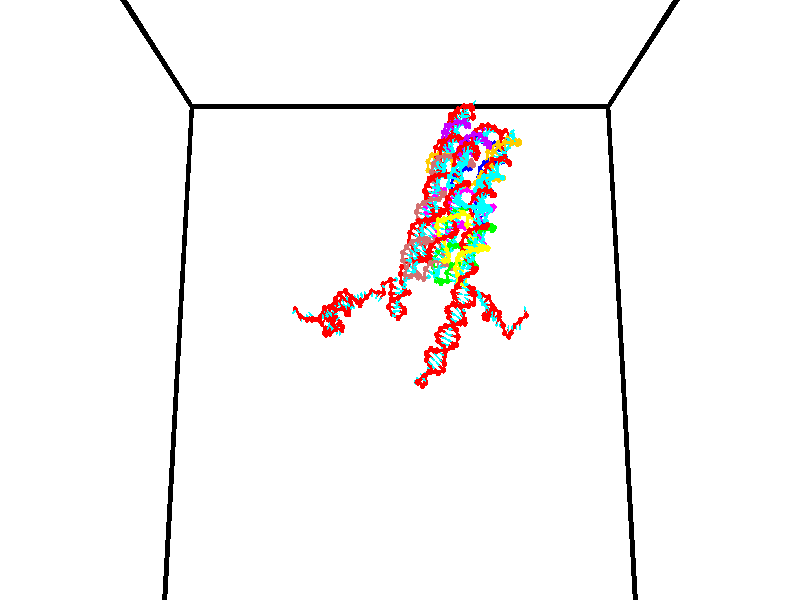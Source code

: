 // switches for output
#declare DRAW_BASES = 1; // possible values are 0, 1; only relevant for DNA ribbons
#declare DRAW_BASES_TYPE = 3; // possible values are 1, 2, 3; only relevant for DNA ribbons
#declare DRAW_FOG = 0; // set to 1 to enable fog

#include "colors.inc"

#include "transforms.inc"
background { rgb <1, 1, 1>}

#default {
   normal{
       ripples 0.25
       frequency 0.20
       turbulence 0.2
       lambda 5
   }
	finish {
		phong 0.1
		phong_size 40.
	}
}

// original window dimensions: 1024x640


// camera settings

camera {
	sky <0, 0.179814, -0.983701>
	up <0, 0.179814, -0.983701>
	right 1.6 * <1, 0, 0>
	location <35, 94.9851, 44.8844>
	look_at <35, 29.7336, 32.9568>
	direction <0, -65.2515, -11.9276>
	angle 67.0682
}


# declare cpy_camera_pos = <35, 94.9851, 44.8844>;
# if (DRAW_FOG = 1)
fog {
	fog_type 2
	up vnormalize(cpy_camera_pos)
	color rgbt<1,1,1,0.3>
	distance 1e-5
	fog_alt 3e-3
	fog_offset 56
}
# end


// LIGHTS

# declare lum = 6;
global_settings {
	ambient_light rgb lum * <0.05, 0.05, 0.05>
	max_trace_level 15
}# declare cpy_direct_light_amount = 0.25;
light_source
{	1000 * <-1, -1.16352, -0.803886>,
	rgb lum * cpy_direct_light_amount
	parallel
}

light_source
{	1000 * <1, 1.16352, 0.803886>,
	rgb lum * cpy_direct_light_amount
	parallel
}

// strand 0

// nucleotide -1

// particle -1
sphere {
	<24.325708, 34.406002, 34.590157> 0.250000
	pigment { color rgbt <1,0,0,0> }
	no_shadow
}
cylinder {
	<24.323074, 34.754036, 34.787296>,  <24.321493, 34.962856, 34.905582>, 0.100000
	pigment { color rgbt <1,0,0,0> }
	no_shadow
}
cylinder {
	<24.323074, 34.754036, 34.787296>,  <24.325708, 34.406002, 34.590157>, 0.100000
	pigment { color rgbt <1,0,0,0> }
	no_shadow
}

// particle -1
sphere {
	<24.323074, 34.754036, 34.787296> 0.100000
	pigment { color rgbt <1,0,0,0> }
	no_shadow
}
sphere {
	0, 1
	scale<0.080000,0.200000,0.300000>
	matrix <0.457689, -0.435587, 0.775103,
		0.889088, 0.230679, -0.395360,
		-0.006586, 0.870087, 0.492854,
		24.321098, 35.015060, 34.935154>
	pigment { color rgbt <0,1,1,0> }
	no_shadow
}
cylinder {
	<24.849319, 34.439545, 35.193882>,  <24.325708, 34.406002, 34.590157>, 0.130000
	pigment { color rgbt <1,0,0,0> }
	no_shadow
}

// nucleotide -1

// particle -1
sphere {
	<24.849319, 34.439545, 35.193882> 0.250000
	pigment { color rgbt <1,0,0,0> }
	no_shadow
}
cylinder {
	<24.842089, 34.063278, 35.329422>,  <24.837751, 33.837517, 35.410748>, 0.100000
	pigment { color rgbt <1,0,0,0> }
	no_shadow
}
cylinder {
	<24.842089, 34.063278, 35.329422>,  <24.849319, 34.439545, 35.193882>, 0.100000
	pigment { color rgbt <1,0,0,0> }
	no_shadow
}

// particle -1
sphere {
	<24.842089, 34.063278, 35.329422> 0.100000
	pigment { color rgbt <1,0,0,0> }
	no_shadow
}
sphere {
	0, 1
	scale<0.080000,0.200000,0.300000>
	matrix <0.653457, -0.267622, -0.708076,
		0.756747, 0.208625, 0.619523,
		-0.018076, -0.940667, 0.338850,
		24.836666, 33.781078, 35.431076>
	pigment { color rgbt <0,1,1,0> }
	no_shadow
}
cylinder {
	<25.537024, 34.343037, 35.492130>,  <24.849319, 34.439545, 35.193882>, 0.130000
	pigment { color rgbt <1,0,0,0> }
	no_shadow
}

// nucleotide -1

// particle -1
sphere {
	<25.537024, 34.343037, 35.492130> 0.250000
	pigment { color rgbt <1,0,0,0> }
	no_shadow
}
cylinder {
	<25.329777, 34.029499, 35.355225>,  <25.205429, 33.841377, 35.273079>, 0.100000
	pigment { color rgbt <1,0,0,0> }
	no_shadow
}
cylinder {
	<25.329777, 34.029499, 35.355225>,  <25.537024, 34.343037, 35.492130>, 0.100000
	pigment { color rgbt <1,0,0,0> }
	no_shadow
}

// particle -1
sphere {
	<25.329777, 34.029499, 35.355225> 0.100000
	pigment { color rgbt <1,0,0,0> }
	no_shadow
}
sphere {
	0, 1
	scale<0.080000,0.200000,0.300000>
	matrix <0.783115, -0.273833, -0.558343,
		0.343927, -0.557322, 0.755716,
		-0.518117, -0.783841, -0.342268,
		25.174341, 33.794346, 35.252544>
	pigment { color rgbt <0,1,1,0> }
	no_shadow
}
cylinder {
	<26.013779, 33.949619, 35.464718>,  <25.537024, 34.343037, 35.492130>, 0.130000
	pigment { color rgbt <1,0,0,0> }
	no_shadow
}

// nucleotide -1

// particle -1
sphere {
	<26.013779, 33.949619, 35.464718> 0.250000
	pigment { color rgbt <1,0,0,0> }
	no_shadow
}
cylinder {
	<25.720404, 33.773975, 35.257160>,  <25.544378, 33.668587, 35.132626>, 0.100000
	pigment { color rgbt <1,0,0,0> }
	no_shadow
}
cylinder {
	<25.720404, 33.773975, 35.257160>,  <26.013779, 33.949619, 35.464718>, 0.100000
	pigment { color rgbt <1,0,0,0> }
	no_shadow
}

// particle -1
sphere {
	<25.720404, 33.773975, 35.257160> 0.100000
	pigment { color rgbt <1,0,0,0> }
	no_shadow
}
sphere {
	0, 1
	scale<0.080000,0.200000,0.300000>
	matrix <0.670628, -0.342744, -0.657864,
		0.111031, -0.830485, 0.545864,
		-0.733437, -0.439115, -0.518891,
		25.500372, 33.642242, 35.101494>
	pigment { color rgbt <0,1,1,0> }
	no_shadow
}
cylinder {
	<26.325403, 33.367096, 35.326538>,  <26.013779, 33.949619, 35.464718>, 0.130000
	pigment { color rgbt <1,0,0,0> }
	no_shadow
}

// nucleotide -1

// particle -1
sphere {
	<26.325403, 33.367096, 35.326538> 0.250000
	pigment { color rgbt <1,0,0,0> }
	no_shadow
}
cylinder {
	<26.009739, 33.405556, 35.083893>,  <25.820339, 33.428631, 34.938305>, 0.100000
	pigment { color rgbt <1,0,0,0> }
	no_shadow
}
cylinder {
	<26.009739, 33.405556, 35.083893>,  <26.325403, 33.367096, 35.326538>, 0.100000
	pigment { color rgbt <1,0,0,0> }
	no_shadow
}

// particle -1
sphere {
	<26.009739, 33.405556, 35.083893> 0.100000
	pigment { color rgbt <1,0,0,0> }
	no_shadow
}
sphere {
	0, 1
	scale<0.080000,0.200000,0.300000>
	matrix <0.553227, -0.317704, -0.770068,
		-0.266763, -0.943303, 0.197529,
		-0.789163, 0.096148, -0.606612,
		25.772989, 33.434399, 34.901909>
	pigment { color rgbt <0,1,1,0> }
	no_shadow
}
cylinder {
	<26.920107, 33.070152, 35.652317>,  <26.325403, 33.367096, 35.326538>, 0.130000
	pigment { color rgbt <1,0,0,0> }
	no_shadow
}

// nucleotide -1

// particle -1
sphere {
	<26.920107, 33.070152, 35.652317> 0.250000
	pigment { color rgbt <1,0,0,0> }
	no_shadow
}
cylinder {
	<27.162664, 33.074863, 35.334286>,  <27.308199, 33.077690, 35.143467>, 0.100000
	pigment { color rgbt <1,0,0,0> }
	no_shadow
}
cylinder {
	<27.162664, 33.074863, 35.334286>,  <26.920107, 33.070152, 35.652317>, 0.100000
	pigment { color rgbt <1,0,0,0> }
	no_shadow
}

// particle -1
sphere {
	<27.162664, 33.074863, 35.334286> 0.100000
	pigment { color rgbt <1,0,0,0> }
	no_shadow
}
sphere {
	0, 1
	scale<0.080000,0.200000,0.300000>
	matrix <0.127605, -0.988373, 0.082682,
		-0.784860, -0.151594, -0.600844,
		0.606392, 0.011777, -0.795078,
		27.344582, 33.078396, 35.095760>
	pigment { color rgbt <0,1,1,0> }
	no_shadow
}
cylinder {
	<26.597860, 32.681583, 35.144238>,  <26.920107, 33.070152, 35.652317>, 0.130000
	pigment { color rgbt <1,0,0,0> }
	no_shadow
}

// nucleotide -1

// particle -1
sphere {
	<26.597860, 32.681583, 35.144238> 0.250000
	pigment { color rgbt <1,0,0,0> }
	no_shadow
}
cylinder {
	<26.995707, 32.698689, 35.106468>,  <27.234413, 32.708950, 35.083805>, 0.100000
	pigment { color rgbt <1,0,0,0> }
	no_shadow
}
cylinder {
	<26.995707, 32.698689, 35.106468>,  <26.597860, 32.681583, 35.144238>, 0.100000
	pigment { color rgbt <1,0,0,0> }
	no_shadow
}

// particle -1
sphere {
	<26.995707, 32.698689, 35.106468> 0.100000
	pigment { color rgbt <1,0,0,0> }
	no_shadow
}
sphere {
	0, 1
	scale<0.080000,0.200000,0.300000>
	matrix <0.045400, -0.998631, 0.025978,
		-0.093184, -0.030125, -0.995193,
		0.994613, 0.042761, -0.094424,
		27.294090, 32.711517, 35.078140>
	pigment { color rgbt <0,1,1,0> }
	no_shadow
}
cylinder {
	<26.913620, 32.162994, 34.701275>,  <26.597860, 32.681583, 35.144238>, 0.130000
	pigment { color rgbt <1,0,0,0> }
	no_shadow
}

// nucleotide -1

// particle -1
sphere {
	<26.913620, 32.162994, 34.701275> 0.250000
	pigment { color rgbt <1,0,0,0> }
	no_shadow
}
cylinder {
	<27.215117, 32.250195, 34.949257>,  <27.396015, 32.302517, 35.098045>, 0.100000
	pigment { color rgbt <1,0,0,0> }
	no_shadow
}
cylinder {
	<27.215117, 32.250195, 34.949257>,  <26.913620, 32.162994, 34.701275>, 0.100000
	pigment { color rgbt <1,0,0,0> }
	no_shadow
}

// particle -1
sphere {
	<27.215117, 32.250195, 34.949257> 0.100000
	pigment { color rgbt <1,0,0,0> }
	no_shadow
}
sphere {
	0, 1
	scale<0.080000,0.200000,0.300000>
	matrix <0.176392, -0.975870, 0.128700,
		0.633056, 0.012349, -0.774007,
		0.753741, 0.218003, 0.619959,
		27.441238, 32.315594, 35.135246>
	pigment { color rgbt <0,1,1,0> }
	no_shadow
}
cylinder {
	<27.490908, 31.739357, 34.481815>,  <26.913620, 32.162994, 34.701275>, 0.130000
	pigment { color rgbt <1,0,0,0> }
	no_shadow
}

// nucleotide -1

// particle -1
sphere {
	<27.490908, 31.739357, 34.481815> 0.250000
	pigment { color rgbt <1,0,0,0> }
	no_shadow
}
cylinder {
	<27.540422, 31.823734, 34.869667>,  <27.570131, 31.874361, 35.102379>, 0.100000
	pigment { color rgbt <1,0,0,0> }
	no_shadow
}
cylinder {
	<27.540422, 31.823734, 34.869667>,  <27.490908, 31.739357, 34.481815>, 0.100000
	pigment { color rgbt <1,0,0,0> }
	no_shadow
}

// particle -1
sphere {
	<27.540422, 31.823734, 34.869667> 0.100000
	pigment { color rgbt <1,0,0,0> }
	no_shadow
}
sphere {
	0, 1
	scale<0.080000,0.200000,0.300000>
	matrix <0.250206, -0.952207, 0.175210,
		0.960246, 0.220918, -0.170652,
		0.123789, 0.210943, 0.969629,
		27.577559, 31.887016, 35.160557>
	pigment { color rgbt <0,1,1,0> }
	no_shadow
}
cylinder {
	<28.143534, 31.365255, 34.743687>,  <27.490908, 31.739357, 34.481815>, 0.130000
	pigment { color rgbt <1,0,0,0> }
	no_shadow
}

// nucleotide -1

// particle -1
sphere {
	<28.143534, 31.365255, 34.743687> 0.250000
	pigment { color rgbt <1,0,0,0> }
	no_shadow
}
cylinder {
	<27.965214, 31.456182, 35.090004>,  <27.858221, 31.510738, 35.297794>, 0.100000
	pigment { color rgbt <1,0,0,0> }
	no_shadow
}
cylinder {
	<27.965214, 31.456182, 35.090004>,  <28.143534, 31.365255, 34.743687>, 0.100000
	pigment { color rgbt <1,0,0,0> }
	no_shadow
}

// particle -1
sphere {
	<27.965214, 31.456182, 35.090004> 0.100000
	pigment { color rgbt <1,0,0,0> }
	no_shadow
}
sphere {
	0, 1
	scale<0.080000,0.200000,0.300000>
	matrix <0.346327, -0.848092, 0.400995,
		0.825422, 0.478609, 0.299353,
		-0.445799, 0.227316, 0.865789,
		27.831474, 31.524378, 35.349739>
	pigment { color rgbt <0,1,1,0> }
	no_shadow
}
cylinder {
	<28.634741, 31.398342, 35.273113>,  <28.143534, 31.365255, 34.743687>, 0.130000
	pigment { color rgbt <1,0,0,0> }
	no_shadow
}

// nucleotide -1

// particle -1
sphere {
	<28.634741, 31.398342, 35.273113> 0.250000
	pigment { color rgbt <1,0,0,0> }
	no_shadow
}
cylinder {
	<28.288563, 31.315109, 35.455410>,  <28.080856, 31.265169, 35.564789>, 0.100000
	pigment { color rgbt <1,0,0,0> }
	no_shadow
}
cylinder {
	<28.288563, 31.315109, 35.455410>,  <28.634741, 31.398342, 35.273113>, 0.100000
	pigment { color rgbt <1,0,0,0> }
	no_shadow
}

// particle -1
sphere {
	<28.288563, 31.315109, 35.455410> 0.100000
	pigment { color rgbt <1,0,0,0> }
	no_shadow
}
sphere {
	0, 1
	scale<0.080000,0.200000,0.300000>
	matrix <0.375960, -0.870993, 0.316268,
		0.331142, 0.445056, 0.832028,
		-0.865447, -0.208080, 0.455745,
		28.028929, 31.252686, 35.592133>
	pigment { color rgbt <0,1,1,0> }
	no_shadow
}
cylinder {
	<28.828115, 31.177521, 35.960503>,  <28.634741, 31.398342, 35.273113>, 0.130000
	pigment { color rgbt <1,0,0,0> }
	no_shadow
}

// nucleotide -1

// particle -1
sphere {
	<28.828115, 31.177521, 35.960503> 0.250000
	pigment { color rgbt <1,0,0,0> }
	no_shadow
}
cylinder {
	<28.467417, 31.052382, 35.841187>,  <28.250998, 30.977299, 35.769596>, 0.100000
	pigment { color rgbt <1,0,0,0> }
	no_shadow
}
cylinder {
	<28.467417, 31.052382, 35.841187>,  <28.828115, 31.177521, 35.960503>, 0.100000
	pigment { color rgbt <1,0,0,0> }
	no_shadow
}

// particle -1
sphere {
	<28.467417, 31.052382, 35.841187> 0.100000
	pigment { color rgbt <1,0,0,0> }
	no_shadow
}
sphere {
	0, 1
	scale<0.080000,0.200000,0.300000>
	matrix <0.210747, -0.920687, 0.328514,
		-0.377407, 0.233373, 0.896159,
		-0.901748, -0.312846, -0.298291,
		28.196892, 30.958529, 35.751698>
	pigment { color rgbt <0,1,1,0> }
	no_shadow
}
cylinder {
	<28.820469, 30.498247, 35.566025>,  <28.828115, 31.177521, 35.960503>, 0.130000
	pigment { color rgbt <1,0,0,0> }
	no_shadow
}

// nucleotide -1

// particle -1
sphere {
	<28.820469, 30.498247, 35.566025> 0.250000
	pigment { color rgbt <1,0,0,0> }
	no_shadow
}
cylinder {
	<28.649654, 30.263168, 35.840908>,  <28.547165, 30.122122, 36.005836>, 0.100000
	pigment { color rgbt <1,0,0,0> }
	no_shadow
}
cylinder {
	<28.649654, 30.263168, 35.840908>,  <28.820469, 30.498247, 35.566025>, 0.100000
	pigment { color rgbt <1,0,0,0> }
	no_shadow
}

// particle -1
sphere {
	<28.649654, 30.263168, 35.840908> 0.100000
	pigment { color rgbt <1,0,0,0> }
	no_shadow
}
sphere {
	0, 1
	scale<0.080000,0.200000,0.300000>
	matrix <-0.812507, 0.582916, -0.006393,
		-0.396826, -0.561089, -0.726435,
		-0.427038, -0.587697, 0.687205,
		28.521544, 30.086859, 36.047070>
	pigment { color rgbt <0,1,1,0> }
	no_shadow
}
cylinder {
	<28.265799, 30.120342, 35.307259>,  <28.820469, 30.498247, 35.566025>, 0.130000
	pigment { color rgbt <1,0,0,0> }
	no_shadow
}

// nucleotide -1

// particle -1
sphere {
	<28.265799, 30.120342, 35.307259> 0.250000
	pigment { color rgbt <1,0,0,0> }
	no_shadow
}
cylinder {
	<28.218985, 30.223412, 35.690907>,  <28.190897, 30.285254, 35.921093>, 0.100000
	pigment { color rgbt <1,0,0,0> }
	no_shadow
}
cylinder {
	<28.218985, 30.223412, 35.690907>,  <28.265799, 30.120342, 35.307259>, 0.100000
	pigment { color rgbt <1,0,0,0> }
	no_shadow
}

// particle -1
sphere {
	<28.218985, 30.223412, 35.690907> 0.100000
	pigment { color rgbt <1,0,0,0> }
	no_shadow
}
sphere {
	0, 1
	scale<0.080000,0.200000,0.300000>
	matrix <-0.818528, 0.521890, -0.240088,
		-0.562419, -0.813163, 0.149837,
		-0.117033, 0.257676, 0.959118,
		28.183874, 30.300714, 35.978642>
	pigment { color rgbt <0,1,1,0> }
	no_shadow
}
cylinder {
	<27.521727, 30.069920, 35.374718>,  <28.265799, 30.120342, 35.307259>, 0.130000
	pigment { color rgbt <1,0,0,0> }
	no_shadow
}

// nucleotide -1

// particle -1
sphere {
	<27.521727, 30.069920, 35.374718> 0.250000
	pigment { color rgbt <1,0,0,0> }
	no_shadow
}
cylinder {
	<27.682764, 30.290823, 35.666725>,  <27.779387, 30.423365, 35.841930>, 0.100000
	pigment { color rgbt <1,0,0,0> }
	no_shadow
}
cylinder {
	<27.682764, 30.290823, 35.666725>,  <27.521727, 30.069920, 35.374718>, 0.100000
	pigment { color rgbt <1,0,0,0> }
	no_shadow
}

// particle -1
sphere {
	<27.682764, 30.290823, 35.666725> 0.100000
	pigment { color rgbt <1,0,0,0> }
	no_shadow
}
sphere {
	0, 1
	scale<0.080000,0.200000,0.300000>
	matrix <-0.672050, 0.719797, -0.173900,
		-0.621504, -0.420597, 0.660932,
		0.402595, 0.552259, 0.730019,
		27.803543, 30.456501, 35.885731>
	pigment { color rgbt <0,1,1,0> }
	no_shadow
}
cylinder {
	<26.936096, 30.488890, 35.671833>,  <27.521727, 30.069920, 35.374718>, 0.130000
	pigment { color rgbt <1,0,0,0> }
	no_shadow
}

// nucleotide -1

// particle -1
sphere {
	<26.936096, 30.488890, 35.671833> 0.250000
	pigment { color rgbt <1,0,0,0> }
	no_shadow
}
cylinder {
	<27.287613, 30.656883, 35.762466>,  <27.498524, 30.757679, 35.816845>, 0.100000
	pigment { color rgbt <1,0,0,0> }
	no_shadow
}
cylinder {
	<27.287613, 30.656883, 35.762466>,  <26.936096, 30.488890, 35.671833>, 0.100000
	pigment { color rgbt <1,0,0,0> }
	no_shadow
}

// particle -1
sphere {
	<27.287613, 30.656883, 35.762466> 0.100000
	pigment { color rgbt <1,0,0,0> }
	no_shadow
}
sphere {
	0, 1
	scale<0.080000,0.200000,0.300000>
	matrix <-0.369052, 0.899142, -0.235254,
		-0.302529, 0.123120, 0.945155,
		0.878793, 0.419982, 0.226579,
		27.551250, 30.782879, 35.830441>
	pigment { color rgbt <0,1,1,0> }
	no_shadow
}
cylinder {
	<26.886675, 31.032497, 36.207481>,  <26.936096, 30.488890, 35.671833>, 0.130000
	pigment { color rgbt <1,0,0,0> }
	no_shadow
}

// nucleotide -1

// particle -1
sphere {
	<26.886675, 31.032497, 36.207481> 0.250000
	pigment { color rgbt <1,0,0,0> }
	no_shadow
}
cylinder {
	<27.224056, 31.111748, 36.007748>,  <27.426485, 31.159298, 35.887909>, 0.100000
	pigment { color rgbt <1,0,0,0> }
	no_shadow
}
cylinder {
	<27.224056, 31.111748, 36.007748>,  <26.886675, 31.032497, 36.207481>, 0.100000
	pigment { color rgbt <1,0,0,0> }
	no_shadow
}

// particle -1
sphere {
	<27.224056, 31.111748, 36.007748> 0.100000
	pigment { color rgbt <1,0,0,0> }
	no_shadow
}
sphere {
	0, 1
	scale<0.080000,0.200000,0.300000>
	matrix <-0.279670, 0.955556, -0.093259,
		0.458663, 0.218308, 0.861377,
		0.843453, 0.198126, -0.499333,
		27.477093, 31.171186, 35.857948>
	pigment { color rgbt <0,1,1,0> }
	no_shadow
}
cylinder {
	<27.166803, 31.639963, 36.438313>,  <26.886675, 31.032497, 36.207481>, 0.130000
	pigment { color rgbt <1,0,0,0> }
	no_shadow
}

// nucleotide -1

// particle -1
sphere {
	<27.166803, 31.639963, 36.438313> 0.250000
	pigment { color rgbt <1,0,0,0> }
	no_shadow
}
cylinder {
	<27.361950, 31.621660, 36.089626>,  <27.479038, 31.610678, 35.880413>, 0.100000
	pigment { color rgbt <1,0,0,0> }
	no_shadow
}
cylinder {
	<27.361950, 31.621660, 36.089626>,  <27.166803, 31.639963, 36.438313>, 0.100000
	pigment { color rgbt <1,0,0,0> }
	no_shadow
}

// particle -1
sphere {
	<27.361950, 31.621660, 36.089626> 0.100000
	pigment { color rgbt <1,0,0,0> }
	no_shadow
}
sphere {
	0, 1
	scale<0.080000,0.200000,0.300000>
	matrix <0.085600, 0.996320, -0.004393,
		0.868710, -0.072476, 0.489989,
		0.487868, -0.045759, -0.871717,
		27.508310, 31.607933, 35.828110>
	pigment { color rgbt <0,1,1,0> }
	no_shadow
}
cylinder {
	<27.663610, 32.263878, 36.420921>,  <27.166803, 31.639963, 36.438313>, 0.130000
	pigment { color rgbt <1,0,0,0> }
	no_shadow
}

// nucleotide -1

// particle -1
sphere {
	<27.663610, 32.263878, 36.420921> 0.250000
	pigment { color rgbt <1,0,0,0> }
	no_shadow
}
cylinder {
	<27.625042, 32.137325, 36.043434>,  <27.601900, 32.061394, 35.816940>, 0.100000
	pigment { color rgbt <1,0,0,0> }
	no_shadow
}
cylinder {
	<27.625042, 32.137325, 36.043434>,  <27.663610, 32.263878, 36.420921>, 0.100000
	pigment { color rgbt <1,0,0,0> }
	no_shadow
}

// particle -1
sphere {
	<27.625042, 32.137325, 36.043434> 0.100000
	pigment { color rgbt <1,0,0,0> }
	no_shadow
}
sphere {
	0, 1
	scale<0.080000,0.200000,0.300000>
	matrix <0.167486, 0.929461, -0.328712,
		0.981148, -0.189755, -0.036632,
		-0.096423, -0.316380, -0.943720,
		27.596115, 32.042412, 35.760319>
	pigment { color rgbt <0,1,1,0> }
	no_shadow
}
cylinder {
	<28.318136, 32.422775, 36.032349>,  <27.663610, 32.263878, 36.420921>, 0.130000
	pigment { color rgbt <1,0,0,0> }
	no_shadow
}

// nucleotide -1

// particle -1
sphere {
	<28.318136, 32.422775, 36.032349> 0.250000
	pigment { color rgbt <1,0,0,0> }
	no_shadow
}
cylinder {
	<28.015686, 32.391979, 35.772396>,  <27.834215, 32.373501, 35.616425>, 0.100000
	pigment { color rgbt <1,0,0,0> }
	no_shadow
}
cylinder {
	<28.015686, 32.391979, 35.772396>,  <28.318136, 32.422775, 36.032349>, 0.100000
	pigment { color rgbt <1,0,0,0> }
	no_shadow
}

// particle -1
sphere {
	<28.015686, 32.391979, 35.772396> 0.100000
	pigment { color rgbt <1,0,0,0> }
	no_shadow
}
sphere {
	0, 1
	scale<0.080000,0.200000,0.300000>
	matrix <0.148198, 0.947112, -0.284632,
		0.637426, -0.311529, -0.704725,
		-0.756125, -0.076993, -0.649882,
		27.788849, 32.368881, 35.577431>
	pigment { color rgbt <0,1,1,0> }
	no_shadow
}
cylinder {
	<27.953657, 32.868843, 35.597874>,  <28.318136, 32.422775, 36.032349>, 0.130000
	pigment { color rgbt <1,0,0,0> }
	no_shadow
}

// nucleotide -1

// particle -1
sphere {
	<27.953657, 32.868843, 35.597874> 0.250000
	pigment { color rgbt <1,0,0,0> }
	no_shadow
}
cylinder {
	<28.278587, 32.868698, 35.364594>,  <28.473545, 32.868610, 35.224625>, 0.100000
	pigment { color rgbt <1,0,0,0> }
	no_shadow
}
cylinder {
	<28.278587, 32.868698, 35.364594>,  <27.953657, 32.868843, 35.597874>, 0.100000
	pigment { color rgbt <1,0,0,0> }
	no_shadow
}

// particle -1
sphere {
	<28.278587, 32.868698, 35.364594> 0.100000
	pigment { color rgbt <1,0,0,0> }
	no_shadow
}
sphere {
	0, 1
	scale<0.080000,0.200000,0.300000>
	matrix <-0.579184, 0.116696, -0.806801,
		0.068353, 0.993167, 0.094584,
		0.812326, -0.000366, -0.583204,
		28.522285, 32.868587, 35.189632>
	pigment { color rgbt <0,1,1,0> }
	no_shadow
}
cylinder {
	<27.949671, 33.444309, 35.145611>,  <27.953657, 32.868843, 35.597874>, 0.130000
	pigment { color rgbt <1,0,0,0> }
	no_shadow
}

// nucleotide -1

// particle -1
sphere {
	<27.949671, 33.444309, 35.145611> 0.250000
	pigment { color rgbt <1,0,0,0> }
	no_shadow
}
cylinder {
	<28.148132, 33.149960, 34.961300>,  <28.267210, 32.973351, 34.850716>, 0.100000
	pigment { color rgbt <1,0,0,0> }
	no_shadow
}
cylinder {
	<28.148132, 33.149960, 34.961300>,  <27.949671, 33.444309, 35.145611>, 0.100000
	pigment { color rgbt <1,0,0,0> }
	no_shadow
}

// particle -1
sphere {
	<28.148132, 33.149960, 34.961300> 0.100000
	pigment { color rgbt <1,0,0,0> }
	no_shadow
}
sphere {
	0, 1
	scale<0.080000,0.200000,0.300000>
	matrix <-0.498631, 0.192947, -0.845067,
		0.710772, 0.649041, -0.271200,
		0.496156, -0.735879, -0.460774,
		28.296980, 32.929195, 34.823067>
	pigment { color rgbt <0,1,1,0> }
	no_shadow
}
cylinder {
	<28.274874, 33.770123, 34.556774>,  <27.949671, 33.444309, 35.145611>, 0.130000
	pigment { color rgbt <1,0,0,0> }
	no_shadow
}

// nucleotide -1

// particle -1
sphere {
	<28.274874, 33.770123, 34.556774> 0.250000
	pigment { color rgbt <1,0,0,0> }
	no_shadow
}
cylinder {
	<28.205231, 33.378685, 34.512897>,  <28.163445, 33.143822, 34.486572>, 0.100000
	pigment { color rgbt <1,0,0,0> }
	no_shadow
}
cylinder {
	<28.205231, 33.378685, 34.512897>,  <28.274874, 33.770123, 34.556774>, 0.100000
	pigment { color rgbt <1,0,0,0> }
	no_shadow
}

// particle -1
sphere {
	<28.205231, 33.378685, 34.512897> 0.100000
	pigment { color rgbt <1,0,0,0> }
	no_shadow
}
sphere {
	0, 1
	scale<0.080000,0.200000,0.300000>
	matrix <-0.485363, 0.182203, -0.855117,
		0.856801, -0.095644, -0.506699,
		-0.174109, -0.978598, -0.109690,
		28.152998, 33.085106, 34.479992>
	pigment { color rgbt <0,1,1,0> }
	no_shadow
}
cylinder {
	<28.584902, 33.402027, 33.865269>,  <28.274874, 33.770123, 34.556774>, 0.130000
	pigment { color rgbt <1,0,0,0> }
	no_shadow
}

// nucleotide -1

// particle -1
sphere {
	<28.584902, 33.402027, 33.865269> 0.250000
	pigment { color rgbt <1,0,0,0> }
	no_shadow
}
cylinder {
	<28.875906, 33.566990, 34.084595>,  <29.050508, 33.665966, 34.216190>, 0.100000
	pigment { color rgbt <1,0,0,0> }
	no_shadow
}
cylinder {
	<28.875906, 33.566990, 34.084595>,  <28.584902, 33.402027, 33.865269>, 0.100000
	pigment { color rgbt <1,0,0,0> }
	no_shadow
}

// particle -1
sphere {
	<28.875906, 33.566990, 34.084595> 0.100000
	pigment { color rgbt <1,0,0,0> }
	no_shadow
}
sphere {
	0, 1
	scale<0.080000,0.200000,0.300000>
	matrix <-0.342959, 0.910764, -0.229974,
		-0.594231, -0.020743, 0.804027,
		0.727509, 0.412406, 0.548318,
		29.094158, 33.690712, 34.249088>
	pigment { color rgbt <0,1,1,0> }
	no_shadow
}
cylinder {
	<28.977226, 33.034931, 33.398079>,  <28.584902, 33.402027, 33.865269>, 0.130000
	pigment { color rgbt <1,0,0,0> }
	no_shadow
}

// nucleotide -1

// particle -1
sphere {
	<28.977226, 33.034931, 33.398079> 0.250000
	pigment { color rgbt <1,0,0,0> }
	no_shadow
}
cylinder {
	<28.889671, 33.399334, 33.258278>,  <28.837139, 33.617977, 33.174397>, 0.100000
	pigment { color rgbt <1,0,0,0> }
	no_shadow
}
cylinder {
	<28.889671, 33.399334, 33.258278>,  <28.977226, 33.034931, 33.398079>, 0.100000
	pigment { color rgbt <1,0,0,0> }
	no_shadow
}

// particle -1
sphere {
	<28.889671, 33.399334, 33.258278> 0.100000
	pigment { color rgbt <1,0,0,0> }
	no_shadow
}
sphere {
	0, 1
	scale<0.080000,0.200000,0.300000>
	matrix <-0.954815, -0.273778, -0.115646,
		-0.201040, 0.308397, 0.929771,
		-0.218886, 0.911009, -0.349502,
		28.824005, 33.672638, 33.153427>
	pigment { color rgbt <0,1,1,0> }
	no_shadow
}
cylinder {
	<29.611322, 33.330242, 33.672020>,  <28.977226, 33.034931, 33.398079>, 0.130000
	pigment { color rgbt <1,0,0,0> }
	no_shadow
}

// nucleotide -1

// particle -1
sphere {
	<29.611322, 33.330242, 33.672020> 0.250000
	pigment { color rgbt <1,0,0,0> }
	no_shadow
}
cylinder {
	<29.565580, 33.447998, 34.051548>,  <29.538136, 33.518654, 34.279263>, 0.100000
	pigment { color rgbt <1,0,0,0> }
	no_shadow
}
cylinder {
	<29.565580, 33.447998, 34.051548>,  <29.611322, 33.330242, 33.672020>, 0.100000
	pigment { color rgbt <1,0,0,0> }
	no_shadow
}

// particle -1
sphere {
	<29.565580, 33.447998, 34.051548> 0.100000
	pigment { color rgbt <1,0,0,0> }
	no_shadow
}
sphere {
	0, 1
	scale<0.080000,0.200000,0.300000>
	matrix <0.881624, 0.470283, -0.039661,
		-0.457889, 0.831966, -0.313323,
		-0.114354, 0.294393, 0.948818,
		29.531275, 33.536316, 34.336193>
	pigment { color rgbt <0,1,1,0> }
	no_shadow
}
cylinder {
	<29.584049, 34.033020, 33.725986>,  <29.611322, 33.330242, 33.672020>, 0.130000
	pigment { color rgbt <1,0,0,0> }
	no_shadow
}

// nucleotide -1

// particle -1
sphere {
	<29.584049, 34.033020, 33.725986> 0.250000
	pigment { color rgbt <1,0,0,0> }
	no_shadow
}
cylinder {
	<29.760506, 33.841980, 34.029903>,  <29.866381, 33.727356, 34.212254>, 0.100000
	pigment { color rgbt <1,0,0,0> }
	no_shadow
}
cylinder {
	<29.760506, 33.841980, 34.029903>,  <29.584049, 34.033020, 33.725986>, 0.100000
	pigment { color rgbt <1,0,0,0> }
	no_shadow
}

// particle -1
sphere {
	<29.760506, 33.841980, 34.029903> 0.100000
	pigment { color rgbt <1,0,0,0> }
	no_shadow
}
sphere {
	0, 1
	scale<0.080000,0.200000,0.300000>
	matrix <0.788381, 0.610740, -0.073834,
		-0.428774, 0.631580, 0.645956,
		0.441143, -0.477602, 0.759795,
		29.892849, 33.698700, 34.257843>
	pigment { color rgbt <0,1,1,0> }
	no_shadow
}
cylinder {
	<29.941309, 34.510105, 34.047699>,  <29.584049, 34.033020, 33.725986>, 0.130000
	pigment { color rgbt <1,0,0,0> }
	no_shadow
}

// nucleotide -1

// particle -1
sphere {
	<29.941309, 34.510105, 34.047699> 0.250000
	pigment { color rgbt <1,0,0,0> }
	no_shadow
}
cylinder {
	<30.105297, 34.180431, 34.203979>,  <30.203690, 33.982628, 34.297749>, 0.100000
	pigment { color rgbt <1,0,0,0> }
	no_shadow
}
cylinder {
	<30.105297, 34.180431, 34.203979>,  <29.941309, 34.510105, 34.047699>, 0.100000
	pigment { color rgbt <1,0,0,0> }
	no_shadow
}

// particle -1
sphere {
	<30.105297, 34.180431, 34.203979> 0.100000
	pigment { color rgbt <1,0,0,0> }
	no_shadow
}
sphere {
	0, 1
	scale<0.080000,0.200000,0.300000>
	matrix <0.892913, 0.450058, 0.012441,
		-0.186092, 0.343762, 0.920433,
		0.409972, -0.824182, 0.390701,
		30.228289, 33.933178, 34.321190>
	pigment { color rgbt <0,1,1,0> }
	no_shadow
}
cylinder {
	<29.774744, 34.606335, 34.750332>,  <29.941309, 34.510105, 34.047699>, 0.130000
	pigment { color rgbt <1,0,0,0> }
	no_shadow
}

// nucleotide -1

// particle -1
sphere {
	<29.774744, 34.606335, 34.750332> 0.250000
	pigment { color rgbt <1,0,0,0> }
	no_shadow
}
cylinder {
	<29.791668, 34.945019, 34.538181>,  <29.801823, 35.148228, 34.410892>, 0.100000
	pigment { color rgbt <1,0,0,0> }
	no_shadow
}
cylinder {
	<29.791668, 34.945019, 34.538181>,  <29.774744, 34.606335, 34.750332>, 0.100000
	pigment { color rgbt <1,0,0,0> }
	no_shadow
}

// particle -1
sphere {
	<29.791668, 34.945019, 34.538181> 0.100000
	pigment { color rgbt <1,0,0,0> }
	no_shadow
}
sphere {
	0, 1
	scale<0.080000,0.200000,0.300000>
	matrix <-0.719707, 0.394029, 0.571631,
		0.692987, 0.357527, 0.626054,
		0.042310, 0.846709, -0.530372,
		29.804361, 35.199032, 34.379070>
	pigment { color rgbt <0,1,1,0> }
	no_shadow
}
cylinder {
	<29.877783, 35.176826, 35.170731>,  <29.774744, 34.606335, 34.750332>, 0.130000
	pigment { color rgbt <1,0,0,0> }
	no_shadow
}

// nucleotide -1

// particle -1
sphere {
	<29.877783, 35.176826, 35.170731> 0.250000
	pigment { color rgbt <1,0,0,0> }
	no_shadow
}
cylinder {
	<29.682766, 35.285583, 34.838856>,  <29.565756, 35.350838, 34.639732>, 0.100000
	pigment { color rgbt <1,0,0,0> }
	no_shadow
}
cylinder {
	<29.682766, 35.285583, 34.838856>,  <29.877783, 35.176826, 35.170731>, 0.100000
	pigment { color rgbt <1,0,0,0> }
	no_shadow
}

// particle -1
sphere {
	<29.682766, 35.285583, 34.838856> 0.100000
	pigment { color rgbt <1,0,0,0> }
	no_shadow
}
sphere {
	0, 1
	scale<0.080000,0.200000,0.300000>
	matrix <-0.793702, 0.257920, 0.550922,
		0.363782, 0.927121, 0.090053,
		-0.487545, 0.271891, -0.829684,
		29.536503, 35.367149, 34.589951>
	pigment { color rgbt <0,1,1,0> }
	no_shadow
}
cylinder {
	<29.699444, 35.833511, 35.268360>,  <29.877783, 35.176826, 35.170731>, 0.130000
	pigment { color rgbt <1,0,0,0> }
	no_shadow
}

// nucleotide -1

// particle -1
sphere {
	<29.699444, 35.833511, 35.268360> 0.250000
	pigment { color rgbt <1,0,0,0> }
	no_shadow
}
cylinder {
	<29.448441, 35.689972, 34.991962>,  <29.297838, 35.603848, 34.826126>, 0.100000
	pigment { color rgbt <1,0,0,0> }
	no_shadow
}
cylinder {
	<29.448441, 35.689972, 34.991962>,  <29.699444, 35.833511, 35.268360>, 0.100000
	pigment { color rgbt <1,0,0,0> }
	no_shadow
}

// particle -1
sphere {
	<29.448441, 35.689972, 34.991962> 0.100000
	pigment { color rgbt <1,0,0,0> }
	no_shadow
}
sphere {
	0, 1
	scale<0.080000,0.200000,0.300000>
	matrix <-0.775160, 0.371399, 0.511068,
		0.073239, 0.856325, -0.511218,
		-0.627506, -0.358845, -0.690990,
		29.260189, 35.582317, 34.784664>
	pigment { color rgbt <0,1,1,0> }
	no_shadow
}
cylinder {
	<29.347105, 36.394119, 34.879513>,  <29.699444, 35.833511, 35.268360>, 0.130000
	pigment { color rgbt <1,0,0,0> }
	no_shadow
}

// nucleotide -1

// particle -1
sphere {
	<29.347105, 36.394119, 34.879513> 0.250000
	pigment { color rgbt <1,0,0,0> }
	no_shadow
}
cylinder {
	<29.113569, 36.069786, 34.863121>,  <28.973448, 35.875187, 34.853287>, 0.100000
	pigment { color rgbt <1,0,0,0> }
	no_shadow
}
cylinder {
	<29.113569, 36.069786, 34.863121>,  <29.347105, 36.394119, 34.879513>, 0.100000
	pigment { color rgbt <1,0,0,0> }
	no_shadow
}

// particle -1
sphere {
	<29.113569, 36.069786, 34.863121> 0.100000
	pigment { color rgbt <1,0,0,0> }
	no_shadow
}
sphere {
	0, 1
	scale<0.080000,0.200000,0.300000>
	matrix <-0.749349, 0.518767, 0.411530,
		-0.312425, 0.270974, -0.910474,
		-0.583838, -0.810835, -0.040978,
		28.938417, 35.826534, 34.850826>
	pigment { color rgbt <0,1,1,0> }
	no_shadow
}
cylinder {
	<28.716467, 36.693390, 35.057034>,  <29.347105, 36.394119, 34.879513>, 0.130000
	pigment { color rgbt <1,0,0,0> }
	no_shadow
}

// nucleotide -1

// particle -1
sphere {
	<28.716467, 36.693390, 35.057034> 0.250000
	pigment { color rgbt <1,0,0,0> }
	no_shadow
}
cylinder {
	<28.619419, 36.311096, 35.123623>,  <28.561190, 36.081722, 35.163574>, 0.100000
	pigment { color rgbt <1,0,0,0> }
	no_shadow
}
cylinder {
	<28.619419, 36.311096, 35.123623>,  <28.716467, 36.693390, 35.057034>, 0.100000
	pigment { color rgbt <1,0,0,0> }
	no_shadow
}

// particle -1
sphere {
	<28.619419, 36.311096, 35.123623> 0.100000
	pigment { color rgbt <1,0,0,0> }
	no_shadow
}
sphere {
	0, 1
	scale<0.080000,0.200000,0.300000>
	matrix <-0.768467, 0.294071, 0.568314,
		-0.592110, 0.009956, -0.805795,
		-0.242619, -0.955732, 0.166471,
		28.546633, 36.024376, 35.173565>
	pigment { color rgbt <0,1,1,0> }
	no_shadow
}
cylinder {
	<28.061695, 36.513573, 34.786060>,  <28.716467, 36.693390, 35.057034>, 0.130000
	pigment { color rgbt <1,0,0,0> }
	no_shadow
}

// nucleotide -1

// particle -1
sphere {
	<28.061695, 36.513573, 34.786060> 0.250000
	pigment { color rgbt <1,0,0,0> }
	no_shadow
}
cylinder {
	<28.130302, 36.254932, 35.083378>,  <28.171467, 36.099747, 35.261768>, 0.100000
	pigment { color rgbt <1,0,0,0> }
	no_shadow
}
cylinder {
	<28.130302, 36.254932, 35.083378>,  <28.061695, 36.513573, 34.786060>, 0.100000
	pigment { color rgbt <1,0,0,0> }
	no_shadow
}

// particle -1
sphere {
	<28.130302, 36.254932, 35.083378> 0.100000
	pigment { color rgbt <1,0,0,0> }
	no_shadow
}
sphere {
	0, 1
	scale<0.080000,0.200000,0.300000>
	matrix <-0.923450, 0.157350, 0.349974,
		-0.343252, -0.746420, -0.570118,
		0.171519, -0.646605, 0.743292,
		28.181759, 36.060951, 35.306366>
	pigment { color rgbt <0,1,1,0> }
	no_shadow
}
cylinder {
	<27.509758, 35.954723, 34.751873>,  <28.061695, 36.513573, 34.786060>, 0.130000
	pigment { color rgbt <1,0,0,0> }
	no_shadow
}

// nucleotide -1

// particle -1
sphere {
	<27.509758, 35.954723, 34.751873> 0.250000
	pigment { color rgbt <1,0,0,0> }
	no_shadow
}
cylinder {
	<27.666712, 36.007946, 35.115925>,  <27.760885, 36.039879, 35.334354>, 0.100000
	pigment { color rgbt <1,0,0,0> }
	no_shadow
}
cylinder {
	<27.666712, 36.007946, 35.115925>,  <27.509758, 35.954723, 34.751873>, 0.100000
	pigment { color rgbt <1,0,0,0> }
	no_shadow
}

// particle -1
sphere {
	<27.666712, 36.007946, 35.115925> 0.100000
	pigment { color rgbt <1,0,0,0> }
	no_shadow
}
sphere {
	0, 1
	scale<0.080000,0.200000,0.300000>
	matrix <-0.859952, 0.404159, 0.311669,
		-0.326367, -0.904960, 0.273007,
		0.392386, 0.133054, 0.910126,
		27.784428, 36.047863, 35.388962>
	pigment { color rgbt <0,1,1,0> }
	no_shadow
}
cylinder {
	<27.118631, 35.622543, 35.390568>,  <27.509758, 35.954723, 34.751873>, 0.130000
	pigment { color rgbt <1,0,0,0> }
	no_shadow
}

// nucleotide -1

// particle -1
sphere {
	<27.118631, 35.622543, 35.390568> 0.250000
	pigment { color rgbt <1,0,0,0> }
	no_shadow
}
cylinder {
	<27.290751, 35.972660, 35.478848>,  <27.394022, 36.182732, 35.531815>, 0.100000
	pigment { color rgbt <1,0,0,0> }
	no_shadow
}
cylinder {
	<27.290751, 35.972660, 35.478848>,  <27.118631, 35.622543, 35.390568>, 0.100000
	pigment { color rgbt <1,0,0,0> }
	no_shadow
}

// particle -1
sphere {
	<27.290751, 35.972660, 35.478848> 0.100000
	pigment { color rgbt <1,0,0,0> }
	no_shadow
}
sphere {
	0, 1
	scale<0.080000,0.200000,0.300000>
	matrix <-0.893744, 0.378780, 0.240306,
		0.126743, -0.300650, 0.945276,
		0.430300, 0.875292, 0.220696,
		27.419840, 36.235249, 35.545055>
	pigment { color rgbt <0,1,1,0> }
	no_shadow
}
cylinder {
	<27.835859, 35.502251, 35.662914>,  <27.118631, 35.622543, 35.390568>, 0.130000
	pigment { color rgbt <1,0,0,0> }
	no_shadow
}

// nucleotide -1

// particle -1
sphere {
	<27.835859, 35.502251, 35.662914> 0.250000
	pigment { color rgbt <1,0,0,0> }
	no_shadow
}
cylinder {
	<27.664314, 35.297325, 35.365292>,  <27.561388, 35.174370, 35.186718>, 0.100000
	pigment { color rgbt <1,0,0,0> }
	no_shadow
}
cylinder {
	<27.664314, 35.297325, 35.365292>,  <27.835859, 35.502251, 35.662914>, 0.100000
	pigment { color rgbt <1,0,0,0> }
	no_shadow
}

// particle -1
sphere {
	<27.664314, 35.297325, 35.365292> 0.100000
	pigment { color rgbt <1,0,0,0> }
	no_shadow
}
sphere {
	0, 1
	scale<0.080000,0.200000,0.300000>
	matrix <0.885913, -0.077369, -0.457354,
		0.176741, -0.855307, 0.487044,
		-0.428860, -0.512312, -0.744053,
		27.535656, 35.143631, 35.142075>
	pigment { color rgbt <0,1,1,0> }
	no_shadow
}
cylinder {
	<28.176989, 34.826965, 35.617279>,  <27.835859, 35.502251, 35.662914>, 0.130000
	pigment { color rgbt <1,0,0,0> }
	no_shadow
}

// nucleotide -1

// particle -1
sphere {
	<28.176989, 34.826965, 35.617279> 0.250000
	pigment { color rgbt <1,0,0,0> }
	no_shadow
}
cylinder {
	<27.998093, 35.009171, 35.309387>,  <27.890755, 35.118496, 35.124653>, 0.100000
	pigment { color rgbt <1,0,0,0> }
	no_shadow
}
cylinder {
	<27.998093, 35.009171, 35.309387>,  <28.176989, 34.826965, 35.617279>, 0.100000
	pigment { color rgbt <1,0,0,0> }
	no_shadow
}

// particle -1
sphere {
	<27.998093, 35.009171, 35.309387> 0.100000
	pigment { color rgbt <1,0,0,0> }
	no_shadow
}
sphere {
	0, 1
	scale<0.080000,0.200000,0.300000>
	matrix <0.799878, -0.181384, -0.572097,
		-0.400216, -0.871553, -0.283236,
		-0.447238, 0.455516, -0.769729,
		27.863920, 35.145824, 35.078468>
	pigment { color rgbt <0,1,1,0> }
	no_shadow
}
cylinder {
	<28.250706, 34.441742, 34.955441>,  <28.176989, 34.826965, 35.617279>, 0.130000
	pigment { color rgbt <1,0,0,0> }
	no_shadow
}

// nucleotide -1

// particle -1
sphere {
	<28.250706, 34.441742, 34.955441> 0.250000
	pigment { color rgbt <1,0,0,0> }
	no_shadow
}
cylinder {
	<28.232573, 34.833336, 34.875908>,  <28.221693, 35.068291, 34.828190>, 0.100000
	pigment { color rgbt <1,0,0,0> }
	no_shadow
}
cylinder {
	<28.232573, 34.833336, 34.875908>,  <28.250706, 34.441742, 34.955441>, 0.100000
	pigment { color rgbt <1,0,0,0> }
	no_shadow
}

// particle -1
sphere {
	<28.232573, 34.833336, 34.875908> 0.100000
	pigment { color rgbt <1,0,0,0> }
	no_shadow
}
sphere {
	0, 1
	scale<0.080000,0.200000,0.300000>
	matrix <0.815144, -0.078806, -0.573873,
		-0.577482, -0.188093, -0.794441,
		-0.045334, 0.978985, -0.198832,
		28.218973, 35.127029, 34.816257>
	pigment { color rgbt <0,1,1,0> }
	no_shadow
}
cylinder {
	<28.275490, 34.608250, 34.239101>,  <28.250706, 34.441742, 34.955441>, 0.130000
	pigment { color rgbt <1,0,0,0> }
	no_shadow
}

// nucleotide -1

// particle -1
sphere {
	<28.275490, 34.608250, 34.239101> 0.250000
	pigment { color rgbt <1,0,0,0> }
	no_shadow
}
cylinder {
	<28.434679, 34.922295, 34.428932>,  <28.530193, 35.110722, 34.542831>, 0.100000
	pigment { color rgbt <1,0,0,0> }
	no_shadow
}
cylinder {
	<28.434679, 34.922295, 34.428932>,  <28.275490, 34.608250, 34.239101>, 0.100000
	pigment { color rgbt <1,0,0,0> }
	no_shadow
}

// particle -1
sphere {
	<28.434679, 34.922295, 34.428932> 0.100000
	pigment { color rgbt <1,0,0,0> }
	no_shadow
}
sphere {
	0, 1
	scale<0.080000,0.200000,0.300000>
	matrix <0.833080, -0.092646, -0.545339,
		-0.384183, 0.612390, -0.690928,
		0.397972, 0.785108, 0.474577,
		28.554071, 35.157825, 34.571304>
	pigment { color rgbt <0,1,1,0> }
	no_shadow
}
cylinder {
	<28.486986, 35.143768, 33.854507>,  <28.275490, 34.608250, 34.239101>, 0.130000
	pigment { color rgbt <1,0,0,0> }
	no_shadow
}

// nucleotide -1

// particle -1
sphere {
	<28.486986, 35.143768, 33.854507> 0.250000
	pigment { color rgbt <1,0,0,0> }
	no_shadow
}
cylinder {
	<28.732134, 35.258827, 34.148895>,  <28.879223, 35.327862, 34.325527>, 0.100000
	pigment { color rgbt <1,0,0,0> }
	no_shadow
}
cylinder {
	<28.732134, 35.258827, 34.148895>,  <28.486986, 35.143768, 33.854507>, 0.100000
	pigment { color rgbt <1,0,0,0> }
	no_shadow
}

// particle -1
sphere {
	<28.732134, 35.258827, 34.148895> 0.100000
	pigment { color rgbt <1,0,0,0> }
	no_shadow
}
sphere {
	0, 1
	scale<0.080000,0.200000,0.300000>
	matrix <0.784261, -0.107614, -0.611027,
		-0.096562, 0.951670, -0.291547,
		0.612870, 0.287652, 0.735966,
		28.915995, 35.345123, 34.369686>
	pigment { color rgbt <0,1,1,0> }
	no_shadow
}
cylinder {
	<28.930058, 35.646397, 33.506805>,  <28.486986, 35.143768, 33.854507>, 0.130000
	pigment { color rgbt <1,0,0,0> }
	no_shadow
}

// nucleotide -1

// particle -1
sphere {
	<28.930058, 35.646397, 33.506805> 0.250000
	pigment { color rgbt <1,0,0,0> }
	no_shadow
}
cylinder {
	<29.119106, 35.529980, 33.839535>,  <29.232534, 35.460129, 34.039173>, 0.100000
	pigment { color rgbt <1,0,0,0> }
	no_shadow
}
cylinder {
	<29.119106, 35.529980, 33.839535>,  <28.930058, 35.646397, 33.506805>, 0.100000
	pigment { color rgbt <1,0,0,0> }
	no_shadow
}

// particle -1
sphere {
	<29.119106, 35.529980, 33.839535> 0.100000
	pigment { color rgbt <1,0,0,0> }
	no_shadow
}
sphere {
	0, 1
	scale<0.080000,0.200000,0.300000>
	matrix <0.831966, -0.163925, -0.530058,
		0.290626, 0.942562, 0.164663,
		0.472620, -0.291043, 0.831820,
		29.260893, 35.442665, 34.089081>
	pigment { color rgbt <0,1,1,0> }
	no_shadow
}
cylinder {
	<29.580431, 36.011539, 33.329853>,  <28.930058, 35.646397, 33.506805>, 0.130000
	pigment { color rgbt <1,0,0,0> }
	no_shadow
}

// nucleotide -1

// particle -1
sphere {
	<29.580431, 36.011539, 33.329853> 0.250000
	pigment { color rgbt <1,0,0,0> }
	no_shadow
}
cylinder {
	<29.626474, 35.732922, 33.613144>,  <29.654100, 35.565750, 33.783119>, 0.100000
	pigment { color rgbt <1,0,0,0> }
	no_shadow
}
cylinder {
	<29.626474, 35.732922, 33.613144>,  <29.580431, 36.011539, 33.329853>, 0.100000
	pigment { color rgbt <1,0,0,0> }
	no_shadow
}

// particle -1
sphere {
	<29.626474, 35.732922, 33.613144> 0.100000
	pigment { color rgbt <1,0,0,0> }
	no_shadow
}
sphere {
	0, 1
	scale<0.080000,0.200000,0.300000>
	matrix <0.911280, -0.209727, -0.354378,
		0.395372, 0.686182, 0.610603,
		0.115108, -0.696541, 0.708224,
		29.661007, 35.523960, 33.825611>
	pigment { color rgbt <0,1,1,0> }
	no_shadow
}
cylinder {
	<30.167734, 36.074299, 33.876724>,  <29.580431, 36.011539, 33.329853>, 0.130000
	pigment { color rgbt <1,0,0,0> }
	no_shadow
}

// nucleotide -1

// particle -1
sphere {
	<30.167734, 36.074299, 33.876724> 0.250000
	pigment { color rgbt <1,0,0,0> }
	no_shadow
}
cylinder {
	<30.120445, 35.681747, 33.816174>,  <30.092072, 35.446217, 33.779842>, 0.100000
	pigment { color rgbt <1,0,0,0> }
	no_shadow
}
cylinder {
	<30.120445, 35.681747, 33.816174>,  <30.167734, 36.074299, 33.876724>, 0.100000
	pigment { color rgbt <1,0,0,0> }
	no_shadow
}

// particle -1
sphere {
	<30.120445, 35.681747, 33.816174> 0.100000
	pigment { color rgbt <1,0,0,0> }
	no_shadow
}
sphere {
	0, 1
	scale<0.080000,0.200000,0.300000>
	matrix <0.971538, -0.082801, -0.221943,
		0.205277, -0.173305, 0.963238,
		-0.118221, -0.981381, -0.151375,
		30.084978, 35.387333, 33.770760>
	pigment { color rgbt <0,1,1,0> }
	no_shadow
}
cylinder {
	<30.749184, 35.661682, 34.228256>,  <30.167734, 36.074299, 33.876724>, 0.130000
	pigment { color rgbt <1,0,0,0> }
	no_shadow
}

// nucleotide -1

// particle -1
sphere {
	<30.749184, 35.661682, 34.228256> 0.250000
	pigment { color rgbt <1,0,0,0> }
	no_shadow
}
cylinder {
	<30.585064, 35.418682, 33.956200>,  <30.486591, 35.272881, 33.792965>, 0.100000
	pigment { color rgbt <1,0,0,0> }
	no_shadow
}
cylinder {
	<30.585064, 35.418682, 33.956200>,  <30.749184, 35.661682, 34.228256>, 0.100000
	pigment { color rgbt <1,0,0,0> }
	no_shadow
}

// particle -1
sphere {
	<30.585064, 35.418682, 33.956200> 0.100000
	pigment { color rgbt <1,0,0,0> }
	no_shadow
}
sphere {
	0, 1
	scale<0.080000,0.200000,0.300000>
	matrix <0.898358, -0.397537, -0.186861,
		-0.156862, -0.687680, 0.708866,
		-0.410301, -0.607504, -0.680142,
		30.461973, 35.236431, 33.752155>
	pigment { color rgbt <0,1,1,0> }
	no_shadow
}
cylinder {
	<30.976675, 35.003925, 34.390106>,  <30.749184, 35.661682, 34.228256>, 0.130000
	pigment { color rgbt <1,0,0,0> }
	no_shadow
}

// nucleotide -1

// particle -1
sphere {
	<30.976675, 35.003925, 34.390106> 0.250000
	pigment { color rgbt <1,0,0,0> }
	no_shadow
}
cylinder {
	<30.871923, 35.013931, 34.004196>,  <30.809072, 35.019936, 33.772648>, 0.100000
	pigment { color rgbt <1,0,0,0> }
	no_shadow
}
cylinder {
	<30.871923, 35.013931, 34.004196>,  <30.976675, 35.003925, 34.390106>, 0.100000
	pigment { color rgbt <1,0,0,0> }
	no_shadow
}

// particle -1
sphere {
	<30.871923, 35.013931, 34.004196> 0.100000
	pigment { color rgbt <1,0,0,0> }
	no_shadow
}
sphere {
	0, 1
	scale<0.080000,0.200000,0.300000>
	matrix <0.928191, -0.267290, -0.258876,
		-0.264350, -0.963292, 0.046786,
		-0.261879, 0.025008, -0.964777,
		30.793360, 35.021435, 33.714764>
	pigment { color rgbt <0,1,1,0> }
	no_shadow
}
cylinder {
	<31.048471, 34.344872, 33.956463>,  <30.976675, 35.003925, 34.390106>, 0.130000
	pigment { color rgbt <1,0,0,0> }
	no_shadow
}

// nucleotide -1

// particle -1
sphere {
	<31.048471, 34.344872, 33.956463> 0.250000
	pigment { color rgbt <1,0,0,0> }
	no_shadow
}
cylinder {
	<31.080261, 34.646793, 33.696014>,  <31.099335, 34.827946, 33.539745>, 0.100000
	pigment { color rgbt <1,0,0,0> }
	no_shadow
}
cylinder {
	<31.080261, 34.646793, 33.696014>,  <31.048471, 34.344872, 33.956463>, 0.100000
	pigment { color rgbt <1,0,0,0> }
	no_shadow
}

// particle -1
sphere {
	<31.080261, 34.646793, 33.696014> 0.100000
	pigment { color rgbt <1,0,0,0> }
	no_shadow
}
sphere {
	0, 1
	scale<0.080000,0.200000,0.300000>
	matrix <0.822544, -0.418648, -0.384910,
		-0.563121, -0.504985, -0.654129,
		0.079476, 0.754801, -0.651121,
		31.104105, 34.873234, 33.500679>
	pigment { color rgbt <0,1,1,0> }
	no_shadow
}
cylinder {
	<31.545038, 34.120121, 33.527431>,  <31.048471, 34.344872, 33.956463>, 0.130000
	pigment { color rgbt <1,0,0,0> }
	no_shadow
}

// nucleotide -1

// particle -1
sphere {
	<31.545038, 34.120121, 33.527431> 0.250000
	pigment { color rgbt <1,0,0,0> }
	no_shadow
}
cylinder {
	<31.492132, 34.494846, 33.397892>,  <31.460388, 34.719681, 33.320168>, 0.100000
	pigment { color rgbt <1,0,0,0> }
	no_shadow
}
cylinder {
	<31.492132, 34.494846, 33.397892>,  <31.545038, 34.120121, 33.527431>, 0.100000
	pigment { color rgbt <1,0,0,0> }
	no_shadow
}

// particle -1
sphere {
	<31.492132, 34.494846, 33.397892> 0.100000
	pigment { color rgbt <1,0,0,0> }
	no_shadow
}
sphere {
	0, 1
	scale<0.080000,0.200000,0.300000>
	matrix <0.822842, -0.078396, -0.562837,
		-0.552664, -0.340924, -0.760482,
		-0.132266, 0.936816, -0.323853,
		31.452452, 34.775890, 33.300735>
	pigment { color rgbt <0,1,1,0> }
	no_shadow
}
cylinder {
	<32.096935, 34.604668, 33.101929>,  <31.545038, 34.120121, 33.527431>, 0.130000
	pigment { color rgbt <1,0,0,0> }
	no_shadow
}

// nucleotide -1

// particle -1
sphere {
	<32.096935, 34.604668, 33.101929> 0.250000
	pigment { color rgbt <1,0,0,0> }
	no_shadow
}
cylinder {
	<32.150043, 34.929226, 33.329617>,  <32.181908, 35.123959, 33.466228>, 0.100000
	pigment { color rgbt <1,0,0,0> }
	no_shadow
}
cylinder {
	<32.150043, 34.929226, 33.329617>,  <32.096935, 34.604668, 33.101929>, 0.100000
	pigment { color rgbt <1,0,0,0> }
	no_shadow
}

// particle -1
sphere {
	<32.150043, 34.929226, 33.329617> 0.100000
	pigment { color rgbt <1,0,0,0> }
	no_shadow
}
sphere {
	0, 1
	scale<0.080000,0.200000,0.300000>
	matrix <0.925781, -0.306634, 0.221145,
		0.353978, 0.497612, -0.791885,
		0.132774, 0.811393, 0.569221,
		32.189877, 35.172646, 33.500381>
	pigment { color rgbt <0,1,1,0> }
	no_shadow
}
cylinder {
	<32.798019, 34.597088, 33.222885>,  <32.096935, 34.604668, 33.101929>, 0.130000
	pigment { color rgbt <1,0,0,0> }
	no_shadow
}

// nucleotide -1

// particle -1
sphere {
	<32.798019, 34.597088, 33.222885> 0.250000
	pigment { color rgbt <1,0,0,0> }
	no_shadow
}
cylinder {
	<32.699039, 34.889786, 33.476913>,  <32.639652, 35.065403, 33.629333>, 0.100000
	pigment { color rgbt <1,0,0,0> }
	no_shadow
}
cylinder {
	<32.699039, 34.889786, 33.476913>,  <32.798019, 34.597088, 33.222885>, 0.100000
	pigment { color rgbt <1,0,0,0> }
	no_shadow
}

// particle -1
sphere {
	<32.699039, 34.889786, 33.476913> 0.100000
	pigment { color rgbt <1,0,0,0> }
	no_shadow
}
sphere {
	0, 1
	scale<0.080000,0.200000,0.300000>
	matrix <0.910931, -0.047617, 0.409801,
		0.330109, 0.679916, -0.654784,
		-0.247452, 0.731742, 0.635076,
		32.624805, 35.109310, 33.667435>
	pigment { color rgbt <0,1,1,0> }
	no_shadow
}
cylinder {
	<33.378605, 35.058048, 33.329487>,  <32.798019, 34.597088, 33.222885>, 0.130000
	pigment { color rgbt <1,0,0,0> }
	no_shadow
}

// nucleotide -1

// particle -1
sphere {
	<33.378605, 35.058048, 33.329487> 0.250000
	pigment { color rgbt <1,0,0,0> }
	no_shadow
}
cylinder {
	<33.135246, 35.059429, 33.646938>,  <32.989231, 35.060257, 33.837410>, 0.100000
	pigment { color rgbt <1,0,0,0> }
	no_shadow
}
cylinder {
	<33.135246, 35.059429, 33.646938>,  <33.378605, 35.058048, 33.329487>, 0.100000
	pigment { color rgbt <1,0,0,0> }
	no_shadow
}

// particle -1
sphere {
	<33.135246, 35.059429, 33.646938> 0.100000
	pigment { color rgbt <1,0,0,0> }
	no_shadow
}
sphere {
	0, 1
	scale<0.080000,0.200000,0.300000>
	matrix <0.739429, -0.360754, 0.568420,
		0.288267, 0.932655, 0.216928,
		-0.608397, 0.003454, 0.793626,
		32.952728, 35.060467, 33.885025>
	pigment { color rgbt <0,1,1,0> }
	no_shadow
}
cylinder {
	<33.280758, 35.323578, 32.641541>,  <33.378605, 35.058048, 33.329487>, 0.130000
	pigment { color rgbt <1,0,0,0> }
	no_shadow
}

// nucleotide -1

// particle -1
sphere {
	<33.280758, 35.323578, 32.641541> 0.250000
	pigment { color rgbt <1,0,0,0> }
	no_shadow
}
cylinder {
	<33.319599, 35.677700, 32.823444>,  <33.342903, 35.890175, 32.932587>, 0.100000
	pigment { color rgbt <1,0,0,0> }
	no_shadow
}
cylinder {
	<33.319599, 35.677700, 32.823444>,  <33.280758, 35.323578, 32.641541>, 0.100000
	pigment { color rgbt <1,0,0,0> }
	no_shadow
}

// particle -1
sphere {
	<33.319599, 35.677700, 32.823444> 0.100000
	pigment { color rgbt <1,0,0,0> }
	no_shadow
}
sphere {
	0, 1
	scale<0.080000,0.200000,0.300000>
	matrix <-0.615800, -0.305517, 0.726257,
		0.781896, -0.350563, 0.515504,
		0.097104, 0.885305, 0.454759,
		33.348732, 35.943291, 32.959873>
	pigment { color rgbt <0,1,1,0> }
	no_shadow
}
cylinder {
	<34.054207, 35.435661, 32.289032>,  <33.280758, 35.323578, 32.641541>, 0.130000
	pigment { color rgbt <1,0,0,0> }
	no_shadow
}

// nucleotide -1

// particle -1
sphere {
	<34.054207, 35.435661, 32.289032> 0.250000
	pigment { color rgbt <1,0,0,0> }
	no_shadow
}
cylinder {
	<34.361477, 35.189793, 32.217381>,  <34.545837, 35.042271, 32.174389>, 0.100000
	pigment { color rgbt <1,0,0,0> }
	no_shadow
}
cylinder {
	<34.361477, 35.189793, 32.217381>,  <34.054207, 35.435661, 32.289032>, 0.100000
	pigment { color rgbt <1,0,0,0> }
	no_shadow
}

// particle -1
sphere {
	<34.361477, 35.189793, 32.217381> 0.100000
	pigment { color rgbt <1,0,0,0> }
	no_shadow
}
sphere {
	0, 1
	scale<0.080000,0.200000,0.300000>
	matrix <0.625171, 0.659793, 0.416935,
		-0.138092, -0.432263, 0.891111,
		0.768174, -0.614672, -0.179126,
		34.591930, 35.005390, 32.163643>
	pigment { color rgbt <0,1,1,0> }
	no_shadow
}
cylinder {
	<34.164371, 35.877129, 32.890034>,  <34.054207, 35.435661, 32.289032>, 0.130000
	pigment { color rgbt <1,0,0,0> }
	no_shadow
}

// nucleotide -1

// particle -1
sphere {
	<34.164371, 35.877129, 32.890034> 0.250000
	pigment { color rgbt <1,0,0,0> }
	no_shadow
}
cylinder {
	<34.489330, 35.659779, 32.974651>,  <34.684307, 35.529369, 33.025421>, 0.100000
	pigment { color rgbt <1,0,0,0> }
	no_shadow
}
cylinder {
	<34.489330, 35.659779, 32.974651>,  <34.164371, 35.877129, 32.890034>, 0.100000
	pigment { color rgbt <1,0,0,0> }
	no_shadow
}

// particle -1
sphere {
	<34.489330, 35.659779, 32.974651> 0.100000
	pigment { color rgbt <1,0,0,0> }
	no_shadow
}
sphere {
	0, 1
	scale<0.080000,0.200000,0.300000>
	matrix <-0.121022, 0.197768, 0.972750,
		-0.570408, -0.815860, 0.094905,
		0.812397, -0.543379, 0.211545,
		34.733047, 35.496765, 33.038116>
	pigment { color rgbt <0,1,1,0> }
	no_shadow
}
cylinder {
	<34.067329, 35.397362, 33.446056>,  <34.164371, 35.877129, 32.890034>, 0.130000
	pigment { color rgbt <1,0,0,0> }
	no_shadow
}

// nucleotide -1

// particle -1
sphere {
	<34.067329, 35.397362, 33.446056> 0.250000
	pigment { color rgbt <1,0,0,0> }
	no_shadow
}
cylinder {
	<34.456367, 35.490345, 33.447941>,  <34.689789, 35.546135, 33.449070>, 0.100000
	pigment { color rgbt <1,0,0,0> }
	no_shadow
}
cylinder {
	<34.456367, 35.490345, 33.447941>,  <34.067329, 35.397362, 33.446056>, 0.100000
	pigment { color rgbt <1,0,0,0> }
	no_shadow
}

// particle -1
sphere {
	<34.456367, 35.490345, 33.447941> 0.100000
	pigment { color rgbt <1,0,0,0> }
	no_shadow
}
sphere {
	0, 1
	scale<0.080000,0.200000,0.300000>
	matrix <-0.033621, 0.120579, 0.992134,
		0.230067, -0.965102, 0.125090,
		0.972594, 0.232463, 0.004707,
		34.748146, 35.560081, 33.449352>
	pigment { color rgbt <0,1,1,0> }
	no_shadow
}
cylinder {
	<34.345654, 34.900188, 33.937305>,  <34.067329, 35.397362, 33.446056>, 0.130000
	pigment { color rgbt <1,0,0,0> }
	no_shadow
}

// nucleotide -1

// particle -1
sphere {
	<34.345654, 34.900188, 33.937305> 0.250000
	pigment { color rgbt <1,0,0,0> }
	no_shadow
}
cylinder {
	<34.541775, 35.243870, 33.878834>,  <34.659447, 35.450077, 33.843750>, 0.100000
	pigment { color rgbt <1,0,0,0> }
	no_shadow
}
cylinder {
	<34.541775, 35.243870, 33.878834>,  <34.345654, 34.900188, 33.937305>, 0.100000
	pigment { color rgbt <1,0,0,0> }
	no_shadow
}

// particle -1
sphere {
	<34.541775, 35.243870, 33.878834> 0.100000
	pigment { color rgbt <1,0,0,0> }
	no_shadow
}
sphere {
	0, 1
	scale<0.080000,0.200000,0.300000>
	matrix <0.013925, 0.159984, 0.987021,
		0.871440, -0.485977, 0.066476,
		0.490305, 0.859204, -0.146184,
		34.688866, 35.501633, 33.834980>
	pigment { color rgbt <0,1,1,0> }
	no_shadow
}
cylinder {
	<34.990921, 34.901520, 34.311230>,  <34.345654, 34.900188, 33.937305>, 0.130000
	pigment { color rgbt <1,0,0,0> }
	no_shadow
}

// nucleotide -1

// particle -1
sphere {
	<34.990921, 34.901520, 34.311230> 0.250000
	pigment { color rgbt <1,0,0,0> }
	no_shadow
}
cylinder {
	<34.889774, 35.284004, 34.252289>,  <34.829086, 35.513496, 34.216923>, 0.100000
	pigment { color rgbt <1,0,0,0> }
	no_shadow
}
cylinder {
	<34.889774, 35.284004, 34.252289>,  <34.990921, 34.901520, 34.311230>, 0.100000
	pigment { color rgbt <1,0,0,0> }
	no_shadow
}

// particle -1
sphere {
	<34.889774, 35.284004, 34.252289> 0.100000
	pigment { color rgbt <1,0,0,0> }
	no_shadow
}
sphere {
	0, 1
	scale<0.080000,0.200000,0.300000>
	matrix <-0.073987, 0.132747, 0.988385,
		0.964669, 0.260827, 0.037180,
		-0.252862, 0.956215, -0.147355,
		34.813915, 35.570869, 34.208084>
	pigment { color rgbt <0,1,1,0> }
	no_shadow
}
cylinder {
	<35.432568, 35.388161, 34.757355>,  <34.990921, 34.901520, 34.311230>, 0.130000
	pigment { color rgbt <1,0,0,0> }
	no_shadow
}

// nucleotide -1

// particle -1
sphere {
	<35.432568, 35.388161, 34.757355> 0.250000
	pigment { color rgbt <1,0,0,0> }
	no_shadow
}
cylinder {
	<35.084484, 35.569080, 34.679211>,  <34.875633, 35.677631, 34.632324>, 0.100000
	pigment { color rgbt <1,0,0,0> }
	no_shadow
}
cylinder {
	<35.084484, 35.569080, 34.679211>,  <35.432568, 35.388161, 34.757355>, 0.100000
	pigment { color rgbt <1,0,0,0> }
	no_shadow
}

// particle -1
sphere {
	<35.084484, 35.569080, 34.679211> 0.100000
	pigment { color rgbt <1,0,0,0> }
	no_shadow
}
sphere {
	0, 1
	scale<0.080000,0.200000,0.300000>
	matrix <-0.140994, 0.151321, 0.978378,
		0.472084, 0.878935, -0.067909,
		-0.870206, 0.452301, -0.195361,
		34.823421, 35.704769, 34.620602>
	pigment { color rgbt <0,1,1,0> }
	no_shadow
}
cylinder {
	<35.471180, 36.024109, 35.147621>,  <35.432568, 35.388161, 34.757355>, 0.130000
	pigment { color rgbt <1,0,0,0> }
	no_shadow
}

// nucleotide -1

// particle -1
sphere {
	<35.471180, 36.024109, 35.147621> 0.250000
	pigment { color rgbt <1,0,0,0> }
	no_shadow
}
cylinder {
	<35.094696, 35.915718, 35.066921>,  <34.868805, 35.850685, 35.018501>, 0.100000
	pigment { color rgbt <1,0,0,0> }
	no_shadow
}
cylinder {
	<35.094696, 35.915718, 35.066921>,  <35.471180, 36.024109, 35.147621>, 0.100000
	pigment { color rgbt <1,0,0,0> }
	no_shadow
}

// particle -1
sphere {
	<35.094696, 35.915718, 35.066921> 0.100000
	pigment { color rgbt <1,0,0,0> }
	no_shadow
}
sphere {
	0, 1
	scale<0.080000,0.200000,0.300000>
	matrix <-0.208264, -0.004822, 0.978061,
		-0.266005, 0.962574, -0.051896,
		-0.941205, -0.270977, -0.201753,
		34.812336, 35.834423, 35.006397>
	pigment { color rgbt <0,1,1,0> }
	no_shadow
}
cylinder {
	<34.814930, 36.030010, 35.632092>,  <35.471180, 36.024109, 35.147621>, 0.130000
	pigment { color rgbt <1,0,0,0> }
	no_shadow
}

// nucleotide -1

// particle -1
sphere {
	<34.814930, 36.030010, 35.632092> 0.250000
	pigment { color rgbt <1,0,0,0> }
	no_shadow
}
cylinder {
	<34.588017, 36.353764, 35.571301>,  <34.451870, 36.548016, 35.534824>, 0.100000
	pigment { color rgbt <1,0,0,0> }
	no_shadow
}
cylinder {
	<34.588017, 36.353764, 35.571301>,  <34.814930, 36.030010, 35.632092>, 0.100000
	pigment { color rgbt <1,0,0,0> }
	no_shadow
}

// particle -1
sphere {
	<34.588017, 36.353764, 35.571301> 0.100000
	pigment { color rgbt <1,0,0,0> }
	no_shadow
}
sphere {
	0, 1
	scale<0.080000,0.200000,0.300000>
	matrix <0.022198, -0.169449, -0.985289,
		-0.823225, -0.562309, 0.078158,
		-0.567281, 0.809380, -0.151977,
		34.417831, 36.596577, 35.525707>
	pigment { color rgbt <0,1,1,0> }
	no_shadow
}
cylinder {
	<34.236488, 35.806515, 35.262661>,  <34.814930, 36.030010, 35.632092>, 0.130000
	pigment { color rgbt <1,0,0,0> }
	no_shadow
}

// nucleotide -1

// particle -1
sphere {
	<34.236488, 35.806515, 35.262661> 0.250000
	pigment { color rgbt <1,0,0,0> }
	no_shadow
}
cylinder {
	<34.358387, 36.182941, 35.203991>,  <34.431526, 36.408798, 35.168789>, 0.100000
	pigment { color rgbt <1,0,0,0> }
	no_shadow
}
cylinder {
	<34.358387, 36.182941, 35.203991>,  <34.236488, 35.806515, 35.262661>, 0.100000
	pigment { color rgbt <1,0,0,0> }
	no_shadow
}

// particle -1
sphere {
	<34.358387, 36.182941, 35.203991> 0.100000
	pigment { color rgbt <1,0,0,0> }
	no_shadow
}
sphere {
	0, 1
	scale<0.080000,0.200000,0.300000>
	matrix <0.156953, -0.201519, -0.966828,
		-0.939412, 0.271617, -0.209116,
		0.304748, 0.941071, -0.146678,
		34.449810, 36.465263, 35.159988>
	pigment { color rgbt <0,1,1,0> }
	no_shadow
}
cylinder {
	<33.856544, 36.181194, 34.740536>,  <34.236488, 35.806515, 35.262661>, 0.130000
	pigment { color rgbt <1,0,0,0> }
	no_shadow
}

// nucleotide -1

// particle -1
sphere {
	<33.856544, 36.181194, 34.740536> 0.250000
	pigment { color rgbt <1,0,0,0> }
	no_shadow
}
cylinder {
	<34.246330, 36.268814, 34.760300>,  <34.480202, 36.321384, 34.772160>, 0.100000
	pigment { color rgbt <1,0,0,0> }
	no_shadow
}
cylinder {
	<34.246330, 36.268814, 34.760300>,  <33.856544, 36.181194, 34.740536>, 0.100000
	pigment { color rgbt <1,0,0,0> }
	no_shadow
}

// particle -1
sphere {
	<34.246330, 36.268814, 34.760300> 0.100000
	pigment { color rgbt <1,0,0,0> }
	no_shadow
}
sphere {
	0, 1
	scale<0.080000,0.200000,0.300000>
	matrix <0.121055, -0.327132, -0.937193,
		-0.189124, 0.919241, -0.345295,
		0.974463, 0.219046, 0.049410,
		34.538670, 36.334526, 34.775124>
	pigment { color rgbt <0,1,1,0> }
	no_shadow
}
cylinder {
	<34.139435, 36.667442, 34.174591>,  <33.856544, 36.181194, 34.740536>, 0.130000
	pigment { color rgbt <1,0,0,0> }
	no_shadow
}

// nucleotide -1

// particle -1
sphere {
	<34.139435, 36.667442, 34.174591> 0.250000
	pigment { color rgbt <1,0,0,0> }
	no_shadow
}
cylinder {
	<34.416885, 36.427055, 34.333454>,  <34.583355, 36.282825, 34.428772>, 0.100000
	pigment { color rgbt <1,0,0,0> }
	no_shadow
}
cylinder {
	<34.416885, 36.427055, 34.333454>,  <34.139435, 36.667442, 34.174591>, 0.100000
	pigment { color rgbt <1,0,0,0> }
	no_shadow
}

// particle -1
sphere {
	<34.416885, 36.427055, 34.333454> 0.100000
	pigment { color rgbt <1,0,0,0> }
	no_shadow
}
sphere {
	0, 1
	scale<0.080000,0.200000,0.300000>
	matrix <0.323787, -0.232396, -0.917144,
		0.643468, 0.764745, 0.033389,
		0.693622, -0.600964, 0.397154,
		34.624973, 36.246765, 34.452599>
	pigment { color rgbt <0,1,1,0> }
	no_shadow
}
cylinder {
	<34.860817, 36.839802, 34.045254>,  <34.139435, 36.667442, 34.174591>, 0.130000
	pigment { color rgbt <1,0,0,0> }
	no_shadow
}

// nucleotide -1

// particle -1
sphere {
	<34.860817, 36.839802, 34.045254> 0.250000
	pigment { color rgbt <1,0,0,0> }
	no_shadow
}
cylinder {
	<34.841221, 36.443897, 34.098869>,  <34.829464, 36.206352, 34.131039>, 0.100000
	pigment { color rgbt <1,0,0,0> }
	no_shadow
}
cylinder {
	<34.841221, 36.443897, 34.098869>,  <34.860817, 36.839802, 34.045254>, 0.100000
	pigment { color rgbt <1,0,0,0> }
	no_shadow
}

// particle -1
sphere {
	<34.841221, 36.443897, 34.098869> 0.100000
	pigment { color rgbt <1,0,0,0> }
	no_shadow
}
sphere {
	0, 1
	scale<0.080000,0.200000,0.300000>
	matrix <0.361811, -0.142675, -0.921269,
		0.930964, 0.003367, 0.365097,
		-0.048988, -0.989764, 0.134044,
		34.826523, 36.146969, 34.139084>
	pigment { color rgbt <0,1,1,0> }
	no_shadow
}
cylinder {
	<35.442787, 36.544613, 33.675949>,  <34.860817, 36.839802, 34.045254>, 0.130000
	pigment { color rgbt <1,0,0,0> }
	no_shadow
}

// nucleotide -1

// particle -1
sphere {
	<35.442787, 36.544613, 33.675949> 0.250000
	pigment { color rgbt <1,0,0,0> }
	no_shadow
}
cylinder {
	<35.219528, 36.217079, 33.729588>,  <35.085575, 36.020557, 33.761768>, 0.100000
	pigment { color rgbt <1,0,0,0> }
	no_shadow
}
cylinder {
	<35.219528, 36.217079, 33.729588>,  <35.442787, 36.544613, 33.675949>, 0.100000
	pigment { color rgbt <1,0,0,0> }
	no_shadow
}

// particle -1
sphere {
	<35.219528, 36.217079, 33.729588> 0.100000
	pigment { color rgbt <1,0,0,0> }
	no_shadow
}
sphere {
	0, 1
	scale<0.080000,0.200000,0.300000>
	matrix <0.389462, -0.401237, -0.829052,
		0.732662, -0.410506, 0.542854,
		-0.558144, -0.818837, 0.134094,
		35.052086, 35.971428, 33.769817>
	pigment { color rgbt <0,1,1,0> }
	no_shadow
}
cylinder {
	<35.904701, 36.035725, 33.472481>,  <35.442787, 36.544613, 33.675949>, 0.130000
	pigment { color rgbt <1,0,0,0> }
	no_shadow
}

// nucleotide -1

// particle -1
sphere {
	<35.904701, 36.035725, 33.472481> 0.250000
	pigment { color rgbt <1,0,0,0> }
	no_shadow
}
cylinder {
	<35.530266, 35.903297, 33.424911>,  <35.305607, 35.823841, 33.396370>, 0.100000
	pigment { color rgbt <1,0,0,0> }
	no_shadow
}
cylinder {
	<35.530266, 35.903297, 33.424911>,  <35.904701, 36.035725, 33.472481>, 0.100000
	pigment { color rgbt <1,0,0,0> }
	no_shadow
}

// particle -1
sphere {
	<35.530266, 35.903297, 33.424911> 0.100000
	pigment { color rgbt <1,0,0,0> }
	no_shadow
}
sphere {
	0, 1
	scale<0.080000,0.200000,0.300000>
	matrix <0.286271, -0.520459, -0.804469,
		0.204436, -0.787095, 0.581968,
		-0.936085, -0.331064, -0.118922,
		35.249439, 35.803978, 33.389236>
	pigment { color rgbt <0,1,1,0> }
	no_shadow
}
cylinder {
	<35.919636, 35.342194, 33.353046>,  <35.904701, 36.035725, 33.472481>, 0.130000
	pigment { color rgbt <1,0,0,0> }
	no_shadow
}

// nucleotide -1

// particle -1
sphere {
	<35.919636, 35.342194, 33.353046> 0.250000
	pigment { color rgbt <1,0,0,0> }
	no_shadow
}
cylinder {
	<35.622379, 35.530949, 33.163284>,  <35.444027, 35.644203, 33.049427>, 0.100000
	pigment { color rgbt <1,0,0,0> }
	no_shadow
}
cylinder {
	<35.622379, 35.530949, 33.163284>,  <35.919636, 35.342194, 33.353046>, 0.100000
	pigment { color rgbt <1,0,0,0> }
	no_shadow
}

// particle -1
sphere {
	<35.622379, 35.530949, 33.163284> 0.100000
	pigment { color rgbt <1,0,0,0> }
	no_shadow
}
sphere {
	0, 1
	scale<0.080000,0.200000,0.300000>
	matrix <0.360808, -0.314493, -0.878016,
		-0.563525, -0.823659, 0.063451,
		-0.743140, 0.471890, -0.474408,
		35.399437, 35.672516, 33.020962>
	pigment { color rgbt <0,1,1,0> }
	no_shadow
}
cylinder {
	<35.476524, 34.838074, 32.988693>,  <35.919636, 35.342194, 33.353046>, 0.130000
	pigment { color rgbt <1,0,0,0> }
	no_shadow
}

// nucleotide -1

// particle -1
sphere {
	<35.476524, 34.838074, 32.988693> 0.250000
	pigment { color rgbt <1,0,0,0> }
	no_shadow
}
cylinder {
	<35.486401, 35.201668, 32.822254>,  <35.492325, 35.419823, 32.722389>, 0.100000
	pigment { color rgbt <1,0,0,0> }
	no_shadow
}
cylinder {
	<35.486401, 35.201668, 32.822254>,  <35.476524, 34.838074, 32.988693>, 0.100000
	pigment { color rgbt <1,0,0,0> }
	no_shadow
}

// particle -1
sphere {
	<35.486401, 35.201668, 32.822254> 0.100000
	pigment { color rgbt <1,0,0,0> }
	no_shadow
}
sphere {
	0, 1
	scale<0.080000,0.200000,0.300000>
	matrix <0.400280, -0.390392, -0.829078,
		-0.916060, -0.146084, -0.373488,
		0.024692, 0.908985, -0.416097,
		35.493809, 35.474365, 32.697426>
	pigment { color rgbt <0,1,1,0> }
	no_shadow
}
cylinder {
	<35.119671, 34.762085, 32.337116>,  <35.476524, 34.838074, 32.988693>, 0.130000
	pigment { color rgbt <1,0,0,0> }
	no_shadow
}

// nucleotide -1

// particle -1
sphere {
	<35.119671, 34.762085, 32.337116> 0.250000
	pigment { color rgbt <1,0,0,0> }
	no_shadow
}
cylinder {
	<35.351212, 35.085464, 32.294525>,  <35.490135, 35.279491, 32.268970>, 0.100000
	pigment { color rgbt <1,0,0,0> }
	no_shadow
}
cylinder {
	<35.351212, 35.085464, 32.294525>,  <35.119671, 34.762085, 32.337116>, 0.100000
	pigment { color rgbt <1,0,0,0> }
	no_shadow
}

// particle -1
sphere {
	<35.351212, 35.085464, 32.294525> 0.100000
	pigment { color rgbt <1,0,0,0> }
	no_shadow
}
sphere {
	0, 1
	scale<0.080000,0.200000,0.300000>
	matrix <0.378175, -0.381841, -0.843316,
		-0.722438, 0.447886, -0.526765,
		0.578850, 0.808453, -0.106477,
		35.524868, 35.327999, 32.262581>
	pigment { color rgbt <0,1,1,0> }
	no_shadow
}
cylinder {
	<35.052570, 34.881554, 31.655893>,  <35.119671, 34.762085, 32.337116>, 0.130000
	pigment { color rgbt <1,0,0,0> }
	no_shadow
}

// nucleotide -1

// particle -1
sphere {
	<35.052570, 34.881554, 31.655893> 0.250000
	pigment { color rgbt <1,0,0,0> }
	no_shadow
}
cylinder {
	<35.381405, 35.089813, 31.748064>,  <35.578705, 35.214767, 31.803366>, 0.100000
	pigment { color rgbt <1,0,0,0> }
	no_shadow
}
cylinder {
	<35.381405, 35.089813, 31.748064>,  <35.052570, 34.881554, 31.655893>, 0.100000
	pigment { color rgbt <1,0,0,0> }
	no_shadow
}

// particle -1
sphere {
	<35.381405, 35.089813, 31.748064> 0.100000
	pigment { color rgbt <1,0,0,0> }
	no_shadow
}
sphere {
	0, 1
	scale<0.080000,0.200000,0.300000>
	matrix <0.358107, -0.158196, -0.920181,
		-0.442635, 0.838989, -0.316499,
		0.822091, 0.520645, 0.230425,
		35.628033, 35.246006, 31.817192>
	pigment { color rgbt <0,1,1,0> }
	no_shadow
}
cylinder {
	<35.174053, 35.233006, 31.129259>,  <35.052570, 34.881554, 31.655893>, 0.130000
	pigment { color rgbt <1,0,0,0> }
	no_shadow
}

// nucleotide -1

// particle -1
sphere {
	<35.174053, 35.233006, 31.129259> 0.250000
	pigment { color rgbt <1,0,0,0> }
	no_shadow
}
cylinder {
	<35.536907, 35.223583, 31.297327>,  <35.754620, 35.217930, 31.398169>, 0.100000
	pigment { color rgbt <1,0,0,0> }
	no_shadow
}
cylinder {
	<35.536907, 35.223583, 31.297327>,  <35.174053, 35.233006, 31.129259>, 0.100000
	pigment { color rgbt <1,0,0,0> }
	no_shadow
}

// particle -1
sphere {
	<35.536907, 35.223583, 31.297327> 0.100000
	pigment { color rgbt <1,0,0,0> }
	no_shadow
}
sphere {
	0, 1
	scale<0.080000,0.200000,0.300000>
	matrix <0.389578, -0.330579, -0.859620,
		0.159148, 0.943485, -0.290704,
		0.907139, -0.023555, 0.420172,
		35.809048, 35.216518, 31.423378>
	pigment { color rgbt <0,1,1,0> }
	no_shadow
}
cylinder {
	<35.677933, 35.619354, 30.660103>,  <35.174053, 35.233006, 31.129259>, 0.130000
	pigment { color rgbt <1,0,0,0> }
	no_shadow
}

// nucleotide -1

// particle -1
sphere {
	<35.677933, 35.619354, 30.660103> 0.250000
	pigment { color rgbt <1,0,0,0> }
	no_shadow
}
cylinder {
	<35.893429, 35.363209, 30.879082>,  <36.022724, 35.209522, 31.010469>, 0.100000
	pigment { color rgbt <1,0,0,0> }
	no_shadow
}
cylinder {
	<35.893429, 35.363209, 30.879082>,  <35.677933, 35.619354, 30.660103>, 0.100000
	pigment { color rgbt <1,0,0,0> }
	no_shadow
}

// particle -1
sphere {
	<35.893429, 35.363209, 30.879082> 0.100000
	pigment { color rgbt <1,0,0,0> }
	no_shadow
}
sphere {
	0, 1
	scale<0.080000,0.200000,0.300000>
	matrix <0.638585, -0.113460, -0.761141,
		0.549521, 0.759645, 0.347802,
		0.538735, -0.640364, 0.547447,
		36.055050, 35.171101, 31.043316>
	pigment { color rgbt <0,1,1,0> }
	no_shadow
}
cylinder {
	<36.384674, 35.821617, 30.620583>,  <35.677933, 35.619354, 30.660103>, 0.130000
	pigment { color rgbt <1,0,0,0> }
	no_shadow
}

// nucleotide -1

// particle -1
sphere {
	<36.384674, 35.821617, 30.620583> 0.250000
	pigment { color rgbt <1,0,0,0> }
	no_shadow
}
cylinder {
	<36.409672, 35.443691, 30.749214>,  <36.424671, 35.216934, 30.826393>, 0.100000
	pigment { color rgbt <1,0,0,0> }
	no_shadow
}
cylinder {
	<36.409672, 35.443691, 30.749214>,  <36.384674, 35.821617, 30.620583>, 0.100000
	pigment { color rgbt <1,0,0,0> }
	no_shadow
}

// particle -1
sphere {
	<36.409672, 35.443691, 30.749214> 0.100000
	pigment { color rgbt <1,0,0,0> }
	no_shadow
}
sphere {
	0, 1
	scale<0.080000,0.200000,0.300000>
	matrix <0.738927, -0.172788, -0.651253,
		0.670881, 0.278320, 0.687355,
		0.062490, -0.944819, 0.321578,
		36.428417, 35.160244, 30.845688>
	pigment { color rgbt <0,1,1,0> }
	no_shadow
}
cylinder {
	<37.112389, 35.712887, 30.653273>,  <36.384674, 35.821617, 30.620583>, 0.130000
	pigment { color rgbt <1,0,0,0> }
	no_shadow
}

// nucleotide -1

// particle -1
sphere {
	<37.112389, 35.712887, 30.653273> 0.250000
	pigment { color rgbt <1,0,0,0> }
	no_shadow
}
cylinder {
	<36.954483, 35.345375, 30.653347>,  <36.859737, 35.124866, 30.653391>, 0.100000
	pigment { color rgbt <1,0,0,0> }
	no_shadow
}
cylinder {
	<36.954483, 35.345375, 30.653347>,  <37.112389, 35.712887, 30.653273>, 0.100000
	pigment { color rgbt <1,0,0,0> }
	no_shadow
}

// particle -1
sphere {
	<36.954483, 35.345375, 30.653347> 0.100000
	pigment { color rgbt <1,0,0,0> }
	no_shadow
}
sphere {
	0, 1
	scale<0.080000,0.200000,0.300000>
	matrix <0.691003, -0.297031, -0.659005,
		0.605537, -0.260024, 0.752138,
		-0.394765, -0.918782, 0.000185,
		36.836052, 35.069740, 30.653402>
	pigment { color rgbt <0,1,1,0> }
	no_shadow
}
cylinder {
	<37.601421, 35.381592, 30.532381>,  <37.112389, 35.712887, 30.653273>, 0.130000
	pigment { color rgbt <1,0,0,0> }
	no_shadow
}

// nucleotide -1

// particle -1
sphere {
	<37.601421, 35.381592, 30.532381> 0.250000
	pigment { color rgbt <1,0,0,0> }
	no_shadow
}
cylinder {
	<37.319233, 35.111828, 30.445217>,  <37.149921, 34.949970, 30.392920>, 0.100000
	pigment { color rgbt <1,0,0,0> }
	no_shadow
}
cylinder {
	<37.319233, 35.111828, 30.445217>,  <37.601421, 35.381592, 30.532381>, 0.100000
	pigment { color rgbt <1,0,0,0> }
	no_shadow
}

// particle -1
sphere {
	<37.319233, 35.111828, 30.445217> 0.100000
	pigment { color rgbt <1,0,0,0> }
	no_shadow
}
sphere {
	0, 1
	scale<0.080000,0.200000,0.300000>
	matrix <0.564319, -0.348496, -0.748395,
		0.428782, -0.650941, 0.626435,
		-0.705471, -0.674408, -0.217910,
		37.107594, 34.909504, 30.379845>
	pigment { color rgbt <0,1,1,0> }
	no_shadow
}
cylinder {
	<37.955742, 34.672543, 30.477581>,  <37.601421, 35.381592, 30.532381>, 0.130000
	pigment { color rgbt <1,0,0,0> }
	no_shadow
}

// nucleotide -1

// particle -1
sphere {
	<37.955742, 34.672543, 30.477581> 0.250000
	pigment { color rgbt <1,0,0,0> }
	no_shadow
}
cylinder {
	<37.609707, 34.668175, 30.276979>,  <37.402084, 34.665554, 30.156618>, 0.100000
	pigment { color rgbt <1,0,0,0> }
	no_shadow
}
cylinder {
	<37.609707, 34.668175, 30.276979>,  <37.955742, 34.672543, 30.477581>, 0.100000
	pigment { color rgbt <1,0,0,0> }
	no_shadow
}

// particle -1
sphere {
	<37.609707, 34.668175, 30.276979> 0.100000
	pigment { color rgbt <1,0,0,0> }
	no_shadow
}
sphere {
	0, 1
	scale<0.080000,0.200000,0.300000>
	matrix <0.459230, -0.419493, -0.783028,
		-0.201824, -0.907693, 0.367914,
		-0.865087, -0.010923, -0.501504,
		37.350182, 34.664898, 30.126528>
	pigment { color rgbt <0,1,1,0> }
	no_shadow
}
cylinder {
	<37.997234, 34.052048, 30.083815>,  <37.955742, 34.672543, 30.477581>, 0.130000
	pigment { color rgbt <1,0,0,0> }
	no_shadow
}

// nucleotide -1

// particle -1
sphere {
	<37.997234, 34.052048, 30.083815> 0.250000
	pigment { color rgbt <1,0,0,0> }
	no_shadow
}
cylinder {
	<37.720074, 34.287827, 29.917711>,  <37.553780, 34.429295, 29.818048>, 0.100000
	pigment { color rgbt <1,0,0,0> }
	no_shadow
}
cylinder {
	<37.720074, 34.287827, 29.917711>,  <37.997234, 34.052048, 30.083815>, 0.100000
	pigment { color rgbt <1,0,0,0> }
	no_shadow
}

// particle -1
sphere {
	<37.720074, 34.287827, 29.917711> 0.100000
	pigment { color rgbt <1,0,0,0> }
	no_shadow
}
sphere {
	0, 1
	scale<0.080000,0.200000,0.300000>
	matrix <0.305813, -0.281308, -0.909585,
		-0.652970, -0.757242, 0.014657,
		-0.692899, 0.589450, -0.415260,
		37.512203, 34.464661, 29.793133>
	pigment { color rgbt <0,1,1,0> }
	no_shadow
}
cylinder {
	<37.709675, 33.698326, 29.522913>,  <37.997234, 34.052048, 30.083815>, 0.130000
	pigment { color rgbt <1,0,0,0> }
	no_shadow
}

// nucleotide -1

// particle -1
sphere {
	<37.709675, 33.698326, 29.522913> 0.250000
	pigment { color rgbt <1,0,0,0> }
	no_shadow
}
cylinder {
	<37.574505, 34.063251, 29.430405>,  <37.493401, 34.282207, 29.374901>, 0.100000
	pigment { color rgbt <1,0,0,0> }
	no_shadow
}
cylinder {
	<37.574505, 34.063251, 29.430405>,  <37.709675, 33.698326, 29.522913>, 0.100000
	pigment { color rgbt <1,0,0,0> }
	no_shadow
}

// particle -1
sphere {
	<37.574505, 34.063251, 29.430405> 0.100000
	pigment { color rgbt <1,0,0,0> }
	no_shadow
}
sphere {
	0, 1
	scale<0.080000,0.200000,0.300000>
	matrix <0.296815, -0.129881, -0.946061,
		-0.893143, -0.388345, -0.226899,
		-0.337928, 0.912315, -0.231269,
		37.473125, 34.336945, 29.361023>
	pigment { color rgbt <0,1,1,0> }
	no_shadow
}
cylinder {
	<37.527729, 33.677860, 28.850332>,  <37.709675, 33.698326, 29.522913>, 0.130000
	pigment { color rgbt <1,0,0,0> }
	no_shadow
}

// nucleotide -1

// particle -1
sphere {
	<37.527729, 33.677860, 28.850332> 0.250000
	pigment { color rgbt <1,0,0,0> }
	no_shadow
}
cylinder {
	<37.547737, 34.075970, 28.883627>,  <37.559742, 34.314835, 28.903605>, 0.100000
	pigment { color rgbt <1,0,0,0> }
	no_shadow
}
cylinder {
	<37.547737, 34.075970, 28.883627>,  <37.527729, 33.677860, 28.850332>, 0.100000
	pigment { color rgbt <1,0,0,0> }
	no_shadow
}

// particle -1
sphere {
	<37.547737, 34.075970, 28.883627> 0.100000
	pigment { color rgbt <1,0,0,0> }
	no_shadow
}
sphere {
	0, 1
	scale<0.080000,0.200000,0.300000>
	matrix <0.274713, 0.066417, -0.959230,
		-0.960224, 0.070850, -0.270092,
		0.050022, 0.995273, 0.083238,
		37.562744, 34.374550, 28.908598>
	pigment { color rgbt <0,1,1,0> }
	no_shadow
}
cylinder {
	<37.128044, 34.044605, 28.257521>,  <37.527729, 33.677860, 28.850332>, 0.130000
	pigment { color rgbt <1,0,0,0> }
	no_shadow
}

// nucleotide -1

// particle -1
sphere {
	<37.128044, 34.044605, 28.257521> 0.250000
	pigment { color rgbt <1,0,0,0> }
	no_shadow
}
cylinder {
	<37.362526, 34.338440, 28.394190>,  <37.503216, 34.514740, 28.476192>, 0.100000
	pigment { color rgbt <1,0,0,0> }
	no_shadow
}
cylinder {
	<37.362526, 34.338440, 28.394190>,  <37.128044, 34.044605, 28.257521>, 0.100000
	pigment { color rgbt <1,0,0,0> }
	no_shadow
}

// particle -1
sphere {
	<37.362526, 34.338440, 28.394190> 0.100000
	pigment { color rgbt <1,0,0,0> }
	no_shadow
}
sphere {
	0, 1
	scale<0.080000,0.200000,0.300000>
	matrix <0.208343, 0.270866, -0.939801,
		-0.782915, 0.622102, 0.005737,
		0.586206, 0.734589, 0.341675,
		37.538387, 34.558815, 28.496693>
	pigment { color rgbt <0,1,1,0> }
	no_shadow
}
cylinder {
	<36.971508, 34.639359, 27.731516>,  <37.128044, 34.044605, 28.257521>, 0.130000
	pigment { color rgbt <1,0,0,0> }
	no_shadow
}

// nucleotide -1

// particle -1
sphere {
	<36.971508, 34.639359, 27.731516> 0.250000
	pigment { color rgbt <1,0,0,0> }
	no_shadow
}
cylinder {
	<37.309971, 34.713444, 27.931402>,  <37.513050, 34.757896, 28.051334>, 0.100000
	pigment { color rgbt <1,0,0,0> }
	no_shadow
}
cylinder {
	<37.309971, 34.713444, 27.931402>,  <36.971508, 34.639359, 27.731516>, 0.100000
	pigment { color rgbt <1,0,0,0> }
	no_shadow
}

// particle -1
sphere {
	<37.309971, 34.713444, 27.931402> 0.100000
	pigment { color rgbt <1,0,0,0> }
	no_shadow
}
sphere {
	0, 1
	scale<0.080000,0.200000,0.300000>
	matrix <0.458671, 0.224360, -0.859816,
		-0.271364, 0.956744, 0.104892,
		0.846158, 0.185212, 0.499714,
		37.563820, 34.769009, 28.081316>
	pigment { color rgbt <0,1,1,0> }
	no_shadow
}
cylinder {
	<37.277885, 35.323059, 27.475096>,  <36.971508, 34.639359, 27.731516>, 0.130000
	pigment { color rgbt <1,0,0,0> }
	no_shadow
}

// nucleotide -1

// particle -1
sphere {
	<37.277885, 35.323059, 27.475096> 0.250000
	pigment { color rgbt <1,0,0,0> }
	no_shadow
}
cylinder {
	<37.585052, 35.117023, 27.627407>,  <37.769352, 34.993401, 27.718794>, 0.100000
	pigment { color rgbt <1,0,0,0> }
	no_shadow
}
cylinder {
	<37.585052, 35.117023, 27.627407>,  <37.277885, 35.323059, 27.475096>, 0.100000
	pigment { color rgbt <1,0,0,0> }
	no_shadow
}

// particle -1
sphere {
	<37.585052, 35.117023, 27.627407> 0.100000
	pigment { color rgbt <1,0,0,0> }
	no_shadow
}
sphere {
	0, 1
	scale<0.080000,0.200000,0.300000>
	matrix <0.554736, 0.237549, -0.797395,
		0.320275, 0.823562, 0.468156,
		0.767914, -0.515088, 0.380779,
		37.815426, 34.962498, 27.741640>
	pigment { color rgbt <0,1,1,0> }
	no_shadow
}
cylinder {
	<37.798302, 35.795540, 27.436836>,  <37.277885, 35.323059, 27.475096>, 0.130000
	pigment { color rgbt <1,0,0,0> }
	no_shadow
}

// nucleotide -1

// particle -1
sphere {
	<37.798302, 35.795540, 27.436836> 0.250000
	pigment { color rgbt <1,0,0,0> }
	no_shadow
}
cylinder {
	<37.995747, 35.449646, 27.473904>,  <38.114212, 35.242111, 27.496143>, 0.100000
	pigment { color rgbt <1,0,0,0> }
	no_shadow
}
cylinder {
	<37.995747, 35.449646, 27.473904>,  <37.798302, 35.795540, 27.436836>, 0.100000
	pigment { color rgbt <1,0,0,0> }
	no_shadow
}

// particle -1
sphere {
	<37.995747, 35.449646, 27.473904> 0.100000
	pigment { color rgbt <1,0,0,0> }
	no_shadow
}
sphere {
	0, 1
	scale<0.080000,0.200000,0.300000>
	matrix <0.656091, 0.300320, -0.692352,
		0.570869, 0.402551, 0.715584,
		0.493612, -0.864731, 0.092667,
		38.143829, 35.190228, 27.501703>
	pigment { color rgbt <0,1,1,0> }
	no_shadow
}
cylinder {
	<38.448032, 35.878986, 27.066057>,  <37.798302, 35.795540, 27.436836>, 0.130000
	pigment { color rgbt <1,0,0,0> }
	no_shadow
}

// nucleotide -1

// particle -1
sphere {
	<38.448032, 35.878986, 27.066057> 0.250000
	pigment { color rgbt <1,0,0,0> }
	no_shadow
}
cylinder {
	<38.491470, 35.482040, 27.089447>,  <38.517532, 35.243874, 27.103481>, 0.100000
	pigment { color rgbt <1,0,0,0> }
	no_shadow
}
cylinder {
	<38.491470, 35.482040, 27.089447>,  <38.448032, 35.878986, 27.066057>, 0.100000
	pigment { color rgbt <1,0,0,0> }
	no_shadow
}

// particle -1
sphere {
	<38.491470, 35.482040, 27.089447> 0.100000
	pigment { color rgbt <1,0,0,0> }
	no_shadow
}
sphere {
	0, 1
	scale<0.080000,0.200000,0.300000>
	matrix <0.455835, -0.002565, -0.890061,
		0.883414, 0.123314, 0.452076,
		0.108598, -0.992364, 0.058477,
		38.524048, 35.184330, 27.106991>
	pigment { color rgbt <0,1,1,0> }
	no_shadow
}
cylinder {
	<39.055161, 35.788105, 26.714750>,  <38.448032, 35.878986, 27.066057>, 0.130000
	pigment { color rgbt <1,0,0,0> }
	no_shadow
}

// nucleotide -1

// particle -1
sphere {
	<39.055161, 35.788105, 26.714750> 0.250000
	pigment { color rgbt <1,0,0,0> }
	no_shadow
}
cylinder {
	<38.889839, 35.423889, 26.718639>,  <38.790646, 35.205360, 26.720972>, 0.100000
	pigment { color rgbt <1,0,0,0> }
	no_shadow
}
cylinder {
	<38.889839, 35.423889, 26.718639>,  <39.055161, 35.788105, 26.714750>, 0.100000
	pigment { color rgbt <1,0,0,0> }
	no_shadow
}

// particle -1
sphere {
	<38.889839, 35.423889, 26.718639> 0.100000
	pigment { color rgbt <1,0,0,0> }
	no_shadow
}
sphere {
	0, 1
	scale<0.080000,0.200000,0.300000>
	matrix <0.388814, -0.186120, -0.902321,
		0.823411, -0.369151, 0.430956,
		-0.413301, -0.910542, 0.009722,
		38.765850, 35.150726, 26.721556>
	pigment { color rgbt <0,1,1,0> }
	no_shadow
}
cylinder {
	<39.463310, 35.320656, 26.355757>,  <39.055161, 35.788105, 26.714750>, 0.130000
	pigment { color rgbt <1,0,0,0> }
	no_shadow
}

// nucleotide -1

// particle -1
sphere {
	<39.463310, 35.320656, 26.355757> 0.250000
	pigment { color rgbt <1,0,0,0> }
	no_shadow
}
cylinder {
	<39.098240, 35.159382, 26.329000>,  <38.879200, 35.062618, 26.312946>, 0.100000
	pigment { color rgbt <1,0,0,0> }
	no_shadow
}
cylinder {
	<39.098240, 35.159382, 26.329000>,  <39.463310, 35.320656, 26.355757>, 0.100000
	pigment { color rgbt <1,0,0,0> }
	no_shadow
}

// particle -1
sphere {
	<39.098240, 35.159382, 26.329000> 0.100000
	pigment { color rgbt <1,0,0,0> }
	no_shadow
}
sphere {
	0, 1
	scale<0.080000,0.200000,0.300000>
	matrix <0.107053, -0.077889, -0.991198,
		0.394425, -0.911798, 0.114249,
		-0.912671, -0.403184, -0.066890,
		38.824440, 35.038425, 26.308933>
	pigment { color rgbt <0,1,1,0> }
	no_shadow
}
cylinder {
	<39.553947, 34.713013, 25.986820>,  <39.463310, 35.320656, 26.355757>, 0.130000
	pigment { color rgbt <1,0,0,0> }
	no_shadow
}

// nucleotide -1

// particle -1
sphere {
	<39.553947, 34.713013, 25.986820> 0.250000
	pigment { color rgbt <1,0,0,0> }
	no_shadow
}
cylinder {
	<39.179123, 34.847092, 25.947702>,  <38.954227, 34.927540, 25.924232>, 0.100000
	pigment { color rgbt <1,0,0,0> }
	no_shadow
}
cylinder {
	<39.179123, 34.847092, 25.947702>,  <39.553947, 34.713013, 25.986820>, 0.100000
	pigment { color rgbt <1,0,0,0> }
	no_shadow
}

// particle -1
sphere {
	<39.179123, 34.847092, 25.947702> 0.100000
	pigment { color rgbt <1,0,0,0> }
	no_shadow
}
sphere {
	0, 1
	scale<0.080000,0.200000,0.300000>
	matrix <0.022685, -0.221037, -0.975002,
		-0.348434, -0.915852, 0.199521,
		-0.937059, 0.335198, -0.097793,
		38.898006, 34.947651, 25.918365>
	pigment { color rgbt <0,1,1,0> }
	no_shadow
}
cylinder {
	<39.228882, 34.038418, 25.719532>,  <39.553947, 34.713013, 25.986820>, 0.130000
	pigment { color rgbt <1,0,0,0> }
	no_shadow
}

// nucleotide -1

// particle -1
sphere {
	<39.228882, 34.038418, 25.719532> 0.250000
	pigment { color rgbt <1,0,0,0> }
	no_shadow
}
cylinder {
	<38.974712, 34.335854, 25.636297>,  <38.822208, 34.514317, 25.586357>, 0.100000
	pigment { color rgbt <1,0,0,0> }
	no_shadow
}
cylinder {
	<38.974712, 34.335854, 25.636297>,  <39.228882, 34.038418, 25.719532>, 0.100000
	pigment { color rgbt <1,0,0,0> }
	no_shadow
}

// particle -1
sphere {
	<38.974712, 34.335854, 25.636297> 0.100000
	pigment { color rgbt <1,0,0,0> }
	no_shadow
}
sphere {
	0, 1
	scale<0.080000,0.200000,0.300000>
	matrix <-0.103994, -0.349443, -0.931168,
		-0.765126, -0.570050, 0.299375,
		-0.635427, 0.743594, -0.208086,
		38.784084, 34.558933, 25.573872>
	pigment { color rgbt <0,1,1,0> }
	no_shadow
}
cylinder {
	<38.637432, 33.724125, 25.352819>,  <39.228882, 34.038418, 25.719532>, 0.130000
	pigment { color rgbt <1,0,0,0> }
	no_shadow
}

// nucleotide -1

// particle -1
sphere {
	<38.637432, 33.724125, 25.352819> 0.250000
	pigment { color rgbt <1,0,0,0> }
	no_shadow
}
cylinder {
	<38.655033, 34.113182, 25.261576>,  <38.665592, 34.346615, 25.206829>, 0.100000
	pigment { color rgbt <1,0,0,0> }
	no_shadow
}
cylinder {
	<38.655033, 34.113182, 25.261576>,  <38.637432, 33.724125, 25.352819>, 0.100000
	pigment { color rgbt <1,0,0,0> }
	no_shadow
}

// particle -1
sphere {
	<38.655033, 34.113182, 25.261576> 0.100000
	pigment { color rgbt <1,0,0,0> }
	no_shadow
}
sphere {
	0, 1
	scale<0.080000,0.200000,0.300000>
	matrix <-0.032106, -0.226835, -0.973404,
		-0.998515, 0.050157, 0.021246,
		0.044004, 0.972641, -0.228108,
		38.668236, 34.404976, 25.193144>
	pigment { color rgbt <0,1,1,0> }
	no_shadow
}
cylinder {
	<38.217838, 33.825691, 24.814791>,  <38.637432, 33.724125, 25.352819>, 0.130000
	pigment { color rgbt <1,0,0,0> }
	no_shadow
}

// nucleotide -1

// particle -1
sphere {
	<38.217838, 33.825691, 24.814791> 0.250000
	pigment { color rgbt <1,0,0,0> }
	no_shadow
}
cylinder {
	<38.395794, 34.180172, 24.763065>,  <38.502567, 34.392860, 24.732031>, 0.100000
	pigment { color rgbt <1,0,0,0> }
	no_shadow
}
cylinder {
	<38.395794, 34.180172, 24.763065>,  <38.217838, 33.825691, 24.814791>, 0.100000
	pigment { color rgbt <1,0,0,0> }
	no_shadow
}

// particle -1
sphere {
	<38.395794, 34.180172, 24.763065> 0.100000
	pigment { color rgbt <1,0,0,0> }
	no_shadow
}
sphere {
	0, 1
	scale<0.080000,0.200000,0.300000>
	matrix <-0.090705, -0.099061, -0.990939,
		-0.890978, 0.452592, 0.036311,
		0.444894, 0.886199, -0.129314,
		38.529263, 34.446030, 24.724272>
	pigment { color rgbt <0,1,1,0> }
	no_shadow
}
cylinder {
	<37.773392, 34.217468, 24.338184>,  <38.217838, 33.825691, 24.814791>, 0.130000
	pigment { color rgbt <1,0,0,0> }
	no_shadow
}

// nucleotide -1

// particle -1
sphere {
	<37.773392, 34.217468, 24.338184> 0.250000
	pigment { color rgbt <1,0,0,0> }
	no_shadow
}
cylinder {
	<38.130028, 34.396511, 24.310715>,  <38.344009, 34.503937, 24.294233>, 0.100000
	pigment { color rgbt <1,0,0,0> }
	no_shadow
}
cylinder {
	<38.130028, 34.396511, 24.310715>,  <37.773392, 34.217468, 24.338184>, 0.100000
	pigment { color rgbt <1,0,0,0> }
	no_shadow
}

// particle -1
sphere {
	<38.130028, 34.396511, 24.310715> 0.100000
	pigment { color rgbt <1,0,0,0> }
	no_shadow
}
sphere {
	0, 1
	scale<0.080000,0.200000,0.300000>
	matrix <-0.110448, 0.067873, -0.991562,
		-0.439172, 0.891649, 0.109952,
		0.891588, 0.447610, -0.068673,
		38.397503, 34.530792, 24.290113>
	pigment { color rgbt <0,1,1,0> }
	no_shadow
}
cylinder {
	<37.711262, 34.632061, 23.755175>,  <37.773392, 34.217468, 24.338184>, 0.130000
	pigment { color rgbt <1,0,0,0> }
	no_shadow
}

// nucleotide -1

// particle -1
sphere {
	<37.711262, 34.632061, 23.755175> 0.250000
	pigment { color rgbt <1,0,0,0> }
	no_shadow
}
cylinder {
	<38.107243, 34.589020, 23.791876>,  <38.344830, 34.563194, 23.813896>, 0.100000
	pigment { color rgbt <1,0,0,0> }
	no_shadow
}
cylinder {
	<38.107243, 34.589020, 23.791876>,  <37.711262, 34.632061, 23.755175>, 0.100000
	pigment { color rgbt <1,0,0,0> }
	no_shadow
}

// particle -1
sphere {
	<38.107243, 34.589020, 23.791876> 0.100000
	pigment { color rgbt <1,0,0,0> }
	no_shadow
}
sphere {
	0, 1
	scale<0.080000,0.200000,0.300000>
	matrix <0.079572, -0.112485, -0.990462,
		0.116893, 0.987810, -0.102793,
		0.989952, -0.107599, 0.091751,
		38.404228, 34.556740, 23.819401>
	pigment { color rgbt <0,1,1,0> }
	no_shadow
}
cylinder {
	<38.018532, 35.063953, 23.208876>,  <37.711262, 34.632061, 23.755175>, 0.130000
	pigment { color rgbt <1,0,0,0> }
	no_shadow
}

// nucleotide -1

// particle -1
sphere {
	<38.018532, 35.063953, 23.208876> 0.250000
	pigment { color rgbt <1,0,0,0> }
	no_shadow
}
cylinder {
	<38.290703, 34.786694, 23.304003>,  <38.454006, 34.620338, 23.361078>, 0.100000
	pigment { color rgbt <1,0,0,0> }
	no_shadow
}
cylinder {
	<38.290703, 34.786694, 23.304003>,  <38.018532, 35.063953, 23.208876>, 0.100000
	pigment { color rgbt <1,0,0,0> }
	no_shadow
}

// particle -1
sphere {
	<38.290703, 34.786694, 23.304003> 0.100000
	pigment { color rgbt <1,0,0,0> }
	no_shadow
}
sphere {
	0, 1
	scale<0.080000,0.200000,0.300000>
	matrix <0.084328, -0.248306, -0.965004,
		0.727944, 0.676674, -0.110504,
		0.680432, -0.693150, 0.237815,
		38.494831, 34.578747, 23.375347>
	pigment { color rgbt <0,1,1,0> }
	no_shadow
}
cylinder {
	<38.604088, 35.172550, 22.779461>,  <38.018532, 35.063953, 23.208876>, 0.130000
	pigment { color rgbt <1,0,0,0> }
	no_shadow
}

// nucleotide -1

// particle -1
sphere {
	<38.604088, 35.172550, 22.779461> 0.250000
	pigment { color rgbt <1,0,0,0> }
	no_shadow
}
cylinder {
	<38.661335, 34.803566, 22.922897>,  <38.695683, 34.582176, 23.008959>, 0.100000
	pigment { color rgbt <1,0,0,0> }
	no_shadow
}
cylinder {
	<38.661335, 34.803566, 22.922897>,  <38.604088, 35.172550, 22.779461>, 0.100000
	pigment { color rgbt <1,0,0,0> }
	no_shadow
}

// particle -1
sphere {
	<38.661335, 34.803566, 22.922897> 0.100000
	pigment { color rgbt <1,0,0,0> }
	no_shadow
}
sphere {
	0, 1
	scale<0.080000,0.200000,0.300000>
	matrix <0.216610, -0.324342, -0.920805,
		0.965711, 0.209460, 0.153394,
		0.143120, -0.922458, 0.358592,
		38.704269, 34.526829, 23.030476>
	pigment { color rgbt <0,1,1,0> }
	no_shadow
}
cylinder {
	<39.117226, 35.051582, 22.321732>,  <38.604088, 35.172550, 22.779461>, 0.130000
	pigment { color rgbt <1,0,0,0> }
	no_shadow
}

// nucleotide -1

// particle -1
sphere {
	<39.117226, 35.051582, 22.321732> 0.250000
	pigment { color rgbt <1,0,0,0> }
	no_shadow
}
cylinder {
	<38.965351, 34.719265, 22.484514>,  <38.874226, 34.519875, 22.582184>, 0.100000
	pigment { color rgbt <1,0,0,0> }
	no_shadow
}
cylinder {
	<38.965351, 34.719265, 22.484514>,  <39.117226, 35.051582, 22.321732>, 0.100000
	pigment { color rgbt <1,0,0,0> }
	no_shadow
}

// particle -1
sphere {
	<38.965351, 34.719265, 22.484514> 0.100000
	pigment { color rgbt <1,0,0,0> }
	no_shadow
}
sphere {
	0, 1
	scale<0.080000,0.200000,0.300000>
	matrix <0.098056, -0.473563, -0.875285,
		0.919905, -0.292426, 0.261269,
		-0.379684, -0.830798, 0.406959,
		38.851444, 34.470024, 22.606602>
	pigment { color rgbt <0,1,1,0> }
	no_shadow
}
cylinder {
	<39.578739, 34.567875, 22.359596>,  <39.117226, 35.051582, 22.321732>, 0.130000
	pigment { color rgbt <1,0,0,0> }
	no_shadow
}

// nucleotide -1

// particle -1
sphere {
	<39.578739, 34.567875, 22.359596> 0.250000
	pigment { color rgbt <1,0,0,0> }
	no_shadow
}
cylinder {
	<39.217663, 34.396889, 22.339928>,  <39.001015, 34.294296, 22.328127>, 0.100000
	pigment { color rgbt <1,0,0,0> }
	no_shadow
}
cylinder {
	<39.217663, 34.396889, 22.339928>,  <39.578739, 34.567875, 22.359596>, 0.100000
	pigment { color rgbt <1,0,0,0> }
	no_shadow
}

// particle -1
sphere {
	<39.217663, 34.396889, 22.339928> 0.100000
	pigment { color rgbt <1,0,0,0> }
	no_shadow
}
sphere {
	0, 1
	scale<0.080000,0.200000,0.300000>
	matrix <0.285565, -0.509679, -0.811591,
		0.321866, -0.746660, 0.582153,
		-0.902693, -0.427466, -0.049172,
		38.946854, 34.268650, 22.325176>
	pigment { color rgbt <0,1,1,0> }
	no_shadow
}
cylinder {
	<39.638943, 33.848270, 22.336363>,  <39.578739, 34.567875, 22.359596>, 0.130000
	pigment { color rgbt <1,0,0,0> }
	no_shadow
}

// nucleotide -1

// particle -1
sphere {
	<39.638943, 33.848270, 22.336363> 0.250000
	pigment { color rgbt <1,0,0,0> }
	no_shadow
}
cylinder {
	<39.294067, 33.935951, 22.153681>,  <39.087143, 33.988560, 22.044071>, 0.100000
	pigment { color rgbt <1,0,0,0> }
	no_shadow
}
cylinder {
	<39.294067, 33.935951, 22.153681>,  <39.638943, 33.848270, 22.336363>, 0.100000
	pigment { color rgbt <1,0,0,0> }
	no_shadow
}

// particle -1
sphere {
	<39.294067, 33.935951, 22.153681> 0.100000
	pigment { color rgbt <1,0,0,0> }
	no_shadow
}
sphere {
	0, 1
	scale<0.080000,0.200000,0.300000>
	matrix <0.256628, -0.588307, -0.766836,
		-0.436773, -0.778362, 0.450979,
		-0.862190, 0.219200, -0.456707,
		39.035412, 34.001713, 22.016668>
	pigment { color rgbt <0,1,1,0> }
	no_shadow
}
cylinder {
	<39.257778, 33.170219, 22.029806>,  <39.638943, 33.848270, 22.336363>, 0.130000
	pigment { color rgbt <1,0,0,0> }
	no_shadow
}

// nucleotide -1

// particle -1
sphere {
	<39.257778, 33.170219, 22.029806> 0.250000
	pigment { color rgbt <1,0,0,0> }
	no_shadow
}
cylinder {
	<39.108154, 33.467247, 21.807571>,  <39.018379, 33.645462, 21.674231>, 0.100000
	pigment { color rgbt <1,0,0,0> }
	no_shadow
}
cylinder {
	<39.108154, 33.467247, 21.807571>,  <39.257778, 33.170219, 22.029806>, 0.100000
	pigment { color rgbt <1,0,0,0> }
	no_shadow
}

// particle -1
sphere {
	<39.108154, 33.467247, 21.807571> 0.100000
	pigment { color rgbt <1,0,0,0> }
	no_shadow
}
sphere {
	0, 1
	scale<0.080000,0.200000,0.300000>
	matrix <0.175874, -0.531409, -0.828657,
		-0.910576, -0.407679, 0.068180,
		-0.374058, 0.742565, -0.555589,
		38.995937, 33.690018, 21.640894>
	pigment { color rgbt <0,1,1,0> }
	no_shadow
}
cylinder {
	<39.101654, 32.784569, 21.531307>,  <39.257778, 33.170219, 22.029806>, 0.130000
	pigment { color rgbt <1,0,0,0> }
	no_shadow
}

// nucleotide -1

// particle -1
sphere {
	<39.101654, 32.784569, 21.531307> 0.250000
	pigment { color rgbt <1,0,0,0> }
	no_shadow
}
cylinder {
	<39.083290, 33.151264, 21.372572>,  <39.072273, 33.371281, 21.277330>, 0.100000
	pigment { color rgbt <1,0,0,0> }
	no_shadow
}
cylinder {
	<39.083290, 33.151264, 21.372572>,  <39.101654, 32.784569, 21.531307>, 0.100000
	pigment { color rgbt <1,0,0,0> }
	no_shadow
}

// particle -1
sphere {
	<39.083290, 33.151264, 21.372572> 0.100000
	pigment { color rgbt <1,0,0,0> }
	no_shadow
}
sphere {
	0, 1
	scale<0.080000,0.200000,0.300000>
	matrix <0.317484, -0.363269, -0.875922,
		-0.947152, -0.166204, -0.274372,
		-0.045911, 0.916740, -0.396838,
		39.069515, 33.426285, 21.253521>
	pigment { color rgbt <0,1,1,0> }
	no_shadow
}
cylinder {
	<38.879696, 32.719929, 20.911432>,  <39.101654, 32.784569, 21.531307>, 0.130000
	pigment { color rgbt <1,0,0,0> }
	no_shadow
}

// nucleotide -1

// particle -1
sphere {
	<38.879696, 32.719929, 20.911432> 0.250000
	pigment { color rgbt <1,0,0,0> }
	no_shadow
}
cylinder {
	<39.043140, 33.078846, 20.844614>,  <39.141209, 33.294197, 20.804523>, 0.100000
	pigment { color rgbt <1,0,0,0> }
	no_shadow
}
cylinder {
	<39.043140, 33.078846, 20.844614>,  <38.879696, 32.719929, 20.911432>, 0.100000
	pigment { color rgbt <1,0,0,0> }
	no_shadow
}

// particle -1
sphere {
	<39.043140, 33.078846, 20.844614> 0.100000
	pigment { color rgbt <1,0,0,0> }
	no_shadow
}
sphere {
	0, 1
	scale<0.080000,0.200000,0.300000>
	matrix <0.325594, -0.314284, -0.891748,
		-0.852657, 0.309990, -0.420573,
		0.408613, 0.897291, -0.167045,
		39.165726, 33.348034, 20.794500>
	pigment { color rgbt <0,1,1,0> }
	no_shadow
}
cylinder {
	<38.757183, 32.874420, 20.233229>,  <38.879696, 32.719929, 20.911432>, 0.130000
	pigment { color rgbt <1,0,0,0> }
	no_shadow
}

// nucleotide -1

// particle -1
sphere {
	<38.757183, 32.874420, 20.233229> 0.250000
	pigment { color rgbt <1,0,0,0> }
	no_shadow
}
cylinder {
	<39.047184, 33.138596, 20.311403>,  <39.221184, 33.297100, 20.358309>, 0.100000
	pigment { color rgbt <1,0,0,0> }
	no_shadow
}
cylinder {
	<39.047184, 33.138596, 20.311403>,  <38.757183, 32.874420, 20.233229>, 0.100000
	pigment { color rgbt <1,0,0,0> }
	no_shadow
}

// particle -1
sphere {
	<39.047184, 33.138596, 20.311403> 0.100000
	pigment { color rgbt <1,0,0,0> }
	no_shadow
}
sphere {
	0, 1
	scale<0.080000,0.200000,0.300000>
	matrix <0.389413, -0.159014, -0.907233,
		-0.568093, 0.733851, -0.372468,
		0.725002, 0.660437, 0.195436,
		39.264683, 33.336727, 20.370033>
	pigment { color rgbt <0,1,1,0> }
	no_shadow
}
cylinder {
	<38.814499, 33.316891, 19.658354>,  <38.757183, 32.874420, 20.233229>, 0.130000
	pigment { color rgbt <1,0,0,0> }
	no_shadow
}

// nucleotide -1

// particle -1
sphere {
	<38.814499, 33.316891, 19.658354> 0.250000
	pigment { color rgbt <1,0,0,0> }
	no_shadow
}
cylinder {
	<39.161930, 33.366634, 19.850235>,  <39.370388, 33.396481, 19.965363>, 0.100000
	pigment { color rgbt <1,0,0,0> }
	no_shadow
}
cylinder {
	<39.161930, 33.366634, 19.850235>,  <38.814499, 33.316891, 19.658354>, 0.100000
	pigment { color rgbt <1,0,0,0> }
	no_shadow
}

// particle -1
sphere {
	<39.161930, 33.366634, 19.850235> 0.100000
	pigment { color rgbt <1,0,0,0> }
	no_shadow
}
sphere {
	0, 1
	scale<0.080000,0.200000,0.300000>
	matrix <0.482013, 0.012769, -0.876071,
		-0.115075, 0.992155, -0.048852,
		0.868574, 0.124361, 0.479701,
		39.422501, 33.403942, 19.994144>
	pigment { color rgbt <0,1,1,0> }
	no_shadow
}
cylinder {
	<39.246002, 33.853634, 19.308090>,  <38.814499, 33.316891, 19.658354>, 0.130000
	pigment { color rgbt <1,0,0,0> }
	no_shadow
}

// nucleotide -1

// particle -1
sphere {
	<39.246002, 33.853634, 19.308090> 0.250000
	pigment { color rgbt <1,0,0,0> }
	no_shadow
}
cylinder {
	<39.471401, 33.591705, 19.509556>,  <39.606640, 33.434547, 19.630436>, 0.100000
	pigment { color rgbt <1,0,0,0> }
	no_shadow
}
cylinder {
	<39.471401, 33.591705, 19.509556>,  <39.246002, 33.853634, 19.308090>, 0.100000
	pigment { color rgbt <1,0,0,0> }
	no_shadow
}

// particle -1
sphere {
	<39.471401, 33.591705, 19.509556> 0.100000
	pigment { color rgbt <1,0,0,0> }
	no_shadow
}
sphere {
	0, 1
	scale<0.080000,0.200000,0.300000>
	matrix <0.488048, -0.228038, -0.842501,
		0.666543, 0.720560, 0.191085,
		0.563498, -0.654822, 0.503665,
		39.640450, 33.395260, 19.660656>
	pigment { color rgbt <0,1,1,0> }
	no_shadow
}
cylinder {
	<39.860504, 34.053894, 19.181002>,  <39.246002, 33.853634, 19.308090>, 0.130000
	pigment { color rgbt <1,0,0,0> }
	no_shadow
}

// nucleotide -1

// particle -1
sphere {
	<39.860504, 34.053894, 19.181002> 0.250000
	pigment { color rgbt <1,0,0,0> }
	no_shadow
}
cylinder {
	<39.878456, 33.664162, 19.269238>,  <39.889229, 33.430321, 19.322180>, 0.100000
	pigment { color rgbt <1,0,0,0> }
	no_shadow
}
cylinder {
	<39.878456, 33.664162, 19.269238>,  <39.860504, 34.053894, 19.181002>, 0.100000
	pigment { color rgbt <1,0,0,0> }
	no_shadow
}

// particle -1
sphere {
	<39.878456, 33.664162, 19.269238> 0.100000
	pigment { color rgbt <1,0,0,0> }
	no_shadow
}
sphere {
	0, 1
	scale<0.080000,0.200000,0.300000>
	matrix <0.529766, -0.163994, -0.832138,
		0.846956, 0.154209, 0.508808,
		0.044882, -0.974333, 0.220591,
		39.891922, 33.371861, 19.335415>
	pigment { color rgbt <0,1,1,0> }
	no_shadow
}
cylinder {
	<40.584759, 34.033581, 19.115765>,  <39.860504, 34.053894, 19.181002>, 0.130000
	pigment { color rgbt <1,0,0,0> }
	no_shadow
}

// nucleotide -1

// particle -1
sphere {
	<40.584759, 34.033581, 19.115765> 0.250000
	pigment { color rgbt <1,0,0,0> }
	no_shadow
}
cylinder {
	<40.406307, 33.675842, 19.102430>,  <40.299236, 33.461197, 19.094429>, 0.100000
	pigment { color rgbt <1,0,0,0> }
	no_shadow
}
cylinder {
	<40.406307, 33.675842, 19.102430>,  <40.584759, 34.033581, 19.115765>, 0.100000
	pigment { color rgbt <1,0,0,0> }
	no_shadow
}

// particle -1
sphere {
	<40.406307, 33.675842, 19.102430> 0.100000
	pigment { color rgbt <1,0,0,0> }
	no_shadow
}
sphere {
	0, 1
	scale<0.080000,0.200000,0.300000>
	matrix <0.630190, -0.287471, -0.721264,
		0.635477, -0.342784, 0.691858,
		-0.446127, -0.894349, -0.033338,
		40.272469, 33.407539, 19.092428>
	pigment { color rgbt <0,1,1,0> }
	no_shadow
}
cylinder {
	<41.253685, 33.584957, 18.985527>,  <40.584759, 34.033581, 19.115765>, 0.130000
	pigment { color rgbt <1,0,0,0> }
	no_shadow
}

// nucleotide -1

// particle -1
sphere {
	<41.253685, 33.584957, 18.985527> 0.250000
	pigment { color rgbt <1,0,0,0> }
	no_shadow
}
cylinder {
	<40.948181, 33.342869, 18.895737>,  <40.764881, 33.197617, 18.841864>, 0.100000
	pigment { color rgbt <1,0,0,0> }
	no_shadow
}
cylinder {
	<40.948181, 33.342869, 18.895737>,  <41.253685, 33.584957, 18.985527>, 0.100000
	pigment { color rgbt <1,0,0,0> }
	no_shadow
}

// particle -1
sphere {
	<40.948181, 33.342869, 18.895737> 0.100000
	pigment { color rgbt <1,0,0,0> }
	no_shadow
}
sphere {
	0, 1
	scale<0.080000,0.200000,0.300000>
	matrix <0.521462, -0.373515, -0.767179,
		0.380467, -0.702992, 0.600872,
		-0.763755, -0.605218, -0.224474,
		40.719055, 33.161304, 18.828394>
	pigment { color rgbt <0,1,1,0> }
	no_shadow
}
cylinder {
	<41.523560, 32.935810, 18.823885>,  <41.253685, 33.584957, 18.985527>, 0.130000
	pigment { color rgbt <1,0,0,0> }
	no_shadow
}

// nucleotide -1

// particle -1
sphere {
	<41.523560, 32.935810, 18.823885> 0.250000
	pigment { color rgbt <1,0,0,0> }
	no_shadow
}
cylinder {
	<41.170677, 32.951691, 18.636209>,  <40.958946, 32.961220, 18.523605>, 0.100000
	pigment { color rgbt <1,0,0,0> }
	no_shadow
}
cylinder {
	<41.170677, 32.951691, 18.636209>,  <41.523560, 32.935810, 18.823885>, 0.100000
	pigment { color rgbt <1,0,0,0> }
	no_shadow
}

// particle -1
sphere {
	<41.170677, 32.951691, 18.636209> 0.100000
	pigment { color rgbt <1,0,0,0> }
	no_shadow
}
sphere {
	0, 1
	scale<0.080000,0.200000,0.300000>
	matrix <0.436199, -0.306337, -0.846102,
		-0.177321, -0.951095, 0.252935,
		-0.882206, 0.039701, -0.469187,
		40.906017, 32.963600, 18.495453>
	pigment { color rgbt <0,1,1,0> }
	no_shadow
}
cylinder {
	<41.551697, 32.350403, 18.300320>,  <41.523560, 32.935810, 18.823885>, 0.130000
	pigment { color rgbt <1,0,0,0> }
	no_shadow
}

// nucleotide -1

// particle -1
sphere {
	<41.551697, 32.350403, 18.300320> 0.250000
	pigment { color rgbt <1,0,0,0> }
	no_shadow
}
cylinder {
	<41.234974, 32.558472, 18.172285>,  <41.044941, 32.683311, 18.095465>, 0.100000
	pigment { color rgbt <1,0,0,0> }
	no_shadow
}
cylinder {
	<41.234974, 32.558472, 18.172285>,  <41.551697, 32.350403, 18.300320>, 0.100000
	pigment { color rgbt <1,0,0,0> }
	no_shadow
}

// particle -1
sphere {
	<41.234974, 32.558472, 18.172285> 0.100000
	pigment { color rgbt <1,0,0,0> }
	no_shadow
}
sphere {
	0, 1
	scale<0.080000,0.200000,0.300000>
	matrix <0.239752, -0.217293, -0.946204,
		-0.561744, -0.825956, 0.047343,
		-0.791810, 0.520174, -0.320087,
		40.997429, 32.714523, 18.076260>
	pigment { color rgbt <0,1,1,0> }
	no_shadow
}
cylinder {
	<41.326466, 31.946148, 17.739340>,  <41.551697, 32.350403, 18.300320>, 0.130000
	pigment { color rgbt <1,0,0,0> }
	no_shadow
}

// nucleotide -1

// particle -1
sphere {
	<41.326466, 31.946148, 17.739340> 0.250000
	pigment { color rgbt <1,0,0,0> }
	no_shadow
}
cylinder {
	<41.149006, 32.302586, 17.701124>,  <41.042530, 32.516449, 17.678196>, 0.100000
	pigment { color rgbt <1,0,0,0> }
	no_shadow
}
cylinder {
	<41.149006, 32.302586, 17.701124>,  <41.326466, 31.946148, 17.739340>, 0.100000
	pigment { color rgbt <1,0,0,0> }
	no_shadow
}

// particle -1
sphere {
	<41.149006, 32.302586, 17.701124> 0.100000
	pigment { color rgbt <1,0,0,0> }
	no_shadow
}
sphere {
	0, 1
	scale<0.080000,0.200000,0.300000>
	matrix <0.154036, -0.029199, -0.987634,
		-0.882865, -0.452876, -0.124306,
		-0.443646, 0.891095, -0.095538,
		41.015911, 32.569916, 17.672462>
	pigment { color rgbt <0,1,1,0> }
	no_shadow
}
cylinder {
	<40.703884, 31.871954, 17.315386>,  <41.326466, 31.946148, 17.739340>, 0.130000
	pigment { color rgbt <1,0,0,0> }
	no_shadow
}

// nucleotide -1

// particle -1
sphere {
	<40.703884, 31.871954, 17.315386> 0.250000
	pigment { color rgbt <1,0,0,0> }
	no_shadow
}
cylinder {
	<40.854652, 32.242348, 17.306597>,  <40.945114, 32.464584, 17.301323>, 0.100000
	pigment { color rgbt <1,0,0,0> }
	no_shadow
}
cylinder {
	<40.854652, 32.242348, 17.306597>,  <40.703884, 31.871954, 17.315386>, 0.100000
	pigment { color rgbt <1,0,0,0> }
	no_shadow
}

// particle -1
sphere {
	<40.854652, 32.242348, 17.306597> 0.100000
	pigment { color rgbt <1,0,0,0> }
	no_shadow
}
sphere {
	0, 1
	scale<0.080000,0.200000,0.300000>
	matrix <0.012833, -0.028942, -0.999499,
		-0.926158, 0.376447, -0.022792,
		0.376918, 0.925986, -0.021974,
		40.967728, 32.520145, 17.300005>
	pigment { color rgbt <0,1,1,0> }
	no_shadow
}
cylinder {
	<40.443928, 32.193127, 16.766850>,  <40.703884, 31.871954, 17.315386>, 0.130000
	pigment { color rgbt <1,0,0,0> }
	no_shadow
}

// nucleotide -1

// particle -1
sphere {
	<40.443928, 32.193127, 16.766850> 0.250000
	pigment { color rgbt <1,0,0,0> }
	no_shadow
}
cylinder {
	<40.786804, 32.375877, 16.861912>,  <40.992531, 32.485527, 16.918949>, 0.100000
	pigment { color rgbt <1,0,0,0> }
	no_shadow
}
cylinder {
	<40.786804, 32.375877, 16.861912>,  <40.443928, 32.193127, 16.766850>, 0.100000
	pigment { color rgbt <1,0,0,0> }
	no_shadow
}

// particle -1
sphere {
	<40.786804, 32.375877, 16.861912> 0.100000
	pigment { color rgbt <1,0,0,0> }
	no_shadow
}
sphere {
	0, 1
	scale<0.080000,0.200000,0.300000>
	matrix <0.252542, 0.029269, -0.967143,
		-0.448825, 0.889046, -0.090293,
		0.857192, 0.456881, 0.237658,
		41.043961, 32.512943, 16.933208>
	pigment { color rgbt <0,1,1,0> }
	no_shadow
}
cylinder {
	<40.477470, 32.697876, 16.249552>,  <40.443928, 32.193127, 16.766850>, 0.130000
	pigment { color rgbt <1,0,0,0> }
	no_shadow
}

// nucleotide -1

// particle -1
sphere {
	<40.477470, 32.697876, 16.249552> 0.250000
	pigment { color rgbt <1,0,0,0> }
	no_shadow
}
cylinder {
	<40.832375, 32.601490, 16.406883>,  <41.045319, 32.543659, 16.501282>, 0.100000
	pigment { color rgbt <1,0,0,0> }
	no_shadow
}
cylinder {
	<40.832375, 32.601490, 16.406883>,  <40.477470, 32.697876, 16.249552>, 0.100000
	pigment { color rgbt <1,0,0,0> }
	no_shadow
}

// particle -1
sphere {
	<40.832375, 32.601490, 16.406883> 0.100000
	pigment { color rgbt <1,0,0,0> }
	no_shadow
}
sphere {
	0, 1
	scale<0.080000,0.200000,0.300000>
	matrix <0.387165, -0.074494, -0.918996,
		0.250747, 0.967670, 0.027198,
		0.887259, -0.240966, 0.393327,
		41.098553, 32.529202, 16.524881>
	pigment { color rgbt <0,1,1,0> }
	no_shadow
}
cylinder {
	<41.092670, 33.110348, 16.124052>,  <40.477470, 32.697876, 16.249552>, 0.130000
	pigment { color rgbt <1,0,0,0> }
	no_shadow
}

// nucleotide -1

// particle -1
sphere {
	<41.092670, 33.110348, 16.124052> 0.250000
	pigment { color rgbt <1,0,0,0> }
	no_shadow
}
cylinder {
	<41.158325, 32.716499, 16.147980>,  <41.197720, 32.480190, 16.162336>, 0.100000
	pigment { color rgbt <1,0,0,0> }
	no_shadow
}
cylinder {
	<41.158325, 32.716499, 16.147980>,  <41.092670, 33.110348, 16.124052>, 0.100000
	pigment { color rgbt <1,0,0,0> }
	no_shadow
}

// particle -1
sphere {
	<41.158325, 32.716499, 16.147980> 0.100000
	pigment { color rgbt <1,0,0,0> }
	no_shadow
}
sphere {
	0, 1
	scale<0.080000,0.200000,0.300000>
	matrix <0.238834, -0.019169, -0.970871,
		0.957088, 0.173641, 0.232015,
		0.164136, -0.984623, 0.059818,
		41.207565, 32.421112, 16.165924>
	pigment { color rgbt <0,1,1,0> }
	no_shadow
}
cylinder {
	<41.697636, 33.345474, 16.563210>,  <41.092670, 33.110348, 16.124052>, 0.130000
	pigment { color rgbt <1,0,0,0> }
	no_shadow
}

// nucleotide -1

// particle -1
sphere {
	<41.697636, 33.345474, 16.563210> 0.250000
	pigment { color rgbt <1,0,0,0> }
	no_shadow
}
cylinder {
	<41.968426, 33.580948, 16.386503>,  <42.130901, 33.722233, 16.280479>, 0.100000
	pigment { color rgbt <1,0,0,0> }
	no_shadow
}
cylinder {
	<41.968426, 33.580948, 16.386503>,  <41.697636, 33.345474, 16.563210>, 0.100000
	pigment { color rgbt <1,0,0,0> }
	no_shadow
}

// particle -1
sphere {
	<41.968426, 33.580948, 16.386503> 0.100000
	pigment { color rgbt <1,0,0,0> }
	no_shadow
}
sphere {
	0, 1
	scale<0.080000,0.200000,0.300000>
	matrix <0.317824, 0.307555, 0.896882,
		0.663844, -0.747573, 0.021111,
		0.676977, 0.588681, -0.441765,
		42.171520, 33.757553, 16.253973>
	pigment { color rgbt <0,1,1,0> }
	no_shadow
}
cylinder {
	<42.362812, 33.156845, 16.586508>,  <41.697636, 33.345474, 16.563210>, 0.130000
	pigment { color rgbt <1,0,0,0> }
	no_shadow
}

// nucleotide -1

// particle -1
sphere {
	<42.362812, 33.156845, 16.586508> 0.250000
	pigment { color rgbt <1,0,0,0> }
	no_shadow
}
cylinder {
	<42.282040, 33.548523, 16.594500>,  <42.233578, 33.783531, 16.599295>, 0.100000
	pigment { color rgbt <1,0,0,0> }
	no_shadow
}
cylinder {
	<42.282040, 33.548523, 16.594500>,  <42.362812, 33.156845, 16.586508>, 0.100000
	pigment { color rgbt <1,0,0,0> }
	no_shadow
}

// particle -1
sphere {
	<42.282040, 33.548523, 16.594500> 0.100000
	pigment { color rgbt <1,0,0,0> }
	no_shadow
}
sphere {
	0, 1
	scale<0.080000,0.200000,0.300000>
	matrix <0.015645, -0.017171, 0.999730,
		0.979275, 0.202188, -0.011852,
		-0.201929, 0.979196, 0.019978,
		42.221462, 33.842281, 16.600492>
	pigment { color rgbt <0,1,1,0> }
	no_shadow
}
cylinder {
	<42.933846, 33.691936, 16.991735>,  <42.362812, 33.156845, 16.586508>, 0.130000
	pigment { color rgbt <1,0,0,0> }
	no_shadow
}

// nucleotide -1

// particle -1
sphere {
	<42.933846, 33.691936, 16.991735> 0.250000
	pigment { color rgbt <1,0,0,0> }
	no_shadow
}
cylinder {
	<42.556225, 33.823391, 16.980602>,  <42.329655, 33.902264, 16.973923>, 0.100000
	pigment { color rgbt <1,0,0,0> }
	no_shadow
}
cylinder {
	<42.556225, 33.823391, 16.980602>,  <42.933846, 33.691936, 16.991735>, 0.100000
	pigment { color rgbt <1,0,0,0> }
	no_shadow
}

// particle -1
sphere {
	<42.556225, 33.823391, 16.980602> 0.100000
	pigment { color rgbt <1,0,0,0> }
	no_shadow
}
sphere {
	0, 1
	scale<0.080000,0.200000,0.300000>
	matrix <0.048655, 0.222238, 0.973778,
		0.326203, 0.917938, -0.225793,
		-0.944047, 0.328635, -0.027833,
		42.273010, 33.921982, 16.972252>
	pigment { color rgbt <0,1,1,0> }
	no_shadow
}
cylinder {
	<42.849800, 34.354752, 17.088814>,  <42.933846, 33.691936, 16.991735>, 0.130000
	pigment { color rgbt <1,0,0,0> }
	no_shadow
}

// nucleotide -1

// particle -1
sphere {
	<42.849800, 34.354752, 17.088814> 0.250000
	pigment { color rgbt <1,0,0,0> }
	no_shadow
}
cylinder {
	<42.531765, 34.169346, 17.245272>,  <42.340942, 34.058102, 17.339146>, 0.100000
	pigment { color rgbt <1,0,0,0> }
	no_shadow
}
cylinder {
	<42.531765, 34.169346, 17.245272>,  <42.849800, 34.354752, 17.088814>, 0.100000
	pigment { color rgbt <1,0,0,0> }
	no_shadow
}

// particle -1
sphere {
	<42.531765, 34.169346, 17.245272> 0.100000
	pigment { color rgbt <1,0,0,0> }
	no_shadow
}
sphere {
	0, 1
	scale<0.080000,0.200000,0.300000>
	matrix <0.278392, 0.294049, 0.914348,
		-0.538825, 0.835879, -0.104757,
		-0.795088, -0.463511, 0.391143,
		42.293240, 34.030293, 17.362616>
	pigment { color rgbt <0,1,1,0> }
	no_shadow
}
cylinder {
	<42.557076, 34.504234, 16.419760>,  <42.849800, 34.354752, 17.088814>, 0.130000
	pigment { color rgbt <1,0,0,0> }
	no_shadow
}

// nucleotide -1

// particle -1
sphere {
	<42.557076, 34.504234, 16.419760> 0.250000
	pigment { color rgbt <1,0,0,0> }
	no_shadow
}
cylinder {
	<42.756481, 34.812572, 16.261127>,  <42.876125, 34.997578, 16.165947>, 0.100000
	pigment { color rgbt <1,0,0,0> }
	no_shadow
}
cylinder {
	<42.756481, 34.812572, 16.261127>,  <42.557076, 34.504234, 16.419760>, 0.100000
	pigment { color rgbt <1,0,0,0> }
	no_shadow
}

// particle -1
sphere {
	<42.756481, 34.812572, 16.261127> 0.100000
	pigment { color rgbt <1,0,0,0> }
	no_shadow
}
sphere {
	0, 1
	scale<0.080000,0.200000,0.300000>
	matrix <0.826943, -0.285602, 0.484352,
		0.260097, -0.569407, -0.779824,
		0.498512, 0.770849, -0.396583,
		42.906036, 35.043827, 16.142153>
	pigment { color rgbt <0,1,1,0> }
	no_shadow
}
cylinder {
	<42.704277, 35.220032, 16.812599>,  <42.557076, 34.504234, 16.419760>, 0.130000
	pigment { color rgbt <1,0,0,0> }
	no_shadow
}

// nucleotide -1

// particle -1
sphere {
	<42.704277, 35.220032, 16.812599> 0.250000
	pigment { color rgbt <1,0,0,0> }
	no_shadow
}
cylinder {
	<42.347027, 35.176323, 16.638065>,  <42.132679, 35.150097, 16.533344>, 0.100000
	pigment { color rgbt <1,0,0,0> }
	no_shadow
}
cylinder {
	<42.347027, 35.176323, 16.638065>,  <42.704277, 35.220032, 16.812599>, 0.100000
	pigment { color rgbt <1,0,0,0> }
	no_shadow
}

// particle -1
sphere {
	<42.347027, 35.176323, 16.638065> 0.100000
	pigment { color rgbt <1,0,0,0> }
	no_shadow
}
sphere {
	0, 1
	scale<0.080000,0.200000,0.300000>
	matrix <-0.448378, 0.293654, 0.844230,
		0.035882, 0.949645, -0.311265,
		-0.893124, -0.109272, -0.436337,
		42.079090, 35.143543, 16.507164>
	pigment { color rgbt <0,1,1,0> }
	no_shadow
}
cylinder {
	<42.383812, 35.747261, 16.782095>,  <42.704277, 35.220032, 16.812599>, 0.130000
	pigment { color rgbt <1,0,0,0> }
	no_shadow
}

// nucleotide -1

// particle -1
sphere {
	<42.383812, 35.747261, 16.782095> 0.250000
	pigment { color rgbt <1,0,0,0> }
	no_shadow
}
cylinder {
	<42.087616, 35.481842, 16.824764>,  <41.909901, 35.322590, 16.850367>, 0.100000
	pigment { color rgbt <1,0,0,0> }
	no_shadow
}
cylinder {
	<42.087616, 35.481842, 16.824764>,  <42.383812, 35.747261, 16.782095>, 0.100000
	pigment { color rgbt <1,0,0,0> }
	no_shadow
}

// particle -1
sphere {
	<42.087616, 35.481842, 16.824764> 0.100000
	pigment { color rgbt <1,0,0,0> }
	no_shadow
}
sphere {
	0, 1
	scale<0.080000,0.200000,0.300000>
	matrix <-0.234183, 0.403529, 0.884490,
		-0.629952, 0.629970, -0.454200,
		-0.740485, -0.663552, 0.106676,
		41.865471, 35.282776, 16.856768>
	pigment { color rgbt <0,1,1,0> }
	no_shadow
}
cylinder {
	<41.670589, 36.053444, 16.951414>,  <42.383812, 35.747261, 16.782095>, 0.130000
	pigment { color rgbt <1,0,0,0> }
	no_shadow
}

// nucleotide -1

// particle -1
sphere {
	<41.670589, 36.053444, 16.951414> 0.250000
	pigment { color rgbt <1,0,0,0> }
	no_shadow
}
cylinder {
	<41.659946, 35.692745, 17.123989>,  <41.653561, 35.476326, 17.227535>, 0.100000
	pigment { color rgbt <1,0,0,0> }
	no_shadow
}
cylinder {
	<41.659946, 35.692745, 17.123989>,  <41.670589, 36.053444, 16.951414>, 0.100000
	pigment { color rgbt <1,0,0,0> }
	no_shadow
}

// particle -1
sphere {
	<41.659946, 35.692745, 17.123989> 0.100000
	pigment { color rgbt <1,0,0,0> }
	no_shadow
}
sphere {
	0, 1
	scale<0.080000,0.200000,0.300000>
	matrix <-0.251490, 0.423748, 0.870167,
		-0.967494, -0.085353, -0.238055,
		-0.026604, -0.901750, 0.431439,
		41.651966, 35.422218, 17.253420>
	pigment { color rgbt <0,1,1,0> }
	no_shadow
}
cylinder {
	<41.050686, 36.047649, 17.227785>,  <41.670589, 36.053444, 16.951414>, 0.130000
	pigment { color rgbt <1,0,0,0> }
	no_shadow
}

// nucleotide -1

// particle -1
sphere {
	<41.050686, 36.047649, 17.227785> 0.250000
	pigment { color rgbt <1,0,0,0> }
	no_shadow
}
cylinder {
	<41.251732, 35.749020, 17.402147>,  <41.372360, 35.569843, 17.506765>, 0.100000
	pigment { color rgbt <1,0,0,0> }
	no_shadow
}
cylinder {
	<41.251732, 35.749020, 17.402147>,  <41.050686, 36.047649, 17.227785>, 0.100000
	pigment { color rgbt <1,0,0,0> }
	no_shadow
}

// particle -1
sphere {
	<41.251732, 35.749020, 17.402147> 0.100000
	pigment { color rgbt <1,0,0,0> }
	no_shadow
}
sphere {
	0, 1
	scale<0.080000,0.200000,0.300000>
	matrix <-0.322958, 0.305571, 0.895726,
		-0.801923, -0.590981, -0.087527,
		0.502611, -0.746571, 0.435906,
		41.402515, 35.525047, 17.532919>
	pigment { color rgbt <0,1,1,0> }
	no_shadow
}
cylinder {
	<40.552387, 35.669903, 17.623259>,  <41.050686, 36.047649, 17.227785>, 0.130000
	pigment { color rgbt <1,0,0,0> }
	no_shadow
}

// nucleotide -1

// particle -1
sphere {
	<40.552387, 35.669903, 17.623259> 0.250000
	pigment { color rgbt <1,0,0,0> }
	no_shadow
}
cylinder {
	<40.908123, 35.562511, 17.771305>,  <41.121567, 35.498077, 17.860134>, 0.100000
	pigment { color rgbt <1,0,0,0> }
	no_shadow
}
cylinder {
	<40.908123, 35.562511, 17.771305>,  <40.552387, 35.669903, 17.623259>, 0.100000
	pigment { color rgbt <1,0,0,0> }
	no_shadow
}

// particle -1
sphere {
	<40.908123, 35.562511, 17.771305> 0.100000
	pigment { color rgbt <1,0,0,0> }
	no_shadow
}
sphere {
	0, 1
	scale<0.080000,0.200000,0.300000>
	matrix <-0.383302, 0.003577, 0.923616,
		-0.249296, -0.963279, -0.099727,
		0.889343, -0.268480, 0.370118,
		41.174927, 35.481968, 17.882341>
	pigment { color rgbt <0,1,1,0> }
	no_shadow
}
cylinder {
	<40.468891, 35.073578, 18.111553>,  <40.552387, 35.669903, 17.623259>, 0.130000
	pigment { color rgbt <1,0,0,0> }
	no_shadow
}

// nucleotide -1

// particle -1
sphere {
	<40.468891, 35.073578, 18.111553> 0.250000
	pigment { color rgbt <1,0,0,0> }
	no_shadow
}
cylinder {
	<40.813644, 35.249516, 18.212509>,  <41.020496, 35.355080, 18.273083>, 0.100000
	pigment { color rgbt <1,0,0,0> }
	no_shadow
}
cylinder {
	<40.813644, 35.249516, 18.212509>,  <40.468891, 35.073578, 18.111553>, 0.100000
	pigment { color rgbt <1,0,0,0> }
	no_shadow
}

// particle -1
sphere {
	<40.813644, 35.249516, 18.212509> 0.100000
	pigment { color rgbt <1,0,0,0> }
	no_shadow
}
sphere {
	0, 1
	scale<0.080000,0.200000,0.300000>
	matrix <-0.349444, 0.154447, 0.924140,
		0.367496, -0.884694, 0.286815,
		0.861879, 0.439844, 0.252392,
		41.072208, 35.381470, 18.288227>
	pigment { color rgbt <0,1,1,0> }
	no_shadow
}
cylinder {
	<40.630981, 34.785889, 18.789017>,  <40.468891, 35.073578, 18.111553>, 0.130000
	pigment { color rgbt <1,0,0,0> }
	no_shadow
}

// nucleotide -1

// particle -1
sphere {
	<40.630981, 34.785889, 18.789017> 0.250000
	pigment { color rgbt <1,0,0,0> }
	no_shadow
}
cylinder {
	<40.834312, 35.129665, 18.767221>,  <40.956310, 35.335930, 18.754145>, 0.100000
	pigment { color rgbt <1,0,0,0> }
	no_shadow
}
cylinder {
	<40.834312, 35.129665, 18.767221>,  <40.630981, 34.785889, 18.789017>, 0.100000
	pigment { color rgbt <1,0,0,0> }
	no_shadow
}

// particle -1
sphere {
	<40.834312, 35.129665, 18.767221> 0.100000
	pigment { color rgbt <1,0,0,0> }
	no_shadow
}
sphere {
	0, 1
	scale<0.080000,0.200000,0.300000>
	matrix <-0.121409, 0.134160, 0.983494,
		0.852564, -0.493321, 0.172540,
		0.508326, 0.859439, -0.054486,
		40.986809, 35.387497, 18.750875>
	pigment { color rgbt <0,1,1,0> }
	no_shadow
}
cylinder {
	<41.110275, 34.880638, 19.465267>,  <40.630981, 34.785889, 18.789017>, 0.130000
	pigment { color rgbt <1,0,0,0> }
	no_shadow
}

// nucleotide -1

// particle -1
sphere {
	<41.110275, 34.880638, 19.465267> 0.250000
	pigment { color rgbt <1,0,0,0> }
	no_shadow
}
cylinder {
	<41.073563, 35.251945, 19.321104>,  <41.051537, 35.474731, 19.234608>, 0.100000
	pigment { color rgbt <1,0,0,0> }
	no_shadow
}
cylinder {
	<41.073563, 35.251945, 19.321104>,  <41.110275, 34.880638, 19.465267>, 0.100000
	pigment { color rgbt <1,0,0,0> }
	no_shadow
}

// particle -1
sphere {
	<41.073563, 35.251945, 19.321104> 0.100000
	pigment { color rgbt <1,0,0,0> }
	no_shadow
}
sphere {
	0, 1
	scale<0.080000,0.200000,0.300000>
	matrix <-0.289670, 0.321392, 0.901553,
		0.952716, 0.187145, 0.239394,
		-0.091782, 0.928269, -0.360406,
		41.046028, 35.530426, 19.212982>
	pigment { color rgbt <0,1,1,0> }
	no_shadow
}
cylinder {
	<41.485928, 35.311897, 19.896870>,  <41.110275, 34.880638, 19.465267>, 0.130000
	pigment { color rgbt <1,0,0,0> }
	no_shadow
}

// nucleotide -1

// particle -1
sphere {
	<41.485928, 35.311897, 19.896870> 0.250000
	pigment { color rgbt <1,0,0,0> }
	no_shadow
}
cylinder {
	<41.238632, 35.562176, 19.706593>,  <41.090256, 35.712345, 19.592426>, 0.100000
	pigment { color rgbt <1,0,0,0> }
	no_shadow
}
cylinder {
	<41.238632, 35.562176, 19.706593>,  <41.485928, 35.311897, 19.896870>, 0.100000
	pigment { color rgbt <1,0,0,0> }
	no_shadow
}

// particle -1
sphere {
	<41.238632, 35.562176, 19.706593> 0.100000
	pigment { color rgbt <1,0,0,0> }
	no_shadow
}
sphere {
	0, 1
	scale<0.080000,0.200000,0.300000>
	matrix <-0.244457, 0.422129, 0.872954,
		0.747012, 0.655977, -0.108018,
		-0.618235, 0.625701, -0.475693,
		41.053162, 35.749886, 19.563885>
	pigment { color rgbt <0,1,1,0> }
	no_shadow
}
cylinder {
	<41.639198, 35.938061, 20.236406>,  <41.485928, 35.311897, 19.896870>, 0.130000
	pigment { color rgbt <1,0,0,0> }
	no_shadow
}

// nucleotide -1

// particle -1
sphere {
	<41.639198, 35.938061, 20.236406> 0.250000
	pigment { color rgbt <1,0,0,0> }
	no_shadow
}
cylinder {
	<41.274883, 35.958309, 20.072502>,  <41.056293, 35.970459, 19.974159>, 0.100000
	pigment { color rgbt <1,0,0,0> }
	no_shadow
}
cylinder {
	<41.274883, 35.958309, 20.072502>,  <41.639198, 35.938061, 20.236406>, 0.100000
	pigment { color rgbt <1,0,0,0> }
	no_shadow
}

// particle -1
sphere {
	<41.274883, 35.958309, 20.072502> 0.100000
	pigment { color rgbt <1,0,0,0> }
	no_shadow
}
sphere {
	0, 1
	scale<0.080000,0.200000,0.300000>
	matrix <-0.363635, 0.371694, 0.854174,
		0.195542, 0.926974, -0.320128,
		-0.910787, 0.050617, -0.409762,
		41.001648, 35.973495, 19.949574>
	pigment { color rgbt <0,1,1,0> }
	no_shadow
}
cylinder {
	<41.471004, 36.642780, 20.336803>,  <41.639198, 35.938061, 20.236406>, 0.130000
	pigment { color rgbt <1,0,0,0> }
	no_shadow
}

// nucleotide -1

// particle -1
sphere {
	<41.471004, 36.642780, 20.336803> 0.250000
	pigment { color rgbt <1,0,0,0> }
	no_shadow
}
cylinder {
	<41.140202, 36.425503, 20.278833>,  <40.941719, 36.295135, 20.244051>, 0.100000
	pigment { color rgbt <1,0,0,0> }
	no_shadow
}
cylinder {
	<41.140202, 36.425503, 20.278833>,  <41.471004, 36.642780, 20.336803>, 0.100000
	pigment { color rgbt <1,0,0,0> }
	no_shadow
}

// particle -1
sphere {
	<41.140202, 36.425503, 20.278833> 0.100000
	pigment { color rgbt <1,0,0,0> }
	no_shadow
}
sphere {
	0, 1
	scale<0.080000,0.200000,0.300000>
	matrix <-0.409963, 0.406294, 0.816612,
		-0.384693, 0.734758, -0.558696,
		-0.827007, -0.543190, -0.144925,
		40.892097, 36.262547, 20.235355>
	pigment { color rgbt <0,1,1,0> }
	no_shadow
}
cylinder {
	<40.910862, 37.084812, 20.234144>,  <41.471004, 36.642780, 20.336803>, 0.130000
	pigment { color rgbt <1,0,0,0> }
	no_shadow
}

// nucleotide -1

// particle -1
sphere {
	<40.910862, 37.084812, 20.234144> 0.250000
	pigment { color rgbt <1,0,0,0> }
	no_shadow
}
cylinder {
	<40.712246, 36.745434, 20.307459>,  <40.593075, 36.541809, 20.351448>, 0.100000
	pigment { color rgbt <1,0,0,0> }
	no_shadow
}
cylinder {
	<40.712246, 36.745434, 20.307459>,  <40.910862, 37.084812, 20.234144>, 0.100000
	pigment { color rgbt <1,0,0,0> }
	no_shadow
}

// particle -1
sphere {
	<40.712246, 36.745434, 20.307459> 0.100000
	pigment { color rgbt <1,0,0,0> }
	no_shadow
}
sphere {
	0, 1
	scale<0.080000,0.200000,0.300000>
	matrix <-0.492289, 0.449175, 0.745583,
		-0.714912, 0.279981, -0.640712,
		-0.496540, -0.848441, 0.183289,
		40.563282, 36.490902, 20.362446>
	pigment { color rgbt <0,1,1,0> }
	no_shadow
}
cylinder {
	<40.143173, 37.278538, 20.306835>,  <40.910862, 37.084812, 20.234144>, 0.130000
	pigment { color rgbt <1,0,0,0> }
	no_shadow
}

// nucleotide -1

// particle -1
sphere {
	<40.143173, 37.278538, 20.306835> 0.250000
	pigment { color rgbt <1,0,0,0> }
	no_shadow
}
cylinder {
	<40.222717, 36.933590, 20.493071>,  <40.270443, 36.726620, 20.604813>, 0.100000
	pigment { color rgbt <1,0,0,0> }
	no_shadow
}
cylinder {
	<40.222717, 36.933590, 20.493071>,  <40.143173, 37.278538, 20.306835>, 0.100000
	pigment { color rgbt <1,0,0,0> }
	no_shadow
}

// particle -1
sphere {
	<40.222717, 36.933590, 20.493071> 0.100000
	pigment { color rgbt <1,0,0,0> }
	no_shadow
}
sphere {
	0, 1
	scale<0.080000,0.200000,0.300000>
	matrix <-0.457842, 0.338298, 0.822153,
		-0.866507, -0.376663, -0.327554,
		0.198864, -0.862369, 0.465589,
		40.282375, 36.674881, 20.632748>
	pigment { color rgbt <0,1,1,0> }
	no_shadow
}
cylinder {
	<39.527641, 37.207817, 20.707994>,  <40.143173, 37.278538, 20.306835>, 0.130000
	pigment { color rgbt <1,0,0,0> }
	no_shadow
}

// nucleotide -1

// particle -1
sphere {
	<39.527641, 37.207817, 20.707994> 0.250000
	pigment { color rgbt <1,0,0,0> }
	no_shadow
}
cylinder {
	<39.787426, 36.955784, 20.878260>,  <39.943298, 36.804562, 20.980419>, 0.100000
	pigment { color rgbt <1,0,0,0> }
	no_shadow
}
cylinder {
	<39.787426, 36.955784, 20.878260>,  <39.527641, 37.207817, 20.707994>, 0.100000
	pigment { color rgbt <1,0,0,0> }
	no_shadow
}

// particle -1
sphere {
	<39.787426, 36.955784, 20.878260> 0.100000
	pigment { color rgbt <1,0,0,0> }
	no_shadow
}
sphere {
	0, 1
	scale<0.080000,0.200000,0.300000>
	matrix <-0.481455, 0.092542, 0.871572,
		-0.588556, -0.770992, -0.243255,
		0.649463, -0.630086, 0.425664,
		39.982265, 36.766758, 21.005959>
	pigment { color rgbt <0,1,1,0> }
	no_shadow
}
cylinder {
	<39.172573, 36.680569, 21.084602>,  <39.527641, 37.207817, 20.707994>, 0.130000
	pigment { color rgbt <1,0,0,0> }
	no_shadow
}

// nucleotide -1

// particle -1
sphere {
	<39.172573, 36.680569, 21.084602> 0.250000
	pigment { color rgbt <1,0,0,0> }
	no_shadow
}
cylinder {
	<39.534775, 36.686478, 21.254238>,  <39.752094, 36.690025, 21.356020>, 0.100000
	pigment { color rgbt <1,0,0,0> }
	no_shadow
}
cylinder {
	<39.534775, 36.686478, 21.254238>,  <39.172573, 36.680569, 21.084602>, 0.100000
	pigment { color rgbt <1,0,0,0> }
	no_shadow
}

// particle -1
sphere {
	<39.534775, 36.686478, 21.254238> 0.100000
	pigment { color rgbt <1,0,0,0> }
	no_shadow
}
sphere {
	0, 1
	scale<0.080000,0.200000,0.300000>
	matrix <-0.416696, 0.219853, 0.882060,
		-0.080206, -0.975421, 0.205233,
		0.905501, 0.014773, 0.424088,
		39.806423, 36.690910, 21.381464>
	pigment { color rgbt <0,1,1,0> }
	no_shadow
}
cylinder {
	<39.157452, 36.104996, 21.606718>,  <39.172573, 36.680569, 21.084602>, 0.130000
	pigment { color rgbt <1,0,0,0> }
	no_shadow
}

// nucleotide -1

// particle -1
sphere {
	<39.157452, 36.104996, 21.606718> 0.250000
	pigment { color rgbt <1,0,0,0> }
	no_shadow
}
cylinder {
	<39.472355, 36.338612, 21.685831>,  <39.661297, 36.478783, 21.733299>, 0.100000
	pigment { color rgbt <1,0,0,0> }
	no_shadow
}
cylinder {
	<39.472355, 36.338612, 21.685831>,  <39.157452, 36.104996, 21.606718>, 0.100000
	pigment { color rgbt <1,0,0,0> }
	no_shadow
}

// particle -1
sphere {
	<39.472355, 36.338612, 21.685831> 0.100000
	pigment { color rgbt <1,0,0,0> }
	no_shadow
}
sphere {
	0, 1
	scale<0.080000,0.200000,0.300000>
	matrix <-0.368513, 0.188461, 0.910319,
		0.494390, -0.789542, 0.363595,
		0.787258, 0.584042, 0.197783,
		39.708534, 36.513824, 21.745167>
	pigment { color rgbt <0,1,1,0> }
	no_shadow
}
cylinder {
	<39.248035, 36.017956, 22.267826>,  <39.157452, 36.104996, 21.606718>, 0.130000
	pigment { color rgbt <1,0,0,0> }
	no_shadow
}

// nucleotide -1

// particle -1
sphere {
	<39.248035, 36.017956, 22.267826> 0.250000
	pigment { color rgbt <1,0,0,0> }
	no_shadow
}
cylinder {
	<39.457039, 36.358589, 22.250935>,  <39.582443, 36.562969, 22.240799>, 0.100000
	pigment { color rgbt <1,0,0,0> }
	no_shadow
}
cylinder {
	<39.457039, 36.358589, 22.250935>,  <39.248035, 36.017956, 22.267826>, 0.100000
	pigment { color rgbt <1,0,0,0> }
	no_shadow
}

// particle -1
sphere {
	<39.457039, 36.358589, 22.250935> 0.100000
	pigment { color rgbt <1,0,0,0> }
	no_shadow
}
sphere {
	0, 1
	scale<0.080000,0.200000,0.300000>
	matrix <-0.201635, 0.171536, 0.964323,
		0.828448, -0.495354, 0.261339,
		0.522510, 0.851587, -0.042228,
		39.613792, 36.614067, 22.238266>
	pigment { color rgbt <0,1,1,0> }
	no_shadow
}
cylinder {
	<39.615410, 36.030674, 22.935020>,  <39.248035, 36.017956, 22.267826>, 0.130000
	pigment { color rgbt <1,0,0,0> }
	no_shadow
}

// nucleotide -1

// particle -1
sphere {
	<39.615410, 36.030674, 22.935020> 0.250000
	pigment { color rgbt <1,0,0,0> }
	no_shadow
}
cylinder {
	<39.570324, 36.393448, 22.772652>,  <39.543274, 36.611111, 22.675230>, 0.100000
	pigment { color rgbt <1,0,0,0> }
	no_shadow
}
cylinder {
	<39.570324, 36.393448, 22.772652>,  <39.615410, 36.030674, 22.935020>, 0.100000
	pigment { color rgbt <1,0,0,0> }
	no_shadow
}

// particle -1
sphere {
	<39.570324, 36.393448, 22.772652> 0.100000
	pigment { color rgbt <1,0,0,0> }
	no_shadow
}
sphere {
	0, 1
	scale<0.080000,0.200000,0.300000>
	matrix <-0.221825, 0.375249, 0.899990,
		0.968551, 0.191482, 0.158886,
		-0.112710, 0.906931, -0.405923,
		39.536510, 36.665527, 22.650875>
	pigment { color rgbt <0,1,1,0> }
	no_shadow
}
cylinder {
	<39.677055, 36.412926, 23.517029>,  <39.615410, 36.030674, 22.935020>, 0.130000
	pigment { color rgbt <1,0,0,0> }
	no_shadow
}

// nucleotide -1

// particle -1
sphere {
	<39.677055, 36.412926, 23.517029> 0.250000
	pigment { color rgbt <1,0,0,0> }
	no_shadow
}
cylinder {
	<39.566746, 36.702068, 23.263596>,  <39.500561, 36.875553, 23.111536>, 0.100000
	pigment { color rgbt <1,0,0,0> }
	no_shadow
}
cylinder {
	<39.566746, 36.702068, 23.263596>,  <39.677055, 36.412926, 23.517029>, 0.100000
	pigment { color rgbt <1,0,0,0> }
	no_shadow
}

// particle -1
sphere {
	<39.566746, 36.702068, 23.263596> 0.100000
	pigment { color rgbt <1,0,0,0> }
	no_shadow
}
sphere {
	0, 1
	scale<0.080000,0.200000,0.300000>
	matrix <-0.130032, 0.625027, 0.769696,
		0.952385, 0.294651, -0.078374,
		-0.275778, 0.722857, -0.633581,
		39.484013, 36.918926, 23.073521>
	pigment { color rgbt <0,1,1,0> }
	no_shadow
}
cylinder {
	<40.085896, 37.007004, 23.679960>,  <39.677055, 36.412926, 23.517029>, 0.130000
	pigment { color rgbt <1,0,0,0> }
	no_shadow
}

// nucleotide -1

// particle -1
sphere {
	<40.085896, 37.007004, 23.679960> 0.250000
	pigment { color rgbt <1,0,0,0> }
	no_shadow
}
cylinder {
	<39.739799, 37.098057, 23.501276>,  <39.532143, 37.152687, 23.394066>, 0.100000
	pigment { color rgbt <1,0,0,0> }
	no_shadow
}
cylinder {
	<39.739799, 37.098057, 23.501276>,  <40.085896, 37.007004, 23.679960>, 0.100000
	pigment { color rgbt <1,0,0,0> }
	no_shadow
}

// particle -1
sphere {
	<39.739799, 37.098057, 23.501276> 0.100000
	pigment { color rgbt <1,0,0,0> }
	no_shadow
}
sphere {
	0, 1
	scale<0.080000,0.200000,0.300000>
	matrix <-0.296905, 0.485325, 0.822379,
		0.403999, 0.844182, -0.352336,
		-0.865235, 0.227630, -0.446713,
		39.480228, 37.166348, 23.367262>
	pigment { color rgbt <0,1,1,0> }
	no_shadow
}
cylinder {
	<40.019684, 37.617104, 23.857424>,  <40.085896, 37.007004, 23.679960>, 0.130000
	pigment { color rgbt <1,0,0,0> }
	no_shadow
}

// nucleotide -1

// particle -1
sphere {
	<40.019684, 37.617104, 23.857424> 0.250000
	pigment { color rgbt <1,0,0,0> }
	no_shadow
}
cylinder {
	<39.653679, 37.515308, 23.732216>,  <39.434074, 37.454231, 23.657091>, 0.100000
	pigment { color rgbt <1,0,0,0> }
	no_shadow
}
cylinder {
	<39.653679, 37.515308, 23.732216>,  <40.019684, 37.617104, 23.857424>, 0.100000
	pigment { color rgbt <1,0,0,0> }
	no_shadow
}

// particle -1
sphere {
	<39.653679, 37.515308, 23.732216> 0.100000
	pigment { color rgbt <1,0,0,0> }
	no_shadow
}
sphere {
	0, 1
	scale<0.080000,0.200000,0.300000>
	matrix <-0.400233, 0.475350, 0.783489,
		-0.050594, 0.842186, -0.536808,
		-0.915016, -0.254488, -0.313021,
		39.379173, 37.438961, 23.638309>
	pigment { color rgbt <0,1,1,0> }
	no_shadow
}
cylinder {
	<39.623871, 38.198166, 24.006910>,  <40.019684, 37.617104, 23.857424>, 0.130000
	pigment { color rgbt <1,0,0,0> }
	no_shadow
}

// nucleotide -1

// particle -1
sphere {
	<39.623871, 38.198166, 24.006910> 0.250000
	pigment { color rgbt <1,0,0,0> }
	no_shadow
}
cylinder {
	<39.365623, 37.893410, 23.986143>,  <39.210674, 37.710556, 23.973682>, 0.100000
	pigment { color rgbt <1,0,0,0> }
	no_shadow
}
cylinder {
	<39.365623, 37.893410, 23.986143>,  <39.623871, 38.198166, 24.006910>, 0.100000
	pigment { color rgbt <1,0,0,0> }
	no_shadow
}

// particle -1
sphere {
	<39.365623, 37.893410, 23.986143> 0.100000
	pigment { color rgbt <1,0,0,0> }
	no_shadow
}
sphere {
	0, 1
	scale<0.080000,0.200000,0.300000>
	matrix <-0.389403, 0.269970, 0.880614,
		-0.656915, 0.588761, -0.470981,
		-0.645622, -0.761890, -0.051919,
		39.171936, 37.664845, 23.970568>
	pigment { color rgbt <0,1,1,0> }
	no_shadow
}
cylinder {
	<38.875931, 38.542320, 24.144295>,  <39.623871, 38.198166, 24.006910>, 0.130000
	pigment { color rgbt <1,0,0,0> }
	no_shadow
}

// nucleotide -1

// particle -1
sphere {
	<38.875931, 38.542320, 24.144295> 0.250000
	pigment { color rgbt <1,0,0,0> }
	no_shadow
}
cylinder {
	<38.859020, 38.146191, 24.197172>,  <38.848873, 37.908512, 24.228899>, 0.100000
	pigment { color rgbt <1,0,0,0> }
	no_shadow
}
cylinder {
	<38.859020, 38.146191, 24.197172>,  <38.875931, 38.542320, 24.144295>, 0.100000
	pigment { color rgbt <1,0,0,0> }
	no_shadow
}

// particle -1
sphere {
	<38.859020, 38.146191, 24.197172> 0.100000
	pigment { color rgbt <1,0,0,0> }
	no_shadow
}
sphere {
	0, 1
	scale<0.080000,0.200000,0.300000>
	matrix <-0.418638, 0.137695, 0.897653,
		-0.907168, -0.017392, -0.420408,
		-0.042277, -0.990322, 0.132194,
		38.846336, 37.849094, 24.236830>
	pigment { color rgbt <0,1,1,0> }
	no_shadow
}
cylinder {
	<38.218548, 38.417522, 24.373995>,  <38.875931, 38.542320, 24.144295>, 0.130000
	pigment { color rgbt <1,0,0,0> }
	no_shadow
}

// nucleotide -1

// particle -1
sphere {
	<38.218548, 38.417522, 24.373995> 0.250000
	pigment { color rgbt <1,0,0,0> }
	no_shadow
}
cylinder {
	<38.422573, 38.091297, 24.483309>,  <38.544991, 37.895561, 24.548897>, 0.100000
	pigment { color rgbt <1,0,0,0> }
	no_shadow
}
cylinder {
	<38.422573, 38.091297, 24.483309>,  <38.218548, 38.417522, 24.373995>, 0.100000
	pigment { color rgbt <1,0,0,0> }
	no_shadow
}

// particle -1
sphere {
	<38.422573, 38.091297, 24.483309> 0.100000
	pigment { color rgbt <1,0,0,0> }
	no_shadow
}
sphere {
	0, 1
	scale<0.080000,0.200000,0.300000>
	matrix <-0.451075, 0.016898, 0.892326,
		-0.732368, -0.578418, -0.359263,
		0.510066, -0.815565, 0.273286,
		38.575592, 37.846626, 24.565294>
	pigment { color rgbt <0,1,1,0> }
	no_shadow
}
cylinder {
	<37.670681, 38.120762, 24.896711>,  <38.218548, 38.417522, 24.373995>, 0.130000
	pigment { color rgbt <1,0,0,0> }
	no_shadow
}

// nucleotide -1

// particle -1
sphere {
	<37.670681, 38.120762, 24.896711> 0.250000
	pigment { color rgbt <1,0,0,0> }
	no_shadow
}
cylinder {
	<37.998928, 37.899994, 24.955994>,  <38.195877, 37.767532, 24.991564>, 0.100000
	pigment { color rgbt <1,0,0,0> }
	no_shadow
}
cylinder {
	<37.998928, 37.899994, 24.955994>,  <37.670681, 38.120762, 24.896711>, 0.100000
	pigment { color rgbt <1,0,0,0> }
	no_shadow
}

// particle -1
sphere {
	<37.998928, 37.899994, 24.955994> 0.100000
	pigment { color rgbt <1,0,0,0> }
	no_shadow
}
sphere {
	0, 1
	scale<0.080000,0.200000,0.300000>
	matrix <-0.164013, 0.020973, 0.986235,
		-0.547433, -0.833633, -0.073311,
		0.820620, -0.551921, 0.148208,
		38.245113, 37.734417, 25.000456>
	pigment { color rgbt <0,1,1,0> }
	no_shadow
}
cylinder {
	<37.435265, 37.488590, 25.160854>,  <37.670681, 38.120762, 24.896711>, 0.130000
	pigment { color rgbt <1,0,0,0> }
	no_shadow
}

// nucleotide -1

// particle -1
sphere {
	<37.435265, 37.488590, 25.160854> 0.250000
	pigment { color rgbt <1,0,0,0> }
	no_shadow
}
cylinder {
	<37.807980, 37.573746, 25.278465>,  <38.031609, 37.624840, 25.349031>, 0.100000
	pigment { color rgbt <1,0,0,0> }
	no_shadow
}
cylinder {
	<37.807980, 37.573746, 25.278465>,  <37.435265, 37.488590, 25.160854>, 0.100000
	pigment { color rgbt <1,0,0,0> }
	no_shadow
}

// particle -1
sphere {
	<37.807980, 37.573746, 25.278465> 0.100000
	pigment { color rgbt <1,0,0,0> }
	no_shadow
}
sphere {
	0, 1
	scale<0.080000,0.200000,0.300000>
	matrix <-0.269254, -0.137924, 0.953142,
		0.243467, -0.967293, -0.071195,
		0.931786, 0.212889, 0.294028,
		38.087517, 37.637611, 25.366674>
	pigment { color rgbt <0,1,1,0> }
	no_shadow
}
cylinder {
	<37.622532, 36.884499, 25.541620>,  <37.435265, 37.488590, 25.160854>, 0.130000
	pigment { color rgbt <1,0,0,0> }
	no_shadow
}

// nucleotide -1

// particle -1
sphere {
	<37.622532, 36.884499, 25.541620> 0.250000
	pigment { color rgbt <1,0,0,0> }
	no_shadow
}
cylinder {
	<37.861027, 37.185005, 25.654833>,  <38.004124, 37.365307, 25.722761>, 0.100000
	pigment { color rgbt <1,0,0,0> }
	no_shadow
}
cylinder {
	<37.861027, 37.185005, 25.654833>,  <37.622532, 36.884499, 25.541620>, 0.100000
	pigment { color rgbt <1,0,0,0> }
	no_shadow
}

// particle -1
sphere {
	<37.861027, 37.185005, 25.654833> 0.100000
	pigment { color rgbt <1,0,0,0> }
	no_shadow
}
sphere {
	0, 1
	scale<0.080000,0.200000,0.300000>
	matrix <-0.186751, -0.213090, 0.959019,
		0.780786, -0.624659, 0.013247,
		0.596236, 0.751262, 0.283033,
		38.039898, 37.410385, 25.739742>
	pigment { color rgbt <0,1,1,0> }
	no_shadow
}
cylinder {
	<37.929886, 36.602474, 26.055763>,  <37.622532, 36.884499, 25.541620>, 0.130000
	pigment { color rgbt <1,0,0,0> }
	no_shadow
}

// nucleotide -1

// particle -1
sphere {
	<37.929886, 36.602474, 26.055763> 0.250000
	pigment { color rgbt <1,0,0,0> }
	no_shadow
}
cylinder {
	<37.950081, 37.000378, 26.091316>,  <37.962196, 37.239120, 26.112648>, 0.100000
	pigment { color rgbt <1,0,0,0> }
	no_shadow
}
cylinder {
	<37.950081, 37.000378, 26.091316>,  <37.929886, 36.602474, 26.055763>, 0.100000
	pigment { color rgbt <1,0,0,0> }
	no_shadow
}

// particle -1
sphere {
	<37.950081, 37.000378, 26.091316> 0.100000
	pigment { color rgbt <1,0,0,0> }
	no_shadow
}
sphere {
	0, 1
	scale<0.080000,0.200000,0.300000>
	matrix <-0.292598, -0.070357, 0.953644,
		0.954902, -0.074150, 0.287513,
		0.050484, 0.994762, 0.088881,
		37.965225, 37.298805, 26.117981>
	pigment { color rgbt <0,1,1,0> }
	no_shadow
}
cylinder {
	<38.289482, 36.662121, 26.657890>,  <37.929886, 36.602474, 26.055763>, 0.130000
	pigment { color rgbt <1,0,0,0> }
	no_shadow
}

// nucleotide -1

// particle -1
sphere {
	<38.289482, 36.662121, 26.657890> 0.250000
	pigment { color rgbt <1,0,0,0> }
	no_shadow
}
cylinder {
	<38.122204, 37.022594, 26.612301>,  <38.021839, 37.238876, 26.584948>, 0.100000
	pigment { color rgbt <1,0,0,0> }
	no_shadow
}
cylinder {
	<38.122204, 37.022594, 26.612301>,  <38.289482, 36.662121, 26.657890>, 0.100000
	pigment { color rgbt <1,0,0,0> }
	no_shadow
}

// particle -1
sphere {
	<38.122204, 37.022594, 26.612301> 0.100000
	pigment { color rgbt <1,0,0,0> }
	no_shadow
}
sphere {
	0, 1
	scale<0.080000,0.200000,0.300000>
	matrix <-0.217680, 0.022390, 0.975763,
		0.881890, 0.432867, 0.186805,
		-0.418193, 0.901180, -0.113972,
		37.996746, 37.292950, 26.578110>
	pigment { color rgbt <0,1,1,0> }
	no_shadow
}
cylinder {
	<38.485207, 37.086971, 27.182051>,  <38.289482, 36.662121, 26.657890>, 0.130000
	pigment { color rgbt <1,0,0,0> }
	no_shadow
}

// nucleotide -1

// particle -1
sphere {
	<38.485207, 37.086971, 27.182051> 0.250000
	pigment { color rgbt <1,0,0,0> }
	no_shadow
}
cylinder {
	<38.150139, 37.269554, 27.062073>,  <37.949100, 37.379105, 26.990086>, 0.100000
	pigment { color rgbt <1,0,0,0> }
	no_shadow
}
cylinder {
	<38.150139, 37.269554, 27.062073>,  <38.485207, 37.086971, 27.182051>, 0.100000
	pigment { color rgbt <1,0,0,0> }
	no_shadow
}

// particle -1
sphere {
	<38.150139, 37.269554, 27.062073> 0.100000
	pigment { color rgbt <1,0,0,0> }
	no_shadow
}
sphere {
	0, 1
	scale<0.080000,0.200000,0.300000>
	matrix <-0.291295, 0.091192, 0.952277,
		0.462022, 0.885062, 0.056574,
		-0.837665, 0.456453, -0.299947,
		37.898838, 37.406490, 26.972088>
	pigment { color rgbt <0,1,1,0> }
	no_shadow
}
cylinder {
	<38.442772, 37.548939, 27.644440>,  <38.485207, 37.086971, 27.182051>, 0.130000
	pigment { color rgbt <1,0,0,0> }
	no_shadow
}

// nucleotide -1

// particle -1
sphere {
	<38.442772, 37.548939, 27.644440> 0.250000
	pigment { color rgbt <1,0,0,0> }
	no_shadow
}
cylinder {
	<38.074028, 37.534649, 27.490091>,  <37.852779, 37.526077, 27.397482>, 0.100000
	pigment { color rgbt <1,0,0,0> }
	no_shadow
}
cylinder {
	<38.074028, 37.534649, 27.490091>,  <38.442772, 37.548939, 27.644440>, 0.100000
	pigment { color rgbt <1,0,0,0> }
	no_shadow
}

// particle -1
sphere {
	<38.074028, 37.534649, 27.490091> 0.100000
	pigment { color rgbt <1,0,0,0> }
	no_shadow
}
sphere {
	0, 1
	scale<0.080000,0.200000,0.300000>
	matrix <-0.387448, 0.104057, 0.916000,
		0.007432, 0.993930, -0.109766,
		-0.921862, -0.035721, -0.385869,
		37.797470, 37.523933, 27.374331>
	pigment { color rgbt <0,1,1,0> }
	no_shadow
}
cylinder {
	<38.123981, 38.183743, 27.822857>,  <38.442772, 37.548939, 27.644440>, 0.130000
	pigment { color rgbt <1,0,0,0> }
	no_shadow
}

// nucleotide -1

// particle -1
sphere {
	<38.123981, 38.183743, 27.822857> 0.250000
	pigment { color rgbt <1,0,0,0> }
	no_shadow
}
cylinder {
	<37.851849, 37.901855, 27.742336>,  <37.688568, 37.732723, 27.694023>, 0.100000
	pigment { color rgbt <1,0,0,0> }
	no_shadow
}
cylinder {
	<37.851849, 37.901855, 27.742336>,  <38.123981, 38.183743, 27.822857>, 0.100000
	pigment { color rgbt <1,0,0,0> }
	no_shadow
}

// particle -1
sphere {
	<37.851849, 37.901855, 27.742336> 0.100000
	pigment { color rgbt <1,0,0,0> }
	no_shadow
}
sphere {
	0, 1
	scale<0.080000,0.200000,0.300000>
	matrix <-0.462750, 0.200047, 0.863622,
		-0.568338, 0.680704, -0.462206,
		-0.680334, -0.704715, -0.201302,
		37.647747, 37.690441, 27.681946>
	pigment { color rgbt <0,1,1,0> }
	no_shadow
}
cylinder {
	<37.483986, 38.460400, 27.931780>,  <38.123981, 38.183743, 27.822857>, 0.130000
	pigment { color rgbt <1,0,0,0> }
	no_shadow
}

// nucleotide -1

// particle -1
sphere {
	<37.483986, 38.460400, 27.931780> 0.250000
	pigment { color rgbt <1,0,0,0> }
	no_shadow
}
cylinder {
	<37.430550, 38.069542, 27.997923>,  <37.398487, 37.835026, 28.037609>, 0.100000
	pigment { color rgbt <1,0,0,0> }
	no_shadow
}
cylinder {
	<37.430550, 38.069542, 27.997923>,  <37.483986, 38.460400, 27.931780>, 0.100000
	pigment { color rgbt <1,0,0,0> }
	no_shadow
}

// particle -1
sphere {
	<37.430550, 38.069542, 27.997923> 0.100000
	pigment { color rgbt <1,0,0,0> }
	no_shadow
}
sphere {
	0, 1
	scale<0.080000,0.200000,0.300000>
	matrix <-0.654771, 0.212275, 0.725407,
		-0.743928, -0.011361, -0.668164,
		-0.133593, -0.977144, 0.165357,
		37.390472, 37.776398, 28.047529>
	pigment { color rgbt <0,1,1,0> }
	no_shadow
}
cylinder {
	<36.807922, 38.374104, 28.021732>,  <37.483986, 38.460400, 27.931780>, 0.130000
	pigment { color rgbt <1,0,0,0> }
	no_shadow
}

// nucleotide -1

// particle -1
sphere {
	<36.807922, 38.374104, 28.021732> 0.250000
	pigment { color rgbt <1,0,0,0> }
	no_shadow
}
cylinder {
	<36.937801, 38.055653, 28.225990>,  <37.015728, 37.864582, 28.348545>, 0.100000
	pigment { color rgbt <1,0,0,0> }
	no_shadow
}
cylinder {
	<36.937801, 38.055653, 28.225990>,  <36.807922, 38.374104, 28.021732>, 0.100000
	pigment { color rgbt <1,0,0,0> }
	no_shadow
}

// particle -1
sphere {
	<36.937801, 38.055653, 28.225990> 0.100000
	pigment { color rgbt <1,0,0,0> }
	no_shadow
}
sphere {
	0, 1
	scale<0.080000,0.200000,0.300000>
	matrix <-0.519080, 0.301327, 0.799849,
		-0.790651, -0.524772, -0.315414,
		0.324696, -0.796126, 0.510643,
		37.035210, 37.816814, 28.379183>
	pigment { color rgbt <0,1,1,0> }
	no_shadow
}
cylinder {
	<36.193855, 38.101254, 28.370617>,  <36.807922, 38.374104, 28.021732>, 0.130000
	pigment { color rgbt <1,0,0,0> }
	no_shadow
}

// nucleotide -1

// particle -1
sphere {
	<36.193855, 38.101254, 28.370617> 0.250000
	pigment { color rgbt <1,0,0,0> }
	no_shadow
}
cylinder {
	<36.504642, 37.932659, 28.557665>,  <36.691116, 37.831505, 28.669893>, 0.100000
	pigment { color rgbt <1,0,0,0> }
	no_shadow
}
cylinder {
	<36.504642, 37.932659, 28.557665>,  <36.193855, 38.101254, 28.370617>, 0.100000
	pigment { color rgbt <1,0,0,0> }
	no_shadow
}

// particle -1
sphere {
	<36.504642, 37.932659, 28.557665> 0.100000
	pigment { color rgbt <1,0,0,0> }
	no_shadow
}
sphere {
	0, 1
	scale<0.080000,0.200000,0.300000>
	matrix <-0.489489, 0.062633, 0.869757,
		-0.395877, -0.904670, -0.157648,
		0.776970, -0.421484, 0.467622,
		36.737732, 37.806213, 28.697950>
	pigment { color rgbt <0,1,1,0> }
	no_shadow
}
cylinder {
	<35.982365, 37.570591, 28.796839>,  <36.193855, 38.101254, 28.370617>, 0.130000
	pigment { color rgbt <1,0,0,0> }
	no_shadow
}

// nucleotide -1

// particle -1
sphere {
	<35.982365, 37.570591, 28.796839> 0.250000
	pigment { color rgbt <1,0,0,0> }
	no_shadow
}
cylinder {
	<36.339161, 37.661949, 28.952881>,  <36.553238, 37.716763, 29.046507>, 0.100000
	pigment { color rgbt <1,0,0,0> }
	no_shadow
}
cylinder {
	<36.339161, 37.661949, 28.952881>,  <35.982365, 37.570591, 28.796839>, 0.100000
	pigment { color rgbt <1,0,0,0> }
	no_shadow
}

// particle -1
sphere {
	<36.339161, 37.661949, 28.952881> 0.100000
	pigment { color rgbt <1,0,0,0> }
	no_shadow
}
sphere {
	0, 1
	scale<0.080000,0.200000,0.300000>
	matrix <-0.427630, 0.146554, 0.891995,
		0.146554, -0.962475, 0.228392,
		-0.891995, -0.228392, -0.390105,
		36.606758, 37.730469, 29.069912>
	pigment { color rgbt <0,1,1,0> }
	no_shadow
}
cylinder {
	<35.903530, 37.371250, 29.463182>,  <35.982365, 37.570591, 28.796839>, 0.130000
	pigment { color rgbt <1,0,0,0> }
	no_shadow
}

// nucleotide -1

// particle -1
sphere {
	<35.903530, 37.371250, 29.463182> 0.250000
	pigment { color rgbt <1,0,0,0> }
	no_shadow
}
cylinder {
	<36.239861, 37.584774, 29.499090>,  <36.441658, 37.712887, 29.520636>, 0.100000
	pigment { color rgbt <1,0,0,0> }
	no_shadow
}
cylinder {
	<36.239861, 37.584774, 29.499090>,  <35.903530, 37.371250, 29.463182>, 0.100000
	pigment { color rgbt <1,0,0,0> }
	no_shadow
}

// particle -1
sphere {
	<36.239861, 37.584774, 29.499090> 0.100000
	pigment { color rgbt <1,0,0,0> }
	no_shadow
}
sphere {
	0, 1
	scale<0.080000,0.200000,0.300000>
	matrix <-0.197563, 0.148235, 0.969018,
		0.503960, -0.832513, 0.230100,
		0.840829, 0.533805, 0.089769,
		36.492107, 37.744915, 29.526020>
	pigment { color rgbt <0,1,1,0> }
	no_shadow
}
cylinder {
	<36.360920, 37.004044, 29.994579>,  <35.903530, 37.371250, 29.463182>, 0.130000
	pigment { color rgbt <1,0,0,0> }
	no_shadow
}

// nucleotide -1

// particle -1
sphere {
	<36.360920, 37.004044, 29.994579> 0.250000
	pigment { color rgbt <1,0,0,0> }
	no_shadow
}
cylinder {
	<36.455349, 37.391598, 29.964804>,  <36.512005, 37.624130, 29.946939>, 0.100000
	pigment { color rgbt <1,0,0,0> }
	no_shadow
}
cylinder {
	<36.455349, 37.391598, 29.964804>,  <36.360920, 37.004044, 29.994579>, 0.100000
	pigment { color rgbt <1,0,0,0> }
	no_shadow
}

// particle -1
sphere {
	<36.455349, 37.391598, 29.964804> 0.100000
	pigment { color rgbt <1,0,0,0> }
	no_shadow
}
sphere {
	0, 1
	scale<0.080000,0.200000,0.300000>
	matrix <-0.103613, 0.101262, 0.989450,
		0.966197, -0.225866, 0.124294,
		0.236069, 0.968881, -0.074437,
		36.526169, 37.682262, 29.942472>
	pigment { color rgbt <0,1,1,0> }
	no_shadow
}
cylinder {
	<36.790367, 37.111542, 30.523546>,  <36.360920, 37.004044, 29.994579>, 0.130000
	pigment { color rgbt <1,0,0,0> }
	no_shadow
}

// nucleotide -1

// particle -1
sphere {
	<36.790367, 37.111542, 30.523546> 0.250000
	pigment { color rgbt <1,0,0,0> }
	no_shadow
}
cylinder {
	<36.677803, 37.481873, 30.422623>,  <36.610264, 37.704071, 30.362068>, 0.100000
	pigment { color rgbt <1,0,0,0> }
	no_shadow
}
cylinder {
	<36.677803, 37.481873, 30.422623>,  <36.790367, 37.111542, 30.523546>, 0.100000
	pigment { color rgbt <1,0,0,0> }
	no_shadow
}

// particle -1
sphere {
	<36.677803, 37.481873, 30.422623> 0.100000
	pigment { color rgbt <1,0,0,0> }
	no_shadow
}
sphere {
	0, 1
	scale<0.080000,0.200000,0.300000>
	matrix <-0.083340, 0.238359, 0.967595,
		0.955961, 0.293320, 0.010081,
		-0.281412, 0.925823, -0.252307,
		36.593380, 37.759621, 30.346931>
	pigment { color rgbt <0,1,1,0> }
	no_shadow
}
cylinder {
	<37.123997, 37.670055, 31.032907>,  <36.790367, 37.111542, 30.523546>, 0.130000
	pigment { color rgbt <1,0,0,0> }
	no_shadow
}

// nucleotide -1

// particle -1
sphere {
	<37.123997, 37.670055, 31.032907> 0.250000
	pigment { color rgbt <1,0,0,0> }
	no_shadow
}
cylinder {
	<36.808052, 37.835918, 30.852165>,  <36.618484, 37.935436, 30.743719>, 0.100000
	pigment { color rgbt <1,0,0,0> }
	no_shadow
}
cylinder {
	<36.808052, 37.835918, 30.852165>,  <37.123997, 37.670055, 31.032907>, 0.100000
	pigment { color rgbt <1,0,0,0> }
	no_shadow
}

// particle -1
sphere {
	<36.808052, 37.835918, 30.852165> 0.100000
	pigment { color rgbt <1,0,0,0> }
	no_shadow
}
sphere {
	0, 1
	scale<0.080000,0.200000,0.300000>
	matrix <-0.316744, 0.355089, 0.879537,
		0.525152, 0.837839, -0.149134,
		-0.789866, 0.414653, -0.451857,
		36.571091, 37.960316, 30.716608>
	pigment { color rgbt <0,1,1,0> }
	no_shadow
}
cylinder {
	<37.155258, 38.398876, 31.279728>,  <37.123997, 37.670055, 31.032907>, 0.130000
	pigment { color rgbt <1,0,0,0> }
	no_shadow
}

// nucleotide -1

// particle -1
sphere {
	<37.155258, 38.398876, 31.279728> 0.250000
	pigment { color rgbt <1,0,0,0> }
	no_shadow
}
cylinder {
	<36.784523, 38.284748, 31.182104>,  <36.562080, 38.216270, 31.123529>, 0.100000
	pigment { color rgbt <1,0,0,0> }
	no_shadow
}
cylinder {
	<36.784523, 38.284748, 31.182104>,  <37.155258, 38.398876, 31.279728>, 0.100000
	pigment { color rgbt <1,0,0,0> }
	no_shadow
}

// particle -1
sphere {
	<36.784523, 38.284748, 31.182104> 0.100000
	pigment { color rgbt <1,0,0,0> }
	no_shadow
}
sphere {
	0, 1
	scale<0.080000,0.200000,0.300000>
	matrix <-0.340169, 0.362978, 0.867486,
		-0.158924, 0.887039, -0.433479,
		-0.926838, -0.285321, -0.244057,
		36.506474, 38.199150, 31.108887>
	pigment { color rgbt <0,1,1,0> }
	no_shadow
}
cylinder {
	<37.923023, 38.435421, 31.025164>,  <37.155258, 38.398876, 31.279728>, 0.130000
	pigment { color rgbt <1,0,0,0> }
	no_shadow
}

// nucleotide -1

// particle -1
sphere {
	<37.923023, 38.435421, 31.025164> 0.250000
	pigment { color rgbt <1,0,0,0> }
	no_shadow
}
cylinder {
	<38.142891, 38.733585, 31.176016>,  <38.274811, 38.912483, 31.266527>, 0.100000
	pigment { color rgbt <1,0,0,0> }
	no_shadow
}
cylinder {
	<38.142891, 38.733585, 31.176016>,  <37.923023, 38.435421, 31.025164>, 0.100000
	pigment { color rgbt <1,0,0,0> }
	no_shadow
}

// particle -1
sphere {
	<38.142891, 38.733585, 31.176016> 0.100000
	pigment { color rgbt <1,0,0,0> }
	no_shadow
}
sphere {
	0, 1
	scale<0.080000,0.200000,0.300000>
	matrix <0.196399, 0.323483, -0.925627,
		-0.811967, 0.582857, 0.031411,
		0.549670, 0.745410, 0.377130,
		38.307793, 38.957207, 31.289154>
	pigment { color rgbt <0,1,1,0> }
	no_shadow
}
cylinder {
	<37.768127, 39.033016, 30.625536>,  <37.923023, 38.435421, 31.025164>, 0.130000
	pigment { color rgbt <1,0,0,0> }
	no_shadow
}

// nucleotide -1

// particle -1
sphere {
	<37.768127, 39.033016, 30.625536> 0.250000
	pigment { color rgbt <1,0,0,0> }
	no_shadow
}
cylinder {
	<38.120575, 39.093834, 30.804651>,  <38.332043, 39.130325, 30.912121>, 0.100000
	pigment { color rgbt <1,0,0,0> }
	no_shadow
}
cylinder {
	<38.120575, 39.093834, 30.804651>,  <37.768127, 39.033016, 30.625536>, 0.100000
	pigment { color rgbt <1,0,0,0> }
	no_shadow
}

// particle -1
sphere {
	<38.120575, 39.093834, 30.804651> 0.100000
	pigment { color rgbt <1,0,0,0> }
	no_shadow
}
sphere {
	0, 1
	scale<0.080000,0.200000,0.300000>
	matrix <0.366712, 0.378190, -0.849997,
		-0.298588, 0.913156, 0.277473,
		0.881117, 0.152046, 0.447788,
		38.384911, 39.139446, 30.938988>
	pigment { color rgbt <0,1,1,0> }
	no_shadow
}
cylinder {
	<37.930557, 39.743351, 30.467808>,  <37.768127, 39.033016, 30.625536>, 0.130000
	pigment { color rgbt <1,0,0,0> }
	no_shadow
}

// nucleotide -1

// particle -1
sphere {
	<37.930557, 39.743351, 30.467808> 0.250000
	pigment { color rgbt <1,0,0,0> }
	no_shadow
}
cylinder {
	<38.285164, 39.577950, 30.550848>,  <38.497929, 39.478710, 30.600672>, 0.100000
	pigment { color rgbt <1,0,0,0> }
	no_shadow
}
cylinder {
	<38.285164, 39.577950, 30.550848>,  <37.930557, 39.743351, 30.467808>, 0.100000
	pigment { color rgbt <1,0,0,0> }
	no_shadow
}

// particle -1
sphere {
	<38.285164, 39.577950, 30.550848> 0.100000
	pigment { color rgbt <1,0,0,0> }
	no_shadow
}
sphere {
	0, 1
	scale<0.080000,0.200000,0.300000>
	matrix <0.316038, 0.213447, -0.924425,
		0.337939, 0.885131, 0.319907,
		0.886520, -0.413502, 0.207603,
		38.551121, 39.453899, 30.613129>
	pigment { color rgbt <0,1,1,0> }
	no_shadow
}
cylinder {
	<38.503109, 40.184490, 30.139908>,  <37.930557, 39.743351, 30.467808>, 0.130000
	pigment { color rgbt <1,0,0,0> }
	no_shadow
}

// nucleotide -1

// particle -1
sphere {
	<38.503109, 40.184490, 30.139908> 0.250000
	pigment { color rgbt <1,0,0,0> }
	no_shadow
}
cylinder {
	<38.707401, 39.847881, 30.210325>,  <38.829979, 39.645916, 30.252575>, 0.100000
	pigment { color rgbt <1,0,0,0> }
	no_shadow
}
cylinder {
	<38.707401, 39.847881, 30.210325>,  <38.503109, 40.184490, 30.139908>, 0.100000
	pigment { color rgbt <1,0,0,0> }
	no_shadow
}

// particle -1
sphere {
	<38.707401, 39.847881, 30.210325> 0.100000
	pigment { color rgbt <1,0,0,0> }
	no_shadow
}
sphere {
	0, 1
	scale<0.080000,0.200000,0.300000>
	matrix <0.298203, -0.018655, -0.954320,
		0.806366, 0.539900, 0.241417,
		0.510733, -0.841523, 0.176043,
		38.860622, 39.595425, 30.263138>
	pigment { color rgbt <0,1,1,0> }
	no_shadow
}
cylinder {
	<39.124683, 40.324284, 29.952690>,  <38.503109, 40.184490, 30.139908>, 0.130000
	pigment { color rgbt <1,0,0,0> }
	no_shadow
}

// nucleotide -1

// particle -1
sphere {
	<39.124683, 40.324284, 29.952690> 0.250000
	pigment { color rgbt <1,0,0,0> }
	no_shadow
}
cylinder {
	<39.116508, 39.926476, 29.911663>,  <39.111603, 39.687790, 29.887047>, 0.100000
	pigment { color rgbt <1,0,0,0> }
	no_shadow
}
cylinder {
	<39.116508, 39.926476, 29.911663>,  <39.124683, 40.324284, 29.952690>, 0.100000
	pigment { color rgbt <1,0,0,0> }
	no_shadow
}

// particle -1
sphere {
	<39.116508, 39.926476, 29.911663> 0.100000
	pigment { color rgbt <1,0,0,0> }
	no_shadow
}
sphere {
	0, 1
	scale<0.080000,0.200000,0.300000>
	matrix <0.502326, 0.078487, -0.861109,
		0.864437, -0.069116, 0.497968,
		-0.020433, -0.994516, -0.102565,
		39.110378, 39.628120, 29.880894>
	pigment { color rgbt <0,1,1,0> }
	no_shadow
}
cylinder {
	<39.830078, 40.138729, 29.749630>,  <39.124683, 40.324284, 29.952690>, 0.130000
	pigment { color rgbt <1,0,0,0> }
	no_shadow
}

// nucleotide -1

// particle -1
sphere {
	<39.830078, 40.138729, 29.749630> 0.250000
	pigment { color rgbt <1,0,0,0> }
	no_shadow
}
cylinder {
	<39.585861, 39.844673, 29.631781>,  <39.439331, 39.668240, 29.561071>, 0.100000
	pigment { color rgbt <1,0,0,0> }
	no_shadow
}
cylinder {
	<39.585861, 39.844673, 29.631781>,  <39.830078, 40.138729, 29.749630>, 0.100000
	pigment { color rgbt <1,0,0,0> }
	no_shadow
}

// particle -1
sphere {
	<39.585861, 39.844673, 29.631781> 0.100000
	pigment { color rgbt <1,0,0,0> }
	no_shadow
}
sphere {
	0, 1
	scale<0.080000,0.200000,0.300000>
	matrix <0.422855, 0.011962, -0.906119,
		0.669650, -0.677807, 0.303555,
		-0.610543, -0.735142, -0.294624,
		39.402699, 39.624130, 29.543394>
	pigment { color rgbt <0,1,1,0> }
	no_shadow
}
cylinder {
	<40.254539, 39.662773, 29.408016>,  <39.830078, 40.138729, 29.749630>, 0.130000
	pigment { color rgbt <1,0,0,0> }
	no_shadow
}

// nucleotide -1

// particle -1
sphere {
	<40.254539, 39.662773, 29.408016> 0.250000
	pigment { color rgbt <1,0,0,0> }
	no_shadow
}
cylinder {
	<39.893299, 39.530506, 29.298428>,  <39.676552, 39.451145, 29.232676>, 0.100000
	pigment { color rgbt <1,0,0,0> }
	no_shadow
}
cylinder {
	<39.893299, 39.530506, 29.298428>,  <40.254539, 39.662773, 29.408016>, 0.100000
	pigment { color rgbt <1,0,0,0> }
	no_shadow
}

// particle -1
sphere {
	<39.893299, 39.530506, 29.298428> 0.100000
	pigment { color rgbt <1,0,0,0> }
	no_shadow
}
sphere {
	0, 1
	scale<0.080000,0.200000,0.300000>
	matrix <0.317426, -0.084371, -0.944522,
		0.289208, -0.939968, 0.181158,
		-0.903106, -0.330668, -0.273970,
		39.622368, 39.431305, 29.216236>
	pigment { color rgbt <0,1,1,0> }
	no_shadow
}
cylinder {
	<40.452854, 39.090401, 29.045650>,  <40.254539, 39.662773, 29.408016>, 0.130000
	pigment { color rgbt <1,0,0,0> }
	no_shadow
}

// nucleotide -1

// particle -1
sphere {
	<40.452854, 39.090401, 29.045650> 0.250000
	pigment { color rgbt <1,0,0,0> }
	no_shadow
}
cylinder {
	<40.089241, 39.199139, 28.919313>,  <39.871075, 39.264381, 28.843512>, 0.100000
	pigment { color rgbt <1,0,0,0> }
	no_shadow
}
cylinder {
	<40.089241, 39.199139, 28.919313>,  <40.452854, 39.090401, 29.045650>, 0.100000
	pigment { color rgbt <1,0,0,0> }
	no_shadow
}

// particle -1
sphere {
	<40.089241, 39.199139, 28.919313> 0.100000
	pigment { color rgbt <1,0,0,0> }
	no_shadow
}
sphere {
	0, 1
	scale<0.080000,0.200000,0.300000>
	matrix <0.307361, -0.074429, -0.948678,
		-0.281405, -0.959457, -0.015898,
		-0.909033, 0.271849, -0.315845,
		39.816532, 39.280693, 28.824560>
	pigment { color rgbt <0,1,1,0> }
	no_shadow
}
cylinder {
	<40.272804, 38.671928, 28.414070>,  <40.452854, 39.090401, 29.045650>, 0.130000
	pigment { color rgbt <1,0,0,0> }
	no_shadow
}

// nucleotide -1

// particle -1
sphere {
	<40.272804, 38.671928, 28.414070> 0.250000
	pigment { color rgbt <1,0,0,0> }
	no_shadow
}
cylinder {
	<40.022243, 38.983707, 28.410248>,  <39.871906, 39.170773, 28.407955>, 0.100000
	pigment { color rgbt <1,0,0,0> }
	no_shadow
}
cylinder {
	<40.022243, 38.983707, 28.410248>,  <40.272804, 38.671928, 28.414070>, 0.100000
	pigment { color rgbt <1,0,0,0> }
	no_shadow
}

// particle -1
sphere {
	<40.022243, 38.983707, 28.410248> 0.100000
	pigment { color rgbt <1,0,0,0> }
	no_shadow
}
sphere {
	0, 1
	scale<0.080000,0.200000,0.300000>
	matrix <0.186161, 0.137682, -0.972825,
		-0.756946, -0.611156, -0.231346,
		-0.626400, 0.779443, -0.009556,
		39.834324, 39.217541, 28.407381>
	pigment { color rgbt <0,1,1,0> }
	no_shadow
}
cylinder {
	<39.850349, 38.554302, 27.814806>,  <40.272804, 38.671928, 28.414070>, 0.130000
	pigment { color rgbt <1,0,0,0> }
	no_shadow
}

// nucleotide -1

// particle -1
sphere {
	<39.850349, 38.554302, 27.814806> 0.250000
	pigment { color rgbt <1,0,0,0> }
	no_shadow
}
cylinder {
	<39.854343, 38.941952, 27.913351>,  <39.856739, 39.174541, 27.972479>, 0.100000
	pigment { color rgbt <1,0,0,0> }
	no_shadow
}
cylinder {
	<39.854343, 38.941952, 27.913351>,  <39.850349, 38.554302, 27.814806>, 0.100000
	pigment { color rgbt <1,0,0,0> }
	no_shadow
}

// particle -1
sphere {
	<39.854343, 38.941952, 27.913351> 0.100000
	pigment { color rgbt <1,0,0,0> }
	no_shadow
}
sphere {
	0, 1
	scale<0.080000,0.200000,0.300000>
	matrix <0.264404, 0.235049, -0.935330,
		-0.964360, 0.074478, -0.253893,
		0.009984, 0.969126, 0.246365,
		39.857338, 39.232689, 27.987261>
	pigment { color rgbt <0,1,1,0> }
	no_shadow
}
cylinder {
	<39.568436, 38.905460, 27.196157>,  <39.850349, 38.554302, 27.814806>, 0.130000
	pigment { color rgbt <1,0,0,0> }
	no_shadow
}

// nucleotide -1

// particle -1
sphere {
	<39.568436, 38.905460, 27.196157> 0.250000
	pigment { color rgbt <1,0,0,0> }
	no_shadow
}
cylinder {
	<39.786442, 39.167980, 27.404856>,  <39.917248, 39.325493, 27.530075>, 0.100000
	pigment { color rgbt <1,0,0,0> }
	no_shadow
}
cylinder {
	<39.786442, 39.167980, 27.404856>,  <39.568436, 38.905460, 27.196157>, 0.100000
	pigment { color rgbt <1,0,0,0> }
	no_shadow
}

// particle -1
sphere {
	<39.786442, 39.167980, 27.404856> 0.100000
	pigment { color rgbt <1,0,0,0> }
	no_shadow
}
sphere {
	0, 1
	scale<0.080000,0.200000,0.300000>
	matrix <0.395868, 0.347126, -0.850172,
		-0.739083, 0.669902, -0.070619,
		0.545018, 0.656304, 0.521748,
		39.949947, 39.364872, 27.561380>
	pigment { color rgbt <0,1,1,0> }
	no_shadow
}
cylinder {
	<39.380058, 39.506794, 26.946566>,  <39.568436, 38.905460, 27.196157>, 0.130000
	pigment { color rgbt <1,0,0,0> }
	no_shadow
}

// nucleotide -1

// particle -1
sphere {
	<39.380058, 39.506794, 26.946566> 0.250000
	pigment { color rgbt <1,0,0,0> }
	no_shadow
}
cylinder {
	<39.740421, 39.563770, 27.110558>,  <39.956638, 39.597954, 27.208952>, 0.100000
	pigment { color rgbt <1,0,0,0> }
	no_shadow
}
cylinder {
	<39.740421, 39.563770, 27.110558>,  <39.380058, 39.506794, 26.946566>, 0.100000
	pigment { color rgbt <1,0,0,0> }
	no_shadow
}

// particle -1
sphere {
	<39.740421, 39.563770, 27.110558> 0.100000
	pigment { color rgbt <1,0,0,0> }
	no_shadow
}
sphere {
	0, 1
	scale<0.080000,0.200000,0.300000>
	matrix <0.370397, 0.240046, -0.897321,
		-0.226225, 0.960255, 0.163500,
		0.900904, 0.142437, 0.409980,
		40.010693, 39.606503, 27.233551>
	pigment { color rgbt <0,1,1,0> }
	no_shadow
}
cylinder {
	<39.485676, 40.074139, 26.644960>,  <39.380058, 39.506794, 26.946566>, 0.130000
	pigment { color rgbt <1,0,0,0> }
	no_shadow
}

// nucleotide -1

// particle -1
sphere {
	<39.485676, 40.074139, 26.644960> 0.250000
	pigment { color rgbt <1,0,0,0> }
	no_shadow
}
cylinder {
	<39.833782, 39.909954, 26.753887>,  <40.042645, 39.811443, 26.819242>, 0.100000
	pigment { color rgbt <1,0,0,0> }
	no_shadow
}
cylinder {
	<39.833782, 39.909954, 26.753887>,  <39.485676, 40.074139, 26.644960>, 0.100000
	pigment { color rgbt <1,0,0,0> }
	no_shadow
}

// particle -1
sphere {
	<39.833782, 39.909954, 26.753887> 0.100000
	pigment { color rgbt <1,0,0,0> }
	no_shadow
}
sphere {
	0, 1
	scale<0.080000,0.200000,0.300000>
	matrix <0.390549, 0.238071, -0.889266,
		0.300181, 0.880251, 0.367491,
		0.870266, -0.410464, 0.272317,
		40.094864, 39.786816, 26.835583>
	pigment { color rgbt <0,1,1,0> }
	no_shadow
}
cylinder {
	<39.839302, 40.510704, 26.276808>,  <39.485676, 40.074139, 26.644960>, 0.130000
	pigment { color rgbt <1,0,0,0> }
	no_shadow
}

// nucleotide -1

// particle -1
sphere {
	<39.839302, 40.510704, 26.276808> 0.250000
	pigment { color rgbt <1,0,0,0> }
	no_shadow
}
cylinder {
	<40.065464, 40.195534, 26.374371>,  <40.201160, 40.006432, 26.432907>, 0.100000
	pigment { color rgbt <1,0,0,0> }
	no_shadow
}
cylinder {
	<40.065464, 40.195534, 26.374371>,  <39.839302, 40.510704, 26.276808>, 0.100000
	pigment { color rgbt <1,0,0,0> }
	no_shadow
}

// particle -1
sphere {
	<40.065464, 40.195534, 26.374371> 0.100000
	pigment { color rgbt <1,0,0,0> }
	no_shadow
}
sphere {
	0, 1
	scale<0.080000,0.200000,0.300000>
	matrix <0.362247, -0.028451, -0.931648,
		0.741009, 0.615113, 0.269337,
		0.565405, -0.787926, 0.243905,
		40.235085, 39.959156, 26.447542>
	pigment { color rgbt <0,1,1,0> }
	no_shadow
}
cylinder {
	<40.401279, 40.533611, 25.864210>,  <39.839302, 40.510704, 26.276808>, 0.130000
	pigment { color rgbt <1,0,0,0> }
	no_shadow
}

// nucleotide -1

// particle -1
sphere {
	<40.401279, 40.533611, 25.864210> 0.250000
	pigment { color rgbt <1,0,0,0> }
	no_shadow
}
cylinder {
	<40.461998, 40.154720, 25.977154>,  <40.498428, 39.927387, 26.044920>, 0.100000
	pigment { color rgbt <1,0,0,0> }
	no_shadow
}
cylinder {
	<40.461998, 40.154720, 25.977154>,  <40.401279, 40.533611, 25.864210>, 0.100000
	pigment { color rgbt <1,0,0,0> }
	no_shadow
}

// particle -1
sphere {
	<40.461998, 40.154720, 25.977154> 0.100000
	pigment { color rgbt <1,0,0,0> }
	no_shadow
}
sphere {
	0, 1
	scale<0.080000,0.200000,0.300000>
	matrix <0.383535, -0.206840, -0.900066,
		0.910966, 0.244920, 0.331896,
		0.151794, -0.947223, 0.282360,
		40.507538, 39.870552, 26.061861>
	pigment { color rgbt <0,1,1,0> }
	no_shadow
}
cylinder {
	<41.084042, 40.388954, 25.556995>,  <40.401279, 40.533611, 25.864210>, 0.130000
	pigment { color rgbt <1,0,0,0> }
	no_shadow
}

// nucleotide -1

// particle -1
sphere {
	<41.084042, 40.388954, 25.556995> 0.250000
	pigment { color rgbt <1,0,0,0> }
	no_shadow
}
cylinder {
	<40.918575, 40.030804, 25.622942>,  <40.819294, 39.815914, 25.662510>, 0.100000
	pigment { color rgbt <1,0,0,0> }
	no_shadow
}
cylinder {
	<40.918575, 40.030804, 25.622942>,  <41.084042, 40.388954, 25.556995>, 0.100000
	pigment { color rgbt <1,0,0,0> }
	no_shadow
}

// particle -1
sphere {
	<40.918575, 40.030804, 25.622942> 0.100000
	pigment { color rgbt <1,0,0,0> }
	no_shadow
}
sphere {
	0, 1
	scale<0.080000,0.200000,0.300000>
	matrix <0.374737, -0.332487, -0.865462,
		0.829731, -0.296230, 0.473069,
		-0.413665, -0.895377, 0.164866,
		40.794476, 39.762192, 25.672401>
	pigment { color rgbt <0,1,1,0> }
	no_shadow
}
cylinder {
	<41.544167, 39.825268, 25.287197>,  <41.084042, 40.388954, 25.556995>, 0.130000
	pigment { color rgbt <1,0,0,0> }
	no_shadow
}

// nucleotide -1

// particle -1
sphere {
	<41.544167, 39.825268, 25.287197> 0.250000
	pigment { color rgbt <1,0,0,0> }
	no_shadow
}
cylinder {
	<41.179554, 39.662830, 25.313124>,  <40.960789, 39.565369, 25.328680>, 0.100000
	pigment { color rgbt <1,0,0,0> }
	no_shadow
}
cylinder {
	<41.179554, 39.662830, 25.313124>,  <41.544167, 39.825268, 25.287197>, 0.100000
	pigment { color rgbt <1,0,0,0> }
	no_shadow
}

// particle -1
sphere {
	<41.179554, 39.662830, 25.313124> 0.100000
	pigment { color rgbt <1,0,0,0> }
	no_shadow
}
sphere {
	0, 1
	scale<0.080000,0.200000,0.300000>
	matrix <0.038510, -0.241209, -0.969709,
		0.409429, -0.881422, 0.235508,
		-0.911530, -0.406096, 0.064815,
		40.906094, 39.541000, 25.332567>
	pigment { color rgbt <0,1,1,0> }
	no_shadow
}
cylinder {
	<41.612663, 39.156700, 25.197342>,  <41.544167, 39.825268, 25.287197>, 0.130000
	pigment { color rgbt <1,0,0,0> }
	no_shadow
}

// nucleotide -1

// particle -1
sphere {
	<41.612663, 39.156700, 25.197342> 0.250000
	pigment { color rgbt <1,0,0,0> }
	no_shadow
}
cylinder {
	<41.252335, 39.277012, 25.072084>,  <41.036137, 39.349197, 24.996929>, 0.100000
	pigment { color rgbt <1,0,0,0> }
	no_shadow
}
cylinder {
	<41.252335, 39.277012, 25.072084>,  <41.612663, 39.156700, 25.197342>, 0.100000
	pigment { color rgbt <1,0,0,0> }
	no_shadow
}

// particle -1
sphere {
	<41.252335, 39.277012, 25.072084> 0.100000
	pigment { color rgbt <1,0,0,0> }
	no_shadow
}
sphere {
	0, 1
	scale<0.080000,0.200000,0.300000>
	matrix <0.201309, -0.349688, -0.914983,
		-0.384709, -0.887272, 0.254456,
		-0.900819, 0.300778, -0.313144,
		40.982090, 39.367245, 24.978142>
	pigment { color rgbt <0,1,1,0> }
	no_shadow
}
cylinder {
	<41.431999, 38.584145, 24.882662>,  <41.612663, 39.156700, 25.197342>, 0.130000
	pigment { color rgbt <1,0,0,0> }
	no_shadow
}

// nucleotide -1

// particle -1
sphere {
	<41.431999, 38.584145, 24.882662> 0.250000
	pigment { color rgbt <1,0,0,0> }
	no_shadow
}
cylinder {
	<41.191208, 38.873573, 24.747570>,  <41.046734, 39.047230, 24.666515>, 0.100000
	pigment { color rgbt <1,0,0,0> }
	no_shadow
}
cylinder {
	<41.191208, 38.873573, 24.747570>,  <41.431999, 38.584145, 24.882662>, 0.100000
	pigment { color rgbt <1,0,0,0> }
	no_shadow
}

// particle -1
sphere {
	<41.191208, 38.873573, 24.747570> 0.100000
	pigment { color rgbt <1,0,0,0> }
	no_shadow
}
sphere {
	0, 1
	scale<0.080000,0.200000,0.300000>
	matrix <0.151417, -0.311839, -0.937992,
		-0.784023, -0.615791, 0.078160,
		-0.601980, 0.723573, -0.337730,
		41.010612, 39.090645, 24.646252>
	pigment { color rgbt <0,1,1,0> }
	no_shadow
}
cylinder {
	<41.105530, 38.228786, 24.432074>,  <41.431999, 38.584145, 24.882662>, 0.130000
	pigment { color rgbt <1,0,0,0> }
	no_shadow
}

// nucleotide -1

// particle -1
sphere {
	<41.105530, 38.228786, 24.432074> 0.250000
	pigment { color rgbt <1,0,0,0> }
	no_shadow
}
cylinder {
	<41.026802, 38.604965, 24.321201>,  <40.979565, 38.830673, 24.254679>, 0.100000
	pigment { color rgbt <1,0,0,0> }
	no_shadow
}
cylinder {
	<41.026802, 38.604965, 24.321201>,  <41.105530, 38.228786, 24.432074>, 0.100000
	pigment { color rgbt <1,0,0,0> }
	no_shadow
}

// particle -1
sphere {
	<41.026802, 38.604965, 24.321201> 0.100000
	pigment { color rgbt <1,0,0,0> }
	no_shadow
}
sphere {
	0, 1
	scale<0.080000,0.200000,0.300000>
	matrix <0.163112, -0.247360, -0.955096,
		-0.966776, -0.233195, -0.104711,
		-0.196822, 0.940443, -0.277179,
		40.967754, 38.887096, 24.238049>
	pigment { color rgbt <0,1,1,0> }
	no_shadow
}
cylinder {
	<40.602856, 38.137817, 23.908161>,  <41.105530, 38.228786, 24.432074>, 0.130000
	pigment { color rgbt <1,0,0,0> }
	no_shadow
}

// nucleotide -1

// particle -1
sphere {
	<40.602856, 38.137817, 23.908161> 0.250000
	pigment { color rgbt <1,0,0,0> }
	no_shadow
}
cylinder {
	<40.769585, 38.492550, 23.828371>,  <40.869621, 38.705391, 23.780497>, 0.100000
	pigment { color rgbt <1,0,0,0> }
	no_shadow
}
cylinder {
	<40.769585, 38.492550, 23.828371>,  <40.602856, 38.137817, 23.908161>, 0.100000
	pigment { color rgbt <1,0,0,0> }
	no_shadow
}

// particle -1
sphere {
	<40.769585, 38.492550, 23.828371> 0.100000
	pigment { color rgbt <1,0,0,0> }
	no_shadow
}
sphere {
	0, 1
	scale<0.080000,0.200000,0.300000>
	matrix <0.179184, -0.295303, -0.938450,
		-0.891152, 0.355425, -0.281995,
		0.416823, 0.886831, -0.199474,
		40.894630, 38.758598, 23.768530>
	pigment { color rgbt <0,1,1,0> }
	no_shadow
}
cylinder {
	<40.348927, 38.282516, 23.216064>,  <40.602856, 38.137817, 23.908161>, 0.130000
	pigment { color rgbt <1,0,0,0> }
	no_shadow
}

// nucleotide -1

// particle -1
sphere {
	<40.348927, 38.282516, 23.216064> 0.250000
	pigment { color rgbt <1,0,0,0> }
	no_shadow
}
cylinder {
	<40.660625, 38.530983, 23.249355>,  <40.847645, 38.680065, 23.269331>, 0.100000
	pigment { color rgbt <1,0,0,0> }
	no_shadow
}
cylinder {
	<40.660625, 38.530983, 23.249355>,  <40.348927, 38.282516, 23.216064>, 0.100000
	pigment { color rgbt <1,0,0,0> }
	no_shadow
}

// particle -1
sphere {
	<40.660625, 38.530983, 23.249355> 0.100000
	pigment { color rgbt <1,0,0,0> }
	no_shadow
}
sphere {
	0, 1
	scale<0.080000,0.200000,0.300000>
	matrix <0.264126, -0.205067, -0.942436,
		-0.568344, 0.756371, -0.323864,
		0.779245, 0.621169, 0.083229,
		40.894398, 38.717335, 23.274324>
	pigment { color rgbt <0,1,1,0> }
	no_shadow
}
cylinder {
	<40.382465, 38.620438, 22.539507>,  <40.348927, 38.282516, 23.216064>, 0.130000
	pigment { color rgbt <1,0,0,0> }
	no_shadow
}

// nucleotide -1

// particle -1
sphere {
	<40.382465, 38.620438, 22.539507> 0.250000
	pigment { color rgbt <1,0,0,0> }
	no_shadow
}
cylinder {
	<40.740257, 38.654510, 22.715071>,  <40.954933, 38.674953, 22.820410>, 0.100000
	pigment { color rgbt <1,0,0,0> }
	no_shadow
}
cylinder {
	<40.740257, 38.654510, 22.715071>,  <40.382465, 38.620438, 22.539507>, 0.100000
	pigment { color rgbt <1,0,0,0> }
	no_shadow
}

// particle -1
sphere {
	<40.740257, 38.654510, 22.715071> 0.100000
	pigment { color rgbt <1,0,0,0> }
	no_shadow
}
sphere {
	0, 1
	scale<0.080000,0.200000,0.300000>
	matrix <0.446891, -0.200368, -0.871861,
		0.013680, 0.976011, -0.217291,
		0.894484, 0.085178, 0.438912,
		41.008602, 38.680065, 22.846745>
	pigment { color rgbt <0,1,1,0> }
	no_shadow
}
cylinder {
	<40.856297, 39.069767, 22.091011>,  <40.382465, 38.620438, 22.539507>, 0.130000
	pigment { color rgbt <1,0,0,0> }
	no_shadow
}

// nucleotide -1

// particle -1
sphere {
	<40.856297, 39.069767, 22.091011> 0.250000
	pigment { color rgbt <1,0,0,0> }
	no_shadow
}
cylinder {
	<41.100704, 38.866280, 22.333618>,  <41.247349, 38.744186, 22.479181>, 0.100000
	pigment { color rgbt <1,0,0,0> }
	no_shadow
}
cylinder {
	<41.100704, 38.866280, 22.333618>,  <40.856297, 39.069767, 22.091011>, 0.100000
	pigment { color rgbt <1,0,0,0> }
	no_shadow
}

// particle -1
sphere {
	<41.100704, 38.866280, 22.333618> 0.100000
	pigment { color rgbt <1,0,0,0> }
	no_shadow
}
sphere {
	0, 1
	scale<0.080000,0.200000,0.300000>
	matrix <0.581669, -0.231173, -0.779884,
		0.536952, 0.829315, 0.154655,
		0.611018, -0.508719, 0.606516,
		41.284008, 38.713665, 22.515574>
	pigment { color rgbt <0,1,1,0> }
	no_shadow
}
cylinder {
	<41.402794, 39.213013, 21.788010>,  <40.856297, 39.069767, 22.091011>, 0.130000
	pigment { color rgbt <1,0,0,0> }
	no_shadow
}

// nucleotide -1

// particle -1
sphere {
	<41.402794, 39.213013, 21.788010> 0.250000
	pigment { color rgbt <1,0,0,0> }
	no_shadow
}
cylinder {
	<41.472446, 38.898769, 22.025496>,  <41.514236, 38.710224, 22.167988>, 0.100000
	pigment { color rgbt <1,0,0,0> }
	no_shadow
}
cylinder {
	<41.472446, 38.898769, 22.025496>,  <41.402794, 39.213013, 21.788010>, 0.100000
	pigment { color rgbt <1,0,0,0> }
	no_shadow
}

// particle -1
sphere {
	<41.472446, 38.898769, 22.025496> 0.100000
	pigment { color rgbt <1,0,0,0> }
	no_shadow
}
sphere {
	0, 1
	scale<0.080000,0.200000,0.300000>
	matrix <0.525711, -0.435652, -0.730641,
		0.832651, 0.439347, 0.337144,
		0.174128, -0.785609, 0.593715,
		41.524685, 38.663086, 22.203609>
	pigment { color rgbt <0,1,1,0> }
	no_shadow
}
cylinder {
	<42.088493, 39.018311, 21.636644>,  <41.402794, 39.213013, 21.788010>, 0.130000
	pigment { color rgbt <1,0,0,0> }
	no_shadow
}

// nucleotide -1

// particle -1
sphere {
	<42.088493, 39.018311, 21.636644> 0.250000
	pigment { color rgbt <1,0,0,0> }
	no_shadow
}
cylinder {
	<41.948437, 38.689697, 21.816637>,  <41.864403, 38.492531, 21.924633>, 0.100000
	pigment { color rgbt <1,0,0,0> }
	no_shadow
}
cylinder {
	<41.948437, 38.689697, 21.816637>,  <42.088493, 39.018311, 21.636644>, 0.100000
	pigment { color rgbt <1,0,0,0> }
	no_shadow
}

// particle -1
sphere {
	<41.948437, 38.689697, 21.816637> 0.100000
	pigment { color rgbt <1,0,0,0> }
	no_shadow
}
sphere {
	0, 1
	scale<0.080000,0.200000,0.300000>
	matrix <0.466757, -0.569529, -0.676591,
		0.812119, -0.026873, 0.582873,
		-0.350146, -0.821532, 0.449982,
		41.843391, 38.443237, 21.951632>
	pigment { color rgbt <0,1,1,0> }
	no_shadow
}
cylinder {
	<42.602943, 38.556210, 21.848232>,  <42.088493, 39.018311, 21.636644>, 0.130000
	pigment { color rgbt <1,0,0,0> }
	no_shadow
}

// nucleotide -1

// particle -1
sphere {
	<42.602943, 38.556210, 21.848232> 0.250000
	pigment { color rgbt <1,0,0,0> }
	no_shadow
}
cylinder {
	<42.279758, 38.328194, 21.788565>,  <42.085850, 38.191383, 21.752764>, 0.100000
	pigment { color rgbt <1,0,0,0> }
	no_shadow
}
cylinder {
	<42.279758, 38.328194, 21.788565>,  <42.602943, 38.556210, 21.848232>, 0.100000
	pigment { color rgbt <1,0,0,0> }
	no_shadow
}

// particle -1
sphere {
	<42.279758, 38.328194, 21.788565> 0.100000
	pigment { color rgbt <1,0,0,0> }
	no_shadow
}
sphere {
	0, 1
	scale<0.080000,0.200000,0.300000>
	matrix <0.550781, -0.640670, -0.534960,
		0.209384, -0.514385, 0.831605,
		-0.807960, -0.570044, -0.149167,
		42.037369, 38.157181, 21.743814>
	pigment { color rgbt <0,1,1,0> }
	no_shadow
}
cylinder {
	<42.801754, 37.907146, 22.015469>,  <42.602943, 38.556210, 21.848232>, 0.130000
	pigment { color rgbt <1,0,0,0> }
	no_shadow
}

// nucleotide -1

// particle -1
sphere {
	<42.801754, 37.907146, 22.015469> 0.250000
	pigment { color rgbt <1,0,0,0> }
	no_shadow
}
cylinder {
	<42.463337, 37.821087, 21.820360>,  <42.260284, 37.769451, 21.703295>, 0.100000
	pigment { color rgbt <1,0,0,0> }
	no_shadow
}
cylinder {
	<42.463337, 37.821087, 21.820360>,  <42.801754, 37.907146, 22.015469>, 0.100000
	pigment { color rgbt <1,0,0,0> }
	no_shadow
}

// particle -1
sphere {
	<42.463337, 37.821087, 21.820360> 0.100000
	pigment { color rgbt <1,0,0,0> }
	no_shadow
}
sphere {
	0, 1
	scale<0.080000,0.200000,0.300000>
	matrix <0.455458, -0.767213, -0.451600,
		-0.277064, -0.604233, 0.747086,
		-0.846046, -0.215145, -0.487770,
		42.209522, 37.756542, 21.674028>
	pigment { color rgbt <0,1,1,0> }
	no_shadow
}
cylinder {
	<42.698360, 37.204967, 22.197035>,  <42.801754, 37.907146, 22.015469>, 0.130000
	pigment { color rgbt <1,0,0,0> }
	no_shadow
}

// nucleotide -1

// particle -1
sphere {
	<42.698360, 37.204967, 22.197035> 0.250000
	pigment { color rgbt <1,0,0,0> }
	no_shadow
}
cylinder {
	<42.510979, 37.292244, 21.854588>,  <42.398548, 37.344612, 21.649118>, 0.100000
	pigment { color rgbt <1,0,0,0> }
	no_shadow
}
cylinder {
	<42.510979, 37.292244, 21.854588>,  <42.698360, 37.204967, 22.197035>, 0.100000
	pigment { color rgbt <1,0,0,0> }
	no_shadow
}

// particle -1
sphere {
	<42.510979, 37.292244, 21.854588> 0.100000
	pigment { color rgbt <1,0,0,0> }
	no_shadow
}
sphere {
	0, 1
	scale<0.080000,0.200000,0.300000>
	matrix <0.622292, -0.606366, -0.495049,
		-0.627140, -0.764664, 0.148272,
		-0.468453, 0.218196, -0.856121,
		42.370441, 37.357704, 21.597752>
	pigment { color rgbt <0,1,1,0> }
	no_shadow
}
cylinder {
	<42.711758, 36.668129, 21.838017>,  <42.698360, 37.204967, 22.197035>, 0.130000
	pigment { color rgbt <1,0,0,0> }
	no_shadow
}

// nucleotide -1

// particle -1
sphere {
	<42.711758, 36.668129, 21.838017> 0.250000
	pigment { color rgbt <1,0,0,0> }
	no_shadow
}
cylinder {
	<42.634586, 36.934814, 21.550053>,  <42.588284, 37.094826, 21.377275>, 0.100000
	pigment { color rgbt <1,0,0,0> }
	no_shadow
}
cylinder {
	<42.634586, 36.934814, 21.550053>,  <42.711758, 36.668129, 21.838017>, 0.100000
	pigment { color rgbt <1,0,0,0> }
	no_shadow
}

// particle -1
sphere {
	<42.634586, 36.934814, 21.550053> 0.100000
	pigment { color rgbt <1,0,0,0> }
	no_shadow
}
sphere {
	0, 1
	scale<0.080000,0.200000,0.300000>
	matrix <0.466770, -0.582997, -0.665011,
		-0.863078, -0.464334, -0.198725,
		-0.192931, 0.666715, -0.719909,
		42.576706, 37.134830, 21.334080>
	pigment { color rgbt <0,1,1,0> }
	no_shadow
}
cylinder {
	<42.609257, 36.236038, 21.273941>,  <42.711758, 36.668129, 21.838017>, 0.130000
	pigment { color rgbt <1,0,0,0> }
	no_shadow
}

// nucleotide -1

// particle -1
sphere {
	<42.609257, 36.236038, 21.273941> 0.250000
	pigment { color rgbt <1,0,0,0> }
	no_shadow
}
cylinder {
	<42.663223, 36.593796, 21.103361>,  <42.695602, 36.808449, 21.001013>, 0.100000
	pigment { color rgbt <1,0,0,0> }
	no_shadow
}
cylinder {
	<42.663223, 36.593796, 21.103361>,  <42.609257, 36.236038, 21.273941>, 0.100000
	pigment { color rgbt <1,0,0,0> }
	no_shadow
}

// particle -1
sphere {
	<42.663223, 36.593796, 21.103361> 0.100000
	pigment { color rgbt <1,0,0,0> }
	no_shadow
}
sphere {
	0, 1
	scale<0.080000,0.200000,0.300000>
	matrix <0.568735, -0.422328, -0.705819,
		-0.811381, -0.147314, -0.565649,
		0.134912, 0.894392, -0.426451,
		42.703697, 36.862114, 20.975426>
	pigment { color rgbt <0,1,1,0> }
	no_shadow
}
cylinder {
	<42.298588, 36.157246, 20.560503>,  <42.609257, 36.236038, 21.273941>, 0.130000
	pigment { color rgbt <1,0,0,0> }
	no_shadow
}

// nucleotide -1

// particle -1
sphere {
	<42.298588, 36.157246, 20.560503> 0.250000
	pigment { color rgbt <1,0,0,0> }
	no_shadow
}
cylinder {
	<42.563068, 36.454094, 20.604446>,  <42.721756, 36.632202, 20.630812>, 0.100000
	pigment { color rgbt <1,0,0,0> }
	no_shadow
}
cylinder {
	<42.563068, 36.454094, 20.604446>,  <42.298588, 36.157246, 20.560503>, 0.100000
	pigment { color rgbt <1,0,0,0> }
	no_shadow
}

// particle -1
sphere {
	<42.563068, 36.454094, 20.604446> 0.100000
	pigment { color rgbt <1,0,0,0> }
	no_shadow
}
sphere {
	0, 1
	scale<0.080000,0.200000,0.300000>
	matrix <0.573727, -0.405862, -0.711416,
		-0.483368, 0.533420, -0.694132,
		0.661205, 0.742118, 0.109857,
		42.761429, 36.676731, 20.637403>
	pigment { color rgbt <0,1,1,0> }
	no_shadow
}
cylinder {
	<42.505329, 36.239315, 19.963194>,  <42.298588, 36.157246, 20.560503>, 0.130000
	pigment { color rgbt <1,0,0,0> }
	no_shadow
}

// nucleotide -1

// particle -1
sphere {
	<42.505329, 36.239315, 19.963194> 0.250000
	pigment { color rgbt <1,0,0,0> }
	no_shadow
}
cylinder {
	<42.799648, 36.436028, 20.149420>,  <42.976238, 36.554054, 20.261156>, 0.100000
	pigment { color rgbt <1,0,0,0> }
	no_shadow
}
cylinder {
	<42.799648, 36.436028, 20.149420>,  <42.505329, 36.239315, 19.963194>, 0.100000
	pigment { color rgbt <1,0,0,0> }
	no_shadow
}

// particle -1
sphere {
	<42.799648, 36.436028, 20.149420> 0.100000
	pigment { color rgbt <1,0,0,0> }
	no_shadow
}
sphere {
	0, 1
	scale<0.080000,0.200000,0.300000>
	matrix <0.652380, -0.330329, -0.682116,
		-0.181663, 0.805625, -0.563885,
		0.735798, 0.491783, 0.465565,
		43.020386, 36.583561, 20.289089>
	pigment { color rgbt <0,1,1,0> }
	no_shadow
}
cylinder {
	<42.820709, 36.444183, 19.400877>,  <42.505329, 36.239315, 19.963194>, 0.130000
	pigment { color rgbt <1,0,0,0> }
	no_shadow
}

// nucleotide -1

// particle -1
sphere {
	<42.820709, 36.444183, 19.400877> 0.250000
	pigment { color rgbt <1,0,0,0> }
	no_shadow
}
cylinder {
	<43.082790, 36.489426, 19.699650>,  <43.240040, 36.516571, 19.878914>, 0.100000
	pigment { color rgbt <1,0,0,0> }
	no_shadow
}
cylinder {
	<43.082790, 36.489426, 19.699650>,  <42.820709, 36.444183, 19.400877>, 0.100000
	pigment { color rgbt <1,0,0,0> }
	no_shadow
}

// particle -1
sphere {
	<43.082790, 36.489426, 19.699650> 0.100000
	pigment { color rgbt <1,0,0,0> }
	no_shadow
}
sphere {
	0, 1
	scale<0.080000,0.200000,0.300000>
	matrix <0.748468, -0.231311, -0.621523,
		0.102474, 0.966282, -0.236215,
		0.655206, 0.113110, 0.746934,
		43.279354, 36.523357, 19.923731>
	pigment { color rgbt <0,1,1,0> }
	no_shadow
}
cylinder {
	<43.371567, 36.924637, 19.175646>,  <42.820709, 36.444183, 19.400877>, 0.130000
	pigment { color rgbt <1,0,0,0> }
	no_shadow
}

// nucleotide -1

// particle -1
sphere {
	<43.371567, 36.924637, 19.175646> 0.250000
	pigment { color rgbt <1,0,0,0> }
	no_shadow
}
cylinder {
	<43.492199, 36.680168, 19.468363>,  <43.564579, 36.533489, 19.643993>, 0.100000
	pigment { color rgbt <1,0,0,0> }
	no_shadow
}
cylinder {
	<43.492199, 36.680168, 19.468363>,  <43.371567, 36.924637, 19.175646>, 0.100000
	pigment { color rgbt <1,0,0,0> }
	no_shadow
}

// particle -1
sphere {
	<43.492199, 36.680168, 19.468363> 0.100000
	pigment { color rgbt <1,0,0,0> }
	no_shadow
}
sphere {
	0, 1
	scale<0.080000,0.200000,0.300000>
	matrix <0.791835, -0.266972, -0.549294,
		0.531079, 0.745117, 0.403429,
		0.301584, -0.611168, 0.731793,
		43.582676, 36.496819, 19.687901>
	pigment { color rgbt <0,1,1,0> }
	no_shadow
}
cylinder {
	<43.986523, 37.052811, 19.190832>,  <43.371567, 36.924637, 19.175646>, 0.130000
	pigment { color rgbt <1,0,0,0> }
	no_shadow
}

// nucleotide -1

// particle -1
sphere {
	<43.986523, 37.052811, 19.190832> 0.250000
	pigment { color rgbt <1,0,0,0> }
	no_shadow
}
cylinder {
	<43.999268, 36.684433, 19.346191>,  <44.006912, 36.463406, 19.439407>, 0.100000
	pigment { color rgbt <1,0,0,0> }
	no_shadow
}
cylinder {
	<43.999268, 36.684433, 19.346191>,  <43.986523, 37.052811, 19.190832>, 0.100000
	pigment { color rgbt <1,0,0,0> }
	no_shadow
}

// particle -1
sphere {
	<43.999268, 36.684433, 19.346191> 0.100000
	pigment { color rgbt <1,0,0,0> }
	no_shadow
}
sphere {
	0, 1
	scale<0.080000,0.200000,0.300000>
	matrix <0.783478, -0.218274, -0.581824,
		0.620602, 0.322836, 0.714583,
		0.031859, -0.920941, 0.388396,
		44.008823, 36.408150, 19.462709>
	pigment { color rgbt <0,1,1,0> }
	no_shadow
}
cylinder {
	<44.665436, 36.850182, 19.285109>,  <43.986523, 37.052811, 19.190832>, 0.130000
	pigment { color rgbt <1,0,0,0> }
	no_shadow
}

// nucleotide -1

// particle -1
sphere {
	<44.665436, 36.850182, 19.285109> 0.250000
	pigment { color rgbt <1,0,0,0> }
	no_shadow
}
cylinder {
	<44.487156, 36.492111, 19.285812>,  <44.380188, 36.277267, 19.286236>, 0.100000
	pigment { color rgbt <1,0,0,0> }
	no_shadow
}
cylinder {
	<44.487156, 36.492111, 19.285812>,  <44.665436, 36.850182, 19.285109>, 0.100000
	pigment { color rgbt <1,0,0,0> }
	no_shadow
}

// particle -1
sphere {
	<44.487156, 36.492111, 19.285812> 0.100000
	pigment { color rgbt <1,0,0,0> }
	no_shadow
}
sphere {
	0, 1
	scale<0.080000,0.200000,0.300000>
	matrix <0.742665, -0.370866, -0.557591,
		0.499797, -0.247212, 0.830114,
		-0.445704, -0.895179, 0.001762,
		44.353443, 36.223557, 19.286341>
	pigment { color rgbt <0,1,1,0> }
	no_shadow
}
cylinder {
	<45.239857, 36.378952, 19.517790>,  <44.665436, 36.850182, 19.285109>, 0.130000
	pigment { color rgbt <1,0,0,0> }
	no_shadow
}

// nucleotide -1

// particle -1
sphere {
	<45.239857, 36.378952, 19.517790> 0.250000
	pigment { color rgbt <1,0,0,0> }
	no_shadow
}
cylinder {
	<44.957798, 36.156597, 19.341715>,  <44.788563, 36.023186, 19.236071>, 0.100000
	pigment { color rgbt <1,0,0,0> }
	no_shadow
}
cylinder {
	<44.957798, 36.156597, 19.341715>,  <45.239857, 36.378952, 19.517790>, 0.100000
	pigment { color rgbt <1,0,0,0> }
	no_shadow
}

// particle -1
sphere {
	<44.957798, 36.156597, 19.341715> 0.100000
	pigment { color rgbt <1,0,0,0> }
	no_shadow
}
sphere {
	0, 1
	scale<0.080000,0.200000,0.300000>
	matrix <0.708147, -0.583683, -0.397294,
		-0.036079, -0.591865, 0.805229,
		-0.705143, -0.555887, -0.440186,
		44.746254, 35.989830, 19.209660>
	pigment { color rgbt <0,1,1,0> }
	no_shadow
}
cylinder {
	<45.887524, 36.281216, 19.321301>,  <45.239857, 36.378952, 19.517790>, 0.130000
	pigment { color rgbt <1,0,0,0> }
	no_shadow
}

// nucleotide -1

// particle -1
sphere {
	<45.887524, 36.281216, 19.321301> 0.250000
	pigment { color rgbt <1,0,0,0> }
	no_shadow
}
cylinder {
	<46.163582, 36.019489, 19.444954>,  <46.329216, 35.862453, 19.519146>, 0.100000
	pigment { color rgbt <1,0,0,0> }
	no_shadow
}
cylinder {
	<46.163582, 36.019489, 19.444954>,  <45.887524, 36.281216, 19.321301>, 0.100000
	pigment { color rgbt <1,0,0,0> }
	no_shadow
}

// particle -1
sphere {
	<46.163582, 36.019489, 19.444954> 0.100000
	pigment { color rgbt <1,0,0,0> }
	no_shadow
}
sphere {
	0, 1
	scale<0.080000,0.200000,0.300000>
	matrix <-0.256243, 0.178547, 0.949979,
		-0.676785, -0.734838, -0.044441,
		0.690146, -0.654319, 0.309135,
		46.370625, 35.823193, 19.537695>
	pigment { color rgbt <0,1,1,0> }
	no_shadow
}
cylinder {
	<45.507404, 35.730637, 19.726097>,  <45.887524, 36.281216, 19.321301>, 0.130000
	pigment { color rgbt <1,0,0,0> }
	no_shadow
}

// nucleotide -1

// particle -1
sphere {
	<45.507404, 35.730637, 19.726097> 0.250000
	pigment { color rgbt <1,0,0,0> }
	no_shadow
}
cylinder {
	<45.890743, 35.764942, 19.835068>,  <46.120747, 35.785526, 19.900450>, 0.100000
	pigment { color rgbt <1,0,0,0> }
	no_shadow
}
cylinder {
	<45.890743, 35.764942, 19.835068>,  <45.507404, 35.730637, 19.726097>, 0.100000
	pigment { color rgbt <1,0,0,0> }
	no_shadow
}

// particle -1
sphere {
	<45.890743, 35.764942, 19.835068> 0.100000
	pigment { color rgbt <1,0,0,0> }
	no_shadow
}
sphere {
	0, 1
	scale<0.080000,0.200000,0.300000>
	matrix <-0.273700, 0.003241, 0.961810,
		0.081609, -0.996310, 0.026580,
		0.958346, 0.085767, 0.272426,
		46.178246, 35.790672, 19.916796>
	pigment { color rgbt <0,1,1,0> }
	no_shadow
}
cylinder {
	<45.627777, 35.109047, 20.162275>,  <45.507404, 35.730637, 19.726097>, 0.130000
	pigment { color rgbt <1,0,0,0> }
	no_shadow
}

// nucleotide -1

// particle -1
sphere {
	<45.627777, 35.109047, 20.162275> 0.250000
	pigment { color rgbt <1,0,0,0> }
	no_shadow
}
cylinder {
	<45.884369, 35.407890, 20.231937>,  <46.038322, 35.587196, 20.273735>, 0.100000
	pigment { color rgbt <1,0,0,0> }
	no_shadow
}
cylinder {
	<45.884369, 35.407890, 20.231937>,  <45.627777, 35.109047, 20.162275>, 0.100000
	pigment { color rgbt <1,0,0,0> }
	no_shadow
}

// particle -1
sphere {
	<45.884369, 35.407890, 20.231937> 0.100000
	pigment { color rgbt <1,0,0,0> }
	no_shadow
}
sphere {
	0, 1
	scale<0.080000,0.200000,0.300000>
	matrix <-0.230144, -0.029140, 0.972720,
		0.731804, -0.664061, 0.153250,
		0.641480, 0.747110, 0.174155,
		46.076813, 35.632023, 20.284184>
	pigment { color rgbt <0,1,1,0> }
	no_shadow
}
cylinder {
	<45.983509, 34.854130, 20.740007>,  <45.627777, 35.109047, 20.162275>, 0.130000
	pigment { color rgbt <1,0,0,0> }
	no_shadow
}

// nucleotide -1

// particle -1
sphere {
	<45.983509, 34.854130, 20.740007> 0.250000
	pigment { color rgbt <1,0,0,0> }
	no_shadow
}
cylinder {
	<46.069469, 35.244637, 20.729309>,  <46.121044, 35.478943, 20.722891>, 0.100000
	pigment { color rgbt <1,0,0,0> }
	no_shadow
}
cylinder {
	<46.069469, 35.244637, 20.729309>,  <45.983509, 34.854130, 20.740007>, 0.100000
	pigment { color rgbt <1,0,0,0> }
	no_shadow
}

// particle -1
sphere {
	<46.069469, 35.244637, 20.729309> 0.100000
	pigment { color rgbt <1,0,0,0> }
	no_shadow
}
sphere {
	0, 1
	scale<0.080000,0.200000,0.300000>
	matrix <-0.256863, 0.082919, 0.962884,
		0.942253, -0.200053, 0.268586,
		0.214899, 0.976270, -0.026744,
		46.133938, 35.537518, 20.721287>
	pigment { color rgbt <0,1,1,0> }
	no_shadow
}
cylinder {
	<46.071686, 34.959625, 21.376869>,  <45.983509, 34.854130, 20.740007>, 0.130000
	pigment { color rgbt <1,0,0,0> }
	no_shadow
}

// nucleotide -1

// particle -1
sphere {
	<46.071686, 34.959625, 21.376869> 0.250000
	pigment { color rgbt <1,0,0,0> }
	no_shadow
}
cylinder {
	<45.998604, 35.326733, 21.235836>,  <45.954754, 35.546997, 21.151217>, 0.100000
	pigment { color rgbt <1,0,0,0> }
	no_shadow
}
cylinder {
	<45.998604, 35.326733, 21.235836>,  <46.071686, 34.959625, 21.376869>, 0.100000
	pigment { color rgbt <1,0,0,0> }
	no_shadow
}

// particle -1
sphere {
	<45.998604, 35.326733, 21.235836> 0.100000
	pigment { color rgbt <1,0,0,0> }
	no_shadow
}
sphere {
	0, 1
	scale<0.080000,0.200000,0.300000>
	matrix <-0.285760, 0.293564, 0.912229,
		0.940722, 0.267426, 0.208626,
		-0.182709, 0.917771, -0.352582,
		45.943790, 35.602062, 21.130062>
	pigment { color rgbt <0,1,1,0> }
	no_shadow
}
cylinder {
	<46.386627, 35.416412, 21.883671>,  <46.071686, 34.959625, 21.376869>, 0.130000
	pigment { color rgbt <1,0,0,0> }
	no_shadow
}

// nucleotide -1

// particle -1
sphere {
	<46.386627, 35.416412, 21.883671> 0.250000
	pigment { color rgbt <1,0,0,0> }
	no_shadow
}
cylinder {
	<46.117577, 35.638371, 21.687849>,  <45.956146, 35.771545, 21.570356>, 0.100000
	pigment { color rgbt <1,0,0,0> }
	no_shadow
}
cylinder {
	<46.117577, 35.638371, 21.687849>,  <46.386627, 35.416412, 21.883671>, 0.100000
	pigment { color rgbt <1,0,0,0> }
	no_shadow
}

// particle -1
sphere {
	<46.117577, 35.638371, 21.687849> 0.100000
	pigment { color rgbt <1,0,0,0> }
	no_shadow
}
sphere {
	0, 1
	scale<0.080000,0.200000,0.300000>
	matrix <-0.459882, 0.204834, 0.864032,
		0.579725, 0.806309, 0.117409,
		-0.672628, 0.554895, -0.489554,
		45.915787, 35.804840, 21.540983>
	pigment { color rgbt <0,1,1,0> }
	no_shadow
}
cylinder {
	<46.293987, 36.036522, 22.280891>,  <46.386627, 35.416412, 21.883671>, 0.130000
	pigment { color rgbt <1,0,0,0> }
	no_shadow
}

// nucleotide -1

// particle -1
sphere {
	<46.293987, 36.036522, 22.280891> 0.250000
	pigment { color rgbt <1,0,0,0> }
	no_shadow
}
cylinder {
	<45.968494, 36.026066, 22.048630>,  <45.773201, 36.019794, 21.909273>, 0.100000
	pigment { color rgbt <1,0,0,0> }
	no_shadow
}
cylinder {
	<45.968494, 36.026066, 22.048630>,  <46.293987, 36.036522, 22.280891>, 0.100000
	pigment { color rgbt <1,0,0,0> }
	no_shadow
}

// particle -1
sphere {
	<45.968494, 36.026066, 22.048630> 0.100000
	pigment { color rgbt <1,0,0,0> }
	no_shadow
}
sphere {
	0, 1
	scale<0.080000,0.200000,0.300000>
	matrix <-0.528470, 0.449197, 0.720376,
		0.242000, 0.893050, -0.379337,
		-0.813729, -0.026137, -0.580656,
		45.724377, 36.018227, 21.874434>
	pigment { color rgbt <0,1,1,0> }
	no_shadow
}
cylinder {
	<46.042107, 36.675362, 22.329962>,  <46.293987, 36.036522, 22.280891>, 0.130000
	pigment { color rgbt <1,0,0,0> }
	no_shadow
}

// nucleotide -1

// particle -1
sphere {
	<46.042107, 36.675362, 22.329962> 0.250000
	pigment { color rgbt <1,0,0,0> }
	no_shadow
}
cylinder {
	<45.738289, 36.464085, 22.178120>,  <45.555996, 36.337318, 22.087015>, 0.100000
	pigment { color rgbt <1,0,0,0> }
	no_shadow
}
cylinder {
	<45.738289, 36.464085, 22.178120>,  <46.042107, 36.675362, 22.329962>, 0.100000
	pigment { color rgbt <1,0,0,0> }
	no_shadow
}

// particle -1
sphere {
	<45.738289, 36.464085, 22.178120> 0.100000
	pigment { color rgbt <1,0,0,0> }
	no_shadow
}
sphere {
	0, 1
	scale<0.080000,0.200000,0.300000>
	matrix <-0.617797, 0.403228, 0.675081,
		-0.203505, 0.747275, -0.632586,
		-0.759548, -0.528192, -0.379606,
		45.510426, 36.305626, 22.064238>
	pigment { color rgbt <0,1,1,0> }
	no_shadow
}
cylinder {
	<45.625362, 37.048809, 21.984579>,  <46.042107, 36.675362, 22.329962>, 0.130000
	pigment { color rgbt <1,0,0,0> }
	no_shadow
}

// nucleotide -1

// particle -1
sphere {
	<45.625362, 37.048809, 21.984579> 0.250000
	pigment { color rgbt <1,0,0,0> }
	no_shadow
}
cylinder {
	<45.417973, 36.734966, 22.120562>,  <45.293537, 36.546661, 22.202150>, 0.100000
	pigment { color rgbt <1,0,0,0> }
	no_shadow
}
cylinder {
	<45.417973, 36.734966, 22.120562>,  <45.625362, 37.048809, 21.984579>, 0.100000
	pigment { color rgbt <1,0,0,0> }
	no_shadow
}

// particle -1
sphere {
	<45.417973, 36.734966, 22.120562> 0.100000
	pigment { color rgbt <1,0,0,0> }
	no_shadow
}
sphere {
	0, 1
	scale<0.080000,0.200000,0.300000>
	matrix <-0.550804, 0.610545, 0.569078,
		-0.654062, 0.107804, -0.748719,
		-0.518476, -0.784610, 0.339956,
		45.262428, 36.499584, 22.222548>
	pigment { color rgbt <0,1,1,0> }
	no_shadow
}
cylinder {
	<45.102997, 37.358746, 22.316309>,  <45.625362, 37.048809, 21.984579>, 0.130000
	pigment { color rgbt <1,0,0,0> }
	no_shadow
}

// nucleotide -1

// particle -1
sphere {
	<45.102997, 37.358746, 22.316309> 0.250000
	pigment { color rgbt <1,0,0,0> }
	no_shadow
}
cylinder {
	<45.044052, 36.981255, 22.434744>,  <45.008686, 36.754761, 22.505804>, 0.100000
	pigment { color rgbt <1,0,0,0> }
	no_shadow
}
cylinder {
	<45.044052, 36.981255, 22.434744>,  <45.102997, 37.358746, 22.316309>, 0.100000
	pigment { color rgbt <1,0,0,0> }
	no_shadow
}

// particle -1
sphere {
	<45.044052, 36.981255, 22.434744> 0.100000
	pigment { color rgbt <1,0,0,0> }
	no_shadow
}
sphere {
	0, 1
	scale<0.080000,0.200000,0.300000>
	matrix <-0.680844, 0.313926, 0.661742,
		-0.717452, -0.104074, -0.688790,
		-0.147359, -0.943726, 0.296085,
		44.999844, 36.698135, 22.523569>
	pigment { color rgbt <0,1,1,0> }
	no_shadow
}
cylinder {
	<44.289364, 37.221279, 22.327772>,  <45.102997, 37.358746, 22.316309>, 0.130000
	pigment { color rgbt <1,0,0,0> }
	no_shadow
}

// nucleotide -1

// particle -1
sphere {
	<44.289364, 37.221279, 22.327772> 0.250000
	pigment { color rgbt <1,0,0,0> }
	no_shadow
}
cylinder {
	<44.502384, 37.001537, 22.585327>,  <44.630196, 36.869690, 22.739861>, 0.100000
	pigment { color rgbt <1,0,0,0> }
	no_shadow
}
cylinder {
	<44.502384, 37.001537, 22.585327>,  <44.289364, 37.221279, 22.327772>, 0.100000
	pigment { color rgbt <1,0,0,0> }
	no_shadow
}

// particle -1
sphere {
	<44.502384, 37.001537, 22.585327> 0.100000
	pigment { color rgbt <1,0,0,0> }
	no_shadow
}
sphere {
	0, 1
	scale<0.080000,0.200000,0.300000>
	matrix <-0.512230, 0.396425, 0.761884,
		-0.673802, -0.735562, -0.070281,
		0.532552, -0.549359, 0.643889,
		44.662151, 36.836731, 22.778494>
	pigment { color rgbt <0,1,1,0> }
	no_shadow
}
cylinder {
	<43.736931, 36.962673, 22.834522>,  <44.289364, 37.221279, 22.327772>, 0.130000
	pigment { color rgbt <1,0,0,0> }
	no_shadow
}

// nucleotide -1

// particle -1
sphere {
	<43.736931, 36.962673, 22.834522> 0.250000
	pigment { color rgbt <1,0,0,0> }
	no_shadow
}
cylinder {
	<44.090641, 36.889027, 23.006176>,  <44.302868, 36.844837, 23.109169>, 0.100000
	pigment { color rgbt <1,0,0,0> }
	no_shadow
}
cylinder {
	<44.090641, 36.889027, 23.006176>,  <43.736931, 36.962673, 22.834522>, 0.100000
	pigment { color rgbt <1,0,0,0> }
	no_shadow
}

// particle -1
sphere {
	<44.090641, 36.889027, 23.006176> 0.100000
	pigment { color rgbt <1,0,0,0> }
	no_shadow
}
sphere {
	0, 1
	scale<0.080000,0.200000,0.300000>
	matrix <-0.385878, 0.229416, 0.893570,
		-0.262971, -0.955756, 0.131821,
		0.884276, -0.184116, 0.429135,
		44.355923, 36.833794, 23.134916>
	pigment { color rgbt <0,1,1,0> }
	no_shadow
}
cylinder {
	<43.614296, 36.417393, 23.326178>,  <43.736931, 36.962673, 22.834522>, 0.130000
	pigment { color rgbt <1,0,0,0> }
	no_shadow
}

// nucleotide -1

// particle -1
sphere {
	<43.614296, 36.417393, 23.326178> 0.250000
	pigment { color rgbt <1,0,0,0> }
	no_shadow
}
cylinder {
	<43.941818, 36.608009, 23.454216>,  <44.138332, 36.722378, 23.531038>, 0.100000
	pigment { color rgbt <1,0,0,0> }
	no_shadow
}
cylinder {
	<43.941818, 36.608009, 23.454216>,  <43.614296, 36.417393, 23.326178>, 0.100000
	pigment { color rgbt <1,0,0,0> }
	no_shadow
}

// particle -1
sphere {
	<43.941818, 36.608009, 23.454216> 0.100000
	pigment { color rgbt <1,0,0,0> }
	no_shadow
}
sphere {
	0, 1
	scale<0.080000,0.200000,0.300000>
	matrix <-0.434123, 0.149169, 0.888418,
		0.375618, -0.866406, 0.329017,
		0.818809, 0.476539, 0.320096,
		44.187462, 36.750973, 23.550245>
	pigment { color rgbt <0,1,1,0> }
	no_shadow
}
cylinder {
	<43.742210, 36.122608, 23.985655>,  <43.614296, 36.417393, 23.326178>, 0.130000
	pigment { color rgbt <1,0,0,0> }
	no_shadow
}

// nucleotide -1

// particle -1
sphere {
	<43.742210, 36.122608, 23.985655> 0.250000
	pigment { color rgbt <1,0,0,0> }
	no_shadow
}
cylinder {
	<43.939251, 36.470417, 23.971386>,  <44.057476, 36.679104, 23.962826>, 0.100000
	pigment { color rgbt <1,0,0,0> }
	no_shadow
}
cylinder {
	<43.939251, 36.470417, 23.971386>,  <43.742210, 36.122608, 23.985655>, 0.100000
	pigment { color rgbt <1,0,0,0> }
	no_shadow
}

// particle -1
sphere {
	<43.939251, 36.470417, 23.971386> 0.100000
	pigment { color rgbt <1,0,0,0> }
	no_shadow
}
sphere {
	0, 1
	scale<0.080000,0.200000,0.300000>
	matrix <-0.293152, 0.204391, 0.933962,
		0.819392, -0.449617, 0.355586,
		0.492604, 0.869522, -0.035670,
		44.087032, 36.731274, 23.960686>
	pigment { color rgbt <0,1,1,0> }
	no_shadow
}
cylinder {
	<43.969456, 36.175343, 24.607649>,  <43.742210, 36.122608, 23.985655>, 0.130000
	pigment { color rgbt <1,0,0,0> }
	no_shadow
}

// nucleotide -1

// particle -1
sphere {
	<43.969456, 36.175343, 24.607649> 0.250000
	pigment { color rgbt <1,0,0,0> }
	no_shadow
}
cylinder {
	<44.017090, 36.546768, 24.467024>,  <44.045670, 36.769623, 24.382648>, 0.100000
	pigment { color rgbt <1,0,0,0> }
	no_shadow
}
cylinder {
	<44.017090, 36.546768, 24.467024>,  <43.969456, 36.175343, 24.607649>, 0.100000
	pigment { color rgbt <1,0,0,0> }
	no_shadow
}

// particle -1
sphere {
	<44.017090, 36.546768, 24.467024> 0.100000
	pigment { color rgbt <1,0,0,0> }
	no_shadow
}
sphere {
	0, 1
	scale<0.080000,0.200000,0.300000>
	matrix <-0.405638, 0.368683, 0.836379,
		0.906244, 0.043010, 0.420562,
		0.119082, 0.928559, -0.351563,
		44.052814, 36.825336, 24.361555>
	pigment { color rgbt <0,1,1,0> }
	no_shadow
}
cylinder {
	<44.288597, 36.531784, 25.203398>,  <43.969456, 36.175343, 24.607649>, 0.130000
	pigment { color rgbt <1,0,0,0> }
	no_shadow
}

// nucleotide -1

// particle -1
sphere {
	<44.288597, 36.531784, 25.203398> 0.250000
	pigment { color rgbt <1,0,0,0> }
	no_shadow
}
cylinder {
	<44.136379, 36.808895, 24.958370>,  <44.045048, 36.975163, 24.811354>, 0.100000
	pigment { color rgbt <1,0,0,0> }
	no_shadow
}
cylinder {
	<44.136379, 36.808895, 24.958370>,  <44.288597, 36.531784, 25.203398>, 0.100000
	pigment { color rgbt <1,0,0,0> }
	no_shadow
}

// particle -1
sphere {
	<44.136379, 36.808895, 24.958370> 0.100000
	pigment { color rgbt <1,0,0,0> }
	no_shadow
}
sphere {
	0, 1
	scale<0.080000,0.200000,0.300000>
	matrix <-0.256503, 0.557344, 0.789667,
		0.888476, 0.457632, -0.034396,
		-0.380547, 0.692778, -0.612571,
		44.022217, 37.016727, 24.774599>
	pigment { color rgbt <0,1,1,0> }
	no_shadow
}
cylinder {
	<44.488491, 37.185467, 25.413227>,  <44.288597, 36.531784, 25.203398>, 0.130000
	pigment { color rgbt <1,0,0,0> }
	no_shadow
}

// nucleotide -1

// particle -1
sphere {
	<44.488491, 37.185467, 25.413227> 0.250000
	pigment { color rgbt <1,0,0,0> }
	no_shadow
}
cylinder {
	<44.154682, 37.248096, 25.201923>,  <43.954399, 37.285675, 25.075140>, 0.100000
	pigment { color rgbt <1,0,0,0> }
	no_shadow
}
cylinder {
	<44.154682, 37.248096, 25.201923>,  <44.488491, 37.185467, 25.413227>, 0.100000
	pigment { color rgbt <1,0,0,0> }
	no_shadow
}

// particle -1
sphere {
	<44.154682, 37.248096, 25.201923> 0.100000
	pigment { color rgbt <1,0,0,0> }
	no_shadow
}
sphere {
	0, 1
	scale<0.080000,0.200000,0.300000>
	matrix <-0.421894, 0.435062, 0.795441,
		0.354373, 0.886682, -0.297009,
		-0.834521, 0.156577, -0.528260,
		43.904327, 37.295071, 25.043446>
	pigment { color rgbt <0,1,1,0> }
	no_shadow
}
cylinder {
	<44.325542, 37.808662, 25.608974>,  <44.488491, 37.185467, 25.413227>, 0.130000
	pigment { color rgbt <1,0,0,0> }
	no_shadow
}

// nucleotide -1

// particle -1
sphere {
	<44.325542, 37.808662, 25.608974> 0.250000
	pigment { color rgbt <1,0,0,0> }
	no_shadow
}
cylinder {
	<43.980701, 37.672215, 25.459084>,  <43.773796, 37.590343, 25.369150>, 0.100000
	pigment { color rgbt <1,0,0,0> }
	no_shadow
}
cylinder {
	<43.980701, 37.672215, 25.459084>,  <44.325542, 37.808662, 25.608974>, 0.100000
	pigment { color rgbt <1,0,0,0> }
	no_shadow
}

// particle -1
sphere {
	<43.980701, 37.672215, 25.459084> 0.100000
	pigment { color rgbt <1,0,0,0> }
	no_shadow
}
sphere {
	0, 1
	scale<0.080000,0.200000,0.300000>
	matrix <-0.491074, 0.379967, 0.783882,
		-0.125016, 0.859803, -0.495086,
		-0.862100, -0.341122, -0.374725,
		43.722073, 37.569878, 25.346666>
	pigment { color rgbt <0,1,1,0> }
	no_shadow
}
cylinder {
	<43.922993, 38.362103, 25.517986>,  <44.325542, 37.808662, 25.608974>, 0.130000
	pigment { color rgbt <1,0,0,0> }
	no_shadow
}

// nucleotide -1

// particle -1
sphere {
	<43.922993, 38.362103, 25.517986> 0.250000
	pigment { color rgbt <1,0,0,0> }
	no_shadow
}
cylinder {
	<43.673904, 38.049332, 25.529327>,  <43.524452, 37.861668, 25.536131>, 0.100000
	pigment { color rgbt <1,0,0,0> }
	no_shadow
}
cylinder {
	<43.673904, 38.049332, 25.529327>,  <43.922993, 38.362103, 25.517986>, 0.100000
	pigment { color rgbt <1,0,0,0> }
	no_shadow
}

// particle -1
sphere {
	<43.673904, 38.049332, 25.529327> 0.100000
	pigment { color rgbt <1,0,0,0> }
	no_shadow
}
sphere {
	0, 1
	scale<0.080000,0.200000,0.300000>
	matrix <-0.486893, 0.415611, 0.768247,
		-0.612500, 0.464598, -0.639525,
		-0.622720, -0.781931, 0.028352,
		43.487087, 37.814751, 25.537832>
	pigment { color rgbt <0,1,1,0> }
	no_shadow
}
cylinder {
	<43.354141, 38.640110, 25.466461>,  <43.922993, 38.362103, 25.517986>, 0.130000
	pigment { color rgbt <1,0,0,0> }
	no_shadow
}

// nucleotide -1

// particle -1
sphere {
	<43.354141, 38.640110, 25.466461> 0.250000
	pigment { color rgbt <1,0,0,0> }
	no_shadow
}
cylinder {
	<43.281525, 38.291332, 25.648346>,  <43.237957, 38.082066, 25.757477>, 0.100000
	pigment { color rgbt <1,0,0,0> }
	no_shadow
}
cylinder {
	<43.281525, 38.291332, 25.648346>,  <43.354141, 38.640110, 25.466461>, 0.100000
	pigment { color rgbt <1,0,0,0> }
	no_shadow
}

// particle -1
sphere {
	<43.281525, 38.291332, 25.648346> 0.100000
	pigment { color rgbt <1,0,0,0> }
	no_shadow
}
sphere {
	0, 1
	scale<0.080000,0.200000,0.300000>
	matrix <-0.350411, 0.489399, 0.798562,
		-0.918834, -0.014366, -0.394383,
		-0.181538, -0.871942, 0.454710,
		43.227062, 38.029751, 25.784760>
	pigment { color rgbt <0,1,1,0> }
	no_shadow
}
cylinder {
	<42.737534, 38.774109, 25.650244>,  <43.354141, 38.640110, 25.466461>, 0.130000
	pigment { color rgbt <1,0,0,0> }
	no_shadow
}

// nucleotide -1

// particle -1
sphere {
	<42.737534, 38.774109, 25.650244> 0.250000
	pigment { color rgbt <1,0,0,0> }
	no_shadow
}
cylinder {
	<42.843655, 38.459583, 25.873428>,  <42.907326, 38.270866, 26.007339>, 0.100000
	pigment { color rgbt <1,0,0,0> }
	no_shadow
}
cylinder {
	<42.843655, 38.459583, 25.873428>,  <42.737534, 38.774109, 25.650244>, 0.100000
	pigment { color rgbt <1,0,0,0> }
	no_shadow
}

// particle -1
sphere {
	<42.843655, 38.459583, 25.873428> 0.100000
	pigment { color rgbt <1,0,0,0> }
	no_shadow
}
sphere {
	0, 1
	scale<0.080000,0.200000,0.300000>
	matrix <-0.354379, 0.458670, 0.814885,
		-0.896679, -0.413918, -0.156969,
		0.265299, -0.786317, 0.557963,
		42.923244, 38.223690, 26.040817>
	pigment { color rgbt <0,1,1,0> }
	no_shadow
}
cylinder {
	<42.163971, 38.732704, 26.150156>,  <42.737534, 38.774109, 25.650244>, 0.130000
	pigment { color rgbt <1,0,0,0> }
	no_shadow
}

// nucleotide -1

// particle -1
sphere {
	<42.163971, 38.732704, 26.150156> 0.250000
	pigment { color rgbt <1,0,0,0> }
	no_shadow
}
cylinder {
	<42.475983, 38.531891, 26.299559>,  <42.663189, 38.411404, 26.389200>, 0.100000
	pigment { color rgbt <1,0,0,0> }
	no_shadow
}
cylinder {
	<42.475983, 38.531891, 26.299559>,  <42.163971, 38.732704, 26.150156>, 0.100000
	pigment { color rgbt <1,0,0,0> }
	no_shadow
}

// particle -1
sphere {
	<42.475983, 38.531891, 26.299559> 0.100000
	pigment { color rgbt <1,0,0,0> }
	no_shadow
}
sphere {
	0, 1
	scale<0.080000,0.200000,0.300000>
	matrix <-0.175457, 0.397481, 0.900680,
		-0.600635, -0.768095, 0.221963,
		0.780034, -0.502035, 0.373508,
		42.709991, 38.381279, 26.411612>
	pigment { color rgbt <0,1,1,0> }
	no_shadow
}
cylinder {
	<41.838848, 38.338207, 26.718491>,  <42.163971, 38.732704, 26.150156>, 0.130000
	pigment { color rgbt <1,0,0,0> }
	no_shadow
}

// nucleotide -1

// particle -1
sphere {
	<41.838848, 38.338207, 26.718491> 0.250000
	pigment { color rgbt <1,0,0,0> }
	no_shadow
}
cylinder {
	<42.228127, 38.387421, 26.796209>,  <42.461693, 38.416950, 26.842840>, 0.100000
	pigment { color rgbt <1,0,0,0> }
	no_shadow
}
cylinder {
	<42.228127, 38.387421, 26.796209>,  <41.838848, 38.338207, 26.718491>, 0.100000
	pigment { color rgbt <1,0,0,0> }
	no_shadow
}

// particle -1
sphere {
	<42.228127, 38.387421, 26.796209> 0.100000
	pigment { color rgbt <1,0,0,0> }
	no_shadow
}
sphere {
	0, 1
	scale<0.080000,0.200000,0.300000>
	matrix <-0.222792, 0.294867, 0.929202,
		0.057035, -0.947584, 0.314375,
		0.973196, 0.123037, 0.194296,
		42.520084, 38.424332, 26.854498>
	pigment { color rgbt <0,1,1,0> }
	no_shadow
}
cylinder {
	<42.002590, 37.968906, 27.392763>,  <41.838848, 38.338207, 26.718491>, 0.130000
	pigment { color rgbt <1,0,0,0> }
	no_shadow
}

// nucleotide -1

// particle -1
sphere {
	<42.002590, 37.968906, 27.392763> 0.250000
	pigment { color rgbt <1,0,0,0> }
	no_shadow
}
cylinder {
	<42.281757, 38.250435, 27.339787>,  <42.449257, 38.419353, 27.308001>, 0.100000
	pigment { color rgbt <1,0,0,0> }
	no_shadow
}
cylinder {
	<42.281757, 38.250435, 27.339787>,  <42.002590, 37.968906, 27.392763>, 0.100000
	pigment { color rgbt <1,0,0,0> }
	no_shadow
}

// particle -1
sphere {
	<42.281757, 38.250435, 27.339787> 0.100000
	pigment { color rgbt <1,0,0,0> }
	no_shadow
}
sphere {
	0, 1
	scale<0.080000,0.200000,0.300000>
	matrix <-0.108534, 0.286734, 0.951842,
		0.707905, -0.649935, 0.276506,
		0.697919, 0.703824, -0.132440,
		42.491135, 38.461582, 27.300055>
	pigment { color rgbt <0,1,1,0> }
	no_shadow
}
cylinder {
	<42.400742, 37.967499, 28.020636>,  <42.002590, 37.968906, 27.392763>, 0.130000
	pigment { color rgbt <1,0,0,0> }
	no_shadow
}

// nucleotide -1

// particle -1
sphere {
	<42.400742, 37.967499, 28.020636> 0.250000
	pigment { color rgbt <1,0,0,0> }
	no_shadow
}
cylinder {
	<42.464161, 38.320347, 27.843222>,  <42.502213, 38.532055, 27.736773>, 0.100000
	pigment { color rgbt <1,0,0,0> }
	no_shadow
}
cylinder {
	<42.464161, 38.320347, 27.843222>,  <42.400742, 37.967499, 28.020636>, 0.100000
	pigment { color rgbt <1,0,0,0> }
	no_shadow
}

// particle -1
sphere {
	<42.464161, 38.320347, 27.843222> 0.100000
	pigment { color rgbt <1,0,0,0> }
	no_shadow
}
sphere {
	0, 1
	scale<0.080000,0.200000,0.300000>
	matrix <-0.073285, 0.458492, 0.885672,
		0.984627, -0.107921, 0.137341,
		0.158553, 0.882121, -0.443535,
		42.511726, 38.584984, 27.710161>
	pigment { color rgbt <0,1,1,0> }
	no_shadow
}
cylinder {
	<42.853031, 38.283249, 28.466913>,  <42.400742, 37.967499, 28.020636>, 0.130000
	pigment { color rgbt <1,0,0,0> }
	no_shadow
}

// nucleotide -1

// particle -1
sphere {
	<42.853031, 38.283249, 28.466913> 0.250000
	pigment { color rgbt <1,0,0,0> }
	no_shadow
}
cylinder {
	<42.717346, 38.594845, 28.255970>,  <42.635937, 38.781803, 28.129404>, 0.100000
	pigment { color rgbt <1,0,0,0> }
	no_shadow
}
cylinder {
	<42.717346, 38.594845, 28.255970>,  <42.853031, 38.283249, 28.466913>, 0.100000
	pigment { color rgbt <1,0,0,0> }
	no_shadow
}

// particle -1
sphere {
	<42.717346, 38.594845, 28.255970> 0.100000
	pigment { color rgbt <1,0,0,0> }
	no_shadow
}
sphere {
	0, 1
	scale<0.080000,0.200000,0.300000>
	matrix <-0.245038, 0.468074, 0.849036,
		0.908235, 0.417228, 0.032105,
		-0.339214, 0.778991, -0.527358,
		42.615582, 38.828541, 28.097763>
	pigment { color rgbt <0,1,1,0> }
	no_shadow
}
cylinder {
	<43.255264, 38.897465, 28.707388>,  <42.853031, 38.283249, 28.466913>, 0.130000
	pigment { color rgbt <1,0,0,0> }
	no_shadow
}

// nucleotide -1

// particle -1
sphere {
	<43.255264, 38.897465, 28.707388> 0.250000
	pigment { color rgbt <1,0,0,0> }
	no_shadow
}
cylinder {
	<42.898712, 38.978161, 28.545038>,  <42.684780, 39.026577, 28.447628>, 0.100000
	pigment { color rgbt <1,0,0,0> }
	no_shadow
}
cylinder {
	<42.898712, 38.978161, 28.545038>,  <43.255264, 38.897465, 28.707388>, 0.100000
	pigment { color rgbt <1,0,0,0> }
	no_shadow
}

// particle -1
sphere {
	<42.898712, 38.978161, 28.545038> 0.100000
	pigment { color rgbt <1,0,0,0> }
	no_shadow
}
sphere {
	0, 1
	scale<0.080000,0.200000,0.300000>
	matrix <-0.220360, 0.589632, 0.777030,
		0.396077, 0.782070, -0.481133,
		-0.891383, 0.201741, -0.405876,
		42.631298, 39.038685, 28.423275>
	pigment { color rgbt <0,1,1,0> }
	no_shadow
}
cylinder {
	<43.302952, 39.618977, 28.730043>,  <43.255264, 38.897465, 28.707388>, 0.130000
	pigment { color rgbt <1,0,0,0> }
	no_shadow
}

// nucleotide -1

// particle -1
sphere {
	<43.302952, 39.618977, 28.730043> 0.250000
	pigment { color rgbt <1,0,0,0> }
	no_shadow
}
cylinder {
	<42.920044, 39.514397, 28.680611>,  <42.690300, 39.451649, 28.650951>, 0.100000
	pigment { color rgbt <1,0,0,0> }
	no_shadow
}
cylinder {
	<42.920044, 39.514397, 28.680611>,  <43.302952, 39.618977, 28.730043>, 0.100000
	pigment { color rgbt <1,0,0,0> }
	no_shadow
}

// particle -1
sphere {
	<42.920044, 39.514397, 28.680611> 0.100000
	pigment { color rgbt <1,0,0,0> }
	no_shadow
}
sphere {
	0, 1
	scale<0.080000,0.200000,0.300000>
	matrix <-0.257911, 0.578546, 0.773800,
		-0.130813, 0.772610, -0.621258,
		-0.957272, -0.261453, -0.123583,
		42.632862, 39.435963, 28.643536>
	pigment { color rgbt <0,1,1,0> }
	no_shadow
}
cylinder {
	<42.867527, 40.164364, 29.064402>,  <43.302952, 39.618977, 28.730043>, 0.130000
	pigment { color rgbt <1,0,0,0> }
	no_shadow
}

// nucleotide -1

// particle -1
sphere {
	<42.867527, 40.164364, 29.064402> 0.250000
	pigment { color rgbt <1,0,0,0> }
	no_shadow
}
cylinder {
	<42.578442, 39.891815, 29.018074>,  <42.404991, 39.728287, 28.990278>, 0.100000
	pigment { color rgbt <1,0,0,0> }
	no_shadow
}
cylinder {
	<42.578442, 39.891815, 29.018074>,  <42.867527, 40.164364, 29.064402>, 0.100000
	pigment { color rgbt <1,0,0,0> }
	no_shadow
}

// particle -1
sphere {
	<42.578442, 39.891815, 29.018074> 0.100000
	pigment { color rgbt <1,0,0,0> }
	no_shadow
}
sphere {
	0, 1
	scale<0.080000,0.200000,0.300000>
	matrix <-0.396639, 0.271660, 0.876857,
		-0.566000, 0.679659, -0.466592,
		-0.722718, -0.681370, -0.115820,
		42.361626, 39.687405, 28.983328>
	pigment { color rgbt <0,1,1,0> }
	no_shadow
}
cylinder {
	<42.214985, 40.565826, 29.198971>,  <42.867527, 40.164364, 29.064402>, 0.130000
	pigment { color rgbt <1,0,0,0> }
	no_shadow
}

// nucleotide -1

// particle -1
sphere {
	<42.214985, 40.565826, 29.198971> 0.250000
	pigment { color rgbt <1,0,0,0> }
	no_shadow
}
cylinder {
	<42.202076, 40.176487, 29.289785>,  <42.194328, 39.942883, 29.344275>, 0.100000
	pigment { color rgbt <1,0,0,0> }
	no_shadow
}
cylinder {
	<42.202076, 40.176487, 29.289785>,  <42.214985, 40.565826, 29.198971>, 0.100000
	pigment { color rgbt <1,0,0,0> }
	no_shadow
}

// particle -1
sphere {
	<42.202076, 40.176487, 29.289785> 0.100000
	pigment { color rgbt <1,0,0,0> }
	no_shadow
}
sphere {
	0, 1
	scale<0.080000,0.200000,0.300000>
	matrix <-0.376612, 0.222255, 0.899314,
		-0.925809, -0.056477, -0.373750,
		-0.032277, -0.973352, 0.227035,
		42.192394, 39.884483, 29.357897>
	pigment { color rgbt <0,1,1,0> }
	no_shadow
}
cylinder {
	<41.513790, 40.478123, 29.428926>,  <42.214985, 40.565826, 29.198971>, 0.130000
	pigment { color rgbt <1,0,0,0> }
	no_shadow
}

// nucleotide -1

// particle -1
sphere {
	<41.513790, 40.478123, 29.428926> 0.250000
	pigment { color rgbt <1,0,0,0> }
	no_shadow
}
cylinder {
	<41.727375, 40.164745, 29.556114>,  <41.855526, 39.976719, 29.632427>, 0.100000
	pigment { color rgbt <1,0,0,0> }
	no_shadow
}
cylinder {
	<41.727375, 40.164745, 29.556114>,  <41.513790, 40.478123, 29.428926>, 0.100000
	pigment { color rgbt <1,0,0,0> }
	no_shadow
}

// particle -1
sphere {
	<41.727375, 40.164745, 29.556114> 0.100000
	pigment { color rgbt <1,0,0,0> }
	no_shadow
}
sphere {
	0, 1
	scale<0.080000,0.200000,0.300000>
	matrix <-0.291204, 0.182657, 0.939062,
		-0.793781, -0.594014, -0.130611,
		0.533959, -0.783443, 0.317969,
		41.887562, 39.929714, 29.651505>
	pigment { color rgbt <0,1,1,0> }
	no_shadow
}
cylinder {
	<41.019398, 39.962471, 29.680799>,  <41.513790, 40.478123, 29.428926>, 0.130000
	pigment { color rgbt <1,0,0,0> }
	no_shadow
}

// nucleotide -1

// particle -1
sphere {
	<41.019398, 39.962471, 29.680799> 0.250000
	pigment { color rgbt <1,0,0,0> }
	no_shadow
}
cylinder {
	<41.375111, 39.898327, 29.852127>,  <41.588539, 39.859840, 29.954924>, 0.100000
	pigment { color rgbt <1,0,0,0> }
	no_shadow
}
cylinder {
	<41.375111, 39.898327, 29.852127>,  <41.019398, 39.962471, 29.680799>, 0.100000
	pigment { color rgbt <1,0,0,0> }
	no_shadow
}

// particle -1
sphere {
	<41.375111, 39.898327, 29.852127> 0.100000
	pigment { color rgbt <1,0,0,0> }
	no_shadow
}
sphere {
	0, 1
	scale<0.080000,0.200000,0.300000>
	matrix <-0.426445, 0.047706, 0.903254,
		-0.165285, -0.985904, -0.025964,
		0.889284, -0.160366, 0.428319,
		41.641895, 39.850216, 29.980623>
	pigment { color rgbt <0,1,1,0> }
	no_shadow
}
cylinder {
	<40.806412, 39.813816, 30.307076>,  <41.019398, 39.962471, 29.680799>, 0.130000
	pigment { color rgbt <1,0,0,0> }
	no_shadow
}

// nucleotide -1

// particle -1
sphere {
	<40.806412, 39.813816, 30.307076> 0.250000
	pigment { color rgbt <1,0,0,0> }
	no_shadow
}
cylinder {
	<41.200714, 39.838161, 30.369797>,  <41.437294, 39.852768, 30.407429>, 0.100000
	pigment { color rgbt <1,0,0,0> }
	no_shadow
}
cylinder {
	<41.200714, 39.838161, 30.369797>,  <40.806412, 39.813816, 30.307076>, 0.100000
	pigment { color rgbt <1,0,0,0> }
	no_shadow
}

// particle -1
sphere {
	<41.200714, 39.838161, 30.369797> 0.100000
	pigment { color rgbt <1,0,0,0> }
	no_shadow
}
sphere {
	0, 1
	scale<0.080000,0.200000,0.300000>
	matrix <-0.157850, 0.012751, 0.987381,
		0.058093, -0.998065, 0.022176,
		0.985753, 0.060860, 0.156804,
		41.496441, 39.856419, 30.416838>
	pigment { color rgbt <0,1,1,0> }
	no_shadow
}
cylinder {
	<40.930660, 39.281910, 30.764597>,  <40.806412, 39.813816, 30.307076>, 0.130000
	pigment { color rgbt <1,0,0,0> }
	no_shadow
}

// nucleotide -1

// particle -1
sphere {
	<40.930660, 39.281910, 30.764597> 0.250000
	pigment { color rgbt <1,0,0,0> }
	no_shadow
}
cylinder {
	<41.215611, 39.561363, 30.791239>,  <41.386581, 39.729034, 30.807224>, 0.100000
	pigment { color rgbt <1,0,0,0> }
	no_shadow
}
cylinder {
	<41.215611, 39.561363, 30.791239>,  <40.930660, 39.281910, 30.764597>, 0.100000
	pigment { color rgbt <1,0,0,0> }
	no_shadow
}

// particle -1
sphere {
	<41.215611, 39.561363, 30.791239> 0.100000
	pigment { color rgbt <1,0,0,0> }
	no_shadow
}
sphere {
	0, 1
	scale<0.080000,0.200000,0.300000>
	matrix <-0.131796, 0.039961, 0.990471,
		0.689314, -0.714364, 0.120544,
		0.712374, 0.698632, 0.066605,
		41.429321, 39.770954, 30.811220>
	pigment { color rgbt <0,1,1,0> }
	no_shadow
}
cylinder {
	<41.378380, 39.021404, 31.319597>,  <40.930660, 39.281910, 30.764597>, 0.130000
	pigment { color rgbt <1,0,0,0> }
	no_shadow
}

// nucleotide -1

// particle -1
sphere {
	<41.378380, 39.021404, 31.319597> 0.250000
	pigment { color rgbt <1,0,0,0> }
	no_shadow
}
cylinder {
	<41.412266, 39.418705, 31.287916>,  <41.432598, 39.657085, 31.268908>, 0.100000
	pigment { color rgbt <1,0,0,0> }
	no_shadow
}
cylinder {
	<41.412266, 39.418705, 31.287916>,  <41.378380, 39.021404, 31.319597>, 0.100000
	pigment { color rgbt <1,0,0,0> }
	no_shadow
}

// particle -1
sphere {
	<41.412266, 39.418705, 31.287916> 0.100000
	pigment { color rgbt <1,0,0,0> }
	no_shadow
}
sphere {
	0, 1
	scale<0.080000,0.200000,0.300000>
	matrix <-0.100739, 0.087620, 0.991047,
		0.991299, -0.075980, 0.107482,
		0.084717, 0.993252, -0.079204,
		41.437679, 39.716682, 31.264154>
	pigment { color rgbt <0,1,1,0> }
	no_shadow
}
cylinder {
	<41.796654, 39.186150, 31.911991>,  <41.378380, 39.021404, 31.319597>, 0.130000
	pigment { color rgbt <1,0,0,0> }
	no_shadow
}

// nucleotide -1

// particle -1
sphere {
	<41.796654, 39.186150, 31.911991> 0.250000
	pigment { color rgbt <1,0,0,0> }
	no_shadow
}
cylinder {
	<41.637054, 39.536884, 31.804699>,  <41.541294, 39.747326, 31.740324>, 0.100000
	pigment { color rgbt <1,0,0,0> }
	no_shadow
}
cylinder {
	<41.637054, 39.536884, 31.804699>,  <41.796654, 39.186150, 31.911991>, 0.100000
	pigment { color rgbt <1,0,0,0> }
	no_shadow
}

// particle -1
sphere {
	<41.637054, 39.536884, 31.804699> 0.100000
	pigment { color rgbt <1,0,0,0> }
	no_shadow
}
sphere {
	0, 1
	scale<0.080000,0.200000,0.300000>
	matrix <-0.094605, 0.251595, 0.963198,
		0.912057, 0.409694, -0.017434,
		-0.399002, 0.876841, -0.268228,
		41.517353, 39.799938, 31.724230>
	pigment { color rgbt <0,1,1,0> }
	no_shadow
}
cylinder {
	<42.022083, 39.638828, 32.446911>,  <41.796654, 39.186150, 31.911991>, 0.130000
	pigment { color rgbt <1,0,0,0> }
	no_shadow
}

// nucleotide -1

// particle -1
sphere {
	<42.022083, 39.638828, 32.446911> 0.250000
	pigment { color rgbt <1,0,0,0> }
	no_shadow
}
cylinder {
	<41.709740, 39.822090, 32.277039>,  <41.522335, 39.932049, 32.175114>, 0.100000
	pigment { color rgbt <1,0,0,0> }
	no_shadow
}
cylinder {
	<41.709740, 39.822090, 32.277039>,  <42.022083, 39.638828, 32.446911>, 0.100000
	pigment { color rgbt <1,0,0,0> }
	no_shadow
}

// particle -1
sphere {
	<41.709740, 39.822090, 32.277039> 0.100000
	pigment { color rgbt <1,0,0,0> }
	no_shadow
}
sphere {
	0, 1
	scale<0.080000,0.200000,0.300000>
	matrix <-0.354229, 0.235228, 0.905091,
		0.514572, 0.857180, -0.021385,
		-0.780856, 0.458159, -0.424680,
		41.475483, 39.959538, 32.149635>
	pigment { color rgbt <0,1,1,0> }
	no_shadow
}
cylinder {
	<42.052845, 40.383682, 32.465916>,  <42.022083, 39.638828, 32.446911>, 0.130000
	pigment { color rgbt <1,0,0,0> }
	no_shadow
}

// nucleotide -1

// particle -1
sphere {
	<42.052845, 40.383682, 32.465916> 0.250000
	pigment { color rgbt <1,0,0,0> }
	no_shadow
}
cylinder {
	<41.656864, 40.333321, 32.440178>,  <41.419273, 40.303104, 32.424736>, 0.100000
	pigment { color rgbt <1,0,0,0> }
	no_shadow
}
cylinder {
	<41.656864, 40.333321, 32.440178>,  <42.052845, 40.383682, 32.465916>, 0.100000
	pigment { color rgbt <1,0,0,0> }
	no_shadow
}

// particle -1
sphere {
	<41.656864, 40.333321, 32.440178> 0.100000
	pigment { color rgbt <1,0,0,0> }
	no_shadow
}
sphere {
	0, 1
	scale<0.080000,0.200000,0.300000>
	matrix <-0.109648, 0.396290, 0.911555,
		-0.089266, 0.909452, -0.406114,
		-0.989954, -0.125900, -0.064345,
		41.359879, 40.295551, 32.420876>
	pigment { color rgbt <0,1,1,0> }
	no_shadow
}
cylinder {
	<41.746193, 40.947624, 32.808826>,  <42.052845, 40.383682, 32.465916>, 0.130000
	pigment { color rgbt <1,0,0,0> }
	no_shadow
}

// nucleotide -1

// particle -1
sphere {
	<41.746193, 40.947624, 32.808826> 0.250000
	pigment { color rgbt <1,0,0,0> }
	no_shadow
}
cylinder {
	<41.473755, 40.654953, 32.797733>,  <41.310295, 40.479351, 32.791077>, 0.100000
	pigment { color rgbt <1,0,0,0> }
	no_shadow
}
cylinder {
	<41.473755, 40.654953, 32.797733>,  <41.746193, 40.947624, 32.808826>, 0.100000
	pigment { color rgbt <1,0,0,0> }
	no_shadow
}

// particle -1
sphere {
	<41.473755, 40.654953, 32.797733> 0.100000
	pigment { color rgbt <1,0,0,0> }
	no_shadow
}
sphere {
	0, 1
	scale<0.080000,0.200000,0.300000>
	matrix <-0.208828, 0.157805, 0.965137,
		-0.701788, 0.663137, -0.260273,
		-0.681090, -0.731674, -0.027736,
		41.269428, 40.435452, 32.789413>
	pigment { color rgbt <0,1,1,0> }
	no_shadow
}
cylinder {
	<41.149067, 41.282196, 33.154232>,  <41.746193, 40.947624, 32.808826>, 0.130000
	pigment { color rgbt <1,0,0,0> }
	no_shadow
}

// nucleotide -1

// particle -1
sphere {
	<41.149067, 41.282196, 33.154232> 0.250000
	pigment { color rgbt <1,0,0,0> }
	no_shadow
}
cylinder {
	<41.079868, 40.888252, 33.158699>,  <41.038349, 40.651886, 33.161381>, 0.100000
	pigment { color rgbt <1,0,0,0> }
	no_shadow
}
cylinder {
	<41.079868, 40.888252, 33.158699>,  <41.149067, 41.282196, 33.154232>, 0.100000
	pigment { color rgbt <1,0,0,0> }
	no_shadow
}

// particle -1
sphere {
	<41.079868, 40.888252, 33.158699> 0.100000
	pigment { color rgbt <1,0,0,0> }
	no_shadow
}
sphere {
	0, 1
	scale<0.080000,0.200000,0.300000>
	matrix <-0.338003, 0.070014, 0.938537,
		-0.925108, 0.158591, -0.344998,
		-0.172998, -0.984859, 0.011167,
		41.027969, 40.592796, 33.162048>
	pigment { color rgbt <0,1,1,0> }
	no_shadow
}
cylinder {
	<40.539883, 41.202808, 33.407280>,  <41.149067, 41.282196, 33.154232>, 0.130000
	pigment { color rgbt <1,0,0,0> }
	no_shadow
}

// nucleotide -1

// particle -1
sphere {
	<40.539883, 41.202808, 33.407280> 0.250000
	pigment { color rgbt <1,0,0,0> }
	no_shadow
}
cylinder {
	<40.712986, 40.851513, 33.488678>,  <40.816849, 40.640736, 33.537518>, 0.100000
	pigment { color rgbt <1,0,0,0> }
	no_shadow
}
cylinder {
	<40.712986, 40.851513, 33.488678>,  <40.539883, 41.202808, 33.407280>, 0.100000
	pigment { color rgbt <1,0,0,0> }
	no_shadow
}

// particle -1
sphere {
	<40.712986, 40.851513, 33.488678> 0.100000
	pigment { color rgbt <1,0,0,0> }
	no_shadow
}
sphere {
	0, 1
	scale<0.080000,0.200000,0.300000>
	matrix <-0.386830, 0.022992, 0.921864,
		-0.814297, -0.477667, -0.329780,
		0.432761, -0.878240, 0.203499,
		40.842815, 40.588039, 33.549728>
	pigment { color rgbt <0,1,1,0> }
	no_shadow
}
cylinder {
	<40.210678, 40.962322, 33.965652>,  <40.539883, 41.202808, 33.407280>, 0.130000
	pigment { color rgbt <1,0,0,0> }
	no_shadow
}

// nucleotide -1

// particle -1
sphere {
	<40.210678, 40.962322, 33.965652> 0.250000
	pigment { color rgbt <1,0,0,0> }
	no_shadow
}
cylinder {
	<40.514912, 40.703217, 33.983173>,  <40.697453, 40.547752, 33.993687>, 0.100000
	pigment { color rgbt <1,0,0,0> }
	no_shadow
}
cylinder {
	<40.514912, 40.703217, 33.983173>,  <40.210678, 40.962322, 33.965652>, 0.100000
	pigment { color rgbt <1,0,0,0> }
	no_shadow
}

// particle -1
sphere {
	<40.514912, 40.703217, 33.983173> 0.100000
	pigment { color rgbt <1,0,0,0> }
	no_shadow
}
sphere {
	0, 1
	scale<0.080000,0.200000,0.300000>
	matrix <-0.195904, -0.164652, 0.966702,
		-0.618979, -0.743838, -0.252130,
		0.760583, -0.647762, 0.043805,
		40.743088, 40.508888, 33.996315>
	pigment { color rgbt <0,1,1,0> }
	no_shadow
}
cylinder {
	<39.897758, 40.317215, 34.258820>,  <40.210678, 40.962322, 33.965652>, 0.130000
	pigment { color rgbt <1,0,0,0> }
	no_shadow
}

// nucleotide -1

// particle -1
sphere {
	<39.897758, 40.317215, 34.258820> 0.250000
	pigment { color rgbt <1,0,0,0> }
	no_shadow
}
cylinder {
	<40.286022, 40.310066, 34.354744>,  <40.518978, 40.305779, 34.412296>, 0.100000
	pigment { color rgbt <1,0,0,0> }
	no_shadow
}
cylinder {
	<40.286022, 40.310066, 34.354744>,  <39.897758, 40.317215, 34.258820>, 0.100000
	pigment { color rgbt <1,0,0,0> }
	no_shadow
}

// particle -1
sphere {
	<40.286022, 40.310066, 34.354744> 0.100000
	pigment { color rgbt <1,0,0,0> }
	no_shadow
}
sphere {
	0, 1
	scale<0.080000,0.200000,0.300000>
	matrix <-0.239264, -0.171634, 0.955665,
		0.024085, -0.984999, -0.170872,
		0.970656, -0.017866, 0.239809,
		40.577217, 40.304707, 34.426685>
	pigment { color rgbt <0,1,1,0> }
	no_shadow
}
cylinder {
	<40.118340, 39.590710, 34.529842>,  <39.897758, 40.317215, 34.258820>, 0.130000
	pigment { color rgbt <1,0,0,0> }
	no_shadow
}

// nucleotide -1

// particle -1
sphere {
	<40.118340, 39.590710, 34.529842> 0.250000
	pigment { color rgbt <1,0,0,0> }
	no_shadow
}
cylinder {
	<40.310886, 39.908413, 34.678131>,  <40.426414, 40.099037, 34.767105>, 0.100000
	pigment { color rgbt <1,0,0,0> }
	no_shadow
}
cylinder {
	<40.310886, 39.908413, 34.678131>,  <40.118340, 39.590710, 34.529842>, 0.100000
	pigment { color rgbt <1,0,0,0> }
	no_shadow
}

// particle -1
sphere {
	<40.310886, 39.908413, 34.678131> 0.100000
	pigment { color rgbt <1,0,0,0> }
	no_shadow
}
sphere {
	0, 1
	scale<0.080000,0.200000,0.300000>
	matrix <-0.332360, -0.225970, 0.915683,
		0.811065, -0.563990, 0.155207,
		0.481364, 0.794263, 0.370724,
		40.455296, 40.146690, 34.789349>
	pigment { color rgbt <0,1,1,0> }
	no_shadow
}
cylinder {
	<40.541088, 39.394600, 35.109974>,  <40.118340, 39.590710, 34.529842>, 0.130000
	pigment { color rgbt <1,0,0,0> }
	no_shadow
}

// nucleotide -1

// particle -1
sphere {
	<40.541088, 39.394600, 35.109974> 0.250000
	pigment { color rgbt <1,0,0,0> }
	no_shadow
}
cylinder {
	<40.434650, 39.778587, 35.144955>,  <40.370789, 40.008980, 35.165943>, 0.100000
	pigment { color rgbt <1,0,0,0> }
	no_shadow
}
cylinder {
	<40.434650, 39.778587, 35.144955>,  <40.541088, 39.394600, 35.109974>, 0.100000
	pigment { color rgbt <1,0,0,0> }
	no_shadow
}

// particle -1
sphere {
	<40.434650, 39.778587, 35.144955> 0.100000
	pigment { color rgbt <1,0,0,0> }
	no_shadow
}
sphere {
	0, 1
	scale<0.080000,0.200000,0.300000>
	matrix <-0.445859, -0.203009, 0.871778,
		0.854636, 0.192983, 0.482032,
		-0.266095, 0.959971, 0.087455,
		40.354820, 40.066578, 35.171192>
	pigment { color rgbt <0,1,1,0> }
	no_shadow
}
cylinder {
	<40.908825, 39.317757, 35.680515>,  <40.541088, 39.394600, 35.109974>, 0.130000
	pigment { color rgbt <1,0,0,0> }
	no_shadow
}

// nucleotide -1

// particle -1
sphere {
	<40.908825, 39.317757, 35.680515> 0.250000
	pigment { color rgbt <1,0,0,0> }
	no_shadow
}
cylinder {
	<40.887611, 39.717113, 35.672482>,  <40.874882, 39.956726, 35.667660>, 0.100000
	pigment { color rgbt <1,0,0,0> }
	no_shadow
}
cylinder {
	<40.887611, 39.717113, 35.672482>,  <40.908825, 39.317757, 35.680515>, 0.100000
	pigment { color rgbt <1,0,0,0> }
	no_shadow
}

// particle -1
sphere {
	<40.887611, 39.717113, 35.672482> 0.100000
	pigment { color rgbt <1,0,0,0> }
	no_shadow
}
sphere {
	0, 1
	scale<0.080000,0.200000,0.300000>
	matrix <-0.523902, -0.010694, 0.851712,
		0.850126, 0.055695, 0.523626,
		-0.053036, 0.998390, -0.020087,
		40.871700, 40.016632, 35.666454>
	pigment { color rgbt <0,1,1,0> }
	no_shadow
}
cylinder {
	<40.993069, 39.647324, 36.317230>,  <40.908825, 39.317757, 35.680515>, 0.130000
	pigment { color rgbt <1,0,0,0> }
	no_shadow
}

// nucleotide -1

// particle -1
sphere {
	<40.993069, 39.647324, 36.317230> 0.250000
	pigment { color rgbt <1,0,0,0> }
	no_shadow
}
cylinder {
	<40.768768, 39.908791, 36.113945>,  <40.634190, 40.065670, 35.991974>, 0.100000
	pigment { color rgbt <1,0,0,0> }
	no_shadow
}
cylinder {
	<40.768768, 39.908791, 36.113945>,  <40.993069, 39.647324, 36.317230>, 0.100000
	pigment { color rgbt <1,0,0,0> }
	no_shadow
}

// particle -1
sphere {
	<40.768768, 39.908791, 36.113945> 0.100000
	pigment { color rgbt <1,0,0,0> }
	no_shadow
}
sphere {
	0, 1
	scale<0.080000,0.200000,0.300000>
	matrix <-0.649435, 0.033513, 0.759678,
		0.513608, 0.756039, 0.405722,
		-0.560750, 0.653668, -0.508211,
		40.600544, 40.104893, 35.961483>
	pigment { color rgbt <0,1,1,0> }
	no_shadow
}
cylinder {
	<40.944187, 40.250595, 36.691975>,  <40.993069, 39.647324, 36.317230>, 0.130000
	pigment { color rgbt <1,0,0,0> }
	no_shadow
}

// nucleotide -1

// particle -1
sphere {
	<40.944187, 40.250595, 36.691975> 0.250000
	pigment { color rgbt <1,0,0,0> }
	no_shadow
}
cylinder {
	<40.628540, 40.225086, 36.447609>,  <40.439152, 40.209782, 36.300987>, 0.100000
	pigment { color rgbt <1,0,0,0> }
	no_shadow
}
cylinder {
	<40.628540, 40.225086, 36.447609>,  <40.944187, 40.250595, 36.691975>, 0.100000
	pigment { color rgbt <1,0,0,0> }
	no_shadow
}

// particle -1
sphere {
	<40.628540, 40.225086, 36.447609> 0.100000
	pigment { color rgbt <1,0,0,0> }
	no_shadow
}
sphere {
	0, 1
	scale<0.080000,0.200000,0.300000>
	matrix <-0.614167, 0.097000, 0.783192,
		0.009313, 0.993239, -0.115712,
		-0.789121, -0.063773, -0.610918,
		40.391804, 40.205956, 36.264332>
	pigment { color rgbt <0,1,1,0> }
	no_shadow
}
cylinder {
	<40.471073, 40.841667, 36.768940>,  <40.944187, 40.250595, 36.691975>, 0.130000
	pigment { color rgbt <1,0,0,0> }
	no_shadow
}

// nucleotide -1

// particle -1
sphere {
	<40.471073, 40.841667, 36.768940> 0.250000
	pigment { color rgbt <1,0,0,0> }
	no_shadow
}
cylinder {
	<40.274593, 40.514942, 36.647919>,  <40.156708, 40.318905, 36.575306>, 0.100000
	pigment { color rgbt <1,0,0,0> }
	no_shadow
}
cylinder {
	<40.274593, 40.514942, 36.647919>,  <40.471073, 40.841667, 36.768940>, 0.100000
	pigment { color rgbt <1,0,0,0> }
	no_shadow
}

// particle -1
sphere {
	<40.274593, 40.514942, 36.647919> 0.100000
	pigment { color rgbt <1,0,0,0> }
	no_shadow
}
sphere {
	0, 1
	scale<0.080000,0.200000,0.300000>
	matrix <-0.598898, 0.064481, 0.798225,
		-0.632493, 0.573285, -0.520862,
		-0.491196, -0.816815, -0.302556,
		40.127235, 40.269897, 36.557152>
	pigment { color rgbt <0,1,1,0> }
	no_shadow
}
cylinder {
	<39.780575, 40.961956, 36.964485>,  <40.471073, 40.841667, 36.768940>, 0.130000
	pigment { color rgbt <1,0,0,0> }
	no_shadow
}

// nucleotide -1

// particle -1
sphere {
	<39.780575, 40.961956, 36.964485> 0.250000
	pigment { color rgbt <1,0,0,0> }
	no_shadow
}
cylinder {
	<39.758484, 40.571632, 36.879868>,  <39.745228, 40.337440, 36.829098>, 0.100000
	pigment { color rgbt <1,0,0,0> }
	no_shadow
}
cylinder {
	<39.758484, 40.571632, 36.879868>,  <39.780575, 40.961956, 36.964485>, 0.100000
	pigment { color rgbt <1,0,0,0> }
	no_shadow
}

// particle -1
sphere {
	<39.758484, 40.571632, 36.879868> 0.100000
	pigment { color rgbt <1,0,0,0> }
	no_shadow
}
sphere {
	0, 1
	scale<0.080000,0.200000,0.300000>
	matrix <-0.730579, -0.104924, 0.674718,
		-0.680591, 0.191812, -0.707110,
		-0.055226, -0.975807, -0.211544,
		39.741917, 40.278889, 36.816406>
	pigment { color rgbt <0,1,1,0> }
	no_shadow
}
cylinder {
	<39.122219, 40.780064, 36.971142>,  <39.780575, 40.961956, 36.964485>, 0.130000
	pigment { color rgbt <1,0,0,0> }
	no_shadow
}

// nucleotide -1

// particle -1
sphere {
	<39.122219, 40.780064, 36.971142> 0.250000
	pigment { color rgbt <1,0,0,0> }
	no_shadow
}
cylinder {
	<39.315842, 40.440891, 37.057590>,  <39.432014, 40.237389, 37.109459>, 0.100000
	pigment { color rgbt <1,0,0,0> }
	no_shadow
}
cylinder {
	<39.315842, 40.440891, 37.057590>,  <39.122219, 40.780064, 36.971142>, 0.100000
	pigment { color rgbt <1,0,0,0> }
	no_shadow
}

// particle -1
sphere {
	<39.315842, 40.440891, 37.057590> 0.100000
	pigment { color rgbt <1,0,0,0> }
	no_shadow
}
sphere {
	0, 1
	scale<0.080000,0.200000,0.300000>
	matrix <-0.621530, -0.159321, 0.767018,
		-0.615943, -0.505606, -0.604133,
		0.484060, -0.847927, 0.216117,
		39.461060, 40.186512, 37.122425>
	pigment { color rgbt <0,1,1,0> }
	no_shadow
}
cylinder {
	<38.701481, 40.246716, 37.145737>,  <39.122219, 40.780064, 36.971142>, 0.130000
	pigment { color rgbt <1,0,0,0> }
	no_shadow
}

// nucleotide -1

// particle -1
sphere {
	<38.701481, 40.246716, 37.145737> 0.250000
	pigment { color rgbt <1,0,0,0> }
	no_shadow
}
cylinder {
	<39.035145, 40.100388, 37.310829>,  <39.235344, 40.012589, 37.409885>, 0.100000
	pigment { color rgbt <1,0,0,0> }
	no_shadow
}
cylinder {
	<39.035145, 40.100388, 37.310829>,  <38.701481, 40.246716, 37.145737>, 0.100000
	pigment { color rgbt <1,0,0,0> }
	no_shadow
}

// particle -1
sphere {
	<39.035145, 40.100388, 37.310829> 0.100000
	pigment { color rgbt <1,0,0,0> }
	no_shadow
}
sphere {
	0, 1
	scale<0.080000,0.200000,0.300000>
	matrix <-0.524037, -0.292441, 0.799914,
		-0.171924, -0.883547, -0.435646,
		0.834163, -0.365820, 0.412734,
		39.285393, 39.990643, 37.434650>
	pigment { color rgbt <0,1,1,0> }
	no_shadow
}
cylinder {
	<38.404228, 39.667206, 37.490334>,  <38.701481, 40.246716, 37.145737>, 0.130000
	pigment { color rgbt <1,0,0,0> }
	no_shadow
}

// nucleotide -1

// particle -1
sphere {
	<38.404228, 39.667206, 37.490334> 0.250000
	pigment { color rgbt <1,0,0,0> }
	no_shadow
}
cylinder {
	<38.772240, 39.717613, 37.638748>,  <38.993046, 39.747856, 37.727798>, 0.100000
	pigment { color rgbt <1,0,0,0> }
	no_shadow
}
cylinder {
	<38.772240, 39.717613, 37.638748>,  <38.404228, 39.667206, 37.490334>, 0.100000
	pigment { color rgbt <1,0,0,0> }
	no_shadow
}

// particle -1
sphere {
	<38.772240, 39.717613, 37.638748> 0.100000
	pigment { color rgbt <1,0,0,0> }
	no_shadow
}
sphere {
	0, 1
	scale<0.080000,0.200000,0.300000>
	matrix <-0.297139, -0.392917, 0.870244,
		0.255452, -0.910898, -0.324050,
		0.920029, 0.126018, 0.371035,
		39.048248, 39.755417, 37.750057>
	pigment { color rgbt <0,1,1,0> }
	no_shadow
}
cylinder {
	<38.547482, 39.089500, 37.886772>,  <38.404228, 39.667206, 37.490334>, 0.130000
	pigment { color rgbt <1,0,0,0> }
	no_shadow
}

// nucleotide -1

// particle -1
sphere {
	<38.547482, 39.089500, 37.886772> 0.250000
	pigment { color rgbt <1,0,0,0> }
	no_shadow
}
cylinder {
	<38.799984, 39.368843, 38.021725>,  <38.951485, 39.536449, 38.102695>, 0.100000
	pigment { color rgbt <1,0,0,0> }
	no_shadow
}
cylinder {
	<38.799984, 39.368843, 38.021725>,  <38.547482, 39.089500, 37.886772>, 0.100000
	pigment { color rgbt <1,0,0,0> }
	no_shadow
}

// particle -1
sphere {
	<38.799984, 39.368843, 38.021725> 0.100000
	pigment { color rgbt <1,0,0,0> }
	no_shadow
}
sphere {
	0, 1
	scale<0.080000,0.200000,0.300000>
	matrix <-0.305774, -0.175676, 0.935757,
		0.712758, -0.693859, 0.102643,
		0.631251, 0.698354, 0.337378,
		38.989361, 39.578350, 38.122940>
	pigment { color rgbt <0,1,1,0> }
	no_shadow
}
cylinder {
	<39.042271, 38.813629, 38.333405>,  <38.547482, 39.089500, 37.886772>, 0.130000
	pigment { color rgbt <1,0,0,0> }
	no_shadow
}

// nucleotide -1

// particle -1
sphere {
	<39.042271, 38.813629, 38.333405> 0.250000
	pigment { color rgbt <1,0,0,0> }
	no_shadow
}
cylinder {
	<39.008774, 39.193665, 38.453617>,  <38.988674, 39.421684, 38.525745>, 0.100000
	pigment { color rgbt <1,0,0,0> }
	no_shadow
}
cylinder {
	<39.008774, 39.193665, 38.453617>,  <39.042271, 38.813629, 38.333405>, 0.100000
	pigment { color rgbt <1,0,0,0> }
	no_shadow
}

// particle -1
sphere {
	<39.008774, 39.193665, 38.453617> 0.100000
	pigment { color rgbt <1,0,0,0> }
	no_shadow
}
sphere {
	0, 1
	scale<0.080000,0.200000,0.300000>
	matrix <-0.334028, -0.310908, 0.889809,
		0.938836, -0.025873, 0.343392,
		-0.083742, 0.950087, 0.300534,
		38.983650, 39.478691, 38.543777>
	pigment { color rgbt <0,1,1,0> }
	no_shadow
}
cylinder {
	<39.169128, 38.802120, 39.021786>,  <39.042271, 38.813629, 38.333405>, 0.130000
	pigment { color rgbt <1,0,0,0> }
	no_shadow
}

// nucleotide -1

// particle -1
sphere {
	<39.169128, 38.802120, 39.021786> 0.250000
	pigment { color rgbt <1,0,0,0> }
	no_shadow
}
cylinder {
	<39.005390, 39.166565, 39.002548>,  <38.907146, 39.385231, 38.991005>, 0.100000
	pigment { color rgbt <1,0,0,0> }
	no_shadow
}
cylinder {
	<39.005390, 39.166565, 39.002548>,  <39.169128, 38.802120, 39.021786>, 0.100000
	pigment { color rgbt <1,0,0,0> }
	no_shadow
}

// particle -1
sphere {
	<39.005390, 39.166565, 39.002548> 0.100000
	pigment { color rgbt <1,0,0,0> }
	no_shadow
}
sphere {
	0, 1
	scale<0.080000,0.200000,0.300000>
	matrix <-0.433449, -0.147822, 0.888972,
		0.802841, 0.384745, 0.455431,
		-0.409350, 0.911109, -0.048090,
		38.882584, 39.439899, 38.988121>
	pigment { color rgbt <0,1,1,0> }
	no_shadow
}
cylinder {
	<39.132957, 39.081310, 39.699200>,  <39.169128, 38.802120, 39.021786>, 0.130000
	pigment { color rgbt <1,0,0,0> }
	no_shadow
}

// nucleotide -1

// particle -1
sphere {
	<39.132957, 39.081310, 39.699200> 0.250000
	pigment { color rgbt <1,0,0,0> }
	no_shadow
}
cylinder {
	<38.870056, 39.325050, 39.521790>,  <38.712315, 39.471294, 39.415344>, 0.100000
	pigment { color rgbt <1,0,0,0> }
	no_shadow
}
cylinder {
	<38.870056, 39.325050, 39.521790>,  <39.132957, 39.081310, 39.699200>, 0.100000
	pigment { color rgbt <1,0,0,0> }
	no_shadow
}

// particle -1
sphere {
	<38.870056, 39.325050, 39.521790> 0.100000
	pigment { color rgbt <1,0,0,0> }
	no_shadow
}
sphere {
	0, 1
	scale<0.080000,0.200000,0.300000>
	matrix <-0.616944, -0.096980, 0.781009,
		0.432895, 0.786949, 0.439675,
		-0.657253, 0.609350, -0.443521,
		38.672878, 39.507854, 39.388733>
	pigment { color rgbt <0,1,1,0> }
	no_shadow
}
cylinder {
	<38.967823, 39.642792, 40.222321>,  <39.132957, 39.081310, 39.699200>, 0.130000
	pigment { color rgbt <1,0,0,0> }
	no_shadow
}

// nucleotide -1

// particle -1
sphere {
	<38.967823, 39.642792, 40.222321> 0.250000
	pigment { color rgbt <1,0,0,0> }
	no_shadow
}
cylinder {
	<38.682392, 39.612667, 39.943714>,  <38.511135, 39.594593, 39.776550>, 0.100000
	pigment { color rgbt <1,0,0,0> }
	no_shadow
}
cylinder {
	<38.682392, 39.612667, 39.943714>,  <38.967823, 39.642792, 40.222321>, 0.100000
	pigment { color rgbt <1,0,0,0> }
	no_shadow
}

// particle -1
sphere {
	<38.682392, 39.612667, 39.943714> 0.100000
	pigment { color rgbt <1,0,0,0> }
	no_shadow
}
sphere {
	0, 1
	scale<0.080000,0.200000,0.300000>
	matrix <-0.699239, 0.015064, 0.714729,
		-0.043332, 0.997046, -0.063408,
		-0.713574, -0.075308, -0.696521,
		38.468319, 39.590076, 39.734756>
	pigment { color rgbt <0,1,1,0> }
	no_shadow
}
cylinder {
	<38.453033, 40.199474, 40.475288>,  <38.967823, 39.642792, 40.222321>, 0.130000
	pigment { color rgbt <1,0,0,0> }
	no_shadow
}

// nucleotide -1

// particle -1
sphere {
	<38.453033, 40.199474, 40.475288> 0.250000
	pigment { color rgbt <1,0,0,0> }
	no_shadow
}
cylinder {
	<38.241947, 39.969170, 40.225483>,  <38.115295, 39.830986, 40.075600>, 0.100000
	pigment { color rgbt <1,0,0,0> }
	no_shadow
}
cylinder {
	<38.241947, 39.969170, 40.225483>,  <38.453033, 40.199474, 40.475288>, 0.100000
	pigment { color rgbt <1,0,0,0> }
	no_shadow
}

// particle -1
sphere {
	<38.241947, 39.969170, 40.225483> 0.100000
	pigment { color rgbt <1,0,0,0> }
	no_shadow
}
sphere {
	0, 1
	scale<0.080000,0.200000,0.300000>
	matrix <-0.734610, -0.059768, 0.675852,
		-0.426456, 0.815430, -0.391420,
		-0.527715, -0.575762, -0.624511,
		38.083633, 39.796440, 40.038128>
	pigment { color rgbt <0,1,1,0> }
	no_shadow
}
cylinder {
	<37.753181, 40.358585, 40.387775>,  <38.453033, 40.199474, 40.475288>, 0.130000
	pigment { color rgbt <1,0,0,0> }
	no_shadow
}

// nucleotide -1

// particle -1
sphere {
	<37.753181, 40.358585, 40.387775> 0.250000
	pigment { color rgbt <1,0,0,0> }
	no_shadow
}
cylinder {
	<37.788239, 39.964672, 40.327747>,  <37.809273, 39.728325, 40.291729>, 0.100000
	pigment { color rgbt <1,0,0,0> }
	no_shadow
}
cylinder {
	<37.788239, 39.964672, 40.327747>,  <37.753181, 40.358585, 40.387775>, 0.100000
	pigment { color rgbt <1,0,0,0> }
	no_shadow
}

// particle -1
sphere {
	<37.788239, 39.964672, 40.327747> 0.100000
	pigment { color rgbt <1,0,0,0> }
	no_shadow
}
sphere {
	0, 1
	scale<0.080000,0.200000,0.300000>
	matrix <-0.679169, -0.169285, 0.714193,
		-0.728730, 0.039329, -0.683671,
		0.087646, -0.984782, -0.150074,
		37.814533, 39.669239, 40.282726>
	pigment { color rgbt <0,1,1,0> }
	no_shadow
}
cylinder {
	<37.140198, 40.079887, 40.747646>,  <37.753181, 40.358585, 40.387775>, 0.130000
	pigment { color rgbt <1,0,0,0> }
	no_shadow
}

// nucleotide -1

// particle -1
sphere {
	<37.140198, 40.079887, 40.747646> 0.250000
	pigment { color rgbt <1,0,0,0> }
	no_shadow
}
cylinder {
	<37.150070, 40.451904, 40.894291>,  <37.155994, 40.675114, 40.982277>, 0.100000
	pigment { color rgbt <1,0,0,0> }
	no_shadow
}
cylinder {
	<37.150070, 40.451904, 40.894291>,  <37.140198, 40.079887, 40.747646>, 0.100000
	pigment { color rgbt <1,0,0,0> }
	no_shadow
}

// particle -1
sphere {
	<37.150070, 40.451904, 40.894291> 0.100000
	pigment { color rgbt <1,0,0,0> }
	no_shadow
}
sphere {
	0, 1
	scale<0.080000,0.200000,0.300000>
	matrix <-0.621305, -0.273028, 0.734463,
		0.783180, -0.245907, 0.571103,
		0.024683, 0.930046, 0.366613,
		37.157475, 40.730919, 41.004276>
	pigment { color rgbt <0,1,1,0> }
	no_shadow
}
cylinder {
	<36.610317, 40.159622, 41.168243>,  <37.140198, 40.079887, 40.747646>, 0.130000
	pigment { color rgbt <1,0,0,0> }
	no_shadow
}

// nucleotide -1

// particle -1
sphere {
	<36.610317, 40.159622, 41.168243> 0.250000
	pigment { color rgbt <1,0,0,0> }
	no_shadow
}
cylinder {
	<36.490814, 39.778088, 41.156036>,  <36.419113, 39.549164, 41.148712>, 0.100000
	pigment { color rgbt <1,0,0,0> }
	no_shadow
}
cylinder {
	<36.490814, 39.778088, 41.156036>,  <36.610317, 40.159622, 41.168243>, 0.100000
	pigment { color rgbt <1,0,0,0> }
	no_shadow
}

// particle -1
sphere {
	<36.490814, 39.778088, 41.156036> 0.100000
	pigment { color rgbt <1,0,0,0> }
	no_shadow
}
sphere {
	0, 1
	scale<0.080000,0.200000,0.300000>
	matrix <0.887936, -0.266110, -0.375174,
		0.349735, -0.139184, 0.926452,
		-0.298757, -0.953841, -0.030519,
		36.401188, 39.491936, 41.146881>
	pigment { color rgbt <0,1,1,0> }
	no_shadow
}
cylinder {
	<37.082962, 39.563286, 41.394711>,  <36.610317, 40.159622, 41.168243>, 0.130000
	pigment { color rgbt <1,0,0,0> }
	no_shadow
}

// nucleotide -1

// particle -1
sphere {
	<37.082962, 39.563286, 41.394711> 0.250000
	pigment { color rgbt <1,0,0,0> }
	no_shadow
}
cylinder {
	<36.854267, 39.392498, 41.114479>,  <36.717049, 39.290024, 40.946339>, 0.100000
	pigment { color rgbt <1,0,0,0> }
	no_shadow
}
cylinder {
	<36.854267, 39.392498, 41.114479>,  <37.082962, 39.563286, 41.394711>, 0.100000
	pigment { color rgbt <1,0,0,0> }
	no_shadow
}

// particle -1
sphere {
	<36.854267, 39.392498, 41.114479> 0.100000
	pigment { color rgbt <1,0,0,0> }
	no_shadow
}
sphere {
	0, 1
	scale<0.080000,0.200000,0.300000>
	matrix <0.819076, -0.346180, -0.457465,
		-0.047201, -0.835377, 0.547647,
		-0.571740, -0.426972, -0.700577,
		36.682747, 39.264408, 40.904305>
	pigment { color rgbt <0,1,1,0> }
	no_shadow
}
cylinder {
	<37.375626, 38.820793, 41.102108>,  <37.082962, 39.563286, 41.394711>, 0.130000
	pigment { color rgbt <1,0,0,0> }
	no_shadow
}

// nucleotide -1

// particle -1
sphere {
	<37.375626, 38.820793, 41.102108> 0.250000
	pigment { color rgbt <1,0,0,0> }
	no_shadow
}
cylinder {
	<37.167339, 39.014168, 40.820641>,  <37.042370, 39.130192, 40.651760>, 0.100000
	pigment { color rgbt <1,0,0,0> }
	no_shadow
}
cylinder {
	<37.167339, 39.014168, 40.820641>,  <37.375626, 38.820793, 41.102108>, 0.100000
	pigment { color rgbt <1,0,0,0> }
	no_shadow
}

// particle -1
sphere {
	<37.167339, 39.014168, 40.820641> 0.100000
	pigment { color rgbt <1,0,0,0> }
	no_shadow
}
sphere {
	0, 1
	scale<0.080000,0.200000,0.300000>
	matrix <0.784746, -0.053552, -0.617500,
		-0.336202, -0.873742, -0.351487,
		-0.520712, 0.483433, -0.703670,
		37.011124, 39.159199, 40.609539>
	pigment { color rgbt <0,1,1,0> }
	no_shadow
}
cylinder {
	<37.389767, 38.365421, 40.478722>,  <37.375626, 38.820793, 41.102108>, 0.130000
	pigment { color rgbt <1,0,0,0> }
	no_shadow
}

// nucleotide -1

// particle -1
sphere {
	<37.389767, 38.365421, 40.478722> 0.250000
	pigment { color rgbt <1,0,0,0> }
	no_shadow
}
cylinder {
	<37.388828, 38.764603, 40.453186>,  <37.388264, 39.004112, 40.437866>, 0.100000
	pigment { color rgbt <1,0,0,0> }
	no_shadow
}
cylinder {
	<37.388828, 38.764603, 40.453186>,  <37.389767, 38.365421, 40.478722>, 0.100000
	pigment { color rgbt <1,0,0,0> }
	no_shadow
}

// particle -1
sphere {
	<37.388828, 38.764603, 40.453186> 0.100000
	pigment { color rgbt <1,0,0,0> }
	no_shadow
}
sphere {
	0, 1
	scale<0.080000,0.200000,0.300000>
	matrix <0.778364, -0.038255, -0.626647,
		-0.627809, -0.051162, -0.776684,
		-0.002348, 0.997957, -0.063840,
		37.388123, 39.063992, 40.434032>
	pigment { color rgbt <0,1,1,0> }
	no_shadow
}
cylinder {
	<37.809509, 38.544334, 39.948772>,  <37.389767, 38.365421, 40.478722>, 0.130000
	pigment { color rgbt <1,0,0,0> }
	no_shadow
}

// nucleotide -1

// particle -1
sphere {
	<37.809509, 38.544334, 39.948772> 0.250000
	pigment { color rgbt <1,0,0,0> }
	no_shadow
}
cylinder {
	<37.732792, 38.932423, 40.007938>,  <37.686760, 39.165276, 40.043438>, 0.100000
	pigment { color rgbt <1,0,0,0> }
	no_shadow
}
cylinder {
	<37.732792, 38.932423, 40.007938>,  <37.809509, 38.544334, 39.948772>, 0.100000
	pigment { color rgbt <1,0,0,0> }
	no_shadow
}

// particle -1
sphere {
	<37.732792, 38.932423, 40.007938> 0.100000
	pigment { color rgbt <1,0,0,0> }
	no_shadow
}
sphere {
	0, 1
	scale<0.080000,0.200000,0.300000>
	matrix <0.532182, 0.229447, -0.814945,
		-0.824618, -0.077586, -0.560344,
		-0.191798, 0.970224, 0.147916,
		37.675251, 39.223492, 40.052315>
	pigment { color rgbt <0,1,1,0> }
	no_shadow
}
cylinder {
	<37.472763, 38.839935, 39.326797>,  <37.809509, 38.544334, 39.948772>, 0.130000
	pigment { color rgbt <1,0,0,0> }
	no_shadow
}

// nucleotide -1

// particle -1
sphere {
	<37.472763, 38.839935, 39.326797> 0.250000
	pigment { color rgbt <1,0,0,0> }
	no_shadow
}
cylinder {
	<37.664284, 39.133797, 39.519062>,  <37.779194, 39.310112, 39.634422>, 0.100000
	pigment { color rgbt <1,0,0,0> }
	no_shadow
}
cylinder {
	<37.664284, 39.133797, 39.519062>,  <37.472763, 38.839935, 39.326797>, 0.100000
	pigment { color rgbt <1,0,0,0> }
	no_shadow
}

// particle -1
sphere {
	<37.664284, 39.133797, 39.519062> 0.100000
	pigment { color rgbt <1,0,0,0> }
	no_shadow
}
sphere {
	0, 1
	scale<0.080000,0.200000,0.300000>
	matrix <0.507382, 0.215252, -0.834404,
		-0.716460, 0.643393, -0.269687,
		0.478799, 0.734651, 0.480665,
		37.807922, 39.354191, 39.663261>
	pigment { color rgbt <0,1,1,0> }
	no_shadow
}
cylinder {
	<37.437534, 39.540756, 38.918304>,  <37.472763, 38.839935, 39.326797>, 0.130000
	pigment { color rgbt <1,0,0,0> }
	no_shadow
}

// nucleotide -1

// particle -1
sphere {
	<37.437534, 39.540756, 38.918304> 0.250000
	pigment { color rgbt <1,0,0,0> }
	no_shadow
}
cylinder {
	<37.764099, 39.538021, 39.149277>,  <37.960037, 39.536381, 39.287861>, 0.100000
	pigment { color rgbt <1,0,0,0> }
	no_shadow
}
cylinder {
	<37.764099, 39.538021, 39.149277>,  <37.437534, 39.540756, 38.918304>, 0.100000
	pigment { color rgbt <1,0,0,0> }
	no_shadow
}

// particle -1
sphere {
	<37.764099, 39.538021, 39.149277> 0.100000
	pigment { color rgbt <1,0,0,0> }
	no_shadow
}
sphere {
	0, 1
	scale<0.080000,0.200000,0.300000>
	matrix <0.557670, 0.268909, -0.785297,
		-0.149909, 0.963141, 0.223352,
		0.816413, -0.006834, 0.577427,
		38.009022, 39.535973, 39.322506>
	pigment { color rgbt <0,1,1,0> }
	no_shadow
}
cylinder {
	<37.828915, 40.104698, 38.649811>,  <37.437534, 39.540756, 38.918304>, 0.130000
	pigment { color rgbt <1,0,0,0> }
	no_shadow
}

// nucleotide -1

// particle -1
sphere {
	<37.828915, 40.104698, 38.649811> 0.250000
	pigment { color rgbt <1,0,0,0> }
	no_shadow
}
cylinder {
	<38.092014, 39.913940, 38.883026>,  <38.249874, 39.799484, 39.022953>, 0.100000
	pigment { color rgbt <1,0,0,0> }
	no_shadow
}
cylinder {
	<38.092014, 39.913940, 38.883026>,  <37.828915, 40.104698, 38.649811>, 0.100000
	pigment { color rgbt <1,0,0,0> }
	no_shadow
}

// particle -1
sphere {
	<38.092014, 39.913940, 38.883026> 0.100000
	pigment { color rgbt <1,0,0,0> }
	no_shadow
}
sphere {
	0, 1
	scale<0.080000,0.200000,0.300000>
	matrix <0.734172, 0.232870, -0.637780,
		0.168384, 0.847550, 0.503296,
		0.657753, -0.476897, 0.583035,
		38.289341, 39.770870, 39.057938>
	pigment { color rgbt <0,1,1,0> }
	no_shadow
}
cylinder {
	<38.345016, 40.569672, 38.797306>,  <37.828915, 40.104698, 38.649811>, 0.130000
	pigment { color rgbt <1,0,0,0> }
	no_shadow
}

// nucleotide -1

// particle -1
sphere {
	<38.345016, 40.569672, 38.797306> 0.250000
	pigment { color rgbt <1,0,0,0> }
	no_shadow
}
cylinder {
	<38.523113, 40.214493, 38.843456>,  <38.629971, 40.001385, 38.871147>, 0.100000
	pigment { color rgbt <1,0,0,0> }
	no_shadow
}
cylinder {
	<38.523113, 40.214493, 38.843456>,  <38.345016, 40.569672, 38.797306>, 0.100000
	pigment { color rgbt <1,0,0,0> }
	no_shadow
}

// particle -1
sphere {
	<38.523113, 40.214493, 38.843456> 0.100000
	pigment { color rgbt <1,0,0,0> }
	no_shadow
}
sphere {
	0, 1
	scale<0.080000,0.200000,0.300000>
	matrix <0.728824, 0.284532, -0.622782,
		0.520169, 0.361377, 0.773842,
		0.445242, -0.887946, 0.115375,
		38.656685, 39.948109, 38.878067>
	pigment { color rgbt <0,1,1,0> }
	no_shadow
}
cylinder {
	<39.071766, 40.697998, 38.858437>,  <38.345016, 40.569672, 38.797306>, 0.130000
	pigment { color rgbt <1,0,0,0> }
	no_shadow
}

// nucleotide -1

// particle -1
sphere {
	<39.071766, 40.697998, 38.858437> 0.250000
	pigment { color rgbt <1,0,0,0> }
	no_shadow
}
cylinder {
	<39.037613, 40.318710, 38.736061>,  <39.017120, 40.091137, 38.662636>, 0.100000
	pigment { color rgbt <1,0,0,0> }
	no_shadow
}
cylinder {
	<39.037613, 40.318710, 38.736061>,  <39.071766, 40.697998, 38.858437>, 0.100000
	pigment { color rgbt <1,0,0,0> }
	no_shadow
}

// particle -1
sphere {
	<39.037613, 40.318710, 38.736061> 0.100000
	pigment { color rgbt <1,0,0,0> }
	no_shadow
}
sphere {
	0, 1
	scale<0.080000,0.200000,0.300000>
	matrix <0.445756, 0.238261, -0.862863,
		0.891074, -0.210043, 0.402331,
		-0.085378, -0.948216, -0.305936,
		39.012001, 40.034245, 38.644279>
	pigment { color rgbt <0,1,1,0> }
	no_shadow
}
cylinder {
	<39.793610, 40.548649, 38.529125>,  <39.071766, 40.697998, 38.858437>, 0.130000
	pigment { color rgbt <1,0,0,0> }
	no_shadow
}

// nucleotide -1

// particle -1
sphere {
	<39.793610, 40.548649, 38.529125> 0.250000
	pigment { color rgbt <1,0,0,0> }
	no_shadow
}
cylinder {
	<39.542496, 40.258133, 38.417133>,  <39.391827, 40.083824, 38.349937>, 0.100000
	pigment { color rgbt <1,0,0,0> }
	no_shadow
}
cylinder {
	<39.542496, 40.258133, 38.417133>,  <39.793610, 40.548649, 38.529125>, 0.100000
	pigment { color rgbt <1,0,0,0> }
	no_shadow
}

// particle -1
sphere {
	<39.542496, 40.258133, 38.417133> 0.100000
	pigment { color rgbt <1,0,0,0> }
	no_shadow
}
sphere {
	0, 1
	scale<0.080000,0.200000,0.300000>
	matrix <0.407730, -0.000435, -0.913102,
		0.663052, -0.687392, 0.296402,
		-0.627788, -0.726287, -0.279982,
		39.354160, 40.040249, 38.333138>
	pigment { color rgbt <0,1,1,0> }
	no_shadow
}
cylinder {
	<40.163258, 39.929478, 38.317650>,  <39.793610, 40.548649, 38.529125>, 0.130000
	pigment { color rgbt <1,0,0,0> }
	no_shadow
}

// nucleotide -1

// particle -1
sphere {
	<40.163258, 39.929478, 38.317650> 0.250000
	pigment { color rgbt <1,0,0,0> }
	no_shadow
}
cylinder {
	<39.808704, 39.916847, 38.132900>,  <39.595974, 39.909267, 38.022049>, 0.100000
	pigment { color rgbt <1,0,0,0> }
	no_shadow
}
cylinder {
	<39.808704, 39.916847, 38.132900>,  <40.163258, 39.929478, 38.317650>, 0.100000
	pigment { color rgbt <1,0,0,0> }
	no_shadow
}

// particle -1
sphere {
	<39.808704, 39.916847, 38.132900> 0.100000
	pigment { color rgbt <1,0,0,0> }
	no_shadow
}
sphere {
	0, 1
	scale<0.080000,0.200000,0.300000>
	matrix <0.450514, -0.288563, -0.844848,
		-0.106601, -0.956940, 0.270004,
		-0.886382, -0.031579, -0.461876,
		39.542789, 39.907375, 37.994339>
	pigment { color rgbt <0,1,1,0> }
	no_shadow
}
cylinder {
	<40.344715, 39.743855, 37.664330>,  <40.163258, 39.929478, 38.317650>, 0.130000
	pigment { color rgbt <1,0,0,0> }
	no_shadow
}

// nucleotide -1

// particle -1
sphere {
	<40.344715, 39.743855, 37.664330> 0.250000
	pigment { color rgbt <1,0,0,0> }
	no_shadow
}
cylinder {
	<39.952888, 39.702271, 37.595463>,  <39.717793, 39.677319, 37.554142>, 0.100000
	pigment { color rgbt <1,0,0,0> }
	no_shadow
}
cylinder {
	<39.952888, 39.702271, 37.595463>,  <40.344715, 39.743855, 37.664330>, 0.100000
	pigment { color rgbt <1,0,0,0> }
	no_shadow
}

// particle -1
sphere {
	<39.952888, 39.702271, 37.595463> 0.100000
	pigment { color rgbt <1,0,0,0> }
	no_shadow
}
sphere {
	0, 1
	scale<0.080000,0.200000,0.300000>
	matrix <0.181744, -0.090926, -0.979133,
		0.086136, -0.990416, 0.107963,
		-0.979566, -0.103960, -0.172171,
		39.659019, 39.671082, 37.543812>
	pigment { color rgbt <0,1,1,0> }
	no_shadow
}
cylinder {
	<40.227661, 39.400654, 37.069462>,  <40.344715, 39.743855, 37.664330>, 0.130000
	pigment { color rgbt <1,0,0,0> }
	no_shadow
}

// nucleotide -1

// particle -1
sphere {
	<40.227661, 39.400654, 37.069462> 0.250000
	pigment { color rgbt <1,0,0,0> }
	no_shadow
}
cylinder {
	<39.864735, 39.568626, 37.061161>,  <39.646976, 39.669411, 37.056183>, 0.100000
	pigment { color rgbt <1,0,0,0> }
	no_shadow
}
cylinder {
	<39.864735, 39.568626, 37.061161>,  <40.227661, 39.400654, 37.069462>, 0.100000
	pigment { color rgbt <1,0,0,0> }
	no_shadow
}

// particle -1
sphere {
	<39.864735, 39.568626, 37.061161> 0.100000
	pigment { color rgbt <1,0,0,0> }
	no_shadow
}
sphere {
	0, 1
	scale<0.080000,0.200000,0.300000>
	matrix <0.046584, 0.051362, -0.997593,
		-0.417852, -0.906103, -0.066164,
		-0.907320, 0.419928, -0.020748,
		39.592537, 39.694603, 37.054935>
	pigment { color rgbt <0,1,1,0> }
	no_shadow
}
cylinder {
	<39.930981, 38.984951, 36.569374>,  <40.227661, 39.400654, 37.069462>, 0.130000
	pigment { color rgbt <1,0,0,0> }
	no_shadow
}

// nucleotide -1

// particle -1
sphere {
	<39.930981, 38.984951, 36.569374> 0.250000
	pigment { color rgbt <1,0,0,0> }
	no_shadow
}
cylinder {
	<39.838589, 39.369411, 36.629807>,  <39.783154, 39.600090, 36.666065>, 0.100000
	pigment { color rgbt <1,0,0,0> }
	no_shadow
}
cylinder {
	<39.838589, 39.369411, 36.629807>,  <39.930981, 38.984951, 36.569374>, 0.100000
	pigment { color rgbt <1,0,0,0> }
	no_shadow
}

// particle -1
sphere {
	<39.838589, 39.369411, 36.629807> 0.100000
	pigment { color rgbt <1,0,0,0> }
	no_shadow
}
sphere {
	0, 1
	scale<0.080000,0.200000,0.300000>
	matrix <0.202783, 0.199430, -0.958701,
		-0.951591, -0.190808, -0.240971,
		-0.230984, 0.961156, 0.151084,
		39.769295, 39.657757, 36.675133>
	pigment { color rgbt <0,1,1,0> }
	no_shadow
}
cylinder {
	<39.577038, 39.184162, 36.056343>,  <39.930981, 38.984951, 36.569374>, 0.130000
	pigment { color rgbt <1,0,0,0> }
	no_shadow
}

// nucleotide -1

// particle -1
sphere {
	<39.577038, 39.184162, 36.056343> 0.250000
	pigment { color rgbt <1,0,0,0> }
	no_shadow
}
cylinder {
	<39.751560, 39.508266, 36.212860>,  <39.856274, 39.702728, 36.306770>, 0.100000
	pigment { color rgbt <1,0,0,0> }
	no_shadow
}
cylinder {
	<39.751560, 39.508266, 36.212860>,  <39.577038, 39.184162, 36.056343>, 0.100000
	pigment { color rgbt <1,0,0,0> }
	no_shadow
}

// particle -1
sphere {
	<39.751560, 39.508266, 36.212860> 0.100000
	pigment { color rgbt <1,0,0,0> }
	no_shadow
}
sphere {
	0, 1
	scale<0.080000,0.200000,0.300000>
	matrix <0.508894, 0.136432, -0.849949,
		-0.742065, 0.569970, -0.352809,
		0.436311, 0.810260, 0.391296,
		39.882454, 39.751343, 36.330250>
	pigment { color rgbt <0,1,1,0> }
	no_shadow
}
cylinder {
	<39.370209, 39.783443, 35.674114>,  <39.577038, 39.184162, 36.056343>, 0.130000
	pigment { color rgbt <1,0,0,0> }
	no_shadow
}

// nucleotide -1

// particle -1
sphere {
	<39.370209, 39.783443, 35.674114> 0.250000
	pigment { color rgbt <1,0,0,0> }
	no_shadow
}
cylinder {
	<39.721027, 39.876701, 35.842133>,  <39.931519, 39.932655, 35.942944>, 0.100000
	pigment { color rgbt <1,0,0,0> }
	no_shadow
}
cylinder {
	<39.721027, 39.876701, 35.842133>,  <39.370209, 39.783443, 35.674114>, 0.100000
	pigment { color rgbt <1,0,0,0> }
	no_shadow
}

// particle -1
sphere {
	<39.721027, 39.876701, 35.842133> 0.100000
	pigment { color rgbt <1,0,0,0> }
	no_shadow
}
sphere {
	0, 1
	scale<0.080000,0.200000,0.300000>
	matrix <0.379307, 0.200520, -0.903282,
		-0.294818, 0.951545, 0.087433,
		0.877045, 0.233140, 0.420045,
		39.984142, 39.946644, 35.968147>
	pigment { color rgbt <0,1,1,0> }
	no_shadow
}
cylinder {
	<39.317677, 40.524616, 35.603405>,  <39.370209, 39.783443, 35.674114>, 0.130000
	pigment { color rgbt <1,0,0,0> }
	no_shadow
}

// nucleotide -1

// particle -1
sphere {
	<39.317677, 40.524616, 35.603405> 0.250000
	pigment { color rgbt <1,0,0,0> }
	no_shadow
}
cylinder {
	<39.647655, 40.431114, 35.809250>,  <39.845642, 40.375011, 35.932755>, 0.100000
	pigment { color rgbt <1,0,0,0> }
	no_shadow
}
cylinder {
	<39.647655, 40.431114, 35.809250>,  <39.317677, 40.524616, 35.603405>, 0.100000
	pigment { color rgbt <1,0,0,0> }
	no_shadow
}

// particle -1
sphere {
	<39.647655, 40.431114, 35.809250> 0.100000
	pigment { color rgbt <1,0,0,0> }
	no_shadow
}
sphere {
	0, 1
	scale<0.080000,0.200000,0.300000>
	matrix <0.555175, 0.164289, -0.815346,
		0.106048, 0.958315, 0.265305,
		0.824945, -0.233757, 0.514610,
		39.895138, 40.360989, 35.963634>
	pigment { color rgbt <0,1,1,0> }
	no_shadow
}
cylinder {
	<39.830040, 40.904140, 35.286076>,  <39.317677, 40.524616, 35.603405>, 0.130000
	pigment { color rgbt <1,0,0,0> }
	no_shadow
}

// nucleotide -1

// particle -1
sphere {
	<39.830040, 40.904140, 35.286076> 0.250000
	pigment { color rgbt <1,0,0,0> }
	no_shadow
}
cylinder {
	<40.051434, 40.635811, 35.483521>,  <40.184269, 40.474815, 35.601990>, 0.100000
	pigment { color rgbt <1,0,0,0> }
	no_shadow
}
cylinder {
	<40.051434, 40.635811, 35.483521>,  <39.830040, 40.904140, 35.286076>, 0.100000
	pigment { color rgbt <1,0,0,0> }
	no_shadow
}

// particle -1
sphere {
	<40.051434, 40.635811, 35.483521> 0.100000
	pigment { color rgbt <1,0,0,0> }
	no_shadow
}
sphere {
	0, 1
	scale<0.080000,0.200000,0.300000>
	matrix <0.742191, 0.128353, -0.657782,
		0.377897, 0.730429, 0.568918,
		0.553486, -0.670820, 0.493614,
		40.217480, 40.434566, 35.631603>
	pigment { color rgbt <0,1,1,0> }
	no_shadow
}
cylinder {
	<40.497299, 41.168774, 35.520741>,  <39.830040, 40.904140, 35.286076>, 0.130000
	pigment { color rgbt <1,0,0,0> }
	no_shadow
}

// nucleotide -1

// particle -1
sphere {
	<40.497299, 41.168774, 35.520741> 0.250000
	pigment { color rgbt <1,0,0,0> }
	no_shadow
}
cylinder {
	<40.534710, 40.777199, 35.448151>,  <40.557156, 40.542255, 35.404598>, 0.100000
	pigment { color rgbt <1,0,0,0> }
	no_shadow
}
cylinder {
	<40.534710, 40.777199, 35.448151>,  <40.497299, 41.168774, 35.520741>, 0.100000
	pigment { color rgbt <1,0,0,0> }
	no_shadow
}

// particle -1
sphere {
	<40.534710, 40.777199, 35.448151> 0.100000
	pigment { color rgbt <1,0,0,0> }
	no_shadow
}
sphere {
	0, 1
	scale<0.080000,0.200000,0.300000>
	matrix <0.696486, 0.194581, -0.690685,
		0.711448, -0.061793, 0.700016,
		0.093531, -0.978938, -0.181472,
		40.562771, 40.483517, 35.393707>
	pigment { color rgbt <0,1,1,0> }
	no_shadow
}
cylinder {
	<41.242607, 41.002754, 35.459194>,  <40.497299, 41.168774, 35.520741>, 0.130000
	pigment { color rgbt <1,0,0,0> }
	no_shadow
}

// nucleotide -1

// particle -1
sphere {
	<41.242607, 41.002754, 35.459194> 0.250000
	pigment { color rgbt <1,0,0,0> }
	no_shadow
}
cylinder {
	<41.048759, 40.701645, 35.280991>,  <40.932449, 40.520981, 35.174068>, 0.100000
	pigment { color rgbt <1,0,0,0> }
	no_shadow
}
cylinder {
	<41.048759, 40.701645, 35.280991>,  <41.242607, 41.002754, 35.459194>, 0.100000
	pigment { color rgbt <1,0,0,0> }
	no_shadow
}

// particle -1
sphere {
	<41.048759, 40.701645, 35.280991> 0.100000
	pigment { color rgbt <1,0,0,0> }
	no_shadow
}
sphere {
	0, 1
	scale<0.080000,0.200000,0.300000>
	matrix <0.628385, 0.054701, -0.775977,
		0.608503, -0.656006, 0.446521,
		-0.484620, -0.752771, -0.445509,
		40.903374, 40.475815, 35.147339>
	pigment { color rgbt <0,1,1,0> }
	no_shadow
}
cylinder {
	<41.744423, 40.568771, 35.221340>,  <41.242607, 41.002754, 35.459194>, 0.130000
	pigment { color rgbt <1,0,0,0> }
	no_shadow
}

// nucleotide -1

// particle -1
sphere {
	<41.744423, 40.568771, 35.221340> 0.250000
	pigment { color rgbt <1,0,0,0> }
	no_shadow
}
cylinder {
	<41.409309, 40.511532, 35.010574>,  <41.208241, 40.477188, 34.884113>, 0.100000
	pigment { color rgbt <1,0,0,0> }
	no_shadow
}
cylinder {
	<41.409309, 40.511532, 35.010574>,  <41.744423, 40.568771, 35.221340>, 0.100000
	pigment { color rgbt <1,0,0,0> }
	no_shadow
}

// particle -1
sphere {
	<41.409309, 40.511532, 35.010574> 0.100000
	pigment { color rgbt <1,0,0,0> }
	no_shadow
}
sphere {
	0, 1
	scale<0.080000,0.200000,0.300000>
	matrix <0.522017, 0.072957, -0.849809,
		0.160050, -0.987016, 0.013578,
		-0.837784, -0.143100, -0.526916,
		41.157974, 40.468601, 34.852501>
	pigment { color rgbt <0,1,1,0> }
	no_shadow
}
cylinder {
	<41.888409, 40.424740, 34.507298>,  <41.744423, 40.568771, 35.221340>, 0.130000
	pigment { color rgbt <1,0,0,0> }
	no_shadow
}

// nucleotide -1

// particle -1
sphere {
	<41.888409, 40.424740, 34.507298> 0.250000
	pigment { color rgbt <1,0,0,0> }
	no_shadow
}
cylinder {
	<41.496136, 40.347679, 34.493748>,  <41.260773, 40.301441, 34.485619>, 0.100000
	pigment { color rgbt <1,0,0,0> }
	no_shadow
}
cylinder {
	<41.496136, 40.347679, 34.493748>,  <41.888409, 40.424740, 34.507298>, 0.100000
	pigment { color rgbt <1,0,0,0> }
	no_shadow
}

// particle -1
sphere {
	<41.496136, 40.347679, 34.493748> 0.100000
	pigment { color rgbt <1,0,0,0> }
	no_shadow
}
sphere {
	0, 1
	scale<0.080000,0.200000,0.300000>
	matrix <0.066270, -0.164264, -0.984188,
		0.184044, -0.967420, 0.173857,
		-0.980681, -0.192655, -0.033879,
		41.201931, 40.289883, 34.483585>
	pigment { color rgbt <0,1,1,0> }
	no_shadow
}
cylinder {
	<41.727585, 39.721874, 34.291012>,  <41.888409, 40.424740, 34.507298>, 0.130000
	pigment { color rgbt <1,0,0,0> }
	no_shadow
}

// nucleotide -1

// particle -1
sphere {
	<41.727585, 39.721874, 34.291012> 0.250000
	pigment { color rgbt <1,0,0,0> }
	no_shadow
}
cylinder {
	<41.438026, 39.973843, 34.178459>,  <41.264290, 40.125023, 34.110928>, 0.100000
	pigment { color rgbt <1,0,0,0> }
	no_shadow
}
cylinder {
	<41.438026, 39.973843, 34.178459>,  <41.727585, 39.721874, 34.291012>, 0.100000
	pigment { color rgbt <1,0,0,0> }
	no_shadow
}

// particle -1
sphere {
	<41.438026, 39.973843, 34.178459> 0.100000
	pigment { color rgbt <1,0,0,0> }
	no_shadow
}
sphere {
	0, 1
	scale<0.080000,0.200000,0.300000>
	matrix <0.102682, -0.304932, -0.946823,
		-0.682226, -0.714293, 0.156057,
		-0.723895, 0.629922, -0.281377,
		41.220860, 40.162819, 34.094048>
	pigment { color rgbt <0,1,1,0> }
	no_shadow
}
cylinder {
	<41.498154, 39.459282, 33.731754>,  <41.727585, 39.721874, 34.291012>, 0.130000
	pigment { color rgbt <1,0,0,0> }
	no_shadow
}

// nucleotide -1

// particle -1
sphere {
	<41.498154, 39.459282, 33.731754> 0.250000
	pigment { color rgbt <1,0,0,0> }
	no_shadow
}
cylinder {
	<41.302975, 39.805809, 33.689056>,  <41.185867, 40.013725, 33.663437>, 0.100000
	pigment { color rgbt <1,0,0,0> }
	no_shadow
}
cylinder {
	<41.302975, 39.805809, 33.689056>,  <41.498154, 39.459282, 33.731754>, 0.100000
	pigment { color rgbt <1,0,0,0> }
	no_shadow
}

// particle -1
sphere {
	<41.302975, 39.805809, 33.689056> 0.100000
	pigment { color rgbt <1,0,0,0> }
	no_shadow
}
sphere {
	0, 1
	scale<0.080000,0.200000,0.300000>
	matrix <-0.129009, -0.192526, -0.972774,
		-0.863286, -0.460892, 0.205706,
		-0.487948, 0.866321, -0.106746,
		41.156590, 40.065704, 33.657032>
	pigment { color rgbt <0,1,1,0> }
	no_shadow
}
cylinder {
	<41.626762, 38.843643, 33.953335>,  <41.498154, 39.459282, 33.731754>, 0.130000
	pigment { color rgbt <1,0,0,0> }
	no_shadow
}

// nucleotide -1

// particle -1
sphere {
	<41.626762, 38.843643, 33.953335> 0.250000
	pigment { color rgbt <1,0,0,0> }
	no_shadow
}
cylinder {
	<42.012280, 38.934650, 34.008961>,  <42.243591, 38.989254, 34.042336>, 0.100000
	pigment { color rgbt <1,0,0,0> }
	no_shadow
}
cylinder {
	<42.012280, 38.934650, 34.008961>,  <41.626762, 38.843643, 33.953335>, 0.100000
	pigment { color rgbt <1,0,0,0> }
	no_shadow
}

// particle -1
sphere {
	<42.012280, 38.934650, 34.008961> 0.100000
	pigment { color rgbt <1,0,0,0> }
	no_shadow
}
sphere {
	0, 1
	scale<0.080000,0.200000,0.300000>
	matrix <0.212667, -0.970473, 0.113825,
		0.160856, -0.080130, -0.983720,
		0.963794, 0.227514, 0.139065,
		42.301418, 39.002903, 34.050682>
	pigment { color rgbt <0,1,1,0> }
	no_shadow
}
cylinder {
	<42.033897, 38.259872, 33.637096>,  <41.626762, 38.843643, 33.953335>, 0.130000
	pigment { color rgbt <1,0,0,0> }
	no_shadow
}

// nucleotide -1

// particle -1
sphere {
	<42.033897, 38.259872, 33.637096> 0.250000
	pigment { color rgbt <1,0,0,0> }
	no_shadow
}
cylinder {
	<42.271164, 38.460545, 33.888962>,  <42.413525, 38.580948, 34.040081>, 0.100000
	pigment { color rgbt <1,0,0,0> }
	no_shadow
}
cylinder {
	<42.271164, 38.460545, 33.888962>,  <42.033897, 38.259872, 33.637096>, 0.100000
	pigment { color rgbt <1,0,0,0> }
	no_shadow
}

// particle -1
sphere {
	<42.271164, 38.460545, 33.888962> 0.100000
	pigment { color rgbt <1,0,0,0> }
	no_shadow
}
sphere {
	0, 1
	scale<0.080000,0.200000,0.300000>
	matrix <0.242257, -0.857086, 0.454659,
		0.767765, -0.117150, -0.629931,
		0.593168, 0.501677, 0.629660,
		42.449116, 38.611046, 34.077858>
	pigment { color rgbt <0,1,1,0> }
	no_shadow
}
cylinder {
	<42.247978, 37.736107, 33.922596>,  <42.033897, 38.259872, 33.637096>, 0.130000
	pigment { color rgbt <1,0,0,0> }
	no_shadow
}

// nucleotide -1

// particle -1
sphere {
	<42.247978, 37.736107, 33.922596> 0.250000
	pigment { color rgbt <1,0,0,0> }
	no_shadow
}
cylinder {
	<42.451225, 38.029625, 34.102974>,  <42.573174, 38.205734, 34.211201>, 0.100000
	pigment { color rgbt <1,0,0,0> }
	no_shadow
}
cylinder {
	<42.451225, 38.029625, 34.102974>,  <42.247978, 37.736107, 33.922596>, 0.100000
	pigment { color rgbt <1,0,0,0> }
	no_shadow
}

// particle -1
sphere {
	<42.451225, 38.029625, 34.102974> 0.100000
	pigment { color rgbt <1,0,0,0> }
	no_shadow
}
sphere {
	0, 1
	scale<0.080000,0.200000,0.300000>
	matrix <0.476601, -0.675664, 0.562433,
		0.717401, -0.070861, -0.693047,
		0.508121, 0.733797, 0.450949,
		42.603661, 38.249763, 34.238258>
	pigment { color rgbt <0,1,1,0> }
	no_shadow
}
cylinder {
	<42.894703, 37.516216, 33.983265>,  <42.247978, 37.736107, 33.922596>, 0.130000
	pigment { color rgbt <1,0,0,0> }
	no_shadow
}

// nucleotide -1

// particle -1
sphere {
	<42.894703, 37.516216, 33.983265> 0.250000
	pigment { color rgbt <1,0,0,0> }
	no_shadow
}
cylinder {
	<42.850414, 37.792011, 34.269581>,  <42.823841, 37.957489, 34.441372>, 0.100000
	pigment { color rgbt <1,0,0,0> }
	no_shadow
}
cylinder {
	<42.850414, 37.792011, 34.269581>,  <42.894703, 37.516216, 33.983265>, 0.100000
	pigment { color rgbt <1,0,0,0> }
	no_shadow
}

// particle -1
sphere {
	<42.850414, 37.792011, 34.269581> 0.100000
	pigment { color rgbt <1,0,0,0> }
	no_shadow
}
sphere {
	0, 1
	scale<0.080000,0.200000,0.300000>
	matrix <0.351575, -0.646477, 0.677099,
		0.929590, 0.326620, -0.170828,
		-0.110718, 0.689483, 0.715790,
		42.817200, 37.998856, 34.484318>
	pigment { color rgbt <0,1,1,0> }
	no_shadow
}
cylinder {
	<43.567524, 37.778862, 34.202469>,  <42.894703, 37.516216, 33.983265>, 0.130000
	pigment { color rgbt <1,0,0,0> }
	no_shadow
}

// nucleotide -1

// particle -1
sphere {
	<43.567524, 37.778862, 34.202469> 0.250000
	pigment { color rgbt <1,0,0,0> }
	no_shadow
}
cylinder {
	<43.280849, 37.754704, 34.480377>,  <43.108845, 37.740208, 34.647121>, 0.100000
	pigment { color rgbt <1,0,0,0> }
	no_shadow
}
cylinder {
	<43.280849, 37.754704, 34.480377>,  <43.567524, 37.778862, 34.202469>, 0.100000
	pigment { color rgbt <1,0,0,0> }
	no_shadow
}

// particle -1
sphere {
	<43.280849, 37.754704, 34.480377> 0.100000
	pigment { color rgbt <1,0,0,0> }
	no_shadow
}
sphere {
	0, 1
	scale<0.080000,0.200000,0.300000>
	matrix <0.442802, -0.809067, 0.386442,
		0.538780, 0.584605, 0.606591,
		-0.716689, -0.060392, 0.694773,
		43.065842, 37.736588, 34.688808>
	pigment { color rgbt <0,1,1,0> }
	no_shadow
}
cylinder {
	<43.881973, 37.838390, 34.882679>,  <43.567524, 37.778862, 34.202469>, 0.130000
	pigment { color rgbt <1,0,0,0> }
	no_shadow
}

// nucleotide -1

// particle -1
sphere {
	<43.881973, 37.838390, 34.882679> 0.250000
	pigment { color rgbt <1,0,0,0> }
	no_shadow
}
cylinder {
	<43.563488, 37.605896, 34.815483>,  <43.372398, 37.466400, 34.775166>, 0.100000
	pigment { color rgbt <1,0,0,0> }
	no_shadow
}
cylinder {
	<43.563488, 37.605896, 34.815483>,  <43.881973, 37.838390, 34.882679>, 0.100000
	pigment { color rgbt <1,0,0,0> }
	no_shadow
}

// particle -1
sphere {
	<43.563488, 37.605896, 34.815483> 0.100000
	pigment { color rgbt <1,0,0,0> }
	no_shadow
}
sphere {
	0, 1
	scale<0.080000,0.200000,0.300000>
	matrix <0.450119, -0.754600, 0.477464,
		-0.404282, 0.304547, 0.862443,
		-0.796209, -0.581232, -0.167989,
		43.324627, 37.431526, 34.765087>
	pigment { color rgbt <0,1,1,0> }
	no_shadow
}
cylinder {
	<43.556690, 37.626171, 35.565933>,  <43.881973, 37.838390, 34.882679>, 0.130000
	pigment { color rgbt <1,0,0,0> }
	no_shadow
}

// nucleotide -1

// particle -1
sphere {
	<43.556690, 37.626171, 35.565933> 0.250000
	pigment { color rgbt <1,0,0,0> }
	no_shadow
}
cylinder {
	<43.481441, 37.364334, 35.273052>,  <43.436291, 37.207233, 35.097324>, 0.100000
	pigment { color rgbt <1,0,0,0> }
	no_shadow
}
cylinder {
	<43.481441, 37.364334, 35.273052>,  <43.556690, 37.626171, 35.565933>, 0.100000
	pigment { color rgbt <1,0,0,0> }
	no_shadow
}

// particle -1
sphere {
	<43.481441, 37.364334, 35.273052> 0.100000
	pigment { color rgbt <1,0,0,0> }
	no_shadow
}
sphere {
	0, 1
	scale<0.080000,0.200000,0.300000>
	matrix <0.322233, -0.745382, 0.583585,
		-0.927780, -0.126153, 0.351156,
		-0.188125, -0.654592, -0.732201,
		43.425003, 37.167957, 35.053391>
	pigment { color rgbt <0,1,1,0> }
	no_shadow
}
cylinder {
	<43.519135, 37.027573, 35.853317>,  <43.556690, 37.626171, 35.565933>, 0.130000
	pigment { color rgbt <1,0,0,0> }
	no_shadow
}

// nucleotide -1

// particle -1
sphere {
	<43.519135, 37.027573, 35.853317> 0.250000
	pigment { color rgbt <1,0,0,0> }
	no_shadow
}
cylinder {
	<43.560184, 36.898613, 35.476906>,  <43.584816, 36.821236, 35.251060>, 0.100000
	pigment { color rgbt <1,0,0,0> }
	no_shadow
}
cylinder {
	<43.560184, 36.898613, 35.476906>,  <43.519135, 37.027573, 35.853317>, 0.100000
	pigment { color rgbt <1,0,0,0> }
	no_shadow
}

// particle -1
sphere {
	<43.560184, 36.898613, 35.476906> 0.100000
	pigment { color rgbt <1,0,0,0> }
	no_shadow
}
sphere {
	0, 1
	scale<0.080000,0.200000,0.300000>
	matrix <0.442053, -0.832690, 0.333492,
		-0.891099, -0.450208, 0.057060,
		0.102627, -0.322398, -0.941025,
		43.590973, 36.801895, 35.194599>
	pigment { color rgbt <0,1,1,0> }
	no_shadow
}
cylinder {
	<43.270683, 36.371868, 35.631519>,  <43.519135, 37.027573, 35.853317>, 0.130000
	pigment { color rgbt <1,0,0,0> }
	no_shadow
}

// nucleotide -1

// particle -1
sphere {
	<43.270683, 36.371868, 35.631519> 0.250000
	pigment { color rgbt <1,0,0,0> }
	no_shadow
}
cylinder {
	<43.550259, 36.414097, 35.348579>,  <43.718002, 36.439434, 35.178814>, 0.100000
	pigment { color rgbt <1,0,0,0> }
	no_shadow
}
cylinder {
	<43.550259, 36.414097, 35.348579>,  <43.270683, 36.371868, 35.631519>, 0.100000
	pigment { color rgbt <1,0,0,0> }
	no_shadow
}

// particle -1
sphere {
	<43.550259, 36.414097, 35.348579> 0.100000
	pigment { color rgbt <1,0,0,0> }
	no_shadow
}
sphere {
	0, 1
	scale<0.080000,0.200000,0.300000>
	matrix <0.416981, -0.863697, 0.283115,
		-0.581048, -0.492831, -0.647689,
		0.698934, 0.105571, -0.707351,
		43.759937, 36.445766, 35.136375>
	pigment { color rgbt <0,1,1,0> }
	no_shadow
}
cylinder {
	<43.350624, 35.732662, 35.353542>,  <43.270683, 36.371868, 35.631519>, 0.130000
	pigment { color rgbt <1,0,0,0> }
	no_shadow
}

// nucleotide -1

// particle -1
sphere {
	<43.350624, 35.732662, 35.353542> 0.250000
	pigment { color rgbt <1,0,0,0> }
	no_shadow
}
cylinder {
	<43.681332, 35.945740, 35.281216>,  <43.879757, 36.073586, 35.237820>, 0.100000
	pigment { color rgbt <1,0,0,0> }
	no_shadow
}
cylinder {
	<43.681332, 35.945740, 35.281216>,  <43.350624, 35.732662, 35.353542>, 0.100000
	pigment { color rgbt <1,0,0,0> }
	no_shadow
}

// particle -1
sphere {
	<43.681332, 35.945740, 35.281216> 0.100000
	pigment { color rgbt <1,0,0,0> }
	no_shadow
}
sphere {
	0, 1
	scale<0.080000,0.200000,0.300000>
	matrix <0.562196, -0.771070, 0.298975,
		0.019837, -0.348839, -0.936973,
		0.826766, 0.532694, -0.180820,
		43.929363, 36.105549, 35.226971>
	pigment { color rgbt <0,1,1,0> }
	no_shadow
}
cylinder {
	<43.754150, 35.406876, 34.828823>,  <43.350624, 35.732662, 35.353542>, 0.130000
	pigment { color rgbt <1,0,0,0> }
	no_shadow
}

// nucleotide -1

// particle -1
sphere {
	<43.754150, 35.406876, 34.828823> 0.250000
	pigment { color rgbt <1,0,0,0> }
	no_shadow
}
cylinder {
	<43.929714, 35.617054, 35.120373>,  <44.035053, 35.743160, 35.295303>, 0.100000
	pigment { color rgbt <1,0,0,0> }
	no_shadow
}
cylinder {
	<43.929714, 35.617054, 35.120373>,  <43.754150, 35.406876, 34.828823>, 0.100000
	pigment { color rgbt <1,0,0,0> }
	no_shadow
}

// particle -1
sphere {
	<43.929714, 35.617054, 35.120373> 0.100000
	pigment { color rgbt <1,0,0,0> }
	no_shadow
}
sphere {
	0, 1
	scale<0.080000,0.200000,0.300000>
	matrix <0.514258, -0.812091, 0.275766,
		0.736815, 0.253794, -0.626652,
		0.438911, 0.525449, 0.728876,
		44.061386, 35.774689, 35.339035>
	pigment { color rgbt <0,1,1,0> }
	no_shadow
}
cylinder {
	<44.446980, 35.612000, 34.804951>,  <43.754150, 35.406876, 34.828823>, 0.130000
	pigment { color rgbt <1,0,0,0> }
	no_shadow
}

// nucleotide -1

// particle -1
sphere {
	<44.446980, 35.612000, 34.804951> 0.250000
	pigment { color rgbt <1,0,0,0> }
	no_shadow
}
cylinder {
	<44.379059, 35.512154, 35.186287>,  <44.338306, 35.452244, 35.415089>, 0.100000
	pigment { color rgbt <1,0,0,0> }
	no_shadow
}
cylinder {
	<44.379059, 35.512154, 35.186287>,  <44.446980, 35.612000, 34.804951>, 0.100000
	pigment { color rgbt <1,0,0,0> }
	no_shadow
}

// particle -1
sphere {
	<44.379059, 35.512154, 35.186287> 0.100000
	pigment { color rgbt <1,0,0,0> }
	no_shadow
}
sphere {
	0, 1
	scale<0.080000,0.200000,0.300000>
	matrix <0.612523, -0.784562, -0.096326,
		0.771999, 0.567587, 0.286117,
		-0.169803, -0.249616, 0.953341,
		44.328117, 35.437267, 35.472290>
	pigment { color rgbt <0,1,1,0> }
	no_shadow
}
cylinder {
	<44.980576, 35.291676, 35.040840>,  <44.446980, 35.612000, 34.804951>, 0.130000
	pigment { color rgbt <1,0,0,0> }
	no_shadow
}

// nucleotide -1

// particle -1
sphere {
	<44.980576, 35.291676, 35.040840> 0.250000
	pigment { color rgbt <1,0,0,0> }
	no_shadow
}
cylinder {
	<44.713417, 35.166889, 35.311127>,  <44.553123, 35.092018, 35.473301>, 0.100000
	pigment { color rgbt <1,0,0,0> }
	no_shadow
}
cylinder {
	<44.713417, 35.166889, 35.311127>,  <44.980576, 35.291676, 35.040840>, 0.100000
	pigment { color rgbt <1,0,0,0> }
	no_shadow
}

// particle -1
sphere {
	<44.713417, 35.166889, 35.311127> 0.100000
	pigment { color rgbt <1,0,0,0> }
	no_shadow
}
sphere {
	0, 1
	scale<0.080000,0.200000,0.300000>
	matrix <0.495407, -0.863900, 0.090826,
		0.555421, 0.395419, 0.731540,
		-0.667892, -0.311963, 0.675721,
		44.513050, 35.073299, 35.513844>
	pigment { color rgbt <0,1,1,0> }
	no_shadow
}
cylinder {
	<44.813251, 35.908253, 35.495808>,  <44.980576, 35.291676, 35.040840>, 0.130000
	pigment { color rgbt <1,0,0,0> }
	no_shadow
}

// nucleotide -1

// particle -1
sphere {
	<44.813251, 35.908253, 35.495808> 0.250000
	pigment { color rgbt <1,0,0,0> }
	no_shadow
}
cylinder {
	<44.715969, 35.672905, 35.804268>,  <44.657600, 35.531696, 35.989346>, 0.100000
	pigment { color rgbt <1,0,0,0> }
	no_shadow
}
cylinder {
	<44.715969, 35.672905, 35.804268>,  <44.813251, 35.908253, 35.495808>, 0.100000
	pigment { color rgbt <1,0,0,0> }
	no_shadow
}

// particle -1
sphere {
	<44.715969, 35.672905, 35.804268> 0.100000
	pigment { color rgbt <1,0,0,0> }
	no_shadow
}
sphere {
	0, 1
	scale<0.080000,0.200000,0.300000>
	matrix <0.923453, -0.383708, -0.001519,
		0.296790, 0.711751, 0.636652,
		-0.243208, -0.588369, 0.771150,
		44.643005, 35.496395, 36.035614>
	pigment { color rgbt <0,1,1,0> }
	no_shadow
}
cylinder {
	<45.175217, 36.060562, 36.237370>,  <44.813251, 35.908253, 35.495808>, 0.130000
	pigment { color rgbt <1,0,0,0> }
	no_shadow
}

// nucleotide -1

// particle -1
sphere {
	<45.175217, 36.060562, 36.237370> 0.250000
	pigment { color rgbt <1,0,0,0> }
	no_shadow
}
cylinder {
	<45.088009, 35.673588, 36.185940>,  <45.035683, 35.441402, 36.155083>, 0.100000
	pigment { color rgbt <1,0,0,0> }
	no_shadow
}
cylinder {
	<45.088009, 35.673588, 36.185940>,  <45.175217, 36.060562, 36.237370>, 0.100000
	pigment { color rgbt <1,0,0,0> }
	no_shadow
}

// particle -1
sphere {
	<45.088009, 35.673588, 36.185940> 0.100000
	pigment { color rgbt <1,0,0,0> }
	no_shadow
}
sphere {
	0, 1
	scale<0.080000,0.200000,0.300000>
	matrix <0.969391, -0.229913, 0.086148,
		-0.112903, -0.105854, 0.987951,
		-0.218024, -0.967437, -0.128572,
		45.022602, 35.383358, 36.147369>
	pigment { color rgbt <0,1,1,0> }
	no_shadow
}
cylinder {
	<45.378075, 35.671844, 36.822536>,  <45.175217, 36.060562, 36.237370>, 0.130000
	pigment { color rgbt <1,0,0,0> }
	no_shadow
}

// nucleotide -1

// particle -1
sphere {
	<45.378075, 35.671844, 36.822536> 0.250000
	pigment { color rgbt <1,0,0,0> }
	no_shadow
}
cylinder {
	<45.382126, 35.431820, 36.502583>,  <45.384556, 35.287804, 36.310608>, 0.100000
	pigment { color rgbt <1,0,0,0> }
	no_shadow
}
cylinder {
	<45.382126, 35.431820, 36.502583>,  <45.378075, 35.671844, 36.822536>, 0.100000
	pigment { color rgbt <1,0,0,0> }
	no_shadow
}

// particle -1
sphere {
	<45.382126, 35.431820, 36.502583> 0.100000
	pigment { color rgbt <1,0,0,0> }
	no_shadow
}
sphere {
	0, 1
	scale<0.080000,0.200000,0.300000>
	matrix <0.979753, -0.154002, 0.127935,
		-0.199953, -0.784988, 0.586355,
		0.010128, -0.600064, -0.799888,
		45.385162, 35.251801, 36.262615>
	pigment { color rgbt <0,1,1,0> }
	no_shadow
}
cylinder {
	<45.863770, 35.202347, 37.080933>,  <45.378075, 35.671844, 36.822536>, 0.130000
	pigment { color rgbt <1,0,0,0> }
	no_shadow
}

// nucleotide -1

// particle -1
sphere {
	<45.863770, 35.202347, 37.080933> 0.250000
	pigment { color rgbt <1,0,0,0> }
	no_shadow
}
cylinder {
	<45.836102, 35.252678, 36.685078>,  <45.819500, 35.282875, 36.447563>, 0.100000
	pigment { color rgbt <1,0,0,0> }
	no_shadow
}
cylinder {
	<45.836102, 35.252678, 36.685078>,  <45.863770, 35.202347, 37.080933>, 0.100000
	pigment { color rgbt <1,0,0,0> }
	no_shadow
}

// particle -1
sphere {
	<45.836102, 35.252678, 36.685078> 0.100000
	pigment { color rgbt <1,0,0,0> }
	no_shadow
}
sphere {
	0, 1
	scale<0.080000,0.200000,0.300000>
	matrix <0.991489, 0.118351, -0.054248,
		0.110298, -0.984967, -0.132944,
		-0.069167, 0.125829, -0.989638,
		45.815353, 35.290428, 36.388187>
	pigment { color rgbt <0,1,1,0> }
	no_shadow
}
cylinder {
	<46.193714, 34.684528, 36.675991>,  <45.863770, 35.202347, 37.080933>, 0.130000
	pigment { color rgbt <1,0,0,0> }
	no_shadow
}

// nucleotide -1

// particle -1
sphere {
	<46.193714, 34.684528, 36.675991> 0.250000
	pigment { color rgbt <1,0,0,0> }
	no_shadow
}
cylinder {
	<46.203213, 35.023815, 36.464344>,  <46.208912, 35.227386, 36.337357>, 0.100000
	pigment { color rgbt <1,0,0,0> }
	no_shadow
}
cylinder {
	<46.203213, 35.023815, 36.464344>,  <46.193714, 34.684528, 36.675991>, 0.100000
	pigment { color rgbt <1,0,0,0> }
	no_shadow
}

// particle -1
sphere {
	<46.203213, 35.023815, 36.464344> 0.100000
	pigment { color rgbt <1,0,0,0> }
	no_shadow
}
sphere {
	0, 1
	scale<0.080000,0.200000,0.300000>
	matrix <0.998181, -0.049455, -0.034487,
		-0.055419, -0.527333, -0.847850,
		0.023744, 0.848218, -0.529114,
		46.210335, 35.278282, 36.305611>
	pigment { color rgbt <0,1,1,0> }
	no_shadow
}
cylinder {
	<46.616695, 34.530663, 36.046219>,  <46.193714, 34.684528, 36.675991>, 0.130000
	pigment { color rgbt <1,0,0,0> }
	no_shadow
}

// nucleotide -1

// particle -1
sphere {
	<46.616695, 34.530663, 36.046219> 0.250000
	pigment { color rgbt <1,0,0,0> }
	no_shadow
}
cylinder {
	<46.633499, 34.908897, 36.175274>,  <46.643581, 35.135838, 36.252708>, 0.100000
	pigment { color rgbt <1,0,0,0> }
	no_shadow
}
cylinder {
	<46.633499, 34.908897, 36.175274>,  <46.616695, 34.530663, 36.046219>, 0.100000
	pigment { color rgbt <1,0,0,0> }
	no_shadow
}

// particle -1
sphere {
	<46.633499, 34.908897, 36.175274> 0.100000
	pigment { color rgbt <1,0,0,0> }
	no_shadow
}
sphere {
	0, 1
	scale<0.080000,0.200000,0.300000>
	matrix <0.999082, -0.042463, -0.005623,
		0.008384, 0.322579, -0.946505,
		0.042005, 0.945590, 0.322639,
		46.646099, 35.192574, 36.272064>
	pigment { color rgbt <0,1,1,0> }
	no_shadow
}
cylinder {
	<47.100628, 34.822021, 35.608242>,  <46.616695, 34.530663, 36.046219>, 0.130000
	pigment { color rgbt <1,0,0,0> }
	no_shadow
}

// nucleotide -1

// particle -1
sphere {
	<47.100628, 34.822021, 35.608242> 0.250000
	pigment { color rgbt <1,0,0,0> }
	no_shadow
}
cylinder {
	<47.069378, 34.991283, 35.969315>,  <47.050629, 35.092842, 36.185959>, 0.100000
	pigment { color rgbt <1,0,0,0> }
	no_shadow
}
cylinder {
	<47.069378, 34.991283, 35.969315>,  <47.100628, 34.822021, 35.608242>, 0.100000
	pigment { color rgbt <1,0,0,0> }
	no_shadow
}

// particle -1
sphere {
	<47.069378, 34.991283, 35.969315> 0.100000
	pigment { color rgbt <1,0,0,0> }
	no_shadow
}
sphere {
	0, 1
	scale<0.080000,0.200000,0.300000>
	matrix <0.977411, -0.145846, 0.152962,
		0.196380, 0.894240, -0.402206,
		-0.078125, 0.423160, 0.902681,
		47.045940, 35.118233, 36.240120>
	pigment { color rgbt <0,1,1,0> }
	no_shadow
}
cylinder {
	<47.772449, 34.661480, 35.196831>,  <47.100628, 34.822021, 35.608242>, 0.130000
	pigment { color rgbt <1,0,0,0> }
	no_shadow
}

// nucleotide -1

// particle -1
sphere {
	<47.772449, 34.661480, 35.196831> 0.250000
	pigment { color rgbt <1,0,0,0> }
	no_shadow
}
cylinder {
	<47.666721, 34.917053, 34.907860>,  <47.603283, 35.070396, 34.734478>, 0.100000
	pigment { color rgbt <1,0,0,0> }
	no_shadow
}
cylinder {
	<47.666721, 34.917053, 34.907860>,  <47.772449, 34.661480, 35.196831>, 0.100000
	pigment { color rgbt <1,0,0,0> }
	no_shadow
}

// particle -1
sphere {
	<47.666721, 34.917053, 34.907860> 0.100000
	pigment { color rgbt <1,0,0,0> }
	no_shadow
}
sphere {
	0, 1
	scale<0.080000,0.200000,0.300000>
	matrix <-0.958406, -0.090400, 0.270715,
		0.107662, 0.763931, 0.636254,
		-0.264324, 0.638935, -0.722423,
		47.587425, 35.108734, 34.691132>
	pigment { color rgbt <0,1,1,0> }
	no_shadow
}
// strand 1

// nucleotide -1

// particle -1
sphere {
	<41.926163, 34.316635, 25.672180> 0.250000
	pigment { color rgbt <0,1,0,0> }
	no_shadow
}
cylinder {
	<41.564651, 34.157677, 25.608616>,  <41.347744, 34.062302, 25.570478>, 0.100000
	pigment { color rgbt <0,1,0,0> }
	no_shadow
}
cylinder {
	<41.564651, 34.157677, 25.608616>,  <41.926163, 34.316635, 25.672180>, 0.100000
	pigment { color rgbt <0,1,0,0> }
	no_shadow
}

// particle -1
sphere {
	<41.564651, 34.157677, 25.608616> 0.100000
	pigment { color rgbt <0,1,0,0> }
	no_shadow
}
sphere {
	0, 1
	scale<0.080000,0.200000,0.300000>
	matrix <-0.266637, 0.232368, 0.935366,
		-0.334789, 0.887737, -0.315972,
		-0.903781, -0.397400, -0.158909,
		41.293518, 34.038456, 25.560944>
	pigment { color rgbt <0,1,1,0> }
	no_shadow
}
cylinder {
	<41.451420, 34.830421, 25.970734>,  <41.926163, 34.316635, 25.672180>, 0.130000
	pigment { color rgbt <0,1,0,0> }
	no_shadow
}

// nucleotide -1

// particle -1
sphere {
	<41.451420, 34.830421, 25.970734> 0.250000
	pigment { color rgbt <0,1,0,0> }
	no_shadow
}
cylinder {
	<41.255810, 34.484104, 25.928291>,  <41.138443, 34.276314, 25.902826>, 0.100000
	pigment { color rgbt <0,1,0,0> }
	no_shadow
}
cylinder {
	<41.255810, 34.484104, 25.928291>,  <41.451420, 34.830421, 25.970734>, 0.100000
	pigment { color rgbt <0,1,0,0> }
	no_shadow
}

// particle -1
sphere {
	<41.255810, 34.484104, 25.928291> 0.100000
	pigment { color rgbt <0,1,0,0> }
	no_shadow
}
sphere {
	0, 1
	scale<0.080000,0.200000,0.300000>
	matrix <-0.533574, 0.200685, 0.821599,
		-0.690042, 0.458394, -0.560104,
		-0.489021, -0.865795, -0.106106,
		41.109104, 34.224365, 25.896460>
	pigment { color rgbt <0,1,1,0> }
	no_shadow
}
cylinder {
	<40.699474, 34.961433, 25.998117>,  <41.451420, 34.830421, 25.970734>, 0.130000
	pigment { color rgbt <0,1,0,0> }
	no_shadow
}

// nucleotide -1

// particle -1
sphere {
	<40.699474, 34.961433, 25.998117> 0.250000
	pigment { color rgbt <0,1,0,0> }
	no_shadow
}
cylinder {
	<40.761513, 34.576130, 26.085819>,  <40.798737, 34.344948, 26.138441>, 0.100000
	pigment { color rgbt <0,1,0,0> }
	no_shadow
}
cylinder {
	<40.761513, 34.576130, 26.085819>,  <40.699474, 34.961433, 25.998117>, 0.100000
	pigment { color rgbt <0,1,0,0> }
	no_shadow
}

// particle -1
sphere {
	<40.761513, 34.576130, 26.085819> 0.100000
	pigment { color rgbt <0,1,0,0> }
	no_shadow
}
sphere {
	0, 1
	scale<0.080000,0.200000,0.300000>
	matrix <-0.127126, 0.200635, 0.971383,
		-0.979686, -0.178532, -0.091337,
		0.155098, -0.963261, 0.219255,
		40.808041, 34.287151, 26.151596>
	pigment { color rgbt <0,1,1,0> }
	no_shadow
}
cylinder {
	<40.163109, 34.844891, 26.425285>,  <40.699474, 34.961433, 25.998117>, 0.130000
	pigment { color rgbt <0,1,0,0> }
	no_shadow
}

// nucleotide -1

// particle -1
sphere {
	<40.163109, 34.844891, 26.425285> 0.250000
	pigment { color rgbt <0,1,0,0> }
	no_shadow
}
cylinder {
	<40.433899, 34.562519, 26.508583>,  <40.596375, 34.393097, 26.558561>, 0.100000
	pigment { color rgbt <0,1,0,0> }
	no_shadow
}
cylinder {
	<40.433899, 34.562519, 26.508583>,  <40.163109, 34.844891, 26.425285>, 0.100000
	pigment { color rgbt <0,1,0,0> }
	no_shadow
}

// particle -1
sphere {
	<40.433899, 34.562519, 26.508583> 0.100000
	pigment { color rgbt <0,1,0,0> }
	no_shadow
}
sphere {
	0, 1
	scale<0.080000,0.200000,0.300000>
	matrix <-0.072249, 0.217833, 0.973308,
		-0.732451, -0.673951, 0.096464,
		0.676975, -0.705931, 0.208244,
		40.636993, 34.350739, 26.571056>
	pigment { color rgbt <0,1,1,0> }
	no_shadow
}
cylinder {
	<39.820541, 34.382225, 26.855408>,  <40.163109, 34.844891, 26.425285>, 0.130000
	pigment { color rgbt <0,1,0,0> }
	no_shadow
}

// nucleotide -1

// particle -1
sphere {
	<39.820541, 34.382225, 26.855408> 0.250000
	pigment { color rgbt <0,1,0,0> }
	no_shadow
}
cylinder {
	<40.210590, 34.323368, 26.921726>,  <40.444618, 34.288052, 26.961517>, 0.100000
	pigment { color rgbt <0,1,0,0> }
	no_shadow
}
cylinder {
	<40.210590, 34.323368, 26.921726>,  <39.820541, 34.382225, 26.855408>, 0.100000
	pigment { color rgbt <0,1,0,0> }
	no_shadow
}

// particle -1
sphere {
	<40.210590, 34.323368, 26.921726> 0.100000
	pigment { color rgbt <0,1,0,0> }
	no_shadow
}
sphere {
	0, 1
	scale<0.080000,0.200000,0.300000>
	matrix <-0.144456, 0.145505, 0.978755,
		-0.168145, -0.978354, 0.120629,
		0.975120, -0.147147, 0.165795,
		40.503128, 34.279224, 26.971464>
	pigment { color rgbt <0,1,1,0> }
	no_shadow
}
cylinder {
	<39.913471, 33.821789, 27.407242>,  <39.820541, 34.382225, 26.855408>, 0.130000
	pigment { color rgbt <0,1,0,0> }
	no_shadow
}

// nucleotide -1

// particle -1
sphere {
	<39.913471, 33.821789, 27.407242> 0.250000
	pigment { color rgbt <0,1,0,0> }
	no_shadow
}
cylinder {
	<40.257412, 34.025238, 27.389545>,  <40.463776, 34.147308, 27.378927>, 0.100000
	pigment { color rgbt <0,1,0,0> }
	no_shadow
}
cylinder {
	<40.257412, 34.025238, 27.389545>,  <39.913471, 33.821789, 27.407242>, 0.100000
	pigment { color rgbt <0,1,0,0> }
	no_shadow
}

// particle -1
sphere {
	<40.257412, 34.025238, 27.389545> 0.100000
	pigment { color rgbt <0,1,0,0> }
	no_shadow
}
sphere {
	0, 1
	scale<0.080000,0.200000,0.300000>
	matrix <0.026331, 0.042355, 0.998756,
		0.509867, -0.859945, 0.023026,
		0.859851, 0.508626, -0.044239,
		40.515366, 34.177826, 27.376274>
	pigment { color rgbt <0,1,1,0> }
	no_shadow
}
cylinder {
	<40.255154, 33.507137, 27.938242>,  <39.913471, 33.821789, 27.407242>, 0.130000
	pigment { color rgbt <0,1,0,0> }
	no_shadow
}

// nucleotide -1

// particle -1
sphere {
	<40.255154, 33.507137, 27.938242> 0.250000
	pigment { color rgbt <0,1,0,0> }
	no_shadow
}
cylinder {
	<40.471210, 33.839081, 27.882273>,  <40.600845, 34.038246, 27.848692>, 0.100000
	pigment { color rgbt <0,1,0,0> }
	no_shadow
}
cylinder {
	<40.471210, 33.839081, 27.882273>,  <40.255154, 33.507137, 27.938242>, 0.100000
	pigment { color rgbt <0,1,0,0> }
	no_shadow
}

// particle -1
sphere {
	<40.471210, 33.839081, 27.882273> 0.100000
	pigment { color rgbt <0,1,0,0> }
	no_shadow
}
sphere {
	0, 1
	scale<0.080000,0.200000,0.300000>
	matrix <0.177116, 0.050444, 0.982896,
		0.822722, -0.555690, -0.119733,
		0.540146, 0.829858, -0.139923,
		40.633255, 34.088039, 27.840296>
	pigment { color rgbt <0,1,1,0> }
	no_shadow
}
cylinder {
	<40.633862, 33.623859, 28.510788>,  <40.255154, 33.507137, 27.938242>, 0.130000
	pigment { color rgbt <0,1,0,0> }
	no_shadow
}

// nucleotide -1

// particle -1
sphere {
	<40.633862, 33.623859, 28.510788> 0.250000
	pigment { color rgbt <0,1,0,0> }
	no_shadow
}
cylinder {
	<40.658543, 33.998360, 28.372444>,  <40.673351, 34.223061, 28.289438>, 0.100000
	pigment { color rgbt <0,1,0,0> }
	no_shadow
}
cylinder {
	<40.658543, 33.998360, 28.372444>,  <40.633862, 33.623859, 28.510788>, 0.100000
	pigment { color rgbt <0,1,0,0> }
	no_shadow
}

// particle -1
sphere {
	<40.658543, 33.998360, 28.372444> 0.100000
	pigment { color rgbt <0,1,0,0> }
	no_shadow
}
sphere {
	0, 1
	scale<0.080000,0.200000,0.300000>
	matrix <-0.075007, 0.349890, 0.933783,
		0.995272, -0.031677, 0.091816,
		0.061705, 0.936255, -0.345859,
		40.677055, 34.279236, 28.268686>
	pigment { color rgbt <0,1,1,0> }
	no_shadow
}
cylinder {
	<41.113834, 34.023281, 28.971340>,  <40.633862, 33.623859, 28.510788>, 0.130000
	pigment { color rgbt <0,1,0,0> }
	no_shadow
}

// nucleotide -1

// particle -1
sphere {
	<41.113834, 34.023281, 28.971340> 0.250000
	pigment { color rgbt <0,1,0,0> }
	no_shadow
}
cylinder {
	<40.849117, 34.268890, 28.799292>,  <40.690289, 34.416256, 28.696062>, 0.100000
	pigment { color rgbt <0,1,0,0> }
	no_shadow
}
cylinder {
	<40.849117, 34.268890, 28.799292>,  <41.113834, 34.023281, 28.971340>, 0.100000
	pigment { color rgbt <0,1,0,0> }
	no_shadow
}

// particle -1
sphere {
	<40.849117, 34.268890, 28.799292> 0.100000
	pigment { color rgbt <0,1,0,0> }
	no_shadow
}
sphere {
	0, 1
	scale<0.080000,0.200000,0.300000>
	matrix <-0.214853, 0.394325, 0.893502,
		0.718242, 0.683724, -0.129035,
		-0.661791, 0.614027, -0.430121,
		40.650581, 34.453098, 28.670256>
	pigment { color rgbt <0,1,1,0> }
	no_shadow
}
cylinder {
	<41.339123, 34.648285, 29.160530>,  <41.113834, 34.023281, 28.971340>, 0.130000
	pigment { color rgbt <0,1,0,0> }
	no_shadow
}

// nucleotide -1

// particle -1
sphere {
	<41.339123, 34.648285, 29.160530> 0.250000
	pigment { color rgbt <0,1,0,0> }
	no_shadow
}
cylinder {
	<40.957809, 34.708611, 29.055834>,  <40.729023, 34.744804, 28.993017>, 0.100000
	pigment { color rgbt <0,1,0,0> }
	no_shadow
}
cylinder {
	<40.957809, 34.708611, 29.055834>,  <41.339123, 34.648285, 29.160530>, 0.100000
	pigment { color rgbt <0,1,0,0> }
	no_shadow
}

// particle -1
sphere {
	<40.957809, 34.708611, 29.055834> 0.100000
	pigment { color rgbt <0,1,0,0> }
	no_shadow
}
sphere {
	0, 1
	scale<0.080000,0.200000,0.300000>
	matrix <-0.171206, 0.444128, 0.879453,
		0.248876, 0.883180, -0.397560,
		-0.953283, 0.150810, -0.261739,
		40.671825, 34.753853, 28.977312>
	pigment { color rgbt <0,1,1,0> }
	no_shadow
}
cylinder {
	<41.124546, 35.387253, 29.344172>,  <41.339123, 34.648285, 29.160530>, 0.130000
	pigment { color rgbt <0,1,0,0> }
	no_shadow
}

// nucleotide -1

// particle -1
sphere {
	<41.124546, 35.387253, 29.344172> 0.250000
	pigment { color rgbt <0,1,0,0> }
	no_shadow
}
cylinder {
	<40.788097, 35.172165, 29.320957>,  <40.586227, 35.043114, 29.307030>, 0.100000
	pigment { color rgbt <0,1,0,0> }
	no_shadow
}
cylinder {
	<40.788097, 35.172165, 29.320957>,  <41.124546, 35.387253, 29.344172>, 0.100000
	pigment { color rgbt <0,1,0,0> }
	no_shadow
}

// particle -1
sphere {
	<40.788097, 35.172165, 29.320957> 0.100000
	pigment { color rgbt <0,1,0,0> }
	no_shadow
}
sphere {
	0, 1
	scale<0.080000,0.200000,0.300000>
	matrix <-0.326121, 0.418661, 0.847566,
		-0.431455, 0.731835, -0.527508,
		-0.841125, -0.537718, -0.058034,
		40.535759, 35.010849, 29.303547>
	pigment { color rgbt <0,1,1,0> }
	no_shadow
}
cylinder {
	<40.648643, 35.877289, 29.431000>,  <41.124546, 35.387253, 29.344172>, 0.130000
	pigment { color rgbt <0,1,0,0> }
	no_shadow
}

// nucleotide -1

// particle -1
sphere {
	<40.648643, 35.877289, 29.431000> 0.250000
	pigment { color rgbt <0,1,0,0> }
	no_shadow
}
cylinder {
	<40.458748, 35.538597, 29.527067>,  <40.344810, 35.335384, 29.584707>, 0.100000
	pigment { color rgbt <0,1,0,0> }
	no_shadow
}
cylinder {
	<40.458748, 35.538597, 29.527067>,  <40.648643, 35.877289, 29.431000>, 0.100000
	pigment { color rgbt <0,1,0,0> }
	no_shadow
}

// particle -1
sphere {
	<40.458748, 35.538597, 29.527067> 0.100000
	pigment { color rgbt <0,1,0,0> }
	no_shadow
}
sphere {
	0, 1
	scale<0.080000,0.200000,0.300000>
	matrix <-0.500630, 0.484224, 0.717563,
		-0.723874, 0.220418, -0.653775,
		-0.474737, -0.846725, 0.240169,
		40.316326, 35.284580, 29.599117>
	pigment { color rgbt <0,1,1,0> }
	no_shadow
}
cylinder {
	<39.970421, 36.075073, 29.419046>,  <40.648643, 35.877289, 29.431000>, 0.130000
	pigment { color rgbt <0,1,0,0> }
	no_shadow
}

// nucleotide -1

// particle -1
sphere {
	<39.970421, 36.075073, 29.419046> 0.250000
	pigment { color rgbt <0,1,0,0> }
	no_shadow
}
cylinder {
	<39.992817, 35.744778, 29.643553>,  <40.006252, 35.546600, 29.778257>, 0.100000
	pigment { color rgbt <0,1,0,0> }
	no_shadow
}
cylinder {
	<39.992817, 35.744778, 29.643553>,  <39.970421, 36.075073, 29.419046>, 0.100000
	pigment { color rgbt <0,1,0,0> }
	no_shadow
}

// particle -1
sphere {
	<39.992817, 35.744778, 29.643553> 0.100000
	pigment { color rgbt <0,1,0,0> }
	no_shadow
}
sphere {
	0, 1
	scale<0.080000,0.200000,0.300000>
	matrix <-0.643728, 0.399856, 0.652480,
		-0.763204, -0.397834, -0.509164,
		0.055987, -0.825738, 0.561268,
		40.009613, 35.497055, 29.811934>
	pigment { color rgbt <0,1,1,0> }
	no_shadow
}
cylinder {
	<39.384186, 36.189388, 29.737495>,  <39.970421, 36.075073, 29.419046>, 0.130000
	pigment { color rgbt <0,1,0,0> }
	no_shadow
}

// nucleotide -1

// particle -1
sphere {
	<39.384186, 36.189388, 29.737495> 0.250000
	pigment { color rgbt <0,1,0,0> }
	no_shadow
}
cylinder {
	<39.557766, 35.905022, 29.958868>,  <39.661915, 35.734402, 30.091692>, 0.100000
	pigment { color rgbt <0,1,0,0> }
	no_shadow
}
cylinder {
	<39.557766, 35.905022, 29.958868>,  <39.384186, 36.189388, 29.737495>, 0.100000
	pigment { color rgbt <0,1,0,0> }
	no_shadow
}

// particle -1
sphere {
	<39.557766, 35.905022, 29.958868> 0.100000
	pigment { color rgbt <0,1,0,0> }
	no_shadow
}
sphere {
	0, 1
	scale<0.080000,0.200000,0.300000>
	matrix <-0.482994, 0.334978, 0.809016,
		-0.760528, -0.618378, -0.198004,
		0.433950, -0.710914, 0.553433,
		39.687950, 35.691746, 30.124897>
	pigment { color rgbt <0,1,1,0> }
	no_shadow
}
cylinder {
	<38.723507, 35.981308, 30.063026>,  <39.384186, 36.189388, 29.737495>, 0.130000
	pigment { color rgbt <0,1,0,0> }
	no_shadow
}

// nucleotide -1

// particle -1
sphere {
	<38.723507, 35.981308, 30.063026> 0.250000
	pigment { color rgbt <0,1,0,0> }
	no_shadow
}
cylinder {
	<39.044594, 35.864391, 30.270954>,  <39.237247, 35.794243, 30.395712>, 0.100000
	pigment { color rgbt <0,1,0,0> }
	no_shadow
}
cylinder {
	<39.044594, 35.864391, 30.270954>,  <38.723507, 35.981308, 30.063026>, 0.100000
	pigment { color rgbt <0,1,0,0> }
	no_shadow
}

// particle -1
sphere {
	<39.044594, 35.864391, 30.270954> 0.100000
	pigment { color rgbt <0,1,0,0> }
	no_shadow
}
sphere {
	0, 1
	scale<0.080000,0.200000,0.300000>
	matrix <-0.439735, 0.298701, 0.847001,
		-0.402840, -0.908485, 0.111242,
		0.802716, -0.292289, 0.519822,
		39.285408, 35.776703, 30.426901>
	pigment { color rgbt <0,1,1,0> }
	no_shadow
}
cylinder {
	<38.459782, 35.515831, 30.491652>,  <38.723507, 35.981308, 30.063026>, 0.130000
	pigment { color rgbt <0,1,0,0> }
	no_shadow
}

// nucleotide -1

// particle -1
sphere {
	<38.459782, 35.515831, 30.491652> 0.250000
	pigment { color rgbt <0,1,0,0> }
	no_shadow
}
cylinder {
	<38.805805, 35.630955, 30.656013>,  <39.013420, 35.700031, 30.754631>, 0.100000
	pigment { color rgbt <0,1,0,0> }
	no_shadow
}
cylinder {
	<38.805805, 35.630955, 30.656013>,  <38.459782, 35.515831, 30.491652>, 0.100000
	pigment { color rgbt <0,1,0,0> }
	no_shadow
}

// particle -1
sphere {
	<38.805805, 35.630955, 30.656013> 0.100000
	pigment { color rgbt <0,1,0,0> }
	no_shadow
}
sphere {
	0, 1
	scale<0.080000,0.200000,0.300000>
	matrix <-0.478776, 0.228981, 0.847550,
		0.149845, -0.929910, 0.335879,
		0.865055, 0.287812, 0.410907,
		39.065323, 35.717300, 30.779285>
	pigment { color rgbt <0,1,1,0> }
	no_shadow
}
cylinder {
	<38.359016, 35.329456, 31.142292>,  <38.459782, 35.515831, 30.491652>, 0.130000
	pigment { color rgbt <0,1,0,0> }
	no_shadow
}

// nucleotide -1

// particle -1
sphere {
	<38.359016, 35.329456, 31.142292> 0.250000
	pigment { color rgbt <0,1,0,0> }
	no_shadow
}
cylinder {
	<38.674541, 35.572319, 31.180525>,  <38.863857, 35.718037, 31.203465>, 0.100000
	pigment { color rgbt <0,1,0,0> }
	no_shadow
}
cylinder {
	<38.674541, 35.572319, 31.180525>,  <38.359016, 35.329456, 31.142292>, 0.100000
	pigment { color rgbt <0,1,0,0> }
	no_shadow
}

// particle -1
sphere {
	<38.674541, 35.572319, 31.180525> 0.100000
	pigment { color rgbt <0,1,0,0> }
	no_shadow
}
sphere {
	0, 1
	scale<0.080000,0.200000,0.300000>
	matrix <-0.346075, 0.310221, 0.885435,
		0.507951, -0.731517, 0.454828,
		0.788808, 0.607162, 0.095583,
		38.911182, 35.754467, 31.209200>
	pigment { color rgbt <0,1,1,0> }
	no_shadow
}
cylinder {
	<38.571369, 35.277782, 31.831112>,  <38.359016, 35.329456, 31.142292>, 0.130000
	pigment { color rgbt <0,1,0,0> }
	no_shadow
}

// nucleotide -1

// particle -1
sphere {
	<38.571369, 35.277782, 31.831112> 0.250000
	pigment { color rgbt <0,1,0,0> }
	no_shadow
}
cylinder {
	<38.722649, 35.619793, 31.689190>,  <38.813416, 35.825001, 31.604036>, 0.100000
	pigment { color rgbt <0,1,0,0> }
	no_shadow
}
cylinder {
	<38.722649, 35.619793, 31.689190>,  <38.571369, 35.277782, 31.831112>, 0.100000
	pigment { color rgbt <0,1,0,0> }
	no_shadow
}

// particle -1
sphere {
	<38.722649, 35.619793, 31.689190> 0.100000
	pigment { color rgbt <0,1,0,0> }
	no_shadow
}
sphere {
	0, 1
	scale<0.080000,0.200000,0.300000>
	matrix <-0.356396, 0.488217, 0.796634,
		0.854369, -0.174837, 0.489373,
		0.378201, 0.855030, -0.354806,
		38.836109, 35.876301, 31.582748>
	pigment { color rgbt <0,1,1,0> }
	no_shadow
}
cylinder {
	<38.619625, 35.766125, 32.407936>,  <38.571369, 35.277782, 31.831112>, 0.130000
	pigment { color rgbt <0,1,0,0> }
	no_shadow
}

// nucleotide -1

// particle -1
sphere {
	<38.619625, 35.766125, 32.407936> 0.250000
	pigment { color rgbt <0,1,0,0> }
	no_shadow
}
cylinder {
	<38.706860, 36.051975, 32.142078>,  <38.759201, 36.223484, 31.982565>, 0.100000
	pigment { color rgbt <0,1,0,0> }
	no_shadow
}
cylinder {
	<38.706860, 36.051975, 32.142078>,  <38.619625, 35.766125, 32.407936>, 0.100000
	pigment { color rgbt <0,1,0,0> }
	no_shadow
}

// particle -1
sphere {
	<38.706860, 36.051975, 32.142078> 0.100000
	pigment { color rgbt <0,1,0,0> }
	no_shadow
}
sphere {
	0, 1
	scale<0.080000,0.200000,0.300000>
	matrix <-0.313268, 0.696256, 0.645825,
		0.924285, 0.067367, 0.375712,
		0.218085, 0.714625, -0.664643,
		38.772285, 36.266361, 31.942686>
	pigment { color rgbt <0,1,1,0> }
	no_shadow
}
cylinder {
	<39.071220, 36.362297, 32.760372>,  <38.619625, 35.766125, 32.407936>, 0.130000
	pigment { color rgbt <0,1,0,0> }
	no_shadow
}

// nucleotide -1

// particle -1
sphere {
	<39.071220, 36.362297, 32.760372> 0.250000
	pigment { color rgbt <0,1,0,0> }
	no_shadow
}
cylinder {
	<38.858898, 36.487331, 32.445278>,  <38.731506, 36.562351, 32.256222>, 0.100000
	pigment { color rgbt <0,1,0,0> }
	no_shadow
}
cylinder {
	<38.858898, 36.487331, 32.445278>,  <39.071220, 36.362297, 32.760372>, 0.100000
	pigment { color rgbt <0,1,0,0> }
	no_shadow
}

// particle -1
sphere {
	<38.858898, 36.487331, 32.445278> 0.100000
	pigment { color rgbt <0,1,0,0> }
	no_shadow
}
sphere {
	0, 1
	scale<0.080000,0.200000,0.300000>
	matrix <-0.427007, 0.704245, 0.567190,
		0.732059, 0.637438, -0.240338,
		-0.530805, 0.312590, -0.787739,
		38.699657, 36.581108, 32.208958>
	pigment { color rgbt <0,1,1,0> }
	no_shadow
}
cylinder {
	<39.044270, 36.996529, 32.713547>,  <39.071220, 36.362297, 32.760372>, 0.130000
	pigment { color rgbt <0,1,0,0> }
	no_shadow
}

// nucleotide -1

// particle -1
sphere {
	<39.044270, 36.996529, 32.713547> 0.250000
	pigment { color rgbt <0,1,0,0> }
	no_shadow
}
cylinder {
	<38.713371, 36.937649, 32.496658>,  <38.514832, 36.902321, 32.366528>, 0.100000
	pigment { color rgbt <0,1,0,0> }
	no_shadow
}
cylinder {
	<38.713371, 36.937649, 32.496658>,  <39.044270, 36.996529, 32.713547>, 0.100000
	pigment { color rgbt <0,1,0,0> }
	no_shadow
}

// particle -1
sphere {
	<38.713371, 36.937649, 32.496658> 0.100000
	pigment { color rgbt <0,1,0,0> }
	no_shadow
}
sphere {
	0, 1
	scale<0.080000,0.200000,0.300000>
	matrix <-0.431760, 0.784089, 0.445856,
		0.359514, 0.602939, -0.712190,
		-0.827244, -0.147204, -0.542216,
		38.465199, 36.893486, 32.333992>
	pigment { color rgbt <0,1,1,0> }
	no_shadow
}
cylinder {
	<39.690399, 36.836445, 32.673580>,  <39.044270, 36.996529, 32.713547>, 0.130000
	pigment { color rgbt <0,1,0,0> }
	no_shadow
}

// nucleotide -1

// particle -1
sphere {
	<39.690399, 36.836445, 32.673580> 0.250000
	pigment { color rgbt <0,1,0,0> }
	no_shadow
}
cylinder {
	<39.925785, 37.156399, 32.720749>,  <40.067017, 37.348370, 32.749050>, 0.100000
	pigment { color rgbt <0,1,0,0> }
	no_shadow
}
cylinder {
	<39.925785, 37.156399, 32.720749>,  <39.690399, 36.836445, 32.673580>, 0.100000
	pigment { color rgbt <0,1,0,0> }
	no_shadow
}

// particle -1
sphere {
	<39.925785, 37.156399, 32.720749> 0.100000
	pigment { color rgbt <0,1,0,0> }
	no_shadow
}
sphere {
	0, 1
	scale<0.080000,0.200000,0.300000>
	matrix <0.394314, -0.156589, -0.905537,
		-0.705855, 0.579372, -0.407550,
		0.588460, 0.799880, 0.117925,
		40.102322, 37.396362, 32.756126>
	pigment { color rgbt <0,1,1,0> }
	no_shadow
}
cylinder {
	<39.584419, 37.255535, 32.077930>,  <39.690399, 36.836445, 32.673580>, 0.130000
	pigment { color rgbt <0,1,0,0> }
	no_shadow
}

// nucleotide -1

// particle -1
sphere {
	<39.584419, 37.255535, 32.077930> 0.250000
	pigment { color rgbt <0,1,0,0> }
	no_shadow
}
cylinder {
	<39.950390, 37.315552, 32.227806>,  <40.169971, 37.351562, 32.317730>, 0.100000
	pigment { color rgbt <0,1,0,0> }
	no_shadow
}
cylinder {
	<39.950390, 37.315552, 32.227806>,  <39.584419, 37.255535, 32.077930>, 0.100000
	pigment { color rgbt <0,1,0,0> }
	no_shadow
}

// particle -1
sphere {
	<39.950390, 37.315552, 32.227806> 0.100000
	pigment { color rgbt <0,1,0,0> }
	no_shadow
}
sphere {
	0, 1
	scale<0.080000,0.200000,0.300000>
	matrix <0.403615, -0.341558, -0.848783,
		0.000626, 0.927807, -0.373060,
		0.914929, 0.150041, 0.374690,
		40.224869, 37.360565, 32.340214>
	pigment { color rgbt <0,1,1,0> }
	no_shadow
}
cylinder {
	<40.027271, 37.688568, 31.531715>,  <39.584419, 37.255535, 32.077930>, 0.130000
	pigment { color rgbt <0,1,0,0> }
	no_shadow
}

// nucleotide -1

// particle -1
sphere {
	<40.027271, 37.688568, 31.531715> 0.250000
	pigment { color rgbt <0,1,0,0> }
	no_shadow
}
cylinder {
	<40.297607, 37.491081, 31.750612>,  <40.459808, 37.372589, 31.881950>, 0.100000
	pigment { color rgbt <0,1,0,0> }
	no_shadow
}
cylinder {
	<40.297607, 37.491081, 31.750612>,  <40.027271, 37.688568, 31.531715>, 0.100000
	pigment { color rgbt <0,1,0,0> }
	no_shadow
}

// particle -1
sphere {
	<40.297607, 37.491081, 31.750612> 0.100000
	pigment { color rgbt <0,1,0,0> }
	no_shadow
}
sphere {
	0, 1
	scale<0.080000,0.200000,0.300000>
	matrix <0.480354, -0.268085, -0.835099,
		0.559014, 0.827267, 0.055978,
		0.675843, -0.493721, 0.547244,
		40.500359, 37.342964, 31.914785>
	pigment { color rgbt <0,1,1,0> }
	no_shadow
}
cylinder {
	<40.762955, 37.946918, 31.297419>,  <40.027271, 37.688568, 31.531715>, 0.130000
	pigment { color rgbt <0,1,0,0> }
	no_shadow
}

// nucleotide -1

// particle -1
sphere {
	<40.762955, 37.946918, 31.297419> 0.250000
	pigment { color rgbt <0,1,0,0> }
	no_shadow
}
cylinder {
	<40.839489, 37.604443, 31.489393>,  <40.885410, 37.398956, 31.604578>, 0.100000
	pigment { color rgbt <0,1,0,0> }
	no_shadow
}
cylinder {
	<40.839489, 37.604443, 31.489393>,  <40.762955, 37.946918, 31.297419>, 0.100000
	pigment { color rgbt <0,1,0,0> }
	no_shadow
}

// particle -1
sphere {
	<40.839489, 37.604443, 31.489393> 0.100000
	pigment { color rgbt <0,1,0,0> }
	no_shadow
}
sphere {
	0, 1
	scale<0.080000,0.200000,0.300000>
	matrix <0.646272, -0.258121, -0.718127,
		0.738731, 0.447572, 0.503940,
		0.191336, -0.856185, 0.479935,
		40.896889, 37.347588, 31.633373>
	pigment { color rgbt <0,1,1,0> }
	no_shadow
}
cylinder {
	<41.429932, 37.922451, 31.352499>,  <40.762955, 37.946918, 31.297419>, 0.130000
	pigment { color rgbt <0,1,0,0> }
	no_shadow
}

// nucleotide -1

// particle -1
sphere {
	<41.429932, 37.922451, 31.352499> 0.250000
	pigment { color rgbt <0,1,0,0> }
	no_shadow
}
cylinder {
	<41.350060, 37.536957, 31.423311>,  <41.302135, 37.305660, 31.465797>, 0.100000
	pigment { color rgbt <0,1,0,0> }
	no_shadow
}
cylinder {
	<41.350060, 37.536957, 31.423311>,  <41.429932, 37.922451, 31.352499>, 0.100000
	pigment { color rgbt <0,1,0,0> }
	no_shadow
}

// particle -1
sphere {
	<41.350060, 37.536957, 31.423311> 0.100000
	pigment { color rgbt <0,1,0,0> }
	no_shadow
}
sphere {
	0, 1
	scale<0.080000,0.200000,0.300000>
	matrix <0.739794, -0.266743, -0.617700,
		0.642521, 0.007624, 0.766230,
		-0.199677, -0.963737, 0.177029,
		41.290157, 37.247837, 31.476419>
	pigment { color rgbt <0,1,1,0> }
	no_shadow
}
cylinder {
	<42.080513, 37.612995, 31.459202>,  <41.429932, 37.922451, 31.352499>, 0.130000
	pigment { color rgbt <0,1,0,0> }
	no_shadow
}

// nucleotide -1

// particle -1
sphere {
	<42.080513, 37.612995, 31.459202> 0.250000
	pigment { color rgbt <0,1,0,0> }
	no_shadow
}
cylinder {
	<41.854671, 37.297234, 31.362822>,  <41.719166, 37.107777, 31.304995>, 0.100000
	pigment { color rgbt <0,1,0,0> }
	no_shadow
}
cylinder {
	<41.854671, 37.297234, 31.362822>,  <42.080513, 37.612995, 31.459202>, 0.100000
	pigment { color rgbt <0,1,0,0> }
	no_shadow
}

// particle -1
sphere {
	<41.854671, 37.297234, 31.362822> 0.100000
	pigment { color rgbt <0,1,0,0> }
	no_shadow
}
sphere {
	0, 1
	scale<0.080000,0.200000,0.300000>
	matrix <0.754061, -0.374667, -0.539459,
		0.335577, -0.486272, 0.806801,
		-0.564606, -0.789407, -0.240949,
		41.685291, 37.060410, 31.290537>
	pigment { color rgbt <0,1,1,0> }
	no_shadow
}
cylinder {
	<42.515137, 37.090656, 31.523464>,  <42.080513, 37.612995, 31.459202>, 0.130000
	pigment { color rgbt <0,1,0,0> }
	no_shadow
}

// nucleotide -1

// particle -1
sphere {
	<42.515137, 37.090656, 31.523464> 0.250000
	pigment { color rgbt <0,1,0,0> }
	no_shadow
}
cylinder {
	<42.223305, 36.976887, 31.274685>,  <42.048206, 36.908627, 31.125418>, 0.100000
	pigment { color rgbt <0,1,0,0> }
	no_shadow
}
cylinder {
	<42.223305, 36.976887, 31.274685>,  <42.515137, 37.090656, 31.523464>, 0.100000
	pigment { color rgbt <0,1,0,0> }
	no_shadow
}

// particle -1
sphere {
	<42.223305, 36.976887, 31.274685> 0.100000
	pigment { color rgbt <0,1,0,0> }
	no_shadow
}
sphere {
	0, 1
	scale<0.080000,0.200000,0.300000>
	matrix <0.667513, -0.494017, -0.557112,
		-0.148797, -0.821615, 0.550280,
		-0.729580, -0.284422, -0.621947,
		42.004433, 36.891560, 31.088100>
	pigment { color rgbt <0,1,1,0> }
	no_shadow
}
cylinder {
	<42.603489, 36.276810, 31.369629>,  <42.515137, 37.090656, 31.523464>, 0.130000
	pigment { color rgbt <0,1,0,0> }
	no_shadow
}

// nucleotide -1

// particle -1
sphere {
	<42.603489, 36.276810, 31.369629> 0.250000
	pigment { color rgbt <0,1,0,0> }
	no_shadow
}
cylinder {
	<42.366642, 36.429398, 31.085691>,  <42.224533, 36.520950, 30.915329>, 0.100000
	pigment { color rgbt <0,1,0,0> }
	no_shadow
}
cylinder {
	<42.366642, 36.429398, 31.085691>,  <42.603489, 36.276810, 31.369629>, 0.100000
	pigment { color rgbt <0,1,0,0> }
	no_shadow
}

// particle -1
sphere {
	<42.366642, 36.429398, 31.085691> 0.100000
	pigment { color rgbt <0,1,0,0> }
	no_shadow
}
sphere {
	0, 1
	scale<0.080000,0.200000,0.300000>
	matrix <0.576350, -0.415175, -0.703882,
		-0.563217, -0.825901, 0.025975,
		-0.592121, 0.381467, -0.709842,
		42.189007, 36.543839, 30.872738>
	pigment { color rgbt <0,1,1,0> }
	no_shadow
}
cylinder {
	<42.476585, 35.671329, 30.936804>,  <42.603489, 36.276810, 31.369629>, 0.130000
	pigment { color rgbt <0,1,0,0> }
	no_shadow
}

// nucleotide -1

// particle -1
sphere {
	<42.476585, 35.671329, 30.936804> 0.250000
	pigment { color rgbt <0,1,0,0> }
	no_shadow
}
cylinder {
	<42.382515, 35.997345, 30.724995>,  <42.326073, 36.192955, 30.597908>, 0.100000
	pigment { color rgbt <0,1,0,0> }
	no_shadow
}
cylinder {
	<42.382515, 35.997345, 30.724995>,  <42.476585, 35.671329, 30.936804>, 0.100000
	pigment { color rgbt <0,1,0,0> }
	no_shadow
}

// particle -1
sphere {
	<42.382515, 35.997345, 30.724995> 0.100000
	pigment { color rgbt <0,1,0,0> }
	no_shadow
}
sphere {
	0, 1
	scale<0.080000,0.200000,0.300000>
	matrix <0.559419, -0.332010, -0.759487,
		-0.794821, -0.474842, -0.377868,
		-0.235180, 0.815043, -0.529524,
		42.311962, 36.241859, 30.566137>
	pigment { color rgbt <0,1,1,0> }
	no_shadow
}
cylinder {
	<42.409519, 35.487309, 30.197670>,  <42.476585, 35.671329, 30.936804>, 0.130000
	pigment { color rgbt <0,1,0,0> }
	no_shadow
}

// nucleotide -1

// particle -1
sphere {
	<42.409519, 35.487309, 30.197670> 0.250000
	pigment { color rgbt <0,1,0,0> }
	no_shadow
}
cylinder {
	<42.419994, 35.883446, 30.143211>,  <42.426281, 36.121128, 30.110537>, 0.100000
	pigment { color rgbt <0,1,0,0> }
	no_shadow
}
cylinder {
	<42.419994, 35.883446, 30.143211>,  <42.409519, 35.487309, 30.197670>, 0.100000
	pigment { color rgbt <0,1,0,0> }
	no_shadow
}

// particle -1
sphere {
	<42.419994, 35.883446, 30.143211> 0.100000
	pigment { color rgbt <0,1,0,0> }
	no_shadow
}
sphere {
	0, 1
	scale<0.080000,0.200000,0.300000>
	matrix <0.334137, -0.137034, -0.932510,
		-0.942161, -0.021069, -0.334499,
		0.026190, 0.990342, -0.136148,
		42.427853, 36.180550, 30.102367>
	pigment { color rgbt <0,1,1,0> }
	no_shadow
}
cylinder {
	<41.924870, 35.632126, 29.594303>,  <42.409519, 35.487309, 30.197670>, 0.130000
	pigment { color rgbt <0,1,0,0> }
	no_shadow
}

// nucleotide -1

// particle -1
sphere {
	<41.924870, 35.632126, 29.594303> 0.250000
	pigment { color rgbt <0,1,0,0> }
	no_shadow
}
cylinder {
	<42.219120, 35.897858, 29.647249>,  <42.395668, 36.057297, 29.679016>, 0.100000
	pigment { color rgbt <0,1,0,0> }
	no_shadow
}
cylinder {
	<42.219120, 35.897858, 29.647249>,  <41.924870, 35.632126, 29.594303>, 0.100000
	pigment { color rgbt <0,1,0,0> }
	no_shadow
}

// particle -1
sphere {
	<42.219120, 35.897858, 29.647249> 0.100000
	pigment { color rgbt <0,1,0,0> }
	no_shadow
}
sphere {
	0, 1
	scale<0.080000,0.200000,0.300000>
	matrix <0.403611, -0.272927, -0.873275,
		-0.544020, 0.695824, -0.468904,
		0.735622, 0.664334, 0.132364,
		42.439808, 36.097157, 29.686958>
	pigment { color rgbt <0,1,1,0> }
	no_shadow
}
cylinder {
	<42.023701, 36.015820, 29.053967>,  <41.924870, 35.632126, 29.594303>, 0.130000
	pigment { color rgbt <0,1,0,0> }
	no_shadow
}

// nucleotide -1

// particle -1
sphere {
	<42.023701, 36.015820, 29.053967> 0.250000
	pigment { color rgbt <0,1,0,0> }
	no_shadow
}
cylinder {
	<42.384506, 36.050758, 29.223076>,  <42.600990, 36.071720, 29.324541>, 0.100000
	pigment { color rgbt <0,1,0,0> }
	no_shadow
}
cylinder {
	<42.384506, 36.050758, 29.223076>,  <42.023701, 36.015820, 29.053967>, 0.100000
	pigment { color rgbt <0,1,0,0> }
	no_shadow
}

// particle -1
sphere {
	<42.384506, 36.050758, 29.223076> 0.100000
	pigment { color rgbt <0,1,0,0> }
	no_shadow
}
sphere {
	0, 1
	scale<0.080000,0.200000,0.300000>
	matrix <0.431029, -0.127494, -0.893286,
		-0.024123, 0.987986, -0.152650,
		0.902016, 0.087345, 0.422775,
		42.655109, 36.076962, 29.349909>
	pigment { color rgbt <0,1,1,0> }
	no_shadow
}
cylinder {
	<42.422607, 36.443745, 28.598049>,  <42.023701, 36.015820, 29.053967>, 0.130000
	pigment { color rgbt <0,1,0,0> }
	no_shadow
}

// nucleotide -1

// particle -1
sphere {
	<42.422607, 36.443745, 28.598049> 0.250000
	pigment { color rgbt <0,1,0,0> }
	no_shadow
}
cylinder {
	<42.717743, 36.283287, 28.815184>,  <42.894825, 36.187012, 28.945463>, 0.100000
	pigment { color rgbt <0,1,0,0> }
	no_shadow
}
cylinder {
	<42.717743, 36.283287, 28.815184>,  <42.422607, 36.443745, 28.598049>, 0.100000
	pigment { color rgbt <0,1,0,0> }
	no_shadow
}

// particle -1
sphere {
	<42.717743, 36.283287, 28.815184> 0.100000
	pigment { color rgbt <0,1,0,0> }
	no_shadow
}
sphere {
	0, 1
	scale<0.080000,0.200000,0.300000>
	matrix <0.586329, -0.017488, -0.809884,
		0.334376, 0.915847, 0.222301,
		0.737842, -0.401148, 0.542835,
		42.939095, 36.162941, 28.978035>
	pigment { color rgbt <0,1,1,0> }
	no_shadow
}
cylinder {
	<42.949169, 36.878632, 28.436047>,  <42.422607, 36.443745, 28.598049>, 0.130000
	pigment { color rgbt <0,1,0,0> }
	no_shadow
}

// nucleotide -1

// particle -1
sphere {
	<42.949169, 36.878632, 28.436047> 0.250000
	pigment { color rgbt <0,1,0,0> }
	no_shadow
}
cylinder {
	<43.110016, 36.534378, 28.561012>,  <43.206524, 36.327824, 28.635990>, 0.100000
	pigment { color rgbt <0,1,0,0> }
	no_shadow
}
cylinder {
	<43.110016, 36.534378, 28.561012>,  <42.949169, 36.878632, 28.436047>, 0.100000
	pigment { color rgbt <0,1,0,0> }
	no_shadow
}

// particle -1
sphere {
	<43.110016, 36.534378, 28.561012> 0.100000
	pigment { color rgbt <0,1,0,0> }
	no_shadow
}
sphere {
	0, 1
	scale<0.080000,0.200000,0.300000>
	matrix <0.467663, -0.100279, -0.878201,
		0.787141, 0.499246, 0.362164,
		0.402121, -0.860638, 0.312412,
		43.230652, 36.276188, 28.654736>
	pigment { color rgbt <0,1,1,0> }
	no_shadow
}
cylinder {
	<43.621014, 36.821922, 28.192190>,  <42.949169, 36.878632, 28.436047>, 0.130000
	pigment { color rgbt <0,1,0,0> }
	no_shadow
}

// nucleotide -1

// particle -1
sphere {
	<43.621014, 36.821922, 28.192190> 0.250000
	pigment { color rgbt <0,1,0,0> }
	no_shadow
}
cylinder {
	<43.542416, 36.436794, 28.266344>,  <43.495258, 36.205719, 28.310837>, 0.100000
	pigment { color rgbt <0,1,0,0> }
	no_shadow
}
cylinder {
	<43.542416, 36.436794, 28.266344>,  <43.621014, 36.821922, 28.192190>, 0.100000
	pigment { color rgbt <0,1,0,0> }
	no_shadow
}

// particle -1
sphere {
	<43.542416, 36.436794, 28.266344> 0.100000
	pigment { color rgbt <0,1,0,0> }
	no_shadow
}
sphere {
	0, 1
	scale<0.080000,0.200000,0.300000>
	matrix <0.477907, -0.259138, -0.839317,
		0.856151, -0.076323, 0.511058,
		-0.196493, -0.962820, 0.185386,
		43.483467, 36.147949, 28.321960>
	pigment { color rgbt <0,1,1,0> }
	no_shadow
}
cylinder {
	<44.179688, 36.493938, 27.876432>,  <43.621014, 36.821922, 28.192190>, 0.130000
	pigment { color rgbt <0,1,0,0> }
	no_shadow
}

// nucleotide -1

// particle -1
sphere {
	<44.179688, 36.493938, 27.876432> 0.250000
	pigment { color rgbt <0,1,0,0> }
	no_shadow
}
cylinder {
	<43.925705, 36.193562, 27.949005>,  <43.773315, 36.013336, 27.992548>, 0.100000
	pigment { color rgbt <0,1,0,0> }
	no_shadow
}
cylinder {
	<43.925705, 36.193562, 27.949005>,  <44.179688, 36.493938, 27.876432>, 0.100000
	pigment { color rgbt <0,1,0,0> }
	no_shadow
}

// particle -1
sphere {
	<43.925705, 36.193562, 27.949005> 0.100000
	pigment { color rgbt <0,1,0,0> }
	no_shadow
}
sphere {
	0, 1
	scale<0.080000,0.200000,0.300000>
	matrix <0.302376, -0.457680, -0.836120,
		0.710918, -0.476036, 0.517673,
		-0.634952, -0.750945, 0.181431,
		43.735218, 35.968277, 28.003435>
	pigment { color rgbt <0,1,1,0> }
	no_shadow
}
cylinder {
	<44.571667, 35.857868, 27.883215>,  <44.179688, 36.493938, 27.876432>, 0.130000
	pigment { color rgbt <0,1,0,0> }
	no_shadow
}

// nucleotide -1

// particle -1
sphere {
	<44.571667, 35.857868, 27.883215> 0.250000
	pigment { color rgbt <0,1,0,0> }
	no_shadow
}
cylinder {
	<44.186581, 35.785397, 27.802858>,  <43.955528, 35.741913, 27.754644>, 0.100000
	pigment { color rgbt <0,1,0,0> }
	no_shadow
}
cylinder {
	<44.186581, 35.785397, 27.802858>,  <44.571667, 35.857868, 27.883215>, 0.100000
	pigment { color rgbt <0,1,0,0> }
	no_shadow
}

// particle -1
sphere {
	<44.186581, 35.785397, 27.802858> 0.100000
	pigment { color rgbt <0,1,0,0> }
	no_shadow
}
sphere {
	0, 1
	scale<0.080000,0.200000,0.300000>
	matrix <0.269362, -0.573200, -0.773877,
		0.025061, -0.799134, 0.600631,
		-0.962713, -0.181181, -0.200892,
		43.897766, 35.731041, 27.742590>
	pigment { color rgbt <0,1,1,0> }
	no_shadow
}
cylinder {
	<44.454758, 35.166992, 27.911821>,  <44.571667, 35.857868, 27.883215>, 0.130000
	pigment { color rgbt <0,1,0,0> }
	no_shadow
}

// nucleotide -1

// particle -1
sphere {
	<44.454758, 35.166992, 27.911821> 0.250000
	pigment { color rgbt <0,1,0,0> }
	no_shadow
}
cylinder {
	<44.169384, 35.306633, 27.668793>,  <43.998161, 35.390419, 27.522976>, 0.100000
	pigment { color rgbt <0,1,0,0> }
	no_shadow
}
cylinder {
	<44.169384, 35.306633, 27.668793>,  <44.454758, 35.166992, 27.911821>, 0.100000
	pigment { color rgbt <0,1,0,0> }
	no_shadow
}

// particle -1
sphere {
	<44.169384, 35.306633, 27.668793> 0.100000
	pigment { color rgbt <0,1,0,0> }
	no_shadow
}
sphere {
	0, 1
	scale<0.080000,0.200000,0.300000>
	matrix <0.380358, -0.535280, -0.754191,
		-0.588514, -0.769156, 0.249098,
		-0.713428, 0.349105, -0.607574,
		43.955357, 35.411362, 27.486521>
	pigment { color rgbt <0,1,1,0> }
	no_shadow
}
cylinder {
	<44.229599, 34.674797, 27.528614>,  <44.454758, 35.166992, 27.911821>, 0.130000
	pigment { color rgbt <0,1,0,0> }
	no_shadow
}

// nucleotide -1

// particle -1
sphere {
	<44.229599, 34.674797, 27.528614> 0.250000
	pigment { color rgbt <0,1,0,0> }
	no_shadow
}
cylinder {
	<44.082497, 34.960331, 27.290222>,  <43.994236, 35.131653, 27.147186>, 0.100000
	pigment { color rgbt <0,1,0,0> }
	no_shadow
}
cylinder {
	<44.082497, 34.960331, 27.290222>,  <44.229599, 34.674797, 27.528614>, 0.100000
	pigment { color rgbt <0,1,0,0> }
	no_shadow
}

// particle -1
sphere {
	<44.082497, 34.960331, 27.290222> 0.100000
	pigment { color rgbt <0,1,0,0> }
	no_shadow
}
sphere {
	0, 1
	scale<0.080000,0.200000,0.300000>
	matrix <0.174459, -0.576551, -0.798219,
		-0.913411, -0.397524, 0.087495,
		-0.367757, 0.713837, -0.595979,
		43.972168, 35.174480, 27.111429>
	pigment { color rgbt <0,1,1,0> }
	no_shadow
}
// strand 2

// nucleotide -1

// particle -1
sphere {
	<43.780163, 34.319023, 27.085474> 0.250000
	pigment { color rgbt <0,0,1,0> }
	no_shadow
}
cylinder {
	<43.823208, 34.672295, 26.902863>,  <43.849033, 34.884258, 26.793297>, 0.100000
	pigment { color rgbt <0,0,1,0> }
	no_shadow
}
cylinder {
	<43.823208, 34.672295, 26.902863>,  <43.780163, 34.319023, 27.085474>, 0.100000
	pigment { color rgbt <0,0,1,0> }
	no_shadow
}

// particle -1
sphere {
	<43.823208, 34.672295, 26.902863> 0.100000
	pigment { color rgbt <0,0,1,0> }
	no_shadow
}
sphere {
	0, 1
	scale<0.080000,0.200000,0.300000>
	matrix <-0.281009, -0.413449, -0.866080,
		-0.953653, 0.221490, 0.203688,
		0.107613, 0.883177, -0.456527,
		43.855492, 34.937248, 26.765905>
	pigment { color rgbt <0,1,1,0> }
	no_shadow
}
cylinder {
	<43.186455, 34.360588, 26.661596>,  <43.780163, 34.319023, 27.085474>, 0.130000
	pigment { color rgbt <0,0,1,0> }
	no_shadow
}

// nucleotide -1

// particle -1
sphere {
	<43.186455, 34.360588, 26.661596> 0.250000
	pigment { color rgbt <0,0,1,0> }
	no_shadow
}
cylinder {
	<43.470036, 34.601646, 26.515062>,  <43.640182, 34.746281, 26.427141>, 0.100000
	pigment { color rgbt <0,0,1,0> }
	no_shadow
}
cylinder {
	<43.470036, 34.601646, 26.515062>,  <43.186455, 34.360588, 26.661596>, 0.100000
	pigment { color rgbt <0,0,1,0> }
	no_shadow
}

// particle -1
sphere {
	<43.470036, 34.601646, 26.515062> 0.100000
	pigment { color rgbt <0,0,1,0> }
	no_shadow
}
sphere {
	0, 1
	scale<0.080000,0.200000,0.300000>
	matrix <-0.226298, -0.297583, -0.927488,
		-0.667966, 0.740444, -0.074594,
		0.708951, 0.602649, -0.366336,
		43.682720, 34.782440, 26.405161>
	pigment { color rgbt <0,1,1,0> }
	no_shadow
}
cylinder {
	<42.830421, 34.696995, 26.104792>,  <43.186455, 34.360588, 26.661596>, 0.130000
	pigment { color rgbt <0,0,1,0> }
	no_shadow
}

// nucleotide -1

// particle -1
sphere {
	<42.830421, 34.696995, 26.104792> 0.250000
	pigment { color rgbt <0,0,1,0> }
	no_shadow
}
cylinder {
	<43.222023, 34.745243, 26.039064>,  <43.456985, 34.774193, 25.999628>, 0.100000
	pigment { color rgbt <0,0,1,0> }
	no_shadow
}
cylinder {
	<43.222023, 34.745243, 26.039064>,  <42.830421, 34.696995, 26.104792>, 0.100000
	pigment { color rgbt <0,0,1,0> }
	no_shadow
}

// particle -1
sphere {
	<43.222023, 34.745243, 26.039064> 0.100000
	pigment { color rgbt <0,0,1,0> }
	no_shadow
}
sphere {
	0, 1
	scale<0.080000,0.200000,0.300000>
	matrix <-0.132638, -0.235143, -0.962868,
		-0.154783, 0.964447, -0.214207,
		0.979004, 0.120624, -0.164318,
		43.515724, 34.781429, 25.989769>
	pigment { color rgbt <0,1,1,0> }
	no_shadow
}
cylinder {
	<42.911385, 35.131069, 25.521534>,  <42.830421, 34.696995, 26.104792>, 0.130000
	pigment { color rgbt <0,0,1,0> }
	no_shadow
}

// nucleotide -1

// particle -1
sphere {
	<42.911385, 35.131069, 25.521534> 0.250000
	pigment { color rgbt <0,0,1,0> }
	no_shadow
}
cylinder {
	<43.257977, 34.933022, 25.547050>,  <43.465931, 34.814194, 25.562361>, 0.100000
	pigment { color rgbt <0,0,1,0> }
	no_shadow
}
cylinder {
	<43.257977, 34.933022, 25.547050>,  <42.911385, 35.131069, 25.521534>, 0.100000
	pigment { color rgbt <0,0,1,0> }
	no_shadow
}

// particle -1
sphere {
	<43.257977, 34.933022, 25.547050> 0.100000
	pigment { color rgbt <0,0,1,0> }
	no_shadow
}
sphere {
	0, 1
	scale<0.080000,0.200000,0.300000>
	matrix <-0.060385, -0.230799, -0.971126,
		0.495543, 0.837611, -0.229881,
		0.866482, -0.495116, 0.063791,
		43.517921, 34.784489, 25.566189>
	pigment { color rgbt <0,1,1,0> }
	no_shadow
}
cylinder {
	<43.370453, 35.297714, 25.004896>,  <42.911385, 35.131069, 25.521534>, 0.130000
	pigment { color rgbt <0,0,1,0> }
	no_shadow
}

// nucleotide -1

// particle -1
sphere {
	<43.370453, 35.297714, 25.004896> 0.250000
	pigment { color rgbt <0,0,1,0> }
	no_shadow
}
cylinder {
	<43.535862, 34.947639, 25.105331>,  <43.635105, 34.737595, 25.165592>, 0.100000
	pigment { color rgbt <0,0,1,0> }
	no_shadow
}
cylinder {
	<43.535862, 34.947639, 25.105331>,  <43.370453, 35.297714, 25.004896>, 0.100000
	pigment { color rgbt <0,0,1,0> }
	no_shadow
}

// particle -1
sphere {
	<43.535862, 34.947639, 25.105331> 0.100000
	pigment { color rgbt <0,0,1,0> }
	no_shadow
}
sphere {
	0, 1
	scale<0.080000,0.200000,0.300000>
	matrix <0.124127, -0.219007, -0.967796,
		0.901995, 0.431369, 0.018071,
		0.413520, -0.875190, 0.251088,
		43.659920, 34.685081, 25.180658>
	pigment { color rgbt <0,1,1,0> }
	no_shadow
}
cylinder {
	<44.006878, 35.192562, 24.494091>,  <43.370453, 35.297714, 25.004896>, 0.130000
	pigment { color rgbt <0,0,1,0> }
	no_shadow
}

// nucleotide -1

// particle -1
sphere {
	<44.006878, 35.192562, 24.494091> 0.250000
	pigment { color rgbt <0,0,1,0> }
	no_shadow
}
cylinder {
	<43.913357, 34.829227, 24.632809>,  <43.857246, 34.611229, 24.716040>, 0.100000
	pigment { color rgbt <0,0,1,0> }
	no_shadow
}
cylinder {
	<43.913357, 34.829227, 24.632809>,  <44.006878, 35.192562, 24.494091>, 0.100000
	pigment { color rgbt <0,0,1,0> }
	no_shadow
}

// particle -1
sphere {
	<43.913357, 34.829227, 24.632809> 0.100000
	pigment { color rgbt <0,0,1,0> }
	no_shadow
}
sphere {
	0, 1
	scale<0.080000,0.200000,0.300000>
	matrix <0.052991, -0.368056, -0.928292,
		0.970840, -0.198656, 0.134184,
		-0.233798, -0.908334, 0.346797,
		43.843216, 34.556728, 24.736847>
	pigment { color rgbt <0,1,1,0> }
	no_shadow
}
cylinder {
	<44.343933, 34.789822, 24.138882>,  <44.006878, 35.192562, 24.494091>, 0.130000
	pigment { color rgbt <0,0,1,0> }
	no_shadow
}

// nucleotide -1

// particle -1
sphere {
	<44.343933, 34.789822, 24.138882> 0.250000
	pigment { color rgbt <0,0,1,0> }
	no_shadow
}
cylinder {
	<44.100090, 34.506424, 24.281101>,  <43.953785, 34.336388, 24.366434>, 0.100000
	pigment { color rgbt <0,0,1,0> }
	no_shadow
}
cylinder {
	<44.100090, 34.506424, 24.281101>,  <44.343933, 34.789822, 24.138882>, 0.100000
	pigment { color rgbt <0,0,1,0> }
	no_shadow
}

// particle -1
sphere {
	<44.100090, 34.506424, 24.281101> 0.100000
	pigment { color rgbt <0,0,1,0> }
	no_shadow
}
sphere {
	0, 1
	scale<0.080000,0.200000,0.300000>
	matrix <0.076765, -0.499184, -0.863089,
		0.788976, -0.498853, 0.358695,
		-0.609610, -0.708492, 0.355550,
		43.917206, 34.293877, 24.387766>
	pigment { color rgbt <0,1,1,0> }
	no_shadow
}
cylinder {
	<44.681652, 34.085587, 24.104513>,  <44.343933, 34.789822, 24.138882>, 0.130000
	pigment { color rgbt <0,0,1,0> }
	no_shadow
}

// nucleotide -1

// particle -1
sphere {
	<44.681652, 34.085587, 24.104513> 0.250000
	pigment { color rgbt <0,0,1,0> }
	no_shadow
}
cylinder {
	<44.284000, 34.042343, 24.102415>,  <44.045410, 34.016396, 24.101156>, 0.100000
	pigment { color rgbt <0,0,1,0> }
	no_shadow
}
cylinder {
	<44.284000, 34.042343, 24.102415>,  <44.681652, 34.085587, 24.104513>, 0.100000
	pigment { color rgbt <0,0,1,0> }
	no_shadow
}

// particle -1
sphere {
	<44.284000, 34.042343, 24.102415> 0.100000
	pigment { color rgbt <0,0,1,0> }
	no_shadow
}
sphere {
	0, 1
	scale<0.080000,0.200000,0.300000>
	matrix <0.081546, -0.716256, -0.693057,
		0.071168, -0.689413, 0.720864,
		-0.994126, -0.108107, -0.005245,
		43.985764, 34.009911, 24.100842>
	pigment { color rgbt <0,1,1,0> }
	no_shadow
}
cylinder {
	<44.515606, 33.455086, 24.031727>,  <44.681652, 34.085587, 24.104513>, 0.130000
	pigment { color rgbt <0,0,1,0> }
	no_shadow
}

// nucleotide -1

// particle -1
sphere {
	<44.515606, 33.455086, 24.031727> 0.250000
	pigment { color rgbt <0,0,1,0> }
	no_shadow
}
cylinder {
	<44.175274, 33.630104, 23.915354>,  <43.971073, 33.735115, 23.845530>, 0.100000
	pigment { color rgbt <0,0,1,0> }
	no_shadow
}
cylinder {
	<44.175274, 33.630104, 23.915354>,  <44.515606, 33.455086, 24.031727>, 0.100000
	pigment { color rgbt <0,0,1,0> }
	no_shadow
}

// particle -1
sphere {
	<44.175274, 33.630104, 23.915354> 0.100000
	pigment { color rgbt <0,0,1,0> }
	no_shadow
}
sphere {
	0, 1
	scale<0.080000,0.200000,0.300000>
	matrix <-0.062149, -0.633606, -0.771155,
		-0.521750, -0.638042, 0.566285,
		-0.850831, 0.437545, -0.290931,
		43.920025, 33.761368, 23.828075>
	pigment { color rgbt <0,1,1,0> }
	no_shadow
}
cylinder {
	<44.131355, 32.945312, 23.845182>,  <44.515606, 33.455086, 24.031727>, 0.130000
	pigment { color rgbt <0,0,1,0> }
	no_shadow
}

// nucleotide -1

// particle -1
sphere {
	<44.131355, 32.945312, 23.845182> 0.250000
	pigment { color rgbt <0,0,1,0> }
	no_shadow
}
cylinder {
	<43.960716, 33.257305, 23.662037>,  <43.858334, 33.444500, 23.552151>, 0.100000
	pigment { color rgbt <0,0,1,0> }
	no_shadow
}
cylinder {
	<43.960716, 33.257305, 23.662037>,  <44.131355, 32.945312, 23.845182>, 0.100000
	pigment { color rgbt <0,0,1,0> }
	no_shadow
}

// particle -1
sphere {
	<43.960716, 33.257305, 23.662037> 0.100000
	pigment { color rgbt <0,0,1,0> }
	no_shadow
}
sphere {
	0, 1
	scale<0.080000,0.200000,0.300000>
	matrix <-0.070731, -0.533458, -0.842864,
		-0.901671, -0.327179, 0.282742,
		-0.426598, 0.779984, -0.457863,
		43.832737, 33.491299, 23.524677>
	pigment { color rgbt <0,1,1,0> }
	no_shadow
}
cylinder {
	<43.511192, 32.709251, 23.579521>,  <44.131355, 32.945312, 23.845182>, 0.130000
	pigment { color rgbt <0,0,1,0> }
	no_shadow
}

// nucleotide -1

// particle -1
sphere {
	<43.511192, 32.709251, 23.579521> 0.250000
	pigment { color rgbt <0,0,1,0> }
	no_shadow
}
cylinder {
	<43.675423, 33.000374, 23.359806>,  <43.773960, 33.175049, 23.227976>, 0.100000
	pigment { color rgbt <0,0,1,0> }
	no_shadow
}
cylinder {
	<43.675423, 33.000374, 23.359806>,  <43.511192, 32.709251, 23.579521>, 0.100000
	pigment { color rgbt <0,0,1,0> }
	no_shadow
}

// particle -1
sphere {
	<43.675423, 33.000374, 23.359806> 0.100000
	pigment { color rgbt <0,0,1,0> }
	no_shadow
}
sphere {
	0, 1
	scale<0.080000,0.200000,0.300000>
	matrix <-0.149578, -0.540486, -0.827950,
		-0.899473, 0.422099, -0.113047,
		0.410578, 0.727810, -0.549290,
		43.798595, 33.218716, 23.195019>
	pigment { color rgbt <0,1,1,0> }
	no_shadow
}
cylinder {
	<43.421524, 32.465271, 22.882986>,  <43.511192, 32.709251, 23.579521>, 0.130000
	pigment { color rgbt <0,0,1,0> }
	no_shadow
}

// nucleotide -1

// particle -1
sphere {
	<43.421524, 32.465271, 22.882986> 0.250000
	pigment { color rgbt <0,0,1,0> }
	no_shadow
}
cylinder {
	<43.633011, 32.803719, 22.856033>,  <43.759903, 33.006786, 22.839861>, 0.100000
	pigment { color rgbt <0,0,1,0> }
	no_shadow
}
cylinder {
	<43.633011, 32.803719, 22.856033>,  <43.421524, 32.465271, 22.882986>, 0.100000
	pigment { color rgbt <0,0,1,0> }
	no_shadow
}

// particle -1
sphere {
	<43.633011, 32.803719, 22.856033> 0.100000
	pigment { color rgbt <0,0,1,0> }
	no_shadow
}
sphere {
	0, 1
	scale<0.080000,0.200000,0.300000>
	matrix <0.246193, -0.228843, -0.941817,
		-0.812307, 0.481370, -0.329302,
		0.528721, 0.846117, -0.067381,
		43.791626, 33.057552, 22.835819>
	pigment { color rgbt <0,1,1,0> }
	no_shadow
}
cylinder {
	<43.536827, 32.523273, 22.116644>,  <43.421524, 32.465271, 22.882986>, 0.130000
	pigment { color rgbt <0,0,1,0> }
	no_shadow
}

// nucleotide -1

// particle -1
sphere {
	<43.536827, 32.523273, 22.116644> 0.250000
	pigment { color rgbt <0,0,1,0> }
	no_shadow
}
cylinder {
	<43.802910, 32.787346, 22.256159>,  <43.962559, 32.945789, 22.339867>, 0.100000
	pigment { color rgbt <0,0,1,0> }
	no_shadow
}
cylinder {
	<43.802910, 32.787346, 22.256159>,  <43.536827, 32.523273, 22.116644>, 0.100000
	pigment { color rgbt <0,0,1,0> }
	no_shadow
}

// particle -1
sphere {
	<43.802910, 32.787346, 22.256159> 0.100000
	pigment { color rgbt <0,0,1,0> }
	no_shadow
}
sphere {
	0, 1
	scale<0.080000,0.200000,0.300000>
	matrix <0.483443, -0.024833, -0.875023,
		-0.569016, 0.750692, -0.335682,
		0.665209, 0.660185, 0.348786,
		44.002472, 32.985401, 22.360794>
	pigment { color rgbt <0,1,1,0> }
	no_shadow
}
cylinder {
	<43.646751, 32.888683, 21.484936>,  <43.536827, 32.523273, 22.116644>, 0.130000
	pigment { color rgbt <0,0,1,0> }
	no_shadow
}

// nucleotide -1

// particle -1
sphere {
	<43.646751, 32.888683, 21.484936> 0.250000
	pigment { color rgbt <0,0,1,0> }
	no_shadow
}
cylinder {
	<43.954884, 32.948608, 21.732853>,  <44.139763, 32.984566, 21.881603>, 0.100000
	pigment { color rgbt <0,0,1,0> }
	no_shadow
}
cylinder {
	<43.954884, 32.948608, 21.732853>,  <43.646751, 32.888683, 21.484936>, 0.100000
	pigment { color rgbt <0,0,1,0> }
	no_shadow
}

// particle -1
sphere {
	<43.954884, 32.948608, 21.732853> 0.100000
	pigment { color rgbt <0,0,1,0> }
	no_shadow
}
sphere {
	0, 1
	scale<0.080000,0.200000,0.300000>
	matrix <0.625546, 0.010869, -0.780112,
		-0.123609, 0.988654, -0.085344,
		0.770333, 0.149816, 0.619792,
		44.185982, 32.993553, 21.918791>
	pigment { color rgbt <0,1,1,0> }
	no_shadow
}
cylinder {
	<44.031384, 33.366955, 21.123676>,  <43.646751, 32.888683, 21.484936>, 0.130000
	pigment { color rgbt <0,0,1,0> }
	no_shadow
}

// nucleotide -1

// particle -1
sphere {
	<44.031384, 33.366955, 21.123676> 0.250000
	pigment { color rgbt <0,0,1,0> }
	no_shadow
}
cylinder {
	<44.280033, 33.211273, 21.395588>,  <44.429222, 33.117867, 21.558735>, 0.100000
	pigment { color rgbt <0,0,1,0> }
	no_shadow
}
cylinder {
	<44.280033, 33.211273, 21.395588>,  <44.031384, 33.366955, 21.123676>, 0.100000
	pigment { color rgbt <0,0,1,0> }
	no_shadow
}

// particle -1
sphere {
	<44.280033, 33.211273, 21.395588> 0.100000
	pigment { color rgbt <0,0,1,0> }
	no_shadow
}
sphere {
	0, 1
	scale<0.080000,0.200000,0.300000>
	matrix <0.763057, 0.104798, -0.637779,
		0.176985, 0.915172, 0.362129,
		0.621627, -0.389202, 0.679780,
		44.466522, 33.094513, 21.599522>
	pigment { color rgbt <0,1,1,0> }
	no_shadow
}
cylinder {
	<44.582802, 33.746548, 21.099003>,  <44.031384, 33.366955, 21.123676>, 0.130000
	pigment { color rgbt <0,0,1,0> }
	no_shadow
}

// nucleotide -1

// particle -1
sphere {
	<44.582802, 33.746548, 21.099003> 0.250000
	pigment { color rgbt <0,0,1,0> }
	no_shadow
}
cylinder {
	<44.716873, 33.414341, 21.276945>,  <44.797318, 33.215015, 21.383711>, 0.100000
	pigment { color rgbt <0,0,1,0> }
	no_shadow
}
cylinder {
	<44.716873, 33.414341, 21.276945>,  <44.582802, 33.746548, 21.099003>, 0.100000
	pigment { color rgbt <0,0,1,0> }
	no_shadow
}

// particle -1
sphere {
	<44.716873, 33.414341, 21.276945> 0.100000
	pigment { color rgbt <0,0,1,0> }
	no_shadow
}
sphere {
	0, 1
	scale<0.080000,0.200000,0.300000>
	matrix <0.730979, -0.068653, -0.678937,
		0.594409, 0.552749, 0.584078,
		0.335183, -0.830515, 0.444856,
		44.817429, 33.165188, 21.410402>
	pigment { color rgbt <0,1,1,0> }
	no_shadow
}
cylinder {
	<45.267761, 33.840828, 21.171629>,  <44.582802, 33.746548, 21.099003>, 0.130000
	pigment { color rgbt <0,0,1,0> }
	no_shadow
}

// nucleotide -1

// particle -1
sphere {
	<45.267761, 33.840828, 21.171629> 0.250000
	pigment { color rgbt <0,0,1,0> }
	no_shadow
}
cylinder {
	<45.208878, 33.445465, 21.156803>,  <45.173550, 33.208248, 21.147907>, 0.100000
	pigment { color rgbt <0,0,1,0> }
	no_shadow
}
cylinder {
	<45.208878, 33.445465, 21.156803>,  <45.267761, 33.840828, 21.171629>, 0.100000
	pigment { color rgbt <0,0,1,0> }
	no_shadow
}

// particle -1
sphere {
	<45.208878, 33.445465, 21.156803> 0.100000
	pigment { color rgbt <0,0,1,0> }
	no_shadow
}
sphere {
	0, 1
	scale<0.080000,0.200000,0.300000>
	matrix <0.628023, -0.064453, -0.775521,
		0.764145, -0.137439, 0.630233,
		-0.147207, -0.988411, -0.037063,
		45.164715, 33.148941, 21.145683>
	pigment { color rgbt <0,1,1,0> }
	no_shadow
}
cylinder {
	<45.948826, 33.465439, 21.063095>,  <45.267761, 33.840828, 21.171629>, 0.130000
	pigment { color rgbt <0,0,1,0> }
	no_shadow
}

// nucleotide -1

// particle -1
sphere {
	<45.948826, 33.465439, 21.063095> 0.250000
	pigment { color rgbt <0,0,1,0> }
	no_shadow
}
cylinder {
	<45.648724, 33.240582, 20.923885>,  <45.468662, 33.105667, 20.840361>, 0.100000
	pigment { color rgbt <0,0,1,0> }
	no_shadow
}
cylinder {
	<45.648724, 33.240582, 20.923885>,  <45.948826, 33.465439, 21.063095>, 0.100000
	pigment { color rgbt <0,0,1,0> }
	no_shadow
}

// particle -1
sphere {
	<45.648724, 33.240582, 20.923885> 0.100000
	pigment { color rgbt <0,0,1,0> }
	no_shadow
}
sphere {
	0, 1
	scale<0.080000,0.200000,0.300000>
	matrix <0.505692, -0.148811, -0.849783,
		0.425909, -0.813543, 0.395916,
		-0.750251, -0.562141, -0.348023,
		45.423649, 33.071938, 20.819479>
	pigment { color rgbt <0,1,1,0> }
	no_shadow
}
cylinder {
	<46.274414, 32.954166, 20.820047>,  <45.948826, 33.465439, 21.063095>, 0.130000
	pigment { color rgbt <0,0,1,0> }
	no_shadow
}

// nucleotide -1

// particle -1
sphere {
	<46.274414, 32.954166, 20.820047> 0.250000
	pigment { color rgbt <0,0,1,0> }
	no_shadow
}
cylinder {
	<45.934647, 32.910011, 20.613632>,  <45.730785, 32.883518, 20.489782>, 0.100000
	pigment { color rgbt <0,0,1,0> }
	no_shadow
}
cylinder {
	<45.934647, 32.910011, 20.613632>,  <46.274414, 32.954166, 20.820047>, 0.100000
	pigment { color rgbt <0,0,1,0> }
	no_shadow
}

// particle -1
sphere {
	<45.934647, 32.910011, 20.613632> 0.100000
	pigment { color rgbt <0,0,1,0> }
	no_shadow
}
sphere {
	0, 1
	scale<0.080000,0.200000,0.300000>
	matrix <0.527224, -0.135406, -0.838868,
		0.022728, -0.984621, 0.173217,
		-0.849422, -0.110390, -0.516039,
		45.679821, 32.876896, 20.458820>
	pigment { color rgbt <0,1,1,0> }
	no_shadow
}
cylinder {
	<46.540741, 32.480988, 20.336811>,  <46.274414, 32.954166, 20.820047>, 0.130000
	pigment { color rgbt <0,0,1,0> }
	no_shadow
}

// nucleotide -1

// particle -1
sphere {
	<46.540741, 32.480988, 20.336811> 0.250000
	pigment { color rgbt <0,0,1,0> }
	no_shadow
}
cylinder {
	<46.194656, 32.632488, 20.205391>,  <45.987003, 32.723389, 20.126539>, 0.100000
	pigment { color rgbt <0,0,1,0> }
	no_shadow
}
cylinder {
	<46.194656, 32.632488, 20.205391>,  <46.540741, 32.480988, 20.336811>, 0.100000
	pigment { color rgbt <0,0,1,0> }
	no_shadow
}

// particle -1
sphere {
	<46.194656, 32.632488, 20.205391> 0.100000
	pigment { color rgbt <0,0,1,0> }
	no_shadow
}
sphere {
	0, 1
	scale<0.080000,0.200000,0.300000>
	matrix <0.354848, -0.000395, -0.934924,
		-0.354238, -0.925496, -0.134059,
		-0.865216, 0.378756, -0.328550,
		45.935093, 32.746117, 20.106827>
	pigment { color rgbt <0,1,1,0> }
	no_shadow
}
cylinder {
	<46.487526, 32.029678, 19.750147>,  <46.540741, 32.480988, 20.336811>, 0.130000
	pigment { color rgbt <0,0,1,0> }
	no_shadow
}

// nucleotide -1

// particle -1
sphere {
	<46.487526, 32.029678, 19.750147> 0.250000
	pigment { color rgbt <0,0,1,0> }
	no_shadow
}
cylinder {
	<46.260696, 32.352516, 19.684395>,  <46.124599, 32.546219, 19.644943>, 0.100000
	pigment { color rgbt <0,0,1,0> }
	no_shadow
}
cylinder {
	<46.260696, 32.352516, 19.684395>,  <46.487526, 32.029678, 19.750147>, 0.100000
	pigment { color rgbt <0,0,1,0> }
	no_shadow
}

// particle -1
sphere {
	<46.260696, 32.352516, 19.684395> 0.100000
	pigment { color rgbt <0,0,1,0> }
	no_shadow
}
sphere {
	0, 1
	scale<0.080000,0.200000,0.300000>
	matrix <0.295894, 0.013368, -0.955127,
		-0.768683, -0.590267, -0.246395,
		-0.567074, 0.807097, -0.164381,
		46.090572, 32.594646, 19.635080>
	pigment { color rgbt <0,1,1,0> }
	no_shadow
}
cylinder {
	<45.980133, 31.871229, 19.220718>,  <46.487526, 32.029678, 19.750147>, 0.130000
	pigment { color rgbt <0,0,1,0> }
	no_shadow
}

// nucleotide -1

// particle -1
sphere {
	<45.980133, 31.871229, 19.220718> 0.250000
	pigment { color rgbt <0,0,1,0> }
	no_shadow
}
cylinder {
	<46.020767, 32.269146, 19.224051>,  <46.045147, 32.507896, 19.226049>, 0.100000
	pigment { color rgbt <0,0,1,0> }
	no_shadow
}
cylinder {
	<46.020767, 32.269146, 19.224051>,  <45.980133, 31.871229, 19.220718>, 0.100000
	pigment { color rgbt <0,0,1,0> }
	no_shadow
}

// particle -1
sphere {
	<46.020767, 32.269146, 19.224051> 0.100000
	pigment { color rgbt <0,0,1,0> }
	no_shadow
}
sphere {
	0, 1
	scale<0.080000,0.200000,0.300000>
	matrix <0.349082, -0.027805, -0.936680,
		-0.931570, 0.098059, -0.350088,
		0.101584, 0.994792, 0.008328,
		46.051243, 32.567585, 19.226549>
	pigment { color rgbt <0,1,1,0> }
	no_shadow
}
cylinder {
	<45.365158, 32.304241, 18.832823>,  <45.980133, 31.871229, 19.220718>, 0.130000
	pigment { color rgbt <0,0,1,0> }
	no_shadow
}

// nucleotide -1

// particle -1
sphere {
	<45.365158, 32.304241, 18.832823> 0.250000
	pigment { color rgbt <0,0,1,0> }
	no_shadow
}
cylinder {
	<45.753933, 32.396900, 18.849171>,  <45.987198, 32.452496, 18.858980>, 0.100000
	pigment { color rgbt <0,0,1,0> }
	no_shadow
}
cylinder {
	<45.753933, 32.396900, 18.849171>,  <45.365158, 32.304241, 18.832823>, 0.100000
	pigment { color rgbt <0,0,1,0> }
	no_shadow
}

// particle -1
sphere {
	<45.753933, 32.396900, 18.849171> 0.100000
	pigment { color rgbt <0,0,1,0> }
	no_shadow
}
sphere {
	0, 1
	scale<0.080000,0.200000,0.300000>
	matrix <0.089303, -0.202642, -0.975172,
		-0.217611, 0.951460, -0.217643,
		0.971941, 0.231645, 0.040871,
		46.045517, 32.466393, 18.861431>
	pigment { color rgbt <0,1,1,0> }
	no_shadow
}
cylinder {
	<44.588318, 32.410076, 18.785097>,  <45.365158, 32.304241, 18.832823>, 0.130000
	pigment { color rgbt <0,0,1,0> }
	no_shadow
}

// nucleotide -1

// particle -1
sphere {
	<44.588318, 32.410076, 18.785097> 0.250000
	pigment { color rgbt <0,0,1,0> }
	no_shadow
}
cylinder {
	<44.328503, 32.339504, 18.489267>,  <44.172611, 32.297161, 18.311769>, 0.100000
	pigment { color rgbt <0,0,1,0> }
	no_shadow
}
cylinder {
	<44.328503, 32.339504, 18.489267>,  <44.588318, 32.410076, 18.785097>, 0.100000
	pigment { color rgbt <0,0,1,0> }
	no_shadow
}

// particle -1
sphere {
	<44.328503, 32.339504, 18.489267> 0.100000
	pigment { color rgbt <0,0,1,0> }
	no_shadow
}
sphere {
	0, 1
	scale<0.080000,0.200000,0.300000>
	matrix <-0.760247, 0.136566, 0.635117,
		-0.011051, 0.974794, -0.222833,
		-0.649540, -0.176427, -0.739575,
		44.133640, 32.286575, 18.267395>
	pigment { color rgbt <0,1,1,0> }
	no_shadow
}
cylinder {
	<44.071075, 32.860077, 18.921167>,  <44.588318, 32.410076, 18.785097>, 0.130000
	pigment { color rgbt <0,0,1,0> }
	no_shadow
}

// nucleotide -1

// particle -1
sphere {
	<44.071075, 32.860077, 18.921167> 0.250000
	pigment { color rgbt <0,0,1,0> }
	no_shadow
}
cylinder {
	<43.911896, 32.570202, 18.696144>,  <43.816387, 32.396278, 18.561131>, 0.100000
	pigment { color rgbt <0,0,1,0> }
	no_shadow
}
cylinder {
	<43.911896, 32.570202, 18.696144>,  <44.071075, 32.860077, 18.921167>, 0.100000
	pigment { color rgbt <0,0,1,0> }
	no_shadow
}

// particle -1
sphere {
	<43.911896, 32.570202, 18.696144> 0.100000
	pigment { color rgbt <0,0,1,0> }
	no_shadow
}
sphere {
	0, 1
	scale<0.080000,0.200000,0.300000>
	matrix <-0.789155, -0.042300, 0.612735,
		-0.467835, 0.687783, -0.555054,
		-0.397950, -0.724683, -0.562557,
		43.792511, 32.352798, 18.527376>
	pigment { color rgbt <0,1,1,0> }
	no_shadow
}
cylinder {
	<43.406052, 33.123535, 18.745892>,  <44.071075, 32.860077, 18.921167>, 0.130000
	pigment { color rgbt <0,0,1,0> }
	no_shadow
}

// nucleotide -1

// particle -1
sphere {
	<43.406052, 33.123535, 18.745892> 0.250000
	pigment { color rgbt <0,0,1,0> }
	no_shadow
}
cylinder {
	<43.411205, 32.726162, 18.700401>,  <43.414299, 32.487740, 18.673107>, 0.100000
	pigment { color rgbt <0,0,1,0> }
	no_shadow
}
cylinder {
	<43.411205, 32.726162, 18.700401>,  <43.406052, 33.123535, 18.745892>, 0.100000
	pigment { color rgbt <0,0,1,0> }
	no_shadow
}

// particle -1
sphere {
	<43.411205, 32.726162, 18.700401> 0.100000
	pigment { color rgbt <0,0,1,0> }
	no_shadow
}
sphere {
	0, 1
	scale<0.080000,0.200000,0.300000>
	matrix <-0.824213, -0.074948, 0.561298,
		-0.566133, 0.086500, -0.819763,
		0.012888, -0.993429, -0.113725,
		43.415073, 32.428135, 18.666285>
	pigment { color rgbt <0,1,1,0> }
	no_shadow
}
cylinder {
	<42.842426, 32.918262, 18.367943>,  <43.406052, 33.123535, 18.745892>, 0.130000
	pigment { color rgbt <0,0,1,0> }
	no_shadow
}

// nucleotide -1

// particle -1
sphere {
	<42.842426, 32.918262, 18.367943> 0.250000
	pigment { color rgbt <0,0,1,0> }
	no_shadow
}
cylinder {
	<42.963512, 32.593296, 18.567280>,  <43.036163, 32.398315, 18.686882>, 0.100000
	pigment { color rgbt <0,0,1,0> }
	no_shadow
}
cylinder {
	<42.963512, 32.593296, 18.567280>,  <42.842426, 32.918262, 18.367943>, 0.100000
	pigment { color rgbt <0,0,1,0> }
	no_shadow
}

// particle -1
sphere {
	<42.963512, 32.593296, 18.567280> 0.100000
	pigment { color rgbt <0,0,1,0> }
	no_shadow
}
sphere {
	0, 1
	scale<0.080000,0.200000,0.300000>
	matrix <-0.798336, 0.069463, 0.598193,
		-0.520597, -0.578928, -0.627551,
		0.302719, -0.812414, 0.498342,
		43.054329, 32.349571, 18.716782>
	pigment { color rgbt <0,1,1,0> }
	no_shadow
}
cylinder {
	<42.254360, 32.340034, 18.420179>,  <42.842426, 32.918262, 18.367943>, 0.130000
	pigment { color rgbt <0,0,1,0> }
	no_shadow
}

// nucleotide -1

// particle -1
sphere {
	<42.254360, 32.340034, 18.420179> 0.250000
	pigment { color rgbt <0,0,1,0> }
	no_shadow
}
cylinder {
	<42.497635, 32.290474, 18.733805>,  <42.643600, 32.260738, 18.921980>, 0.100000
	pigment { color rgbt <0,0,1,0> }
	no_shadow
}
cylinder {
	<42.497635, 32.290474, 18.733805>,  <42.254360, 32.340034, 18.420179>, 0.100000
	pigment { color rgbt <0,0,1,0> }
	no_shadow
}

// particle -1
sphere {
	<42.497635, 32.290474, 18.733805> 0.100000
	pigment { color rgbt <0,0,1,0> }
	no_shadow
}
sphere {
	0, 1
	scale<0.080000,0.200000,0.300000>
	matrix <-0.788310, 0.021617, 0.614898,
		-0.093137, -0.992059, -0.084527,
		0.608188, -0.123903, 0.784063,
		42.680092, 32.253304, 18.969023>
	pigment { color rgbt <0,1,1,0> }
	no_shadow
}
cylinder {
	<41.892414, 32.055744, 18.923985>,  <42.254360, 32.340034, 18.420179>, 0.130000
	pigment { color rgbt <0,0,1,0> }
	no_shadow
}

// nucleotide -1

// particle -1
sphere {
	<41.892414, 32.055744, 18.923985> 0.250000
	pigment { color rgbt <0,0,1,0> }
	no_shadow
}
cylinder {
	<42.202347, 32.123463, 19.167616>,  <42.388306, 32.164093, 19.313795>, 0.100000
	pigment { color rgbt <0,0,1,0> }
	no_shadow
}
cylinder {
	<42.202347, 32.123463, 19.167616>,  <41.892414, 32.055744, 18.923985>, 0.100000
	pigment { color rgbt <0,0,1,0> }
	no_shadow
}

// particle -1
sphere {
	<42.202347, 32.123463, 19.167616> 0.100000
	pigment { color rgbt <0,0,1,0> }
	no_shadow
}
sphere {
	0, 1
	scale<0.080000,0.200000,0.300000>
	matrix <-0.604279, -0.084677, 0.792261,
		0.185705, -0.981920, 0.036695,
		0.774829, 0.169301, 0.609079,
		42.434795, 32.174252, 19.350340>
	pigment { color rgbt <0,1,1,0> }
	no_shadow
}
cylinder {
	<41.781635, 31.647444, 19.393126>,  <41.892414, 32.055744, 18.923985>, 0.130000
	pigment { color rgbt <0,0,1,0> }
	no_shadow
}

// nucleotide -1

// particle -1
sphere {
	<41.781635, 31.647444, 19.393126> 0.250000
	pigment { color rgbt <0,0,1,0> }
	no_shadow
}
cylinder {
	<42.035748, 31.903091, 19.566536>,  <42.188213, 32.056480, 19.670582>, 0.100000
	pigment { color rgbt <0,0,1,0> }
	no_shadow
}
cylinder {
	<42.035748, 31.903091, 19.566536>,  <41.781635, 31.647444, 19.393126>, 0.100000
	pigment { color rgbt <0,0,1,0> }
	no_shadow
}

// particle -1
sphere {
	<42.035748, 31.903091, 19.566536> 0.100000
	pigment { color rgbt <0,0,1,0> }
	no_shadow
}
sphere {
	0, 1
	scale<0.080000,0.200000,0.300000>
	matrix <-0.584024, 0.030284, 0.811171,
		0.505306, -0.768511, 0.392500,
		0.635281, 0.639119, 0.433526,
		42.226334, 32.094826, 19.696594>
	pigment { color rgbt <0,1,1,0> }
	no_shadow
}
cylinder {
	<41.857826, 31.353579, 20.076225>,  <41.781635, 31.647444, 19.393126>, 0.130000
	pigment { color rgbt <0,0,1,0> }
	no_shadow
}

// nucleotide -1

// particle -1
sphere {
	<41.857826, 31.353579, 20.076225> 0.250000
	pigment { color rgbt <0,0,1,0> }
	no_shadow
}
cylinder {
	<41.963581, 31.739338, 20.073750>,  <42.027035, 31.970793, 20.072264>, 0.100000
	pigment { color rgbt <0,0,1,0> }
	no_shadow
}
cylinder {
	<41.963581, 31.739338, 20.073750>,  <41.857826, 31.353579, 20.076225>, 0.100000
	pigment { color rgbt <0,0,1,0> }
	no_shadow
}

// particle -1
sphere {
	<41.963581, 31.739338, 20.073750> 0.100000
	pigment { color rgbt <0,0,1,0> }
	no_shadow
}
sphere {
	0, 1
	scale<0.080000,0.200000,0.300000>
	matrix <-0.516072, 0.146897, 0.843855,
		0.814721, -0.219909, 0.536536,
		0.264386, 0.964397, -0.006191,
		42.042896, 32.028656, 20.071892>
	pigment { color rgbt <0,1,1,0> }
	no_shadow
}
cylinder {
	<42.221191, 31.441368, 20.790913>,  <41.857826, 31.353579, 20.076225>, 0.130000
	pigment { color rgbt <0,0,1,0> }
	no_shadow
}

// nucleotide -1

// particle -1
sphere {
	<42.221191, 31.441368, 20.790913> 0.250000
	pigment { color rgbt <0,0,1,0> }
	no_shadow
}
cylinder {
	<42.104927, 31.801300, 20.660791>,  <42.035168, 32.017258, 20.582718>, 0.100000
	pigment { color rgbt <0,0,1,0> }
	no_shadow
}
cylinder {
	<42.104927, 31.801300, 20.660791>,  <42.221191, 31.441368, 20.790913>, 0.100000
	pigment { color rgbt <0,0,1,0> }
	no_shadow
}

// particle -1
sphere {
	<42.104927, 31.801300, 20.660791> 0.100000
	pigment { color rgbt <0,0,1,0> }
	no_shadow
}
sphere {
	0, 1
	scale<0.080000,0.200000,0.300000>
	matrix <-0.343160, 0.219328, 0.913310,
		0.893171, 0.377097, 0.245035,
		-0.290664, 0.899829, -0.325303,
		42.017727, 32.071247, 20.563200>
	pigment { color rgbt <0,1,1,0> }
	no_shadow
}
cylinder {
	<42.535233, 31.983706, 21.178028>,  <42.221191, 31.441368, 20.790913>, 0.130000
	pigment { color rgbt <0,0,1,0> }
	no_shadow
}

// nucleotide -1

// particle -1
sphere {
	<42.535233, 31.983706, 21.178028> 0.250000
	pigment { color rgbt <0,0,1,0> }
	no_shadow
}
cylinder {
	<42.213455, 32.181213, 21.045931>,  <42.020390, 32.299717, 20.966673>, 0.100000
	pigment { color rgbt <0,0,1,0> }
	no_shadow
}
cylinder {
	<42.213455, 32.181213, 21.045931>,  <42.535233, 31.983706, 21.178028>, 0.100000
	pigment { color rgbt <0,0,1,0> }
	no_shadow
}

// particle -1
sphere {
	<42.213455, 32.181213, 21.045931> 0.100000
	pigment { color rgbt <0,0,1,0> }
	no_shadow
}
sphere {
	0, 1
	scale<0.080000,0.200000,0.300000>
	matrix <-0.165218, 0.348023, 0.922812,
		0.570588, 0.796914, -0.198386,
		-0.804445, 0.493769, -0.330243,
		41.972122, 32.329346, 20.946857>
	pigment { color rgbt <0,1,1,0> }
	no_shadow
}
cylinder {
	<42.688457, 32.681709, 21.350346>,  <42.535233, 31.983706, 21.178028>, 0.130000
	pigment { color rgbt <0,0,1,0> }
	no_shadow
}

// nucleotide -1

// particle -1
sphere {
	<42.688457, 32.681709, 21.350346> 0.250000
	pigment { color rgbt <0,0,1,0> }
	no_shadow
}
cylinder {
	<42.293625, 32.660351, 21.289930>,  <42.056725, 32.647537, 21.253681>, 0.100000
	pigment { color rgbt <0,0,1,0> }
	no_shadow
}
cylinder {
	<42.293625, 32.660351, 21.289930>,  <42.688457, 32.681709, 21.350346>, 0.100000
	pigment { color rgbt <0,0,1,0> }
	no_shadow
}

// particle -1
sphere {
	<42.293625, 32.660351, 21.289930> 0.100000
	pigment { color rgbt <0,0,1,0> }
	no_shadow
}
sphere {
	0, 1
	scale<0.080000,0.200000,0.300000>
	matrix <-0.156307, 0.527589, 0.834996,
		0.035100, 0.847820, -0.529121,
		-0.987085, -0.053397, -0.151039,
		41.997498, 32.644333, 21.244619>
	pigment { color rgbt <0,1,1,0> }
	no_shadow
}
cylinder {
	<42.386356, 33.351559, 21.543465>,  <42.688457, 32.681709, 21.350346>, 0.130000
	pigment { color rgbt <0,0,1,0> }
	no_shadow
}

// nucleotide -1

// particle -1
sphere {
	<42.386356, 33.351559, 21.543465> 0.250000
	pigment { color rgbt <0,0,1,0> }
	no_shadow
}
cylinder {
	<42.047085, 33.140526, 21.562441>,  <41.843521, 33.013905, 21.573826>, 0.100000
	pigment { color rgbt <0,0,1,0> }
	no_shadow
}
cylinder {
	<42.047085, 33.140526, 21.562441>,  <42.386356, 33.351559, 21.543465>, 0.100000
	pigment { color rgbt <0,0,1,0> }
	no_shadow
}

// particle -1
sphere {
	<42.047085, 33.140526, 21.562441> 0.100000
	pigment { color rgbt <0,0,1,0> }
	no_shadow
}
sphere {
	0, 1
	scale<0.080000,0.200000,0.300000>
	matrix <-0.200951, 0.403333, 0.892716,
		-0.490119, 0.747647, -0.448116,
		-0.848176, -0.527586, 0.047441,
		41.792633, 32.982250, 21.576674>
	pigment { color rgbt <0,1,1,0> }
	no_shadow
}
cylinder {
	<41.973801, 33.918915, 21.791449>,  <42.386356, 33.351559, 21.543465>, 0.130000
	pigment { color rgbt <0,0,1,0> }
	no_shadow
}

// nucleotide -1

// particle -1
sphere {
	<41.973801, 33.918915, 21.791449> 0.250000
	pigment { color rgbt <0,0,1,0> }
	no_shadow
}
cylinder {
	<41.808235, 33.567947, 21.888453>,  <41.708897, 33.357368, 21.946655>, 0.100000
	pigment { color rgbt <0,0,1,0> }
	no_shadow
}
cylinder {
	<41.808235, 33.567947, 21.888453>,  <41.973801, 33.918915, 21.791449>, 0.100000
	pigment { color rgbt <0,0,1,0> }
	no_shadow
}

// particle -1
sphere {
	<41.808235, 33.567947, 21.888453> 0.100000
	pigment { color rgbt <0,0,1,0> }
	no_shadow
}
sphere {
	0, 1
	scale<0.080000,0.200000,0.300000>
	matrix <-0.209426, 0.351040, 0.912640,
		-0.885900, 0.326964, -0.329054,
		-0.413911, -0.877420, 0.242511,
		41.684063, 33.304722, 21.961206>
	pigment { color rgbt <0,1,1,0> }
	no_shadow
}
cylinder {
	<41.326366, 34.075516, 22.117123>,  <41.973801, 33.918915, 21.791449>, 0.130000
	pigment { color rgbt <0,0,1,0> }
	no_shadow
}

// nucleotide -1

// particle -1
sphere {
	<41.326366, 34.075516, 22.117123> 0.250000
	pigment { color rgbt <0,0,1,0> }
	no_shadow
}
cylinder {
	<41.423168, 33.705589, 22.234528>,  <41.481251, 33.483635, 22.304972>, 0.100000
	pigment { color rgbt <0,0,1,0> }
	no_shadow
}
cylinder {
	<41.423168, 33.705589, 22.234528>,  <41.326366, 34.075516, 22.117123>, 0.100000
	pigment { color rgbt <0,0,1,0> }
	no_shadow
}

// particle -1
sphere {
	<41.423168, 33.705589, 22.234528> 0.100000
	pigment { color rgbt <0,0,1,0> }
	no_shadow
}
sphere {
	0, 1
	scale<0.080000,0.200000,0.300000>
	matrix <-0.173536, 0.256373, 0.950873,
		-0.954629, -0.281054, -0.098444,
		0.242009, -0.924815, 0.293514,
		41.495770, 33.428146, 22.322582>
	pigment { color rgbt <0,1,1,0> }
	no_shadow
}
cylinder {
	<40.673679, 33.868965, 22.564022>,  <41.326366, 34.075516, 22.117123>, 0.130000
	pigment { color rgbt <0,0,1,0> }
	no_shadow
}

// nucleotide -1

// particle -1
sphere {
	<40.673679, 33.868965, 22.564022> 0.250000
	pigment { color rgbt <0,0,1,0> }
	no_shadow
}
cylinder {
	<40.983944, 33.640350, 22.671125>,  <41.170101, 33.503181, 22.735388>, 0.100000
	pigment { color rgbt <0,0,1,0> }
	no_shadow
}
cylinder {
	<40.983944, 33.640350, 22.671125>,  <40.673679, 33.868965, 22.564022>, 0.100000
	pigment { color rgbt <0,0,1,0> }
	no_shadow
}

// particle -1
sphere {
	<40.983944, 33.640350, 22.671125> 0.100000
	pigment { color rgbt <0,0,1,0> }
	no_shadow
}
sphere {
	0, 1
	scale<0.080000,0.200000,0.300000>
	matrix <-0.146905, 0.249100, 0.957271,
		-0.613818, -0.781851, 0.109255,
		0.775659, -0.571540, 0.267760,
		41.216640, 33.468887, 22.751453>
	pigment { color rgbt <0,1,1,0> }
	no_shadow
}
cylinder {
	<40.452324, 33.619274, 23.248854>,  <40.673679, 33.868965, 22.564022>, 0.130000
	pigment { color rgbt <0,0,1,0> }
	no_shadow
}

// nucleotide -1

// particle -1
sphere {
	<40.452324, 33.619274, 23.248854> 0.250000
	pigment { color rgbt <0,0,1,0> }
	no_shadow
}
cylinder {
	<40.841377, 33.527401, 23.234882>,  <41.074810, 33.472275, 23.226500>, 0.100000
	pigment { color rgbt <0,0,1,0> }
	no_shadow
}
cylinder {
	<40.841377, 33.527401, 23.234882>,  <40.452324, 33.619274, 23.248854>, 0.100000
	pigment { color rgbt <0,0,1,0> }
	no_shadow
}

// particle -1
sphere {
	<40.841377, 33.527401, 23.234882> 0.100000
	pigment { color rgbt <0,0,1,0> }
	no_shadow
}
sphere {
	0, 1
	scale<0.080000,0.200000,0.300000>
	matrix <0.050682, 0.063050, 0.996723,
		-0.226733, -0.971220, 0.072966,
		0.972638, -0.229688, -0.034928,
		41.133167, 33.458496, 23.224403>
	pigment { color rgbt <0,1,1,0> }
	no_shadow
}
cylinder {
	<40.529415, 33.008545, 23.634338>,  <40.452324, 33.619274, 23.248854>, 0.130000
	pigment { color rgbt <0,0,1,0> }
	no_shadow
}

// nucleotide -1

// particle -1
sphere {
	<40.529415, 33.008545, 23.634338> 0.250000
	pigment { color rgbt <0,0,1,0> }
	no_shadow
}
cylinder {
	<40.872120, 33.214832, 23.633755>,  <41.077744, 33.338604, 23.633404>, 0.100000
	pigment { color rgbt <0,0,1,0> }
	no_shadow
}
cylinder {
	<40.872120, 33.214832, 23.633755>,  <40.529415, 33.008545, 23.634338>, 0.100000
	pigment { color rgbt <0,0,1,0> }
	no_shadow
}

// particle -1
sphere {
	<40.872120, 33.214832, 23.633755> 0.100000
	pigment { color rgbt <0,0,1,0> }
	no_shadow
}
sphere {
	0, 1
	scale<0.080000,0.200000,0.300000>
	matrix <-0.031308, 0.054836, 0.998004,
		0.514765, -0.855004, 0.063128,
		0.856759, 0.515714, -0.001459,
		41.129147, 33.369545, 23.633316>
	pigment { color rgbt <0,1,1,0> }
	no_shadow
}
cylinder {
	<40.873966, 32.683548, 24.077301>,  <40.529415, 33.008545, 23.634338>, 0.130000
	pigment { color rgbt <0,0,1,0> }
	no_shadow
}

// nucleotide -1

// particle -1
sphere {
	<40.873966, 32.683548, 24.077301> 0.250000
	pigment { color rgbt <0,0,1,0> }
	no_shadow
}
cylinder {
	<41.080109, 33.024345, 24.040386>,  <41.203796, 33.228825, 24.018238>, 0.100000
	pigment { color rgbt <0,0,1,0> }
	no_shadow
}
cylinder {
	<41.080109, 33.024345, 24.040386>,  <40.873966, 32.683548, 24.077301>, 0.100000
	pigment { color rgbt <0,0,1,0> }
	no_shadow
}

// particle -1
sphere {
	<41.080109, 33.024345, 24.040386> 0.100000
	pigment { color rgbt <0,0,1,0> }
	no_shadow
}
sphere {
	0, 1
	scale<0.080000,0.200000,0.300000>
	matrix <-0.052657, 0.138968, 0.988896,
		0.855355, -0.504776, 0.116482,
		0.515359, 0.851991, -0.092286,
		41.234715, 33.279942, 24.012701>
	pigment { color rgbt <0,1,1,0> }
	no_shadow
}
cylinder {
	<41.312912, 32.618484, 24.557779>,  <40.873966, 32.683548, 24.077301>, 0.130000
	pigment { color rgbt <0,0,1,0> }
	no_shadow
}

// nucleotide -1

// particle -1
sphere {
	<41.312912, 32.618484, 24.557779> 0.250000
	pigment { color rgbt <0,0,1,0> }
	no_shadow
}
cylinder {
	<41.343266, 33.013340, 24.501484>,  <41.361477, 33.250252, 24.467707>, 0.100000
	pigment { color rgbt <0,0,1,0> }
	no_shadow
}
cylinder {
	<41.343266, 33.013340, 24.501484>,  <41.312912, 32.618484, 24.557779>, 0.100000
	pigment { color rgbt <0,0,1,0> }
	no_shadow
}

// particle -1
sphere {
	<41.343266, 33.013340, 24.501484> 0.100000
	pigment { color rgbt <0,0,1,0> }
	no_shadow
}
sphere {
	0, 1
	scale<0.080000,0.200000,0.300000>
	matrix <-0.037033, 0.143837, 0.988908,
		0.996429, -0.069828, 0.047471,
		0.075881, 0.987135, -0.140737,
		41.366032, 33.309479, 24.459263>
	pigment { color rgbt <0,1,1,0> }
	no_shadow
}
cylinder {
	<41.866085, 32.935127, 25.013918>,  <41.312912, 32.618484, 24.557779>, 0.130000
	pigment { color rgbt <0,0,1,0> }
	no_shadow
}

// nucleotide -1

// particle -1
sphere {
	<41.866085, 32.935127, 25.013918> 0.250000
	pigment { color rgbt <0,0,1,0> }
	no_shadow
}
cylinder {
	<41.606960, 33.224495, 24.918419>,  <41.451485, 33.398117, 24.861118>, 0.100000
	pigment { color rgbt <0,0,1,0> }
	no_shadow
}
cylinder {
	<41.606960, 33.224495, 24.918419>,  <41.866085, 32.935127, 25.013918>, 0.100000
	pigment { color rgbt <0,0,1,0> }
	no_shadow
}

// particle -1
sphere {
	<41.606960, 33.224495, 24.918419> 0.100000
	pigment { color rgbt <0,0,1,0> }
	no_shadow
}
sphere {
	0, 1
	scale<0.080000,0.200000,0.300000>
	matrix <0.055050, 0.357038, 0.932466,
		0.759805, 0.590923, -0.271119,
		-0.647816, 0.723418, -0.238749,
		41.412617, 33.441521, 24.846794>
	pigment { color rgbt <0,1,1,0> }
	no_shadow
}
cylinder {
	<42.075077, 33.498180, 25.358170>,  <41.866085, 32.935127, 25.013918>, 0.130000
	pigment { color rgbt <0,0,1,0> }
	no_shadow
}

// nucleotide -1

// particle -1
sphere {
	<42.075077, 33.498180, 25.358170> 0.250000
	pigment { color rgbt <0,0,1,0> }
	no_shadow
}
cylinder {
	<41.698185, 33.602703, 25.274334>,  <41.472050, 33.665417, 25.224033>, 0.100000
	pigment { color rgbt <0,0,1,0> }
	no_shadow
}
cylinder {
	<41.698185, 33.602703, 25.274334>,  <42.075077, 33.498180, 25.358170>, 0.100000
	pigment { color rgbt <0,0,1,0> }
	no_shadow
}

// particle -1
sphere {
	<41.698185, 33.602703, 25.274334> 0.100000
	pigment { color rgbt <0,0,1,0> }
	no_shadow
}
sphere {
	0, 1
	scale<0.080000,0.200000,0.300000>
	matrix <-0.106978, 0.358184, 0.927502,
		0.317437, 0.896338, -0.309536,
		-0.942226, 0.261310, -0.209589,
		41.415516, 33.681095, 25.211456>
	pigment { color rgbt <0,1,1,0> }
	no_shadow
}
// strand 3

// nucleotide -1

// particle -1
sphere {
	<43.909485, 35.731014, 29.617115> 0.250000
	pigment { color rgbt <1,1,0,0> }
	no_shadow
}
cylinder {
	<43.586826, 35.852882, 29.414536>,  <43.393230, 35.926003, 29.292988>, 0.100000
	pigment { color rgbt <1,1,0,0> }
	no_shadow
}
cylinder {
	<43.586826, 35.852882, 29.414536>,  <43.909485, 35.731014, 29.617115>, 0.100000
	pigment { color rgbt <1,1,0,0> }
	no_shadow
}

// particle -1
sphere {
	<43.586826, 35.852882, 29.414536> 0.100000
	pigment { color rgbt <1,1,0,0> }
	no_shadow
}
sphere {
	0, 1
	scale<0.080000,0.200000,0.300000>
	matrix <-0.398599, 0.352255, 0.846779,
		0.436387, 0.884926, -0.162706,
		-0.806650, 0.304669, -0.506450,
		43.344830, 35.944283, 29.262600>
	pigment { color rgbt <0,1,1,0> }
	no_shadow
}
cylinder {
	<43.782425, 36.411724, 29.863537>,  <43.909485, 35.731014, 29.617115>, 0.130000
	pigment { color rgbt <1,1,0,0> }
	no_shadow
}

// nucleotide -1

// particle -1
sphere {
	<43.782425, 36.411724, 29.863537> 0.250000
	pigment { color rgbt <1,1,0,0> }
	no_shadow
}
cylinder {
	<43.437012, 36.286808, 29.705149>,  <43.229763, 36.211857, 29.610115>, 0.100000
	pigment { color rgbt <1,1,0,0> }
	no_shadow
}
cylinder {
	<43.437012, 36.286808, 29.705149>,  <43.782425, 36.411724, 29.863537>, 0.100000
	pigment { color rgbt <1,1,0,0> }
	no_shadow
}

// particle -1
sphere {
	<43.437012, 36.286808, 29.705149> 0.100000
	pigment { color rgbt <1,1,0,0> }
	no_shadow
}
sphere {
	0, 1
	scale<0.080000,0.200000,0.300000>
	matrix <-0.504292, 0.530371, 0.681466,
		-0.002802, 0.788151, -0.615476,
		-0.863529, -0.312289, -0.395972,
		43.177952, 36.193123, 29.586357>
	pigment { color rgbt <0,1,1,0> }
	no_shadow
}
cylinder {
	<43.396526, 36.956978, 29.909616>,  <43.782425, 36.411724, 29.863537>, 0.130000
	pigment { color rgbt <1,1,0,0> }
	no_shadow
}

// nucleotide -1

// particle -1
sphere {
	<43.396526, 36.956978, 29.909616> 0.250000
	pigment { color rgbt <1,1,0,0> }
	no_shadow
}
cylinder {
	<43.114452, 36.679684, 29.850109>,  <42.945206, 36.513306, 29.814405>, 0.100000
	pigment { color rgbt <1,1,0,0> }
	no_shadow
}
cylinder {
	<43.114452, 36.679684, 29.850109>,  <43.396526, 36.956978, 29.909616>, 0.100000
	pigment { color rgbt <1,1,0,0> }
	no_shadow
}

// particle -1
sphere {
	<43.114452, 36.679684, 29.850109> 0.100000
	pigment { color rgbt <1,1,0,0> }
	no_shadow
}
sphere {
	0, 1
	scale<0.080000,0.200000,0.300000>
	matrix <-0.615478, 0.494357, 0.613839,
		-0.351993, 0.524434, -0.775287,
		-0.705187, -0.693239, -0.148767,
		42.902897, 36.471714, 29.805479>
	pigment { color rgbt <0,1,1,0> }
	no_shadow
}
cylinder {
	<42.798923, 37.391857, 30.002235>,  <43.396526, 36.956978, 29.909616>, 0.130000
	pigment { color rgbt <1,1,0,0> }
	no_shadow
}

// nucleotide -1

// particle -1
sphere {
	<42.798923, 37.391857, 30.002235> 0.250000
	pigment { color rgbt <1,1,0,0> }
	no_shadow
}
cylinder {
	<42.654976, 37.018890, 30.015417>,  <42.568607, 36.795109, 30.023325>, 0.100000
	pigment { color rgbt <1,1,0,0> }
	no_shadow
}
cylinder {
	<42.654976, 37.018890, 30.015417>,  <42.798923, 37.391857, 30.002235>, 0.100000
	pigment { color rgbt <1,1,0,0> }
	no_shadow
}

// particle -1
sphere {
	<42.654976, 37.018890, 30.015417> 0.100000
	pigment { color rgbt <1,1,0,0> }
	no_shadow
}
sphere {
	0, 1
	scale<0.080000,0.200000,0.300000>
	matrix <-0.639994, 0.272398, 0.718475,
		-0.678897, 0.237468, -0.694772,
		-0.359869, -0.932421, 0.032952,
		42.547016, 36.739162, 30.025303>
	pigment { color rgbt <0,1,1,0> }
	no_shadow
}
cylinder {
	<42.050896, 37.354156, 29.882839>,  <42.798923, 37.391857, 30.002235>, 0.130000
	pigment { color rgbt <1,1,0,0> }
	no_shadow
}

// nucleotide -1

// particle -1
sphere {
	<42.050896, 37.354156, 29.882839> 0.250000
	pigment { color rgbt <1,1,0,0> }
	no_shadow
}
cylinder {
	<42.118565, 37.001724, 30.059509>,  <42.159164, 36.790264, 30.165512>, 0.100000
	pigment { color rgbt <1,1,0,0> }
	no_shadow
}
cylinder {
	<42.118565, 37.001724, 30.059509>,  <42.050896, 37.354156, 29.882839>, 0.100000
	pigment { color rgbt <1,1,0,0> }
	no_shadow
}

// particle -1
sphere {
	<42.118565, 37.001724, 30.059509> 0.100000
	pigment { color rgbt <1,1,0,0> }
	no_shadow
}
sphere {
	0, 1
	scale<0.080000,0.200000,0.300000>
	matrix <-0.748269, 0.176846, 0.639389,
		-0.641462, -0.438660, -0.629368,
		0.169173, -0.881081, 0.441675,
		42.169315, 36.737400, 30.192013>
	pigment { color rgbt <0,1,1,0> }
	no_shadow
}
cylinder {
	<41.422329, 36.971458, 29.915361>,  <42.050896, 37.354156, 29.882839>, 0.130000
	pigment { color rgbt <1,1,0,0> }
	no_shadow
}

// nucleotide -1

// particle -1
sphere {
	<41.422329, 36.971458, 29.915361> 0.250000
	pigment { color rgbt <1,1,0,0> }
	no_shadow
}
cylinder {
	<41.645252, 36.807934, 30.204435>,  <41.779007, 36.709820, 30.377880>, 0.100000
	pigment { color rgbt <1,1,0,0> }
	no_shadow
}
cylinder {
	<41.645252, 36.807934, 30.204435>,  <41.422329, 36.971458, 29.915361>, 0.100000
	pigment { color rgbt <1,1,0,0> }
	no_shadow
}

// particle -1
sphere {
	<41.645252, 36.807934, 30.204435> 0.100000
	pigment { color rgbt <1,1,0,0> }
	no_shadow
}
sphere {
	0, 1
	scale<0.080000,0.200000,0.300000>
	matrix <-0.671631, 0.289781, 0.681865,
		-0.488177, -0.865388, -0.113075,
		0.557311, -0.408816, 0.722686,
		41.812447, 36.685287, 30.421242>
	pigment { color rgbt <0,1,1,0> }
	no_shadow
}
cylinder {
	<40.943584, 36.514557, 30.398443>,  <41.422329, 36.971458, 29.915361>, 0.130000
	pigment { color rgbt <1,1,0,0> }
	no_shadow
}

// nucleotide -1

// particle -1
sphere {
	<40.943584, 36.514557, 30.398443> 0.250000
	pigment { color rgbt <1,1,0,0> }
	no_shadow
}
cylinder {
	<41.268150, 36.629650, 30.601940>,  <41.462891, 36.698708, 30.724039>, 0.100000
	pigment { color rgbt <1,1,0,0> }
	no_shadow
}
cylinder {
	<41.268150, 36.629650, 30.601940>,  <40.943584, 36.514557, 30.398443>, 0.100000
	pigment { color rgbt <1,1,0,0> }
	no_shadow
}

// particle -1
sphere {
	<41.268150, 36.629650, 30.601940> 0.100000
	pigment { color rgbt <1,1,0,0> }
	no_shadow
}
sphere {
	0, 1
	scale<0.080000,0.200000,0.300000>
	matrix <-0.584082, 0.367289, 0.723842,
		0.021415, -0.884482, 0.466082,
		0.811412, 0.287731, 0.508744,
		41.511574, 36.715969, 30.754562>
	pigment { color rgbt <0,1,1,0> }
	no_shadow
}
cylinder {
	<40.853203, 36.091957, 31.016829>,  <40.943584, 36.514557, 30.398443>, 0.130000
	pigment { color rgbt <1,1,0,0> }
	no_shadow
}

// nucleotide -1

// particle -1
sphere {
	<40.853203, 36.091957, 31.016829> 0.250000
	pigment { color rgbt <1,1,0,0> }
	no_shadow
}
cylinder {
	<41.111855, 36.385040, 31.101681>,  <41.267048, 36.560890, 31.152592>, 0.100000
	pigment { color rgbt <1,1,0,0> }
	no_shadow
}
cylinder {
	<41.111855, 36.385040, 31.101681>,  <40.853203, 36.091957, 31.016829>, 0.100000
	pigment { color rgbt <1,1,0,0> }
	no_shadow
}

// particle -1
sphere {
	<41.111855, 36.385040, 31.101681> 0.100000
	pigment { color rgbt <1,1,0,0> }
	no_shadow
}
sphere {
	0, 1
	scale<0.080000,0.200000,0.300000>
	matrix <-0.557492, 0.264137, 0.787042,
		0.520642, -0.627189, 0.579280,
		0.646633, 0.732711, 0.212132,
		41.305843, 36.604855, 31.165321>
	pigment { color rgbt <0,1,1,0> }
	no_shadow
}
cylinder {
	<41.139992, 35.972698, 31.621534>,  <40.853203, 36.091957, 31.016829>, 0.130000
	pigment { color rgbt <1,1,0,0> }
	no_shadow
}

// nucleotide -1

// particle -1
sphere {
	<41.139992, 35.972698, 31.621534> 0.250000
	pigment { color rgbt <1,1,0,0> }
	no_shadow
}
cylinder {
	<41.166729, 36.368645, 31.571424>,  <41.182770, 36.606213, 31.541359>, 0.100000
	pigment { color rgbt <1,1,0,0> }
	no_shadow
}
cylinder {
	<41.166729, 36.368645, 31.571424>,  <41.139992, 35.972698, 31.621534>, 0.100000
	pigment { color rgbt <1,1,0,0> }
	no_shadow
}

// particle -1
sphere {
	<41.166729, 36.368645, 31.571424> 0.100000
	pigment { color rgbt <1,1,0,0> }
	no_shadow
}
sphere {
	0, 1
	scale<0.080000,0.200000,0.300000>
	matrix <-0.501837, 0.141871, 0.853248,
		0.862375, 0.005833, 0.506236,
		0.066843, 0.989868, -0.125274,
		41.186783, 36.665604, 31.533842>
	pigment { color rgbt <0,1,1,0> }
	no_shadow
}
cylinder {
	<41.201851, 36.218388, 32.266685>,  <41.139992, 35.972698, 31.621534>, 0.130000
	pigment { color rgbt <1,1,0,0> }
	no_shadow
}

// nucleotide -1

// particle -1
sphere {
	<41.201851, 36.218388, 32.266685> 0.250000
	pigment { color rgbt <1,1,0,0> }
	no_shadow
}
cylinder {
	<41.089447, 36.553455, 32.079350>,  <41.022007, 36.754498, 31.966949>, 0.100000
	pigment { color rgbt <1,1,0,0> }
	no_shadow
}
cylinder {
	<41.089447, 36.553455, 32.079350>,  <41.201851, 36.218388, 32.266685>, 0.100000
	pigment { color rgbt <1,1,0,0> }
	no_shadow
}

// particle -1
sphere {
	<41.089447, 36.553455, 32.079350> 0.100000
	pigment { color rgbt <1,1,0,0> }
	no_shadow
}
sphere {
	0, 1
	scale<0.080000,0.200000,0.300000>
	matrix <-0.471572, 0.304503, 0.827586,
		0.835856, 0.453411, 0.309456,
		-0.281006, 0.837673, -0.468336,
		41.005146, 36.804756, 31.938848>
	pigment { color rgbt <0,1,1,0> }
	no_shadow
}
cylinder {
	<41.319962, 36.729118, 32.687557>,  <41.201851, 36.218388, 32.266685>, 0.130000
	pigment { color rgbt <1,1,0,0> }
	no_shadow
}

// nucleotide -1

// particle -1
sphere {
	<41.319962, 36.729118, 32.687557> 0.250000
	pigment { color rgbt <1,1,0,0> }
	no_shadow
}
cylinder {
	<41.070454, 36.932838, 32.450397>,  <40.920750, 37.055069, 32.308102>, 0.100000
	pigment { color rgbt <1,1,0,0> }
	no_shadow
}
cylinder {
	<41.070454, 36.932838, 32.450397>,  <41.319962, 36.729118, 32.687557>, 0.100000
	pigment { color rgbt <1,1,0,0> }
	no_shadow
}

// particle -1
sphere {
	<41.070454, 36.932838, 32.450397> 0.100000
	pigment { color rgbt <1,1,0,0> }
	no_shadow
}
sphere {
	0, 1
	scale<0.080000,0.200000,0.300000>
	matrix <-0.460481, 0.373485, 0.805274,
		0.631565, 0.775321, 0.001556,
		-0.623765, 0.509299, -0.592901,
		40.883324, 37.085629, 32.272526>
	pigment { color rgbt <0,1,1,0> }
	no_shadow
}
cylinder {
	<41.293888, 37.399227, 33.090199>,  <41.319962, 36.729118, 32.687557>, 0.130000
	pigment { color rgbt <1,1,0,0> }
	no_shadow
}

// nucleotide -1

// particle -1
sphere {
	<41.293888, 37.399227, 33.090199> 0.250000
	pigment { color rgbt <1,1,0,0> }
	no_shadow
}
cylinder {
	<40.980293, 37.412781, 32.842258>,  <40.792137, 37.420914, 32.693493>, 0.100000
	pigment { color rgbt <1,1,0,0> }
	no_shadow
}
cylinder {
	<40.980293, 37.412781, 32.842258>,  <41.293888, 37.399227, 33.090199>, 0.100000
	pigment { color rgbt <1,1,0,0> }
	no_shadow
}

// particle -1
sphere {
	<40.980293, 37.412781, 32.842258> 0.100000
	pigment { color rgbt <1,1,0,0> }
	no_shadow
}
sphere {
	0, 1
	scale<0.080000,0.200000,0.300000>
	matrix <-0.525869, 0.494377, 0.692137,
		0.329892, 0.868587, -0.369767,
		-0.783985, 0.033881, -0.619854,
		40.745098, 37.422947, 32.656303>
	pigment { color rgbt <0,1,1,0> }
	no_shadow
}
cylinder {
	<41.167645, 38.188057, 32.924286>,  <41.293888, 37.399227, 33.090199>, 0.130000
	pigment { color rgbt <1,1,0,0> }
	no_shadow
}

// nucleotide -1

// particle -1
sphere {
	<41.167645, 38.188057, 32.924286> 0.250000
	pigment { color rgbt <1,1,0,0> }
	no_shadow
}
cylinder {
	<40.838142, 37.964439, 32.886566>,  <40.640442, 37.830269, 32.863934>, 0.100000
	pigment { color rgbt <1,1,0,0> }
	no_shadow
}
cylinder {
	<40.838142, 37.964439, 32.886566>,  <41.167645, 38.188057, 32.924286>, 0.100000
	pigment { color rgbt <1,1,0,0> }
	no_shadow
}

// particle -1
sphere {
	<40.838142, 37.964439, 32.886566> 0.100000
	pigment { color rgbt <1,1,0,0> }
	no_shadow
}
sphere {
	0, 1
	scale<0.080000,0.200000,0.300000>
	matrix <-0.405334, 0.464449, 0.787395,
		-0.396391, 0.686846, -0.609193,
		-0.823759, -0.559043, -0.094299,
		40.591015, 37.796726, 32.858276>
	pigment { color rgbt <0,1,1,0> }
	no_shadow
}
cylinder {
	<40.549343, 38.638607, 33.077454>,  <41.167645, 38.188057, 32.924286>, 0.130000
	pigment { color rgbt <1,1,0,0> }
	no_shadow
}

// nucleotide -1

// particle -1
sphere {
	<40.549343, 38.638607, 33.077454> 0.250000
	pigment { color rgbt <1,1,0,0> }
	no_shadow
}
cylinder {
	<40.459862, 38.253601, 33.138790>,  <40.406174, 38.022598, 33.175591>, 0.100000
	pigment { color rgbt <1,1,0,0> }
	no_shadow
}
cylinder {
	<40.459862, 38.253601, 33.138790>,  <40.549343, 38.638607, 33.077454>, 0.100000
	pigment { color rgbt <1,1,0,0> }
	no_shadow
}

// particle -1
sphere {
	<40.459862, 38.253601, 33.138790> 0.100000
	pigment { color rgbt <1,1,0,0> }
	no_shadow
}
sphere {
	0, 1
	scale<0.080000,0.200000,0.300000>
	matrix <-0.630967, 0.262930, 0.729896,
		-0.742856, 0.066531, -0.666136,
		-0.223708, -0.962518, 0.153340,
		40.392750, 37.964844, 33.184792>
	pigment { color rgbt <0,1,1,0> }
	no_shadow
}
cylinder {
	<40.870125, 39.340271, 33.315773>,  <40.549343, 38.638607, 33.077454>, 0.130000
	pigment { color rgbt <1,1,0,0> }
	no_shadow
}

// nucleotide -1

// particle -1
sphere {
	<40.870125, 39.340271, 33.315773> 0.250000
	pigment { color rgbt <1,1,0,0> }
	no_shadow
}
cylinder {
	<40.905289, 39.733036, 33.248699>,  <40.926388, 39.968697, 33.208454>, 0.100000
	pigment { color rgbt <1,1,0,0> }
	no_shadow
}
cylinder {
	<40.905289, 39.733036, 33.248699>,  <40.870125, 39.340271, 33.315773>, 0.100000
	pigment { color rgbt <1,1,0,0> }
	no_shadow
}

// particle -1
sphere {
	<40.905289, 39.733036, 33.248699> 0.100000
	pigment { color rgbt <1,1,0,0> }
	no_shadow
}
sphere {
	0, 1
	scale<0.080000,0.200000,0.300000>
	matrix <-0.104992, -0.158262, -0.981799,
		-0.990580, 0.103911, 0.089181,
		0.087905, 0.981914, -0.167681,
		40.931660, 40.027611, 33.198395>
	pigment { color rgbt <0,1,1,0> }
	no_shadow
}
cylinder {
	<40.428291, 39.447971, 32.767845>,  <40.870125, 39.340271, 33.315773>, 0.130000
	pigment { color rgbt <1,1,0,0> }
	no_shadow
}

// nucleotide -1

// particle -1
sphere {
	<40.428291, 39.447971, 32.767845> 0.250000
	pigment { color rgbt <1,1,0,0> }
	no_shadow
}
cylinder {
	<40.657162, 39.775944, 32.775112>,  <40.794483, 39.972729, 32.779472>, 0.100000
	pigment { color rgbt <1,1,0,0> }
	no_shadow
}
cylinder {
	<40.657162, 39.775944, 32.775112>,  <40.428291, 39.447971, 32.767845>, 0.100000
	pigment { color rgbt <1,1,0,0> }
	no_shadow
}

// particle -1
sphere {
	<40.657162, 39.775944, 32.775112> 0.100000
	pigment { color rgbt <1,1,0,0> }
	no_shadow
}
sphere {
	0, 1
	scale<0.080000,0.200000,0.300000>
	matrix <-0.034751, 0.046374, -0.998320,
		-0.819396, 0.570580, 0.055027,
		0.572173, 0.819932, 0.018171,
		40.828815, 40.021923, 32.780563>
	pigment { color rgbt <0,1,1,0> }
	no_shadow
}
cylinder {
	<40.162815, 39.934269, 32.327919>,  <40.428291, 39.447971, 32.767845>, 0.130000
	pigment { color rgbt <1,1,0,0> }
	no_shadow
}

// nucleotide -1

// particle -1
sphere {
	<40.162815, 39.934269, 32.327919> 0.250000
	pigment { color rgbt <1,1,0,0> }
	no_shadow
}
cylinder {
	<40.550674, 40.030228, 32.346813>,  <40.783390, 40.087803, 32.358150>, 0.100000
	pigment { color rgbt <1,1,0,0> }
	no_shadow
}
cylinder {
	<40.550674, 40.030228, 32.346813>,  <40.162815, 39.934269, 32.327919>, 0.100000
	pigment { color rgbt <1,1,0,0> }
	no_shadow
}

// particle -1
sphere {
	<40.550674, 40.030228, 32.346813> 0.100000
	pigment { color rgbt <1,1,0,0> }
	no_shadow
}
sphere {
	0, 1
	scale<0.080000,0.200000,0.300000>
	matrix <0.032787, 0.063886, -0.997418,
		-0.242299, 0.968693, 0.054082,
		0.969647, 0.239901, 0.047240,
		40.841568, 40.102200, 32.360985>
	pigment { color rgbt <0,1,1,0> }
	no_shadow
}
cylinder {
	<40.319447, 40.440632, 31.687973>,  <40.162815, 39.934269, 32.327919>, 0.130000
	pigment { color rgbt <1,1,0,0> }
	no_shadow
}

// nucleotide -1

// particle -1
sphere {
	<40.319447, 40.440632, 31.687973> 0.250000
	pigment { color rgbt <1,1,0,0> }
	no_shadow
}
cylinder {
	<40.673256, 40.306381, 31.817572>,  <40.885540, 40.225830, 31.895330>, 0.100000
	pigment { color rgbt <1,1,0,0> }
	no_shadow
}
cylinder {
	<40.673256, 40.306381, 31.817572>,  <40.319447, 40.440632, 31.687973>, 0.100000
	pigment { color rgbt <1,1,0,0> }
	no_shadow
}

// particle -1
sphere {
	<40.673256, 40.306381, 31.817572> 0.100000
	pigment { color rgbt <1,1,0,0> }
	no_shadow
}
sphere {
	0, 1
	scale<0.080000,0.200000,0.300000>
	matrix <0.244132, -0.258790, -0.934573,
		0.397513, 0.905750, -0.146969,
		0.884524, -0.335625, 0.323995,
		40.938614, 40.205692, 31.914770>
	pigment { color rgbt <0,1,1,0> }
	no_shadow
}
cylinder {
	<40.781830, 40.776657, 31.325247>,  <40.319447, 40.440632, 31.687973>, 0.130000
	pigment { color rgbt <1,1,0,0> }
	no_shadow
}

// nucleotide -1

// particle -1
sphere {
	<40.781830, 40.776657, 31.325247> 0.250000
	pigment { color rgbt <1,1,0,0> }
	no_shadow
}
cylinder {
	<41.012527, 40.474152, 31.448812>,  <41.150948, 40.292648, 31.522951>, 0.100000
	pigment { color rgbt <1,1,0,0> }
	no_shadow
}
cylinder {
	<41.012527, 40.474152, 31.448812>,  <40.781830, 40.776657, 31.325247>, 0.100000
	pigment { color rgbt <1,1,0,0> }
	no_shadow
}

// particle -1
sphere {
	<41.012527, 40.474152, 31.448812> 0.100000
	pigment { color rgbt <1,1,0,0> }
	no_shadow
}
sphere {
	0, 1
	scale<0.080000,0.200000,0.300000>
	matrix <0.443973, -0.027254, -0.895626,
		0.685751, 0.653695, 0.320043,
		0.576744, -0.756267, 0.308912,
		41.185551, 40.247272, 31.541487>
	pigment { color rgbt <0,1,1,0> }
	no_shadow
}
cylinder {
	<41.506901, 40.997684, 31.119907>,  <40.781830, 40.776657, 31.325247>, 0.130000
	pigment { color rgbt <1,1,0,0> }
	no_shadow
}

// nucleotide -1

// particle -1
sphere {
	<41.506901, 40.997684, 31.119907> 0.250000
	pigment { color rgbt <1,1,0,0> }
	no_shadow
}
cylinder {
	<41.503941, 40.602024, 31.178595>,  <41.502167, 40.364628, 31.213806>, 0.100000
	pigment { color rgbt <1,1,0,0> }
	no_shadow
}
cylinder {
	<41.503941, 40.602024, 31.178595>,  <41.506901, 40.997684, 31.119907>, 0.100000
	pigment { color rgbt <1,1,0,0> }
	no_shadow
}

// particle -1
sphere {
	<41.503941, 40.602024, 31.178595> 0.100000
	pigment { color rgbt <1,1,0,0> }
	no_shadow
}
sphere {
	0, 1
	scale<0.080000,0.200000,0.300000>
	matrix <0.445001, -0.134650, -0.885350,
		0.895500, 0.058740, 0.441169,
		-0.007399, -0.989151, 0.146718,
		41.501720, 40.305279, 31.222610>
	pigment { color rgbt <0,1,1,0> }
	no_shadow
}
cylinder {
	<42.232014, 40.711544, 31.092480>,  <41.506901, 40.997684, 31.119907>, 0.130000
	pigment { color rgbt <1,1,0,0> }
	no_shadow
}

// nucleotide -1

// particle -1
sphere {
	<42.232014, 40.711544, 31.092480> 0.250000
	pigment { color rgbt <1,1,0,0> }
	no_shadow
}
cylinder {
	<41.982655, 40.414219, 30.995443>,  <41.833038, 40.235825, 30.937222>, 0.100000
	pigment { color rgbt <1,1,0,0> }
	no_shadow
}
cylinder {
	<41.982655, 40.414219, 30.995443>,  <42.232014, 40.711544, 31.092480>, 0.100000
	pigment { color rgbt <1,1,0,0> }
	no_shadow
}

// particle -1
sphere {
	<41.982655, 40.414219, 30.995443> 0.100000
	pigment { color rgbt <1,1,0,0> }
	no_shadow
}
sphere {
	0, 1
	scale<0.080000,0.200000,0.300000>
	matrix <0.520575, -0.163068, -0.838099,
		0.583413, -0.648761, 0.488609,
		-0.623402, -0.743315, -0.242593,
		41.795635, 40.191223, 30.922665>
	pigment { color rgbt <0,1,1,0> }
	no_shadow
}
cylinder {
	<42.665970, 40.262581, 30.839052>,  <42.232014, 40.711544, 31.092480>, 0.130000
	pigment { color rgbt <1,1,0,0> }
	no_shadow
}

// nucleotide -1

// particle -1
sphere {
	<42.665970, 40.262581, 30.839052> 0.250000
	pigment { color rgbt <1,1,0,0> }
	no_shadow
}
cylinder {
	<42.312988, 40.155170, 30.684561>,  <42.101200, 40.090725, 30.591866>, 0.100000
	pigment { color rgbt <1,1,0,0> }
	no_shadow
}
cylinder {
	<42.312988, 40.155170, 30.684561>,  <42.665970, 40.262581, 30.839052>, 0.100000
	pigment { color rgbt <1,1,0,0> }
	no_shadow
}

// particle -1
sphere {
	<42.312988, 40.155170, 30.684561> 0.100000
	pigment { color rgbt <1,1,0,0> }
	no_shadow
}
sphere {
	0, 1
	scale<0.080000,0.200000,0.300000>
	matrix <0.458613, -0.308438, -0.833391,
		0.104662, -0.912556, 0.395332,
		-0.882451, -0.268529, -0.386229,
		42.048252, 40.074612, 30.568691>
	pigment { color rgbt <0,1,1,0> }
	no_shadow
}
cylinder {
	<42.784046, 39.569824, 30.494762>,  <42.665970, 40.262581, 30.839052>, 0.130000
	pigment { color rgbt <1,1,0,0> }
	no_shadow
}

// nucleotide -1

// particle -1
sphere {
	<42.784046, 39.569824, 30.494762> 0.250000
	pigment { color rgbt <1,1,0,0> }
	no_shadow
}
cylinder {
	<42.426094, 39.665035, 30.343752>,  <42.211323, 39.722164, 30.253145>, 0.100000
	pigment { color rgbt <1,1,0,0> }
	no_shadow
}
cylinder {
	<42.426094, 39.665035, 30.343752>,  <42.784046, 39.569824, 30.494762>, 0.100000
	pigment { color rgbt <1,1,0,0> }
	no_shadow
}

// particle -1
sphere {
	<42.426094, 39.665035, 30.343752> 0.100000
	pigment { color rgbt <1,1,0,0> }
	no_shadow
}
sphere {
	0, 1
	scale<0.080000,0.200000,0.300000>
	matrix <0.209434, -0.523012, -0.826194,
		-0.394110, -0.818413, 0.418183,
		-0.894882, 0.238030, -0.377528,
		42.157631, 39.736443, 30.230494>
	pigment { color rgbt <0,1,1,0> }
	no_shadow
}
cylinder {
	<42.459278, 38.893211, 30.241280>,  <42.784046, 39.569824, 30.494762>, 0.130000
	pigment { color rgbt <1,1,0,0> }
	no_shadow
}

// nucleotide -1

// particle -1
sphere {
	<42.459278, 38.893211, 30.241280> 0.250000
	pigment { color rgbt <1,1,0,0> }
	no_shadow
}
cylinder {
	<42.307404, 39.219421, 30.066582>,  <42.216278, 39.415150, 29.961763>, 0.100000
	pigment { color rgbt <1,1,0,0> }
	no_shadow
}
cylinder {
	<42.307404, 39.219421, 30.066582>,  <42.459278, 38.893211, 30.241280>, 0.100000
	pigment { color rgbt <1,1,0,0> }
	no_shadow
}

// particle -1
sphere {
	<42.307404, 39.219421, 30.066582> 0.100000
	pigment { color rgbt <1,1,0,0> }
	no_shadow
}
sphere {
	0, 1
	scale<0.080000,0.200000,0.300000>
	matrix <0.313557, -0.330708, -0.890120,
		-0.870355, -0.474914, -0.130149,
		-0.379689, 0.815530, -0.436746,
		42.193497, 39.464081, 29.935558>
	pigment { color rgbt <0,1,1,0> }
	no_shadow
}
cylinder {
	<42.177975, 38.595043, 29.616638>,  <42.459278, 38.893211, 30.241280>, 0.130000
	pigment { color rgbt <1,1,0,0> }
	no_shadow
}

// nucleotide -1

// particle -1
sphere {
	<42.177975, 38.595043, 29.616638> 0.250000
	pigment { color rgbt <1,1,0,0> }
	no_shadow
}
cylinder {
	<42.160534, 38.987255, 29.540043>,  <42.150070, 39.222580, 29.494085>, 0.100000
	pigment { color rgbt <1,1,0,0> }
	no_shadow
}
cylinder {
	<42.160534, 38.987255, 29.540043>,  <42.177975, 38.595043, 29.616638>, 0.100000
	pigment { color rgbt <1,1,0,0> }
	no_shadow
}

// particle -1
sphere {
	<42.160534, 38.987255, 29.540043> 0.100000
	pigment { color rgbt <1,1,0,0> }
	no_shadow
}
sphere {
	0, 1
	scale<0.080000,0.200000,0.300000>
	matrix <0.116923, -0.185345, -0.975693,
		-0.992183, -0.064932, -0.106564,
		-0.043603, 0.980526, -0.191488,
		42.147453, 39.281414, 29.482597>
	pigment { color rgbt <0,1,1,0> }
	no_shadow
}
cylinder {
	<41.692314, 38.631115, 29.140228>,  <42.177975, 38.595043, 29.616638>, 0.130000
	pigment { color rgbt <1,1,0,0> }
	no_shadow
}

// nucleotide -1

// particle -1
sphere {
	<41.692314, 38.631115, 29.140228> 0.250000
	pigment { color rgbt <1,1,0,0> }
	no_shadow
}
cylinder {
	<41.905041, 38.967255, 29.098309>,  <42.032677, 39.168938, 29.073156>, 0.100000
	pigment { color rgbt <1,1,0,0> }
	no_shadow
}
cylinder {
	<41.905041, 38.967255, 29.098309>,  <41.692314, 38.631115, 29.140228>, 0.100000
	pigment { color rgbt <1,1,0,0> }
	no_shadow
}

// particle -1
sphere {
	<41.905041, 38.967255, 29.098309> 0.100000
	pigment { color rgbt <1,1,0,0> }
	no_shadow
}
sphere {
	0, 1
	scale<0.080000,0.200000,0.300000>
	matrix <0.169889, -0.227100, -0.958939,
		-0.829646, 0.492172, -0.263541,
		0.531813, 0.840352, -0.104798,
		42.064583, 39.219360, 29.066870>
	pigment { color rgbt <0,1,1,0> }
	no_shadow
}
cylinder {
	<41.403145, 38.971870, 28.491655>,  <41.692314, 38.631115, 29.140228>, 0.130000
	pigment { color rgbt <1,1,0,0> }
	no_shadow
}

// nucleotide -1

// particle -1
sphere {
	<41.403145, 38.971870, 28.491655> 0.250000
	pigment { color rgbt <1,1,0,0> }
	no_shadow
}
cylinder {
	<41.764229, 39.130398, 28.558632>,  <41.980881, 39.225513, 28.598818>, 0.100000
	pigment { color rgbt <1,1,0,0> }
	no_shadow
}
cylinder {
	<41.764229, 39.130398, 28.558632>,  <41.403145, 38.971870, 28.491655>, 0.100000
	pigment { color rgbt <1,1,0,0> }
	no_shadow
}

// particle -1
sphere {
	<41.764229, 39.130398, 28.558632> 0.100000
	pigment { color rgbt <1,1,0,0> }
	no_shadow
}
sphere {
	0, 1
	scale<0.080000,0.200000,0.300000>
	matrix <0.253753, -0.176152, -0.951094,
		-0.347443, 0.901055, -0.259582,
		0.902714, 0.396321, 0.167443,
		42.035042, 39.249294, 28.608864>
	pigment { color rgbt <0,1,1,0> }
	no_shadow
}
cylinder {
	<41.522346, 39.468231, 27.984467>,  <41.403145, 38.971870, 28.491655>, 0.130000
	pigment { color rgbt <1,1,0,0> }
	no_shadow
}

// nucleotide -1

// particle -1
sphere {
	<41.522346, 39.468231, 27.984467> 0.250000
	pigment { color rgbt <1,1,0,0> }
	no_shadow
}
cylinder {
	<41.877598, 39.321838, 28.095673>,  <42.090748, 39.234005, 28.162395>, 0.100000
	pigment { color rgbt <1,1,0,0> }
	no_shadow
}
cylinder {
	<41.877598, 39.321838, 28.095673>,  <41.522346, 39.468231, 27.984467>, 0.100000
	pigment { color rgbt <1,1,0,0> }
	no_shadow
}

// particle -1
sphere {
	<41.877598, 39.321838, 28.095673> 0.100000
	pigment { color rgbt <1,1,0,0> }
	no_shadow
}
sphere {
	0, 1
	scale<0.080000,0.200000,0.300000>
	matrix <0.271594, -0.070076, -0.959857,
		0.370771, 0.927980, 0.037161,
		0.888125, -0.365980, 0.278016,
		42.144035, 39.212044, 28.179077>
	pigment { color rgbt <0,1,1,0> }
	no_shadow
}
cylinder {
	<41.017525, 39.999340, 27.860670>,  <41.522346, 39.468231, 27.984467>, 0.130000
	pigment { color rgbt <1,1,0,0> }
	no_shadow
}

// nucleotide -1

// particle -1
sphere {
	<41.017525, 39.999340, 27.860670> 0.250000
	pigment { color rgbt <1,1,0,0> }
	no_shadow
}
cylinder {
	<40.711140, 39.857571, 27.646124>,  <40.527309, 39.772511, 27.517397>, 0.100000
	pigment { color rgbt <1,1,0,0> }
	no_shadow
}
cylinder {
	<40.711140, 39.857571, 27.646124>,  <41.017525, 39.999340, 27.860670>, 0.100000
	pigment { color rgbt <1,1,0,0> }
	no_shadow
}

// particle -1
sphere {
	<40.711140, 39.857571, 27.646124> 0.100000
	pigment { color rgbt <1,1,0,0> }
	no_shadow
}
sphere {
	0, 1
	scale<0.080000,0.200000,0.300000>
	matrix <-0.584008, 0.034802, 0.811002,
		-0.268769, 0.934439, -0.233641,
		-0.765962, -0.354420, -0.536366,
		40.481350, 39.751244, 27.485214>
	pigment { color rgbt <0,1,1,0> }
	no_shadow
}
cylinder {
	<40.509743, 40.350353, 28.230854>,  <41.017525, 39.999340, 27.860670>, 0.130000
	pigment { color rgbt <1,1,0,0> }
	no_shadow
}

// nucleotide -1

// particle -1
sphere {
	<40.509743, 40.350353, 28.230854> 0.250000
	pigment { color rgbt <1,1,0,0> }
	no_shadow
}
cylinder {
	<40.335262, 40.053833, 28.026814>,  <40.230576, 39.875923, 27.904388>, 0.100000
	pigment { color rgbt <1,1,0,0> }
	no_shadow
}
cylinder {
	<40.335262, 40.053833, 28.026814>,  <40.509743, 40.350353, 28.230854>, 0.100000
	pigment { color rgbt <1,1,0,0> }
	no_shadow
}

// particle -1
sphere {
	<40.335262, 40.053833, 28.026814> 0.100000
	pigment { color rgbt <1,1,0,0> }
	no_shadow
}
sphere {
	0, 1
	scale<0.080000,0.200000,0.300000>
	matrix <-0.659836, -0.121940, 0.741449,
		-0.611837, 0.660006, -0.435945,
		-0.436201, -0.741298, -0.510103,
		40.204403, 39.831444, 27.873783>
	pigment { color rgbt <0,1,1,0> }
	no_shadow
}
cylinder {
	<39.790955, 40.476032, 28.359392>,  <40.509743, 40.350353, 28.230854>, 0.130000
	pigment { color rgbt <1,1,0,0> }
	no_shadow
}

// nucleotide -1

// particle -1
sphere {
	<39.790955, 40.476032, 28.359392> 0.250000
	pigment { color rgbt <1,1,0,0> }
	no_shadow
}
cylinder {
	<39.820419, 40.099110, 28.228777>,  <39.838100, 39.872955, 28.150408>, 0.100000
	pigment { color rgbt <1,1,0,0> }
	no_shadow
}
cylinder {
	<39.820419, 40.099110, 28.228777>,  <39.790955, 40.476032, 28.359392>, 0.100000
	pigment { color rgbt <1,1,0,0> }
	no_shadow
}

// particle -1
sphere {
	<39.820419, 40.099110, 28.228777> 0.100000
	pigment { color rgbt <1,1,0,0> }
	no_shadow
}
sphere {
	0, 1
	scale<0.080000,0.200000,0.300000>
	matrix <-0.666682, -0.290041, 0.686594,
		-0.741693, 0.167120, -0.649586,
		0.073663, -0.942309, -0.326538,
		39.842518, 39.816418, 28.130816>
	pigment { color rgbt <0,1,1,0> }
	no_shadow
}
cylinder {
	<39.134155, 40.313820, 28.475283>,  <39.790955, 40.476032, 28.359392>, 0.130000
	pigment { color rgbt <1,1,0,0> }
	no_shadow
}

// nucleotide -1

// particle -1
sphere {
	<39.134155, 40.313820, 28.475283> 0.250000
	pigment { color rgbt <1,1,0,0> }
	no_shadow
}
cylinder {
	<39.339046, 39.973022, 28.431967>,  <39.461983, 39.768543, 28.405977>, 0.100000
	pigment { color rgbt <1,1,0,0> }
	no_shadow
}
cylinder {
	<39.339046, 39.973022, 28.431967>,  <39.134155, 40.313820, 28.475283>, 0.100000
	pigment { color rgbt <1,1,0,0> }
	no_shadow
}

// particle -1
sphere {
	<39.339046, 39.973022, 28.431967> 0.100000
	pigment { color rgbt <1,1,0,0> }
	no_shadow
}
sphere {
	0, 1
	scale<0.080000,0.200000,0.300000>
	matrix <-0.472299, -0.384749, 0.793033,
		-0.717326, -0.355068, -0.599475,
		0.512229, -0.851995, -0.108292,
		39.492714, 39.717422, 28.399479>
	pigment { color rgbt <0,1,1,0> }
	no_shadow
}
cylinder {
	<38.635998, 39.775791, 28.397850>,  <39.134155, 40.313820, 28.475283>, 0.130000
	pigment { color rgbt <1,1,0,0> }
	no_shadow
}

// nucleotide -1

// particle -1
sphere {
	<38.635998, 39.775791, 28.397850> 0.250000
	pigment { color rgbt <1,1,0,0> }
	no_shadow
}
cylinder {
	<38.983444, 39.644440, 28.546265>,  <39.191914, 39.565628, 28.635313>, 0.100000
	pigment { color rgbt <1,1,0,0> }
	no_shadow
}
cylinder {
	<38.983444, 39.644440, 28.546265>,  <38.635998, 39.775791, 28.397850>, 0.100000
	pigment { color rgbt <1,1,0,0> }
	no_shadow
}

// particle -1
sphere {
	<38.983444, 39.644440, 28.546265> 0.100000
	pigment { color rgbt <1,1,0,0> }
	no_shadow
}
sphere {
	0, 1
	scale<0.080000,0.200000,0.300000>
	matrix <-0.490940, -0.469227, 0.734033,
		-0.066944, -0.819750, -0.568795,
		0.868617, -0.328384, 0.371037,
		39.244030, 39.545925, 28.657576>
	pigment { color rgbt <0,1,1,0> }
	no_shadow
}
cylinder {
	<38.536350, 39.007866, 28.644583>,  <38.635998, 39.775791, 28.397850>, 0.130000
	pigment { color rgbt <1,1,0,0> }
	no_shadow
}

// nucleotide -1

// particle -1
sphere {
	<38.536350, 39.007866, 28.644583> 0.250000
	pigment { color rgbt <1,1,0,0> }
	no_shadow
}
cylinder {
	<38.847824, 39.181648, 28.825645>,  <39.034706, 39.285919, 28.934284>, 0.100000
	pigment { color rgbt <1,1,0,0> }
	no_shadow
}
cylinder {
	<38.847824, 39.181648, 28.825645>,  <38.536350, 39.007866, 28.644583>, 0.100000
	pigment { color rgbt <1,1,0,0> }
	no_shadow
}

// particle -1
sphere {
	<38.847824, 39.181648, 28.825645> 0.100000
	pigment { color rgbt <1,1,0,0> }
	no_shadow
}
sphere {
	0, 1
	scale<0.080000,0.200000,0.300000>
	matrix <-0.254833, -0.440269, 0.860943,
		0.573336, -0.785753, -0.232115,
		0.778682, 0.434459, 0.452658,
		39.081429, 39.311985, 28.961443>
	pigment { color rgbt <0,1,1,0> }
	no_shadow
}
cylinder {
	<38.758869, 38.541615, 29.183054>,  <38.536350, 39.007866, 28.644583>, 0.130000
	pigment { color rgbt <1,1,0,0> }
	no_shadow
}

// nucleotide -1

// particle -1
sphere {
	<38.758869, 38.541615, 29.183054> 0.250000
	pigment { color rgbt <1,1,0,0> }
	no_shadow
}
cylinder {
	<38.948017, 38.878265, 29.287403>,  <39.061508, 39.080257, 29.350012>, 0.100000
	pigment { color rgbt <1,1,0,0> }
	no_shadow
}
cylinder {
	<38.948017, 38.878265, 29.287403>,  <38.758869, 38.541615, 29.183054>, 0.100000
	pigment { color rgbt <1,1,0,0> }
	no_shadow
}

// particle -1
sphere {
	<38.948017, 38.878265, 29.287403> 0.100000
	pigment { color rgbt <1,1,0,0> }
	no_shadow
}
sphere {
	0, 1
	scale<0.080000,0.200000,0.300000>
	matrix <-0.139296, -0.220937, 0.965289,
		0.870050, -0.492798, 0.012760,
		0.472873, 0.841628, 0.260871,
		39.089878, 39.130753, 29.365664>
	pigment { color rgbt <0,1,1,0> }
	no_shadow
}
cylinder {
	<39.222748, 38.378452, 29.662809>,  <38.758869, 38.541615, 29.183054>, 0.130000
	pigment { color rgbt <1,1,0,0> }
	no_shadow
}

// nucleotide -1

// particle -1
sphere {
	<39.222748, 38.378452, 29.662809> 0.250000
	pigment { color rgbt <1,1,0,0> }
	no_shadow
}
cylinder {
	<39.148853, 38.761200, 29.752501>,  <39.104519, 38.990849, 29.806314>, 0.100000
	pigment { color rgbt <1,1,0,0> }
	no_shadow
}
cylinder {
	<39.148853, 38.761200, 29.752501>,  <39.222748, 38.378452, 29.662809>, 0.100000
	pigment { color rgbt <1,1,0,0> }
	no_shadow
}

// particle -1
sphere {
	<39.148853, 38.761200, 29.752501> 0.100000
	pigment { color rgbt <1,1,0,0> }
	no_shadow
}
sphere {
	0, 1
	scale<0.080000,0.200000,0.300000>
	matrix <-0.023855, -0.232451, 0.972316,
		0.982499, 0.174270, 0.065768,
		-0.184733, 0.956868, 0.224226,
		39.093433, 39.048260, 29.819769>
	pigment { color rgbt <0,1,1,0> }
	no_shadow
}
cylinder {
	<39.474861, 38.441772, 30.436760>,  <39.222748, 38.378452, 29.662809>, 0.130000
	pigment { color rgbt <1,1,0,0> }
	no_shadow
}

// nucleotide -1

// particle -1
sphere {
	<39.474861, 38.441772, 30.436760> 0.250000
	pigment { color rgbt <1,1,0,0> }
	no_shadow
}
cylinder {
	<39.265614, 38.777348, 30.376713>,  <39.140064, 38.978691, 30.340685>, 0.100000
	pigment { color rgbt <1,1,0,0> }
	no_shadow
}
cylinder {
	<39.265614, 38.777348, 30.376713>,  <39.474861, 38.441772, 30.436760>, 0.100000
	pigment { color rgbt <1,1,0,0> }
	no_shadow
}

// particle -1
sphere {
	<39.265614, 38.777348, 30.376713> 0.100000
	pigment { color rgbt <1,1,0,0> }
	no_shadow
}
sphere {
	0, 1
	scale<0.080000,0.200000,0.300000>
	matrix <-0.156840, 0.078369, 0.984510,
		0.837706, 0.538557, 0.090583,
		-0.523116, 0.838937, -0.150118,
		39.108681, 39.029030, 30.331678>
	pigment { color rgbt <0,1,1,0> }
	no_shadow
}
cylinder {
	<39.665333, 38.811378, 30.987724>,  <39.474861, 38.441772, 30.436760>, 0.130000
	pigment { color rgbt <1,1,0,0> }
	no_shadow
}

// nucleotide -1

// particle -1
sphere {
	<39.665333, 38.811378, 30.987724> 0.250000
	pigment { color rgbt <1,1,0,0> }
	no_shadow
}
cylinder {
	<39.343231, 39.019901, 30.874720>,  <39.149971, 39.145016, 30.806917>, 0.100000
	pigment { color rgbt <1,1,0,0> }
	no_shadow
}
cylinder {
	<39.343231, 39.019901, 30.874720>,  <39.665333, 38.811378, 30.987724>, 0.100000
	pigment { color rgbt <1,1,0,0> }
	no_shadow
}

// particle -1
sphere {
	<39.343231, 39.019901, 30.874720> 0.100000
	pigment { color rgbt <1,1,0,0> }
	no_shadow
}
sphere {
	0, 1
	scale<0.080000,0.200000,0.300000>
	matrix <-0.352290, -0.037397, 0.935143,
		0.476929, 0.852551, 0.213764,
		-0.805252, 0.521304, -0.282510,
		39.101654, 39.176292, 30.789967>
	pigment { color rgbt <0,1,1,0> }
	no_shadow
}
cylinder {
	<39.573959, 39.320305, 31.532267>,  <39.665333, 38.811378, 30.987724>, 0.130000
	pigment { color rgbt <1,1,0,0> }
	no_shadow
}

// nucleotide -1

// particle -1
sphere {
	<39.573959, 39.320305, 31.532267> 0.250000
	pigment { color rgbt <1,1,0,0> }
	no_shadow
}
cylinder {
	<39.227379, 39.276295, 31.337475>,  <39.019428, 39.249889, 31.220600>, 0.100000
	pigment { color rgbt <1,1,0,0> }
	no_shadow
}
cylinder {
	<39.227379, 39.276295, 31.337475>,  <39.573959, 39.320305, 31.532267>, 0.100000
	pigment { color rgbt <1,1,0,0> }
	no_shadow
}

// particle -1
sphere {
	<39.227379, 39.276295, 31.337475> 0.100000
	pigment { color rgbt <1,1,0,0> }
	no_shadow
}
sphere {
	0, 1
	scale<0.080000,0.200000,0.300000>
	matrix <-0.484326, -0.051507, 0.873370,
		-0.121175, 0.992594, -0.008659,
		-0.866455, -0.110024, -0.486980,
		38.967442, 39.243286, 31.191381>
	pigment { color rgbt <0,1,1,0> }
	no_shadow
}
cylinder {
	<39.153099, 39.870049, 31.699060>,  <39.573959, 39.320305, 31.532267>, 0.130000
	pigment { color rgbt <1,1,0,0> }
	no_shadow
}

// nucleotide -1

// particle -1
sphere {
	<39.153099, 39.870049, 31.699060> 0.250000
	pigment { color rgbt <1,1,0,0> }
	no_shadow
}
cylinder {
	<38.902458, 39.580029, 31.584747>,  <38.752071, 39.406017, 31.516159>, 0.100000
	pigment { color rgbt <1,1,0,0> }
	no_shadow
}
cylinder {
	<38.902458, 39.580029, 31.584747>,  <39.153099, 39.870049, 31.699060>, 0.100000
	pigment { color rgbt <1,1,0,0> }
	no_shadow
}

// particle -1
sphere {
	<38.902458, 39.580029, 31.584747> 0.100000
	pigment { color rgbt <1,1,0,0> }
	no_shadow
}
sphere {
	0, 1
	scale<0.080000,0.200000,0.300000>
	matrix <-0.507721, 0.101578, 0.855512,
		-0.591258, 0.681167, -0.431771,
		-0.626605, -0.725048, -0.285784,
		38.714478, 39.362514, 31.499012>
	pigment { color rgbt <0,1,1,0> }
	no_shadow
}
// strand 4

// nucleotide -1

// particle -1
sphere {
	<41.306908, 39.943184, 23.647495> 0.250000
	pigment { color rgbt <0,1,1,0> }
	no_shadow
}
cylinder {
	<41.170830, 39.567543, 23.666914>,  <41.089184, 39.342159, 23.678564>, 0.100000
	pigment { color rgbt <0,1,1,0> }
	no_shadow
}
cylinder {
	<41.170830, 39.567543, 23.666914>,  <41.306908, 39.943184, 23.647495>, 0.100000
	pigment { color rgbt <0,1,1,0> }
	no_shadow
}

// particle -1
sphere {
	<41.170830, 39.567543, 23.666914> 0.100000
	pigment { color rgbt <0,1,1,0> }
	no_shadow
}
sphere {
	0, 1
	scale<0.080000,0.200000,0.300000>
	matrix <-0.477121, 0.216863, 0.851661,
		-0.810324, 0.266567, -0.521840,
		-0.340192, -0.939102, 0.048545,
		41.068771, 39.285812, 23.681477>
	pigment { color rgbt <0,1,1,0> }
	no_shadow
}
cylinder {
	<40.683590, 40.094158, 23.840111>,  <41.306908, 39.943184, 23.647495>, 0.130000
	pigment { color rgbt <0,1,1,0> }
	no_shadow
}

// nucleotide -1

// particle -1
sphere {
	<40.683590, 40.094158, 23.840111> 0.250000
	pigment { color rgbt <0,1,1,0> }
	no_shadow
}
cylinder {
	<40.776676, 39.726227, 23.966450>,  <40.832527, 39.505466, 24.042253>, 0.100000
	pigment { color rgbt <0,1,1,0> }
	no_shadow
}
cylinder {
	<40.776676, 39.726227, 23.966450>,  <40.683590, 40.094158, 23.840111>, 0.100000
	pigment { color rgbt <0,1,1,0> }
	no_shadow
}

// particle -1
sphere {
	<40.776676, 39.726227, 23.966450> 0.100000
	pigment { color rgbt <0,1,1,0> }
	no_shadow
}
sphere {
	0, 1
	scale<0.080000,0.200000,0.300000>
	matrix <-0.332456, 0.229960, 0.914654,
		-0.913957, -0.317856, -0.252288,
		0.232712, -0.919829, 0.315846,
		40.846489, 39.450279, 24.061203>
	pigment { color rgbt <0,1,1,0> }
	no_shadow
}
cylinder {
	<40.131348, 40.023727, 24.274378>,  <40.683590, 40.094158, 23.840111>, 0.130000
	pigment { color rgbt <0,1,1,0> }
	no_shadow
}

// nucleotide -1

// particle -1
sphere {
	<40.131348, 40.023727, 24.274378> 0.250000
	pigment { color rgbt <0,1,1,0> }
	no_shadow
}
cylinder {
	<40.406857, 39.747009, 24.361107>,  <40.572163, 39.580978, 24.413143>, 0.100000
	pigment { color rgbt <0,1,1,0> }
	no_shadow
}
cylinder {
	<40.406857, 39.747009, 24.361107>,  <40.131348, 40.023727, 24.274378>, 0.100000
	pigment { color rgbt <0,1,1,0> }
	no_shadow
}

// particle -1
sphere {
	<40.406857, 39.747009, 24.361107> 0.100000
	pigment { color rgbt <0,1,1,0> }
	no_shadow
}
sphere {
	0, 1
	scale<0.080000,0.200000,0.300000>
	matrix <-0.129628, 0.176736, 0.975685,
		-0.713293, -0.700133, 0.032055,
		0.688774, -0.691794, 0.216821,
		40.613487, 39.539471, 24.426153>
	pigment { color rgbt <0,1,1,0> }
	no_shadow
}
cylinder {
	<39.743076, 39.608326, 24.707054>,  <40.131348, 40.023727, 24.274378>, 0.130000
	pigment { color rgbt <0,1,1,0> }
	no_shadow
}

// nucleotide -1

// particle -1
sphere {
	<39.743076, 39.608326, 24.707054> 0.250000
	pigment { color rgbt <0,1,1,0> }
	no_shadow
}
cylinder {
	<40.128792, 39.530586, 24.779024>,  <40.360222, 39.483944, 24.822206>, 0.100000
	pigment { color rgbt <0,1,1,0> }
	no_shadow
}
cylinder {
	<40.128792, 39.530586, 24.779024>,  <39.743076, 39.608326, 24.707054>, 0.100000
	pigment { color rgbt <0,1,1,0> }
	no_shadow
}

// particle -1
sphere {
	<40.128792, 39.530586, 24.779024> 0.100000
	pigment { color rgbt <0,1,1,0> }
	no_shadow
}
sphere {
	0, 1
	scale<0.080000,0.200000,0.300000>
	matrix <-0.180812, 0.013312, 0.983428,
		-0.193523, -0.980842, -0.022304,
		0.964290, -0.194349, 0.179924,
		40.418079, 39.472282, 24.833002>
	pigment { color rgbt <0,1,1,0> }
	no_shadow
}
cylinder {
	<39.694572, 38.997898, 25.222076>,  <39.743076, 39.608326, 24.707054>, 0.130000
	pigment { color rgbt <0,1,1,0> }
	no_shadow
}

// nucleotide -1

// particle -1
sphere {
	<39.694572, 38.997898, 25.222076> 0.250000
	pigment { color rgbt <0,1,1,0> }
	no_shadow
}
cylinder {
	<40.061085, 39.149292, 25.274500>,  <40.280991, 39.240128, 25.305954>, 0.100000
	pigment { color rgbt <0,1,1,0> }
	no_shadow
}
cylinder {
	<40.061085, 39.149292, 25.274500>,  <39.694572, 38.997898, 25.222076>, 0.100000
	pigment { color rgbt <0,1,1,0> }
	no_shadow
}

// particle -1
sphere {
	<40.061085, 39.149292, 25.274500> 0.100000
	pigment { color rgbt <0,1,1,0> }
	no_shadow
}
sphere {
	0, 1
	scale<0.080000,0.200000,0.300000>
	matrix <-0.126021, -0.038175, 0.991293,
		0.380193, -0.924819, 0.012718,
		0.916281, 0.378486, 0.131060,
		40.335968, 39.262836, 25.313818>
	pigment { color rgbt <0,1,1,0> }
	no_shadow
}
cylinder {
	<39.993515, 38.725533, 25.785166>,  <39.694572, 38.997898, 25.222076>, 0.130000
	pigment { color rgbt <0,1,1,0> }
	no_shadow
}

// nucleotide -1

// particle -1
sphere {
	<39.993515, 38.725533, 25.785166> 0.250000
	pigment { color rgbt <0,1,1,0> }
	no_shadow
}
cylinder {
	<40.241772, 39.036552, 25.744747>,  <40.390728, 39.223164, 25.720497>, 0.100000
	pigment { color rgbt <0,1,1,0> }
	no_shadow
}
cylinder {
	<40.241772, 39.036552, 25.744747>,  <39.993515, 38.725533, 25.785166>, 0.100000
	pigment { color rgbt <0,1,1,0> }
	no_shadow
}

// particle -1
sphere {
	<40.241772, 39.036552, 25.744747> 0.100000
	pigment { color rgbt <0,1,1,0> }
	no_shadow
}
sphere {
	0, 1
	scale<0.080000,0.200000,0.300000>
	matrix <0.129059, 0.025808, 0.991301,
		0.773397, -0.628287, -0.084332,
		0.620645, 0.777554, -0.101046,
		40.427967, 39.269817, 25.714434>
	pigment { color rgbt <0,1,1,0> }
	no_shadow
}
cylinder {
	<40.510410, 38.581573, 26.307297>,  <39.993515, 38.725533, 25.785166>, 0.130000
	pigment { color rgbt <0,1,1,0> }
	no_shadow
}

// nucleotide -1

// particle -1
sphere {
	<40.510410, 38.581573, 26.307297> 0.250000
	pigment { color rgbt <0,1,1,0> }
	no_shadow
}
cylinder {
	<40.542255, 38.975334, 26.244537>,  <40.561363, 39.211590, 26.206882>, 0.100000
	pigment { color rgbt <0,1,1,0> }
	no_shadow
}
cylinder {
	<40.542255, 38.975334, 26.244537>,  <40.510410, 38.581573, 26.307297>, 0.100000
	pigment { color rgbt <0,1,1,0> }
	no_shadow
}

// particle -1
sphere {
	<40.542255, 38.975334, 26.244537> 0.100000
	pigment { color rgbt <0,1,1,0> }
	no_shadow
}
sphere {
	0, 1
	scale<0.080000,0.200000,0.300000>
	matrix <0.089637, 0.149691, 0.984661,
		0.992787, -0.092456, -0.076322,
		0.079613, 0.984401, -0.156898,
		40.566139, 39.270653, 26.197468>
	pigment { color rgbt <0,1,1,0> }
	no_shadow
}
cylinder {
	<41.012482, 38.876999, 26.698172>,  <40.510410, 38.581573, 26.307297>, 0.130000
	pigment { color rgbt <0,1,1,0> }
	no_shadow
}

// nucleotide -1

// particle -1
sphere {
	<41.012482, 38.876999, 26.698172> 0.250000
	pigment { color rgbt <0,1,1,0> }
	no_shadow
}
cylinder {
	<40.767815, 39.187744, 26.638369>,  <40.621014, 39.374191, 26.602488>, 0.100000
	pigment { color rgbt <0,1,1,0> }
	no_shadow
}
cylinder {
	<40.767815, 39.187744, 26.638369>,  <41.012482, 38.876999, 26.698172>, 0.100000
	pigment { color rgbt <0,1,1,0> }
	no_shadow
}

// particle -1
sphere {
	<40.767815, 39.187744, 26.638369> 0.100000
	pigment { color rgbt <0,1,1,0> }
	no_shadow
}
sphere {
	0, 1
	scale<0.080000,0.200000,0.300000>
	matrix <-0.019798, 0.173891, 0.984566,
		0.790870, 0.605183, -0.090982,
		-0.611664, 0.776862, -0.149507,
		40.584316, 39.420803, 26.593517>
	pigment { color rgbt <0,1,1,0> }
	no_shadow
}
cylinder {
	<41.277596, 39.486717, 27.131800>,  <41.012482, 38.876999, 26.698172>, 0.130000
	pigment { color rgbt <0,1,1,0> }
	no_shadow
}

// nucleotide -1

// particle -1
sphere {
	<41.277596, 39.486717, 27.131800> 0.250000
	pigment { color rgbt <0,1,1,0> }
	no_shadow
}
cylinder {
	<40.885899, 39.525394, 27.060551>,  <40.650879, 39.548603, 27.017801>, 0.100000
	pigment { color rgbt <0,1,1,0> }
	no_shadow
}
cylinder {
	<40.885899, 39.525394, 27.060551>,  <41.277596, 39.486717, 27.131800>, 0.100000
	pigment { color rgbt <0,1,1,0> }
	no_shadow
}

// particle -1
sphere {
	<40.885899, 39.525394, 27.060551> 0.100000
	pigment { color rgbt <0,1,1,0> }
	no_shadow
}
sphere {
	0, 1
	scale<0.080000,0.200000,0.300000>
	matrix <-0.138138, 0.324666, 0.935687,
		0.148308, 0.940873, -0.304570,
		-0.979246, 0.096697, -0.178121,
		40.592125, 39.554405, 27.007114>
	pigment { color rgbt <0,1,1,0> }
	no_shadow
}
cylinder {
	<42.016041, 39.666061, 27.249620>,  <41.277596, 39.486717, 27.131800>, 0.130000
	pigment { color rgbt <0,1,1,0> }
	no_shadow
}

// nucleotide -1

// particle -1
sphere {
	<42.016041, 39.666061, 27.249620> 0.250000
	pigment { color rgbt <0,1,1,0> }
	no_shadow
}
cylinder {
	<42.213997, 39.440331, 27.513929>,  <42.332771, 39.304893, 27.672514>, 0.100000
	pigment { color rgbt <0,1,1,0> }
	no_shadow
}
cylinder {
	<42.213997, 39.440331, 27.513929>,  <42.016041, 39.666061, 27.249620>, 0.100000
	pigment { color rgbt <0,1,1,0> }
	no_shadow
}

// particle -1
sphere {
	<42.213997, 39.440331, 27.513929> 0.100000
	pigment { color rgbt <0,1,1,0> }
	no_shadow
}
sphere {
	0, 1
	scale<0.080000,0.200000,0.300000>
	matrix <0.320789, -0.588057, -0.742484,
		0.807575, 0.579417, -0.109994,
		0.494890, -0.564327, 0.660771,
		42.362465, 39.271034, 27.712160>
	pigment { color rgbt <0,1,1,0> }
	no_shadow
}
cylinder {
	<42.782455, 39.703461, 27.107525>,  <42.016041, 39.666061, 27.249620>, 0.130000
	pigment { color rgbt <0,1,1,0> }
	no_shadow
}

// nucleotide -1

// particle -1
sphere {
	<42.782455, 39.703461, 27.107525> 0.250000
	pigment { color rgbt <0,1,1,0> }
	no_shadow
}
cylinder {
	<42.707161, 39.363129, 27.303751>,  <42.661983, 39.158928, 27.421486>, 0.100000
	pigment { color rgbt <0,1,1,0> }
	no_shadow
}
cylinder {
	<42.707161, 39.363129, 27.303751>,  <42.782455, 39.703461, 27.107525>, 0.100000
	pigment { color rgbt <0,1,1,0> }
	no_shadow
}

// particle -1
sphere {
	<42.707161, 39.363129, 27.303751> 0.100000
	pigment { color rgbt <0,1,1,0> }
	no_shadow
}
sphere {
	0, 1
	scale<0.080000,0.200000,0.300000>
	matrix <0.289815, -0.525371, -0.799995,
		0.938389, -0.008415, 0.345477,
		-0.188235, -0.850832, 0.490564,
		42.650692, 39.107880, 27.450920>
	pigment { color rgbt <0,1,1,0> }
	no_shadow
}
cylinder {
	<43.452484, 39.275898, 27.104385>,  <42.782455, 39.703461, 27.107525>, 0.130000
	pigment { color rgbt <0,1,1,0> }
	no_shadow
}

// nucleotide -1

// particle -1
sphere {
	<43.452484, 39.275898, 27.104385> 0.250000
	pigment { color rgbt <0,1,1,0> }
	no_shadow
}
cylinder {
	<43.141117, 39.035690, 27.177538>,  <42.954296, 38.891567, 27.221430>, 0.100000
	pigment { color rgbt <0,1,1,0> }
	no_shadow
}
cylinder {
	<43.141117, 39.035690, 27.177538>,  <43.452484, 39.275898, 27.104385>, 0.100000
	pigment { color rgbt <0,1,1,0> }
	no_shadow
}

// particle -1
sphere {
	<43.141117, 39.035690, 27.177538> 0.100000
	pigment { color rgbt <0,1,1,0> }
	no_shadow
}
sphere {
	0, 1
	scale<0.080000,0.200000,0.300000>
	matrix <0.273583, -0.586741, -0.762160,
		0.564995, -0.543245, 0.621020,
		-0.778417, -0.600517, 0.182883,
		42.907593, 38.855534, 27.232403>
	pigment { color rgbt <0,1,1,0> }
	no_shadow
}
cylinder {
	<43.796001, 38.518803, 27.130175>,  <43.452484, 39.275898, 27.104385>, 0.130000
	pigment { color rgbt <0,1,1,0> }
	no_shadow
}

// nucleotide -1

// particle -1
sphere {
	<43.796001, 38.518803, 27.130175> 0.250000
	pigment { color rgbt <0,1,1,0> }
	no_shadow
}
cylinder {
	<43.408344, 38.491821, 27.035343>,  <43.175751, 38.475632, 26.978445>, 0.100000
	pigment { color rgbt <0,1,1,0> }
	no_shadow
}
cylinder {
	<43.408344, 38.491821, 27.035343>,  <43.796001, 38.518803, 27.130175>, 0.100000
	pigment { color rgbt <0,1,1,0> }
	no_shadow
}

// particle -1
sphere {
	<43.408344, 38.491821, 27.035343> 0.100000
	pigment { color rgbt <0,1,1,0> }
	no_shadow
}
sphere {
	0, 1
	scale<0.080000,0.200000,0.300000>
	matrix <0.243548, -0.410118, -0.878913,
		-0.037947, -0.909535, 0.413891,
		-0.969146, -0.067450, -0.237079,
		43.117599, 38.471584, 26.964220>
	pigment { color rgbt <0,1,1,0> }
	no_shadow
}
cylinder {
	<43.776382, 37.862164, 26.904245>,  <43.796001, 38.518803, 27.130175>, 0.130000
	pigment { color rgbt <0,1,1,0> }
	no_shadow
}

// nucleotide -1

// particle -1
sphere {
	<43.776382, 37.862164, 26.904245> 0.250000
	pigment { color rgbt <0,1,1,0> }
	no_shadow
}
cylinder {
	<43.450558, 38.028793, 26.742771>,  <43.255062, 38.128773, 26.645887>, 0.100000
	pigment { color rgbt <0,1,1,0> }
	no_shadow
}
cylinder {
	<43.450558, 38.028793, 26.742771>,  <43.776382, 37.862164, 26.904245>, 0.100000
	pigment { color rgbt <0,1,1,0> }
	no_shadow
}

// particle -1
sphere {
	<43.450558, 38.028793, 26.742771> 0.100000
	pigment { color rgbt <0,1,1,0> }
	no_shadow
}
sphere {
	0, 1
	scale<0.080000,0.200000,0.300000>
	matrix <0.051108, -0.641667, -0.765279,
		-0.577824, -0.643996, 0.501386,
		-0.814559, 0.416572, -0.403684,
		43.206192, 38.153767, 26.621666>
	pigment { color rgbt <0,1,1,0> }
	no_shadow
}
cylinder {
	<43.238884, 37.273685, 26.834227>,  <43.776382, 37.862164, 26.904245>, 0.130000
	pigment { color rgbt <0,1,1,0> }
	no_shadow
}

// nucleotide -1

// particle -1
sphere {
	<43.238884, 37.273685, 26.834227> 0.250000
	pigment { color rgbt <0,1,1,0> }
	no_shadow
}
cylinder {
	<43.145538, 37.559750, 26.570688>,  <43.089531, 37.731388, 26.412565>, 0.100000
	pigment { color rgbt <0,1,1,0> }
	no_shadow
}
cylinder {
	<43.145538, 37.559750, 26.570688>,  <43.238884, 37.273685, 26.834227>, 0.100000
	pigment { color rgbt <0,1,1,0> }
	no_shadow
}

// particle -1
sphere {
	<43.145538, 37.559750, 26.570688> 0.100000
	pigment { color rgbt <0,1,1,0> }
	no_shadow
}
sphere {
	0, 1
	scale<0.080000,0.200000,0.300000>
	matrix <0.121437, -0.650817, -0.749460,
		-0.964777, -0.254905, 0.065029,
		-0.233363, 0.715165, -0.658848,
		43.075531, 37.774300, 26.373034>
	pigment { color rgbt <0,1,1,0> }
	no_shadow
}
cylinder {
	<42.901718, 36.872822, 26.268856>,  <43.238884, 37.273685, 26.834227>, 0.130000
	pigment { color rgbt <0,1,1,0> }
	no_shadow
}

// nucleotide -1

// particle -1
sphere {
	<42.901718, 36.872822, 26.268856> 0.250000
	pigment { color rgbt <0,1,1,0> }
	no_shadow
}
cylinder {
	<43.013645, 37.233715, 26.137602>,  <43.080803, 37.450253, 26.058849>, 0.100000
	pigment { color rgbt <0,1,1,0> }
	no_shadow
}
cylinder {
	<43.013645, 37.233715, 26.137602>,  <42.901718, 36.872822, 26.268856>, 0.100000
	pigment { color rgbt <0,1,1,0> }
	no_shadow
}

// particle -1
sphere {
	<43.013645, 37.233715, 26.137602> 0.100000
	pigment { color rgbt <0,1,1,0> }
	no_shadow
}
sphere {
	0, 1
	scale<0.080000,0.200000,0.300000>
	matrix <0.224072, -0.393726, -0.891500,
		-0.933537, 0.175934, -0.312338,
		0.279821, 0.902234, -0.328136,
		43.097591, 37.504387, 26.039162>
	pigment { color rgbt <0,1,1,0> }
	no_shadow
}
cylinder {
	<42.754616, 36.774109, 25.611912>,  <42.901718, 36.872822, 26.268856>, 0.130000
	pigment { color rgbt <0,1,1,0> }
	no_shadow
}

// nucleotide -1

// particle -1
sphere {
	<42.754616, 36.774109, 25.611912> 0.250000
	pigment { color rgbt <0,1,1,0> }
	no_shadow
}
cylinder {
	<42.954002, 37.119732, 25.583815>,  <43.073635, 37.327106, 25.566957>, 0.100000
	pigment { color rgbt <0,1,1,0> }
	no_shadow
}
cylinder {
	<42.954002, 37.119732, 25.583815>,  <42.754616, 36.774109, 25.611912>, 0.100000
	pigment { color rgbt <0,1,1,0> }
	no_shadow
}

// particle -1
sphere {
	<42.954002, 37.119732, 25.583815> 0.100000
	pigment { color rgbt <0,1,1,0> }
	no_shadow
}
sphere {
	0, 1
	scale<0.080000,0.200000,0.300000>
	matrix <0.254048, -0.223063, -0.941118,
		-0.828849, 0.451272, -0.330702,
		0.498467, 0.864058, -0.070241,
		43.103542, 37.378948, 25.562742>
	pigment { color rgbt <0,1,1,0> }
	no_shadow
}
cylinder {
	<42.569057, 37.087742, 24.942924>,  <42.754616, 36.774109, 25.611912>, 0.130000
	pigment { color rgbt <0,1,1,0> }
	no_shadow
}

// nucleotide -1

// particle -1
sphere {
	<42.569057, 37.087742, 24.942924> 0.250000
	pigment { color rgbt <0,1,1,0> }
	no_shadow
}
cylinder {
	<42.922619, 37.237125, 25.055525>,  <43.134754, 37.326756, 25.123085>, 0.100000
	pigment { color rgbt <0,1,1,0> }
	no_shadow
}
cylinder {
	<42.922619, 37.237125, 25.055525>,  <42.569057, 37.087742, 24.942924>, 0.100000
	pigment { color rgbt <0,1,1,0> }
	no_shadow
}

// particle -1
sphere {
	<42.922619, 37.237125, 25.055525> 0.100000
	pigment { color rgbt <0,1,1,0> }
	no_shadow
}
sphere {
	0, 1
	scale<0.080000,0.200000,0.300000>
	matrix <0.398490, -0.286366, -0.871321,
		-0.244792, 0.882338, -0.401940,
		0.883902, 0.373462, 0.281503,
		43.187790, 37.349163, 25.139977>
	pigment { color rgbt <0,1,1,0> }
	no_shadow
}
cylinder {
	<42.852135, 37.371460, 24.357534>,  <42.569057, 37.087742, 24.942924>, 0.130000
	pigment { color rgbt <0,1,1,0> }
	no_shadow
}

// nucleotide -1

// particle -1
sphere {
	<42.852135, 37.371460, 24.357534> 0.250000
	pigment { color rgbt <0,1,1,0> }
	no_shadow
}
cylinder {
	<43.185024, 37.360729, 24.579048>,  <43.384758, 37.354290, 24.711956>, 0.100000
	pigment { color rgbt <0,1,1,0> }
	no_shadow
}
cylinder {
	<43.185024, 37.360729, 24.579048>,  <42.852135, 37.371460, 24.357534>, 0.100000
	pigment { color rgbt <0,1,1,0> }
	no_shadow
}

// particle -1
sphere {
	<43.185024, 37.360729, 24.579048> 0.100000
	pigment { color rgbt <0,1,1,0> }
	no_shadow
}
sphere {
	0, 1
	scale<0.080000,0.200000,0.300000>
	matrix <0.540045, -0.186852, -0.820633,
		0.125490, 0.982022, -0.141016,
		0.832228, -0.026826, 0.553784,
		43.434692, 37.352680, 24.745184>
	pigment { color rgbt <0,1,1,0> }
	no_shadow
}
cylinder {
	<43.324883, 37.757168, 24.005564>,  <42.852135, 37.371460, 24.357534>, 0.130000
	pigment { color rgbt <0,1,1,0> }
	no_shadow
}

// nucleotide -1

// particle -1
sphere {
	<43.324883, 37.757168, 24.005564> 0.250000
	pigment { color rgbt <0,1,1,0> }
	no_shadow
}
cylinder {
	<43.567108, 37.571579, 24.264185>,  <43.712440, 37.460228, 24.419357>, 0.100000
	pigment { color rgbt <0,1,1,0> }
	no_shadow
}
cylinder {
	<43.567108, 37.571579, 24.264185>,  <43.324883, 37.757168, 24.005564>, 0.100000
	pigment { color rgbt <0,1,1,0> }
	no_shadow
}

// particle -1
sphere {
	<43.567108, 37.571579, 24.264185> 0.100000
	pigment { color rgbt <0,1,1,0> }
	no_shadow
}
sphere {
	0, 1
	scale<0.080000,0.200000,0.300000>
	matrix <0.606041, -0.257691, -0.752535,
		0.515763, 0.847543, 0.125137,
		0.605559, -0.463968, 0.646553,
		43.748775, 37.432388, 24.458151>
	pigment { color rgbt <0,1,1,0> }
	no_shadow
}
cylinder {
	<44.034496, 38.048370, 23.981216>,  <43.324883, 37.757168, 24.005564>, 0.130000
	pigment { color rgbt <0,1,1,0> }
	no_shadow
}

// nucleotide -1

// particle -1
sphere {
	<44.034496, 38.048370, 23.981216> 0.250000
	pigment { color rgbt <0,1,1,0> }
	no_shadow
}
cylinder {
	<44.010468, 37.661934, 24.081669>,  <43.996052, 37.430073, 24.141941>, 0.100000
	pigment { color rgbt <0,1,1,0> }
	no_shadow
}
cylinder {
	<44.010468, 37.661934, 24.081669>,  <44.034496, 38.048370, 23.981216>, 0.100000
	pigment { color rgbt <0,1,1,0> }
	no_shadow
}

// particle -1
sphere {
	<44.010468, 37.661934, 24.081669> 0.100000
	pigment { color rgbt <0,1,1,0> }
	no_shadow
}
sphere {
	0, 1
	scale<0.080000,0.200000,0.300000>
	matrix <0.726173, -0.214914, -0.653058,
		0.684882, 0.143136, 0.714456,
		-0.060070, -0.966087, 0.251133,
		43.992447, 37.372108, 24.157009>
	pigment { color rgbt <0,1,1,0> }
	no_shadow
}
cylinder {
	<44.686440, 37.863041, 23.940802>,  <44.034496, 38.048370, 23.981216>, 0.130000
	pigment { color rgbt <0,1,1,0> }
	no_shadow
}

// nucleotide -1

// particle -1
sphere {
	<44.686440, 37.863041, 23.940802> 0.250000
	pigment { color rgbt <0,1,1,0> }
	no_shadow
}
cylinder {
	<44.484020, 37.518070, 23.936062>,  <44.362568, 37.311089, 23.933218>, 0.100000
	pigment { color rgbt <0,1,1,0> }
	no_shadow
}
cylinder {
	<44.484020, 37.518070, 23.936062>,  <44.686440, 37.863041, 23.940802>, 0.100000
	pigment { color rgbt <0,1,1,0> }
	no_shadow
}

// particle -1
sphere {
	<44.484020, 37.518070, 23.936062> 0.100000
	pigment { color rgbt <0,1,1,0> }
	no_shadow
}
sphere {
	0, 1
	scale<0.080000,0.200000,0.300000>
	matrix <0.628491, -0.359304, -0.689855,
		0.590689, -0.356548, 0.723851,
		-0.506049, -0.862424, -0.011850,
		44.332207, 37.259342, 23.932507>
	pigment { color rgbt <0,1,1,0> }
	no_shadow
}
cylinder {
	<45.283649, 37.276997, 23.943186>,  <44.686440, 37.863041, 23.940802>, 0.130000
	pigment { color rgbt <0,1,1,0> }
	no_shadow
}

// nucleotide -1

// particle -1
sphere {
	<45.283649, 37.276997, 23.943186> 0.250000
	pigment { color rgbt <0,1,1,0> }
	no_shadow
}
cylinder {
	<44.940281, 37.128819, 23.801264>,  <44.734261, 37.039913, 23.716110>, 0.100000
	pigment { color rgbt <0,1,1,0> }
	no_shadow
}
cylinder {
	<44.940281, 37.128819, 23.801264>,  <45.283649, 37.276997, 23.943186>, 0.100000
	pigment { color rgbt <0,1,1,0> }
	no_shadow
}

// particle -1
sphere {
	<44.940281, 37.128819, 23.801264> 0.100000
	pigment { color rgbt <0,1,1,0> }
	no_shadow
}
sphere {
	0, 1
	scale<0.080000,0.200000,0.300000>
	matrix <0.507298, -0.510738, -0.694115,
		0.075921, -0.775833, 0.626354,
		-0.858420, -0.370446, -0.354803,
		44.682755, 37.017685, 23.694822>
	pigment { color rgbt <0,1,1,0> }
	no_shadow
}
// strand 5

// nucleotide -1

// particle -1
sphere {
	<38.774883, 33.131699, 22.846521> 0.250000
	pigment { color rgbt <1,0,1,0> }
	no_shadow
}
cylinder {
	<38.838978, 33.520367, 22.777020>,  <38.877434, 33.753567, 22.735319>, 0.100000
	pigment { color rgbt <1,0,1,0> }
	no_shadow
}
cylinder {
	<38.838978, 33.520367, 22.777020>,  <38.774883, 33.131699, 22.846521>, 0.100000
	pigment { color rgbt <1,0,1,0> }
	no_shadow
}

// particle -1
sphere {
	<38.838978, 33.520367, 22.777020> 0.100000
	pigment { color rgbt <1,0,1,0> }
	no_shadow
}
sphere {
	0, 1
	scale<0.080000,0.200000,0.300000>
	matrix <0.047582, 0.168221, 0.984600,
		0.985932, -0.166033, -0.019279,
		0.160233, 0.971666, -0.173755,
		38.887047, 33.811867, 22.724894>
	pigment { color rgbt <0,1,1,0> }
	no_shadow
}
cylinder {
	<38.846500, 33.340202, 23.542929>,  <38.774883, 33.131699, 22.846521>, 0.130000
	pigment { color rgbt <1,0,1,0> }
	no_shadow
}

// nucleotide -1

// particle -1
sphere {
	<38.846500, 33.340202, 23.542929> 0.250000
	pigment { color rgbt <1,0,1,0> }
	no_shadow
}
cylinder {
	<38.822674, 33.699844, 23.369467>,  <38.808380, 33.915630, 23.265388>, 0.100000
	pigment { color rgbt <1,0,1,0> }
	no_shadow
}
cylinder {
	<38.822674, 33.699844, 23.369467>,  <38.846500, 33.340202, 23.542929>, 0.100000
	pigment { color rgbt <1,0,1,0> }
	no_shadow
}

// particle -1
sphere {
	<38.822674, 33.699844, 23.369467> 0.100000
	pigment { color rgbt <1,0,1,0> }
	no_shadow
}
sphere {
	0, 1
	scale<0.080000,0.200000,0.300000>
	matrix <0.137417, 0.437677, 0.888569,
		0.988721, -0.006665, -0.149622,
		-0.059564, 0.899108, -0.433656,
		38.804806, 33.969578, 23.239370>
	pigment { color rgbt <0,1,1,0> }
	no_shadow
}
cylinder {
	<39.337395, 33.643612, 23.772493>,  <38.846500, 33.340202, 23.542929>, 0.130000
	pigment { color rgbt <1,0,1,0> }
	no_shadow
}

// nucleotide -1

// particle -1
sphere {
	<39.337395, 33.643612, 23.772493> 0.250000
	pigment { color rgbt <1,0,1,0> }
	no_shadow
}
cylinder {
	<39.094406, 33.941181, 23.661098>,  <38.948612, 34.119724, 23.594261>, 0.100000
	pigment { color rgbt <1,0,1,0> }
	no_shadow
}
cylinder {
	<39.094406, 33.941181, 23.661098>,  <39.337395, 33.643612, 23.772493>, 0.100000
	pigment { color rgbt <1,0,1,0> }
	no_shadow
}

// particle -1
sphere {
	<39.094406, 33.941181, 23.661098> 0.100000
	pigment { color rgbt <1,0,1,0> }
	no_shadow
}
sphere {
	0, 1
	scale<0.080000,0.200000,0.300000>
	matrix <0.143968, 0.447891, 0.882421,
		0.781187, 0.495952, -0.379182,
		-0.607470, 0.743926, -0.278485,
		38.912167, 34.164360, 23.577553>
	pigment { color rgbt <0,1,1,0> }
	no_shadow
}
cylinder {
	<39.662628, 34.295464, 23.943316>,  <39.337395, 33.643612, 23.772493>, 0.130000
	pigment { color rgbt <1,0,1,0> }
	no_shadow
}

// nucleotide -1

// particle -1
sphere {
	<39.662628, 34.295464, 23.943316> 0.250000
	pigment { color rgbt <1,0,1,0> }
	no_shadow
}
cylinder {
	<39.269875, 34.366093, 23.915827>,  <39.034222, 34.408470, 23.899334>, 0.100000
	pigment { color rgbt <1,0,1,0> }
	no_shadow
}
cylinder {
	<39.269875, 34.366093, 23.915827>,  <39.662628, 34.295464, 23.943316>, 0.100000
	pigment { color rgbt <1,0,1,0> }
	no_shadow
}

// particle -1
sphere {
	<39.269875, 34.366093, 23.915827> 0.100000
	pigment { color rgbt <1,0,1,0> }
	no_shadow
}
sphere {
	0, 1
	scale<0.080000,0.200000,0.300000>
	matrix <0.007752, 0.399822, 0.916560,
		0.189315, 0.899425, -0.393948,
		-0.981886, 0.176573, -0.068720,
		38.975307, 34.419064, 23.895210>
	pigment { color rgbt <0,1,1,0> }
	no_shadow
}
cylinder {
	<39.605778, 34.988045, 24.192368>,  <39.662628, 34.295464, 23.943316>, 0.130000
	pigment { color rgbt <1,0,1,0> }
	no_shadow
}

// nucleotide -1

// particle -1
sphere {
	<39.605778, 34.988045, 24.192368> 0.250000
	pigment { color rgbt <1,0,1,0> }
	no_shadow
}
cylinder {
	<39.234901, 34.840748, 24.219845>,  <39.012375, 34.752369, 24.236330>, 0.100000
	pigment { color rgbt <1,0,1,0> }
	no_shadow
}
cylinder {
	<39.234901, 34.840748, 24.219845>,  <39.605778, 34.988045, 24.192368>, 0.100000
	pigment { color rgbt <1,0,1,0> }
	no_shadow
}

// particle -1
sphere {
	<39.234901, 34.840748, 24.219845> 0.100000
	pigment { color rgbt <1,0,1,0> }
	no_shadow
}
sphere {
	0, 1
	scale<0.080000,0.200000,0.300000>
	matrix <-0.073826, 0.359413, 0.930254,
		-0.367249, 0.857449, -0.360429,
		-0.927188, -0.368243, 0.068692,
		38.956745, 34.730274, 24.240452>
	pigment { color rgbt <0,1,1,0> }
	no_shadow
}
cylinder {
	<39.242172, 35.473660, 24.544714>,  <39.605778, 34.988045, 24.192368>, 0.130000
	pigment { color rgbt <1,0,1,0> }
	no_shadow
}

// nucleotide -1

// particle -1
sphere {
	<39.242172, 35.473660, 24.544714> 0.250000
	pigment { color rgbt <1,0,1,0> }
	no_shadow
}
cylinder {
	<38.992310, 35.168964, 24.613491>,  <38.842392, 34.986149, 24.654757>, 0.100000
	pigment { color rgbt <1,0,1,0> }
	no_shadow
}
cylinder {
	<38.992310, 35.168964, 24.613491>,  <39.242172, 35.473660, 24.544714>, 0.100000
	pigment { color rgbt <1,0,1,0> }
	no_shadow
}

// particle -1
sphere {
	<38.992310, 35.168964, 24.613491> 0.100000
	pigment { color rgbt <1,0,1,0> }
	no_shadow
}
sphere {
	0, 1
	scale<0.080000,0.200000,0.300000>
	matrix <-0.137568, 0.324083, 0.935973,
		-0.768687, 0.561008, -0.307231,
		-0.624656, -0.761735, 0.171942,
		38.804913, 34.940445, 24.665073>
	pigment { color rgbt <0,1,1,0> }
	no_shadow
}
cylinder {
	<38.654236, 35.654057, 24.891727>,  <39.242172, 35.473660, 24.544714>, 0.130000
	pigment { color rgbt <1,0,1,0> }
	no_shadow
}

// nucleotide -1

// particle -1
sphere {
	<38.654236, 35.654057, 24.891727> 0.250000
	pigment { color rgbt <1,0,1,0> }
	no_shadow
}
cylinder {
	<38.661770, 35.267673, 24.994938>,  <38.666290, 35.035843, 25.056864>, 0.100000
	pigment { color rgbt <1,0,1,0> }
	no_shadow
}
cylinder {
	<38.661770, 35.267673, 24.994938>,  <38.654236, 35.654057, 24.891727>, 0.100000
	pigment { color rgbt <1,0,1,0> }
	no_shadow
}

// particle -1
sphere {
	<38.661770, 35.267673, 24.994938> 0.100000
	pigment { color rgbt <1,0,1,0> }
	no_shadow
}
sphere {
	0, 1
	scale<0.080000,0.200000,0.300000>
	matrix <-0.244804, 0.245762, 0.937908,
		-0.969390, -0.080834, -0.231840,
		0.018837, -0.965954, 0.258027,
		38.667419, 34.977886, 25.072346>
	pigment { color rgbt <0,1,1,0> }
	no_shadow
}
cylinder {
	<38.028843, 35.552170, 25.213928>,  <38.654236, 35.654057, 24.891727>, 0.130000
	pigment { color rgbt <1,0,1,0> }
	no_shadow
}

// nucleotide -1

// particle -1
sphere {
	<38.028843, 35.552170, 25.213928> 0.250000
	pigment { color rgbt <1,0,1,0> }
	no_shadow
}
cylinder {
	<38.262814, 35.250084, 25.332258>,  <38.403198, 35.068832, 25.403257>, 0.100000
	pigment { color rgbt <1,0,1,0> }
	no_shadow
}
cylinder {
	<38.262814, 35.250084, 25.332258>,  <38.028843, 35.552170, 25.213928>, 0.100000
	pigment { color rgbt <1,0,1,0> }
	no_shadow
}

// particle -1
sphere {
	<38.262814, 35.250084, 25.332258> 0.100000
	pigment { color rgbt <1,0,1,0> }
	no_shadow
}
sphere {
	0, 1
	scale<0.080000,0.200000,0.300000>
	matrix <-0.323094, 0.117587, 0.939033,
		-0.743953, -0.644849, -0.175224,
		0.584931, -0.755211, 0.295826,
		38.438293, 35.023521, 25.421005>
	pigment { color rgbt <0,1,1,0> }
	no_shadow
}
cylinder {
	<37.644756, 35.230366, 25.816017>,  <38.028843, 35.552170, 25.213928>, 0.130000
	pigment { color rgbt <1,0,1,0> }
	no_shadow
}

// nucleotide -1

// particle -1
sphere {
	<37.644756, 35.230366, 25.816017> 0.250000
	pigment { color rgbt <1,0,1,0> }
	no_shadow
}
cylinder {
	<38.021301, 35.097656, 25.840536>,  <38.247231, 35.018028, 25.855247>, 0.100000
	pigment { color rgbt <1,0,1,0> }
	no_shadow
}
cylinder {
	<38.021301, 35.097656, 25.840536>,  <37.644756, 35.230366, 25.816017>, 0.100000
	pigment { color rgbt <1,0,1,0> }
	no_shadow
}

// particle -1
sphere {
	<38.021301, 35.097656, 25.840536> 0.100000
	pigment { color rgbt <1,0,1,0> }
	no_shadow
}
sphere {
	0, 1
	scale<0.080000,0.200000,0.300000>
	matrix <-0.071755, -0.019344, 0.997235,
		-0.329673, -0.943160, -0.042016,
		0.941364, -0.331777, 0.061299,
		38.303711, 34.998123, 25.858927>
	pigment { color rgbt <0,1,1,0> }
	no_shadow
}
cylinder {
	<37.642834, 34.642113, 26.244905>,  <37.644756, 35.230366, 25.816017>, 0.130000
	pigment { color rgbt <1,0,1,0> }
	no_shadow
}

// nucleotide -1

// particle -1
sphere {
	<37.642834, 34.642113, 26.244905> 0.250000
	pigment { color rgbt <1,0,1,0> }
	no_shadow
}
cylinder {
	<38.033756, 34.723389, 26.268837>,  <38.268311, 34.772152, 26.283195>, 0.100000
	pigment { color rgbt <1,0,1,0> }
	no_shadow
}
cylinder {
	<38.033756, 34.723389, 26.268837>,  <37.642834, 34.642113, 26.244905>, 0.100000
	pigment { color rgbt <1,0,1,0> }
	no_shadow
}

// particle -1
sphere {
	<38.033756, 34.723389, 26.268837> 0.100000
	pigment { color rgbt <1,0,1,0> }
	no_shadow
}
sphere {
	0, 1
	scale<0.080000,0.200000,0.300000>
	matrix <-0.076385, 0.074644, 0.994280,
		0.197561, -0.976290, 0.088471,
		0.977310, 0.203189, 0.059828,
		38.326950, 34.784344, 26.286785>
	pigment { color rgbt <0,1,1,0> }
	no_shadow
}
cylinder {
	<37.999840, 34.118458, 26.656250>,  <37.642834, 34.642113, 26.244905>, 0.130000
	pigment { color rgbt <1,0,1,0> }
	no_shadow
}

// nucleotide -1

// particle -1
sphere {
	<37.999840, 34.118458, 26.656250> 0.250000
	pigment { color rgbt <1,0,1,0> }
	no_shadow
}
cylinder {
	<38.220898, 34.451096, 26.678295>,  <38.353535, 34.650677, 26.691523>, 0.100000
	pigment { color rgbt <1,0,1,0> }
	no_shadow
}
cylinder {
	<38.220898, 34.451096, 26.678295>,  <37.999840, 34.118458, 26.656250>, 0.100000
	pigment { color rgbt <1,0,1,0> }
	no_shadow
}

// particle -1
sphere {
	<38.220898, 34.451096, 26.678295> 0.100000
	pigment { color rgbt <1,0,1,0> }
	no_shadow
}
sphere {
	0, 1
	scale<0.080000,0.200000,0.300000>
	matrix <0.053835, -0.101610, 0.993366,
		0.831675, -0.546014, -0.100923,
		0.552647, 0.831591, 0.055111,
		38.386692, 34.700573, 26.694828>
	pigment { color rgbt <0,1,1,0> }
	no_shadow
}
cylinder {
	<38.596138, 33.920753, 27.055347>,  <37.999840, 34.118458, 26.656250>, 0.130000
	pigment { color rgbt <1,0,1,0> }
	no_shadow
}

// nucleotide -1

// particle -1
sphere {
	<38.596138, 33.920753, 27.055347> 0.250000
	pigment { color rgbt <1,0,1,0> }
	no_shadow
}
cylinder {
	<38.569645, 34.318821, 27.084332>,  <38.553749, 34.557663, 27.101721>, 0.100000
	pigment { color rgbt <1,0,1,0> }
	no_shadow
}
cylinder {
	<38.569645, 34.318821, 27.084332>,  <38.596138, 33.920753, 27.055347>, 0.100000
	pigment { color rgbt <1,0,1,0> }
	no_shadow
}

// particle -1
sphere {
	<38.569645, 34.318821, 27.084332> 0.100000
	pigment { color rgbt <1,0,1,0> }
	no_shadow
}
sphere {
	0, 1
	scale<0.080000,0.200000,0.300000>
	matrix <-0.028434, -0.074470, 0.996818,
		0.997399, 0.063966, 0.033230,
		-0.066237, 0.995169, 0.072458,
		38.549774, 34.617371, 27.106070>
	pigment { color rgbt <0,1,1,0> }
	no_shadow
}
cylinder {
	<38.873737, 34.086075, 27.661514>,  <38.596138, 33.920753, 27.055347>, 0.130000
	pigment { color rgbt <1,0,1,0> }
	no_shadow
}

// nucleotide -1

// particle -1
sphere {
	<38.873737, 34.086075, 27.661514> 0.250000
	pigment { color rgbt <1,0,1,0> }
	no_shadow
}
cylinder {
	<38.652859, 34.417545, 27.624928>,  <38.520332, 34.616428, 27.602976>, 0.100000
	pigment { color rgbt <1,0,1,0> }
	no_shadow
}
cylinder {
	<38.652859, 34.417545, 27.624928>,  <38.873737, 34.086075, 27.661514>, 0.100000
	pigment { color rgbt <1,0,1,0> }
	no_shadow
}

// particle -1
sphere {
	<38.652859, 34.417545, 27.624928> 0.100000
	pigment { color rgbt <1,0,1,0> }
	no_shadow
}
sphere {
	0, 1
	scale<0.080000,0.200000,0.300000>
	matrix <-0.437649, -0.194743, 0.877803,
		0.709605, 0.524753, 0.470208,
		-0.552199, 0.828679, -0.091467,
		38.487198, 34.666149, 27.597486>
	pigment { color rgbt <0,1,1,0> }
	no_shadow
}
cylinder {
	<38.790272, 34.363621, 28.357903>,  <38.873737, 34.086075, 27.661514>, 0.130000
	pigment { color rgbt <1,0,1,0> }
	no_shadow
}

// nucleotide -1

// particle -1
sphere {
	<38.790272, 34.363621, 28.357903> 0.250000
	pigment { color rgbt <1,0,1,0> }
	no_shadow
}
cylinder {
	<38.495239, 34.553864, 28.166164>,  <38.318218, 34.668007, 28.051121>, 0.100000
	pigment { color rgbt <1,0,1,0> }
	no_shadow
}
cylinder {
	<38.495239, 34.553864, 28.166164>,  <38.790272, 34.363621, 28.357903>, 0.100000
	pigment { color rgbt <1,0,1,0> }
	no_shadow
}

// particle -1
sphere {
	<38.495239, 34.553864, 28.166164> 0.100000
	pigment { color rgbt <1,0,1,0> }
	no_shadow
}
sphere {
	0, 1
	scale<0.080000,0.200000,0.300000>
	matrix <-0.524107, 0.044385, 0.850495,
		0.425774, 0.878539, 0.216530,
		-0.737583, 0.475604, -0.479346,
		38.273964, 34.696545, 28.022360>
	pigment { color rgbt <0,1,1,0> }
	no_shadow
}
cylinder {
	<39.484001, 34.879799, 28.536552>,  <38.790272, 34.363621, 28.357903>, 0.130000
	pigment { color rgbt <1,0,1,0> }
	no_shadow
}

// nucleotide -1

// particle -1
sphere {
	<39.484001, 34.879799, 28.536552> 0.250000
	pigment { color rgbt <1,0,1,0> }
	no_shadow
}
cylinder {
	<39.856422, 34.858204, 28.680901>,  <40.079876, 34.845245, 28.767509>, 0.100000
	pigment { color rgbt <1,0,1,0> }
	no_shadow
}
cylinder {
	<39.856422, 34.858204, 28.680901>,  <39.484001, 34.879799, 28.536552>, 0.100000
	pigment { color rgbt <1,0,1,0> }
	no_shadow
}

// particle -1
sphere {
	<39.856422, 34.858204, 28.680901> 0.100000
	pigment { color rgbt <1,0,1,0> }
	no_shadow
}
sphere {
	0, 1
	scale<0.080000,0.200000,0.300000>
	matrix <0.340869, -0.224209, -0.912984,
		0.130200, 0.973045, -0.190347,
		0.931051, -0.053988, 0.360872,
		40.135738, 34.842007, 28.789162>
	pigment { color rgbt <0,1,1,0> }
	no_shadow
}
cylinder {
	<39.871353, 35.263477, 28.012018>,  <39.484001, 34.879799, 28.536552>, 0.130000
	pigment { color rgbt <1,0,1,0> }
	no_shadow
}

// nucleotide -1

// particle -1
sphere {
	<39.871353, 35.263477, 28.012018> 0.250000
	pigment { color rgbt <1,0,1,0> }
	no_shadow
}
cylinder {
	<40.128956, 35.037350, 28.218191>,  <40.283516, 34.901672, 28.341894>, 0.100000
	pigment { color rgbt <1,0,1,0> }
	no_shadow
}
cylinder {
	<40.128956, 35.037350, 28.218191>,  <39.871353, 35.263477, 28.012018>, 0.100000
	pigment { color rgbt <1,0,1,0> }
	no_shadow
}

// particle -1
sphere {
	<40.128956, 35.037350, 28.218191> 0.100000
	pigment { color rgbt <1,0,1,0> }
	no_shadow
}
sphere {
	0, 1
	scale<0.080000,0.200000,0.300000>
	matrix <0.456509, -0.256665, -0.851893,
		0.613888, 0.783921, 0.092782,
		0.644004, -0.565323, 0.515431,
		40.322159, 34.867752, 28.372820>
	pigment { color rgbt <0,1,1,0> }
	no_shadow
}
cylinder {
	<40.522774, 35.314316, 27.605316>,  <39.871353, 35.263477, 28.012018>, 0.130000
	pigment { color rgbt <1,0,1,0> }
	no_shadow
}

// nucleotide -1

// particle -1
sphere {
	<40.522774, 35.314316, 27.605316> 0.250000
	pigment { color rgbt <1,0,1,0> }
	no_shadow
}
cylinder {
	<40.551155, 34.991673, 27.840042>,  <40.568184, 34.798088, 27.980877>, 0.100000
	pigment { color rgbt <1,0,1,0> }
	no_shadow
}
cylinder {
	<40.551155, 34.991673, 27.840042>,  <40.522774, 35.314316, 27.605316>, 0.100000
	pigment { color rgbt <1,0,1,0> }
	no_shadow
}

// particle -1
sphere {
	<40.551155, 34.991673, 27.840042> 0.100000
	pigment { color rgbt <1,0,1,0> }
	no_shadow
}
sphere {
	0, 1
	scale<0.080000,0.200000,0.300000>
	matrix <0.568897, -0.450512, -0.688037,
		0.819343, 0.382652, 0.426913,
		0.070950, -0.806607, 0.586814,
		40.572441, 34.749691, 28.016087>
	pigment { color rgbt <0,1,1,0> }
	no_shadow
}
cylinder {
	<41.247093, 35.176113, 27.555990>,  <40.522774, 35.314316, 27.605316>, 0.130000
	pigment { color rgbt <1,0,1,0> }
	no_shadow
}

// nucleotide -1

// particle -1
sphere {
	<41.247093, 35.176113, 27.555990> 0.250000
	pigment { color rgbt <1,0,1,0> }
	no_shadow
}
cylinder {
	<41.059238, 34.835136, 27.647884>,  <40.946526, 34.630550, 27.703020>, 0.100000
	pigment { color rgbt <1,0,1,0> }
	no_shadow
}
cylinder {
	<41.059238, 34.835136, 27.647884>,  <41.247093, 35.176113, 27.555990>, 0.100000
	pigment { color rgbt <1,0,1,0> }
	no_shadow
}

// particle -1
sphere {
	<41.059238, 34.835136, 27.647884> 0.100000
	pigment { color rgbt <1,0,1,0> }
	no_shadow
}
sphere {
	0, 1
	scale<0.080000,0.200000,0.300000>
	matrix <0.356577, -0.421197, -0.833934,
		0.807646, -0.309730, 0.501773,
		-0.469640, -0.852444, 0.229735,
		40.918346, 34.579403, 27.716805>
	pigment { color rgbt <0,1,1,0> }
	no_shadow
}
cylinder {
	<41.747097, 34.611927, 27.515816>,  <41.247093, 35.176113, 27.555990>, 0.130000
	pigment { color rgbt <1,0,1,0> }
	no_shadow
}

// nucleotide -1

// particle -1
sphere {
	<41.747097, 34.611927, 27.515816> 0.250000
	pigment { color rgbt <1,0,1,0> }
	no_shadow
}
cylinder {
	<41.374207, 34.475689, 27.466923>,  <41.150471, 34.393948, 27.437588>, 0.100000
	pigment { color rgbt <1,0,1,0> }
	no_shadow
}
cylinder {
	<41.374207, 34.475689, 27.466923>,  <41.747097, 34.611927, 27.515816>, 0.100000
	pigment { color rgbt <1,0,1,0> }
	no_shadow
}

// particle -1
sphere {
	<41.374207, 34.475689, 27.466923> 0.100000
	pigment { color rgbt <1,0,1,0> }
	no_shadow
}
sphere {
	0, 1
	scale<0.080000,0.200000,0.300000>
	matrix <0.254049, -0.375470, -0.891337,
		0.257692, -0.861984, 0.436553,
		-0.932231, -0.340596, -0.122231,
		41.094536, 34.373508, 27.430254>
	pigment { color rgbt <0,1,1,0> }
	no_shadow
}
cylinder {
	<41.779827, 33.976971, 27.258846>,  <41.747097, 34.611927, 27.515816>, 0.130000
	pigment { color rgbt <1,0,1,0> }
	no_shadow
}

// nucleotide -1

// particle -1
sphere {
	<41.779827, 33.976971, 27.258846> 0.250000
	pigment { color rgbt <1,0,1,0> }
	no_shadow
}
cylinder {
	<41.400398, 34.064987, 27.167809>,  <41.172741, 34.117798, 27.113186>, 0.100000
	pigment { color rgbt <1,0,1,0> }
	no_shadow
}
cylinder {
	<41.400398, 34.064987, 27.167809>,  <41.779827, 33.976971, 27.258846>, 0.100000
	pigment { color rgbt <1,0,1,0> }
	no_shadow
}

// particle -1
sphere {
	<41.400398, 34.064987, 27.167809> 0.100000
	pigment { color rgbt <1,0,1,0> }
	no_shadow
}
sphere {
	0, 1
	scale<0.080000,0.200000,0.300000>
	matrix <0.116931, -0.424558, -0.897819,
		-0.294184, -0.878256, 0.376992,
		-0.948569, 0.220042, -0.227593,
		41.115829, 34.131001, 27.099531>
	pigment { color rgbt <0,1,1,0> }
	no_shadow
}
cylinder {
	<41.574532, 33.480465, 26.768539>,  <41.779827, 33.976971, 27.258846>, 0.130000
	pigment { color rgbt <1,0,1,0> }
	no_shadow
}

// nucleotide -1

// particle -1
sphere {
	<41.574532, 33.480465, 26.768539> 0.250000
	pigment { color rgbt <1,0,1,0> }
	no_shadow
}
cylinder {
	<41.274719, 33.740963, 26.721058>,  <41.094833, 33.897263, 26.692570>, 0.100000
	pigment { color rgbt <1,0,1,0> }
	no_shadow
}
cylinder {
	<41.274719, 33.740963, 26.721058>,  <41.574532, 33.480465, 26.768539>, 0.100000
	pigment { color rgbt <1,0,1,0> }
	no_shadow
}

// particle -1
sphere {
	<41.274719, 33.740963, 26.721058> 0.100000
	pigment { color rgbt <1,0,1,0> }
	no_shadow
}
sphere {
	0, 1
	scale<0.080000,0.200000,0.300000>
	matrix <-0.082732, -0.270067, -0.959281,
		-0.656781, -0.709189, 0.256301,
		-0.749529, 0.651241, -0.118702,
		41.049862, 33.936337, 26.685448>
	pigment { color rgbt <0,1,1,0> }
	no_shadow
}
cylinder {
	<41.070412, 33.039299, 26.409204>,  <41.574532, 33.480465, 26.768539>, 0.130000
	pigment { color rgbt <1,0,1,0> }
	no_shadow
}

// nucleotide -1

// particle -1
sphere {
	<41.070412, 33.039299, 26.409204> 0.250000
	pigment { color rgbt <1,0,1,0> }
	no_shadow
}
cylinder {
	<41.000484, 33.426094, 26.335037>,  <40.958527, 33.658169, 26.290537>, 0.100000
	pigment { color rgbt <1,0,1,0> }
	no_shadow
}
cylinder {
	<41.000484, 33.426094, 26.335037>,  <41.070412, 33.039299, 26.409204>, 0.100000
	pigment { color rgbt <1,0,1,0> }
	no_shadow
}

// particle -1
sphere {
	<41.000484, 33.426094, 26.335037> 0.100000
	pigment { color rgbt <1,0,1,0> }
	no_shadow
}
sphere {
	0, 1
	scale<0.080000,0.200000,0.300000>
	matrix <-0.165273, -0.214468, -0.962646,
		-0.970630, -0.137645, 0.197310,
		-0.174820, 0.966984, -0.185420,
		40.948040, 33.716190, 26.279411>
	pigment { color rgbt <0,1,1,0> }
	no_shadow
}
cylinder {
	<40.713287, 33.017609, 25.822748>,  <41.070412, 33.039299, 26.409204>, 0.130000
	pigment { color rgbt <1,0,1,0> }
	no_shadow
}

// nucleotide -1

// particle -1
sphere {
	<40.713287, 33.017609, 25.822748> 0.250000
	pigment { color rgbt <1,0,1,0> }
	no_shadow
}
cylinder {
	<40.790642, 33.409809, 25.836666>,  <40.837055, 33.645130, 25.845016>, 0.100000
	pigment { color rgbt <1,0,1,0> }
	no_shadow
}
cylinder {
	<40.790642, 33.409809, 25.836666>,  <40.713287, 33.017609, 25.822748>, 0.100000
	pigment { color rgbt <1,0,1,0> }
	no_shadow
}

// particle -1
sphere {
	<40.790642, 33.409809, 25.836666> 0.100000
	pigment { color rgbt <1,0,1,0> }
	no_shadow
}
sphere {
	0, 1
	scale<0.080000,0.200000,0.300000>
	matrix <0.104119, 0.014752, -0.994456,
		-0.975582, 0.195937, -0.099236,
		0.193386, 0.980506, 0.034792,
		40.848656, 33.703960, 25.847103>
	pigment { color rgbt <0,1,1,0> }
	no_shadow
}
cylinder {
	<40.279278, 33.325275, 25.269642>,  <40.713287, 33.017609, 25.822748>, 0.130000
	pigment { color rgbt <1,0,1,0> }
	no_shadow
}

// nucleotide -1

// particle -1
sphere {
	<40.279278, 33.325275, 25.269642> 0.250000
	pigment { color rgbt <1,0,1,0> }
	no_shadow
}
cylinder {
	<40.579136, 33.565403, 25.381104>,  <40.759048, 33.709480, 25.447981>, 0.100000
	pigment { color rgbt <1,0,1,0> }
	no_shadow
}
cylinder {
	<40.579136, 33.565403, 25.381104>,  <40.279278, 33.325275, 25.269642>, 0.100000
	pigment { color rgbt <1,0,1,0> }
	no_shadow
}

// particle -1
sphere {
	<40.579136, 33.565403, 25.381104> 0.100000
	pigment { color rgbt <1,0,1,0> }
	no_shadow
}
sphere {
	0, 1
	scale<0.080000,0.200000,0.300000>
	matrix <0.328112, 0.028550, -0.944207,
		-0.574785, 0.799248, -0.175571,
		0.749643, 0.600323, 0.278653,
		40.804028, 33.745499, 25.464699>
	pigment { color rgbt <0,1,1,0> }
	no_shadow
}
cylinder {
	<40.202057, 33.963600, 24.922428>,  <40.279278, 33.325275, 25.269642>, 0.130000
	pigment { color rgbt <1,0,1,0> }
	no_shadow
}

// nucleotide -1

// particle -1
sphere {
	<40.202057, 33.963600, 24.922428> 0.250000
	pigment { color rgbt <1,0,1,0> }
	no_shadow
}
cylinder {
	<40.587650, 33.885990, 24.995193>,  <40.819008, 33.839424, 25.038853>, 0.100000
	pigment { color rgbt <1,0,1,0> }
	no_shadow
}
cylinder {
	<40.587650, 33.885990, 24.995193>,  <40.202057, 33.963600, 24.922428>, 0.100000
	pigment { color rgbt <1,0,1,0> }
	no_shadow
}

// particle -1
sphere {
	<40.587650, 33.885990, 24.995193> 0.100000
	pigment { color rgbt <1,0,1,0> }
	no_shadow
}
sphere {
	0, 1
	scale<0.080000,0.200000,0.300000>
	matrix <0.187456, 0.010436, -0.982217,
		0.188675, 0.980941, 0.046432,
		0.963982, -0.194024, 0.181914,
		40.876846, 33.827782, 25.049768>
	pigment { color rgbt <0,1,1,0> }
	no_shadow
}
cylinder {
	<40.612717, 34.410507, 24.486433>,  <40.202057, 33.963600, 24.922428>, 0.130000
	pigment { color rgbt <1,0,1,0> }
	no_shadow
}

// nucleotide -1

// particle -1
sphere {
	<40.612717, 34.410507, 24.486433> 0.250000
	pigment { color rgbt <1,0,1,0> }
	no_shadow
}
cylinder {
	<40.860508, 34.114128, 24.590157>,  <41.009182, 33.936302, 24.652391>, 0.100000
	pigment { color rgbt <1,0,1,0> }
	no_shadow
}
cylinder {
	<40.860508, 34.114128, 24.590157>,  <40.612717, 34.410507, 24.486433>, 0.100000
	pigment { color rgbt <1,0,1,0> }
	no_shadow
}

// particle -1
sphere {
	<40.860508, 34.114128, 24.590157> 0.100000
	pigment { color rgbt <1,0,1,0> }
	no_shadow
}
sphere {
	0, 1
	scale<0.080000,0.200000,0.300000>
	matrix <0.396094, 0.009833, -0.918157,
		0.677755, 0.671492, 0.299576,
		0.619481, -0.740946, 0.259310,
		41.046352, 33.891846, 24.667950>
	pigment { color rgbt <0,1,1,0> }
	no_shadow
}
cylinder {
	<41.355762, 34.551479, 24.163239>,  <40.612717, 34.410507, 24.486433>, 0.130000
	pigment { color rgbt <1,0,1,0> }
	no_shadow
}

// nucleotide -1

// particle -1
sphere {
	<41.355762, 34.551479, 24.163239> 0.250000
	pigment { color rgbt <1,0,1,0> }
	no_shadow
}
cylinder {
	<41.353043, 34.160473, 24.247536>,  <41.351410, 33.925869, 24.298115>, 0.100000
	pigment { color rgbt <1,0,1,0> }
	no_shadow
}
cylinder {
	<41.353043, 34.160473, 24.247536>,  <41.355762, 34.551479, 24.163239>, 0.100000
	pigment { color rgbt <1,0,1,0> }
	no_shadow
}

// particle -1
sphere {
	<41.353043, 34.160473, 24.247536> 0.100000
	pigment { color rgbt <1,0,1,0> }
	no_shadow
}
sphere {
	0, 1
	scale<0.080000,0.200000,0.300000>
	matrix <0.491277, -0.186827, -0.850731,
		0.870977, 0.097748, 0.481503,
		-0.006801, -0.977518, 0.210743,
		41.351002, 33.867218, 24.310759>
	pigment { color rgbt <0,1,1,0> }
	no_shadow
}
cylinder {
	<42.074936, 34.296879, 23.989326>,  <41.355762, 34.551479, 24.163239>, 0.130000
	pigment { color rgbt <1,0,1,0> }
	no_shadow
}

// nucleotide -1

// particle -1
sphere {
	<42.074936, 34.296879, 23.989326> 0.250000
	pigment { color rgbt <1,0,1,0> }
	no_shadow
}
cylinder {
	<41.813919, 33.994076, 23.975918>,  <41.657310, 33.812393, 23.967873>, 0.100000
	pigment { color rgbt <1,0,1,0> }
	no_shadow
}
cylinder {
	<41.813919, 33.994076, 23.975918>,  <42.074936, 34.296879, 23.989326>, 0.100000
	pigment { color rgbt <1,0,1,0> }
	no_shadow
}

// particle -1
sphere {
	<41.813919, 33.994076, 23.975918> 0.100000
	pigment { color rgbt <1,0,1,0> }
	no_shadow
}
sphere {
	0, 1
	scale<0.080000,0.200000,0.300000>
	matrix <0.201739, -0.130915, -0.970651,
		0.730405, -0.640153, 0.238146,
		-0.652541, -0.757011, -0.033523,
		41.618156, 33.766972, 23.965860>
	pigment { color rgbt <0,1,1,0> }
	no_shadow
}
cylinder {
	<42.708405, 33.904873, 24.091024>,  <42.074936, 34.296879, 23.989326>, 0.130000
	pigment { color rgbt <1,0,1,0> }
	no_shadow
}

// nucleotide -1

// particle -1
sphere {
	<42.708405, 33.904873, 24.091024> 0.250000
	pigment { color rgbt <1,0,1,0> }
	no_shadow
}
cylinder {
	<43.107483, 33.929642, 24.102106>,  <43.346931, 33.944504, 24.108755>, 0.100000
	pigment { color rgbt <1,0,1,0> }
	no_shadow
}
cylinder {
	<43.107483, 33.929642, 24.102106>,  <42.708405, 33.904873, 24.091024>, 0.100000
	pigment { color rgbt <1,0,1,0> }
	no_shadow
}

// particle -1
sphere {
	<43.107483, 33.929642, 24.102106> 0.100000
	pigment { color rgbt <1,0,1,0> }
	no_shadow
}
sphere {
	0, 1
	scale<0.080000,0.200000,0.300000>
	matrix <-0.034808, 0.116747, 0.992552,
		0.058220, -0.991230, 0.118633,
		0.997697, 0.061916, 0.027706,
		43.406792, 33.948215, 24.110418>
	pigment { color rgbt <0,1,1,0> }
	no_shadow
}
cylinder {
	<42.941570, 33.572399, 24.718916>,  <42.708405, 33.904873, 24.091024>, 0.130000
	pigment { color rgbt <1,0,1,0> }
	no_shadow
}

// nucleotide -1

// particle -1
sphere {
	<42.941570, 33.572399, 24.718916> 0.250000
	pigment { color rgbt <1,0,1,0> }
	no_shadow
}
cylinder {
	<43.255310, 33.794727, 24.608749>,  <43.443554, 33.928123, 24.542650>, 0.100000
	pigment { color rgbt <1,0,1,0> }
	no_shadow
}
cylinder {
	<43.255310, 33.794727, 24.608749>,  <42.941570, 33.572399, 24.718916>, 0.100000
	pigment { color rgbt <1,0,1,0> }
	no_shadow
}

// particle -1
sphere {
	<43.255310, 33.794727, 24.608749> 0.100000
	pigment { color rgbt <1,0,1,0> }
	no_shadow
}
sphere {
	0, 1
	scale<0.080000,0.200000,0.300000>
	matrix <0.271069, 0.092243, 0.958130,
		0.557957, -0.826166, -0.078316,
		0.784351, 0.555824, -0.275415,
		43.490616, 33.961475, 24.526125>
	pigment { color rgbt <0,1,1,0> }
	no_shadow
}
cylinder {
	<43.535824, 33.390785, 25.226887>,  <42.941570, 33.572399, 24.718916>, 0.130000
	pigment { color rgbt <1,0,1,0> }
	no_shadow
}

// nucleotide -1

// particle -1
sphere {
	<43.535824, 33.390785, 25.226887> 0.250000
	pigment { color rgbt <1,0,1,0> }
	no_shadow
}
cylinder {
	<43.612057, 33.757496, 25.086485>,  <43.657799, 33.977520, 25.002243>, 0.100000
	pigment { color rgbt <1,0,1,0> }
	no_shadow
}
cylinder {
	<43.612057, 33.757496, 25.086485>,  <43.535824, 33.390785, 25.226887>, 0.100000
	pigment { color rgbt <1,0,1,0> }
	no_shadow
}

// particle -1
sphere {
	<43.612057, 33.757496, 25.086485> 0.100000
	pigment { color rgbt <1,0,1,0> }
	no_shadow
}
sphere {
	0, 1
	scale<0.080000,0.200000,0.300000>
	matrix <0.332394, 0.276171, 0.901800,
		0.923684, -0.288541, -0.252096,
		0.190585, 0.916773, -0.351004,
		43.669231, 34.032528, 24.981184>
	pigment { color rgbt <0,1,1,0> }
	no_shadow
}
cylinder {
	<44.210690, 33.582165, 25.521889>,  <43.535824, 33.390785, 25.226887>, 0.130000
	pigment { color rgbt <1,0,1,0> }
	no_shadow
}

// nucleotide -1

// particle -1
sphere {
	<44.210690, 33.582165, 25.521889> 0.250000
	pigment { color rgbt <1,0,1,0> }
	no_shadow
}
cylinder {
	<44.024654, 33.919819, 25.415205>,  <43.913033, 34.122410, 25.351194>, 0.100000
	pigment { color rgbt <1,0,1,0> }
	no_shadow
}
cylinder {
	<44.024654, 33.919819, 25.415205>,  <44.210690, 33.582165, 25.521889>, 0.100000
	pigment { color rgbt <1,0,1,0> }
	no_shadow
}

// particle -1
sphere {
	<44.024654, 33.919819, 25.415205> 0.100000
	pigment { color rgbt <1,0,1,0> }
	no_shadow
}
sphere {
	0, 1
	scale<0.080000,0.200000,0.300000>
	matrix <0.261769, 0.418939, 0.869464,
		0.845679, 0.334557, -0.415810,
		-0.465084, 0.844134, -0.266711,
		43.885128, 34.173058, 25.335192>
	pigment { color rgbt <0,1,1,0> }
	no_shadow
}
cylinder {
	<44.686790, 34.108700, 25.757875>,  <44.210690, 33.582165, 25.521889>, 0.130000
	pigment { color rgbt <1,0,1,0> }
	no_shadow
}

// nucleotide -1

// particle -1
sphere {
	<44.686790, 34.108700, 25.757875> 0.250000
	pigment { color rgbt <1,0,1,0> }
	no_shadow
}
cylinder {
	<44.332695, 34.284172, 25.696026>,  <44.120239, 34.389458, 25.658916>, 0.100000
	pigment { color rgbt <1,0,1,0> }
	no_shadow
}
cylinder {
	<44.332695, 34.284172, 25.696026>,  <44.686790, 34.108700, 25.757875>, 0.100000
	pigment { color rgbt <1,0,1,0> }
	no_shadow
}

// particle -1
sphere {
	<44.332695, 34.284172, 25.696026> 0.100000
	pigment { color rgbt <1,0,1,0> }
	no_shadow
}
sphere {
	0, 1
	scale<0.080000,0.200000,0.300000>
	matrix <0.154718, 0.591209, 0.791539,
		0.438653, 0.676777, -0.591233,
		-0.885238, 0.438685, -0.154626,
		44.067123, 34.415779, 25.649637>
	pigment { color rgbt <0,1,1,0> }
	no_shadow
}
cylinder {
	<44.768456, 34.829910, 25.713146>,  <44.686790, 34.108700, 25.757875>, 0.130000
	pigment { color rgbt <1,0,1,0> }
	no_shadow
}

// nucleotide -1

// particle -1
sphere {
	<44.768456, 34.829910, 25.713146> 0.250000
	pigment { color rgbt <1,0,1,0> }
	no_shadow
}
cylinder {
	<44.383148, 34.792061, 25.813679>,  <44.151966, 34.769352, 25.873999>, 0.100000
	pigment { color rgbt <1,0,1,0> }
	no_shadow
}
cylinder {
	<44.383148, 34.792061, 25.813679>,  <44.768456, 34.829910, 25.713146>, 0.100000
	pigment { color rgbt <1,0,1,0> }
	no_shadow
}

// particle -1
sphere {
	<44.383148, 34.792061, 25.813679> 0.100000
	pigment { color rgbt <1,0,1,0> }
	no_shadow
}
sphere {
	0, 1
	scale<0.080000,0.200000,0.300000>
	matrix <0.123305, 0.675564, 0.726918,
		-0.238574, 0.731205, -0.639079,
		-0.963265, -0.094622, 0.251333,
		44.094170, 34.763676, 25.889078>
	pigment { color rgbt <0,1,1,0> }
	no_shadow
}
cylinder {
	<44.548008, 35.573330, 25.896568>,  <44.768456, 34.829910, 25.713146>, 0.130000
	pigment { color rgbt <1,0,1,0> }
	no_shadow
}

// nucleotide -1

// particle -1
sphere {
	<44.548008, 35.573330, 25.896568> 0.250000
	pigment { color rgbt <1,0,1,0> }
	no_shadow
}
cylinder {
	<44.290173, 35.317600, 26.064268>,  <44.135471, 35.164162, 26.164888>, 0.100000
	pigment { color rgbt <1,0,1,0> }
	no_shadow
}
cylinder {
	<44.290173, 35.317600, 26.064268>,  <44.548008, 35.573330, 25.896568>, 0.100000
	pigment { color rgbt <1,0,1,0> }
	no_shadow
}

// particle -1
sphere {
	<44.290173, 35.317600, 26.064268> 0.100000
	pigment { color rgbt <1,0,1,0> }
	no_shadow
}
sphere {
	0, 1
	scale<0.080000,0.200000,0.300000>
	matrix <0.084929, 0.485105, 0.870322,
		-0.759801, 0.596603, -0.258394,
		-0.644585, -0.639327, 0.419252,
		44.096798, 35.125801, 26.190044>
	pigment { color rgbt <0,1,1,0> }
	no_shadow
}
cylinder {
	<44.201466, 35.998783, 26.095762>,  <44.548008, 35.573330, 25.896568>, 0.130000
	pigment { color rgbt <1,0,1,0> }
	no_shadow
}

// nucleotide -1

// particle -1
sphere {
	<44.201466, 35.998783, 26.095762> 0.250000
	pigment { color rgbt <1,0,1,0> }
	no_shadow
}
cylinder {
	<44.078163, 35.682465, 26.307276>,  <44.004181, 35.492672, 26.434185>, 0.100000
	pigment { color rgbt <1,0,1,0> }
	no_shadow
}
cylinder {
	<44.078163, 35.682465, 26.307276>,  <44.201466, 35.998783, 26.095762>, 0.100000
	pigment { color rgbt <1,0,1,0> }
	no_shadow
}

// particle -1
sphere {
	<44.078163, 35.682465, 26.307276> 0.100000
	pigment { color rgbt <1,0,1,0> }
	no_shadow
}
sphere {
	0, 1
	scale<0.080000,0.200000,0.300000>
	matrix <-0.144313, 0.588292, 0.795667,
		-0.940295, 0.168955, -0.295465,
		-0.308252, -0.790801, 0.528786,
		43.985687, 35.445225, 26.465912>
	pigment { color rgbt <0,1,1,0> }
	no_shadow
}
cylinder {
	<43.434002, 36.002033, 26.316534>,  <44.201466, 35.998783, 26.095762>, 0.130000
	pigment { color rgbt <1,0,1,0> }
	no_shadow
}

// nucleotide -1

// particle -1
sphere {
	<43.434002, 36.002033, 26.316534> 0.250000
	pigment { color rgbt <1,0,1,0> }
	no_shadow
}
cylinder {
	<43.610786, 35.753208, 26.575054>,  <43.716858, 35.603912, 26.730165>, 0.100000
	pigment { color rgbt <1,0,1,0> }
	no_shadow
}
cylinder {
	<43.610786, 35.753208, 26.575054>,  <43.434002, 36.002033, 26.316534>, 0.100000
	pigment { color rgbt <1,0,1,0> }
	no_shadow
}

// particle -1
sphere {
	<43.610786, 35.753208, 26.575054> 0.100000
	pigment { color rgbt <1,0,1,0> }
	no_shadow
}
sphere {
	0, 1
	scale<0.080000,0.200000,0.300000>
	matrix <-0.374188, 0.526960, 0.763084,
		-0.815263, -0.579092, 0.000127,
		0.441962, -0.622066, 0.646299,
		43.743374, 35.566589, 26.768944>
	pigment { color rgbt <0,1,1,0> }
	no_shadow
}
cylinder {
	<42.915375, 35.747543, 26.861206>,  <43.434002, 36.002033, 26.316534>, 0.130000
	pigment { color rgbt <1,0,1,0> }
	no_shadow
}

// nucleotide -1

// particle -1
sphere {
	<42.915375, 35.747543, 26.861206> 0.250000
	pigment { color rgbt <1,0,1,0> }
	no_shadow
}
cylinder {
	<43.259163, 35.670010, 27.050407>,  <43.465435, 35.623489, 27.163929>, 0.100000
	pigment { color rgbt <1,0,1,0> }
	no_shadow
}
cylinder {
	<43.259163, 35.670010, 27.050407>,  <42.915375, 35.747543, 26.861206>, 0.100000
	pigment { color rgbt <1,0,1,0> }
	no_shadow
}

// particle -1
sphere {
	<43.259163, 35.670010, 27.050407> 0.100000
	pigment { color rgbt <1,0,1,0> }
	no_shadow
}
sphere {
	0, 1
	scale<0.080000,0.200000,0.300000>
	matrix <-0.394922, 0.335729, 0.855174,
		-0.324563, -0.921799, 0.212001,
		0.859474, -0.193834, 0.473004,
		43.517006, 35.611858, 27.192308>
	pigment { color rgbt <0,1,1,0> }
	no_shadow
}
cylinder {
	<42.686386, 35.389648, 27.522154>,  <42.915375, 35.747543, 26.861206>, 0.130000
	pigment { color rgbt <1,0,1,0> }
	no_shadow
}

// nucleotide -1

// particle -1
sphere {
	<42.686386, 35.389648, 27.522154> 0.250000
	pigment { color rgbt <1,0,1,0> }
	no_shadow
}
cylinder {
	<43.066963, 35.495461, 27.585123>,  <43.295307, 35.558949, 27.622906>, 0.100000
	pigment { color rgbt <1,0,1,0> }
	no_shadow
}
cylinder {
	<43.066963, 35.495461, 27.585123>,  <42.686386, 35.389648, 27.522154>, 0.100000
	pigment { color rgbt <1,0,1,0> }
	no_shadow
}

// particle -1
sphere {
	<43.066963, 35.495461, 27.585123> 0.100000
	pigment { color rgbt <1,0,1,0> }
	no_shadow
}
sphere {
	0, 1
	scale<0.080000,0.200000,0.300000>
	matrix <-0.234372, 0.290947, 0.927588,
		0.199573, -0.919442, 0.338818,
		0.951441, 0.264531, 0.157426,
		43.352394, 35.574821, 27.632351>
	pigment { color rgbt <0,1,1,0> }
	no_shadow
}
cylinder {
	<42.934231, 34.964336, 28.045004>,  <42.686386, 35.389648, 27.522154>, 0.130000
	pigment { color rgbt <1,0,1,0> }
	no_shadow
}

// nucleotide -1

// particle -1
sphere {
	<42.934231, 34.964336, 28.045004> 0.250000
	pigment { color rgbt <1,0,1,0> }
	no_shadow
}
cylinder {
	<43.167454, 35.289219, 28.037394>,  <43.307388, 35.484150, 28.032827>, 0.100000
	pigment { color rgbt <1,0,1,0> }
	no_shadow
}
cylinder {
	<43.167454, 35.289219, 28.037394>,  <42.934231, 34.964336, 28.045004>, 0.100000
	pigment { color rgbt <1,0,1,0> }
	no_shadow
}

// particle -1
sphere {
	<43.167454, 35.289219, 28.037394> 0.100000
	pigment { color rgbt <1,0,1,0> }
	no_shadow
}
sphere {
	0, 1
	scale<0.080000,0.200000,0.300000>
	matrix <-0.040347, 0.052336, 0.997814,
		0.811429, -0.581015, 0.063285,
		0.583057, 0.812209, -0.019024,
		43.342369, 35.532883, 28.031687>
	pigment { color rgbt <0,1,1,0> }
	no_shadow
}
cylinder {
	<43.293934, 34.914455, 28.644976>,  <42.934231, 34.964336, 28.045004>, 0.130000
	pigment { color rgbt <1,0,1,0> }
	no_shadow
}

// nucleotide -1

// particle -1
sphere {
	<43.293934, 34.914455, 28.644976> 0.250000
	pigment { color rgbt <1,0,1,0> }
	no_shadow
}
cylinder {
	<43.357777, 35.295410, 28.541059>,  <43.396084, 35.523983, 28.478710>, 0.100000
	pigment { color rgbt <1,0,1,0> }
	no_shadow
}
cylinder {
	<43.357777, 35.295410, 28.541059>,  <43.293934, 34.914455, 28.644976>, 0.100000
	pigment { color rgbt <1,0,1,0> }
	no_shadow
}

// particle -1
sphere {
	<43.357777, 35.295410, 28.541059> 0.100000
	pigment { color rgbt <1,0,1,0> }
	no_shadow
}
sphere {
	0, 1
	scale<0.080000,0.200000,0.300000>
	matrix <-0.065292, 0.272770, 0.959861,
		0.985019, -0.136241, 0.105720,
		0.159610, 0.952384, -0.259789,
		43.405659, 35.581123, 28.463123>
	pigment { color rgbt <0,1,1,0> }
	no_shadow
}
cylinder {
	<43.671272, 35.178875, 29.210674>,  <43.293934, 34.914455, 28.644976>, 0.130000
	pigment { color rgbt <1,0,1,0> }
	no_shadow
}

// nucleotide -1

// particle -1
sphere {
	<43.671272, 35.178875, 29.210674> 0.250000
	pigment { color rgbt <1,0,1,0> }
	no_shadow
}
cylinder {
	<43.524651, 35.500393, 29.023251>,  <43.436676, 35.693306, 28.910795>, 0.100000
	pigment { color rgbt <1,0,1,0> }
	no_shadow
}
cylinder {
	<43.524651, 35.500393, 29.023251>,  <43.671272, 35.178875, 29.210674>, 0.100000
	pigment { color rgbt <1,0,1,0> }
	no_shadow
}

// particle -1
sphere {
	<43.524651, 35.500393, 29.023251> 0.100000
	pigment { color rgbt <1,0,1,0> }
	no_shadow
}
sphere {
	0, 1
	scale<0.080000,0.200000,0.300000>
	matrix <-0.132780, 0.453265, 0.881431,
		0.920873, 0.385309, -0.059419,
		-0.366556, 0.803796, -0.468560,
		43.414684, 35.741531, 28.882683>
	pigment { color rgbt <0,1,1,0> }
	no_shadow
}
// strand 6

// nucleotide -1

// particle -1
sphere {
	<45.531185, 36.536671, 23.683838> 0.250000
	pigment { color rgbt <1,0.6,0,0> }
	no_shadow
}
cylinder {
	<45.173130, 36.621670, 23.527084>,  <44.958298, 36.672668, 23.433031>, 0.100000
	pigment { color rgbt <1,0.6,0,0> }
	no_shadow
}
cylinder {
	<45.173130, 36.621670, 23.527084>,  <45.531185, 36.536671, 23.683838>, 0.100000
	pigment { color rgbt <1,0.6,0,0> }
	no_shadow
}

// particle -1
sphere {
	<45.173130, 36.621670, 23.527084> 0.100000
	pigment { color rgbt <1,0.6,0,0> }
	no_shadow
}
sphere {
	0, 1
	scale<0.080000,0.200000,0.300000>
	matrix <0.245218, -0.499425, -0.830929,
		-0.372284, -0.839894, 0.394947,
		-0.895139, 0.212493, -0.391885,
		44.904587, 36.685417, 23.409519>
	pigment { color rgbt <0,1,1,0> }
	no_shadow
}
cylinder {
	<45.182129, 35.944351, 23.645205>,  <45.531185, 36.536671, 23.683838>, 0.130000
	pigment { color rgbt <1,0.6,0,0> }
	no_shadow
}

// nucleotide -1

// particle -1
sphere {
	<45.182129, 35.944351, 23.645205> 0.250000
	pigment { color rgbt <1,0.6,0,0> }
	no_shadow
}
cylinder {
	<45.033451, 36.211411, 23.387186>,  <44.944244, 36.371647, 23.232376>, 0.100000
	pigment { color rgbt <1,0.6,0,0> }
	no_shadow
}
cylinder {
	<45.033451, 36.211411, 23.387186>,  <45.182129, 35.944351, 23.645205>, 0.100000
	pigment { color rgbt <1,0.6,0,0> }
	no_shadow
}

// particle -1
sphere {
	<45.033451, 36.211411, 23.387186> 0.100000
	pigment { color rgbt <1,0.6,0,0> }
	no_shadow
}
sphere {
	0, 1
	scale<0.080000,0.200000,0.300000>
	matrix <0.281899, -0.580847, -0.763643,
		-0.884519, -0.465681, 0.027689,
		-0.371697, 0.667651, -0.645045,
		44.921944, 36.411705, 23.193672>
	pigment { color rgbt <0,1,1,0> }
	no_shadow
}
cylinder {
	<44.877720, 35.541588, 23.062925>,  <45.182129, 35.944351, 23.645205>, 0.130000
	pigment { color rgbt <1,0.6,0,0> }
	no_shadow
}

// nucleotide -1

// particle -1
sphere {
	<44.877720, 35.541588, 23.062925> 0.250000
	pigment { color rgbt <1,0.6,0,0> }
	no_shadow
}
cylinder {
	<44.937122, 35.905231, 22.907253>,  <44.972763, 36.123417, 22.813850>, 0.100000
	pigment { color rgbt <1,0.6,0,0> }
	no_shadow
}
cylinder {
	<44.937122, 35.905231, 22.907253>,  <44.877720, 35.541588, 23.062925>, 0.100000
	pigment { color rgbt <1,0.6,0,0> }
	no_shadow
}

// particle -1
sphere {
	<44.937122, 35.905231, 22.907253> 0.100000
	pigment { color rgbt <1,0.6,0,0> }
	no_shadow
}
sphere {
	0, 1
	scale<0.080000,0.200000,0.300000>
	matrix <0.370225, -0.416036, -0.830571,
		-0.916994, -0.020736, -0.398361,
		0.148510, 0.909112, -0.389180,
		44.981674, 36.177963, 22.790499>
	pigment { color rgbt <0,1,1,0> }
	no_shadow
}
cylinder {
	<44.532562, 35.445183, 22.421656>,  <44.877720, 35.541588, 23.062925>, 0.130000
	pigment { color rgbt <1,0.6,0,0> }
	no_shadow
}

// nucleotide -1

// particle -1
sphere {
	<44.532562, 35.445183, 22.421656> 0.250000
	pigment { color rgbt <1,0.6,0,0> }
	no_shadow
}
cylinder {
	<44.767624, 35.767860, 22.396648>,  <44.908661, 35.961468, 22.381643>, 0.100000
	pigment { color rgbt <1,0.6,0,0> }
	no_shadow
}
cylinder {
	<44.767624, 35.767860, 22.396648>,  <44.532562, 35.445183, 22.421656>, 0.100000
	pigment { color rgbt <1,0.6,0,0> }
	no_shadow
}

// particle -1
sphere {
	<44.767624, 35.767860, 22.396648> 0.100000
	pigment { color rgbt <1,0.6,0,0> }
	no_shadow
}
sphere {
	0, 1
	scale<0.080000,0.200000,0.300000>
	matrix <0.330339, -0.309739, -0.891593,
		-0.738609, 0.503293, -0.448502,
		0.587651, 0.806696, -0.062519,
		44.943920, 36.009869, 22.377893>
	pigment { color rgbt <0,1,1,0> }
	no_shadow
}
cylinder {
	<44.415459, 35.698605, 21.706635>,  <44.532562, 35.445183, 22.421656>, 0.130000
	pigment { color rgbt <1,0.6,0,0> }
	no_shadow
}

// nucleotide -1

// particle -1
sphere {
	<44.415459, 35.698605, 21.706635> 0.250000
	pigment { color rgbt <1,0.6,0,0> }
	no_shadow
}
cylinder {
	<44.745819, 35.896370, 21.815035>,  <44.944035, 36.015030, 21.880075>, 0.100000
	pigment { color rgbt <1,0.6,0,0> }
	no_shadow
}
cylinder {
	<44.745819, 35.896370, 21.815035>,  <44.415459, 35.698605, 21.706635>, 0.100000
	pigment { color rgbt <1,0.6,0,0> }
	no_shadow
}

// particle -1
sphere {
	<44.745819, 35.896370, 21.815035> 0.100000
	pigment { color rgbt <1,0.6,0,0> }
	no_shadow
}
sphere {
	0, 1
	scale<0.080000,0.200000,0.300000>
	matrix <0.412351, -0.201879, -0.888376,
		-0.384512, 0.845461, -0.370603,
		0.825904, 0.494410, 0.271002,
		44.993591, 36.044693, 21.896336>
	pigment { color rgbt <0,1,1,0> }
	no_shadow
}
cylinder {
	<44.673378, 35.949024, 21.098883>,  <44.415459, 35.698605, 21.706635>, 0.130000
	pigment { color rgbt <1,0.6,0,0> }
	no_shadow
}

// nucleotide -1

// particle -1
sphere {
	<44.673378, 35.949024, 21.098883> 0.250000
	pigment { color rgbt <1,0.6,0,0> }
	no_shadow
}
cylinder {
	<45.007927, 35.988979, 21.314478>,  <45.208656, 36.012955, 21.443834>, 0.100000
	pigment { color rgbt <1,0.6,0,0> }
	no_shadow
}
cylinder {
	<45.007927, 35.988979, 21.314478>,  <44.673378, 35.949024, 21.098883>, 0.100000
	pigment { color rgbt <1,0.6,0,0> }
	no_shadow
}

// particle -1
sphere {
	<45.007927, 35.988979, 21.314478> 0.100000
	pigment { color rgbt <1,0.6,0,0> }
	no_shadow
}
sphere {
	0, 1
	scale<0.080000,0.200000,0.300000>
	matrix <0.545921, -0.062908, -0.835471,
		-0.049550, 0.993008, -0.107148,
		0.836370, 0.099892, 0.538987,
		45.258839, 36.018948, 21.476173>
	pigment { color rgbt <0,1,1,0> }
	no_shadow
}
cylinder {
	<45.103699, 36.566200, 20.876377>,  <44.673378, 35.949024, 21.098883>, 0.130000
	pigment { color rgbt <1,0.6,0,0> }
	no_shadow
}

// nucleotide -1

// particle -1
sphere {
	<45.103699, 36.566200, 20.876377> 0.250000
	pigment { color rgbt <1,0.6,0,0> }
	no_shadow
}
cylinder {
	<45.350254, 36.309895, 21.059454>,  <45.498188, 36.156113, 21.169300>, 0.100000
	pigment { color rgbt <1,0.6,0,0> }
	no_shadow
}
cylinder {
	<45.350254, 36.309895, 21.059454>,  <45.103699, 36.566200, 20.876377>, 0.100000
	pigment { color rgbt <1,0.6,0,0> }
	no_shadow
}

// particle -1
sphere {
	<45.350254, 36.309895, 21.059454> 0.100000
	pigment { color rgbt <1,0.6,0,0> }
	no_shadow
}
sphere {
	0, 1
	scale<0.080000,0.200000,0.300000>
	matrix <0.574959, -0.030915, -0.817598,
		0.538037, 0.767115, 0.349358,
		0.616391, -0.640764, 0.457693,
		45.535172, 36.117664, 21.196762>
	pigment { color rgbt <0,1,1,0> }
	no_shadow
}
cylinder {
	<45.708836, 36.768993, 20.588543>,  <45.103699, 36.566200, 20.876377>, 0.130000
	pigment { color rgbt <1,0.6,0,0> }
	no_shadow
}

// nucleotide -1

// particle -1
sphere {
	<45.708836, 36.768993, 20.588543> 0.250000
	pigment { color rgbt <1,0.6,0,0> }
	no_shadow
}
cylinder {
	<45.808323, 36.427216, 20.771002>,  <45.868015, 36.222149, 20.880478>, 0.100000
	pigment { color rgbt <1,0.6,0,0> }
	no_shadow
}
cylinder {
	<45.808323, 36.427216, 20.771002>,  <45.708836, 36.768993, 20.588543>, 0.100000
	pigment { color rgbt <1,0.6,0,0> }
	no_shadow
}

// particle -1
sphere {
	<45.808323, 36.427216, 20.771002> 0.100000
	pigment { color rgbt <1,0.6,0,0> }
	no_shadow
}
sphere {
	0, 1
	scale<0.080000,0.200000,0.300000>
	matrix <0.591655, -0.238842, -0.769999,
		0.766865, 0.461397, 0.446129,
		0.248721, -0.854440, 0.456147,
		45.882938, 36.170883, 20.907846>
	pigment { color rgbt <0,1,1,0> }
	no_shadow
}
cylinder {
	<46.442604, 36.783321, 20.670736>,  <45.708836, 36.768993, 20.588543>, 0.130000
	pigment { color rgbt <1,0.6,0,0> }
	no_shadow
}

// nucleotide -1

// particle -1
sphere {
	<46.442604, 36.783321, 20.670736> 0.250000
	pigment { color rgbt <1,0.6,0,0> }
	no_shadow
}
cylinder {
	<46.346485, 36.396538, 20.704771>,  <46.288815, 36.164467, 20.725193>, 0.100000
	pigment { color rgbt <1,0.6,0,0> }
	no_shadow
}
cylinder {
	<46.346485, 36.396538, 20.704771>,  <46.442604, 36.783321, 20.670736>, 0.100000
	pigment { color rgbt <1,0.6,0,0> }
	no_shadow
}

// particle -1
sphere {
	<46.346485, 36.396538, 20.704771> 0.100000
	pigment { color rgbt <1,0.6,0,0> }
	no_shadow
}
sphere {
	0, 1
	scale<0.080000,0.200000,0.300000>
	matrix <0.613551, -0.219228, -0.758613,
		0.752204, -0.130089, 0.645962,
		-0.240300, -0.966962, 0.085088,
		46.274395, 36.106449, 20.730297>
	pigment { color rgbt <0,1,1,0> }
	no_shadow
}
cylinder {
	<47.081917, 36.447502, 20.661751>,  <46.442604, 36.783321, 20.670736>, 0.130000
	pigment { color rgbt <1,0.6,0,0> }
	no_shadow
}

// nucleotide -1

// particle -1
sphere {
	<47.081917, 36.447502, 20.661751> 0.250000
	pigment { color rgbt <1,0.6,0,0> }
	no_shadow
}
cylinder {
	<46.776787, 36.214497, 20.549484>,  <46.593708, 36.074692, 20.482124>, 0.100000
	pigment { color rgbt <1,0.6,0,0> }
	no_shadow
}
cylinder {
	<46.776787, 36.214497, 20.549484>,  <47.081917, 36.447502, 20.661751>, 0.100000
	pigment { color rgbt <1,0.6,0,0> }
	no_shadow
}

// particle -1
sphere {
	<46.776787, 36.214497, 20.549484> 0.100000
	pigment { color rgbt <1,0.6,0,0> }
	no_shadow
}
sphere {
	0, 1
	scale<0.080000,0.200000,0.300000>
	matrix <0.395324, -0.076669, -0.915336,
		0.511679, -0.809195, 0.288768,
		-0.762825, -0.582515, -0.280665,
		46.547939, 36.039742, 20.465284>
	pigment { color rgbt <0,1,1,0> }
	no_shadow
}
cylinder {
	<47.441406, 35.858154, 20.303421>,  <47.081917, 36.447502, 20.661751>, 0.130000
	pigment { color rgbt <1,0.6,0,0> }
	no_shadow
}

// nucleotide -1

// particle -1
sphere {
	<47.441406, 35.858154, 20.303421> 0.250000
	pigment { color rgbt <1,0.6,0,0> }
	no_shadow
}
cylinder {
	<47.057739, 35.830135, 20.193811>,  <46.827538, 35.813324, 20.128046>, 0.100000
	pigment { color rgbt <1,0.6,0,0> }
	no_shadow
}
cylinder {
	<47.057739, 35.830135, 20.193811>,  <47.441406, 35.858154, 20.303421>, 0.100000
	pigment { color rgbt <1,0.6,0,0> }
	no_shadow
}

// particle -1
sphere {
	<47.057739, 35.830135, 20.193811> 0.100000
	pigment { color rgbt <1,0.6,0,0> }
	no_shadow
}
sphere {
	0, 1
	scale<0.080000,0.200000,0.300000>
	matrix <0.282395, -0.291310, -0.913998,
		-0.015800, -0.954061, 0.299197,
		-0.959168, -0.070051, -0.274024,
		46.769989, 35.809120, 20.111605>
	pigment { color rgbt <0,1,1,0> }
	no_shadow
}
cylinder {
	<47.475208, 35.295929, 19.875084>,  <47.441406, 35.858154, 20.303421>, 0.130000
	pigment { color rgbt <1,0.6,0,0> }
	no_shadow
}

// nucleotide -1

// particle -1
sphere {
	<47.475208, 35.295929, 19.875084> 0.250000
	pigment { color rgbt <1,0.6,0,0> }
	no_shadow
}
cylinder {
	<47.128895, 35.470932, 19.777920>,  <46.921108, 35.575935, 19.719622>, 0.100000
	pigment { color rgbt <1,0.6,0,0> }
	no_shadow
}
cylinder {
	<47.128895, 35.470932, 19.777920>,  <47.475208, 35.295929, 19.875084>, 0.100000
	pigment { color rgbt <1,0.6,0,0> }
	no_shadow
}

// particle -1
sphere {
	<47.128895, 35.470932, 19.777920> 0.100000
	pigment { color rgbt <1,0.6,0,0> }
	no_shadow
}
sphere {
	0, 1
	scale<0.080000,0.200000,0.300000>
	matrix <0.048850, -0.409201, -0.911135,
		-0.498027, -0.800713, 0.332908,
		-0.865784, 0.437507, -0.242908,
		46.869160, 35.602184, 19.705048>
	pigment { color rgbt <0,1,1,0> }
	no_shadow
}
cylinder {
	<46.919613, 34.814751, 19.811489>,  <47.475208, 35.295929, 19.875084>, 0.130000
	pigment { color rgbt <1,0.6,0,0> }
	no_shadow
}

// nucleotide -1

// particle -1
sphere {
	<46.919613, 34.814751, 19.811489> 0.250000
	pigment { color rgbt <1,0.6,0,0> }
	no_shadow
}
cylinder {
	<46.882000, 35.137245, 19.577858>,  <46.859432, 35.330742, 19.437679>, 0.100000
	pigment { color rgbt <1,0.6,0,0> }
	no_shadow
}
cylinder {
	<46.882000, 35.137245, 19.577858>,  <46.919613, 34.814751, 19.811489>, 0.100000
	pigment { color rgbt <1,0.6,0,0> }
	no_shadow
}

// particle -1
sphere {
	<46.882000, 35.137245, 19.577858> 0.100000
	pigment { color rgbt <1,0.6,0,0> }
	no_shadow
}
sphere {
	0, 1
	scale<0.080000,0.200000,0.300000>
	matrix <0.017871, -0.585217, -0.810680,
		-0.995409, -0.086665, 0.040619,
		-0.094029, 0.806232, -0.584079,
		46.853790, 35.379116, 19.402634>
	pigment { color rgbt <0,1,1,0> }
	no_shadow
}
cylinder {
	<46.410706, 34.728909, 19.302635>,  <46.919613, 34.814751, 19.811489>, 0.130000
	pigment { color rgbt <1,0.6,0,0> }
	no_shadow
}

// nucleotide -1

// particle -1
sphere {
	<46.410706, 34.728909, 19.302635> 0.250000
	pigment { color rgbt <1,0.6,0,0> }
	no_shadow
}
cylinder {
	<46.630486, 35.014977, 19.129831>,  <46.762352, 35.186619, 19.026148>, 0.100000
	pigment { color rgbt <1,0.6,0,0> }
	no_shadow
}
cylinder {
	<46.630486, 35.014977, 19.129831>,  <46.410706, 34.728909, 19.302635>, 0.100000
	pigment { color rgbt <1,0.6,0,0> }
	no_shadow
}

// particle -1
sphere {
	<46.630486, 35.014977, 19.129831> 0.100000
	pigment { color rgbt <1,0.6,0,0> }
	no_shadow
}
sphere {
	0, 1
	scale<0.080000,0.200000,0.300000>
	matrix <-0.097879, -0.458398, -0.883341,
		-0.829775, 0.527634, -0.181865,
		0.549448, 0.715174, -0.432012,
		46.795319, 35.229530, 19.000227>
	pigment { color rgbt <0,1,1,0> }
	no_shadow
}
cylinder {
	<46.253971, 33.873867, 19.395830>,  <46.410706, 34.728909, 19.302635>, 0.130000
	pigment { color rgbt <1,0.6,0,0> }
	no_shadow
}

// nucleotide -1

// particle -1
sphere {
	<46.253971, 33.873867, 19.395830> 0.250000
	pigment { color rgbt <1,0.6,0,0> }
	no_shadow
}
cylinder {
	<46.188683, 33.484329, 19.332603>,  <46.149509, 33.250607, 19.294668>, 0.100000
	pigment { color rgbt <1,0.6,0,0> }
	no_shadow
}
cylinder {
	<46.188683, 33.484329, 19.332603>,  <46.253971, 33.873867, 19.395830>, 0.100000
	pigment { color rgbt <1,0.6,0,0> }
	no_shadow
}

// particle -1
sphere {
	<46.188683, 33.484329, 19.332603> 0.100000
	pigment { color rgbt <1,0.6,0,0> }
	no_shadow
}
sphere {
	0, 1
	scale<0.080000,0.200000,0.300000>
	matrix <-0.527914, -0.049138, 0.847875,
		-0.833466, 0.221836, -0.506086,
		-0.163221, -0.973845, -0.158065,
		46.139717, 33.192177, 19.285185>
	pigment { color rgbt <0,1,1,0> }
	no_shadow
}
cylinder {
	<45.563843, 33.752773, 19.388905>,  <46.253971, 33.873867, 19.395830>, 0.130000
	pigment { color rgbt <1,0.6,0,0> }
	no_shadow
}

// nucleotide -1

// particle -1
sphere {
	<45.563843, 33.752773, 19.388905> 0.250000
	pigment { color rgbt <1,0.6,0,0> }
	no_shadow
}
cylinder {
	<45.718998, 33.396893, 19.485224>,  <45.812092, 33.183365, 19.543015>, 0.100000
	pigment { color rgbt <1,0.6,0,0> }
	no_shadow
}
cylinder {
	<45.718998, 33.396893, 19.485224>,  <45.563843, 33.752773, 19.388905>, 0.100000
	pigment { color rgbt <1,0.6,0,0> }
	no_shadow
}

// particle -1
sphere {
	<45.718998, 33.396893, 19.485224> 0.100000
	pigment { color rgbt <1,0.6,0,0> }
	no_shadow
}
sphere {
	0, 1
	scale<0.080000,0.200000,0.300000>
	matrix <-0.688803, -0.106211, 0.717126,
		-0.612450, -0.444025, -0.654024,
		0.387886, -0.889697, 0.240797,
		45.835365, 33.129982, 19.557463>
	pigment { color rgbt <0,1,1,0> }
	no_shadow
}
cylinder {
	<44.894516, 33.435009, 19.680344>,  <45.563843, 33.752773, 19.388905>, 0.130000
	pigment { color rgbt <1,0.6,0,0> }
	no_shadow
}

// nucleotide -1

// particle -1
sphere {
	<44.894516, 33.435009, 19.680344> 0.250000
	pigment { color rgbt <1,0.6,0,0> }
	no_shadow
}
cylinder {
	<45.170803, 33.166466, 19.787815>,  <45.336575, 33.005341, 19.852299>, 0.100000
	pigment { color rgbt <1,0.6,0,0> }
	no_shadow
}
cylinder {
	<45.170803, 33.166466, 19.787815>,  <44.894516, 33.435009, 19.680344>, 0.100000
	pigment { color rgbt <1,0.6,0,0> }
	no_shadow
}

// particle -1
sphere {
	<45.170803, 33.166466, 19.787815> 0.100000
	pigment { color rgbt <1,0.6,0,0> }
	no_shadow
}
sphere {
	0, 1
	scale<0.080000,0.200000,0.300000>
	matrix <-0.561144, -0.263275, 0.784731,
		-0.456098, -0.692796, -0.558577,
		0.690718, -0.671357, 0.268679,
		45.378017, 32.965057, 19.868420>
	pigment { color rgbt <0,1,1,0> }
	no_shadow
}
cylinder {
	<44.546860, 32.774776, 19.843184>,  <44.894516, 33.435009, 19.680344>, 0.130000
	pigment { color rgbt <1,0.6,0,0> }
	no_shadow
}

// nucleotide -1

// particle -1
sphere {
	<44.546860, 32.774776, 19.843184> 0.250000
	pigment { color rgbt <1,0.6,0,0> }
	no_shadow
}
cylinder {
	<44.891174, 32.779675, 20.046713>,  <45.097763, 32.782612, 20.168831>, 0.100000
	pigment { color rgbt <1,0.6,0,0> }
	no_shadow
}
cylinder {
	<44.891174, 32.779675, 20.046713>,  <44.546860, 32.774776, 19.843184>, 0.100000
	pigment { color rgbt <1,0.6,0,0> }
	no_shadow
}

// particle -1
sphere {
	<44.891174, 32.779675, 20.046713> 0.100000
	pigment { color rgbt <1,0.6,0,0> }
	no_shadow
}
sphere {
	0, 1
	scale<0.080000,0.200000,0.300000>
	matrix <-0.500969, -0.156191, 0.851254,
		0.089894, -0.987651, -0.128315,
		0.860784, 0.012240, 0.508823,
		45.149410, 32.783348, 20.199360>
	pigment { color rgbt <0,1,1,0> }
	no_shadow
}
cylinder {
	<44.588985, 32.217518, 20.412786>,  <44.546860, 32.774776, 19.843184>, 0.130000
	pigment { color rgbt <1,0.6,0,0> }
	no_shadow
}

// nucleotide -1

// particle -1
sphere {
	<44.588985, 32.217518, 20.412786> 0.250000
	pigment { color rgbt <1,0.6,0,0> }
	no_shadow
}
cylinder {
	<44.846947, 32.485535, 20.559837>,  <45.001724, 32.646343, 20.648067>, 0.100000
	pigment { color rgbt <1,0.6,0,0> }
	no_shadow
}
cylinder {
	<44.846947, 32.485535, 20.559837>,  <44.588985, 32.217518, 20.412786>, 0.100000
	pigment { color rgbt <1,0.6,0,0> }
	no_shadow
}

// particle -1
sphere {
	<44.846947, 32.485535, 20.559837> 0.100000
	pigment { color rgbt <1,0.6,0,0> }
	no_shadow
}
sphere {
	0, 1
	scale<0.080000,0.200000,0.300000>
	matrix <-0.398407, -0.115754, 0.909875,
		0.652207, -0.733245, 0.192298,
		0.644902, 0.670039, 0.367625,
		45.040417, 32.686546, 20.670124>
	pigment { color rgbt <0,1,1,0> }
	no_shadow
}
cylinder {
	<44.854340, 31.884035, 21.058550>,  <44.588985, 32.217518, 20.412786>, 0.130000
	pigment { color rgbt <1,0.6,0,0> }
	no_shadow
}

// nucleotide -1

// particle -1
sphere {
	<44.854340, 31.884035, 21.058550> 0.250000
	pigment { color rgbt <1,0.6,0,0> }
	no_shadow
}
cylinder {
	<44.952312, 32.268894, 21.106348>,  <45.011097, 32.499809, 21.135027>, 0.100000
	pigment { color rgbt <1,0.6,0,0> }
	no_shadow
}
cylinder {
	<44.952312, 32.268894, 21.106348>,  <44.854340, 31.884035, 21.058550>, 0.100000
	pigment { color rgbt <1,0.6,0,0> }
	no_shadow
}

// particle -1
sphere {
	<44.952312, 32.268894, 21.106348> 0.100000
	pigment { color rgbt <1,0.6,0,0> }
	no_shadow
}
sphere {
	0, 1
	scale<0.080000,0.200000,0.300000>
	matrix <-0.433425, -0.001587, 0.901188,
		0.867266, -0.272522, 0.416630,
		0.244932, 0.962148, 0.119494,
		45.025791, 32.557537, 21.142197>
	pigment { color rgbt <0,1,1,0> }
	no_shadow
}
cylinder {
	<45.119713, 31.961264, 21.735271>,  <44.854340, 31.884035, 21.058550>, 0.130000
	pigment { color rgbt <1,0.6,0,0> }
	no_shadow
}

// nucleotide -1

// particle -1
sphere {
	<45.119713, 31.961264, 21.735271> 0.250000
	pigment { color rgbt <1,0.6,0,0> }
	no_shadow
}
cylinder {
	<45.017551, 32.331566, 21.623741>,  <44.956253, 32.553749, 21.556822>, 0.100000
	pigment { color rgbt <1,0.6,0,0> }
	no_shadow
}
cylinder {
	<45.017551, 32.331566, 21.623741>,  <45.119713, 31.961264, 21.735271>, 0.100000
	pigment { color rgbt <1,0.6,0,0> }
	no_shadow
}

// particle -1
sphere {
	<45.017551, 32.331566, 21.623741> 0.100000
	pigment { color rgbt <1,0.6,0,0> }
	no_shadow
}
sphere {
	0, 1
	scale<0.080000,0.200000,0.300000>
	matrix <-0.318882, 0.191596, 0.928227,
		0.912734, 0.325986, 0.246273,
		-0.255404, 0.925756, -0.278827,
		44.940929, 32.609291, 21.540092>
	pigment { color rgbt <0,1,1,0> }
	no_shadow
}
cylinder {
	<45.183758, 32.420650, 22.347460>,  <45.119713, 31.961264, 21.735271>, 0.130000
	pigment { color rgbt <1,0.6,0,0> }
	no_shadow
}

// nucleotide -1

// particle -1
sphere {
	<45.183758, 32.420650, 22.347460> 0.250000
	pigment { color rgbt <1,0.6,0,0> }
	no_shadow
}
cylinder {
	<44.975281, 32.664974, 22.109043>,  <44.850193, 32.811569, 21.965994>, 0.100000
	pigment { color rgbt <1,0.6,0,0> }
	no_shadow
}
cylinder {
	<44.975281, 32.664974, 22.109043>,  <45.183758, 32.420650, 22.347460>, 0.100000
	pigment { color rgbt <1,0.6,0,0> }
	no_shadow
}

// particle -1
sphere {
	<44.975281, 32.664974, 22.109043> 0.100000
	pigment { color rgbt <1,0.6,0,0> }
	no_shadow
}
sphere {
	0, 1
	scale<0.080000,0.200000,0.300000>
	matrix <-0.430714, 0.414674, 0.801580,
		0.736778, 0.674502, 0.046959,
		-0.521194, 0.610812, -0.596041,
		44.818924, 32.848217, 21.930231>
	pigment { color rgbt <0,1,1,0> }
	no_shadow
}
cylinder {
	<45.385277, 33.091778, 22.481405>,  <45.183758, 32.420650, 22.347460>, 0.130000
	pigment { color rgbt <1,0.6,0,0> }
	no_shadow
}

// nucleotide -1

// particle -1
sphere {
	<45.385277, 33.091778, 22.481405> 0.250000
	pigment { color rgbt <1,0.6,0,0> }
	no_shadow
}
cylinder {
	<45.006855, 33.086208, 22.351915>,  <44.779804, 33.082867, 22.274221>, 0.100000
	pigment { color rgbt <1,0.6,0,0> }
	no_shadow
}
cylinder {
	<45.006855, 33.086208, 22.351915>,  <45.385277, 33.091778, 22.481405>, 0.100000
	pigment { color rgbt <1,0.6,0,0> }
	no_shadow
}

// particle -1
sphere {
	<45.006855, 33.086208, 22.351915> 0.100000
	pigment { color rgbt <1,0.6,0,0> }
	no_shadow
}
sphere {
	0, 1
	scale<0.080000,0.200000,0.300000>
	matrix <-0.305317, 0.372835, 0.876228,
		0.108496, 0.927793, -0.356971,
		-0.946050, -0.013923, -0.323722,
		44.723042, 33.082031, 22.254799>
	pigment { color rgbt <0,1,1,0> }
	no_shadow
}
cylinder {
	<44.928684, 33.800907, 22.569124>,  <45.385277, 33.091778, 22.481405>, 0.130000
	pigment { color rgbt <1,0.6,0,0> }
	no_shadow
}

// nucleotide -1

// particle -1
sphere {
	<44.928684, 33.800907, 22.569124> 0.250000
	pigment { color rgbt <1,0.6,0,0> }
	no_shadow
}
cylinder {
	<44.644691, 33.519913, 22.549370>,  <44.474297, 33.351318, 22.537518>, 0.100000
	pigment { color rgbt <1,0.6,0,0> }
	no_shadow
}
cylinder {
	<44.644691, 33.519913, 22.549370>,  <44.928684, 33.800907, 22.569124>, 0.100000
	pigment { color rgbt <1,0.6,0,0> }
	no_shadow
}

// particle -1
sphere {
	<44.644691, 33.519913, 22.549370> 0.100000
	pigment { color rgbt <1,0.6,0,0> }
	no_shadow
}
sphere {
	0, 1
	scale<0.080000,0.200000,0.300000>
	matrix <-0.520717, 0.476473, 0.708398,
		-0.474106, 0.528668, -0.704083,
		-0.709984, -0.702484, -0.049388,
		44.431698, 33.309166, 22.534554>
	pigment { color rgbt <0,1,1,0> }
	no_shadow
}
cylinder {
	<44.307945, 34.174377, 22.635330>,  <44.928684, 33.800907, 22.569124>, 0.130000
	pigment { color rgbt <1,0.6,0,0> }
	no_shadow
}

// nucleotide -1

// particle -1
sphere {
	<44.307945, 34.174377, 22.635330> 0.250000
	pigment { color rgbt <1,0.6,0,0> }
	no_shadow
}
cylinder {
	<44.131966, 33.821365, 22.701767>,  <44.026379, 33.609558, 22.741629>, 0.100000
	pigment { color rgbt <1,0.6,0,0> }
	no_shadow
}
cylinder {
	<44.131966, 33.821365, 22.701767>,  <44.307945, 34.174377, 22.635330>, 0.100000
	pigment { color rgbt <1,0.6,0,0> }
	no_shadow
}

// particle -1
sphere {
	<44.131966, 33.821365, 22.701767> 0.100000
	pigment { color rgbt <1,0.6,0,0> }
	no_shadow
}
sphere {
	0, 1
	scale<0.080000,0.200000,0.300000>
	matrix <-0.525942, 0.403137, 0.748910,
		-0.727892, 0.242130, -0.641519,
		-0.439953, -0.882527, 0.166094,
		43.999981, 33.556606, 22.751595>
	pigment { color rgbt <0,1,1,0> }
	no_shadow
}
cylinder {
	<43.650101, 34.200253, 22.362808>,  <44.307945, 34.174377, 22.635330>, 0.130000
	pigment { color rgbt <1,0.6,0,0> }
	no_shadow
}

// nucleotide -1

// particle -1
sphere {
	<43.650101, 34.200253, 22.362808> 0.250000
	pigment { color rgbt <1,0.6,0,0> }
	no_shadow
}
cylinder {
	<43.674576, 33.941093, 22.666513>,  <43.689262, 33.785599, 22.848736>, 0.100000
	pigment { color rgbt <1,0.6,0,0> }
	no_shadow
}
cylinder {
	<43.674576, 33.941093, 22.666513>,  <43.650101, 34.200253, 22.362808>, 0.100000
	pigment { color rgbt <1,0.6,0,0> }
	no_shadow
}

// particle -1
sphere {
	<43.674576, 33.941093, 22.666513> 0.100000
	pigment { color rgbt <1,0.6,0,0> }
	no_shadow
}
sphere {
	0, 1
	scale<0.080000,0.200000,0.300000>
	matrix <-0.376774, 0.689418, 0.618663,
		-0.924282, -0.323927, -0.201926,
		0.061191, -0.647900, 0.759264,
		43.692932, 33.746723, 22.894293>
	pigment { color rgbt <0,1,1,0> }
	no_shadow
}
cylinder {
	<43.304211, 34.469761, 22.894255>,  <43.650101, 34.200253, 22.362808>, 0.130000
	pigment { color rgbt <1,0.6,0,0> }
	no_shadow
}

// nucleotide -1

// particle -1
sphere {
	<43.304211, 34.469761, 22.894255> 0.250000
	pigment { color rgbt <1,0.6,0,0> }
	no_shadow
}
cylinder {
	<43.462410, 34.158806, 23.089907>,  <43.557331, 33.972233, 23.207298>, 0.100000
	pigment { color rgbt <1,0.6,0,0> }
	no_shadow
}
cylinder {
	<43.462410, 34.158806, 23.089907>,  <43.304211, 34.469761, 22.894255>, 0.100000
	pigment { color rgbt <1,0.6,0,0> }
	no_shadow
}

// particle -1
sphere {
	<43.462410, 34.158806, 23.089907> 0.100000
	pigment { color rgbt <1,0.6,0,0> }
	no_shadow
}
sphere {
	0, 1
	scale<0.080000,0.200000,0.300000>
	matrix <-0.079275, 0.501672, 0.861418,
		-0.915038, -0.379467, 0.136784,
		0.395500, -0.777387, 0.489131,
		43.581059, 33.925591, 23.236647>
	pigment { color rgbt <0,1,1,0> }
	no_shadow
}
cylinder {
	<42.897392, 34.379814, 23.388763>,  <43.304211, 34.469761, 22.894255>, 0.130000
	pigment { color rgbt <1,0.6,0,0> }
	no_shadow
}

// nucleotide -1

// particle -1
sphere {
	<42.897392, 34.379814, 23.388763> 0.250000
	pigment { color rgbt <1,0.6,0,0> }
	no_shadow
}
cylinder {
	<43.207352, 34.171246, 23.531679>,  <43.393326, 34.046104, 23.617428>, 0.100000
	pigment { color rgbt <1,0.6,0,0> }
	no_shadow
}
cylinder {
	<43.207352, 34.171246, 23.531679>,  <42.897392, 34.379814, 23.388763>, 0.100000
	pigment { color rgbt <1,0.6,0,0> }
	no_shadow
}

// particle -1
sphere {
	<43.207352, 34.171246, 23.531679> 0.100000
	pigment { color rgbt <1,0.6,0,0> }
	no_shadow
}
sphere {
	0, 1
	scale<0.080000,0.200000,0.300000>
	matrix <-0.199000, 0.335259, 0.920869,
		-0.599941, -0.784682, 0.156030,
		0.774900, -0.521417, 0.357287,
		43.439823, 34.014820, 23.638865>
	pigment { color rgbt <0,1,1,0> }
	no_shadow
}
cylinder {
	<42.318577, 33.852299, 23.423351>,  <42.897392, 34.379814, 23.388763>, 0.130000
	pigment { color rgbt <1,0.6,0,0> }
	no_shadow
}

// nucleotide -1

// particle -1
sphere {
	<42.318577, 33.852299, 23.423351> 0.250000
	pigment { color rgbt <1,0.6,0,0> }
	no_shadow
}
cylinder {
	<41.957382, 33.698505, 23.500080>,  <41.740665, 33.606232, 23.546118>, 0.100000
	pigment { color rgbt <1,0.6,0,0> }
	no_shadow
}
cylinder {
	<41.957382, 33.698505, 23.500080>,  <42.318577, 33.852299, 23.423351>, 0.100000
	pigment { color rgbt <1,0.6,0,0> }
	no_shadow
}

// particle -1
sphere {
	<41.957382, 33.698505, 23.500080> 0.100000
	pigment { color rgbt <1,0.6,0,0> }
	no_shadow
}
sphere {
	0, 1
	scale<0.080000,0.200000,0.300000>
	matrix <-0.016585, -0.414917, -0.909708,
		0.429355, -0.824633, 0.368287,
		-0.902983, -0.384480, 0.191823,
		41.686485, 33.583160, 23.557627>
	pigment { color rgbt <0,1,1,0> }
	no_shadow
}
cylinder {
	<42.415192, 33.127380, 23.243570>,  <42.318577, 33.852299, 23.423351>, 0.130000
	pigment { color rgbt <1,0.6,0,0> }
	no_shadow
}

// nucleotide -1

// particle -1
sphere {
	<42.415192, 33.127380, 23.243570> 0.250000
	pigment { color rgbt <1,0.6,0,0> }
	no_shadow
}
cylinder {
	<42.033035, 33.245205, 23.235023>,  <41.803741, 33.315899, 23.229895>, 0.100000
	pigment { color rgbt <1,0.6,0,0> }
	no_shadow
}
cylinder {
	<42.033035, 33.245205, 23.235023>,  <42.415192, 33.127380, 23.243570>, 0.100000
	pigment { color rgbt <1,0.6,0,0> }
	no_shadow
}

// particle -1
sphere {
	<42.033035, 33.245205, 23.235023> 0.100000
	pigment { color rgbt <1,0.6,0,0> }
	no_shadow
}
sphere {
	0, 1
	scale<0.080000,0.200000,0.300000>
	matrix <-0.108461, -0.417239, -0.902302,
		-0.274701, -0.859735, 0.430576,
		-0.955393, 0.294564, -0.021368,
		41.746418, 33.333576, 23.228613>
	pigment { color rgbt <0,1,1,0> }
	no_shadow
}
cylinder {
	<42.118477, 32.535378, 22.981747>,  <42.415192, 33.127380, 23.243570>, 0.130000
	pigment { color rgbt <1,0.6,0,0> }
	no_shadow
}

// nucleotide -1

// particle -1
sphere {
	<42.118477, 32.535378, 22.981747> 0.250000
	pigment { color rgbt <1,0.6,0,0> }
	no_shadow
}
cylinder {
	<41.857853, 32.831646, 22.916176>,  <41.701477, 33.009407, 22.876833>, 0.100000
	pigment { color rgbt <1,0.6,0,0> }
	no_shadow
}
cylinder {
	<41.857853, 32.831646, 22.916176>,  <42.118477, 32.535378, 22.981747>, 0.100000
	pigment { color rgbt <1,0.6,0,0> }
	no_shadow
}

// particle -1
sphere {
	<41.857853, 32.831646, 22.916176> 0.100000
	pigment { color rgbt <1,0.6,0,0> }
	no_shadow
}
sphere {
	0, 1
	scale<0.080000,0.200000,0.300000>
	matrix <-0.178826, -0.359967, -0.915666,
		-0.737219, -0.567297, 0.366992,
		-0.651559, 0.740674, -0.163926,
		41.662384, 33.053848, 22.866999>
	pigment { color rgbt <0,1,1,0> }
	no_shadow
}
cylinder {
	<41.543915, 32.203995, 22.789799>,  <42.118477, 32.535378, 22.981747>, 0.130000
	pigment { color rgbt <1,0.6,0,0> }
	no_shadow
}

// nucleotide -1

// particle -1
sphere {
	<41.543915, 32.203995, 22.789799> 0.250000
	pigment { color rgbt <1,0.6,0,0> }
	no_shadow
}
cylinder {
	<41.521675, 32.575134, 22.642288>,  <41.508331, 32.797817, 22.553782>, 0.100000
	pigment { color rgbt <1,0.6,0,0> }
	no_shadow
}
cylinder {
	<41.521675, 32.575134, 22.642288>,  <41.543915, 32.203995, 22.789799>, 0.100000
	pigment { color rgbt <1,0.6,0,0> }
	no_shadow
}

// particle -1
sphere {
	<41.521675, 32.575134, 22.642288> 0.100000
	pigment { color rgbt <1,0.6,0,0> }
	no_shadow
}
sphere {
	0, 1
	scale<0.080000,0.200000,0.300000>
	matrix <-0.169811, -0.372756, -0.912260,
		-0.983907, 0.011900, 0.178285,
		-0.055601, 0.927853, -0.368778,
		41.504993, 32.853489, 22.531654>
	pigment { color rgbt <0,1,1,0> }
	no_shadow
}
cylinder {
	<40.987003, 32.206284, 22.255283>,  <41.543915, 32.203995, 22.789799>, 0.130000
	pigment { color rgbt <1,0.6,0,0> }
	no_shadow
}

// nucleotide -1

// particle -1
sphere {
	<40.987003, 32.206284, 22.255283> 0.250000
	pigment { color rgbt <1,0.6,0,0> }
	no_shadow
}
cylinder {
	<41.189354, 32.536793, 22.156195>,  <41.310764, 32.735100, 22.096741>, 0.100000
	pigment { color rgbt <1,0.6,0,0> }
	no_shadow
}
cylinder {
	<41.189354, 32.536793, 22.156195>,  <40.987003, 32.206284, 22.255283>, 0.100000
	pigment { color rgbt <1,0.6,0,0> }
	no_shadow
}

// particle -1
sphere {
	<41.189354, 32.536793, 22.156195> 0.100000
	pigment { color rgbt <1,0.6,0,0> }
	no_shadow
}
sphere {
	0, 1
	scale<0.080000,0.200000,0.300000>
	matrix <-0.138083, -0.205909, -0.968780,
		-0.851485, 0.524286, 0.009930,
		0.505873, 0.826272, -0.247723,
		41.341114, 32.784676, 22.081879>
	pigment { color rgbt <0,1,1,0> }
	no_shadow
}
cylinder {
	<40.661053, 32.407024, 21.741711>,  <40.987003, 32.206284, 22.255283>, 0.130000
	pigment { color rgbt <1,0.6,0,0> }
	no_shadow
}

// nucleotide -1

// particle -1
sphere {
	<40.661053, 32.407024, 21.741711> 0.250000
	pigment { color rgbt <1,0.6,0,0> }
	no_shadow
}
cylinder {
	<41.006248, 32.598591, 21.677347>,  <41.213364, 32.713531, 21.638729>, 0.100000
	pigment { color rgbt <1,0.6,0,0> }
	no_shadow
}
cylinder {
	<41.006248, 32.598591, 21.677347>,  <40.661053, 32.407024, 21.741711>, 0.100000
	pigment { color rgbt <1,0.6,0,0> }
	no_shadow
}

// particle -1
sphere {
	<41.006248, 32.598591, 21.677347> 0.100000
	pigment { color rgbt <1,0.6,0,0> }
	no_shadow
}
sphere {
	0, 1
	scale<0.080000,0.200000,0.300000>
	matrix <-0.040358, -0.252127, -0.966852,
		-0.503614, 0.840873, -0.198254,
		0.862986, 0.478919, -0.160910,
		41.265144, 32.742268, 21.629074>
	pigment { color rgbt <0,1,1,0> }
	no_shadow
}
cylinder {
	<40.728302, 32.775166, 21.041080>,  <40.661053, 32.407024, 21.741711>, 0.130000
	pigment { color rgbt <1,0.6,0,0> }
	no_shadow
}

// nucleotide -1

// particle -1
sphere {
	<40.728302, 32.775166, 21.041080> 0.250000
	pigment { color rgbt <1,0.6,0,0> }
	no_shadow
}
cylinder {
	<41.117222, 32.732098, 21.124063>,  <41.350574, 32.706257, 21.173853>, 0.100000
	pigment { color rgbt <1,0.6,0,0> }
	no_shadow
}
cylinder {
	<41.117222, 32.732098, 21.124063>,  <40.728302, 32.775166, 21.041080>, 0.100000
	pigment { color rgbt <1,0.6,0,0> }
	no_shadow
}

// particle -1
sphere {
	<41.117222, 32.732098, 21.124063> 0.100000
	pigment { color rgbt <1,0.6,0,0> }
	no_shadow
}
sphere {
	0, 1
	scale<0.080000,0.200000,0.300000>
	matrix <0.180442, -0.218394, -0.959033,
		0.148566, 0.969903, -0.192917,
		0.972301, -0.107669, 0.207457,
		41.408913, 32.699799, 21.186300>
	pigment { color rgbt <0,1,1,0> }
	no_shadow
}
cylinder {
	<40.487541, 33.370758, 20.766289>,  <40.728302, 32.775166, 21.041080>, 0.130000
	pigment { color rgbt <1,0.6,0,0> }
	no_shadow
}

// nucleotide -1

// particle -1
sphere {
	<40.487541, 33.370758, 20.766289> 0.250000
	pigment { color rgbt <1,0.6,0,0> }
	no_shadow
}
cylinder {
	<40.182838, 33.396587, 20.508432>,  <40.000019, 33.412086, 20.353718>, 0.100000
	pigment { color rgbt <1,0.6,0,0> }
	no_shadow
}
cylinder {
	<40.182838, 33.396587, 20.508432>,  <40.487541, 33.370758, 20.766289>, 0.100000
	pigment { color rgbt <1,0.6,0,0> }
	no_shadow
}

// particle -1
sphere {
	<40.182838, 33.396587, 20.508432> 0.100000
	pigment { color rgbt <1,0.6,0,0> }
	no_shadow
}
sphere {
	0, 1
	scale<0.080000,0.200000,0.300000>
	matrix <-0.538393, 0.490374, 0.685322,
		0.360369, 0.869117, -0.338777,
		-0.761752, 0.064573, -0.644642,
		39.954311, 33.415958, 20.315041>
	pigment { color rgbt <0,1,1,0> }
	no_shadow
}
cylinder {
	<40.353638, 33.987820, 20.592566>,  <40.487541, 33.370758, 20.766289>, 0.130000
	pigment { color rgbt <1,0.6,0,0> }
	no_shadow
}

// nucleotide -1

// particle -1
sphere {
	<40.353638, 33.987820, 20.592566> 0.250000
	pigment { color rgbt <1,0.6,0,0> }
	no_shadow
}
cylinder {
	<40.008358, 33.788895, 20.557747>,  <39.801189, 33.669540, 20.536856>, 0.100000
	pigment { color rgbt <1,0.6,0,0> }
	no_shadow
}
cylinder {
	<40.008358, 33.788895, 20.557747>,  <40.353638, 33.987820, 20.592566>, 0.100000
	pigment { color rgbt <1,0.6,0,0> }
	no_shadow
}

// particle -1
sphere {
	<40.008358, 33.788895, 20.557747> 0.100000
	pigment { color rgbt <1,0.6,0,0> }
	no_shadow
}
sphere {
	0, 1
	scale<0.080000,0.200000,0.300000>
	matrix <-0.391303, 0.550063, 0.737775,
		-0.319020, 0.670907, -0.669411,
		-0.863196, -0.497308, -0.087047,
		39.749397, 33.639702, 20.531633>
	pigment { color rgbt <0,1,1,0> }
	no_shadow
}
cylinder {
	<39.791096, 34.432426, 20.777479>,  <40.353638, 33.987820, 20.592566>, 0.130000
	pigment { color rgbt <1,0.6,0,0> }
	no_shadow
}

// nucleotide -1

// particle -1
sphere {
	<39.791096, 34.432426, 20.777479> 0.250000
	pigment { color rgbt <1,0.6,0,0> }
	no_shadow
}
cylinder {
	<39.592495, 34.085289, 20.784752>,  <39.473335, 33.877007, 20.789116>, 0.100000
	pigment { color rgbt <1,0.6,0,0> }
	no_shadow
}
cylinder {
	<39.592495, 34.085289, 20.784752>,  <39.791096, 34.432426, 20.777479>, 0.100000
	pigment { color rgbt <1,0.6,0,0> }
	no_shadow
}

// particle -1
sphere {
	<39.592495, 34.085289, 20.784752> 0.100000
	pigment { color rgbt <1,0.6,0,0> }
	no_shadow
}
sphere {
	0, 1
	scale<0.080000,0.200000,0.300000>
	matrix <-0.504722, 0.305672, 0.807354,
		-0.706215, 0.391677, -0.589787,
		-0.496504, -0.867844, 0.018182,
		39.443542, 33.824936, 20.790207>
	pigment { color rgbt <0,1,1,0> }
	no_shadow
}
cylinder {
	<39.081642, 34.633682, 20.784037>,  <39.791096, 34.432426, 20.777479>, 0.130000
	pigment { color rgbt <1,0.6,0,0> }
	no_shadow
}

// nucleotide -1

// particle -1
sphere {
	<39.081642, 34.633682, 20.784037> 0.250000
	pigment { color rgbt <1,0.6,0,0> }
	no_shadow
}
cylinder {
	<39.067688, 34.255356, 20.913168>,  <39.059315, 34.028358, 20.990646>, 0.100000
	pigment { color rgbt <1,0.6,0,0> }
	no_shadow
}
cylinder {
	<39.067688, 34.255356, 20.913168>,  <39.081642, 34.633682, 20.784037>, 0.100000
	pigment { color rgbt <1,0.6,0,0> }
	no_shadow
}

// particle -1
sphere {
	<39.067688, 34.255356, 20.913168> 0.100000
	pigment { color rgbt <1,0.6,0,0> }
	no_shadow
}
sphere {
	0, 1
	scale<0.080000,0.200000,0.300000>
	matrix <-0.629077, 0.271781, 0.728284,
		-0.776560, -0.177678, -0.604471,
		-0.034884, -0.945815, 0.322827,
		39.057224, 33.971611, 21.010015>
	pigment { color rgbt <0,1,1,0> }
	no_shadow
}
cylinder {
	<38.361328, 34.372326, 20.788767>,  <39.081642, 34.633682, 20.784037>, 0.130000
	pigment { color rgbt <1,0.6,0,0> }
	no_shadow
}

// nucleotide -1

// particle -1
sphere {
	<38.361328, 34.372326, 20.788767> 0.250000
	pigment { color rgbt <1,0.6,0,0> }
	no_shadow
}
cylinder {
	<38.587578, 34.203522, 21.072166>,  <38.723328, 34.102238, 21.242207>, 0.100000
	pigment { color rgbt <1,0.6,0,0> }
	no_shadow
}
cylinder {
	<38.587578, 34.203522, 21.072166>,  <38.361328, 34.372326, 20.788767>, 0.100000
	pigment { color rgbt <1,0.6,0,0> }
	no_shadow
}

// particle -1
sphere {
	<38.587578, 34.203522, 21.072166> 0.100000
	pigment { color rgbt <1,0.6,0,0> }
	no_shadow
}
sphere {
	0, 1
	scale<0.080000,0.200000,0.300000>
	matrix <-0.630160, 0.333002, 0.701433,
		-0.531948, -0.843216, -0.077583,
		0.565624, -0.422015, 0.708500,
		38.757263, 34.076916, 21.284716>
	pigment { color rgbt <0,1,1,0> }
	no_shadow
}
cylinder {
	<37.947277, 34.277332, 21.389053>,  <38.361328, 34.372326, 20.788767>, 0.130000
	pigment { color rgbt <1,0.6,0,0> }
	no_shadow
}

// nucleotide -1

// particle -1
sphere {
	<37.947277, 34.277332, 21.389053> 0.250000
	pigment { color rgbt <1,0.6,0,0> }
	no_shadow
}
cylinder {
	<38.300491, 34.218525, 21.567331>,  <38.512421, 34.183243, 21.674297>, 0.100000
	pigment { color rgbt <1,0.6,0,0> }
	no_shadow
}
cylinder {
	<38.300491, 34.218525, 21.567331>,  <37.947277, 34.277332, 21.389053>, 0.100000
	pigment { color rgbt <1,0.6,0,0> }
	no_shadow
}

// particle -1
sphere {
	<38.300491, 34.218525, 21.567331> 0.100000
	pigment { color rgbt <1,0.6,0,0> }
	no_shadow
}
sphere {
	0, 1
	scale<0.080000,0.200000,0.300000>
	matrix <-0.401512, 0.255047, 0.879625,
		-0.242990, -0.955687, 0.166186,
		0.883031, -0.147015, 0.445694,
		38.565399, 34.174419, 21.701040>
	pigment { color rgbt <0,1,1,0> }
	no_shadow
}
cylinder {
	<37.967987, 33.739395, 21.969549>,  <37.947277, 34.277332, 21.389053>, 0.130000
	pigment { color rgbt <1,0.6,0,0> }
	no_shadow
}

// nucleotide -1

// particle -1
sphere {
	<37.967987, 33.739395, 21.969549> 0.250000
	pigment { color rgbt <1,0.6,0,0> }
	no_shadow
}
cylinder {
	<38.236454, 34.023582, 22.054184>,  <38.397533, 34.194096, 22.104965>, 0.100000
	pigment { color rgbt <1,0.6,0,0> }
	no_shadow
}
cylinder {
	<38.236454, 34.023582, 22.054184>,  <37.967987, 33.739395, 21.969549>, 0.100000
	pigment { color rgbt <1,0.6,0,0> }
	no_shadow
}

// particle -1
sphere {
	<38.236454, 34.023582, 22.054184> 0.100000
	pigment { color rgbt <1,0.6,0,0> }
	no_shadow
}
sphere {
	0, 1
	scale<0.080000,0.200000,0.300000>
	matrix <-0.557337, 0.295422, 0.775952,
		0.488779, -0.638721, 0.594247,
		0.671170, 0.710465, 0.211587,
		38.437805, 34.236721, 22.117661>
	pigment { color rgbt <0,1,1,0> }
	no_shadow
}
// strand 7

// nucleotide -1

// particle -1
sphere {
	<43.711693, 35.239876, 18.708017> 0.250000
	pigment { color rgbt <0.56,0,1,0> }
	no_shadow
}
cylinder {
	<44.024609, 35.449772, 18.842289>,  <44.212357, 35.575710, 18.922852>, 0.100000
	pigment { color rgbt <0.56,0,1,0> }
	no_shadow
}
cylinder {
	<44.024609, 35.449772, 18.842289>,  <43.711693, 35.239876, 18.708017>, 0.100000
	pigment { color rgbt <0.56,0,1,0> }
	no_shadow
}

// particle -1
sphere {
	<44.024609, 35.449772, 18.842289> 0.100000
	pigment { color rgbt <0.56,0,1,0> }
	no_shadow
}
sphere {
	0, 1
	scale<0.080000,0.200000,0.300000>
	matrix <-0.570812, 0.388106, 0.723565,
		0.249402, -0.757645, 0.603136,
		0.782286, 0.524736, 0.335679,
		44.259293, 35.607193, 18.942993>
	pigment { color rgbt <0,1,1,0> }
	no_shadow
}
cylinder {
	<43.697170, 35.124428, 19.382614>,  <43.711693, 35.239876, 18.708017>, 0.130000
	pigment { color rgbt <0.56,0,1,0> }
	no_shadow
}

// nucleotide -1

// particle -1
sphere {
	<43.697170, 35.124428, 19.382614> 0.250000
	pigment { color rgbt <0.56,0,1,0> }
	no_shadow
}
cylinder {
	<43.909092, 35.462856, 19.359035>,  <44.036247, 35.665913, 19.344889>, 0.100000
	pigment { color rgbt <0.56,0,1,0> }
	no_shadow
}
cylinder {
	<43.909092, 35.462856, 19.359035>,  <43.697170, 35.124428, 19.382614>, 0.100000
	pigment { color rgbt <0.56,0,1,0> }
	no_shadow
}

// particle -1
sphere {
	<43.909092, 35.462856, 19.359035> 0.100000
	pigment { color rgbt <0.56,0,1,0> }
	no_shadow
}
sphere {
	0, 1
	scale<0.080000,0.200000,0.300000>
	matrix <-0.561708, 0.402117, 0.723040,
		0.635444, -0.349960, 0.688287,
		0.529807, 0.846067, -0.058947,
		44.068035, 35.716675, 19.341351>
	pigment { color rgbt <0,1,1,0> }
	no_shadow
}
cylinder {
	<43.888939, 35.302673, 20.108561>,  <43.697170, 35.124428, 19.382614>, 0.130000
	pigment { color rgbt <0.56,0,1,0> }
	no_shadow
}

// nucleotide -1

// particle -1
sphere {
	<43.888939, 35.302673, 20.108561> 0.250000
	pigment { color rgbt <0.56,0,1,0> }
	no_shadow
}
cylinder {
	<43.914883, 35.635567, 19.888309>,  <43.930447, 35.835300, 19.756159>, 0.100000
	pigment { color rgbt <0.56,0,1,0> }
	no_shadow
}
cylinder {
	<43.914883, 35.635567, 19.888309>,  <43.888939, 35.302673, 20.108561>, 0.100000
	pigment { color rgbt <0.56,0,1,0> }
	no_shadow
}

// particle -1
sphere {
	<43.914883, 35.635567, 19.888309> 0.100000
	pigment { color rgbt <0.56,0,1,0> }
	no_shadow
}
sphere {
	0, 1
	scale<0.080000,0.200000,0.300000>
	matrix <-0.414572, 0.524386, 0.743740,
		0.907703, 0.180039, 0.379028,
		0.064855, 0.832229, -0.550626,
		43.934338, 35.885235, 19.723122>
	pigment { color rgbt <0,1,1,0> }
	no_shadow
}
cylinder {
	<44.157196, 35.796066, 20.576685>,  <43.888939, 35.302673, 20.108561>, 0.130000
	pigment { color rgbt <0.56,0,1,0> }
	no_shadow
}

// nucleotide -1

// particle -1
sphere {
	<44.157196, 35.796066, 20.576685> 0.250000
	pigment { color rgbt <0.56,0,1,0> }
	no_shadow
}
cylinder {
	<43.973549, 36.023441, 20.303604>,  <43.863361, 36.159866, 20.139755>, 0.100000
	pigment { color rgbt <0.56,0,1,0> }
	no_shadow
}
cylinder {
	<43.973549, 36.023441, 20.303604>,  <44.157196, 35.796066, 20.576685>, 0.100000
	pigment { color rgbt <0.56,0,1,0> }
	no_shadow
}

// particle -1
sphere {
	<43.973549, 36.023441, 20.303604> 0.100000
	pigment { color rgbt <0.56,0,1,0> }
	no_shadow
}
sphere {
	0, 1
	scale<0.080000,0.200000,0.300000>
	matrix <-0.298325, 0.625206, 0.721193,
		0.836785, 0.534782, -0.117465,
		-0.459121, 0.568441, -0.682702,
		43.835812, 36.193974, 20.098793>
	pigment { color rgbt <0,1,1,0> }
	no_shadow
}
cylinder {
	<44.219128, 36.478512, 20.879448>,  <44.157196, 35.796066, 20.576685>, 0.130000
	pigment { color rgbt <0.56,0,1,0> }
	no_shadow
}

// nucleotide -1

// particle -1
sphere {
	<44.219128, 36.478512, 20.879448> 0.250000
	pigment { color rgbt <0.56,0,1,0> }
	no_shadow
}
cylinder {
	<43.956982, 36.547287, 20.585257>,  <43.799694, 36.588554, 20.408741>, 0.100000
	pigment { color rgbt <0.56,0,1,0> }
	no_shadow
}
cylinder {
	<43.956982, 36.547287, 20.585257>,  <44.219128, 36.478512, 20.879448>, 0.100000
	pigment { color rgbt <0.56,0,1,0> }
	no_shadow
}

// particle -1
sphere {
	<43.956982, 36.547287, 20.585257> 0.100000
	pigment { color rgbt <0.56,0,1,0> }
	no_shadow
}
sphere {
	0, 1
	scale<0.080000,0.200000,0.300000>
	matrix <-0.555774, 0.549619, 0.623726,
		0.511478, 0.817530, -0.264641,
		-0.655367, 0.171941, -0.735480,
		43.760372, 36.598869, 20.364613>
	pigment { color rgbt <0,1,1,0> }
	no_shadow
}
cylinder {
	<44.032375, 37.171440, 20.844456>,  <44.219128, 36.478512, 20.879448>, 0.130000
	pigment { color rgbt <0.56,0,1,0> }
	no_shadow
}

// nucleotide -1

// particle -1
sphere {
	<44.032375, 37.171440, 20.844456> 0.250000
	pigment { color rgbt <0.56,0,1,0> }
	no_shadow
}
cylinder {
	<43.711521, 37.012474, 20.666182>,  <43.519009, 36.917095, 20.559217>, 0.100000
	pigment { color rgbt <0.56,0,1,0> }
	no_shadow
}
cylinder {
	<43.711521, 37.012474, 20.666182>,  <44.032375, 37.171440, 20.844456>, 0.100000
	pigment { color rgbt <0.56,0,1,0> }
	no_shadow
}

// particle -1
sphere {
	<43.711521, 37.012474, 20.666182> 0.100000
	pigment { color rgbt <0.56,0,1,0> }
	no_shadow
}
sphere {
	0, 1
	scale<0.080000,0.200000,0.300000>
	matrix <-0.594728, 0.598691, 0.536533,
		0.053603, 0.695436, -0.716586,
		-0.802138, -0.397414, -0.445687,
		43.470879, 36.893250, 20.532476>
	pigment { color rgbt <0,1,1,0> }
	no_shadow
}
cylinder {
	<43.608570, 37.649029, 20.712925>,  <44.032375, 37.171440, 20.844456>, 0.130000
	pigment { color rgbt <0.56,0,1,0> }
	no_shadow
}

// nucleotide -1

// particle -1
sphere {
	<43.608570, 37.649029, 20.712925> 0.250000
	pigment { color rgbt <0.56,0,1,0> }
	no_shadow
}
cylinder {
	<43.344967, 37.351624, 20.667498>,  <43.186806, 37.173180, 20.640242>, 0.100000
	pigment { color rgbt <0.56,0,1,0> }
	no_shadow
}
cylinder {
	<43.344967, 37.351624, 20.667498>,  <43.608570, 37.649029, 20.712925>, 0.100000
	pigment { color rgbt <0.56,0,1,0> }
	no_shadow
}

// particle -1
sphere {
	<43.344967, 37.351624, 20.667498> 0.100000
	pigment { color rgbt <0.56,0,1,0> }
	no_shadow
}
sphere {
	0, 1
	scale<0.080000,0.200000,0.300000>
	matrix <-0.702962, 0.555171, 0.444555,
		-0.267481, 0.372800, -0.888523,
		-0.659013, -0.743509, -0.113566,
		43.147263, 37.128571, 20.633429>
	pigment { color rgbt <0,1,1,0> }
	no_shadow
}
cylinder {
	<43.014118, 37.981689, 20.444429>,  <43.608570, 37.649029, 20.712925>, 0.130000
	pigment { color rgbt <0.56,0,1,0> }
	no_shadow
}

// nucleotide -1

// particle -1
sphere {
	<43.014118, 37.981689, 20.444429> 0.250000
	pigment { color rgbt <0.56,0,1,0> }
	no_shadow
}
cylinder {
	<42.916115, 37.637554, 20.623219>,  <42.857311, 37.431072, 20.730492>, 0.100000
	pigment { color rgbt <0.56,0,1,0> }
	no_shadow
}
cylinder {
	<42.916115, 37.637554, 20.623219>,  <43.014118, 37.981689, 20.444429>, 0.100000
	pigment { color rgbt <0.56,0,1,0> }
	no_shadow
}

// particle -1
sphere {
	<42.916115, 37.637554, 20.623219> 0.100000
	pigment { color rgbt <0.56,0,1,0> }
	no_shadow
}
sphere {
	0, 1
	scale<0.080000,0.200000,0.300000>
	matrix <-0.664457, 0.484734, 0.568796,
		-0.706022, -0.157635, -0.690423,
		-0.245010, -0.860339, 0.446975,
		42.842613, 37.379452, 20.757311>
	pigment { color rgbt <0,1,1,0> }
	no_shadow
}
cylinder {
	<42.387501, 37.901001, 20.325459>,  <43.014118, 37.981689, 20.444429>, 0.130000
	pigment { color rgbt <0.56,0,1,0> }
	no_shadow
}

// nucleotide -1

// particle -1
sphere {
	<42.387501, 37.901001, 20.325459> 0.250000
	pigment { color rgbt <0.56,0,1,0> }
	no_shadow
}
cylinder {
	<42.442707, 37.680660, 20.654703>,  <42.475830, 37.548454, 20.852251>, 0.100000
	pigment { color rgbt <0.56,0,1,0> }
	no_shadow
}
cylinder {
	<42.442707, 37.680660, 20.654703>,  <42.387501, 37.901001, 20.325459>, 0.100000
	pigment { color rgbt <0.56,0,1,0> }
	no_shadow
}

// particle -1
sphere {
	<42.442707, 37.680660, 20.654703> 0.100000
	pigment { color rgbt <0.56,0,1,0> }
	no_shadow
}
sphere {
	0, 1
	scale<0.080000,0.200000,0.300000>
	matrix <-0.749150, 0.485557, 0.450564,
		-0.647862, -0.678820, -0.345656,
		0.138016, -0.550851, 0.823112,
		42.484112, 37.515404, 20.901636>
	pigment { color rgbt <0,1,1,0> }
	no_shadow
}
cylinder {
	<41.724205, 37.767368, 20.569263>,  <42.387501, 37.901001, 20.325459>, 0.130000
	pigment { color rgbt <0.56,0,1,0> }
	no_shadow
}

// nucleotide -1

// particle -1
sphere {
	<41.724205, 37.767368, 20.569263> 0.250000
	pigment { color rgbt <0.56,0,1,0> }
	no_shadow
}
cylinder {
	<41.932892, 37.626434, 20.880049>,  <42.058105, 37.541874, 21.066521>, 0.100000
	pigment { color rgbt <0.56,0,1,0> }
	no_shadow
}
cylinder {
	<41.932892, 37.626434, 20.880049>,  <41.724205, 37.767368, 20.569263>, 0.100000
	pigment { color rgbt <0.56,0,1,0> }
	no_shadow
}

// particle -1
sphere {
	<41.932892, 37.626434, 20.880049> 0.100000
	pigment { color rgbt <0.56,0,1,0> }
	no_shadow
}
sphere {
	0, 1
	scale<0.080000,0.200000,0.300000>
	matrix <-0.640961, 0.439150, 0.629536,
		-0.563011, -0.826443, 0.003278,
		0.521715, -0.352335, 0.776964,
		42.089405, 37.520733, 21.113138>
	pigment { color rgbt <0,1,1,0> }
	no_shadow
}
cylinder {
	<41.208633, 37.503334, 20.942001>,  <41.724205, 37.767368, 20.569263>, 0.130000
	pigment { color rgbt <0.56,0,1,0> }
	no_shadow
}

// nucleotide -1

// particle -1
sphere {
	<41.208633, 37.503334, 20.942001> 0.250000
	pigment { color rgbt <0.56,0,1,0> }
	no_shadow
}
cylinder {
	<41.514641, 37.602051, 21.179941>,  <41.698246, 37.661282, 21.322704>, 0.100000
	pigment { color rgbt <0.56,0,1,0> }
	no_shadow
}
cylinder {
	<41.514641, 37.602051, 21.179941>,  <41.208633, 37.503334, 20.942001>, 0.100000
	pigment { color rgbt <0.56,0,1,0> }
	no_shadow
}

// particle -1
sphere {
	<41.514641, 37.602051, 21.179941> 0.100000
	pigment { color rgbt <0.56,0,1,0> }
	no_shadow
}
sphere {
	0, 1
	scale<0.080000,0.200000,0.300000>
	matrix <-0.619352, 0.535082, 0.574535,
		-0.176506, -0.807950, 0.562195,
		0.765016, 0.246788, 0.594850,
		41.744144, 37.676086, 21.358397>
	pigment { color rgbt <0,1,1,0> }
	no_shadow
}
cylinder {
	<40.892567, 37.500454, 21.519751>,  <41.208633, 37.503334, 20.942001>, 0.130000
	pigment { color rgbt <0.56,0,1,0> }
	no_shadow
}

// nucleotide -1

// particle -1
sphere {
	<40.892567, 37.500454, 21.519751> 0.250000
	pigment { color rgbt <0.56,0,1,0> }
	no_shadow
}
cylinder {
	<41.234100, 37.698750, 21.583254>,  <41.439022, 37.817726, 21.621355>, 0.100000
	pigment { color rgbt <0.56,0,1,0> }
	no_shadow
}
cylinder {
	<41.234100, 37.698750, 21.583254>,  <40.892567, 37.500454, 21.519751>, 0.100000
	pigment { color rgbt <0.56,0,1,0> }
	no_shadow
}

// particle -1
sphere {
	<41.234100, 37.698750, 21.583254> 0.100000
	pigment { color rgbt <0.56,0,1,0> }
	no_shadow
}
sphere {
	0, 1
	scale<0.080000,0.200000,0.300000>
	matrix <-0.471485, 0.607271, 0.639471,
		0.220603, -0.620856, 0.752245,
		0.853836, 0.495741, 0.158759,
		41.490250, 37.847473, 21.630882>
	pigment { color rgbt <0,1,1,0> }
	no_shadow
}
cylinder {
	<41.020451, 36.854877, 21.708500>,  <40.892567, 37.500454, 21.519751>, 0.130000
	pigment { color rgbt <0.56,0,1,0> }
	no_shadow
}

// nucleotide -1

// particle -1
sphere {
	<41.020451, 36.854877, 21.708500> 0.250000
	pigment { color rgbt <0.56,0,1,0> }
	no_shadow
}
cylinder {
	<40.633018, 36.773743, 21.650938>,  <40.400558, 36.725063, 21.616402>, 0.100000
	pigment { color rgbt <0.56,0,1,0> }
	no_shadow
}
cylinder {
	<40.633018, 36.773743, 21.650938>,  <41.020451, 36.854877, 21.708500>, 0.100000
	pigment { color rgbt <0.56,0,1,0> }
	no_shadow
}

// particle -1
sphere {
	<40.633018, 36.773743, 21.650938> 0.100000
	pigment { color rgbt <0.56,0,1,0> }
	no_shadow
}
sphere {
	0, 1
	scale<0.080000,0.200000,0.300000>
	matrix <0.223545, -0.456489, -0.861189,
		0.108990, -0.866300, 0.487489,
		-0.968581, -0.202837, -0.143904,
		40.342445, 36.712891, 21.607767>
	pigment { color rgbt <0,1,1,0> }
	no_shadow
}
cylinder {
	<40.879566, 36.044937, 21.653975>,  <41.020451, 36.854877, 21.708500>, 0.130000
	pigment { color rgbt <0.56,0,1,0> }
	no_shadow
}

// nucleotide -1

// particle -1
sphere {
	<40.879566, 36.044937, 21.653975> 0.250000
	pigment { color rgbt <0.56,0,1,0> }
	no_shadow
}
cylinder {
	<40.624477, 36.276913, 21.451200>,  <40.471424, 36.416100, 21.329536>, 0.100000
	pigment { color rgbt <0.56,0,1,0> }
	no_shadow
}
cylinder {
	<40.624477, 36.276913, 21.451200>,  <40.879566, 36.044937, 21.653975>, 0.100000
	pigment { color rgbt <0.56,0,1,0> }
	no_shadow
}

// particle -1
sphere {
	<40.624477, 36.276913, 21.451200> 0.100000
	pigment { color rgbt <0.56,0,1,0> }
	no_shadow
}
sphere {
	0, 1
	scale<0.080000,0.200000,0.300000>
	matrix <0.289245, -0.429662, -0.855411,
		-0.713895, -0.692144, 0.106262,
		-0.637724, 0.579937, -0.506933,
		40.433159, 36.450893, 21.299120>
	pigment { color rgbt <0,1,1,0> }
	no_shadow
}
cylinder {
	<40.446918, 35.501907, 21.225452>,  <40.879566, 36.044937, 21.653975>, 0.130000
	pigment { color rgbt <0.56,0,1,0> }
	no_shadow
}

// nucleotide -1

// particle -1
sphere {
	<40.446918, 35.501907, 21.225452> 0.250000
	pigment { color rgbt <0.56,0,1,0> }
	no_shadow
}
cylinder {
	<40.395481, 35.852528, 21.039925>,  <40.364616, 36.062901, 20.928608>, 0.100000
	pigment { color rgbt <0.56,0,1,0> }
	no_shadow
}
cylinder {
	<40.395481, 35.852528, 21.039925>,  <40.446918, 35.501907, 21.225452>, 0.100000
	pigment { color rgbt <0.56,0,1,0> }
	no_shadow
}

// particle -1
sphere {
	<40.395481, 35.852528, 21.039925> 0.100000
	pigment { color rgbt <0.56,0,1,0> }
	no_shadow
}
sphere {
	0, 1
	scale<0.080000,0.200000,0.300000>
	matrix <0.292173, -0.413455, -0.862374,
		-0.947680, -0.246415, -0.202934,
		-0.128597, 0.876547, -0.463819,
		40.356903, 36.115490, 20.900780>
	pigment { color rgbt <0,1,1,0> }
	no_shadow
}
cylinder {
	<40.096455, 35.277725, 20.583910>,  <40.446918, 35.501907, 21.225452>, 0.130000
	pigment { color rgbt <0.56,0,1,0> }
	no_shadow
}

// nucleotide -1

// particle -1
sphere {
	<40.096455, 35.277725, 20.583910> 0.250000
	pigment { color rgbt <0.56,0,1,0> }
	no_shadow
}
cylinder {
	<40.229767, 35.650433, 20.526304>,  <40.309753, 35.874058, 20.491741>, 0.100000
	pigment { color rgbt <0.56,0,1,0> }
	no_shadow
}
cylinder {
	<40.229767, 35.650433, 20.526304>,  <40.096455, 35.277725, 20.583910>, 0.100000
	pigment { color rgbt <0.56,0,1,0> }
	no_shadow
}

// particle -1
sphere {
	<40.229767, 35.650433, 20.526304> 0.100000
	pigment { color rgbt <0.56,0,1,0> }
	no_shadow
}
sphere {
	0, 1
	scale<0.080000,0.200000,0.300000>
	matrix <0.180107, -0.212852, -0.960341,
		-0.925465, 0.294125, -0.238757,
		0.333280, 0.931764, -0.144013,
		40.329750, 35.929962, 20.483101>
	pigment { color rgbt <0,1,1,0> }
	no_shadow
}
cylinder {
	<39.743809, 35.711800, 19.993496>,  <40.096455, 35.277725, 20.583910>, 0.130000
	pigment { color rgbt <0.56,0,1,0> }
	no_shadow
}

// nucleotide -1

// particle -1
sphere {
	<39.743809, 35.711800, 19.993496> 0.250000
	pigment { color rgbt <0.56,0,1,0> }
	no_shadow
}
cylinder {
	<40.098721, 35.881153, 20.066694>,  <40.311668, 35.982765, 20.110613>, 0.100000
	pigment { color rgbt <0.56,0,1,0> }
	no_shadow
}
cylinder {
	<40.098721, 35.881153, 20.066694>,  <39.743809, 35.711800, 19.993496>, 0.100000
	pigment { color rgbt <0.56,0,1,0> }
	no_shadow
}

// particle -1
sphere {
	<40.098721, 35.881153, 20.066694> 0.100000
	pigment { color rgbt <0.56,0,1,0> }
	no_shadow
}
sphere {
	0, 1
	scale<0.080000,0.200000,0.300000>
	matrix <0.246990, -0.101072, -0.963732,
		-0.389529, 0.900297, -0.194250,
		0.887279, 0.423379, 0.182994,
		40.364902, 36.008167, 20.121592>
	pigment { color rgbt <0,1,1,0> }
	no_shadow
}
cylinder {
	<39.865959, 36.074493, 19.369099>,  <39.743809, 35.711800, 19.993496>, 0.130000
	pigment { color rgbt <0.56,0,1,0> }
	no_shadow
}

// nucleotide -1

// particle -1
sphere {
	<39.865959, 36.074493, 19.369099> 0.250000
	pigment { color rgbt <0.56,0,1,0> }
	no_shadow
}
cylinder {
	<40.215630, 36.045883, 19.561226>,  <40.425430, 36.028717, 19.676502>, 0.100000
	pigment { color rgbt <0.56,0,1,0> }
	no_shadow
}
cylinder {
	<40.215630, 36.045883, 19.561226>,  <39.865959, 36.074493, 19.369099>, 0.100000
	pigment { color rgbt <0.56,0,1,0> }
	no_shadow
}

// particle -1
sphere {
	<40.215630, 36.045883, 19.561226> 0.100000
	pigment { color rgbt <0.56,0,1,0> }
	no_shadow
}
sphere {
	0, 1
	scale<0.080000,0.200000,0.300000>
	matrix <0.445449, -0.275764, -0.851780,
		0.193381, 0.958560, -0.209203,
		0.874173, -0.071529, 0.480317,
		40.477882, 36.024426, 19.705320>
	pigment { color rgbt <0,1,1,0> }
	no_shadow
}
cylinder {
	<40.175766, 36.472122, 18.924879>,  <39.865959, 36.074493, 19.369099>, 0.130000
	pigment { color rgbt <0.56,0,1,0> }
	no_shadow
}

// nucleotide -1

// particle -1
sphere {
	<40.175766, 36.472122, 18.924879> 0.250000
	pigment { color rgbt <0.56,0,1,0> }
	no_shadow
}
cylinder {
	<40.443027, 36.254471, 19.127855>,  <40.603386, 36.123878, 19.249641>, 0.100000
	pigment { color rgbt <0.56,0,1,0> }
	no_shadow
}
cylinder {
	<40.443027, 36.254471, 19.127855>,  <40.175766, 36.472122, 18.924879>, 0.100000
	pigment { color rgbt <0.56,0,1,0> }
	no_shadow
}

// particle -1
sphere {
	<40.443027, 36.254471, 19.127855> 0.100000
	pigment { color rgbt <0.56,0,1,0> }
	no_shadow
}
sphere {
	0, 1
	scale<0.080000,0.200000,0.300000>
	matrix <0.492077, -0.188382, -0.849925,
		0.558060, 0.817581, 0.141884,
		0.668154, -0.544127, 0.507441,
		40.643475, 36.091232, 19.280088>
	pigment { color rgbt <0,1,1,0> }
	no_shadow
}
cylinder {
	<40.938171, 36.673893, 18.698015>,  <40.175766, 36.472122, 18.924879>, 0.130000
	pigment { color rgbt <0.56,0,1,0> }
	no_shadow
}

// nucleotide -1

// particle -1
sphere {
	<40.938171, 36.673893, 18.698015> 0.250000
	pigment { color rgbt <0.56,0,1,0> }
	no_shadow
}
cylinder {
	<40.959335, 36.308662, 18.859749>,  <40.972034, 36.089523, 18.956789>, 0.100000
	pigment { color rgbt <0.56,0,1,0> }
	no_shadow
}
cylinder {
	<40.959335, 36.308662, 18.859749>,  <40.938171, 36.673893, 18.698015>, 0.100000
	pigment { color rgbt <0.56,0,1,0> }
	no_shadow
}

// particle -1
sphere {
	<40.959335, 36.308662, 18.859749> 0.100000
	pigment { color rgbt <0.56,0,1,0> }
	no_shadow
}
sphere {
	0, 1
	scale<0.080000,0.200000,0.300000>
	matrix <0.296620, -0.372257, -0.879455,
		0.953529, 0.166468, 0.251140,
		0.052913, -0.913079, 0.404336,
		40.975208, 36.034740, 18.981050>
	pigment { color rgbt <0,1,1,0> }
	no_shadow
}
cylinder {
	<41.667442, 36.420555, 18.497829>,  <40.938171, 36.673893, 18.698015>, 0.130000
	pigment { color rgbt <0.56,0,1,0> }
	no_shadow
}

// nucleotide -1

// particle -1
sphere {
	<41.667442, 36.420555, 18.497829> 0.250000
	pigment { color rgbt <0.56,0,1,0> }
	no_shadow
}
cylinder {
	<41.421284, 36.117832, 18.585949>,  <41.273590, 35.936199, 18.638821>, 0.100000
	pigment { color rgbt <0.56,0,1,0> }
	no_shadow
}
cylinder {
	<41.421284, 36.117832, 18.585949>,  <41.667442, 36.420555, 18.497829>, 0.100000
	pigment { color rgbt <0.56,0,1,0> }
	no_shadow
}

// particle -1
sphere {
	<41.421284, 36.117832, 18.585949> 0.100000
	pigment { color rgbt <0.56,0,1,0> }
	no_shadow
}
sphere {
	0, 1
	scale<0.080000,0.200000,0.300000>
	matrix <0.356030, -0.516245, -0.778931,
		0.703228, -0.400918, 0.587141,
		-0.615397, -0.756806, 0.220299,
		41.236664, 35.890789, 18.652039>
	pigment { color rgbt <0,1,1,0> }
	no_shadow
}
cylinder {
	<42.137661, 35.933517, 18.671200>,  <41.667442, 36.420555, 18.497829>, 0.130000
	pigment { color rgbt <0.56,0,1,0> }
	no_shadow
}

// nucleotide -1

// particle -1
sphere {
	<42.137661, 35.933517, 18.671200> 0.250000
	pigment { color rgbt <0.56,0,1,0> }
	no_shadow
}
cylinder {
	<41.794231, 35.790558, 18.524164>,  <41.588173, 35.704784, 18.435942>, 0.100000
	pigment { color rgbt <0.56,0,1,0> }
	no_shadow
}
cylinder {
	<41.794231, 35.790558, 18.524164>,  <42.137661, 35.933517, 18.671200>, 0.100000
	pigment { color rgbt <0.56,0,1,0> }
	no_shadow
}

// particle -1
sphere {
	<41.794231, 35.790558, 18.524164> 0.100000
	pigment { color rgbt <0.56,0,1,0> }
	no_shadow
}
sphere {
	0, 1
	scale<0.080000,0.200000,0.300000>
	matrix <0.506799, -0.483224, -0.713897,
		0.077515, -0.799227, 0.596010,
		-0.858572, -0.357395, -0.367590,
		41.536659, 35.683338, 18.413887>
	pigment { color rgbt <0,1,1,0> }
	no_shadow
}
cylinder {
	<42.271687, 35.240810, 18.467751>,  <42.137661, 35.933517, 18.671200>, 0.130000
	pigment { color rgbt <0.56,0,1,0> }
	no_shadow
}

// nucleotide -1

// particle -1
sphere {
	<42.271687, 35.240810, 18.467751> 0.250000
	pigment { color rgbt <0.56,0,1,0> }
	no_shadow
}
cylinder {
	<41.930428, 35.326290, 18.277391>,  <41.725674, 35.377579, 18.163176>, 0.100000
	pigment { color rgbt <0.56,0,1,0> }
	no_shadow
}
cylinder {
	<41.930428, 35.326290, 18.277391>,  <42.271687, 35.240810, 18.467751>, 0.100000
	pigment { color rgbt <0.56,0,1,0> }
	no_shadow
}

// particle -1
sphere {
	<41.930428, 35.326290, 18.277391> 0.100000
	pigment { color rgbt <0.56,0,1,0> }
	no_shadow
}
sphere {
	0, 1
	scale<0.080000,0.200000,0.300000>
	matrix <0.333983, -0.477046, -0.812947,
		-0.400752, -0.852502, 0.335616,
		-0.853143, 0.213700, -0.475898,
		41.674484, 35.390400, 18.134623>
	pigment { color rgbt <0,1,1,0> }
	no_shadow
}
cylinder {
	<42.038181, 34.614807, 18.173422>,  <42.271687, 35.240810, 18.467751>, 0.130000
	pigment { color rgbt <0.56,0,1,0> }
	no_shadow
}

// nucleotide -1

// particle -1
sphere {
	<42.038181, 34.614807, 18.173422> 0.250000
	pigment { color rgbt <0.56,0,1,0> }
	no_shadow
}
cylinder {
	<41.854088, 34.900509, 17.962513>,  <41.743629, 35.071930, 17.835968>, 0.100000
	pigment { color rgbt <0.56,0,1,0> }
	no_shadow
}
cylinder {
	<41.854088, 34.900509, 17.962513>,  <42.038181, 34.614807, 18.173422>, 0.100000
	pigment { color rgbt <0.56,0,1,0> }
	no_shadow
}

// particle -1
sphere {
	<41.854088, 34.900509, 17.962513> 0.100000
	pigment { color rgbt <0.56,0,1,0> }
	no_shadow
}
sphere {
	0, 1
	scale<0.080000,0.200000,0.300000>
	matrix <0.327405, -0.415501, -0.848625,
		-0.825220, -0.563201, -0.042623,
		-0.460237, 0.714257, -0.527274,
		41.716015, 35.114784, 17.804331>
	pigment { color rgbt <0,1,1,0> }
	no_shadow
}
cylinder {
	<41.711613, 34.221447, 17.657568>,  <42.038181, 34.614807, 18.173422>, 0.130000
	pigment { color rgbt <0.56,0,1,0> }
	no_shadow
}

// nucleotide -1

// particle -1
sphere {
	<41.711613, 34.221447, 17.657568> 0.250000
	pigment { color rgbt <0.56,0,1,0> }
	no_shadow
}
cylinder {
	<41.711258, 34.601913, 17.534098>,  <41.711044, 34.830193, 17.460016>, 0.100000
	pigment { color rgbt <0.56,0,1,0> }
	no_shadow
}
cylinder {
	<41.711258, 34.601913, 17.534098>,  <41.711613, 34.221447, 17.657568>, 0.100000
	pigment { color rgbt <0.56,0,1,0> }
	no_shadow
}

// particle -1
sphere {
	<41.711258, 34.601913, 17.534098> 0.100000
	pigment { color rgbt <0.56,0,1,0> }
	no_shadow
}
sphere {
	0, 1
	scale<0.080000,0.200000,0.300000>
	matrix <0.283615, -0.295760, -0.912189,
		-0.958938, -0.088357, -0.269502,
		-0.000890, 0.951167, -0.308675,
		41.710991, 34.887264, 17.441496>
	pigment { color rgbt <0,1,1,0> }
	no_shadow
}
cylinder {
	<41.276978, 33.776939, 17.284781>,  <41.711613, 34.221447, 17.657568>, 0.130000
	pigment { color rgbt <0.56,0,1,0> }
	no_shadow
}

// nucleotide -1

// particle -1
sphere {
	<41.276978, 33.776939, 17.284781> 0.250000
	pigment { color rgbt <0.56,0,1,0> }
	no_shadow
}
cylinder {
	<41.186150, 33.387402, 17.288158>,  <41.131653, 33.153679, 17.290184>, 0.100000
	pigment { color rgbt <0.56,0,1,0> }
	no_shadow
}
cylinder {
	<41.186150, 33.387402, 17.288158>,  <41.276978, 33.776939, 17.284781>, 0.100000
	pigment { color rgbt <0.56,0,1,0> }
	no_shadow
}

// particle -1
sphere {
	<41.186150, 33.387402, 17.288158> 0.100000
	pigment { color rgbt <0.56,0,1,0> }
	no_shadow
}
sphere {
	0, 1
	scale<0.080000,0.200000,0.300000>
	matrix <-0.595212, 0.145637, 0.790261,
		-0.770819, 0.174419, -0.612713,
		-0.227070, -0.973842, 0.008443,
		41.118031, 33.095249, 17.290691>
	pigment { color rgbt <0,1,1,0> }
	no_shadow
}
cylinder {
	<40.599770, 33.749722, 17.459541>,  <41.276978, 33.776939, 17.284781>, 0.130000
	pigment { color rgbt <0.56,0,1,0> }
	no_shadow
}

// nucleotide -1

// particle -1
sphere {
	<40.599770, 33.749722, 17.459541> 0.250000
	pigment { color rgbt <0.56,0,1,0> }
	no_shadow
}
cylinder {
	<40.705288, 33.370804, 17.532251>,  <40.768600, 33.143452, 17.575878>, 0.100000
	pigment { color rgbt <0.56,0,1,0> }
	no_shadow
}
cylinder {
	<40.705288, 33.370804, 17.532251>,  <40.599770, 33.749722, 17.459541>, 0.100000
	pigment { color rgbt <0.56,0,1,0> }
	no_shadow
}

// particle -1
sphere {
	<40.705288, 33.370804, 17.532251> 0.100000
	pigment { color rgbt <0.56,0,1,0> }
	no_shadow
}
sphere {
	0, 1
	scale<0.080000,0.200000,0.300000>
	matrix <-0.507544, 0.023935, 0.861293,
		-0.820250, -0.319466, -0.474480,
		0.263798, -0.947295, 0.181776,
		40.784428, 33.086617, 17.586784>
	pigment { color rgbt <0,1,1,0> }
	no_shadow
}
cylinder {
	<39.979355, 33.392376, 17.600882>,  <40.599770, 33.749722, 17.459541>, 0.130000
	pigment { color rgbt <0.56,0,1,0> }
	no_shadow
}

// nucleotide -1

// particle -1
sphere {
	<39.979355, 33.392376, 17.600882> 0.250000
	pigment { color rgbt <0.56,0,1,0> }
	no_shadow
}
cylinder {
	<40.292564, 33.196693, 17.754528>,  <40.480492, 33.079285, 17.846716>, 0.100000
	pigment { color rgbt <0.56,0,1,0> }
	no_shadow
}
cylinder {
	<40.292564, 33.196693, 17.754528>,  <39.979355, 33.392376, 17.600882>, 0.100000
	pigment { color rgbt <0.56,0,1,0> }
	no_shadow
}

// particle -1
sphere {
	<40.292564, 33.196693, 17.754528> 0.100000
	pigment { color rgbt <0.56,0,1,0> }
	no_shadow
}
sphere {
	0, 1
	scale<0.080000,0.200000,0.300000>
	matrix <-0.419060, 0.041425, 0.907013,
		-0.459633, -0.871181, -0.172572,
		0.783024, -0.489211, 0.384117,
		40.527473, 33.049931, 17.869762>
	pigment { color rgbt <0,1,1,0> }
	no_shadow
}
cylinder {
	<39.701763, 32.955299, 18.051981>,  <39.979355, 33.392376, 17.600882>, 0.130000
	pigment { color rgbt <0.56,0,1,0> }
	no_shadow
}

// nucleotide -1

// particle -1
sphere {
	<39.701763, 32.955299, 18.051981> 0.250000
	pigment { color rgbt <0.56,0,1,0> }
	no_shadow
}
cylinder {
	<40.078964, 32.930393, 18.182747>,  <40.305283, 32.915451, 18.261206>, 0.100000
	pigment { color rgbt <0.56,0,1,0> }
	no_shadow
}
cylinder {
	<40.078964, 32.930393, 18.182747>,  <39.701763, 32.955299, 18.051981>, 0.100000
	pigment { color rgbt <0.56,0,1,0> }
	no_shadow
}

// particle -1
sphere {
	<40.078964, 32.930393, 18.182747> 0.100000
	pigment { color rgbt <0.56,0,1,0> }
	no_shadow
}
sphere {
	0, 1
	scale<0.080000,0.200000,0.300000>
	matrix <-0.326474, 0.017415, 0.945046,
		-0.064538, -0.997908, -0.003906,
		0.943000, -0.062266, 0.326915,
		40.361866, 32.911713, 18.280821>
	pigment { color rgbt <0,1,1,0> }
	no_shadow
}
cylinder {
	<39.725307, 32.417934, 18.409481>,  <39.701763, 32.955299, 18.051981>, 0.130000
	pigment { color rgbt <0.56,0,1,0> }
	no_shadow
}

// nucleotide -1

// particle -1
sphere {
	<39.725307, 32.417934, 18.409481> 0.250000
	pigment { color rgbt <0.56,0,1,0> }
	no_shadow
}
cylinder {
	<40.023602, 32.644646, 18.549566>,  <40.202576, 32.780674, 18.633617>, 0.100000
	pigment { color rgbt <0.56,0,1,0> }
	no_shadow
}
cylinder {
	<40.023602, 32.644646, 18.549566>,  <39.725307, 32.417934, 18.409481>, 0.100000
	pigment { color rgbt <0.56,0,1,0> }
	no_shadow
}

// particle -1
sphere {
	<40.023602, 32.644646, 18.549566> 0.100000
	pigment { color rgbt <0.56,0,1,0> }
	no_shadow
}
sphere {
	0, 1
	scale<0.080000,0.200000,0.300000>
	matrix <-0.463425, 0.063617, 0.883850,
		0.478668, -0.821410, 0.310101,
		0.745730, 0.566779, 0.350210,
		40.247322, 32.814678, 18.654629>
	pigment { color rgbt <0,1,1,0> }
	no_shadow
}
cylinder {
	<39.831932, 32.199722, 19.073748>,  <39.725307, 32.417934, 18.409481>, 0.130000
	pigment { color rgbt <0.56,0,1,0> }
	no_shadow
}

// nucleotide -1

// particle -1
sphere {
	<39.831932, 32.199722, 19.073748> 0.250000
	pigment { color rgbt <0.56,0,1,0> }
	no_shadow
}
cylinder {
	<39.981083, 32.570522, 19.089952>,  <40.070572, 32.793003, 19.099676>, 0.100000
	pigment { color rgbt <0.56,0,1,0> }
	no_shadow
}
cylinder {
	<39.981083, 32.570522, 19.089952>,  <39.831932, 32.199722, 19.073748>, 0.100000
	pigment { color rgbt <0.56,0,1,0> }
	no_shadow
}

// particle -1
sphere {
	<39.981083, 32.570522, 19.089952> 0.100000
	pigment { color rgbt <0.56,0,1,0> }
	no_shadow
}
sphere {
	0, 1
	scale<0.080000,0.200000,0.300000>
	matrix <-0.483608, 0.156892, 0.861109,
		0.791890, -0.340676, 0.506804,
		0.372873, 0.926998, 0.040513,
		40.092945, 32.848621, 19.102106>
	pigment { color rgbt <0,1,1,0> }
	no_shadow
}
cylinder {
	<40.197880, 32.166065, 19.681772>,  <39.831932, 32.199722, 19.073748>, 0.130000
	pigment { color rgbt <0.56,0,1,0> }
	no_shadow
}

// nucleotide -1

// particle -1
sphere {
	<40.197880, 32.166065, 19.681772> 0.250000
	pigment { color rgbt <0.56,0,1,0> }
	no_shadow
}
cylinder {
	<40.120281, 32.547531, 19.589781>,  <40.073723, 32.776409, 19.534586>, 0.100000
	pigment { color rgbt <0.56,0,1,0> }
	no_shadow
}
cylinder {
	<40.120281, 32.547531, 19.589781>,  <40.197880, 32.166065, 19.681772>, 0.100000
	pigment { color rgbt <0.56,0,1,0> }
	no_shadow
}

// particle -1
sphere {
	<40.120281, 32.547531, 19.589781> 0.100000
	pigment { color rgbt <0.56,0,1,0> }
	no_shadow
}
sphere {
	0, 1
	scale<0.080000,0.200000,0.300000>
	matrix <-0.412269, 0.133470, 0.901232,
		0.890168, 0.269651, 0.367273,
		-0.193998, 0.953663, -0.229980,
		40.062080, 32.833630, 19.520786>
	pigment { color rgbt <0,1,1,0> }
	no_shadow
}
cylinder {
	<40.279911, 32.528759, 20.336971>,  <40.197880, 32.166065, 19.681772>, 0.130000
	pigment { color rgbt <0.56,0,1,0> }
	no_shadow
}

// nucleotide -1

// particle -1
sphere {
	<40.279911, 32.528759, 20.336971> 0.250000
	pigment { color rgbt <0.56,0,1,0> }
	no_shadow
}
cylinder {
	<40.064564, 32.780827, 20.113169>,  <39.935356, 32.932068, 19.978888>, 0.100000
	pigment { color rgbt <0.56,0,1,0> }
	no_shadow
}
cylinder {
	<40.064564, 32.780827, 20.113169>,  <40.279911, 32.528759, 20.336971>, 0.100000
	pigment { color rgbt <0.56,0,1,0> }
	no_shadow
}

// particle -1
sphere {
	<40.064564, 32.780827, 20.113169> 0.100000
	pigment { color rgbt <0.56,0,1,0> }
	no_shadow
}
sphere {
	0, 1
	scale<0.080000,0.200000,0.300000>
	matrix <-0.556532, 0.232688, 0.797576,
		0.632801, 0.740770, 0.225439,
		-0.538364, 0.630171, -0.559507,
		39.903053, 32.969879, 19.945316>
	pigment { color rgbt <0,1,1,0> }
	no_shadow
}
cylinder {
	<40.973240, 32.901440, 20.387983>,  <40.279911, 32.528759, 20.336971>, 0.130000
	pigment { color rgbt <0.56,0,1,0> }
	no_shadow
}

// nucleotide -1

// particle -1
sphere {
	<40.973240, 32.901440, 20.387983> 0.250000
	pigment { color rgbt <0.56,0,1,0> }
	no_shadow
}
cylinder {
	<41.290108, 32.739170, 20.570368>,  <41.480228, 32.641808, 20.679798>, 0.100000
	pigment { color rgbt <0.56,0,1,0> }
	no_shadow
}
cylinder {
	<41.290108, 32.739170, 20.570368>,  <40.973240, 32.901440, 20.387983>, 0.100000
	pigment { color rgbt <0.56,0,1,0> }
	no_shadow
}

// particle -1
sphere {
	<41.290108, 32.739170, 20.570368> 0.100000
	pigment { color rgbt <0.56,0,1,0> }
	no_shadow
}
sphere {
	0, 1
	scale<0.080000,0.200000,0.300000>
	matrix <0.351211, -0.307982, -0.884194,
		0.499122, 0.860567, -0.101496,
		0.792167, -0.405674, 0.455961,
		41.527760, 32.617466, 20.707155>
	pigment { color rgbt <0,1,1,0> }
	no_shadow
}
cylinder {
	<41.448227, 33.177952, 20.035694>,  <40.973240, 32.901440, 20.387983>, 0.130000
	pigment { color rgbt <0.56,0,1,0> }
	no_shadow
}

// nucleotide -1

// particle -1
sphere {
	<41.448227, 33.177952, 20.035694> 0.250000
	pigment { color rgbt <0.56,0,1,0> }
	no_shadow
}
cylinder {
	<41.637383, 32.868576, 20.204529>,  <41.750877, 32.682949, 20.305830>, 0.100000
	pigment { color rgbt <0.56,0,1,0> }
	no_shadow
}
cylinder {
	<41.637383, 32.868576, 20.204529>,  <41.448227, 33.177952, 20.035694>, 0.100000
	pigment { color rgbt <0.56,0,1,0> }
	no_shadow
}

// particle -1
sphere {
	<41.637383, 32.868576, 20.204529> 0.100000
	pigment { color rgbt <0.56,0,1,0> }
	no_shadow
}
sphere {
	0, 1
	scale<0.080000,0.200000,0.300000>
	matrix <0.601845, -0.066343, -0.795853,
		0.643549, 0.630385, 0.434119,
		0.472893, -0.773443, 0.422089,
		41.779251, 32.636543, 20.331156>
	pigment { color rgbt <0,1,1,0> }
	no_shadow
}
cylinder {
	<42.216713, 33.307045, 20.075134>,  <41.448227, 33.177952, 20.035694>, 0.130000
	pigment { color rgbt <0.56,0,1,0> }
	no_shadow
}

// nucleotide -1

// particle -1
sphere {
	<42.216713, 33.307045, 20.075134> 0.250000
	pigment { color rgbt <0.56,0,1,0> }
	no_shadow
}
cylinder {
	<42.196522, 32.907688, 20.085443>,  <42.184406, 32.668076, 20.091629>, 0.100000
	pigment { color rgbt <0.56,0,1,0> }
	no_shadow
}
cylinder {
	<42.196522, 32.907688, 20.085443>,  <42.216713, 33.307045, 20.075134>, 0.100000
	pigment { color rgbt <0.56,0,1,0> }
	no_shadow
}

// particle -1
sphere {
	<42.196522, 32.907688, 20.085443> 0.100000
	pigment { color rgbt <0.56,0,1,0> }
	no_shadow
}
sphere {
	0, 1
	scale<0.080000,0.200000,0.300000>
	matrix <0.723333, -0.054340, -0.688358,
		0.688652, -0.016105, 0.724913,
		-0.050478, -0.998393, 0.025772,
		42.181377, 32.608170, 20.093176>
	pigment { color rgbt <0,1,1,0> }
	no_shadow
}
cylinder {
	<42.867134, 33.101776, 20.214005>,  <42.216713, 33.307045, 20.075134>, 0.130000
	pigment { color rgbt <0.56,0,1,0> }
	no_shadow
}

// nucleotide -1

// particle -1
sphere {
	<42.867134, 33.101776, 20.214005> 0.250000
	pigment { color rgbt <0.56,0,1,0> }
	no_shadow
}
cylinder {
	<42.679306, 32.793640, 20.041454>,  <42.566608, 32.608761, 19.937925>, 0.100000
	pigment { color rgbt <0.56,0,1,0> }
	no_shadow
}
cylinder {
	<42.679306, 32.793640, 20.041454>,  <42.867134, 33.101776, 20.214005>, 0.100000
	pigment { color rgbt <0.56,0,1,0> }
	no_shadow
}

// particle -1
sphere {
	<42.679306, 32.793640, 20.041454> 0.100000
	pigment { color rgbt <0.56,0,1,0> }
	no_shadow
}
sphere {
	0, 1
	scale<0.080000,0.200000,0.300000>
	matrix <0.756135, -0.098643, -0.646939,
		0.455809, -0.629961, 0.628798,
		-0.469573, -0.770337, -0.431373,
		42.538433, 32.562538, 19.912043>
	pigment { color rgbt <0,1,1,0> }
	no_shadow
}
cylinder {
	<43.382011, 32.603416, 20.096294>,  <42.867134, 33.101776, 20.214005>, 0.130000
	pigment { color rgbt <0.56,0,1,0> }
	no_shadow
}

// nucleotide -1

// particle -1
sphere {
	<43.382011, 32.603416, 20.096294> 0.250000
	pigment { color rgbt <0.56,0,1,0> }
	no_shadow
}
cylinder {
	<43.080364, 32.495960, 19.856581>,  <42.899376, 32.431488, 19.712753>, 0.100000
	pigment { color rgbt <0.56,0,1,0> }
	no_shadow
}
cylinder {
	<43.080364, 32.495960, 19.856581>,  <43.382011, 32.603416, 20.096294>, 0.100000
	pigment { color rgbt <0.56,0,1,0> }
	no_shadow
}

// particle -1
sphere {
	<43.080364, 32.495960, 19.856581> 0.100000
	pigment { color rgbt <0.56,0,1,0> }
	no_shadow
}
sphere {
	0, 1
	scale<0.080000,0.200000,0.300000>
	matrix <0.656090, -0.348785, -0.669250,
		-0.029235, -0.897877, 0.439275,
		-0.754117, -0.268639, -0.599284,
		42.854130, 32.415367, 19.676796>
	pigment { color rgbt <0,1,1,0> }
	no_shadow
}
cylinder {
	<43.574169, 31.989344, 19.852070>,  <43.382011, 32.603416, 20.096294>, 0.130000
	pigment { color rgbt <0.56,0,1,0> }
	no_shadow
}

// nucleotide -1

// particle -1
sphere {
	<43.574169, 31.989344, 19.852070> 0.250000
	pigment { color rgbt <0.56,0,1,0> }
	no_shadow
}
cylinder {
	<43.288670, 32.094723, 19.592482>,  <43.117371, 32.157951, 19.436729>, 0.100000
	pigment { color rgbt <0.56,0,1,0> }
	no_shadow
}
cylinder {
	<43.288670, 32.094723, 19.592482>,  <43.574169, 31.989344, 19.852070>, 0.100000
	pigment { color rgbt <0.56,0,1,0> }
	no_shadow
}

// particle -1
sphere {
	<43.288670, 32.094723, 19.592482> 0.100000
	pigment { color rgbt <0.56,0,1,0> }
	no_shadow
}
sphere {
	0, 1
	scale<0.080000,0.200000,0.300000>
	matrix <0.556843, -0.348590, -0.753930,
		-0.424847, -0.899488, 0.102105,
		-0.713744, 0.263449, -0.648971,
		43.074547, 32.173756, 19.397791>
	pigment { color rgbt <0,1,1,0> }
	no_shadow
}
cylinder {
	<43.469105, 31.350061, 19.438072>,  <43.574169, 31.989344, 19.852070>, 0.130000
	pigment { color rgbt <0.56,0,1,0> }
	no_shadow
}

// nucleotide -1

// particle -1
sphere {
	<43.469105, 31.350061, 19.438072> 0.250000
	pigment { color rgbt <0.56,0,1,0> }
	no_shadow
}
cylinder {
	<43.345749, 31.664207, 19.223373>,  <43.271736, 31.852695, 19.094555>, 0.100000
	pigment { color rgbt <0.56,0,1,0> }
	no_shadow
}
cylinder {
	<43.345749, 31.664207, 19.223373>,  <43.469105, 31.350061, 19.438072>, 0.100000
	pigment { color rgbt <0.56,0,1,0> }
	no_shadow
}

// particle -1
sphere {
	<43.345749, 31.664207, 19.223373> 0.100000
	pigment { color rgbt <0.56,0,1,0> }
	no_shadow
}
sphere {
	0, 1
	scale<0.080000,0.200000,0.300000>
	matrix <0.554765, -0.309876, -0.772148,
		-0.772744, -0.535890, -0.340131,
		-0.308388, 0.785366, -0.536748,
		43.253231, 31.899817, 19.062349>
	pigment { color rgbt <0,1,1,0> }
	no_shadow
}
cylinder {
	<43.288235, 31.105524, 18.705568>,  <43.469105, 31.350061, 19.438072>, 0.130000
	pigment { color rgbt <0.56,0,1,0> }
	no_shadow
}

// nucleotide -1

// particle -1
sphere {
	<43.288235, 31.105524, 18.705568> 0.250000
	pigment { color rgbt <0.56,0,1,0> }
	no_shadow
}
cylinder {
	<43.342743, 31.501244, 18.684711>,  <43.375446, 31.738676, 18.672197>, 0.100000
	pigment { color rgbt <0.56,0,1,0> }
	no_shadow
}
cylinder {
	<43.342743, 31.501244, 18.684711>,  <43.288235, 31.105524, 18.705568>, 0.100000
	pigment { color rgbt <0.56,0,1,0> }
	no_shadow
}

// particle -1
sphere {
	<43.342743, 31.501244, 18.684711> 0.100000
	pigment { color rgbt <0.56,0,1,0> }
	no_shadow
}
sphere {
	0, 1
	scale<0.080000,0.200000,0.300000>
	matrix <0.587515, -0.123077, -0.799799,
		-0.797657, 0.078352, -0.598000,
		0.136266, 0.989299, -0.052140,
		43.383621, 31.798033, 18.669069>
	pigment { color rgbt <0,1,1,0> }
	no_shadow
}
cylinder {
	<43.171043, 31.343245, 18.024590>,  <43.288235, 31.105524, 18.705568>, 0.130000
	pigment { color rgbt <0.56,0,1,0> }
	no_shadow
}

// nucleotide -1

// particle -1
sphere {
	<43.171043, 31.343245, 18.024590> 0.250000
	pigment { color rgbt <0.56,0,1,0> }
	no_shadow
}
cylinder {
	<43.368290, 31.653715, 18.181757>,  <43.486637, 31.839998, 18.276056>, 0.100000
	pigment { color rgbt <0.56,0,1,0> }
	no_shadow
}
cylinder {
	<43.368290, 31.653715, 18.181757>,  <43.171043, 31.343245, 18.024590>, 0.100000
	pigment { color rgbt <0.56,0,1,0> }
	no_shadow
}

// particle -1
sphere {
	<43.368290, 31.653715, 18.181757> 0.100000
	pigment { color rgbt <0.56,0,1,0> }
	no_shadow
}
sphere {
	0, 1
	scale<0.080000,0.200000,0.300000>
	matrix <0.591110, 0.032440, -0.805938,
		-0.638297, 0.629681, -0.442809,
		0.493119, 0.776177, 0.392917,
		43.516224, 31.886568, 18.299633>
	pigment { color rgbt <0,1,1,0> }
	no_shadow
}
// strand 8

// nucleotide -1

// particle -1
sphere {
	<37.362614, 36.370556, 32.405949> 0.250000
	pigment { color rgbt <0.647,0.165,0.165,0> }
	no_shadow
}
cylinder {
	<37.612656, 36.680412, 32.367645>,  <37.762680, 36.866325, 32.344662>, 0.100000
	pigment { color rgbt <0.647,0.165,0.165,0> }
	no_shadow
}
cylinder {
	<37.612656, 36.680412, 32.367645>,  <37.362614, 36.370556, 32.405949>, 0.100000
	pigment { color rgbt <0.647,0.165,0.165,0> }
	no_shadow
}

// particle -1
sphere {
	<37.612656, 36.680412, 32.367645> 0.100000
	pigment { color rgbt <0.647,0.165,0.165,0> }
	no_shadow
}
sphere {
	0, 1
	scale<0.080000,0.200000,0.300000>
	matrix <0.614738, -0.564204, -0.551155,
		-0.480974, 0.285666, -0.828890,
		0.625109, 0.774641, -0.095757,
		37.800190, 36.912804, 32.338917>
	pigment { color rgbt <0,1,1,0> }
	no_shadow
}
cylinder {
	<37.507107, 36.540707, 31.621891>,  <37.362614, 36.370556, 32.405949>, 0.130000
	pigment { color rgbt <0.647,0.165,0.165,0> }
	no_shadow
}

// nucleotide -1

// particle -1
sphere {
	<37.507107, 36.540707, 31.621891> 0.250000
	pigment { color rgbt <0.647,0.165,0.165,0> }
	no_shadow
}
cylinder {
	<37.816357, 36.701496, 31.818134>,  <38.001907, 36.797970, 31.935881>, 0.100000
	pigment { color rgbt <0.647,0.165,0.165,0> }
	no_shadow
}
cylinder {
	<37.816357, 36.701496, 31.818134>,  <37.507107, 36.540707, 31.621891>, 0.100000
	pigment { color rgbt <0.647,0.165,0.165,0> }
	no_shadow
}

// particle -1
sphere {
	<37.816357, 36.701496, 31.818134> 0.100000
	pigment { color rgbt <0.647,0.165,0.165,0> }
	no_shadow
}
sphere {
	0, 1
	scale<0.080000,0.200000,0.300000>
	matrix <0.629297, -0.389638, -0.672434,
		-0.079142, 0.828612, -0.554200,
		0.773125, 0.401974, 0.490606,
		38.048294, 36.822090, 31.965317>
	pigment { color rgbt <0,1,1,0> }
	no_shadow
}
cylinder {
	<37.995190, 36.925518, 31.187187>,  <37.507107, 36.540707, 31.621891>, 0.130000
	pigment { color rgbt <0.647,0.165,0.165,0> }
	no_shadow
}

// nucleotide -1

// particle -1
sphere {
	<37.995190, 36.925518, 31.187187> 0.250000
	pigment { color rgbt <0.647,0.165,0.165,0> }
	no_shadow
}
cylinder {
	<38.225536, 36.832745, 31.500769>,  <38.363743, 36.777081, 31.688917>, 0.100000
	pigment { color rgbt <0.647,0.165,0.165,0> }
	no_shadow
}
cylinder {
	<38.225536, 36.832745, 31.500769>,  <37.995190, 36.925518, 31.187187>, 0.100000
	pigment { color rgbt <0.647,0.165,0.165,0> }
	no_shadow
}

// particle -1
sphere {
	<38.225536, 36.832745, 31.500769> 0.100000
	pigment { color rgbt <0.647,0.165,0.165,0> }
	no_shadow
}
sphere {
	0, 1
	scale<0.080000,0.200000,0.300000>
	matrix <0.721998, -0.305574, -0.620761,
		0.383531, 0.923489, -0.008514,
		0.575867, -0.231934, 0.783954,
		38.398296, 36.763165, 31.735954>
	pigment { color rgbt <0,1,1,0> }
	no_shadow
}
cylinder {
	<38.660641, 37.130775, 31.012890>,  <37.995190, 36.925518, 31.187187>, 0.130000
	pigment { color rgbt <0.647,0.165,0.165,0> }
	no_shadow
}

// nucleotide -1

// particle -1
sphere {
	<38.660641, 37.130775, 31.012890> 0.250000
	pigment { color rgbt <0.647,0.165,0.165,0> }
	no_shadow
}
cylinder {
	<38.732880, 36.866070, 31.303944>,  <38.776222, 36.707245, 31.478575>, 0.100000
	pigment { color rgbt <0.647,0.165,0.165,0> }
	no_shadow
}
cylinder {
	<38.732880, 36.866070, 31.303944>,  <38.660641, 37.130775, 31.012890>, 0.100000
	pigment { color rgbt <0.647,0.165,0.165,0> }
	no_shadow
}

// particle -1
sphere {
	<38.732880, 36.866070, 31.303944> 0.100000
	pigment { color rgbt <0.647,0.165,0.165,0> }
	no_shadow
}
sphere {
	0, 1
	scale<0.080000,0.200000,0.300000>
	matrix <0.721436, -0.413705, -0.555319,
		0.668516, 0.625231, 0.402706,
		0.180601, -0.661766, 0.727632,
		38.787060, 36.667542, 31.522234>
	pigment { color rgbt <0,1,1,0> }
	no_shadow
}
cylinder {
	<39.374805, 37.050014, 31.224434>,  <38.660641, 37.130775, 31.012890>, 0.130000
	pigment { color rgbt <0.647,0.165,0.165,0> }
	no_shadow
}

// nucleotide -1

// particle -1
sphere {
	<39.374805, 37.050014, 31.224434> 0.250000
	pigment { color rgbt <0.647,0.165,0.165,0> }
	no_shadow
}
cylinder {
	<39.206711, 36.698139, 31.313473>,  <39.105854, 36.487015, 31.366896>, 0.100000
	pigment { color rgbt <0.647,0.165,0.165,0> }
	no_shadow
}
cylinder {
	<39.206711, 36.698139, 31.313473>,  <39.374805, 37.050014, 31.224434>, 0.100000
	pigment { color rgbt <0.647,0.165,0.165,0> }
	no_shadow
}

// particle -1
sphere {
	<39.206711, 36.698139, 31.313473> 0.100000
	pigment { color rgbt <0.647,0.165,0.165,0> }
	no_shadow
}
sphere {
	0, 1
	scale<0.080000,0.200000,0.300000>
	matrix <0.711095, -0.471643, -0.521437,
		0.563689, -0.060838, 0.823744,
		-0.420236, -0.879688, 0.222598,
		39.080639, 36.434231, 31.380253>
	pigment { color rgbt <0,1,1,0> }
	no_shadow
}
cylinder {
	<39.894768, 36.657337, 31.320118>,  <39.374805, 37.050014, 31.224434>, 0.130000
	pigment { color rgbt <0.647,0.165,0.165,0> }
	no_shadow
}

// nucleotide -1

// particle -1
sphere {
	<39.894768, 36.657337, 31.320118> 0.250000
	pigment { color rgbt <0.647,0.165,0.165,0> }
	no_shadow
}
cylinder {
	<39.601997, 36.387409, 31.282370>,  <39.426334, 36.225452, 31.259720>, 0.100000
	pigment { color rgbt <0.647,0.165,0.165,0> }
	no_shadow
}
cylinder {
	<39.601997, 36.387409, 31.282370>,  <39.894768, 36.657337, 31.320118>, 0.100000
	pigment { color rgbt <0.647,0.165,0.165,0> }
	no_shadow
}

// particle -1
sphere {
	<39.601997, 36.387409, 31.282370> 0.100000
	pigment { color rgbt <0.647,0.165,0.165,0> }
	no_shadow
}
sphere {
	0, 1
	scale<0.080000,0.200000,0.300000>
	matrix <0.590146, -0.558577, -0.582855,
		0.340608, -0.482298, 0.807078,
		-0.731925, -0.674819, -0.094370,
		39.382420, 36.184963, 31.254059>
	pigment { color rgbt <0,1,1,0> }
	no_shadow
}
cylinder {
	<40.212856, 35.997997, 31.353258>,  <39.894768, 36.657337, 31.320118>, 0.130000
	pigment { color rgbt <0.647,0.165,0.165,0> }
	no_shadow
}

// nucleotide -1

// particle -1
sphere {
	<40.212856, 35.997997, 31.353258> 0.250000
	pigment { color rgbt <0.647,0.165,0.165,0> }
	no_shadow
}
cylinder {
	<39.860157, 35.915581, 31.183517>,  <39.648537, 35.866131, 31.081673>, 0.100000
	pigment { color rgbt <0.647,0.165,0.165,0> }
	no_shadow
}
cylinder {
	<39.860157, 35.915581, 31.183517>,  <40.212856, 35.997997, 31.353258>, 0.100000
	pigment { color rgbt <0.647,0.165,0.165,0> }
	no_shadow
}

// particle -1
sphere {
	<39.860157, 35.915581, 31.183517> 0.100000
	pigment { color rgbt <0.647,0.165,0.165,0> }
	no_shadow
}
sphere {
	0, 1
	scale<0.080000,0.200000,0.300000>
	matrix <0.460298, -0.572607, -0.678415,
		-0.103205, -0.793517, 0.599733,
		-0.881745, -0.206040, -0.424350,
		39.595634, 35.853767, 31.056213>
	pigment { color rgbt <0,1,1,0> }
	no_shadow
}
cylinder {
	<40.220238, 35.302559, 31.234301>,  <40.212856, 35.997997, 31.353258>, 0.130000
	pigment { color rgbt <0.647,0.165,0.165,0> }
	no_shadow
}

// nucleotide -1

// particle -1
sphere {
	<40.220238, 35.302559, 31.234301> 0.250000
	pigment { color rgbt <0.647,0.165,0.165,0> }
	no_shadow
}
cylinder {
	<39.938328, 35.415985, 30.974182>,  <39.769180, 35.484039, 30.818111>, 0.100000
	pigment { color rgbt <0.647,0.165,0.165,0> }
	no_shadow
}
cylinder {
	<39.938328, 35.415985, 30.974182>,  <40.220238, 35.302559, 31.234301>, 0.100000
	pigment { color rgbt <0.647,0.165,0.165,0> }
	no_shadow
}

// particle -1
sphere {
	<39.938328, 35.415985, 30.974182> 0.100000
	pigment { color rgbt <0.647,0.165,0.165,0> }
	no_shadow
}
sphere {
	0, 1
	scale<0.080000,0.200000,0.300000>
	matrix <0.471594, -0.497536, -0.728050,
		-0.529998, -0.819785, 0.216920,
		-0.704771, 0.283567, -0.650299,
		39.726894, 35.501053, 30.779093>
	pigment { color rgbt <0,1,1,0> }
	no_shadow
}
cylinder {
	<40.124016, 34.711033, 30.802753>,  <40.220238, 35.302559, 31.234301>, 0.130000
	pigment { color rgbt <0.647,0.165,0.165,0> }
	no_shadow
}

// nucleotide -1

// particle -1
sphere {
	<40.124016, 34.711033, 30.802753> 0.250000
	pigment { color rgbt <0.647,0.165,0.165,0> }
	no_shadow
}
cylinder {
	<39.976330, 35.007576, 30.578588>,  <39.887718, 35.185501, 30.444090>, 0.100000
	pigment { color rgbt <0.647,0.165,0.165,0> }
	no_shadow
}
cylinder {
	<39.976330, 35.007576, 30.578588>,  <40.124016, 34.711033, 30.802753>, 0.100000
	pigment { color rgbt <0.647,0.165,0.165,0> }
	no_shadow
}

// particle -1
sphere {
	<39.976330, 35.007576, 30.578588> 0.100000
	pigment { color rgbt <0.647,0.165,0.165,0> }
	no_shadow
}
sphere {
	0, 1
	scale<0.080000,0.200000,0.300000>
	matrix <0.302603, -0.474257, -0.826748,
		-0.878699, -0.474831, -0.049234,
		-0.369216, 0.741361, -0.560414,
		39.865566, 35.229984, 30.410463>
	pigment { color rgbt <0,1,1,0> }
	no_shadow
}
cylinder {
	<39.667202, 34.400970, 30.437269>,  <40.124016, 34.711033, 30.802753>, 0.130000
	pigment { color rgbt <0.647,0.165,0.165,0> }
	no_shadow
}

// nucleotide -1

// particle -1
sphere {
	<39.667202, 34.400970, 30.437269> 0.250000
	pigment { color rgbt <0.647,0.165,0.165,0> }
	no_shadow
}
cylinder {
	<39.803204, 34.729790, 30.254564>,  <39.884804, 34.927082, 30.144941>, 0.100000
	pigment { color rgbt <0.647,0.165,0.165,0> }
	no_shadow
}
cylinder {
	<39.803204, 34.729790, 30.254564>,  <39.667202, 34.400970, 30.437269>, 0.100000
	pigment { color rgbt <0.647,0.165,0.165,0> }
	no_shadow
}

// particle -1
sphere {
	<39.803204, 34.729790, 30.254564> 0.100000
	pigment { color rgbt <0.647,0.165,0.165,0> }
	no_shadow
}
sphere {
	0, 1
	scale<0.080000,0.200000,0.300000>
	matrix <0.131343, -0.522448, -0.842494,
		-0.931207, 0.226459, -0.285604,
		0.340004, 0.822049, -0.456764,
		39.905205, 34.976406, 30.117535>
	pigment { color rgbt <0,1,1,0> }
	no_shadow
}
cylinder {
	<39.478153, 34.309780, 29.776905>,  <39.667202, 34.400970, 30.437269>, 0.130000
	pigment { color rgbt <0.647,0.165,0.165,0> }
	no_shadow
}

// nucleotide -1

// particle -1
sphere {
	<39.478153, 34.309780, 29.776905> 0.250000
	pigment { color rgbt <0.647,0.165,0.165,0> }
	no_shadow
}
cylinder {
	<39.726490, 34.621010, 29.738613>,  <39.875492, 34.807747, 29.715639>, 0.100000
	pigment { color rgbt <0.647,0.165,0.165,0> }
	no_shadow
}
cylinder {
	<39.726490, 34.621010, 29.738613>,  <39.478153, 34.309780, 29.776905>, 0.100000
	pigment { color rgbt <0.647,0.165,0.165,0> }
	no_shadow
}

// particle -1
sphere {
	<39.726490, 34.621010, 29.738613> 0.100000
	pigment { color rgbt <0.647,0.165,0.165,0> }
	no_shadow
}
sphere {
	0, 1
	scale<0.080000,0.200000,0.300000>
	matrix <0.326247, -0.367473, -0.870934,
		-0.712827, 0.509479, -0.481985,
		0.620839, 0.778071, -0.095728,
		39.912743, 34.854431, 29.709894>
	pigment { color rgbt <0,1,1,0> }
	no_shadow
}
cylinder {
	<39.274914, 34.593685, 29.163496>,  <39.478153, 34.309780, 29.776905>, 0.130000
	pigment { color rgbt <0.647,0.165,0.165,0> }
	no_shadow
}

// nucleotide -1

// particle -1
sphere {
	<39.274914, 34.593685, 29.163496> 0.250000
	pigment { color rgbt <0.647,0.165,0.165,0> }
	no_shadow
}
cylinder {
	<39.651718, 34.716778, 29.217037>,  <39.877800, 34.790634, 29.249163>, 0.100000
	pigment { color rgbt <0.647,0.165,0.165,0> }
	no_shadow
}
cylinder {
	<39.651718, 34.716778, 29.217037>,  <39.274914, 34.593685, 29.163496>, 0.100000
	pigment { color rgbt <0.647,0.165,0.165,0> }
	no_shadow
}

// particle -1
sphere {
	<39.651718, 34.716778, 29.217037> 0.100000
	pigment { color rgbt <0.647,0.165,0.165,0> }
	no_shadow
}
sphere {
	0, 1
	scale<0.080000,0.200000,0.300000>
	matrix <0.234296, -0.317554, -0.918839,
		-0.240250, 0.896918, -0.371239,
		0.942011, 0.307731, 0.133852,
		39.934322, 34.809097, 29.257193>
	pigment { color rgbt <0,1,1,0> }
	no_shadow
}
cylinder {
	<38.753063, 35.003899, 28.707317>,  <39.274914, 34.593685, 29.163496>, 0.130000
	pigment { color rgbt <0.647,0.165,0.165,0> }
	no_shadow
}

// nucleotide -1

// particle -1
sphere {
	<38.753063, 35.003899, 28.707317> 0.250000
	pigment { color rgbt <0.647,0.165,0.165,0> }
	no_shadow
}
cylinder {
	<38.410706, 34.922623, 28.517094>,  <38.205292, 34.873859, 28.402960>, 0.100000
	pigment { color rgbt <0.647,0.165,0.165,0> }
	no_shadow
}
cylinder {
	<38.410706, 34.922623, 28.517094>,  <38.753063, 35.003899, 28.707317>, 0.100000
	pigment { color rgbt <0.647,0.165,0.165,0> }
	no_shadow
}

// particle -1
sphere {
	<38.410706, 34.922623, 28.517094> 0.100000
	pigment { color rgbt <0.647,0.165,0.165,0> }
	no_shadow
}
sphere {
	0, 1
	scale<0.080000,0.200000,0.300000>
	matrix <-0.485810, 0.000652, 0.874064,
		-0.177289, 0.979140, -0.099268,
		-0.855896, -0.203187, -0.475560,
		38.153938, 34.861668, 28.374426>
	pigment { color rgbt <0,1,1,0> }
	no_shadow
}
cylinder {
	<38.274303, 35.398125, 29.093428>,  <38.753063, 35.003899, 28.707317>, 0.130000
	pigment { color rgbt <0.647,0.165,0.165,0> }
	no_shadow
}

// nucleotide -1

// particle -1
sphere {
	<38.274303, 35.398125, 29.093428> 0.250000
	pigment { color rgbt <0.647,0.165,0.165,0> }
	no_shadow
}
cylinder {
	<38.038147, 35.154682, 28.881378>,  <37.896454, 35.008617, 28.754148>, 0.100000
	pigment { color rgbt <0.647,0.165,0.165,0> }
	no_shadow
}
cylinder {
	<38.038147, 35.154682, 28.881378>,  <38.274303, 35.398125, 29.093428>, 0.100000
	pigment { color rgbt <0.647,0.165,0.165,0> }
	no_shadow
}

// particle -1
sphere {
	<38.038147, 35.154682, 28.881378> 0.100000
	pigment { color rgbt <0.647,0.165,0.165,0> }
	no_shadow
}
sphere {
	0, 1
	scale<0.080000,0.200000,0.300000>
	matrix <-0.664883, -0.005624, 0.746926,
		-0.457568, 0.793449, -0.401335,
		-0.590391, -0.608611, -0.530124,
		37.861031, 34.972099, 28.722342>
	pigment { color rgbt <0,1,1,0> }
	no_shadow
}
cylinder {
	<37.628086, 35.668274, 29.132723>,  <38.274303, 35.398125, 29.093428>, 0.130000
	pigment { color rgbt <0.647,0.165,0.165,0> }
	no_shadow
}

// nucleotide -1

// particle -1
sphere {
	<37.628086, 35.668274, 29.132723> 0.250000
	pigment { color rgbt <0.647,0.165,0.165,0> }
	no_shadow
}
cylinder {
	<37.588390, 35.278458, 29.052303>,  <37.564575, 35.044567, 29.004051>, 0.100000
	pigment { color rgbt <0.647,0.165,0.165,0> }
	no_shadow
}
cylinder {
	<37.588390, 35.278458, 29.052303>,  <37.628086, 35.668274, 29.132723>, 0.100000
	pigment { color rgbt <0.647,0.165,0.165,0> }
	no_shadow
}

// particle -1
sphere {
	<37.588390, 35.278458, 29.052303> 0.100000
	pigment { color rgbt <0.647,0.165,0.165,0> }
	no_shadow
}
sphere {
	0, 1
	scale<0.080000,0.200000,0.300000>
	matrix <-0.616762, -0.098314, 0.780986,
		-0.780870, 0.201501, -0.591303,
		-0.099236, -0.974542, -0.201049,
		37.558620, 34.986095, 28.991989>
	pigment { color rgbt <0,1,1,0> }
	no_shadow
}
cylinder {
	<37.003670, 35.580791, 29.106779>,  <37.628086, 35.668274, 29.132723>, 0.130000
	pigment { color rgbt <0.647,0.165,0.165,0> }
	no_shadow
}

// nucleotide -1

// particle -1
sphere {
	<37.003670, 35.580791, 29.106779> 0.250000
	pigment { color rgbt <0.647,0.165,0.165,0> }
	no_shadow
}
cylinder {
	<37.152908, 35.218235, 29.186031>,  <37.242451, 35.000702, 29.233582>, 0.100000
	pigment { color rgbt <0.647,0.165,0.165,0> }
	no_shadow
}
cylinder {
	<37.152908, 35.218235, 29.186031>,  <37.003670, 35.580791, 29.106779>, 0.100000
	pigment { color rgbt <0.647,0.165,0.165,0> }
	no_shadow
}

// particle -1
sphere {
	<37.152908, 35.218235, 29.186031> 0.100000
	pigment { color rgbt <0.647,0.165,0.165,0> }
	no_shadow
}
sphere {
	0, 1
	scale<0.080000,0.200000,0.300000>
	matrix <-0.488448, -0.010330, 0.872532,
		-0.788809, -0.422311, -0.446580,
		0.373093, -0.906392, 0.198129,
		37.264835, 34.946316, 29.245470>
	pigment { color rgbt <0,1,1,0> }
	no_shadow
}
cylinder {
	<36.506512, 35.281792, 29.455395>,  <37.003670, 35.580791, 29.106779>, 0.130000
	pigment { color rgbt <0.647,0.165,0.165,0> }
	no_shadow
}

// nucleotide -1

// particle -1
sphere {
	<36.506512, 35.281792, 29.455395> 0.250000
	pigment { color rgbt <0.647,0.165,0.165,0> }
	no_shadow
}
cylinder {
	<36.790054, 35.009544, 29.529467>,  <36.960178, 34.846195, 29.573910>, 0.100000
	pigment { color rgbt <0.647,0.165,0.165,0> }
	no_shadow
}
cylinder {
	<36.790054, 35.009544, 29.529467>,  <36.506512, 35.281792, 29.455395>, 0.100000
	pigment { color rgbt <0.647,0.165,0.165,0> }
	no_shadow
}

// particle -1
sphere {
	<36.790054, 35.009544, 29.529467> 0.100000
	pigment { color rgbt <0.647,0.165,0.165,0> }
	no_shadow
}
sphere {
	0, 1
	scale<0.080000,0.200000,0.300000>
	matrix <-0.290645, -0.042634, 0.955881,
		-0.642691, -0.731401, -0.228038,
		0.708854, -0.680614, 0.185178,
		37.002712, 34.805359, 29.585020>
	pigment { color rgbt <0,1,1,0> }
	no_shadow
}
cylinder {
	<36.198837, 34.596710, 29.580465>,  <36.506512, 35.281792, 29.455395>, 0.130000
	pigment { color rgbt <0.647,0.165,0.165,0> }
	no_shadow
}

// nucleotide -1

// particle -1
sphere {
	<36.198837, 34.596710, 29.580465> 0.250000
	pigment { color rgbt <0.647,0.165,0.165,0> }
	no_shadow
}
cylinder {
	<36.563042, 34.633018, 29.741827>,  <36.781563, 34.654804, 29.838644>, 0.100000
	pigment { color rgbt <0.647,0.165,0.165,0> }
	no_shadow
}
cylinder {
	<36.563042, 34.633018, 29.741827>,  <36.198837, 34.596710, 29.580465>, 0.100000
	pigment { color rgbt <0.647,0.165,0.165,0> }
	no_shadow
}

// particle -1
sphere {
	<36.563042, 34.633018, 29.741827> 0.100000
	pigment { color rgbt <0.647,0.165,0.165,0> }
	no_shadow
}
sphere {
	0, 1
	scale<0.080000,0.200000,0.300000>
	matrix <-0.399208, -0.061221, 0.914814,
		0.107736, -0.993988, -0.019505,
		0.910509, 0.090772, 0.403404,
		36.836193, 34.660252, 29.862848>
	pigment { color rgbt <0,1,1,0> }
	no_shadow
}
cylinder {
	<36.205929, 34.056019, 30.119026>,  <36.198837, 34.596710, 29.580465>, 0.130000
	pigment { color rgbt <0.647,0.165,0.165,0> }
	no_shadow
}

// nucleotide -1

// particle -1
sphere {
	<36.205929, 34.056019, 30.119026> 0.250000
	pigment { color rgbt <0.647,0.165,0.165,0> }
	no_shadow
}
cylinder {
	<36.490402, 34.322712, 30.208195>,  <36.661087, 34.482727, 30.261696>, 0.100000
	pigment { color rgbt <0.647,0.165,0.165,0> }
	no_shadow
}
cylinder {
	<36.490402, 34.322712, 30.208195>,  <36.205929, 34.056019, 30.119026>, 0.100000
	pigment { color rgbt <0.647,0.165,0.165,0> }
	no_shadow
}

// particle -1
sphere {
	<36.490402, 34.322712, 30.208195> 0.100000
	pigment { color rgbt <0.647,0.165,0.165,0> }
	no_shadow
}
sphere {
	0, 1
	scale<0.080000,0.200000,0.300000>
	matrix <-0.357962, 0.070522, 0.931069,
		0.605050, -0.741956, 0.288817,
		0.711181, 0.666729, 0.222922,
		36.703758, 34.522732, 30.275072>
	pigment { color rgbt <0,1,1,0> }
	no_shadow
}
cylinder {
	<36.438377, 33.835365, 30.826595>,  <36.205929, 34.056019, 30.119026>, 0.130000
	pigment { color rgbt <0.647,0.165,0.165,0> }
	no_shadow
}

// nucleotide -1

// particle -1
sphere {
	<36.438377, 33.835365, 30.826595> 0.250000
	pigment { color rgbt <0.647,0.165,0.165,0> }
	no_shadow
}
cylinder {
	<36.536610, 34.217491, 30.760790>,  <36.595551, 34.446766, 30.721306>, 0.100000
	pigment { color rgbt <0.647,0.165,0.165,0> }
	no_shadow
}
cylinder {
	<36.536610, 34.217491, 30.760790>,  <36.438377, 33.835365, 30.826595>, 0.100000
	pigment { color rgbt <0.647,0.165,0.165,0> }
	no_shadow
}

// particle -1
sphere {
	<36.536610, 34.217491, 30.760790> 0.100000
	pigment { color rgbt <0.647,0.165,0.165,0> }
	no_shadow
}
sphere {
	0, 1
	scale<0.080000,0.200000,0.300000>
	matrix <-0.399380, 0.254351, 0.880796,
		0.883280, -0.150606, 0.443997,
		0.245584, 0.955314, -0.164514,
		36.610287, 34.504086, 30.711435>
	pigment { color rgbt <0,1,1,0> }
	no_shadow
}
cylinder {
	<36.803822, 34.076790, 31.405632>,  <36.438377, 33.835365, 30.826595>, 0.130000
	pigment { color rgbt <0.647,0.165,0.165,0> }
	no_shadow
}

// nucleotide -1

// particle -1
sphere {
	<36.803822, 34.076790, 31.405632> 0.250000
	pigment { color rgbt <0.647,0.165,0.165,0> }
	no_shadow
}
cylinder {
	<36.673618, 34.404099, 31.216118>,  <36.595497, 34.600483, 31.102409>, 0.100000
	pigment { color rgbt <0.647,0.165,0.165,0> }
	no_shadow
}
cylinder {
	<36.673618, 34.404099, 31.216118>,  <36.803822, 34.076790, 31.405632>, 0.100000
	pigment { color rgbt <0.647,0.165,0.165,0> }
	no_shadow
}

// particle -1
sphere {
	<36.673618, 34.404099, 31.216118> 0.100000
	pigment { color rgbt <0.647,0.165,0.165,0> }
	no_shadow
}
sphere {
	0, 1
	scale<0.080000,0.200000,0.300000>
	matrix <-0.271777, 0.398963, 0.875766,
		0.905640, 0.413831, 0.092524,
		-0.325505, 0.818274, -0.473786,
		36.575966, 34.649582, 31.073982>
	pigment { color rgbt <0,1,1,0> }
	no_shadow
}
cylinder {
	<36.856152, 34.604568, 31.909620>,  <36.803822, 34.076790, 31.405632>, 0.130000
	pigment { color rgbt <0.647,0.165,0.165,0> }
	no_shadow
}

// nucleotide -1

// particle -1
sphere {
	<36.856152, 34.604568, 31.909620> 0.250000
	pigment { color rgbt <0.647,0.165,0.165,0> }
	no_shadow
}
cylinder {
	<36.621181, 34.779652, 31.637342>,  <36.480198, 34.884701, 31.473976>, 0.100000
	pigment { color rgbt <0.647,0.165,0.165,0> }
	no_shadow
}
cylinder {
	<36.621181, 34.779652, 31.637342>,  <36.856152, 34.604568, 31.909620>, 0.100000
	pigment { color rgbt <0.647,0.165,0.165,0> }
	no_shadow
}

// particle -1
sphere {
	<36.621181, 34.779652, 31.637342> 0.100000
	pigment { color rgbt <0.647,0.165,0.165,0> }
	no_shadow
}
sphere {
	0, 1
	scale<0.080000,0.200000,0.300000>
	matrix <-0.390056, 0.583833, 0.712036,
		0.709074, 0.683777, -0.172229,
		-0.587427, 0.437707, -0.680692,
		36.444954, 34.910965, 31.433134>
	pigment { color rgbt <0,1,1,0> }
	no_shadow
}
cylinder {
	<37.008236, 35.261929, 31.903133>,  <36.856152, 34.604568, 31.909620>, 0.130000
	pigment { color rgbt <0.647,0.165,0.165,0> }
	no_shadow
}

// nucleotide -1

// particle -1
sphere {
	<37.008236, 35.261929, 31.903133> 0.250000
	pigment { color rgbt <0.647,0.165,0.165,0> }
	no_shadow
}
cylinder {
	<36.632900, 35.227966, 31.769087>,  <36.407700, 35.207588, 31.688658>, 0.100000
	pigment { color rgbt <0.647,0.165,0.165,0> }
	no_shadow
}
cylinder {
	<36.632900, 35.227966, 31.769087>,  <37.008236, 35.261929, 31.903133>, 0.100000
	pigment { color rgbt <0.647,0.165,0.165,0> }
	no_shadow
}

// particle -1
sphere {
	<36.632900, 35.227966, 31.769087> 0.100000
	pigment { color rgbt <0.647,0.165,0.165,0> }
	no_shadow
}
sphere {
	0, 1
	scale<0.080000,0.200000,0.300000>
	matrix <-0.285413, 0.737242, 0.612384,
		0.195070, 0.670273, -0.716018,
		-0.938343, -0.084903, -0.335118,
		36.351398, 35.202496, 31.668550>
	pigment { color rgbt <0,1,1,0> }
	no_shadow
}
cylinder {
	<36.676781, 35.919586, 32.029129>,  <37.008236, 35.261929, 31.903133>, 0.130000
	pigment { color rgbt <0.647,0.165,0.165,0> }
	no_shadow
}

// nucleotide -1

// particle -1
sphere {
	<36.676781, 35.919586, 32.029129> 0.250000
	pigment { color rgbt <0.647,0.165,0.165,0> }
	no_shadow
}
cylinder {
	<36.343300, 35.707291, 31.968117>,  <36.143211, 35.579914, 31.931509>, 0.100000
	pigment { color rgbt <0.647,0.165,0.165,0> }
	no_shadow
}
cylinder {
	<36.343300, 35.707291, 31.968117>,  <36.676781, 35.919586, 32.029129>, 0.100000
	pigment { color rgbt <0.647,0.165,0.165,0> }
	no_shadow
}

// particle -1
sphere {
	<36.343300, 35.707291, 31.968117> 0.100000
	pigment { color rgbt <0.647,0.165,0.165,0> }
	no_shadow
}
sphere {
	0, 1
	scale<0.080000,0.200000,0.300000>
	matrix <-0.449320, 0.491377, 0.746097,
		-0.321030, 0.690555, -0.648130,
		-0.833697, -0.530738, -0.152533,
		36.093189, 35.548069, 31.922358>
	pigment { color rgbt <0,1,1,0> }
	no_shadow
}
cylinder {
	<36.116795, 36.461849, 32.168533>,  <36.676781, 35.919586, 32.029129>, 0.130000
	pigment { color rgbt <0.647,0.165,0.165,0> }
	no_shadow
}

// nucleotide -1

// particle -1
sphere {
	<36.116795, 36.461849, 32.168533> 0.250000
	pigment { color rgbt <0.647,0.165,0.165,0> }
	no_shadow
}
cylinder {
	<35.934303, 36.107548, 32.202690>,  <35.824806, 35.894966, 32.223186>, 0.100000
	pigment { color rgbt <0.647,0.165,0.165,0> }
	no_shadow
}
cylinder {
	<35.934303, 36.107548, 32.202690>,  <36.116795, 36.461849, 32.168533>, 0.100000
	pigment { color rgbt <0.647,0.165,0.165,0> }
	no_shadow
}

// particle -1
sphere {
	<35.934303, 36.107548, 32.202690> 0.100000
	pigment { color rgbt <0.647,0.165,0.165,0> }
	no_shadow
}
sphere {
	0, 1
	scale<0.080000,0.200000,0.300000>
	matrix <-0.314015, 0.250045, 0.915899,
		-0.832614, 0.391048, -0.392219,
		-0.456233, -0.885753, 0.085396,
		35.797432, 35.841824, 32.228310>
	pigment { color rgbt <0,1,1,0> }
	no_shadow
}
cylinder {
	<35.502682, 36.695389, 32.101524>,  <36.116795, 36.461849, 32.168533>, 0.130000
	pigment { color rgbt <0.647,0.165,0.165,0> }
	no_shadow
}

// nucleotide -1

// particle -1
sphere {
	<35.502682, 36.695389, 32.101524> 0.250000
	pigment { color rgbt <0.647,0.165,0.165,0> }
	no_shadow
}
cylinder {
	<35.486423, 36.337601, 32.279636>,  <35.476669, 36.122929, 32.386501>, 0.100000
	pigment { color rgbt <0.647,0.165,0.165,0> }
	no_shadow
}
cylinder {
	<35.486423, 36.337601, 32.279636>,  <35.502682, 36.695389, 32.101524>, 0.100000
	pigment { color rgbt <0.647,0.165,0.165,0> }
	no_shadow
}

// particle -1
sphere {
	<35.486423, 36.337601, 32.279636> 0.100000
	pigment { color rgbt <0.647,0.165,0.165,0> }
	no_shadow
}
sphere {
	0, 1
	scale<0.080000,0.200000,0.300000>
	matrix <-0.508931, 0.402037, 0.761154,
		-0.859847, -0.195679, -0.471563,
		-0.040644, -0.894470, 0.445278,
		35.474232, 36.069260, 32.413219>
	pigment { color rgbt <0,1,1,0> }
	no_shadow
}
cylinder {
	<35.636536, 37.273830, 31.643936>,  <35.502682, 36.695389, 32.101524>, 0.130000
	pigment { color rgbt <0.647,0.165,0.165,0> }
	no_shadow
}

// nucleotide -1

// particle -1
sphere {
	<35.636536, 37.273830, 31.643936> 0.250000
	pigment { color rgbt <0.647,0.165,0.165,0> }
	no_shadow
}
cylinder {
	<35.825737, 37.171726, 31.306625>,  <35.939259, 37.110462, 31.104239>, 0.100000
	pigment { color rgbt <0.647,0.165,0.165,0> }
	no_shadow
}
cylinder {
	<35.825737, 37.171726, 31.306625>,  <35.636536, 37.273830, 31.643936>, 0.100000
	pigment { color rgbt <0.647,0.165,0.165,0> }
	no_shadow
}

// particle -1
sphere {
	<35.825737, 37.171726, 31.306625> 0.100000
	pigment { color rgbt <0.647,0.165,0.165,0> }
	no_shadow
}
sphere {
	0, 1
	scale<0.080000,0.200000,0.300000>
	matrix <-0.465063, -0.885249, 0.007107,
		-0.748322, 0.388815, -0.537435,
		0.473001, -0.255260, -0.843275,
		35.967636, 37.095150, 31.053642>
	pigment { color rgbt <0,1,1,0> }
	no_shadow
}
cylinder {
	<35.255173, 37.704952, 31.137789>,  <35.636536, 37.273830, 31.643936>, 0.130000
	pigment { color rgbt <0.647,0.165,0.165,0> }
	no_shadow
}

// nucleotide -1

// particle -1
sphere {
	<35.255173, 37.704952, 31.137789> 0.250000
	pigment { color rgbt <0.647,0.165,0.165,0> }
	no_shadow
}
cylinder {
	<35.556328, 37.961033, 31.198851>,  <35.737019, 38.114681, 31.235487>, 0.100000
	pigment { color rgbt <0.647,0.165,0.165,0> }
	no_shadow
}
cylinder {
	<35.556328, 37.961033, 31.198851>,  <35.255173, 37.704952, 31.137789>, 0.100000
	pigment { color rgbt <0.647,0.165,0.165,0> }
	no_shadow
}

// particle -1
sphere {
	<35.556328, 37.961033, 31.198851> 0.100000
	pigment { color rgbt <0.647,0.165,0.165,0> }
	no_shadow
}
sphere {
	0, 1
	scale<0.080000,0.200000,0.300000>
	matrix <0.338229, -0.177392, -0.924193,
		-0.564593, 0.747443, -0.350092,
		0.752885, 0.640204, 0.152653,
		35.782192, 38.153095, 31.244646>
	pigment { color rgbt <0,1,1,0> }
	no_shadow
}
cylinder {
	<35.269405, 38.154858, 30.617142>,  <35.255173, 37.704952, 31.137789>, 0.130000
	pigment { color rgbt <0.647,0.165,0.165,0> }
	no_shadow
}

// nucleotide -1

// particle -1
sphere {
	<35.269405, 38.154858, 30.617142> 0.250000
	pigment { color rgbt <0.647,0.165,0.165,0> }
	no_shadow
}
cylinder {
	<35.648064, 38.164486, 30.745689>,  <35.875259, 38.170261, 30.822819>, 0.100000
	pigment { color rgbt <0.647,0.165,0.165,0> }
	no_shadow
}
cylinder {
	<35.648064, 38.164486, 30.745689>,  <35.269405, 38.154858, 30.617142>, 0.100000
	pigment { color rgbt <0.647,0.165,0.165,0> }
	no_shadow
}

// particle -1
sphere {
	<35.648064, 38.164486, 30.745689> 0.100000
	pigment { color rgbt <0.647,0.165,0.165,0> }
	no_shadow
}
sphere {
	0, 1
	scale<0.080000,0.200000,0.300000>
	matrix <0.321011, 0.017622, -0.946911,
		-0.028452, 0.999555, 0.008956,
		0.946648, 0.024067, 0.321370,
		35.932056, 38.171707, 30.842100>
	pigment { color rgbt <0,1,1,0> }
	no_shadow
}
cylinder {
	<35.615284, 38.722378, 30.264378>,  <35.269405, 38.154858, 30.617142>, 0.130000
	pigment { color rgbt <0.647,0.165,0.165,0> }
	no_shadow
}

// nucleotide -1

// particle -1
sphere {
	<35.615284, 38.722378, 30.264378> 0.250000
	pigment { color rgbt <0.647,0.165,0.165,0> }
	no_shadow
}
cylinder {
	<35.895699, 38.466099, 30.389637>,  <36.063946, 38.312332, 30.464792>, 0.100000
	pigment { color rgbt <0.647,0.165,0.165,0> }
	no_shadow
}
cylinder {
	<35.895699, 38.466099, 30.389637>,  <35.615284, 38.722378, 30.264378>, 0.100000
	pigment { color rgbt <0.647,0.165,0.165,0> }
	no_shadow
}

// particle -1
sphere {
	<35.895699, 38.466099, 30.389637> 0.100000
	pigment { color rgbt <0.647,0.165,0.165,0> }
	no_shadow
}
sphere {
	0, 1
	scale<0.080000,0.200000,0.300000>
	matrix <0.427449, 0.026023, -0.903665,
		0.570825, 0.767354, 0.292108,
		0.701032, -0.640696, 0.313150,
		36.106007, 38.273891, 30.483582>
	pigment { color rgbt <0,1,1,0> }
	no_shadow
}
cylinder {
	<36.148556, 38.921814, 29.902138>,  <35.615284, 38.722378, 30.264378>, 0.130000
	pigment { color rgbt <0.647,0.165,0.165,0> }
	no_shadow
}

// nucleotide -1

// particle -1
sphere {
	<36.148556, 38.921814, 29.902138> 0.250000
	pigment { color rgbt <0.647,0.165,0.165,0> }
	no_shadow
}
cylinder {
	<36.286106, 38.574455, 30.045038>,  <36.368637, 38.366039, 30.130779>, 0.100000
	pigment { color rgbt <0.647,0.165,0.165,0> }
	no_shadow
}
cylinder {
	<36.286106, 38.574455, 30.045038>,  <36.148556, 38.921814, 29.902138>, 0.100000
	pigment { color rgbt <0.647,0.165,0.165,0> }
	no_shadow
}

// particle -1
sphere {
	<36.286106, 38.574455, 30.045038> 0.100000
	pigment { color rgbt <0.647,0.165,0.165,0> }
	no_shadow
}
sphere {
	0, 1
	scale<0.080000,0.200000,0.300000>
	matrix <0.458812, -0.176559, -0.870815,
		0.819292, 0.463366, 0.337717,
		0.343879, -0.868400, 0.357251,
		36.389271, 38.313934, 30.152214>
	pigment { color rgbt <0,1,1,0> }
	no_shadow
}
cylinder {
	<36.867954, 38.902534, 29.673714>,  <36.148556, 38.921814, 29.902138>, 0.130000
	pigment { color rgbt <0.647,0.165,0.165,0> }
	no_shadow
}

// nucleotide -1

// particle -1
sphere {
	<36.867954, 38.902534, 29.673714> 0.250000
	pigment { color rgbt <0.647,0.165,0.165,0> }
	no_shadow
}
cylinder {
	<36.752163, 38.530048, 29.762287>,  <36.682686, 38.306557, 29.815432>, 0.100000
	pigment { color rgbt <0.647,0.165,0.165,0> }
	no_shadow
}
cylinder {
	<36.752163, 38.530048, 29.762287>,  <36.867954, 38.902534, 29.673714>, 0.100000
	pigment { color rgbt <0.647,0.165,0.165,0> }
	no_shadow
}

// particle -1
sphere {
	<36.752163, 38.530048, 29.762287> 0.100000
	pigment { color rgbt <0.647,0.165,0.165,0> }
	no_shadow
}
sphere {
	0, 1
	scale<0.080000,0.200000,0.300000>
	matrix <0.451347, -0.336806, -0.826346,
		0.844089, -0.139268, 0.517802,
		-0.289482, -0.931218, 0.221436,
		36.665318, 38.250683, 29.828718>
	pigment { color rgbt <0,1,1,0> }
	no_shadow
}
cylinder {
	<37.512127, 38.488174, 29.534491>,  <36.867954, 38.902534, 29.673714>, 0.130000
	pigment { color rgbt <0.647,0.165,0.165,0> }
	no_shadow
}

// nucleotide -1

// particle -1
sphere {
	<37.512127, 38.488174, 29.534491> 0.250000
	pigment { color rgbt <0.647,0.165,0.165,0> }
	no_shadow
}
cylinder {
	<37.195255, 38.244061, 29.534578>,  <37.005131, 38.097591, 29.534632>, 0.100000
	pigment { color rgbt <0.647,0.165,0.165,0> }
	no_shadow
}
cylinder {
	<37.195255, 38.244061, 29.534578>,  <37.512127, 38.488174, 29.534491>, 0.100000
	pigment { color rgbt <0.647,0.165,0.165,0> }
	no_shadow
}

// particle -1
sphere {
	<37.195255, 38.244061, 29.534578> 0.100000
	pigment { color rgbt <0.647,0.165,0.165,0> }
	no_shadow
}
sphere {
	0, 1
	scale<0.080000,0.200000,0.300000>
	matrix <0.362295, -0.470567, -0.804555,
		0.491112, -0.637274, 0.593878,
		-0.792181, -0.610286, 0.000220,
		36.957600, 38.060974, 29.534645>
	pigment { color rgbt <0,1,1,0> }
	no_shadow
}
cylinder {
	<37.818951, 37.814766, 29.488237>,  <37.512127, 38.488174, 29.534491>, 0.130000
	pigment { color rgbt <0.647,0.165,0.165,0> }
	no_shadow
}

// nucleotide -1

// particle -1
sphere {
	<37.818951, 37.814766, 29.488237> 0.250000
	pigment { color rgbt <0.647,0.165,0.165,0> }
	no_shadow
}
cylinder {
	<37.434265, 37.778210, 29.384886>,  <37.203453, 37.756275, 29.322876>, 0.100000
	pigment { color rgbt <0.647,0.165,0.165,0> }
	no_shadow
}
cylinder {
	<37.434265, 37.778210, 29.384886>,  <37.818951, 37.814766, 29.488237>, 0.100000
	pigment { color rgbt <0.647,0.165,0.165,0> }
	no_shadow
}

// particle -1
sphere {
	<37.434265, 37.778210, 29.384886> 0.100000
	pigment { color rgbt <0.647,0.165,0.165,0> }
	no_shadow
}
sphere {
	0, 1
	scale<0.080000,0.200000,0.300000>
	matrix <0.269220, -0.491492, -0.828225,
		-0.051298, -0.866073, 0.497278,
		-0.961711, -0.091390, -0.258377,
		37.145752, 37.750793, 29.307373>
	pigment { color rgbt <0,1,1,0> }
	no_shadow
}
cylinder {
	<37.704536, 37.116077, 29.311640>,  <37.818951, 37.814766, 29.488237>, 0.130000
	pigment { color rgbt <0.647,0.165,0.165,0> }
	no_shadow
}

// nucleotide -1

// particle -1
sphere {
	<37.704536, 37.116077, 29.311640> 0.250000
	pigment { color rgbt <0.647,0.165,0.165,0> }
	no_shadow
}
cylinder {
	<37.431847, 37.346821, 29.131643>,  <37.268234, 37.485268, 29.023645>, 0.100000
	pigment { color rgbt <0.647,0.165,0.165,0> }
	no_shadow
}
cylinder {
	<37.431847, 37.346821, 29.131643>,  <37.704536, 37.116077, 29.311640>, 0.100000
	pigment { color rgbt <0.647,0.165,0.165,0> }
	no_shadow
}

// particle -1
sphere {
	<37.431847, 37.346821, 29.131643> 0.100000
	pigment { color rgbt <0.647,0.165,0.165,0> }
	no_shadow
}
sphere {
	0, 1
	scale<0.080000,0.200000,0.300000>
	matrix <0.166815, -0.476306, -0.863311,
		-0.712340, -0.663603, 0.228480,
		-0.681722, 0.576856, -0.449991,
		37.227329, 37.519878, 28.996647>
	pigment { color rgbt <0,1,1,0> }
	no_shadow
}
cylinder {
	<37.281837, 36.632908, 28.823782>,  <37.704536, 37.116077, 29.311640>, 0.130000
	pigment { color rgbt <0.647,0.165,0.165,0> }
	no_shadow
}

// nucleotide -1

// particle -1
sphere {
	<37.281837, 36.632908, 28.823782> 0.250000
	pigment { color rgbt <0.647,0.165,0.165,0> }
	no_shadow
}
cylinder {
	<37.224491, 37.003597, 28.684853>,  <37.190083, 37.226009, 28.601496>, 0.100000
	pigment { color rgbt <0.647,0.165,0.165,0> }
	no_shadow
}
cylinder {
	<37.224491, 37.003597, 28.684853>,  <37.281837, 36.632908, 28.823782>, 0.100000
	pigment { color rgbt <0.647,0.165,0.165,0> }
	no_shadow
}

// particle -1
sphere {
	<37.224491, 37.003597, 28.684853> 0.100000
	pigment { color rgbt <0.647,0.165,0.165,0> }
	no_shadow
}
sphere {
	0, 1
	scale<0.080000,0.200000,0.300000>
	matrix <0.166951, -0.323272, -0.931462,
		-0.975486, -0.191530, -0.108370,
		-0.143370, 0.926721, -0.347324,
		37.181480, 37.281612, 28.580656>
	pigment { color rgbt <0,1,1,0> }
	no_shadow
}
cylinder {
	<37.158134, 36.536674, 28.143013>,  <37.281837, 36.632908, 28.823782>, 0.130000
	pigment { color rgbt <0.647,0.165,0.165,0> }
	no_shadow
}

// nucleotide -1

// particle -1
sphere {
	<37.158134, 36.536674, 28.143013> 0.250000
	pigment { color rgbt <0.647,0.165,0.165,0> }
	no_shadow
}
cylinder {
	<37.194267, 36.933067, 28.103418>,  <37.215946, 37.170902, 28.079660>, 0.100000
	pigment { color rgbt <0.647,0.165,0.165,0> }
	no_shadow
}
cylinder {
	<37.194267, 36.933067, 28.103418>,  <37.158134, 36.536674, 28.143013>, 0.100000
	pigment { color rgbt <0.647,0.165,0.165,0> }
	no_shadow
}

// particle -1
sphere {
	<37.194267, 36.933067, 28.103418> 0.100000
	pigment { color rgbt <0.647,0.165,0.165,0> }
	no_shadow
}
sphere {
	0, 1
	scale<0.080000,0.200000,0.300000>
	matrix <0.314792, -0.122711, -0.941195,
		-0.944852, 0.053863, -0.323037,
		0.090336, 0.990980, -0.098988,
		37.221367, 37.230362, 28.073723>
	pigment { color rgbt <0,1,1,0> }
	no_shadow
}
cylinder {
	<36.792641, 36.786949, 27.452435>,  <37.158134, 36.536674, 28.143013>, 0.130000
	pigment { color rgbt <0.647,0.165,0.165,0> }
	no_shadow
}

// nucleotide -1

// particle -1
sphere {
	<36.792641, 36.786949, 27.452435> 0.250000
	pigment { color rgbt <0.647,0.165,0.165,0> }
	no_shadow
}
cylinder {
	<37.048470, 37.084778, 27.528913>,  <37.201969, 37.263477, 27.574800>, 0.100000
	pigment { color rgbt <0.647,0.165,0.165,0> }
	no_shadow
}
cylinder {
	<37.048470, 37.084778, 27.528913>,  <36.792641, 36.786949, 27.452435>, 0.100000
	pigment { color rgbt <0.647,0.165,0.165,0> }
	no_shadow
}

// particle -1
sphere {
	<37.048470, 37.084778, 27.528913> 0.100000
	pigment { color rgbt <0.647,0.165,0.165,0> }
	no_shadow
}
sphere {
	0, 1
	scale<0.080000,0.200000,0.300000>
	matrix <0.245983, 0.037415, -0.968552,
		-0.728312, 0.666491, -0.159223,
		0.639574, 0.744573, 0.191195,
		37.240341, 37.308151, 27.586271>
	pigment { color rgbt <0,1,1,0> }
	no_shadow
}
cylinder {
	<36.624180, 37.266090, 26.914608>,  <36.792641, 36.786949, 27.452435>, 0.130000
	pigment { color rgbt <0.647,0.165,0.165,0> }
	no_shadow
}

// nucleotide -1

// particle -1
sphere {
	<36.624180, 37.266090, 26.914608> 0.250000
	pigment { color rgbt <0.647,0.165,0.165,0> }
	no_shadow
}
cylinder {
	<36.979984, 37.378994, 27.058331>,  <37.193466, 37.446735, 27.144564>, 0.100000
	pigment { color rgbt <0.647,0.165,0.165,0> }
	no_shadow
}
cylinder {
	<36.979984, 37.378994, 27.058331>,  <36.624180, 37.266090, 26.914608>, 0.100000
	pigment { color rgbt <0.647,0.165,0.165,0> }
	no_shadow
}

// particle -1
sphere {
	<36.979984, 37.378994, 27.058331> 0.100000
	pigment { color rgbt <0.647,0.165,0.165,0> }
	no_shadow
}
sphere {
	0, 1
	scale<0.080000,0.200000,0.300000>
	matrix <0.344742, 0.101510, -0.933193,
		-0.299871, 0.953954, -0.007010,
		0.889511, 0.282254, 0.359308,
		37.246838, 37.463669, 27.166122>
	pigment { color rgbt <0,1,1,0> }
	no_shadow
}
cylinder {
	<36.780907, 37.887886, 26.635693>,  <36.624180, 37.266090, 26.914608>, 0.130000
	pigment { color rgbt <0.647,0.165,0.165,0> }
	no_shadow
}

// nucleotide -1

// particle -1
sphere {
	<36.780907, 37.887886, 26.635693> 0.250000
	pigment { color rgbt <0.647,0.165,0.165,0> }
	no_shadow
}
cylinder {
	<37.137653, 37.740082, 26.740034>,  <37.351700, 37.651402, 26.802639>, 0.100000
	pigment { color rgbt <0.647,0.165,0.165,0> }
	no_shadow
}
cylinder {
	<37.137653, 37.740082, 26.740034>,  <36.780907, 37.887886, 26.635693>, 0.100000
	pigment { color rgbt <0.647,0.165,0.165,0> }
	no_shadow
}

// particle -1
sphere {
	<37.137653, 37.740082, 26.740034> 0.100000
	pigment { color rgbt <0.647,0.165,0.165,0> }
	no_shadow
}
sphere {
	0, 1
	scale<0.080000,0.200000,0.300000>
	matrix <0.355404, 0.215786, -0.909464,
		0.279764, 0.903826, 0.323776,
		0.891863, -0.369506, 0.260854,
		37.405212, 37.629230, 26.818291>
	pigment { color rgbt <0,1,1,0> }
	no_shadow
}
cylinder {
	<37.319927, 38.318409, 26.483995>,  <36.780907, 37.887886, 26.635693>, 0.130000
	pigment { color rgbt <0.647,0.165,0.165,0> }
	no_shadow
}

// nucleotide -1

// particle -1
sphere {
	<37.319927, 38.318409, 26.483995> 0.250000
	pigment { color rgbt <0.647,0.165,0.165,0> }
	no_shadow
}
cylinder {
	<37.556046, 37.998146, 26.524969>,  <37.697716, 37.805988, 26.549553>, 0.100000
	pigment { color rgbt <0.647,0.165,0.165,0> }
	no_shadow
}
cylinder {
	<37.556046, 37.998146, 26.524969>,  <37.319927, 38.318409, 26.483995>, 0.100000
	pigment { color rgbt <0.647,0.165,0.165,0> }
	no_shadow
}

// particle -1
sphere {
	<37.556046, 37.998146, 26.524969> 0.100000
	pigment { color rgbt <0.647,0.165,0.165,0> }
	no_shadow
}
sphere {
	0, 1
	scale<0.080000,0.200000,0.300000>
	matrix <0.475967, 0.242766, -0.845293,
		0.651925, 0.547728, 0.524392,
		0.590295, -0.800661, 0.102436,
		37.733135, 37.757946, 26.555700>
	pigment { color rgbt <0,1,1,0> }
	no_shadow
}
cylinder {
	<38.027451, 38.558643, 26.233191>,  <37.319927, 38.318409, 26.483995>, 0.130000
	pigment { color rgbt <0.647,0.165,0.165,0> }
	no_shadow
}

// nucleotide -1

// particle -1
sphere {
	<38.027451, 38.558643, 26.233191> 0.250000
	pigment { color rgbt <0.647,0.165,0.165,0> }
	no_shadow
}
cylinder {
	<38.034847, 38.159946, 26.201796>,  <38.039284, 37.920727, 26.182959>, 0.100000
	pigment { color rgbt <0.647,0.165,0.165,0> }
	no_shadow
}
cylinder {
	<38.034847, 38.159946, 26.201796>,  <38.027451, 38.558643, 26.233191>, 0.100000
	pigment { color rgbt <0.647,0.165,0.165,0> }
	no_shadow
}

// particle -1
sphere {
	<38.034847, 38.159946, 26.201796> 0.100000
	pigment { color rgbt <0.647,0.165,0.165,0> }
	no_shadow
}
sphere {
	0, 1
	scale<0.080000,0.200000,0.300000>
	matrix <0.566401, 0.075131, -0.820698,
		0.823922, -0.029281, 0.565946,
		0.018489, -0.996744, -0.078487,
		38.040394, 37.860924, 26.178249>
	pigment { color rgbt <0,1,1,0> }
	no_shadow
}
cylinder {
	<38.830582, 38.301933, 26.161676>,  <38.027451, 38.558643, 26.233191>, 0.130000
	pigment { color rgbt <0.647,0.165,0.165,0> }
	no_shadow
}

// nucleotide -1

// particle -1
sphere {
	<38.830582, 38.301933, 26.161676> 0.250000
	pigment { color rgbt <0.647,0.165,0.165,0> }
	no_shadow
}
cylinder {
	<38.579918, 38.022690, 26.023140>,  <38.429520, 37.855145, 25.940018>, 0.100000
	pigment { color rgbt <0.647,0.165,0.165,0> }
	no_shadow
}
cylinder {
	<38.579918, 38.022690, 26.023140>,  <38.830582, 38.301933, 26.161676>, 0.100000
	pigment { color rgbt <0.647,0.165,0.165,0> }
	no_shadow
}

// particle -1
sphere {
	<38.579918, 38.022690, 26.023140> 0.100000
	pigment { color rgbt <0.647,0.165,0.165,0> }
	no_shadow
}
sphere {
	0, 1
	scale<0.080000,0.200000,0.300000>
	matrix <0.458861, 0.028672, -0.888045,
		0.629879, -0.715421, 0.302366,
		-0.626657, -0.698105, -0.346339,
		38.391922, 37.813259, 25.919239>
	pigment { color rgbt <0,1,1,0> }
	no_shadow
}
cylinder {
	<39.297443, 38.028099, 25.699659>,  <38.830582, 38.301933, 26.161676>, 0.130000
	pigment { color rgbt <0.647,0.165,0.165,0> }
	no_shadow
}

// nucleotide -1

// particle -1
sphere {
	<39.297443, 38.028099, 25.699659> 0.250000
	pigment { color rgbt <0.647,0.165,0.165,0> }
	no_shadow
}
cylinder {
	<38.938560, 37.887161, 25.593168>,  <38.723232, 37.802597, 25.529274>, 0.100000
	pigment { color rgbt <0.647,0.165,0.165,0> }
	no_shadow
}
cylinder {
	<38.938560, 37.887161, 25.593168>,  <39.297443, 38.028099, 25.699659>, 0.100000
	pigment { color rgbt <0.647,0.165,0.165,0> }
	no_shadow
}

// particle -1
sphere {
	<38.938560, 37.887161, 25.593168> 0.100000
	pigment { color rgbt <0.647,0.165,0.165,0> }
	no_shadow
}
sphere {
	0, 1
	scale<0.080000,0.200000,0.300000>
	matrix <0.259108, 0.068169, -0.963440,
		0.357614, -0.933383, 0.030135,
		-0.897204, -0.352348, -0.266226,
		38.669399, 37.781456, 25.513300>
	pigment { color rgbt <0,1,1,0> }
	no_shadow
}
cylinder {
	<39.454407, 37.386150, 25.360268>,  <39.297443, 38.028099, 25.699659>, 0.130000
	pigment { color rgbt <0.647,0.165,0.165,0> }
	no_shadow
}

// nucleotide -1

// particle -1
sphere {
	<39.454407, 37.386150, 25.360268> 0.250000
	pigment { color rgbt <0.647,0.165,0.165,0> }
	no_shadow
}
cylinder {
	<39.091133, 37.493366, 25.231670>,  <38.873169, 37.557697, 25.154512>, 0.100000
	pigment { color rgbt <0.647,0.165,0.165,0> }
	no_shadow
}
cylinder {
	<39.091133, 37.493366, 25.231670>,  <39.454407, 37.386150, 25.360268>, 0.100000
	pigment { color rgbt <0.647,0.165,0.165,0> }
	no_shadow
}

// particle -1
sphere {
	<39.091133, 37.493366, 25.231670> 0.100000
	pigment { color rgbt <0.647,0.165,0.165,0> }
	no_shadow
}
sphere {
	0, 1
	scale<0.080000,0.200000,0.300000>
	matrix <0.220211, -0.347221, -0.911562,
		-0.355990, -0.898654, 0.256306,
		-0.908173, 0.268065, -0.321501,
		38.818680, 37.573776, 25.135221>
	pigment { color rgbt <0,1,1,0> }
	no_shadow
}
cylinder {
	<39.161942, 36.762806, 25.036922>,  <39.454407, 37.386150, 25.360268>, 0.130000
	pigment { color rgbt <0.647,0.165,0.165,0> }
	no_shadow
}

// nucleotide -1

// particle -1
sphere {
	<39.161942, 36.762806, 25.036922> 0.250000
	pigment { color rgbt <0.647,0.165,0.165,0> }
	no_shadow
}
cylinder {
	<38.969051, 37.083843, 24.896467>,  <38.853317, 37.276466, 24.812195>, 0.100000
	pigment { color rgbt <0.647,0.165,0.165,0> }
	no_shadow
}
cylinder {
	<38.969051, 37.083843, 24.896467>,  <39.161942, 36.762806, 25.036922>, 0.100000
	pigment { color rgbt <0.647,0.165,0.165,0> }
	no_shadow
}

// particle -1
sphere {
	<38.969051, 37.083843, 24.896467> 0.100000
	pigment { color rgbt <0.647,0.165,0.165,0> }
	no_shadow
}
sphere {
	0, 1
	scale<0.080000,0.200000,0.300000>
	matrix <0.205335, -0.286102, -0.935940,
		-0.851641, -0.523439, -0.026834,
		-0.482230, 0.802594, -0.351136,
		38.824383, 37.324623, 24.791126>
	pigment { color rgbt <0,1,1,0> }
	no_shadow
}
cylinder {
	<38.835484, 36.542519, 24.456089>,  <39.161942, 36.762806, 25.036922>, 0.130000
	pigment { color rgbt <0.647,0.165,0.165,0> }
	no_shadow
}

// nucleotide -1

// particle -1
sphere {
	<38.835484, 36.542519, 24.456089> 0.250000
	pigment { color rgbt <0.647,0.165,0.165,0> }
	no_shadow
}
cylinder {
	<38.817596, 36.934708, 24.379492>,  <38.806862, 37.170021, 24.333534>, 0.100000
	pigment { color rgbt <0.647,0.165,0.165,0> }
	no_shadow
}
cylinder {
	<38.817596, 36.934708, 24.379492>,  <38.835484, 36.542519, 24.456089>, 0.100000
	pigment { color rgbt <0.647,0.165,0.165,0> }
	no_shadow
}

// particle -1
sphere {
	<38.817596, 36.934708, 24.379492> 0.100000
	pigment { color rgbt <0.647,0.165,0.165,0> }
	no_shadow
}
sphere {
	0, 1
	scale<0.080000,0.200000,0.300000>
	matrix <0.168435, -0.181540, -0.968851,
		-0.984698, -0.075583, -0.157027,
		-0.044722, 0.980475, -0.191493,
		38.804180, 37.228851, 24.322044>
	pigment { color rgbt <0,1,1,0> }
	no_shadow
}
cylinder {
	<38.257542, 36.784328, 23.943132>,  <38.835484, 36.542519, 24.456089>, 0.130000
	pigment { color rgbt <0.647,0.165,0.165,0> }
	no_shadow
}

// nucleotide -1

// particle -1
sphere {
	<38.257542, 36.784328, 23.943132> 0.250000
	pigment { color rgbt <0.647,0.165,0.165,0> }
	no_shadow
}
cylinder {
	<38.560398, 37.045612, 23.945919>,  <38.742111, 37.202381, 23.947592>, 0.100000
	pigment { color rgbt <0.647,0.165,0.165,0> }
	no_shadow
}
cylinder {
	<38.560398, 37.045612, 23.945919>,  <38.257542, 36.784328, 23.943132>, 0.100000
	pigment { color rgbt <0.647,0.165,0.165,0> }
	no_shadow
}

// particle -1
sphere {
	<38.560398, 37.045612, 23.945919> 0.100000
	pigment { color rgbt <0.647,0.165,0.165,0> }
	no_shadow
}
sphere {
	0, 1
	scale<0.080000,0.200000,0.300000>
	matrix <0.260867, -0.292564, -0.919976,
		-0.598899, 0.698372, -0.391914,
		0.757145, 0.653210, 0.006966,
		38.787540, 37.241577, 23.948009>
	pigment { color rgbt <0,1,1,0> }
	no_shadow
}
cylinder {
	<38.173679, 37.057396, 23.351343>,  <38.257542, 36.784328, 23.943132>, 0.130000
	pigment { color rgbt <0.647,0.165,0.165,0> }
	no_shadow
}

// nucleotide -1

// particle -1
sphere {
	<38.173679, 37.057396, 23.351343> 0.250000
	pigment { color rgbt <0.647,0.165,0.165,0> }
	no_shadow
}
cylinder {
	<38.551193, 37.166870, 23.425493>,  <38.777702, 37.232555, 23.469982>, 0.100000
	pigment { color rgbt <0.647,0.165,0.165,0> }
	no_shadow
}
cylinder {
	<38.551193, 37.166870, 23.425493>,  <38.173679, 37.057396, 23.351343>, 0.100000
	pigment { color rgbt <0.647,0.165,0.165,0> }
	no_shadow
}

// particle -1
sphere {
	<38.551193, 37.166870, 23.425493> 0.100000
	pigment { color rgbt <0.647,0.165,0.165,0> }
	no_shadow
}
sphere {
	0, 1
	scale<0.080000,0.200000,0.300000>
	matrix <0.257524, -0.257181, -0.931418,
		-0.207241, 0.926798, -0.313205,
		0.943786, 0.273686, 0.185374,
		38.834328, 37.248978, 23.481106>
	pigment { color rgbt <0,1,1,0> }
	no_shadow
}
cylinder {
	<38.324268, 37.436443, 22.813583>,  <38.173679, 37.057396, 23.351343>, 0.130000
	pigment { color rgbt <0.647,0.165,0.165,0> }
	no_shadow
}

// nucleotide -1

// particle -1
sphere {
	<38.324268, 37.436443, 22.813583> 0.250000
	pigment { color rgbt <0.647,0.165,0.165,0> }
	no_shadow
}
cylinder {
	<38.680477, 37.369335, 22.982735>,  <38.894203, 37.329071, 23.084227>, 0.100000
	pigment { color rgbt <0.647,0.165,0.165,0> }
	no_shadow
}
cylinder {
	<38.680477, 37.369335, 22.982735>,  <38.324268, 37.436443, 22.813583>, 0.100000
	pigment { color rgbt <0.647,0.165,0.165,0> }
	no_shadow
}

// particle -1
sphere {
	<38.680477, 37.369335, 22.982735> 0.100000
	pigment { color rgbt <0.647,0.165,0.165,0> }
	no_shadow
}
sphere {
	0, 1
	scale<0.080000,0.200000,0.300000>
	matrix <0.357682, -0.316216, -0.878676,
		0.281134, 0.933735, -0.221590,
		0.890521, -0.167767, 0.422880,
		38.947632, 37.319004, 23.109598>
	pigment { color rgbt <0,1,1,0> }
	no_shadow
}
cylinder {
	<38.794933, 37.724277, 22.357601>,  <38.324268, 37.436443, 22.813583>, 0.130000
	pigment { color rgbt <0.647,0.165,0.165,0> }
	no_shadow
}

// nucleotide -1

// particle -1
sphere {
	<38.794933, 37.724277, 22.357601> 0.250000
	pigment { color rgbt <0.647,0.165,0.165,0> }
	no_shadow
}
cylinder {
	<39.005417, 37.475513, 22.589577>,  <39.131706, 37.326256, 22.728762>, 0.100000
	pigment { color rgbt <0.647,0.165,0.165,0> }
	no_shadow
}
cylinder {
	<39.005417, 37.475513, 22.589577>,  <38.794933, 37.724277, 22.357601>, 0.100000
	pigment { color rgbt <0.647,0.165,0.165,0> }
	no_shadow
}

// particle -1
sphere {
	<39.005417, 37.475513, 22.589577> 0.100000
	pigment { color rgbt <0.647,0.165,0.165,0> }
	no_shadow
}
sphere {
	0, 1
	scale<0.080000,0.200000,0.300000>
	matrix <0.503498, -0.321729, -0.801860,
		0.685271, 0.713944, 0.143836,
		0.526207, -0.621912, 0.579941,
		39.163280, 37.288940, 22.763559>
	pigment { color rgbt <0,1,1,0> }
	no_shadow
}
cylinder {
	<39.467426, 37.884628, 22.278349>,  <38.794933, 37.724277, 22.357601>, 0.130000
	pigment { color rgbt <0.647,0.165,0.165,0> }
	no_shadow
}

// nucleotide -1

// particle -1
sphere {
	<39.467426, 37.884628, 22.278349> 0.250000
	pigment { color rgbt <0.647,0.165,0.165,0> }
	no_shadow
}
cylinder {
	<39.498749, 37.502113, 22.391052>,  <39.517540, 37.272606, 22.458673>, 0.100000
	pigment { color rgbt <0.647,0.165,0.165,0> }
	no_shadow
}
cylinder {
	<39.498749, 37.502113, 22.391052>,  <39.467426, 37.884628, 22.278349>, 0.100000
	pigment { color rgbt <0.647,0.165,0.165,0> }
	no_shadow
}

// particle -1
sphere {
	<39.498749, 37.502113, 22.391052> 0.100000
	pigment { color rgbt <0.647,0.165,0.165,0> }
	no_shadow
}
sphere {
	0, 1
	scale<0.080000,0.200000,0.300000>
	matrix <0.606675, -0.178560, -0.774636,
		0.791084, 0.231591, 0.566173,
		0.078303, -0.956285, 0.281756,
		39.522240, 37.215229, 22.475578>
	pigment { color rgbt <0,1,1,0> }
	no_shadow
}
cylinder {
	<40.165527, 37.752628, 22.209761>,  <39.467426, 37.884628, 22.278349>, 0.130000
	pigment { color rgbt <0.647,0.165,0.165,0> }
	no_shadow
}

// nucleotide -1

// particle -1
sphere {
	<40.165527, 37.752628, 22.209761> 0.250000
	pigment { color rgbt <0.647,0.165,0.165,0> }
	no_shadow
}
cylinder {
	<40.001671, 37.387775, 22.215490>,  <39.903358, 37.168861, 22.218929>, 0.100000
	pigment { color rgbt <0.647,0.165,0.165,0> }
	no_shadow
}
cylinder {
	<40.001671, 37.387775, 22.215490>,  <40.165527, 37.752628, 22.209761>, 0.100000
	pigment { color rgbt <0.647,0.165,0.165,0> }
	no_shadow
}

// particle -1
sphere {
	<40.001671, 37.387775, 22.215490> 0.100000
	pigment { color rgbt <0.647,0.165,0.165,0> }
	no_shadow
}
sphere {
	0, 1
	scale<0.080000,0.200000,0.300000>
	matrix <0.553112, -0.260831, -0.791223,
		0.725438, -0.316194, 0.611360,
		-0.409642, -0.912134, 0.014326,
		39.878777, 37.114136, 22.219788>
	pigment { color rgbt <0,1,1,0> }
	no_shadow
}
cylinder {
	<40.680252, 37.359154, 22.192659>,  <40.165527, 37.752628, 22.209761>, 0.130000
	pigment { color rgbt <0.647,0.165,0.165,0> }
	no_shadow
}

// nucleotide -1

// particle -1
sphere {
	<40.680252, 37.359154, 22.192659> 0.250000
	pigment { color rgbt <0.647,0.165,0.165,0> }
	no_shadow
}
cylinder {
	<40.392498, 37.123146, 22.046034>,  <40.219845, 36.981541, 21.958059>, 0.100000
	pigment { color rgbt <0.647,0.165,0.165,0> }
	no_shadow
}
cylinder {
	<40.392498, 37.123146, 22.046034>,  <40.680252, 37.359154, 22.192659>, 0.100000
	pigment { color rgbt <0.647,0.165,0.165,0> }
	no_shadow
}

// particle -1
sphere {
	<40.392498, 37.123146, 22.046034> 0.100000
	pigment { color rgbt <0.647,0.165,0.165,0> }
	no_shadow
}
sphere {
	0, 1
	scale<0.080000,0.200000,0.300000>
	matrix <0.619732, -0.306836, -0.722346,
		0.313721, -0.746814, 0.586384,
		-0.719382, -0.590017, -0.366564,
		40.176682, 36.946140, 21.936064>
	pigment { color rgbt <0,1,1,0> }
	no_shadow
}
cylinder {
	<41.334229, 37.372452, 22.458368>,  <40.680252, 37.359154, 22.192659>, 0.130000
	pigment { color rgbt <0.647,0.165,0.165,0> }
	no_shadow
}

// nucleotide -1

// particle -1
sphere {
	<41.334229, 37.372452, 22.458368> 0.250000
	pigment { color rgbt <0.647,0.165,0.165,0> }
	no_shadow
}
cylinder {
	<41.515015, 37.701992, 22.321545>,  <41.623486, 37.899715, 22.239450>, 0.100000
	pigment { color rgbt <0.647,0.165,0.165,0> }
	no_shadow
}
cylinder {
	<41.515015, 37.701992, 22.321545>,  <41.334229, 37.372452, 22.458368>, 0.100000
	pigment { color rgbt <0.647,0.165,0.165,0> }
	no_shadow
}

// particle -1
sphere {
	<41.515015, 37.701992, 22.321545> 0.100000
	pigment { color rgbt <0.647,0.165,0.165,0> }
	no_shadow
}
sphere {
	0, 1
	scale<0.080000,0.200000,0.300000>
	matrix <-0.295764, 0.500164, 0.813855,
		0.841579, -0.266663, 0.469719,
		0.451961, 0.823849, -0.342058,
		41.650604, 37.949146, 22.218927>
	pigment { color rgbt <0,1,1,0> }
	no_shadow
}
cylinder {
	<41.876778, 37.629642, 22.919418>,  <41.334229, 37.372452, 22.458368>, 0.130000
	pigment { color rgbt <0.647,0.165,0.165,0> }
	no_shadow
}

// nucleotide -1

// particle -1
sphere {
	<41.876778, 37.629642, 22.919418> 0.250000
	pigment { color rgbt <0.647,0.165,0.165,0> }
	no_shadow
}
cylinder {
	<41.763031, 37.947048, 22.704210>,  <41.694782, 38.137493, 22.575085>, 0.100000
	pigment { color rgbt <0.647,0.165,0.165,0> }
	no_shadow
}
cylinder {
	<41.763031, 37.947048, 22.704210>,  <41.876778, 37.629642, 22.919418>, 0.100000
	pigment { color rgbt <0.647,0.165,0.165,0> }
	no_shadow
}

// particle -1
sphere {
	<41.763031, 37.947048, 22.704210> 0.100000
	pigment { color rgbt <0.647,0.165,0.165,0> }
	no_shadow
}
sphere {
	0, 1
	scale<0.080000,0.200000,0.300000>
	matrix <-0.149482, 0.517628, 0.842447,
		0.946990, 0.319989, -0.028581,
		-0.284368, 0.793516, -0.538021,
		41.677719, 38.185104, 22.542805>
	pigment { color rgbt <0,1,1,0> }
	no_shadow
}
cylinder {
	<42.203014, 38.194603, 23.219238>,  <41.876778, 37.629642, 22.919418>, 0.130000
	pigment { color rgbt <0.647,0.165,0.165,0> }
	no_shadow
}

// nucleotide -1

// particle -1
sphere {
	<42.203014, 38.194603, 23.219238> 0.250000
	pigment { color rgbt <0.647,0.165,0.165,0> }
	no_shadow
}
cylinder {
	<41.921959, 38.377136, 23.000858>,  <41.753326, 38.486656, 22.869831>, 0.100000
	pigment { color rgbt <0.647,0.165,0.165,0> }
	no_shadow
}
cylinder {
	<41.921959, 38.377136, 23.000858>,  <42.203014, 38.194603, 23.219238>, 0.100000
	pigment { color rgbt <0.647,0.165,0.165,0> }
	no_shadow
}

// particle -1
sphere {
	<41.921959, 38.377136, 23.000858> 0.100000
	pigment { color rgbt <0.647,0.165,0.165,0> }
	no_shadow
}
sphere {
	0, 1
	scale<0.080000,0.200000,0.300000>
	matrix <-0.409828, 0.367681, 0.834776,
		0.581668, 0.810293, -0.071331,
		-0.702640, 0.456329, -0.545949,
		41.711166, 38.514034, 22.837074>
	pigment { color rgbt <0,1,1,0> }
	no_shadow
}
cylinder {
	<42.192478, 38.899803, 23.447069>,  <42.203014, 38.194603, 23.219238>, 0.130000
	pigment { color rgbt <0.647,0.165,0.165,0> }
	no_shadow
}

// nucleotide -1

// particle -1
sphere {
	<42.192478, 38.899803, 23.447069> 0.250000
	pigment { color rgbt <0.647,0.165,0.165,0> }
	no_shadow
}
cylinder {
	<41.844330, 38.851646, 23.256086>,  <41.635441, 38.822754, 23.141497>, 0.100000
	pigment { color rgbt <0.647,0.165,0.165,0> }
	no_shadow
}
cylinder {
	<41.844330, 38.851646, 23.256086>,  <42.192478, 38.899803, 23.447069>, 0.100000
	pigment { color rgbt <0.647,0.165,0.165,0> }
	no_shadow
}

// particle -1
sphere {
	<41.844330, 38.851646, 23.256086> 0.100000
	pigment { color rgbt <0.647,0.165,0.165,0> }
	no_shadow
}
sphere {
	0, 1
	scale<0.080000,0.200000,0.300000>
	matrix <-0.485702, 0.369307, 0.792279,
		0.080944, 0.921476, -0.379908,
		-0.870369, -0.120392, -0.477456,
		41.583218, 38.815529, 23.112850>
	pigment { color rgbt <0,1,1,0> }
	no_shadow
}
cylinder {
	<41.880409, 39.605331, 23.397648>,  <42.192478, 38.899803, 23.447069>, 0.130000
	pigment { color rgbt <0.647,0.165,0.165,0> }
	no_shadow
}

// nucleotide -1

// particle -1
sphere {
	<41.880409, 39.605331, 23.397648> 0.250000
	pigment { color rgbt <0.647,0.165,0.165,0> }
	no_shadow
}
cylinder {
	<41.615242, 39.305992, 23.388655>,  <41.456142, 39.126389, 23.383259>, 0.100000
	pigment { color rgbt <0.647,0.165,0.165,0> }
	no_shadow
}
cylinder {
	<41.615242, 39.305992, 23.388655>,  <41.880409, 39.605331, 23.397648>, 0.100000
	pigment { color rgbt <0.647,0.165,0.165,0> }
	no_shadow
}

// particle -1
sphere {
	<41.615242, 39.305992, 23.388655> 0.100000
	pigment { color rgbt <0.647,0.165,0.165,0> }
	no_shadow
}
sphere {
	0, 1
	scale<0.080000,0.200000,0.300000>
	matrix <-0.553086, 0.469266, 0.688393,
		-0.504609, 0.468786, -0.724989,
		-0.662922, -0.748351, -0.022483,
		41.416367, 39.081486, 23.381910>
	pigment { color rgbt <0,1,1,0> }
	no_shadow
}
// box output
cylinder {
	<0.000000, 0.000000, 0.000000>,  <70.000000, 0.000000, 0.000000>, 0.350000
	pigment { color rgbt <0,0,0,0> }
	no_shadow
}
cylinder {
	<0.000000, 0.000000, 0.000000>,  <0.000000, 70.000000, 0.000000>, 0.350000
	pigment { color rgbt <0,0,0,0> }
	no_shadow
}
cylinder {
	<0.000000, 0.000000, 0.000000>,  <0.000000, 0.000000, 70.000000>, 0.350000
	pigment { color rgbt <0,0,0,0> }
	no_shadow
}
cylinder {
	<70.000000, 70.000000, 70.000000>,  <0.000000, 70.000000, 70.000000>, 0.350000
	pigment { color rgbt <0,0,0,0> }
	no_shadow
}
cylinder {
	<70.000000, 70.000000, 70.000000>,  <70.000000, 0.000000, 70.000000>, 0.350000
	pigment { color rgbt <0,0,0,0> }
	no_shadow
}
cylinder {
	<70.000000, 70.000000, 70.000000>,  <70.000000, 70.000000, 0.000000>, 0.350000
	pigment { color rgbt <0,0,0,0> }
	no_shadow
}
cylinder {
	<0.000000, 0.000000, 70.000000>,  <0.000000, 70.000000, 70.000000>, 0.350000
	pigment { color rgbt <0,0,0,0> }
	no_shadow
}
cylinder {
	<0.000000, 0.000000, 70.000000>,  <70.000000, 0.000000, 70.000000>, 0.350000
	pigment { color rgbt <0,0,0,0> }
	no_shadow
}
cylinder {
	<70.000000, 70.000000, 0.000000>,  <0.000000, 70.000000, 0.000000>, 0.350000
	pigment { color rgbt <0,0,0,0> }
	no_shadow
}
cylinder {
	<70.000000, 70.000000, 0.000000>,  <70.000000, 0.000000, 0.000000>, 0.350000
	pigment { color rgbt <0,0,0,0> }
	no_shadow
}
cylinder {
	<70.000000, 0.000000, 70.000000>,  <70.000000, 0.000000, 0.000000>, 0.350000
	pigment { color rgbt <0,0,0,0> }
	no_shadow
}
cylinder {
	<0.000000, 70.000000, 0.000000>,  <0.000000, 70.000000, 70.000000>, 0.350000
	pigment { color rgbt <0,0,0,0> }
	no_shadow
}
// end of box output
